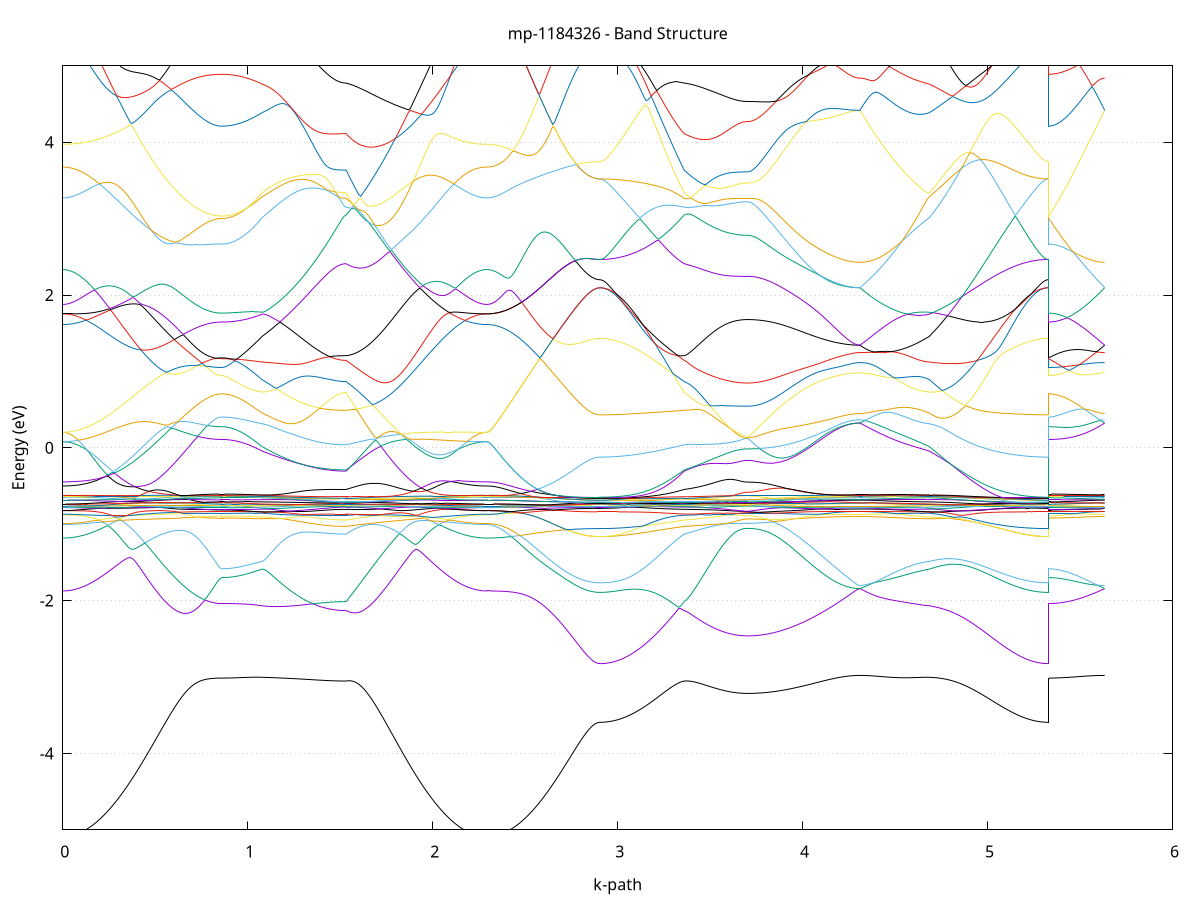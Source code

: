 set title 'mp-1184326 - Band Structure'
set xlabel 'k-path'
set ylabel 'Energy (eV)'
set grid y
set yrange [-5:5]
set terminal png size 800,600
set output 'mp-1184326_bands_gnuplot.png'
plot '-' using 1:2 with lines notitle, '-' using 1:2 with lines notitle, '-' using 1:2 with lines notitle, '-' using 1:2 with lines notitle, '-' using 1:2 with lines notitle, '-' using 1:2 with lines notitle, '-' using 1:2 with lines notitle, '-' using 1:2 with lines notitle, '-' using 1:2 with lines notitle, '-' using 1:2 with lines notitle, '-' using 1:2 with lines notitle, '-' using 1:2 with lines notitle, '-' using 1:2 with lines notitle, '-' using 1:2 with lines notitle, '-' using 1:2 with lines notitle, '-' using 1:2 with lines notitle, '-' using 1:2 with lines notitle, '-' using 1:2 with lines notitle, '-' using 1:2 with lines notitle, '-' using 1:2 with lines notitle, '-' using 1:2 with lines notitle, '-' using 1:2 with lines notitle, '-' using 1:2 with lines notitle, '-' using 1:2 with lines notitle, '-' using 1:2 with lines notitle, '-' using 1:2 with lines notitle, '-' using 1:2 with lines notitle, '-' using 1:2 with lines notitle, '-' using 1:2 with lines notitle, '-' using 1:2 with lines notitle, '-' using 1:2 with lines notitle, '-' using 1:2 with lines notitle, '-' using 1:2 with lines notitle, '-' using 1:2 with lines notitle, '-' using 1:2 with lines notitle, '-' using 1:2 with lines notitle, '-' using 1:2 with lines notitle, '-' using 1:2 with lines notitle, '-' using 1:2 with lines notitle, '-' using 1:2 with lines notitle, '-' using 1:2 with lines notitle, '-' using 1:2 with lines notitle, '-' using 1:2 with lines notitle, '-' using 1:2 with lines notitle, '-' using 1:2 with lines notitle, '-' using 1:2 with lines notitle, '-' using 1:2 with lines notitle, '-' using 1:2 with lines notitle, '-' using 1:2 with lines notitle, '-' using 1:2 with lines notitle, '-' using 1:2 with lines notitle, '-' using 1:2 with lines notitle, '-' using 1:2 with lines notitle, '-' using 1:2 with lines notitle, '-' using 1:2 with lines notitle, '-' using 1:2 with lines notitle, '-' using 1:2 with lines notitle, '-' using 1:2 with lines notitle, '-' using 1:2 with lines notitle, '-' using 1:2 with lines notitle, '-' using 1:2 with lines notitle, '-' using 1:2 with lines notitle, '-' using 1:2 with lines notitle, '-' using 1:2 with lines notitle, '-' using 1:2 with lines notitle, '-' using 1:2 with lines notitle, '-' using 1:2 with lines notitle, '-' using 1:2 with lines notitle, '-' using 1:2 with lines notitle, '-' using 1:2 with lines notitle, '-' using 1:2 with lines notitle, '-' using 1:2 with lines notitle, '-' using 1:2 with lines notitle, '-' using 1:2 with lines notitle, '-' using 1:2 with lines notitle, '-' using 1:2 with lines notitle, '-' using 1:2 with lines notitle, '-' using 1:2 with lines notitle, '-' using 1:2 with lines notitle, '-' using 1:2 with lines notitle
0.000000 -41.273371
0.009887 -41.273371
0.019775 -41.273271
0.029662 -41.273271
0.039549 -41.273171
0.049437 -41.273071
0.059324 -41.272971
0.069211 -41.272871
0.079098 -41.272671
0.088986 -41.272471
0.098873 -41.272271
0.108760 -41.272071
0.118648 -41.271871
0.128535 -41.271571
0.138422 -41.271271
0.148310 -41.270971
0.158197 -41.270671
0.168084 -41.270271
0.177972 -41.269971
0.187859 -41.269571
0.197746 -41.269171
0.207633 -41.268771
0.217521 -41.268371
0.227408 -41.267871
0.237295 -41.267471
0.247183 -41.266971
0.257070 -41.266471
0.266957 -41.265971
0.276845 -41.265371
0.286732 -41.264871
0.296619 -41.264271
0.306506 -41.263771
0.316394 -41.263171
0.326281 -41.262571
0.336168 -41.261971
0.346056 -41.261371
0.355943 -41.260671
0.365830 -41.260071
0.375718 -41.259371
0.385605 -41.258771
0.395492 -41.258071
0.405380 -41.257371
0.415267 -41.256671
0.425154 -41.255971
0.435041 -41.255271
0.444929 -41.254571
0.454816 -41.253871
0.464703 -41.253171
0.474591 -41.252471
0.484478 -41.251771
0.494365 -41.250971
0.504253 -41.250271
0.514140 -41.249571
0.524027 -41.248771
0.533915 -41.248071
0.543802 -41.247371
0.553689 -41.246571
0.563576 -41.245871
0.573464 -41.245171
0.583351 -41.244371
0.593238 -41.243671
0.603126 -41.242971
0.613013 -41.242271
0.622900 -41.241571
0.632788 -41.240871
0.642675 -41.240171
0.652562 -41.239471
0.662450 -41.238771
0.672337 -41.238071
0.682224 -41.237471
0.692111 -41.236771
0.701999 -41.236171
0.711886 -41.235571
0.721773 -41.234971
0.731661 -41.234371
0.741548 -41.233871
0.751435 -41.233371
0.761323 -41.232871
0.771210 -41.232371
0.781097 -41.231871
0.790984 -41.231471
0.800872 -41.231171
0.810759 -41.230871
0.820646 -41.230571
0.830534 -41.230371
0.840421 -41.230271
0.850308 -41.230171
0.860196 -41.230071
0.860196 -41.230071
0.870064 -41.230071
0.879933 -41.230071
0.889801 -41.230071
0.899670 -41.230071
0.909538 -41.230071
0.919406 -41.230071
0.929275 -41.230071
0.939143 -41.230071
0.949012 -41.230071
0.958880 -41.230071
0.968749 -41.230171
0.978617 -41.230171
0.988486 -41.230171
0.998354 -41.230171
1.008223 -41.230171
1.018091 -41.230171
1.027960 -41.230171
1.037828 -41.230171
1.047697 -41.230171
1.057565 -41.230171
1.067434 -41.230171
1.077302 -41.230171
1.077302 -41.230171
1.087188 -41.230171
1.097073 -41.230171
1.106959 -41.230271
1.116844 -41.230371
1.126729 -41.230371
1.136615 -41.230471
1.146500 -41.230571
1.156386 -41.230771
1.166271 -41.230871
1.176157 -41.230971
1.186042 -41.231171
1.195928 -41.231271
1.205813 -41.231471
1.215699 -41.231571
1.225584 -41.231771
1.235470 -41.231871
1.245355 -41.232071
1.255241 -41.232271
1.265126 -41.232371
1.275012 -41.232571
1.284897 -41.232671
1.294783 -41.232871
1.304668 -41.232971
1.314554 -41.233171
1.324439 -41.233271
1.334325 -41.233371
1.344210 -41.233571
1.354096 -41.233671
1.363981 -41.233771
1.373867 -41.233871
1.383752 -41.234071
1.393638 -41.234171
1.403523 -41.234271
1.413409 -41.234271
1.423294 -41.234371
1.433180 -41.234471
1.443065 -41.234571
1.452951 -41.234571
1.462836 -41.234671
1.472722 -41.234671
1.482607 -41.234771
1.492493 -41.234771
1.502378 -41.234771
1.512264 -41.234871
1.522149 -41.234871
1.532035 -41.234871
1.532035 -41.234871
1.541928 -41.235271
1.551821 -41.235671
1.561714 -41.236071
1.571607 -41.236571
1.581500 -41.236971
1.591393 -41.237471
1.601286 -41.237971
1.611179 -41.238571
1.621073 -41.239071
1.630966 -41.239671
1.640859 -41.240171
1.650752 -41.240771
1.660645 -41.241471
1.670538 -41.242071
1.680431 -41.242671
1.690324 -41.243371
1.700217 -41.243971
1.710110 -41.244671
1.720003 -41.245271
1.729897 -41.245971
1.739790 -41.246671
1.749683 -41.247371
1.759576 -41.248071
1.769469 -41.248771
1.779362 -41.249571
1.789255 -41.250271
1.799148 -41.250971
1.809041 -41.251671
1.818934 -41.252371
1.828827 -41.253071
1.838720 -41.253771
1.848614 -41.254471
1.858507 -41.255271
1.868400 -41.255971
1.878293 -41.256571
1.888186 -41.257271
1.898079 -41.257971
1.907972 -41.258671
1.917865 -41.259271
1.927758 -41.259971
1.937651 -41.260571
1.947544 -41.261271
1.957437 -41.261871
1.967331 -41.262471
1.977224 -41.263071
1.987117 -41.263671
1.997010 -41.264271
2.006903 -41.264771
2.016796 -41.265371
2.026689 -41.265871
2.036582 -41.266371
2.046475 -41.266871
2.056368 -41.267371
2.066261 -41.267871
2.076154 -41.268271
2.086048 -41.268771
2.095941 -41.269171
2.105834 -41.269571
2.115727 -41.269971
2.125620 -41.270271
2.135513 -41.270671
2.145406 -41.270971
2.155299 -41.271271
2.165192 -41.271571
2.175085 -41.271771
2.184978 -41.272071
2.194872 -41.272271
2.204765 -41.272471
2.214658 -41.272671
2.224551 -41.272871
2.234444 -41.272971
2.244337 -41.273071
2.254230 -41.273171
2.264123 -41.273271
2.274016 -41.273271
2.283909 -41.273371
2.293802 -41.273371
2.293802 -41.273371
2.303660 -41.273371
2.313517 -41.273271
2.323374 -41.273271
2.333232 -41.273171
2.343089 -41.273071
2.352946 -41.272971
2.362804 -41.272771
2.372661 -41.272571
2.382518 -41.272371
2.392375 -41.272171
2.402233 -41.271971
2.412090 -41.271671
2.421947 -41.271371
2.431805 -41.271071
2.441662 -41.270771
2.451519 -41.270371
2.461377 -41.269971
2.471234 -41.269571
2.481091 -41.269171
2.490948 -41.268771
2.500806 -41.268271
2.510663 -41.267771
2.520520 -41.267271
2.530378 -41.266771
2.540235 -41.266271
2.550092 -41.265671
2.559950 -41.265171
2.569807 -41.264571
2.579664 -41.263871
2.589522 -41.263271
2.599379 -41.262671
2.609236 -41.261971
2.619093 -41.261271
2.628951 -41.260571
2.638808 -41.259871
2.648665 -41.259171
2.658523 -41.258471
2.668380 -41.257771
2.678237 -41.256971
2.688095 -41.256171
2.697952 -41.255471
2.707809 -41.254671
2.717667 -41.253871
2.727524 -41.253071
2.737381 -41.252271
2.747238 -41.251471
2.757096 -41.250571
2.766953 -41.249771
2.776810 -41.248971
2.786668 -41.248171
2.796525 -41.247371
2.806382 -41.246571
2.816240 -41.245771
2.826097 -41.244971
2.835954 -41.244271
2.845811 -41.243571
2.855669 -41.242871
2.865526 -41.242371
2.875383 -41.241871
2.885241 -41.241471
2.895098 -41.241171
2.904955 -41.241171
2.904955 -41.241171
2.914841 -41.241171
2.924726 -41.241071
2.934612 -41.241071
2.944497 -41.240971
2.954383 -41.240971
2.964268 -41.240871
2.974154 -41.240671
2.984039 -41.240571
2.993925 -41.240471
3.003810 -41.240271
3.013696 -41.240071
3.023581 -41.239971
3.033467 -41.239671
3.043352 -41.239471
3.053238 -41.239271
3.063123 -41.238971
3.073009 -41.238771
3.082894 -41.238471
3.092780 -41.238171
3.102665 -41.237771
3.112551 -41.237471
3.122436 -41.237171
3.132322 -41.236771
3.142207 -41.236371
3.152093 -41.235971
3.161978 -41.235571
3.171864 -41.235171
3.181749 -41.234771
3.191635 -41.234371
3.201520 -41.233871
3.211406 -41.233371
3.221291 -41.232971
3.231177 -41.232471
3.241062 -41.231971
3.250948 -41.231871
3.260833 -41.232071
3.270719 -41.232271
3.280604 -41.232471
3.290490 -41.232671
3.300375 -41.232971
3.310261 -41.233271
3.320146 -41.233471
3.330032 -41.233771
3.339917 -41.234171
3.349803 -41.234471
3.359688 -41.234871
3.359688 -41.234871
3.369459 -41.235071
3.379229 -41.235271
3.389000 -41.235571
3.398771 -41.235871
3.408541 -41.236271
3.418312 -41.236571
3.428082 -41.236871
3.437853 -41.237271
3.447624 -41.237671
3.457394 -41.237971
3.467165 -41.238371
3.476935 -41.238671
3.486706 -41.238971
3.496477 -41.239371
3.506247 -41.239671
3.516018 -41.239971
3.525789 -41.240271
3.535559 -41.240571
3.545330 -41.240871
3.555100 -41.241071
3.564871 -41.241271
3.574642 -41.241571
3.584412 -41.241771
3.594183 -41.241971
3.603954 -41.242171
3.613724 -41.242271
3.623495 -41.242471
3.633265 -41.242571
3.643036 -41.242671
3.652807 -41.242771
3.662577 -41.242871
3.672348 -41.242871
3.682118 -41.242971
3.691889 -41.242971
3.701660 -41.242971
3.701660 -41.242971
3.711631 -41.242971
3.721602 -41.242971
3.731574 -41.242971
3.741545 -41.242871
3.751516 -41.242871
3.761488 -41.242771
3.771459 -41.242671
3.781430 -41.242571
3.791402 -41.242471
3.801373 -41.242371
3.811344 -41.242271
3.821315 -41.242171
3.831287 -41.241971
3.841258 -41.241871
3.851229 -41.241671
3.861201 -41.241471
3.871172 -41.241371
3.881143 -41.241171
3.891115 -41.240971
3.901086 -41.240671
3.911057 -41.240471
3.921029 -41.240271
3.931000 -41.239971
3.940971 -41.239771
3.950943 -41.239471
3.960914 -41.239271
3.970885 -41.238971
3.980856 -41.238671
3.990828 -41.238371
4.000799 -41.238071
4.010770 -41.237771
4.020742 -41.237471
4.030713 -41.237171
4.040684 -41.236871
4.050656 -41.236571
4.060627 -41.236171
4.070598 -41.235871
4.080570 -41.235571
4.090541 -41.235171
4.100512 -41.234871
4.110484 -41.234571
4.120455 -41.234171
4.130426 -41.233871
4.140398 -41.233571
4.150369 -41.233271
4.160340 -41.232971
4.170311 -41.232671
4.180283 -41.232371
4.190254 -41.232071
4.200225 -41.231771
4.210197 -41.231471
4.220168 -41.231271
4.230139 -41.231071
4.240111 -41.230871
4.250082 -41.230671
4.260053 -41.230471
4.270025 -41.230371
4.279996 -41.230271
4.289967 -41.230171
4.299939 -41.230071
4.309910 -41.230071
4.309910 -41.230071
4.319774 -41.230071
4.329639 -41.230171
4.339503 -41.230171
4.349368 -41.230171
4.359232 -41.230171
4.369097 -41.230271
4.378961 -41.230271
4.388826 -41.230371
4.398690 -41.230371
4.408554 -41.230371
4.418419 -41.230471
4.428283 -41.230471
4.438148 -41.230571
4.448012 -41.230571
4.457877 -41.230571
4.467741 -41.230571
4.477606 -41.230671
4.487470 -41.230671
4.497335 -41.230671
4.507199 -41.230671
4.517064 -41.230671
4.526928 -41.230671
4.536792 -41.230671
4.546657 -41.230671
4.556521 -41.230571
4.566386 -41.230571
4.576250 -41.230571
4.586115 -41.230471
4.595979 -41.230471
4.605844 -41.230471
4.615708 -41.230371
4.625573 -41.230371
4.635437 -41.230271
4.645302 -41.230271
4.655166 -41.230171
4.665030 -41.230171
4.674895 -41.230171
4.684759 -41.230171
4.684759 -41.230171
4.694653 -41.230171
4.704547 -41.230171
4.714440 -41.230171
4.724334 -41.230171
4.734228 -41.230171
4.744121 -41.230171
4.754015 -41.230171
4.763909 -41.230171
4.773803 -41.230271
4.783696 -41.230271
4.793590 -41.230271
4.803484 -41.230271
4.813377 -41.230271
4.823271 -41.230271
4.833165 -41.230271
4.843058 -41.230271
4.852952 -41.230271
4.862846 -41.230271
4.872739 -41.230271
4.882633 -41.230271
4.892527 -41.230271
4.902420 -41.230271
4.912314 -41.230271
4.922208 -41.230271
4.932101 -41.230371
4.941995 -41.230371
4.951889 -41.230671
4.961782 -41.231171
4.971676 -41.231571
4.981570 -41.232071
4.991463 -41.232471
5.001357 -41.232971
5.011251 -41.233371
5.021145 -41.233771
5.031038 -41.234171
5.040932 -41.234571
5.050826 -41.234971
5.060719 -41.235371
5.070613 -41.235771
5.080507 -41.236171
5.090400 -41.236571
5.100294 -41.236871
5.110188 -41.237271
5.120081 -41.237571
5.129975 -41.237871
5.139869 -41.238171
5.149762 -41.238471
5.159656 -41.238771
5.169550 -41.238971
5.179443 -41.239271
5.189337 -41.239471
5.199231 -41.239771
5.209124 -41.239971
5.219018 -41.240071
5.228912 -41.240271
5.238805 -41.240471
5.248699 -41.240571
5.258593 -41.240671
5.268487 -41.240871
5.278380 -41.240871
5.288274 -41.240971
5.298168 -41.241071
5.308061 -41.241071
5.317955 -41.241171
5.327849 -41.241171
5.327849 -41.230071
5.337706 -41.230071
5.347563 -41.230071
5.357421 -41.230071
5.367278 -41.230071
5.377135 -41.230071
5.386992 -41.230071
5.396850 -41.230071
5.406707 -41.230071
5.416564 -41.230071
5.426422 -41.230071
5.436279 -41.230071
5.446136 -41.230071
5.455994 -41.230071
5.465851 -41.230071
5.475708 -41.230071
5.485566 -41.230071
5.495423 -41.230071
5.505280 -41.230071
5.515137 -41.230071
5.524995 -41.230071
5.534852 -41.230071
5.544709 -41.230071
5.554567 -41.230071
5.564424 -41.230071
5.574281 -41.230071
5.584139 -41.230071
5.593996 -41.230071
5.603853 -41.230071
5.613710 -41.230071
5.623568 -41.230071
5.633425 -41.230071
e
0.000000 -41.197971
0.009887 -41.197971
0.019775 -41.197971
0.029662 -41.197971
0.039549 -41.197971
0.049437 -41.198071
0.059324 -41.198071
0.069211 -41.198071
0.079098 -41.198071
0.088986 -41.198171
0.098873 -41.198171
0.108760 -41.198271
0.118648 -41.198271
0.128535 -41.198371
0.138422 -41.198471
0.148310 -41.198471
0.158197 -41.198571
0.168084 -41.198671
0.177972 -41.198771
0.187859 -41.198871
0.197746 -41.198871
0.207633 -41.199071
0.217521 -41.199171
0.227408 -41.199271
0.237295 -41.199371
0.247183 -41.199471
0.257070 -41.199571
0.266957 -41.199771
0.276845 -41.199871
0.286732 -41.199971
0.296619 -41.200171
0.306506 -41.200271
0.316394 -41.200471
0.326281 -41.200671
0.336168 -41.200771
0.346056 -41.200971
0.355943 -41.201171
0.365830 -41.201371
0.375718 -41.201571
0.385605 -41.201771
0.395492 -41.201971
0.405380 -41.202171
0.415267 -41.202371
0.425154 -41.202571
0.435041 -41.202871
0.444929 -41.203071
0.454816 -41.203471
0.464703 -41.203971
0.474591 -41.204371
0.484478 -41.204871
0.494365 -41.205271
0.504253 -41.205771
0.514140 -41.206171
0.524027 -41.206571
0.533915 -41.207071
0.543802 -41.207471
0.553689 -41.207871
0.563576 -41.208271
0.573464 -41.208671
0.583351 -41.209071
0.593238 -41.209471
0.603126 -41.209871
0.613013 -41.210171
0.622900 -41.210571
0.632788 -41.210871
0.642675 -41.211271
0.652562 -41.211571
0.662450 -41.211871
0.672337 -41.212171
0.682224 -41.212471
0.692111 -41.212671
0.701999 -41.212971
0.711886 -41.213171
0.721773 -41.213471
0.731661 -41.213671
0.741548 -41.213871
0.751435 -41.214071
0.761323 -41.214171
0.771210 -41.214371
0.781097 -41.214471
0.790984 -41.214571
0.800872 -41.214671
0.810759 -41.214771
0.820646 -41.214971
0.830534 -41.215071
0.840421 -41.215171
0.850308 -41.215271
0.860196 -41.215271
0.860196 -41.215271
0.870064 -41.215271
0.879933 -41.215271
0.889801 -41.215171
0.899670 -41.215171
0.909538 -41.215271
0.919406 -41.215271
0.929275 -41.215471
0.939143 -41.215571
0.949012 -41.215671
0.958880 -41.215871
0.968749 -41.216071
0.978617 -41.216271
0.988486 -41.216471
0.998354 -41.216671
1.008223 -41.216871
1.018091 -41.217171
1.027960 -41.217371
1.037828 -41.217671
1.047697 -41.217971
1.057565 -41.218271
1.067434 -41.218571
1.077302 -41.218971
1.077302 -41.218971
1.087188 -41.219171
1.097073 -41.219371
1.106959 -41.219671
1.116844 -41.219871
1.126729 -41.220071
1.136615 -41.220271
1.146500 -41.220571
1.156386 -41.220771
1.166271 -41.220971
1.176157 -41.221171
1.186042 -41.221371
1.195928 -41.221571
1.205813 -41.221771
1.215699 -41.221971
1.225584 -41.222171
1.235470 -41.222371
1.245355 -41.222471
1.255241 -41.222671
1.265126 -41.222871
1.275012 -41.222971
1.284897 -41.223171
1.294783 -41.223371
1.304668 -41.223471
1.314554 -41.223671
1.324439 -41.223771
1.334325 -41.223871
1.344210 -41.223971
1.354096 -41.224171
1.363981 -41.224271
1.373867 -41.224371
1.383752 -41.224471
1.393638 -41.224571
1.403523 -41.224671
1.413409 -41.224771
1.423294 -41.224771
1.433180 -41.224871
1.443065 -41.224971
1.452951 -41.224971
1.462836 -41.225071
1.472722 -41.225071
1.482607 -41.225171
1.492493 -41.225171
1.502378 -41.225171
1.512264 -41.225171
1.522149 -41.225171
1.532035 -41.225171
1.532035 -41.225171
1.541928 -41.224571
1.551821 -41.223971
1.561714 -41.223371
1.571607 -41.222771
1.581500 -41.222071
1.591393 -41.221471
1.601286 -41.220771
1.611179 -41.220171
1.621073 -41.219571
1.630966 -41.218871
1.640859 -41.218171
1.650752 -41.217571
1.660645 -41.216871
1.670538 -41.216271
1.680431 -41.215571
1.690324 -41.214971
1.700217 -41.214271
1.710110 -41.213571
1.720003 -41.212971
1.729897 -41.212271
1.739790 -41.211671
1.749683 -41.210971
1.759576 -41.210371
1.769469 -41.209671
1.779362 -41.209071
1.789255 -41.208471
1.799148 -41.207771
1.809041 -41.207171
1.818934 -41.206571
1.828827 -41.205971
1.838720 -41.205371
1.848614 -41.204771
1.858507 -41.204171
1.868400 -41.203571
1.878293 -41.202971
1.888186 -41.202371
1.898079 -41.201871
1.907972 -41.201271
1.917865 -41.200771
1.927758 -41.200671
1.937651 -41.200571
1.947544 -41.200471
1.957437 -41.200271
1.967331 -41.200171
1.977224 -41.200071
1.987117 -41.199971
1.997010 -41.199871
2.006903 -41.199771
2.016796 -41.199671
2.026689 -41.199571
2.036582 -41.199471
2.046475 -41.199371
2.056368 -41.199271
2.066261 -41.199171
2.076154 -41.199071
2.086048 -41.198971
2.095941 -41.198871
2.105834 -41.198771
2.115727 -41.198671
2.125620 -41.198671
2.135513 -41.198571
2.145406 -41.198471
2.155299 -41.198371
2.165192 -41.198371
2.175085 -41.198271
2.184978 -41.198271
2.194872 -41.198171
2.204765 -41.198171
2.214658 -41.198071
2.224551 -41.198071
2.234444 -41.198071
2.244337 -41.198071
2.254230 -41.197971
2.264123 -41.197971
2.274016 -41.197971
2.283909 -41.197971
2.293802 -41.197971
2.293802 -41.197971
2.303660 -41.197971
2.313517 -41.197971
2.323374 -41.198071
2.333232 -41.198171
2.343089 -41.198271
2.352946 -41.198371
2.362804 -41.198571
2.372661 -41.198771
2.382518 -41.198971
2.392375 -41.199171
2.402233 -41.199371
2.412090 -41.199671
2.421947 -41.199971
2.431805 -41.200271
2.441662 -41.200571
2.451519 -41.200971
2.461377 -41.201371
2.471234 -41.201771
2.481091 -41.202171
2.490948 -41.202671
2.500806 -41.203071
2.510663 -41.203571
2.520520 -41.204071
2.530378 -41.204571
2.540235 -41.205171
2.550092 -41.205671
2.559950 -41.206271
2.569807 -41.206871
2.579664 -41.207571
2.589522 -41.208171
2.599379 -41.208771
2.609236 -41.209471
2.619093 -41.210171
2.628951 -41.210871
2.638808 -41.211571
2.648665 -41.212271
2.658523 -41.213071
2.668380 -41.213771
2.678237 -41.214571
2.688095 -41.215271
2.697952 -41.216071
2.707809 -41.216871
2.717667 -41.217671
2.727524 -41.218471
2.737381 -41.219271
2.747238 -41.220071
2.757096 -41.220971
2.766953 -41.221771
2.776810 -41.222571
2.786668 -41.223371
2.796525 -41.224171
2.806382 -41.224971
2.816240 -41.225771
2.826097 -41.226571
2.835954 -41.227271
2.845811 -41.227971
2.855669 -41.228671
2.865526 -41.229271
2.875383 -41.229771
2.885241 -41.230171
2.895098 -41.230371
2.904955 -41.230471
2.904955 -41.230471
2.914841 -41.230471
2.924726 -41.230471
2.934612 -41.230471
2.944497 -41.230471
2.954383 -41.230471
2.964268 -41.230471
2.974154 -41.230471
2.984039 -41.230471
2.993925 -41.230471
3.003810 -41.230471
3.013696 -41.230471
3.023581 -41.230471
3.033467 -41.230471
3.043352 -41.230471
3.053238 -41.230471
3.063123 -41.230471
3.073009 -41.230471
3.082894 -41.230571
3.092780 -41.230571
3.102665 -41.230571
3.112551 -41.230571
3.122436 -41.230671
3.132322 -41.230671
3.142207 -41.230771
3.152093 -41.230771
3.161978 -41.230871
3.171864 -41.230971
3.181749 -41.230971
3.191635 -41.231071
3.201520 -41.231171
3.211406 -41.231271
3.221291 -41.231471
3.231177 -41.231571
3.241062 -41.231771
3.250948 -41.231471
3.260833 -41.230971
3.270719 -41.230371
3.280604 -41.229871
3.290490 -41.229271
3.300375 -41.228771
3.310261 -41.228171
3.320146 -41.227571
3.330032 -41.226971
3.339917 -41.226371
3.349803 -41.225771
3.359688 -41.225171
3.359688 -41.225171
3.369459 -41.224871
3.379229 -41.224571
3.389000 -41.224171
3.398771 -41.223771
3.408541 -41.223371
3.418312 -41.222971
3.428082 -41.222471
3.437853 -41.222071
3.447624 -41.221671
3.457394 -41.221171
3.467165 -41.220771
3.476935 -41.220371
3.486706 -41.219971
3.496477 -41.219571
3.506247 -41.219171
3.516018 -41.218871
3.525789 -41.218471
3.535559 -41.218171
3.545330 -41.217871
3.555100 -41.217571
3.564871 -41.217271
3.574642 -41.216971
3.584412 -41.216771
3.594183 -41.216571
3.603954 -41.216271
3.613724 -41.216171
3.623495 -41.215971
3.633265 -41.215771
3.643036 -41.215671
3.652807 -41.215571
3.662577 -41.215471
3.672348 -41.215371
3.682118 -41.215371
3.691889 -41.215371
3.701660 -41.215371
3.701660 -41.215371
3.711631 -41.215371
3.721602 -41.215371
3.731574 -41.215371
3.741545 -41.215371
3.751516 -41.215371
3.761488 -41.215371
3.771459 -41.215271
3.781430 -41.215271
3.791402 -41.215271
3.801373 -41.215271
3.811344 -41.215271
3.821315 -41.215271
3.831287 -41.215271
3.841258 -41.215271
3.851229 -41.215271
3.861201 -41.215271
3.871172 -41.215271
3.881143 -41.215271
3.891115 -41.215271
3.901086 -41.215271
3.911057 -41.215271
3.921029 -41.215271
3.931000 -41.215271
3.940971 -41.215271
3.950943 -41.215271
3.960914 -41.215271
3.970885 -41.215271
3.980856 -41.215271
3.990828 -41.215271
4.000799 -41.215271
4.010770 -41.215271
4.020742 -41.215271
4.030713 -41.215271
4.040684 -41.215171
4.050656 -41.215171
4.060627 -41.215171
4.070598 -41.215171
4.080570 -41.215171
4.090541 -41.215171
4.100512 -41.215171
4.110484 -41.215171
4.120455 -41.215171
4.130426 -41.215171
4.140398 -41.215171
4.150369 -41.215171
4.160340 -41.215171
4.170311 -41.215171
4.180283 -41.215171
4.190254 -41.215171
4.200225 -41.215171
4.210197 -41.215171
4.220168 -41.215171
4.230139 -41.215171
4.240111 -41.215171
4.250082 -41.215171
4.260053 -41.215171
4.270025 -41.215171
4.279996 -41.215171
4.289967 -41.215171
4.299939 -41.215171
4.309910 -41.215171
4.309910 -41.215171
4.319774 -41.215171
4.329639 -41.215171
4.339503 -41.215171
4.349368 -41.215071
4.359232 -41.215071
4.369097 -41.215071
4.378961 -41.215071
4.388826 -41.215071
4.398690 -41.215071
4.408554 -41.215071
4.418419 -41.215071
4.428283 -41.215071
4.438148 -41.215171
4.448012 -41.215171
4.457877 -41.215271
4.467741 -41.215271
4.477606 -41.215371
4.487470 -41.215471
4.497335 -41.215471
4.507199 -41.215571
4.517064 -41.215771
4.526928 -41.215871
4.536792 -41.215971
4.546657 -41.216171
4.556521 -41.216271
4.566386 -41.216471
4.576250 -41.216671
4.586115 -41.216871
4.595979 -41.217071
4.605844 -41.217271
4.615708 -41.217471
4.625573 -41.217671
4.635437 -41.217871
4.645302 -41.218071
4.655166 -41.218271
4.665030 -41.218471
4.674895 -41.218771
4.684759 -41.218971
4.684759 -41.218971
4.694653 -41.219271
4.704547 -41.219571
4.714440 -41.219971
4.724334 -41.220371
4.734228 -41.220771
4.744121 -41.221171
4.754015 -41.221571
4.763909 -41.221971
4.773803 -41.222371
4.783696 -41.222771
4.793590 -41.223271
4.803484 -41.223671
4.813377 -41.224171
4.823271 -41.224571
4.833165 -41.225071
4.843058 -41.225471
4.852952 -41.225971
4.862846 -41.226471
4.872739 -41.226871
4.882633 -41.227371
4.892527 -41.227871
4.902420 -41.228371
4.912314 -41.228771
4.922208 -41.229271
4.932101 -41.229771
4.941995 -41.230171
4.951889 -41.230371
4.961782 -41.230371
4.971676 -41.230371
4.981570 -41.230371
4.991463 -41.230371
5.001357 -41.230371
5.011251 -41.230371
5.021145 -41.230371
5.031038 -41.230371
5.040932 -41.230371
5.050826 -41.230371
5.060719 -41.230371
5.070613 -41.230371
5.080507 -41.230371
5.090400 -41.230371
5.100294 -41.230371
5.110188 -41.230371
5.120081 -41.230371
5.129975 -41.230471
5.139869 -41.230471
5.149762 -41.230471
5.159656 -41.230471
5.169550 -41.230471
5.179443 -41.230471
5.189337 -41.230471
5.199231 -41.230471
5.209124 -41.230471
5.219018 -41.230471
5.228912 -41.230471
5.238805 -41.230471
5.248699 -41.230471
5.258593 -41.230471
5.268487 -41.230471
5.278380 -41.230471
5.288274 -41.230471
5.298168 -41.230471
5.308061 -41.230471
5.317955 -41.230471
5.327849 -41.230471
5.327849 -41.215271
5.337706 -41.215271
5.347563 -41.215271
5.357421 -41.215271
5.367278 -41.215271
5.377135 -41.215271
5.386992 -41.215271
5.396850 -41.215271
5.406707 -41.215271
5.416564 -41.215271
5.426422 -41.215271
5.436279 -41.215271
5.446136 -41.215271
5.455994 -41.215271
5.465851 -41.215271
5.475708 -41.215271
5.485566 -41.215271
5.495423 -41.215271
5.505280 -41.215271
5.515137 -41.215171
5.524995 -41.215171
5.534852 -41.215171
5.544709 -41.215171
5.554567 -41.215171
5.564424 -41.215171
5.574281 -41.215171
5.584139 -41.215171
5.593996 -41.215171
5.603853 -41.215171
5.613710 -41.215171
5.623568 -41.215171
5.633425 -41.215171
e
0.000000 -41.189571
0.009887 -41.189671
0.019775 -41.189671
0.029662 -41.189671
0.039549 -41.189771
0.049437 -41.189871
0.059324 -41.189871
0.069211 -41.190071
0.079098 -41.190171
0.088986 -41.190271
0.098873 -41.190471
0.108760 -41.190571
0.118648 -41.190771
0.128535 -41.190971
0.138422 -41.191171
0.148310 -41.191471
0.158197 -41.191671
0.168084 -41.191971
0.177972 -41.192171
0.187859 -41.192471
0.197746 -41.192771
0.207633 -41.193071
0.217521 -41.193471
0.227408 -41.193771
0.237295 -41.194071
0.247183 -41.194471
0.257070 -41.194871
0.266957 -41.195171
0.276845 -41.195571
0.286732 -41.195971
0.296619 -41.196371
0.306506 -41.196771
0.316394 -41.197171
0.326281 -41.197671
0.336168 -41.198071
0.346056 -41.198471
0.355943 -41.198971
0.365830 -41.199371
0.375718 -41.199871
0.385605 -41.200271
0.395492 -41.200771
0.405380 -41.201171
0.415267 -41.201671
0.425154 -41.202071
0.435041 -41.202571
0.444929 -41.203071
0.454816 -41.203371
0.464703 -41.203571
0.474591 -41.203871
0.484478 -41.204071
0.494365 -41.204371
0.504253 -41.204671
0.514140 -41.204971
0.524027 -41.205171
0.533915 -41.205471
0.543802 -41.205771
0.553689 -41.206071
0.563576 -41.206471
0.573464 -41.206771
0.583351 -41.207071
0.593238 -41.207371
0.603126 -41.207771
0.613013 -41.208071
0.622900 -41.208471
0.632788 -41.208771
0.642675 -41.209171
0.652562 -41.209471
0.662450 -41.209871
0.672337 -41.210171
0.682224 -41.210571
0.692111 -41.210971
0.701999 -41.211271
0.711886 -41.211671
0.721773 -41.212071
0.731661 -41.212371
0.741548 -41.212771
0.751435 -41.213071
0.761323 -41.213371
0.771210 -41.213671
0.781097 -41.213971
0.790984 -41.214271
0.800872 -41.214471
0.810759 -41.214771
0.820646 -41.214871
0.830534 -41.214971
0.840421 -41.214971
0.850308 -41.214971
0.860196 -41.214971
0.860196 -41.214971
0.870064 -41.215071
0.879933 -41.215071
0.889801 -41.215071
0.899670 -41.215171
0.909538 -41.215071
0.919406 -41.214971
0.929275 -41.214871
0.939143 -41.214771
0.949012 -41.214571
0.958880 -41.214471
0.968749 -41.214271
0.978617 -41.214071
0.988486 -41.213871
0.998354 -41.213671
1.008223 -41.213471
1.018091 -41.213171
1.027960 -41.212971
1.037828 -41.212671
1.047697 -41.212371
1.057565 -41.212071
1.067434 -41.211771
1.077302 -41.211471
1.077302 -41.211471
1.087188 -41.211271
1.097073 -41.210971
1.106959 -41.210671
1.116844 -41.210471
1.126729 -41.210171
1.136615 -41.209871
1.146500 -41.209471
1.156386 -41.209171
1.166271 -41.208871
1.176157 -41.208571
1.186042 -41.208171
1.195928 -41.207871
1.205813 -41.207571
1.215699 -41.207171
1.225584 -41.206871
1.235470 -41.206571
1.245355 -41.206171
1.255241 -41.205871
1.265126 -41.205571
1.275012 -41.205271
1.284897 -41.204971
1.294783 -41.204671
1.304668 -41.204371
1.314554 -41.204171
1.324439 -41.203871
1.334325 -41.203571
1.344210 -41.203371
1.354096 -41.203171
1.363981 -41.202871
1.373867 -41.202671
1.383752 -41.202471
1.393638 -41.202271
1.403523 -41.202071
1.413409 -41.201971
1.423294 -41.201771
1.433180 -41.201671
1.443065 -41.201571
1.452951 -41.201371
1.462836 -41.201271
1.472722 -41.201171
1.482607 -41.201171
1.492493 -41.201071
1.502378 -41.201071
1.512264 -41.200971
1.522149 -41.200971
1.532035 -41.200971
1.532035 -41.200971
1.541928 -41.201171
1.551821 -41.201371
1.561714 -41.201571
1.571607 -41.201771
1.581500 -41.201871
1.591393 -41.202071
1.601286 -41.202171
1.611179 -41.202271
1.621073 -41.202371
1.630966 -41.202471
1.640859 -41.202571
1.650752 -41.202571
1.660645 -41.202571
1.670538 -41.202671
1.680431 -41.202671
1.690324 -41.202671
1.700217 -41.202671
1.710110 -41.202671
1.720003 -41.202571
1.729897 -41.202571
1.739790 -41.202571
1.749683 -41.202471
1.759576 -41.202371
1.769469 -41.202371
1.779362 -41.202271
1.789255 -41.202171
1.799148 -41.202071
1.809041 -41.202071
1.818934 -41.201971
1.828827 -41.201871
1.838720 -41.201771
1.848614 -41.201571
1.858507 -41.201471
1.868400 -41.201371
1.878293 -41.201271
1.888186 -41.201171
1.898079 -41.201071
1.907972 -41.200971
1.917865 -41.200771
1.927758 -41.200171
1.937651 -41.199671
1.947544 -41.199171
1.957437 -41.198671
1.967331 -41.198171
1.977224 -41.197671
1.987117 -41.197171
1.997010 -41.196771
2.006903 -41.196271
2.016796 -41.195871
2.026689 -41.195471
2.036582 -41.195071
2.046475 -41.194671
2.056368 -41.194271
2.066261 -41.193871
2.076154 -41.193571
2.086048 -41.193171
2.095941 -41.192871
2.105834 -41.192571
2.115727 -41.192271
2.125620 -41.191971
2.135513 -41.191671
2.145406 -41.191471
2.155299 -41.191271
2.165192 -41.190971
2.175085 -41.190771
2.184978 -41.190571
2.194872 -41.190471
2.204765 -41.190271
2.214658 -41.190171
2.224551 -41.190071
2.234444 -41.189871
2.244337 -41.189871
2.254230 -41.189771
2.264123 -41.189671
2.274016 -41.189671
2.283909 -41.189671
2.293802 -41.189571
2.293802 -41.189571
2.303660 -41.189571
2.313517 -41.189571
2.323374 -41.189571
2.333232 -41.189571
2.343089 -41.189571
2.352946 -41.189671
2.362804 -41.189671
2.372661 -41.189671
2.382518 -41.189671
2.392375 -41.189671
2.402233 -41.189671
2.412090 -41.189671
2.421947 -41.189671
2.431805 -41.189671
2.441662 -41.189671
2.451519 -41.189671
2.461377 -41.189671
2.471234 -41.189671
2.481091 -41.189671
2.490948 -41.189671
2.500806 -41.189671
2.510663 -41.189671
2.520520 -41.189671
2.530378 -41.189671
2.540235 -41.189671
2.550092 -41.189671
2.559950 -41.189671
2.569807 -41.189671
2.579664 -41.189671
2.589522 -41.189671
2.599379 -41.189671
2.609236 -41.189671
2.619093 -41.189671
2.628951 -41.189771
2.638808 -41.189771
2.648665 -41.189771
2.658523 -41.189771
2.668380 -41.189771
2.678237 -41.189771
2.688095 -41.189771
2.697952 -41.189771
2.707809 -41.189771
2.717667 -41.189771
2.727524 -41.189771
2.737381 -41.189771
2.747238 -41.189771
2.757096 -41.189771
2.766953 -41.189771
2.776810 -41.189771
2.786668 -41.189771
2.796525 -41.189771
2.806382 -41.189771
2.816240 -41.189771
2.826097 -41.189771
2.835954 -41.189771
2.845811 -41.189771
2.855669 -41.189771
2.865526 -41.189771
2.875383 -41.189771
2.885241 -41.189771
2.895098 -41.189771
2.904955 -41.189771
2.904955 -41.189771
2.914841 -41.189771
2.924726 -41.189871
2.934612 -41.189871
2.944497 -41.189971
2.954383 -41.189971
2.964268 -41.190071
2.974154 -41.190171
2.984039 -41.190271
2.993925 -41.190471
3.003810 -41.190571
3.013696 -41.190771
3.023581 -41.190971
3.033467 -41.191171
3.043352 -41.191371
3.053238 -41.191571
3.063123 -41.191871
3.073009 -41.192071
3.082894 -41.192371
3.092780 -41.192571
3.102665 -41.192871
3.112551 -41.193171
3.122436 -41.193471
3.132322 -41.193771
3.142207 -41.194171
3.152093 -41.194471
3.161978 -41.194771
3.171864 -41.195071
3.181749 -41.195471
3.191635 -41.195771
3.201520 -41.196171
3.211406 -41.196471
3.221291 -41.196771
3.231177 -41.197171
3.241062 -41.197471
3.250948 -41.197871
3.260833 -41.198171
3.270719 -41.198471
3.280604 -41.198771
3.290490 -41.199071
3.300375 -41.199371
3.310261 -41.199671
3.320146 -41.199971
3.330032 -41.200271
3.339917 -41.200471
3.349803 -41.200771
3.359688 -41.200971
3.359688 -41.200971
3.369459 -41.201071
3.379229 -41.201171
3.389000 -41.201271
3.398771 -41.201371
3.408541 -41.201471
3.418312 -41.201471
3.428082 -41.201571
3.437853 -41.201671
3.447624 -41.201771
3.457394 -41.201771
3.467165 -41.201871
3.476935 -41.201971
3.486706 -41.201971
3.496477 -41.202071
3.506247 -41.202071
3.516018 -41.202171
3.525789 -41.202171
3.535559 -41.202271
3.545330 -41.202271
3.555100 -41.202371
3.564871 -41.202371
3.574642 -41.202371
3.584412 -41.202471
3.594183 -41.202471
3.603954 -41.202471
3.613724 -41.202471
3.623495 -41.202571
3.633265 -41.202571
3.643036 -41.202571
3.652807 -41.202571
3.662577 -41.202571
3.672348 -41.202571
3.682118 -41.202571
3.691889 -41.202571
3.701660 -41.202571
3.701660 -41.202571
3.711631 -41.202571
3.721602 -41.202671
3.731574 -41.202671
3.741545 -41.202671
3.751516 -41.202771
3.761488 -41.202771
3.771459 -41.202871
3.781430 -41.202971
3.791402 -41.203071
3.801373 -41.203171
3.811344 -41.203271
3.821315 -41.203371
3.831287 -41.203571
3.841258 -41.203671
3.851229 -41.203871
3.861201 -41.204071
3.871172 -41.204171
3.881143 -41.204371
3.891115 -41.204571
3.901086 -41.204771
3.911057 -41.204971
3.921029 -41.205271
3.931000 -41.205471
3.940971 -41.205771
3.950943 -41.205971
3.960914 -41.206271
3.970885 -41.206471
3.980856 -41.206771
3.990828 -41.207071
4.000799 -41.207371
4.010770 -41.207671
4.020742 -41.207971
4.030713 -41.208271
4.040684 -41.208571
4.050656 -41.208871
4.060627 -41.209171
4.070598 -41.209471
4.080570 -41.209771
4.090541 -41.210171
4.100512 -41.210471
4.110484 -41.210771
4.120455 -41.211071
4.130426 -41.211371
4.140398 -41.211771
4.150369 -41.212071
4.160340 -41.212371
4.170311 -41.212671
4.180283 -41.212971
4.190254 -41.213271
4.200225 -41.213471
4.210197 -41.213771
4.220168 -41.213971
4.230139 -41.214271
4.240111 -41.214471
4.250082 -41.214571
4.260053 -41.214771
4.270025 -41.214871
4.279996 -41.214971
4.289967 -41.215071
4.299939 -41.215171
4.309910 -41.215171
4.309910 -41.215171
4.319774 -41.215171
4.329639 -41.215171
4.339503 -41.215071
4.349368 -41.215071
4.359232 -41.215071
4.369097 -41.215071
4.378961 -41.215071
4.388826 -41.214971
4.398690 -41.214971
4.408554 -41.214871
4.418419 -41.214871
4.428283 -41.214771
4.438148 -41.214771
4.448012 -41.214671
4.457877 -41.214571
4.467741 -41.214571
4.477606 -41.214471
4.487470 -41.214371
4.497335 -41.214271
4.507199 -41.214171
4.517064 -41.214071
4.526928 -41.213971
4.536792 -41.213771
4.546657 -41.213671
4.556521 -41.213571
4.566386 -41.213471
4.576250 -41.213271
4.586115 -41.213171
4.595979 -41.212971
4.605844 -41.212871
4.615708 -41.212671
4.625573 -41.212571
4.635437 -41.212371
4.645302 -41.212171
4.655166 -41.212071
4.665030 -41.211871
4.674895 -41.211671
4.684759 -41.211471
4.684759 -41.211471
4.694653 -41.211171
4.704547 -41.210771
4.714440 -41.210471
4.724334 -41.210071
4.734228 -41.209671
4.744121 -41.209371
4.754015 -41.208971
4.763909 -41.208571
4.773803 -41.208171
4.783696 -41.207671
4.793590 -41.207271
4.803484 -41.206871
4.813377 -41.206371
4.823271 -41.205971
4.833165 -41.205571
4.843058 -41.205071
4.852952 -41.204671
4.862846 -41.204171
4.872739 -41.203671
4.882633 -41.203271
4.892527 -41.202771
4.902420 -41.202371
4.912314 -41.201871
4.922208 -41.201471
4.932101 -41.200971
4.941995 -41.200471
4.951889 -41.200071
4.961782 -41.199571
4.971676 -41.199171
4.981570 -41.198671
4.991463 -41.198271
5.001357 -41.197871
5.011251 -41.197471
5.021145 -41.196971
5.031038 -41.196571
5.040932 -41.196171
5.050826 -41.195771
5.060719 -41.195371
5.070613 -41.195071
5.080507 -41.194671
5.090400 -41.194271
5.100294 -41.193971
5.110188 -41.193671
5.120081 -41.193271
5.129975 -41.192971
5.139869 -41.192671
5.149762 -41.192371
5.159656 -41.192171
5.169550 -41.191871
5.179443 -41.191671
5.189337 -41.191371
5.199231 -41.191171
5.209124 -41.190971
5.219018 -41.190771
5.228912 -41.190671
5.238805 -41.190471
5.248699 -41.190371
5.258593 -41.190171
5.268487 -41.190071
5.278380 -41.189971
5.288274 -41.189971
5.298168 -41.189871
5.308061 -41.189871
5.317955 -41.189771
5.327849 -41.189771
5.327849 -41.214971
5.337706 -41.214971
5.347563 -41.214971
5.357421 -41.214971
5.367278 -41.214971
5.377135 -41.214971
5.386992 -41.214971
5.396850 -41.215071
5.406707 -41.215071
5.416564 -41.215071
5.426422 -41.215071
5.436279 -41.215071
5.446136 -41.215071
5.455994 -41.215071
5.465851 -41.215071
5.475708 -41.215071
5.485566 -41.215071
5.495423 -41.215071
5.505280 -41.215071
5.515137 -41.215071
5.524995 -41.215071
5.534852 -41.215071
5.544709 -41.215071
5.554567 -41.215071
5.564424 -41.215071
5.574281 -41.215071
5.584139 -41.215071
5.593996 -41.215071
5.603853 -41.215171
5.613710 -41.215171
5.623568 -41.215171
5.633425 -41.215171
e
0.000000 -31.514171
0.009887 -31.514171
0.019775 -31.514171
0.029662 -31.514171
0.039549 -31.514171
0.049437 -31.514171
0.059324 -31.514271
0.069211 -31.514271
0.079098 -31.514271
0.088986 -31.514271
0.098873 -31.514271
0.108760 -31.514271
0.118648 -31.514271
0.128535 -31.514271
0.138422 -31.514271
0.148310 -31.514271
0.158197 -31.514271
0.168084 -31.514371
0.177972 -31.514371
0.187859 -31.514371
0.197746 -31.514371
0.207633 -31.514371
0.217521 -31.514371
0.227408 -31.514471
0.237295 -31.514471
0.247183 -31.514471
0.257070 -31.514471
0.266957 -31.514471
0.276845 -31.514571
0.286732 -31.514571
0.296619 -31.514571
0.306506 -31.514571
0.316394 -31.514671
0.326281 -31.514671
0.336168 -31.514671
0.346056 -31.514671
0.355943 -31.514771
0.365830 -31.514771
0.375718 -31.514771
0.385605 -31.514771
0.395492 -31.514871
0.405380 -31.514871
0.415267 -31.514871
0.425154 -31.514871
0.435041 -31.514971
0.444929 -31.514971
0.454816 -31.514971
0.464703 -31.514971
0.474591 -31.515071
0.484478 -31.515071
0.494365 -31.515071
0.504253 -31.515071
0.514140 -31.515171
0.524027 -31.515171
0.533915 -31.515171
0.543802 -31.515171
0.553689 -31.515171
0.563576 -31.515271
0.573464 -31.515271
0.583351 -31.515271
0.593238 -31.515271
0.603126 -31.515371
0.613013 -31.515371
0.622900 -31.515371
0.632788 -31.515371
0.642675 -31.515371
0.652562 -31.515471
0.662450 -31.515471
0.672337 -31.515471
0.682224 -31.515471
0.692111 -31.515471
0.701999 -31.515471
0.711886 -31.515471
0.721773 -31.515571
0.731661 -31.515571
0.741548 -31.515571
0.751435 -31.515571
0.761323 -31.515571
0.771210 -31.515571
0.781097 -31.515571
0.790984 -31.515571
0.800872 -31.515571
0.810759 -31.515571
0.820646 -31.515571
0.830534 -31.515571
0.840421 -31.515571
0.850308 -31.515571
0.860196 -31.515571
0.860196 -31.515571
0.870064 -31.515571
0.879933 -31.515571
0.889801 -31.515571
0.899670 -31.515571
0.909538 -31.515571
0.919406 -31.515571
0.929275 -31.515571
0.939143 -31.515571
0.949012 -31.515571
0.958880 -31.515571
0.968749 -31.515471
0.978617 -31.515471
0.988486 -31.515471
0.998354 -31.515471
1.008223 -31.515471
1.018091 -31.515371
1.027960 -31.515371
1.037828 -31.515371
1.047697 -31.515271
1.057565 -31.515271
1.067434 -31.515271
1.077302 -31.515271
1.077302 -31.515271
1.087188 -31.515171
1.097073 -31.515171
1.106959 -31.515171
1.116844 -31.515171
1.126729 -31.515171
1.136615 -31.515071
1.146500 -31.515071
1.156386 -31.515071
1.166271 -31.515071
1.176157 -31.515071
1.186042 -31.514971
1.195928 -31.514971
1.205813 -31.514971
1.215699 -31.514971
1.225584 -31.514971
1.235470 -31.514971
1.245355 -31.514971
1.255241 -31.514871
1.265126 -31.514871
1.275012 -31.514871
1.284897 -31.514871
1.294783 -31.514871
1.304668 -31.514871
1.314554 -31.514871
1.324439 -31.514871
1.334325 -31.514871
1.344210 -31.514871
1.354096 -31.514871
1.363981 -31.514771
1.373867 -31.514771
1.383752 -31.514771
1.393638 -31.514771
1.403523 -31.514771
1.413409 -31.514771
1.423294 -31.514771
1.433180 -31.514771
1.443065 -31.514771
1.452951 -31.514771
1.462836 -31.514771
1.472722 -31.514771
1.482607 -31.514771
1.492493 -31.514771
1.502378 -31.514771
1.512264 -31.514771
1.522149 -31.514771
1.532035 -31.514771
1.532035 -31.514771
1.541928 -31.514771
1.551821 -31.514771
1.561714 -31.514771
1.571607 -31.514771
1.581500 -31.514771
1.591393 -31.514771
1.601286 -31.514771
1.611179 -31.514771
1.621073 -31.514771
1.630966 -31.514771
1.640859 -31.514771
1.650752 -31.514771
1.660645 -31.514771
1.670538 -31.514771
1.680431 -31.514771
1.690324 -31.514771
1.700217 -31.514771
1.710110 -31.514771
1.720003 -31.514771
1.729897 -31.514771
1.739790 -31.514771
1.749683 -31.514771
1.759576 -31.514771
1.769469 -31.514771
1.779362 -31.514771
1.789255 -31.514771
1.799148 -31.514771
1.809041 -31.514771
1.818934 -31.514771
1.828827 -31.514771
1.838720 -31.514671
1.848614 -31.514671
1.858507 -31.514671
1.868400 -31.514671
1.878293 -31.514671
1.888186 -31.514671
1.898079 -31.514671
1.907972 -31.514671
1.917865 -31.514571
1.927758 -31.514571
1.937651 -31.514571
1.947544 -31.514571
1.957437 -31.514571
1.967331 -31.514571
1.977224 -31.514571
1.987117 -31.514471
1.997010 -31.514471
2.006903 -31.514471
2.016796 -31.514471
2.026689 -31.514471
2.036582 -31.514471
2.046475 -31.514371
2.056368 -31.514371
2.066261 -31.514371
2.076154 -31.514371
2.086048 -31.514371
2.095941 -31.514371
2.105834 -31.514371
2.115727 -31.514371
2.125620 -31.514271
2.135513 -31.514271
2.145406 -31.514271
2.155299 -31.514271
2.165192 -31.514271
2.175085 -31.514271
2.184978 -31.514271
2.194872 -31.514271
2.204765 -31.514271
2.214658 -31.514271
2.224551 -31.514271
2.234444 -31.514171
2.244337 -31.514171
2.254230 -31.514171
2.264123 -31.514171
2.274016 -31.514171
2.283909 -31.514171
2.293802 -31.514171
2.293802 -31.514171
2.303660 -31.514171
2.313517 -31.514171
2.323374 -31.514171
2.333232 -31.514171
2.343089 -31.514171
2.352946 -31.514171
2.362804 -31.514171
2.372661 -31.514171
2.382518 -31.514171
2.392375 -31.514171
2.402233 -31.514171
2.412090 -31.514171
2.421947 -31.514171
2.431805 -31.514171
2.441662 -31.514171
2.451519 -31.514271
2.461377 -31.514271
2.471234 -31.514271
2.481091 -31.514271
2.490948 -31.514271
2.500806 -31.514271
2.510663 -31.514271
2.520520 -31.514271
2.530378 -31.514271
2.540235 -31.514271
2.550092 -31.514271
2.559950 -31.514271
2.569807 -31.514271
2.579664 -31.514271
2.589522 -31.514271
2.599379 -31.514271
2.609236 -31.514271
2.619093 -31.514271
2.628951 -31.514271
2.638808 -31.514271
2.648665 -31.514271
2.658523 -31.514271
2.668380 -31.514271
2.678237 -31.514271
2.688095 -31.514271
2.697952 -31.514271
2.707809 -31.514271
2.717667 -31.514271
2.727524 -31.514271
2.737381 -31.514271
2.747238 -31.514271
2.757096 -31.514271
2.766953 -31.514271
2.776810 -31.514271
2.786668 -31.514271
2.796525 -31.514271
2.806382 -31.514271
2.816240 -31.514271
2.826097 -31.514271
2.835954 -31.514271
2.845811 -31.514271
2.855669 -31.514271
2.865526 -31.514271
2.875383 -31.514271
2.885241 -31.514271
2.895098 -31.514271
2.904955 -31.514271
2.904955 -31.514271
2.914841 -31.514271
2.924726 -31.514271
2.934612 -31.514271
2.944497 -31.514271
2.954383 -31.514271
2.964268 -31.514371
2.974154 -31.514371
2.984039 -31.514371
2.993925 -31.514371
3.003810 -31.514371
3.013696 -31.514371
3.023581 -31.514371
3.033467 -31.514371
3.043352 -31.514371
3.053238 -31.514371
3.063123 -31.514371
3.073009 -31.514371
3.082894 -31.514371
3.092780 -31.514471
3.102665 -31.514471
3.112551 -31.514471
3.122436 -31.514471
3.132322 -31.514471
3.142207 -31.514471
3.152093 -31.514471
3.161978 -31.514471
3.171864 -31.514471
3.181749 -31.514571
3.191635 -31.514571
3.201520 -31.514571
3.211406 -31.514571
3.221291 -31.514571
3.231177 -31.514571
3.241062 -31.514571
3.250948 -31.514671
3.260833 -31.514671
3.270719 -31.514671
3.280604 -31.514671
3.290490 -31.514671
3.300375 -31.514671
3.310261 -31.514671
3.320146 -31.514671
3.330032 -31.514671
3.339917 -31.514771
3.349803 -31.514771
3.359688 -31.514771
3.359688 -31.514771
3.369459 -31.514771
3.379229 -31.514771
3.389000 -31.514771
3.398771 -31.514771
3.408541 -31.514771
3.418312 -31.514771
3.428082 -31.514771
3.437853 -31.514771
3.447624 -31.514771
3.457394 -31.514771
3.467165 -31.514771
3.476935 -31.514771
3.486706 -31.514771
3.496477 -31.514771
3.506247 -31.514771
3.516018 -31.514771
3.525789 -31.514771
3.535559 -31.514771
3.545330 -31.514771
3.555100 -31.514771
3.564871 -31.514771
3.574642 -31.514771
3.584412 -31.514771
3.594183 -31.514771
3.603954 -31.514771
3.613724 -31.514771
3.623495 -31.514771
3.633265 -31.514771
3.643036 -31.514771
3.652807 -31.514771
3.662577 -31.514771
3.672348 -31.514771
3.682118 -31.514771
3.691889 -31.514771
3.701660 -31.514771
3.701660 -31.514771
3.711631 -31.514771
3.721602 -31.514771
3.731574 -31.514771
3.741545 -31.514871
3.751516 -31.514871
3.761488 -31.514871
3.771459 -31.514871
3.781430 -31.514871
3.791402 -31.514871
3.801373 -31.514871
3.811344 -31.514871
3.821315 -31.514871
3.831287 -31.514871
3.841258 -31.514871
3.851229 -31.514871
3.861201 -31.514871
3.871172 -31.514871
3.881143 -31.514871
3.891115 -31.514971
3.901086 -31.514971
3.911057 -31.514971
3.921029 -31.514971
3.931000 -31.514971
3.940971 -31.514971
3.950943 -31.514971
3.960914 -31.514971
3.970885 -31.515071
3.980856 -31.515071
3.990828 -31.515071
4.000799 -31.515071
4.010770 -31.515071
4.020742 -31.515071
4.030713 -31.515071
4.040684 -31.515071
4.050656 -31.515171
4.060627 -31.515171
4.070598 -31.515171
4.080570 -31.515171
4.090541 -31.515171
4.100512 -31.515171
4.110484 -31.515171
4.120455 -31.515171
4.130426 -31.515171
4.140398 -31.515271
4.150369 -31.515271
4.160340 -31.515271
4.170311 -31.515271
4.180283 -31.515271
4.190254 -31.515271
4.200225 -31.515271
4.210197 -31.515271
4.220168 -31.515271
4.230139 -31.515271
4.240111 -31.515271
4.250082 -31.515271
4.260053 -31.515271
4.270025 -31.515271
4.279996 -31.515271
4.289967 -31.515271
4.299939 -31.515271
4.309910 -31.515271
4.309910 -31.515271
4.319774 -31.515371
4.329639 -31.515371
4.339503 -31.515371
4.349368 -31.515371
4.359232 -31.515371
4.369097 -31.515371
4.378961 -31.515371
4.388826 -31.515371
4.398690 -31.515371
4.408554 -31.515371
4.418419 -31.515371
4.428283 -31.515371
4.438148 -31.515471
4.448012 -31.515471
4.457877 -31.515471
4.467741 -31.515471
4.477606 -31.515471
4.487470 -31.515471
4.497335 -31.515471
4.507199 -31.515471
4.517064 -31.515371
4.526928 -31.515371
4.536792 -31.515371
4.546657 -31.515371
4.556521 -31.515371
4.566386 -31.515371
4.576250 -31.515371
4.586115 -31.515371
4.595979 -31.515371
4.605844 -31.515371
4.615708 -31.515371
4.625573 -31.515371
4.635437 -31.515271
4.645302 -31.515271
4.655166 -31.515271
4.665030 -31.515271
4.674895 -31.515271
4.684759 -31.515271
4.684759 -31.515271
4.694653 -31.515171
4.704547 -31.515171
4.714440 -31.515171
4.724334 -31.515071
4.734228 -31.515071
4.744121 -31.515071
4.754015 -31.514971
4.763909 -31.514971
4.773803 -31.514971
4.783696 -31.514871
4.793590 -31.514871
4.803484 -31.514871
4.813377 -31.514771
4.823271 -31.514771
4.833165 -31.514771
4.843058 -31.514771
4.852952 -31.514671
4.862846 -31.514671
4.872739 -31.514671
4.882633 -31.514671
4.892527 -31.514671
4.902420 -31.514671
4.912314 -31.514671
4.922208 -31.514671
4.932101 -31.514571
4.941995 -31.514571
4.951889 -31.514571
4.961782 -31.514571
4.971676 -31.514571
4.981570 -31.514571
4.991463 -31.514571
5.001357 -31.514571
5.011251 -31.514471
5.021145 -31.514471
5.031038 -31.514471
5.040932 -31.514471
5.050826 -31.514471
5.060719 -31.514471
5.070613 -31.514471
5.080507 -31.514471
5.090400 -31.514471
5.100294 -31.514471
5.110188 -31.514371
5.120081 -31.514371
5.129975 -31.514371
5.139869 -31.514371
5.149762 -31.514371
5.159656 -31.514371
5.169550 -31.514371
5.179443 -31.514371
5.189337 -31.514371
5.199231 -31.514371
5.209124 -31.514371
5.219018 -31.514371
5.228912 -31.514371
5.238805 -31.514371
5.248699 -31.514371
5.258593 -31.514371
5.268487 -31.514271
5.278380 -31.514271
5.288274 -31.514271
5.298168 -31.514271
5.308061 -31.514271
5.317955 -31.514271
5.327849 -31.514271
5.327849 -31.515571
5.337706 -31.515571
5.347563 -31.515571
5.357421 -31.515571
5.367278 -31.515571
5.377135 -31.515571
5.386992 -31.515571
5.396850 -31.515571
5.406707 -31.515571
5.416564 -31.515571
5.426422 -31.515571
5.436279 -31.515571
5.446136 -31.515571
5.455994 -31.515571
5.465851 -31.515571
5.475708 -31.515571
5.485566 -31.515571
5.495423 -31.515471
5.505280 -31.515471
5.515137 -31.515471
5.524995 -31.515471
5.534852 -31.515471
5.544709 -31.515471
5.554567 -31.515471
5.564424 -31.515371
5.574281 -31.515371
5.584139 -31.515371
5.593996 -31.515371
5.603853 -31.515371
5.613710 -31.515371
5.623568 -31.515371
5.633425 -31.515271
e
0.000000 -31.514171
0.009887 -31.514171
0.019775 -31.514171
0.029662 -31.514171
0.039549 -31.514171
0.049437 -31.514171
0.059324 -31.514171
0.069211 -31.514171
0.079098 -31.514171
0.088986 -31.514171
0.098873 -31.514171
0.108760 -31.514171
0.118648 -31.514171
0.128535 -31.514171
0.138422 -31.514171
0.148310 -31.514171
0.158197 -31.514171
0.168084 -31.514171
0.177972 -31.514171
0.187859 -31.514171
0.197746 -31.514171
0.207633 -31.514171
0.217521 -31.514171
0.227408 -31.514171
0.237295 -31.514171
0.247183 -31.514171
0.257070 -31.514171
0.266957 -31.514171
0.276845 -31.514171
0.286732 -31.514171
0.296619 -31.514171
0.306506 -31.514171
0.316394 -31.514171
0.326281 -31.514171
0.336168 -31.514171
0.346056 -31.514171
0.355943 -31.514171
0.365830 -31.514171
0.375718 -31.514171
0.385605 -31.514171
0.395492 -31.514171
0.405380 -31.514171
0.415267 -31.514171
0.425154 -31.514271
0.435041 -31.514271
0.444929 -31.514271
0.454816 -31.514271
0.464703 -31.514271
0.474591 -31.514271
0.484478 -31.514371
0.494365 -31.514371
0.504253 -31.514371
0.514140 -31.514371
0.524027 -31.514371
0.533915 -31.514471
0.543802 -31.514471
0.553689 -31.514471
0.563576 -31.514471
0.573464 -31.514571
0.583351 -31.514571
0.593238 -31.514571
0.603126 -31.514571
0.613013 -31.514671
0.622900 -31.514671
0.632788 -31.514671
0.642675 -31.514671
0.652562 -31.514771
0.662450 -31.514771
0.672337 -31.514771
0.682224 -31.514771
0.692111 -31.514771
0.701999 -31.514871
0.711886 -31.514871
0.721773 -31.514871
0.731661 -31.514871
0.741548 -31.514871
0.751435 -31.514971
0.761323 -31.514971
0.771210 -31.514971
0.781097 -31.514971
0.790984 -31.514971
0.800872 -31.514971
0.810759 -31.514971
0.820646 -31.514971
0.830534 -31.514971
0.840421 -31.514971
0.850308 -31.514971
0.860196 -31.514971
0.860196 -31.514971
0.870064 -31.514971
0.879933 -31.514971
0.889801 -31.514971
0.899670 -31.514971
0.909538 -31.514971
0.919406 -31.514971
0.929275 -31.514971
0.939143 -31.514971
0.949012 -31.514971
0.958880 -31.514971
0.968749 -31.514971
0.978617 -31.514971
0.988486 -31.514971
0.998354 -31.514971
1.008223 -31.514971
1.018091 -31.514971
1.027960 -31.514971
1.037828 -31.514971
1.047697 -31.514971
1.057565 -31.514971
1.067434 -31.514871
1.077302 -31.514871
1.077302 -31.514871
1.087188 -31.514871
1.097073 -31.514871
1.106959 -31.514871
1.116844 -31.514871
1.126729 -31.514871
1.136615 -31.514871
1.146500 -31.514871
1.156386 -31.514771
1.166271 -31.514771
1.176157 -31.514771
1.186042 -31.514771
1.195928 -31.514771
1.205813 -31.514671
1.215699 -31.514671
1.225584 -31.514671
1.235470 -31.514571
1.245355 -31.514571
1.255241 -31.514571
1.265126 -31.514571
1.275012 -31.514471
1.284897 -31.514471
1.294783 -31.514471
1.304668 -31.514471
1.314554 -31.514371
1.324439 -31.514371
1.334325 -31.514371
1.344210 -31.514271
1.354096 -31.514271
1.363981 -31.514271
1.373867 -31.514271
1.383752 -31.514271
1.393638 -31.514171
1.403523 -31.514171
1.413409 -31.514171
1.423294 -31.514171
1.433180 -31.514171
1.443065 -31.514071
1.452951 -31.514071
1.462836 -31.514071
1.472722 -31.514071
1.482607 -31.514071
1.492493 -31.514071
1.502378 -31.514071
1.512264 -31.514071
1.522149 -31.514071
1.532035 -31.514071
1.532035 -31.514071
1.541928 -31.514071
1.551821 -31.514071
1.561714 -31.514071
1.571607 -31.514071
1.581500 -31.514071
1.591393 -31.514071
1.601286 -31.514071
1.611179 -31.513971
1.621073 -31.513971
1.630966 -31.513971
1.640859 -31.513971
1.650752 -31.513971
1.660645 -31.513971
1.670538 -31.513971
1.680431 -31.513971
1.690324 -31.513971
1.700217 -31.513971
1.710110 -31.513971
1.720003 -31.513971
1.729897 -31.513971
1.739790 -31.513971
1.749683 -31.513971
1.759576 -31.513971
1.769469 -31.513971
1.779362 -31.513971
1.789255 -31.513971
1.799148 -31.513971
1.809041 -31.513971
1.818934 -31.513971
1.828827 -31.513971
1.838720 -31.513971
1.848614 -31.513971
1.858507 -31.514071
1.868400 -31.514071
1.878293 -31.514071
1.888186 -31.514071
1.898079 -31.514071
1.907972 -31.514071
1.917865 -31.514071
1.927758 -31.514071
1.937651 -31.514071
1.947544 -31.514071
1.957437 -31.514071
1.967331 -31.514071
1.977224 -31.514071
1.987117 -31.514071
1.997010 -31.514071
2.006903 -31.514071
2.016796 -31.514071
2.026689 -31.514071
2.036582 -31.514071
2.046475 -31.514171
2.056368 -31.514171
2.066261 -31.514171
2.076154 -31.514171
2.086048 -31.514171
2.095941 -31.514171
2.105834 -31.514171
2.115727 -31.514171
2.125620 -31.514171
2.135513 -31.514171
2.145406 -31.514171
2.155299 -31.514171
2.165192 -31.514171
2.175085 -31.514171
2.184978 -31.514171
2.194872 -31.514171
2.204765 -31.514171
2.214658 -31.514171
2.224551 -31.514171
2.234444 -31.514171
2.244337 -31.514171
2.254230 -31.514171
2.264123 -31.514171
2.274016 -31.514171
2.283909 -31.514171
2.293802 -31.514171
2.293802 -31.514171
2.303660 -31.514171
2.313517 -31.514171
2.323374 -31.514171
2.333232 -31.514171
2.343089 -31.514171
2.352946 -31.514171
2.362804 -31.514171
2.372661 -31.514171
2.382518 -31.514171
2.392375 -31.514171
2.402233 -31.514171
2.412090 -31.514171
2.421947 -31.514171
2.431805 -31.514171
2.441662 -31.514171
2.451519 -31.514271
2.461377 -31.514271
2.471234 -31.514271
2.481091 -31.514271
2.490948 -31.514271
2.500806 -31.514271
2.510663 -31.514271
2.520520 -31.514271
2.530378 -31.514271
2.540235 -31.514271
2.550092 -31.514271
2.559950 -31.514271
2.569807 -31.514271
2.579664 -31.514271
2.589522 -31.514271
2.599379 -31.514271
2.609236 -31.514271
2.619093 -31.514271
2.628951 -31.514271
2.638808 -31.514271
2.648665 -31.514271
2.658523 -31.514271
2.668380 -31.514271
2.678237 -31.514271
2.688095 -31.514271
2.697952 -31.514271
2.707809 -31.514271
2.717667 -31.514271
2.727524 -31.514271
2.737381 -31.514271
2.747238 -31.514271
2.757096 -31.514271
2.766953 -31.514271
2.776810 -31.514271
2.786668 -31.514271
2.796525 -31.514271
2.806382 -31.514271
2.816240 -31.514271
2.826097 -31.514271
2.835954 -31.514271
2.845811 -31.514271
2.855669 -31.514271
2.865526 -31.514271
2.875383 -31.514271
2.885241 -31.514271
2.895098 -31.514271
2.904955 -31.514271
2.904955 -31.514271
2.914841 -31.514271
2.924726 -31.514271
2.934612 -31.514271
2.944497 -31.514271
2.954383 -31.514271
2.964268 -31.514271
2.974154 -31.514271
2.984039 -31.514271
2.993925 -31.514271
3.003810 -31.514271
3.013696 -31.514271
3.023581 -31.514271
3.033467 -31.514271
3.043352 -31.514271
3.053238 -31.514271
3.063123 -31.514271
3.073009 -31.514271
3.082894 -31.514271
3.092780 -31.514271
3.102665 -31.514271
3.112551 -31.514271
3.122436 -31.514271
3.132322 -31.514271
3.142207 -31.514171
3.152093 -31.514171
3.161978 -31.514171
3.171864 -31.514171
3.181749 -31.514171
3.191635 -31.514171
3.201520 -31.514171
3.211406 -31.514171
3.221291 -31.514171
3.231177 -31.514171
3.241062 -31.514171
3.250948 -31.514171
3.260833 -31.514171
3.270719 -31.514071
3.280604 -31.514071
3.290490 -31.514071
3.300375 -31.514071
3.310261 -31.514071
3.320146 -31.514071
3.330032 -31.514071
3.339917 -31.514071
3.349803 -31.514071
3.359688 -31.514071
3.359688 -31.514071
3.369459 -31.514071
3.379229 -31.514071
3.389000 -31.514071
3.398771 -31.514071
3.408541 -31.514071
3.418312 -31.514071
3.428082 -31.514071
3.437853 -31.514071
3.447624 -31.514071
3.457394 -31.514071
3.467165 -31.514071
3.476935 -31.514071
3.486706 -31.514071
3.496477 -31.514071
3.506247 -31.514071
3.516018 -31.513971
3.525789 -31.513971
3.535559 -31.513971
3.545330 -31.513971
3.555100 -31.513971
3.564871 -31.513971
3.574642 -31.513971
3.584412 -31.513971
3.594183 -31.513971
3.603954 -31.513971
3.613724 -31.513971
3.623495 -31.513971
3.633265 -31.513971
3.643036 -31.513971
3.652807 -31.513971
3.662577 -31.513971
3.672348 -31.513971
3.682118 -31.513971
3.691889 -31.513971
3.701660 -31.513971
3.701660 -31.513971
3.711631 -31.513971
3.721602 -31.513971
3.731574 -31.513971
3.741545 -31.513971
3.751516 -31.513971
3.761488 -31.514071
3.771459 -31.514071
3.781430 -31.514071
3.791402 -31.514071
3.801373 -31.514071
3.811344 -31.514071
3.821315 -31.514171
3.831287 -31.514171
3.841258 -31.514171
3.851229 -31.514171
3.861201 -31.514171
3.871172 -31.514271
3.881143 -31.514271
3.891115 -31.514271
3.901086 -31.514271
3.911057 -31.514371
3.921029 -31.514371
3.931000 -31.514371
3.940971 -31.514471
3.950943 -31.514471
3.960914 -31.514471
3.970885 -31.514571
3.980856 -31.514571
3.990828 -31.514571
4.000799 -31.514671
4.010770 -31.514671
4.020742 -31.514671
4.030713 -31.514771
4.040684 -31.514771
4.050656 -31.514771
4.060627 -31.514871
4.070598 -31.514871
4.080570 -31.514871
4.090541 -31.514971
4.100512 -31.514971
4.110484 -31.514971
4.120455 -31.515071
4.130426 -31.515071
4.140398 -31.515071
4.150369 -31.515071
4.160340 -31.515171
4.170311 -31.515171
4.180283 -31.515171
4.190254 -31.515171
4.200225 -31.515171
4.210197 -31.515271
4.220168 -31.515271
4.230139 -31.515271
4.240111 -31.515271
4.250082 -31.515271
4.260053 -31.515271
4.270025 -31.515271
4.279996 -31.515271
4.289967 -31.515271
4.299939 -31.515271
4.309910 -31.515271
4.309910 -31.515271
4.319774 -31.515271
4.329639 -31.515271
4.339503 -31.515271
4.349368 -31.515271
4.359232 -31.515271
4.369097 -31.515271
4.378961 -31.515271
4.388826 -31.515171
4.398690 -31.515171
4.408554 -31.515171
4.418419 -31.515171
4.428283 -31.515171
4.438148 -31.515171
4.448012 -31.515171
4.457877 -31.515071
4.467741 -31.515071
4.477606 -31.515071
4.487470 -31.515071
4.497335 -31.515071
4.507199 -31.515071
4.517064 -31.515071
4.526928 -31.515071
4.536792 -31.515071
4.546657 -31.514971
4.556521 -31.514971
4.566386 -31.514971
4.576250 -31.514971
4.586115 -31.514971
4.595979 -31.514971
4.605844 -31.514971
4.615708 -31.514971
4.625573 -31.514971
4.635437 -31.514971
4.645302 -31.514971
4.655166 -31.514971
4.665030 -31.514871
4.674895 -31.514871
4.684759 -31.514871
4.684759 -31.514871
4.694653 -31.514871
4.704547 -31.514871
4.714440 -31.514871
4.724334 -31.514871
4.734228 -31.514871
4.744121 -31.514871
4.754015 -31.514871
4.763909 -31.514871
4.773803 -31.514771
4.783696 -31.514771
4.793590 -31.514771
4.803484 -31.514771
4.813377 -31.514771
4.823271 -31.514771
4.833165 -31.514771
4.843058 -31.514771
4.852952 -31.514671
4.862846 -31.514671
4.872739 -31.514671
4.882633 -31.514571
4.892527 -31.514571
4.902420 -31.514571
4.912314 -31.514571
4.922208 -31.514571
4.932101 -31.514471
4.941995 -31.514471
4.951889 -31.514471
4.961782 -31.514471
4.971676 -31.514471
4.981570 -31.514371
4.991463 -31.514371
5.001357 -31.514371
5.011251 -31.514371
5.021145 -31.514371
5.031038 -31.514371
5.040932 -31.514371
5.050826 -31.514371
5.060719 -31.514371
5.070613 -31.514371
5.080507 -31.514371
5.090400 -31.514271
5.100294 -31.514271
5.110188 -31.514271
5.120081 -31.514271
5.129975 -31.514271
5.139869 -31.514271
5.149762 -31.514271
5.159656 -31.514271
5.169550 -31.514271
5.179443 -31.514271
5.189337 -31.514271
5.199231 -31.514271
5.209124 -31.514271
5.219018 -31.514271
5.228912 -31.514271
5.238805 -31.514271
5.248699 -31.514271
5.258593 -31.514271
5.268487 -31.514271
5.278380 -31.514271
5.288274 -31.514271
5.298168 -31.514271
5.308061 -31.514271
5.317955 -31.514271
5.327849 -31.514271
5.327849 -31.514971
5.337706 -31.514971
5.347563 -31.514971
5.357421 -31.514971
5.367278 -31.514971
5.377135 -31.514971
5.386992 -31.515071
5.396850 -31.515071
5.406707 -31.515071
5.416564 -31.515071
5.426422 -31.515071
5.436279 -31.515071
5.446136 -31.515071
5.455994 -31.515071
5.465851 -31.515071
5.475708 -31.515071
5.485566 -31.515071
5.495423 -31.515071
5.505280 -31.515171
5.515137 -31.515171
5.524995 -31.515171
5.534852 -31.515171
5.544709 -31.515171
5.554567 -31.515171
5.564424 -31.515171
5.574281 -31.515271
5.584139 -31.515271
5.593996 -31.515271
5.603853 -31.515271
5.613710 -31.515271
5.623568 -31.515271
5.633425 -31.515271
e
0.000000 -31.484971
0.009887 -31.484971
0.019775 -31.484971
0.029662 -31.484971
0.039549 -31.484971
0.049437 -31.484971
0.059324 -31.484971
0.069211 -31.484971
0.079098 -31.484971
0.088986 -31.484971
0.098873 -31.484971
0.108760 -31.484971
0.118648 -31.484971
0.128535 -31.484971
0.138422 -31.484971
0.148310 -31.484971
0.158197 -31.484971
0.168084 -31.484971
0.177972 -31.484971
0.187859 -31.484871
0.197746 -31.484871
0.207633 -31.484871
0.217521 -31.484871
0.227408 -31.484871
0.237295 -31.484871
0.247183 -31.484871
0.257070 -31.484871
0.266957 -31.484871
0.276845 -31.484871
0.286732 -31.484871
0.296619 -31.484871
0.306506 -31.484871
0.316394 -31.484871
0.326281 -31.484871
0.336168 -31.484871
0.346056 -31.484871
0.355943 -31.484871
0.365830 -31.484871
0.375718 -31.484871
0.385605 -31.484871
0.395492 -31.484871
0.405380 -31.484871
0.415267 -31.484871
0.425154 -31.484871
0.435041 -31.484871
0.444929 -31.484871
0.454816 -31.484871
0.464703 -31.484771
0.474591 -31.484771
0.484478 -31.484771
0.494365 -31.484771
0.504253 -31.484771
0.514140 -31.484771
0.524027 -31.484771
0.533915 -31.484771
0.543802 -31.484771
0.553689 -31.484771
0.563576 -31.484771
0.573464 -31.484771
0.583351 -31.484771
0.593238 -31.484771
0.603126 -31.484771
0.613013 -31.484771
0.622900 -31.484771
0.632788 -31.484771
0.642675 -31.484771
0.652562 -31.484771
0.662450 -31.484771
0.672337 -31.484771
0.682224 -31.484771
0.692111 -31.484771
0.701999 -31.484771
0.711886 -31.484771
0.721773 -31.484771
0.731661 -31.484771
0.741548 -31.484771
0.751435 -31.484771
0.761323 -31.484771
0.771210 -31.484771
0.781097 -31.484771
0.790984 -31.484771
0.800872 -31.484771
0.810759 -31.484771
0.820646 -31.484771
0.830534 -31.484771
0.840421 -31.484771
0.850308 -31.484771
0.860196 -31.484771
0.860196 -31.484771
0.870064 -31.484771
0.879933 -31.484771
0.889801 -31.484771
0.899670 -31.484771
0.909538 -31.484671
0.919406 -31.484671
0.929275 -31.484671
0.939143 -31.484671
0.949012 -31.484671
0.958880 -31.484671
0.968749 -31.484671
0.978617 -31.484671
0.988486 -31.484671
0.998354 -31.484671
1.008223 -31.484671
1.018091 -31.484671
1.027960 -31.484671
1.037828 -31.484671
1.047697 -31.484671
1.057565 -31.484671
1.067434 -31.484571
1.077302 -31.484571
1.077302 -31.484571
1.087188 -31.484571
1.097073 -31.484571
1.106959 -31.484571
1.116844 -31.484571
1.126729 -31.484571
1.136615 -31.484571
1.146500 -31.484571
1.156386 -31.484571
1.166271 -31.484571
1.176157 -31.484571
1.186042 -31.484571
1.195928 -31.484571
1.205813 -31.484471
1.215699 -31.484471
1.225584 -31.484471
1.235470 -31.484471
1.245355 -31.484471
1.255241 -31.484471
1.265126 -31.484471
1.275012 -31.484471
1.284897 -31.484471
1.294783 -31.484471
1.304668 -31.484471
1.314554 -31.484471
1.324439 -31.484471
1.334325 -31.484471
1.344210 -31.484471
1.354096 -31.484471
1.363981 -31.484371
1.373867 -31.484371
1.383752 -31.484371
1.393638 -31.484371
1.403523 -31.484371
1.413409 -31.484371
1.423294 -31.484371
1.433180 -31.484371
1.443065 -31.484371
1.452951 -31.484371
1.462836 -31.484371
1.472722 -31.484371
1.482607 -31.484371
1.492493 -31.484371
1.502378 -31.484371
1.512264 -31.484371
1.522149 -31.484371
1.532035 -31.484371
1.532035 -31.484371
1.541928 -31.484371
1.551821 -31.484371
1.561714 -31.484371
1.571607 -31.484471
1.581500 -31.484471
1.591393 -31.484471
1.601286 -31.484471
1.611179 -31.484471
1.621073 -31.484471
1.630966 -31.484471
1.640859 -31.484571
1.650752 -31.484571
1.660645 -31.484571
1.670538 -31.484571
1.680431 -31.484571
1.690324 -31.484571
1.700217 -31.484571
1.710110 -31.484571
1.720003 -31.484671
1.729897 -31.484671
1.739790 -31.484671
1.749683 -31.484671
1.759576 -31.484671
1.769469 -31.484671
1.779362 -31.484671
1.789255 -31.484671
1.799148 -31.484671
1.809041 -31.484771
1.818934 -31.484771
1.828827 -31.484771
1.838720 -31.484771
1.848614 -31.484771
1.858507 -31.484771
1.868400 -31.484771
1.878293 -31.484771
1.888186 -31.484771
1.898079 -31.484771
1.907972 -31.484771
1.917865 -31.484771
1.927758 -31.484871
1.937651 -31.484871
1.947544 -31.484871
1.957437 -31.484871
1.967331 -31.484871
1.977224 -31.484871
1.987117 -31.484871
1.997010 -31.484871
2.006903 -31.484871
2.016796 -31.484871
2.026689 -31.484871
2.036582 -31.484871
2.046475 -31.484871
2.056368 -31.484871
2.066261 -31.484871
2.076154 -31.484871
2.086048 -31.484871
2.095941 -31.484871
2.105834 -31.484871
2.115727 -31.484871
2.125620 -31.484971
2.135513 -31.484971
2.145406 -31.484971
2.155299 -31.484971
2.165192 -31.484971
2.175085 -31.484971
2.184978 -31.484971
2.194872 -31.484971
2.204765 -31.484971
2.214658 -31.484971
2.224551 -31.484971
2.234444 -31.484971
2.244337 -31.484971
2.254230 -31.484971
2.264123 -31.484971
2.274016 -31.484971
2.283909 -31.484971
2.293802 -31.484971
2.293802 -31.484971
2.303660 -31.484971
2.313517 -31.484971
2.323374 -31.484971
2.333232 -31.484971
2.343089 -31.484971
2.352946 -31.484971
2.362804 -31.484871
2.372661 -31.484871
2.382518 -31.484871
2.392375 -31.484871
2.402233 -31.484871
2.412090 -31.484871
2.421947 -31.484871
2.431805 -31.484871
2.441662 -31.484771
2.451519 -31.484771
2.461377 -31.484771
2.471234 -31.484771
2.481091 -31.484771
2.490948 -31.484671
2.500806 -31.484671
2.510663 -31.484671
2.520520 -31.484671
2.530378 -31.484671
2.540235 -31.484571
2.550092 -31.484571
2.559950 -31.484571
2.569807 -31.484571
2.579664 -31.484471
2.589522 -31.484471
2.599379 -31.484471
2.609236 -31.484471
2.619093 -31.484371
2.628951 -31.484371
2.638808 -31.484371
2.648665 -31.484371
2.658523 -31.484271
2.668380 -31.484271
2.678237 -31.484271
2.688095 -31.484271
2.697952 -31.484171
2.707809 -31.484171
2.717667 -31.484171
2.727524 -31.484171
2.737381 -31.484171
2.747238 -31.484071
2.757096 -31.484071
2.766953 -31.484071
2.776810 -31.484071
2.786668 -31.484071
2.796525 -31.484071
2.806382 -31.484071
2.816240 -31.483971
2.826097 -31.483971
2.835954 -31.483971
2.845811 -31.483971
2.855669 -31.483971
2.865526 -31.483971
2.875383 -31.483971
2.885241 -31.483971
2.895098 -31.483971
2.904955 -31.483971
2.904955 -31.483971
2.914841 -31.483971
2.924726 -31.483971
2.934612 -31.483971
2.944497 -31.483971
2.954383 -31.483971
2.964268 -31.483971
2.974154 -31.483971
2.984039 -31.483971
2.993925 -31.483971
3.003810 -31.483971
3.013696 -31.483971
3.023581 -31.483971
3.033467 -31.483971
3.043352 -31.483971
3.053238 -31.484071
3.063123 -31.484071
3.073009 -31.484071
3.082894 -31.484071
3.092780 -31.484071
3.102665 -31.484071
3.112551 -31.484071
3.122436 -31.484071
3.132322 -31.484071
3.142207 -31.484071
3.152093 -31.484071
3.161978 -31.484071
3.171864 -31.484171
3.181749 -31.484171
3.191635 -31.484171
3.201520 -31.484171
3.211406 -31.484171
3.221291 -31.484171
3.231177 -31.484171
3.241062 -31.484171
3.250948 -31.484271
3.260833 -31.484271
3.270719 -31.484271
3.280604 -31.484271
3.290490 -31.484271
3.300375 -31.484271
3.310261 -31.484271
3.320146 -31.484271
3.330032 -31.484371
3.339917 -31.484371
3.349803 -31.484371
3.359688 -31.484371
3.359688 -31.484371
3.369459 -31.484371
3.379229 -31.484371
3.389000 -31.484371
3.398771 -31.484371
3.408541 -31.484371
3.418312 -31.484371
3.428082 -31.484471
3.437853 -31.484471
3.447624 -31.484471
3.457394 -31.484471
3.467165 -31.484471
3.476935 -31.484471
3.486706 -31.484471
3.496477 -31.484471
3.506247 -31.484471
3.516018 -31.484471
3.525789 -31.484471
3.535559 -31.484471
3.545330 -31.484471
3.555100 -31.484571
3.564871 -31.484571
3.574642 -31.484571
3.584412 -31.484571
3.594183 -31.484571
3.603954 -31.484571
3.613724 -31.484571
3.623495 -31.484571
3.633265 -31.484571
3.643036 -31.484571
3.652807 -31.484571
3.662577 -31.484571
3.672348 -31.484571
3.682118 -31.484571
3.691889 -31.484571
3.701660 -31.484571
3.701660 -31.484571
3.711631 -31.484571
3.721602 -31.484571
3.731574 -31.484571
3.741545 -31.484571
3.751516 -31.484571
3.761488 -31.484571
3.771459 -31.484571
3.781430 -31.484571
3.791402 -31.484571
3.801373 -31.484571
3.811344 -31.484571
3.821315 -31.484571
3.831287 -31.484571
3.841258 -31.484571
3.851229 -31.484571
3.861201 -31.484571
3.871172 -31.484571
3.881143 -31.484571
3.891115 -31.484571
3.901086 -31.484571
3.911057 -31.484571
3.921029 -31.484671
3.931000 -31.484671
3.940971 -31.484671
3.950943 -31.484671
3.960914 -31.484671
3.970885 -31.484671
3.980856 -31.484671
3.990828 -31.484671
4.000799 -31.484671
4.010770 -31.484671
4.020742 -31.484671
4.030713 -31.484671
4.040684 -31.484671
4.050656 -31.484671
4.060627 -31.484671
4.070598 -31.484671
4.080570 -31.484671
4.090541 -31.484671
4.100512 -31.484671
4.110484 -31.484671
4.120455 -31.484671
4.130426 -31.484671
4.140398 -31.484671
4.150369 -31.484671
4.160340 -31.484671
4.170311 -31.484671
4.180283 -31.484671
4.190254 -31.484671
4.200225 -31.484671
4.210197 -31.484671
4.220168 -31.484671
4.230139 -31.484671
4.240111 -31.484771
4.250082 -31.484771
4.260053 -31.484771
4.270025 -31.484771
4.279996 -31.484771
4.289967 -31.484771
4.299939 -31.484771
4.309910 -31.484771
4.309910 -31.484771
4.319774 -31.484771
4.329639 -31.484771
4.339503 -31.484771
4.349368 -31.484771
4.359232 -31.484771
4.369097 -31.484771
4.378961 -31.484771
4.388826 -31.484771
4.398690 -31.484771
4.408554 -31.484671
4.418419 -31.484671
4.428283 -31.484671
4.438148 -31.484671
4.448012 -31.484671
4.457877 -31.484671
4.467741 -31.484671
4.477606 -31.484671
4.487470 -31.484671
4.497335 -31.484671
4.507199 -31.484671
4.517064 -31.484671
4.526928 -31.484671
4.536792 -31.484671
4.546657 -31.484671
4.556521 -31.484671
4.566386 -31.484671
4.576250 -31.484671
4.586115 -31.484671
4.595979 -31.484671
4.605844 -31.484671
4.615708 -31.484671
4.625573 -31.484671
4.635437 -31.484671
4.645302 -31.484671
4.655166 -31.484671
4.665030 -31.484671
4.674895 -31.484571
4.684759 -31.484571
4.684759 -31.484571
4.694653 -31.484571
4.704547 -31.484571
4.714440 -31.484571
4.724334 -31.484571
4.734228 -31.484571
4.744121 -31.484571
4.754015 -31.484571
4.763909 -31.484571
4.773803 -31.484471
4.783696 -31.484471
4.793590 -31.484471
4.803484 -31.484471
4.813377 -31.484471
4.823271 -31.484471
4.833165 -31.484471
4.843058 -31.484371
4.852952 -31.484371
4.862846 -31.484371
4.872739 -31.484371
4.882633 -31.484371
4.892527 -31.484371
4.902420 -31.484371
4.912314 -31.484371
4.922208 -31.484271
4.932101 -31.484271
4.941995 -31.484271
4.951889 -31.484271
4.961782 -31.484271
4.971676 -31.484271
4.981570 -31.484271
4.991463 -31.484171
5.001357 -31.484171
5.011251 -31.484171
5.021145 -31.484171
5.031038 -31.484171
5.040932 -31.484171
5.050826 -31.484171
5.060719 -31.484171
5.070613 -31.484171
5.080507 -31.484071
5.090400 -31.484071
5.100294 -31.484071
5.110188 -31.484071
5.120081 -31.484071
5.129975 -31.484071
5.139869 -31.484071
5.149762 -31.484071
5.159656 -31.484071
5.169550 -31.484071
5.179443 -31.484071
5.189337 -31.483971
5.199231 -31.483971
5.209124 -31.483971
5.219018 -31.483971
5.228912 -31.483971
5.238805 -31.483971
5.248699 -31.483971
5.258593 -31.483971
5.268487 -31.483971
5.278380 -31.483971
5.288274 -31.483971
5.298168 -31.483971
5.308061 -31.483971
5.317955 -31.483971
5.327849 -31.483971
5.327849 -31.484771
5.337706 -31.484771
5.347563 -31.484771
5.357421 -31.484771
5.367278 -31.484771
5.377135 -31.484771
5.386992 -31.484771
5.396850 -31.484771
5.406707 -31.484771
5.416564 -31.484771
5.426422 -31.484771
5.436279 -31.484771
5.446136 -31.484771
5.455994 -31.484771
5.465851 -31.484771
5.475708 -31.484771
5.485566 -31.484771
5.495423 -31.484771
5.505280 -31.484771
5.515137 -31.484771
5.524995 -31.484771
5.534852 -31.484771
5.544709 -31.484771
5.554567 -31.484771
5.564424 -31.484771
5.574281 -31.484771
5.584139 -31.484771
5.593996 -31.484771
5.603853 -31.484771
5.613710 -31.484771
5.623568 -31.484771
5.633425 -31.484771
e
0.000000 -20.342671
0.009887 -20.342671
0.019775 -20.342871
0.029662 -20.343071
0.039549 -20.343271
0.049437 -20.343671
0.059324 -20.344071
0.069211 -20.344571
0.079098 -20.345171
0.088986 -20.345771
0.098873 -20.346471
0.108760 -20.347271
0.118648 -20.348071
0.128535 -20.349071
0.138422 -20.349971
0.148310 -20.351071
0.158197 -20.352171
0.168084 -20.353271
0.177972 -20.354471
0.187859 -20.355771
0.197746 -20.357071
0.207633 -20.358371
0.217521 -20.359771
0.227408 -20.361271
0.237295 -20.362671
0.247183 -20.364271
0.257070 -20.365771
0.266957 -20.367371
0.276845 -20.368971
0.286732 -20.370671
0.296619 -20.372271
0.306506 -20.373971
0.316394 -20.375671
0.326281 -20.377471
0.336168 -20.379171
0.346056 -20.380971
0.355943 -20.382771
0.365830 -20.384571
0.375718 -20.386371
0.385605 -20.388171
0.395492 -20.389971
0.405380 -20.391771
0.415267 -20.393571
0.425154 -20.395371
0.435041 -20.397171
0.444929 -20.398871
0.454816 -20.400671
0.464703 -20.402471
0.474591 -20.404171
0.484478 -20.405971
0.494365 -20.407671
0.504253 -20.409371
0.514140 -20.410971
0.524027 -20.412671
0.533915 -20.414271
0.543802 -20.415871
0.553689 -20.417371
0.563576 -20.418971
0.573464 -20.420471
0.583351 -20.421871
0.593238 -20.423371
0.603126 -20.424671
0.613013 -20.426071
0.622900 -20.427371
0.632788 -20.428671
0.642675 -20.429871
0.652562 -20.431071
0.662450 -20.432171
0.672337 -20.433271
0.682224 -20.434271
0.692111 -20.435271
0.701999 -20.436171
0.711886 -20.437071
0.721773 -20.437971
0.731661 -20.438671
0.741548 -20.439471
0.751435 -20.440071
0.761323 -20.440671
0.771210 -20.441271
0.781097 -20.441771
0.790984 -20.442171
0.800872 -20.442571
0.810759 -20.442871
0.820646 -20.443171
0.830534 -20.443371
0.840421 -20.443571
0.850308 -20.443671
0.860196 -20.443671
0.860196 -20.443671
0.870064 -20.443571
0.879933 -20.443171
0.889801 -20.442571
0.899670 -20.441671
0.909538 -20.440571
0.919406 -20.439171
0.929275 -20.437671
0.939143 -20.435771
0.949012 -20.433671
0.958880 -20.431371
0.968749 -20.428871
0.978617 -20.426071
0.988486 -20.423071
0.998354 -20.419871
1.008223 -20.416471
1.018091 -20.412871
1.027960 -20.408971
1.037828 -20.404971
1.047697 -20.400771
1.057565 -20.396271
1.067434 -20.391671
1.077302 -20.386971
1.077302 -20.386971
1.087188 -20.383471
1.097073 -20.379871
1.106959 -20.376171
1.116844 -20.372371
1.126729 -20.368471
1.136615 -20.364471
1.146500 -20.360471
1.156386 -20.356371
1.166271 -20.352171
1.176157 -20.347971
1.186042 -20.343671
1.195928 -20.339271
1.205813 -20.334871
1.215699 -20.330471
1.225584 -20.326071
1.235470 -20.321571
1.245355 -20.317071
1.255241 -20.312571
1.265126 -20.308171
1.275012 -20.303671
1.284897 -20.299271
1.294783 -20.294871
1.304668 -20.290571
1.314554 -20.286971
1.324439 -20.284671
1.334325 -20.282171
1.344210 -20.279671
1.354096 -20.276971
1.363981 -20.274171
1.373867 -20.271371
1.383752 -20.268371
1.393638 -20.265371
1.403523 -20.262271
1.413409 -20.258971
1.423294 -20.255771
1.433180 -20.252371
1.443065 -20.248971
1.452951 -20.245471
1.462836 -20.241871
1.472722 -20.238271
1.482607 -20.234671
1.492493 -20.232971
1.502378 -20.231971
1.512264 -20.231371
1.522149 -20.230971
1.532035 -20.230771
1.532035 -20.230771
1.541928 -20.234771
1.551821 -20.238771
1.561714 -20.242771
1.571607 -20.246671
1.581500 -20.250671
1.591393 -20.254471
1.601286 -20.258371
1.611179 -20.262171
1.621073 -20.265871
1.630966 -20.269571
1.640859 -20.273271
1.650752 -20.276871
1.660645 -20.280371
1.670538 -20.283871
1.680431 -20.287271
1.690324 -20.290671
1.700217 -20.293871
1.710110 -20.297071
1.720003 -20.300271
1.729897 -20.303271
1.739790 -20.306271
1.749683 -20.309171
1.759576 -20.311971
1.769469 -20.314671
1.779362 -20.317271
1.789255 -20.319771
1.799148 -20.322271
1.809041 -20.324571
1.818934 -20.326871
1.828827 -20.328971
1.838720 -20.331071
1.848614 -20.333071
1.858507 -20.334871
1.868400 -20.336671
1.878293 -20.338371
1.888186 -20.339871
1.898079 -20.341371
1.907972 -20.342771
1.917865 -20.344071
1.927758 -20.345171
1.937651 -20.346271
1.947544 -20.347271
1.957437 -20.348071
1.967331 -20.348871
1.977224 -20.349571
1.987117 -20.350171
1.997010 -20.350671
2.006903 -20.351071
2.016796 -20.351371
2.026689 -20.351571
2.036582 -20.351671
2.046475 -20.351771
2.056368 -20.351771
2.066261 -20.351671
2.076154 -20.351471
2.086048 -20.351271
2.095941 -20.350971
2.105834 -20.350671
2.115727 -20.350271
2.125620 -20.349771
2.135513 -20.349271
2.145406 -20.348771
2.155299 -20.348271
2.165192 -20.347671
2.175085 -20.347071
2.184978 -20.346571
2.194872 -20.345971
2.204765 -20.345471
2.214658 -20.344871
2.224551 -20.344471
2.234444 -20.343971
2.244337 -20.343571
2.254230 -20.343271
2.264123 -20.342971
2.274016 -20.342871
2.283909 -20.342671
2.293802 -20.342671
2.293802 -20.342671
2.303660 -20.342571
2.313517 -20.342371
2.323374 -20.341971
2.333232 -20.341371
2.343089 -20.340671
2.352946 -20.339871
2.362804 -20.338871
2.372661 -20.337671
2.382518 -20.336371
2.392375 -20.334871
2.402233 -20.333171
2.412090 -20.331371
2.421947 -20.329471
2.431805 -20.327371
2.441662 -20.325171
2.451519 -20.322771
2.461377 -20.320171
2.471234 -20.317471
2.481091 -20.314671
2.490948 -20.311671
2.500806 -20.308571
2.510663 -20.305371
2.520520 -20.301971
2.530378 -20.298371
2.540235 -20.294671
2.550092 -20.290871
2.559950 -20.286971
2.569807 -20.282871
2.579664 -20.278671
2.589522 -20.274371
2.599379 -20.272871
2.609236 -20.275071
2.619093 -20.277171
2.628951 -20.279171
2.638808 -20.281271
2.648665 -20.283171
2.658523 -20.285071
2.668380 -20.286871
2.678237 -20.288671
2.688095 -20.290471
2.697952 -20.292071
2.707809 -20.293671
2.717667 -20.295171
2.727524 -20.296671
2.737381 -20.298071
2.747238 -20.299371
2.757096 -20.300571
2.766953 -20.301771
2.776810 -20.302871
2.786668 -20.303871
2.796525 -20.304771
2.806382 -20.305671
2.816240 -20.306471
2.826097 -20.307171
2.835954 -20.307771
2.845811 -20.308271
2.855669 -20.308771
2.865526 -20.309071
2.875383 -20.309371
2.885241 -20.309571
2.895098 -20.309671
2.904955 -20.309771
2.904955 -20.309771
2.914841 -20.309671
2.924726 -20.309571
2.934612 -20.309271
2.944497 -20.308871
2.954383 -20.308471
2.964268 -20.307871
2.974154 -20.307171
2.984039 -20.306371
2.993925 -20.305471
3.003810 -20.304471
3.013696 -20.303371
3.023581 -20.302171
3.033467 -20.300871
3.043352 -20.299471
3.053238 -20.297971
3.063123 -20.296371
3.073009 -20.294771
3.082894 -20.292971
3.092780 -20.291071
3.102665 -20.289171
3.112551 -20.287071
3.122436 -20.284971
3.132322 -20.282771
3.142207 -20.280471
3.152093 -20.278071
3.161978 -20.275671
3.171864 -20.273171
3.181749 -20.270571
3.191635 -20.267971
3.201520 -20.265271
3.211406 -20.262571
3.221291 -20.259771
3.231177 -20.256971
3.241062 -20.254071
3.250948 -20.251171
3.260833 -20.248271
3.270719 -20.245371
3.280604 -20.242471
3.290490 -20.239471
3.300375 -20.236571
3.310261 -20.233671
3.320146 -20.230771
3.330032 -20.227971
3.339917 -20.225171
3.349803 -20.226771
3.359688 -20.230771
3.359688 -20.230771
3.369459 -20.232771
3.379229 -20.234871
3.389000 -20.237271
3.398771 -20.239771
3.408541 -20.242471
3.418312 -20.245171
3.428082 -20.247971
3.437853 -20.250771
3.447624 -20.253671
3.457394 -20.256471
3.467165 -20.259271
3.476935 -20.262071
3.486706 -20.264871
3.496477 -20.267571
3.506247 -20.270171
3.516018 -20.272671
3.525789 -20.275171
3.535559 -20.277471
3.545330 -20.279771
3.555100 -20.281871
3.564871 -20.283971
3.574642 -20.285871
3.584412 -20.287671
3.594183 -20.289271
3.603954 -20.290871
3.613724 -20.292171
3.623495 -20.293471
3.633265 -20.294571
3.643036 -20.295571
3.652807 -20.296371
3.662577 -20.297071
3.672348 -20.297571
3.682118 -20.297971
3.691889 -20.298171
3.701660 -20.298271
3.701660 -20.298271
3.711631 -20.298371
3.721602 -20.298671
3.731574 -20.299171
3.741545 -20.299971
3.751516 -20.300971
3.761488 -20.302171
3.771459 -20.303571
3.781430 -20.305171
3.791402 -20.306971
3.801373 -20.308971
3.811344 -20.311271
3.821315 -20.313671
3.831287 -20.316371
3.841258 -20.319171
3.851229 -20.322171
3.861201 -20.325271
3.871172 -20.328571
3.881143 -20.331971
3.891115 -20.335471
3.901086 -20.339171
3.911057 -20.342871
3.921029 -20.346671
3.931000 -20.350471
3.940971 -20.354371
3.950943 -20.358271
3.960914 -20.362271
3.970885 -20.366171
3.980856 -20.370171
3.990828 -20.374071
4.000799 -20.377971
4.010770 -20.381771
4.020742 -20.385571
4.030713 -20.389271
4.040684 -20.392971
4.050656 -20.396571
4.060627 -20.400071
4.070598 -20.403471
4.080570 -20.406871
4.090541 -20.410071
4.100512 -20.413171
4.110484 -20.416171
4.120455 -20.419071
4.130426 -20.421871
4.140398 -20.424471
4.150369 -20.426971
4.160340 -20.429371
4.170311 -20.431571
4.180283 -20.433671
4.190254 -20.435671
4.200225 -20.437471
4.210197 -20.439071
4.220168 -20.440571
4.230139 -20.441971
4.240111 -20.443171
4.250082 -20.444171
4.260053 -20.445071
4.270025 -20.445771
4.279996 -20.446371
4.289967 -20.446771
4.299939 -20.446971
4.309910 -20.447071
4.309910 -20.447071
4.319774 -20.447071
4.329639 -20.446971
4.339503 -20.446771
4.349368 -20.446471
4.359232 -20.446171
4.369097 -20.445771
4.378961 -20.445271
4.388826 -20.444771
4.398690 -20.444071
4.408554 -20.443271
4.418419 -20.442471
4.428283 -20.441571
4.438148 -20.440471
4.448012 -20.439371
4.457877 -20.438171
4.467741 -20.436871
4.477606 -20.435471
4.487470 -20.433871
4.497335 -20.432271
4.507199 -20.430571
4.517064 -20.428771
4.526928 -20.426971
4.536792 -20.424971
4.546657 -20.422871
4.556521 -20.420771
4.566386 -20.418471
4.576250 -20.416171
4.586115 -20.413771
4.595979 -20.411371
4.605844 -20.408771
4.615708 -20.406171
4.625573 -20.403571
4.635437 -20.400871
4.645302 -20.398171
4.655166 -20.395371
4.665030 -20.392571
4.674895 -20.389771
4.684759 -20.386971
4.684759 -20.386971
4.694653 -20.381971
4.704547 -20.376871
4.714440 -20.371571
4.724334 -20.366171
4.734228 -20.360671
4.744121 -20.354971
4.754015 -20.349171
4.763909 -20.343271
4.773803 -20.337271
4.783696 -20.331171
4.793590 -20.324971
4.803484 -20.318671
4.813377 -20.316871
4.823271 -20.317371
4.833165 -20.317871
4.843058 -20.318271
4.852952 -20.318671
4.862846 -20.318971
4.872739 -20.319271
4.882633 -20.319571
4.892527 -20.319771
4.902420 -20.319871
4.912314 -20.319971
4.922208 -20.320071
4.932101 -20.320071
4.941995 -20.320071
4.951889 -20.320071
4.961782 -20.319971
4.971676 -20.319771
4.981570 -20.319671
4.991463 -20.319471
5.001357 -20.319271
5.011251 -20.318971
5.021145 -20.318771
5.031038 -20.318471
5.040932 -20.318171
5.050826 -20.317771
5.060719 -20.317471
5.070613 -20.317071
5.080507 -20.316671
5.090400 -20.316271
5.100294 -20.315871
5.110188 -20.315571
5.120081 -20.315171
5.129975 -20.314771
5.139869 -20.314371
5.149762 -20.313971
5.159656 -20.313571
5.169550 -20.313171
5.179443 -20.312771
5.189337 -20.312471
5.199231 -20.312071
5.209124 -20.311771
5.219018 -20.311471
5.228912 -20.311171
5.238805 -20.310971
5.248699 -20.310671
5.258593 -20.310471
5.268487 -20.310271
5.278380 -20.310171
5.288274 -20.309971
5.298168 -20.309871
5.308061 -20.309871
5.317955 -20.309771
5.327849 -20.309771
5.327849 -20.443671
5.337706 -20.443671
5.347563 -20.443671
5.357421 -20.443771
5.367278 -20.443771
5.377135 -20.443871
5.386992 -20.443971
5.396850 -20.444071
5.406707 -20.444171
5.416564 -20.444371
5.426422 -20.444471
5.436279 -20.444671
5.446136 -20.444771
5.455994 -20.444971
5.465851 -20.445171
5.475708 -20.445271
5.485566 -20.445471
5.495423 -20.445671
5.505280 -20.445771
5.515137 -20.445971
5.524995 -20.446171
5.534852 -20.446271
5.544709 -20.446471
5.554567 -20.446571
5.564424 -20.446671
5.574281 -20.446771
5.584139 -20.446871
5.593996 -20.446971
5.603853 -20.446971
5.613710 -20.447071
5.623568 -20.447071
5.633425 -20.447071
e
0.000000 -20.217671
0.009887 -20.217571
0.019775 -20.217471
0.029662 -20.217171
0.039549 -20.216871
0.049437 -20.216371
0.059324 -20.215871
0.069211 -20.215171
0.079098 -20.214371
0.088986 -20.213571
0.098873 -20.212571
0.108760 -20.211471
0.118648 -20.210371
0.128535 -20.209171
0.138422 -20.207771
0.148310 -20.206371
0.158197 -20.204871
0.168084 -20.203271
0.177972 -20.201571
0.187859 -20.199771
0.197746 -20.197871
0.207633 -20.195971
0.217521 -20.193971
0.227408 -20.191871
0.237295 -20.189671
0.247183 -20.187371
0.257070 -20.185071
0.266957 -20.182671
0.276845 -20.180171
0.286732 -20.177571
0.296619 -20.174971
0.306506 -20.172271
0.316394 -20.169471
0.326281 -20.166671
0.336168 -20.163771
0.346056 -20.160871
0.355943 -20.157771
0.365830 -20.154771
0.375718 -20.151571
0.385605 -20.152471
0.395492 -20.155671
0.405380 -20.158871
0.415267 -20.162071
0.425154 -20.165171
0.435041 -20.168271
0.444929 -20.171271
0.454816 -20.174271
0.464703 -20.177171
0.474591 -20.180071
0.484478 -20.182871
0.494365 -20.185671
0.504253 -20.188471
0.514140 -20.191071
0.524027 -20.193771
0.533915 -20.196271
0.543802 -20.198771
0.553689 -20.201271
0.563576 -20.203671
0.573464 -20.205971
0.583351 -20.208171
0.593238 -20.210371
0.603126 -20.212471
0.613013 -20.214571
0.622900 -20.216571
0.632788 -20.218471
0.642675 -20.221271
0.652562 -20.226071
0.662450 -20.230771
0.672337 -20.235271
0.682224 -20.239571
0.692111 -20.243671
0.701999 -20.247571
0.711886 -20.251271
0.721773 -20.254871
0.731661 -20.258171
0.741548 -20.261171
0.751435 -20.264071
0.761323 -20.266671
0.771210 -20.269071
0.781097 -20.271171
0.790984 -20.273071
0.800872 -20.274771
0.810759 -20.276171
0.820646 -20.277371
0.830534 -20.278271
0.840421 -20.278871
0.850308 -20.279271
0.860196 -20.279371
0.860196 -20.279371
0.870064 -20.279471
0.879933 -20.279871
0.889801 -20.280471
0.899670 -20.281271
0.909538 -20.282271
0.919406 -20.283371
0.929275 -20.284671
0.939143 -20.285971
0.949012 -20.287271
0.958880 -20.288771
0.968749 -20.290171
0.978617 -20.291571
0.988486 -20.293071
0.998354 -20.294571
1.008223 -20.295971
1.018091 -20.297371
1.027960 -20.298771
1.037828 -20.300171
1.047697 -20.301471
1.057565 -20.302771
1.067434 -20.304071
1.077302 -20.305271
1.077302 -20.305271
1.087188 -20.306071
1.097073 -20.306671
1.106959 -20.307171
1.116844 -20.307571
1.126729 -20.307771
1.136615 -20.307871
1.146500 -20.307871
1.156386 -20.307671
1.166271 -20.307371
1.176157 -20.306871
1.186042 -20.306271
1.195928 -20.305571
1.205813 -20.304771
1.215699 -20.303771
1.225584 -20.302671
1.235470 -20.301371
1.245355 -20.300071
1.255241 -20.298571
1.265126 -20.296871
1.275012 -20.295171
1.284897 -20.293271
1.294783 -20.291271
1.304668 -20.289171
1.314554 -20.286271
1.324439 -20.282071
1.334325 -20.277971
1.344210 -20.273971
1.354096 -20.269971
1.363981 -20.266171
1.373867 -20.262571
1.383752 -20.258971
1.393638 -20.255671
1.403523 -20.252371
1.413409 -20.249371
1.423294 -20.246571
1.433180 -20.243971
1.443065 -20.241471
1.452951 -20.239271
1.462836 -20.237371
1.472722 -20.235671
1.482607 -20.234171
1.492493 -20.231071
1.502378 -20.227471
1.512264 -20.223971
1.522149 -20.221071
1.532035 -20.219671
1.532035 -20.219671
1.541928 -20.216971
1.551821 -20.214371
1.561714 -20.211771
1.571607 -20.209371
1.581500 -20.206871
1.591393 -20.204571
1.601286 -20.202271
1.611179 -20.200071
1.621073 -20.197971
1.630966 -20.195871
1.640859 -20.193771
1.650752 -20.191771
1.660645 -20.189871
1.670538 -20.187971
1.680431 -20.186071
1.690324 -20.184171
1.700217 -20.182371
1.710110 -20.180471
1.720003 -20.178671
1.729897 -20.176871
1.739790 -20.174971
1.749683 -20.173171
1.759576 -20.171271
1.769469 -20.169371
1.779362 -20.167471
1.789255 -20.165471
1.799148 -20.163571
1.809041 -20.161571
1.818934 -20.159471
1.828827 -20.157371
1.838720 -20.155271
1.848614 -20.153071
1.858507 -20.150871
1.868400 -20.148671
1.878293 -20.146371
1.888186 -20.143971
1.898079 -20.141571
1.907972 -20.139171
1.917865 -20.136671
1.927758 -20.139571
1.937651 -20.143471
1.947544 -20.147271
1.957437 -20.151071
1.967331 -20.154671
1.977224 -20.158271
1.987117 -20.161771
1.997010 -20.165171
2.006903 -20.168471
2.016796 -20.171671
2.026689 -20.174771
2.036582 -20.177771
2.046475 -20.180671
2.056368 -20.183471
2.066261 -20.186271
2.076154 -20.188871
2.086048 -20.191371
2.095941 -20.193771
2.105834 -20.196071
2.115727 -20.198171
2.125620 -20.200271
2.135513 -20.202271
2.145406 -20.204071
2.155299 -20.205871
2.165192 -20.207471
2.175085 -20.208971
2.184978 -20.210371
2.194872 -20.211571
2.204765 -20.212771
2.214658 -20.213771
2.224551 -20.214671
2.234444 -20.215471
2.244337 -20.216171
2.254230 -20.216671
2.264123 -20.217171
2.274016 -20.217471
2.283909 -20.217571
2.293802 -20.217671
2.293802 -20.217671
2.303660 -20.217771
2.313517 -20.218071
2.323374 -20.218571
2.333232 -20.219271
2.343089 -20.220071
2.352946 -20.221071
2.362804 -20.222271
2.372661 -20.223671
2.382518 -20.225171
2.392375 -20.226771
2.402233 -20.228471
2.412090 -20.230371
2.421947 -20.232271
2.431805 -20.234271
2.441662 -20.236371
2.451519 -20.238571
2.461377 -20.240771
2.471234 -20.243071
2.481091 -20.245271
2.490948 -20.247671
2.500806 -20.249971
2.510663 -20.252271
2.520520 -20.254671
2.530378 -20.256971
2.540235 -20.259371
2.550092 -20.261671
2.559950 -20.263971
2.569807 -20.266271
2.579664 -20.268471
2.589522 -20.270771
2.599379 -20.272871
2.609236 -20.275071
2.619093 -20.277171
2.628951 -20.279171
2.638808 -20.281271
2.648665 -20.283171
2.658523 -20.285071
2.668380 -20.286871
2.678237 -20.288671
2.688095 -20.290471
2.697952 -20.292071
2.707809 -20.293671
2.717667 -20.295171
2.727524 -20.296671
2.737381 -20.298071
2.747238 -20.299371
2.757096 -20.300571
2.766953 -20.301771
2.776810 -20.302871
2.786668 -20.303871
2.796525 -20.304771
2.806382 -20.305671
2.816240 -20.306471
2.826097 -20.307171
2.835954 -20.307771
2.845811 -20.308271
2.855669 -20.308771
2.865526 -20.309071
2.875383 -20.309371
2.885241 -20.309571
2.895098 -20.309671
2.904955 -20.309771
2.904955 -20.309771
2.914841 -20.309671
2.924726 -20.309571
2.934612 -20.309271
2.944497 -20.308871
2.954383 -20.308371
2.964268 -20.307771
2.974154 -20.307071
2.984039 -20.306271
2.993925 -20.305371
3.003810 -20.304371
3.013696 -20.303271
3.023581 -20.301971
3.033467 -20.300671
3.043352 -20.299271
3.053238 -20.297671
3.063123 -20.296071
3.073009 -20.294271
3.082894 -20.292471
3.092780 -20.290571
3.102665 -20.288571
3.112551 -20.286471
3.122436 -20.284271
3.132322 -20.281971
3.142207 -20.279571
3.152093 -20.277071
3.161978 -20.274571
3.171864 -20.271971
3.181749 -20.269271
3.191635 -20.266471
3.201520 -20.263571
3.211406 -20.260671
3.221291 -20.257671
3.231177 -20.254571
3.241062 -20.251471
3.250948 -20.248271
3.260833 -20.245071
3.270719 -20.241771
3.280604 -20.238471
3.290490 -20.235071
3.300375 -20.231571
3.310261 -20.228171
3.320146 -20.224571
3.330032 -20.221071
3.339917 -20.222771
3.349803 -20.222371
3.359688 -20.219671
3.359688 -20.219671
3.369459 -20.218371
3.379229 -20.216971
3.389000 -20.215471
3.398771 -20.213971
3.408541 -20.212371
3.418312 -20.210671
3.428082 -20.208971
3.437853 -20.207171
3.447624 -20.205471
3.457394 -20.203671
3.467165 -20.201871
3.476935 -20.199971
3.486706 -20.198171
3.496477 -20.196271
3.506247 -20.194471
3.516018 -20.192671
3.525789 -20.190871
3.535559 -20.189071
3.545330 -20.187371
3.555100 -20.185671
3.564871 -20.184071
3.574642 -20.182471
3.584412 -20.180971
3.594183 -20.179571
3.603954 -20.178171
3.613724 -20.176971
3.623495 -20.175771
3.633265 -20.174771
3.643036 -20.173871
3.652807 -20.173071
3.662577 -20.172471
3.672348 -20.171971
3.682118 -20.171571
3.691889 -20.171371
3.701660 -20.171271
3.701660 -20.171271
3.711631 -20.171371
3.721602 -20.171671
3.731574 -20.172171
3.741545 -20.172871
3.751516 -20.173671
3.761488 -20.174571
3.771459 -20.175571
3.781430 -20.176671
3.791402 -20.177871
3.801373 -20.178971
3.811344 -20.180071
3.821315 -20.181171
3.831287 -20.182171
3.841258 -20.183071
3.851229 -20.185071
3.861201 -20.188371
3.871172 -20.191571
3.881143 -20.194871
3.891115 -20.198171
3.901086 -20.201371
3.911057 -20.204671
3.921029 -20.207871
3.931000 -20.210971
3.940971 -20.214071
3.950943 -20.217171
3.960914 -20.220171
3.970885 -20.223171
3.980856 -20.226071
3.990828 -20.228871
4.000799 -20.231671
4.010770 -20.234271
4.020742 -20.236871
4.030713 -20.239471
4.040684 -20.241871
4.050656 -20.244271
4.060627 -20.246471
4.070598 -20.248671
4.080570 -20.250771
4.090541 -20.252771
4.100512 -20.254671
4.110484 -20.256571
4.120455 -20.258271
4.130426 -20.259971
4.140398 -20.261471
4.150369 -20.262971
4.160340 -20.264271
4.170311 -20.265571
4.180283 -20.266771
4.190254 -20.267871
4.200225 -20.268871
4.210197 -20.269771
4.220168 -20.270671
4.230139 -20.271371
4.240111 -20.272071
4.250082 -20.272571
4.260053 -20.273071
4.270025 -20.273471
4.279996 -20.273771
4.289967 -20.273971
4.299939 -20.274071
4.309910 -20.274171
4.309910 -20.274171
4.319774 -20.274171
4.329639 -20.274171
4.339503 -20.274171
4.349368 -20.274171
4.359232 -20.274171
4.369097 -20.274271
4.378961 -20.274371
4.388826 -20.274571
4.398690 -20.274871
4.408554 -20.275171
4.418419 -20.275571
4.428283 -20.276071
4.438148 -20.276671
4.448012 -20.277371
4.457877 -20.278071
4.467741 -20.278971
4.477606 -20.279971
4.487470 -20.281071
4.497335 -20.282171
4.507199 -20.283371
4.517064 -20.284671
4.526928 -20.285971
4.536792 -20.287371
4.546657 -20.288771
4.556521 -20.290171
4.566386 -20.291571
4.576250 -20.292971
4.586115 -20.294271
4.595979 -20.295671
4.605844 -20.296971
4.615708 -20.298271
4.625573 -20.299471
4.635437 -20.300671
4.645302 -20.301671
4.655166 -20.302771
4.665030 -20.303671
4.674895 -20.304471
4.684759 -20.305271
4.684759 -20.305271
4.694653 -20.306471
4.704547 -20.307571
4.714440 -20.308671
4.724334 -20.309671
4.734228 -20.310671
4.744121 -20.311671
4.754015 -20.312571
4.763909 -20.313371
4.773803 -20.314171
4.783696 -20.314871
4.793590 -20.315571
4.803484 -20.316271
4.813377 -20.312371
4.823271 -20.306071
4.833165 -20.299671
4.843058 -20.293171
4.852952 -20.286771
4.862846 -20.280271
4.872739 -20.273871
4.882633 -20.267371
4.892527 -20.260971
4.902420 -20.254571
4.912314 -20.248271
4.922208 -20.241971
4.932101 -20.235771
4.941995 -20.229671
4.951889 -20.223571
4.961782 -20.217671
4.971676 -20.211871
4.981570 -20.206071
4.991463 -20.200471
5.001357 -20.195071
5.011251 -20.199271
5.021145 -20.205171
5.031038 -20.211071
5.040932 -20.216771
5.050826 -20.222471
5.060719 -20.227971
5.070613 -20.233471
5.080507 -20.238771
5.090400 -20.243871
5.100294 -20.248871
5.110188 -20.253771
5.120081 -20.258471
5.129975 -20.262971
5.139869 -20.267371
5.149762 -20.271571
5.159656 -20.275571
5.169550 -20.279271
5.179443 -20.282871
5.189337 -20.286271
5.199231 -20.289471
5.209124 -20.292371
5.219018 -20.295171
5.228912 -20.297671
5.238805 -20.299971
5.248699 -20.301971
5.258593 -20.303771
5.268487 -20.305371
5.278380 -20.306671
5.288274 -20.307771
5.298168 -20.308671
5.308061 -20.309271
5.317955 -20.309671
5.327849 -20.309771
5.327849 -20.279371
5.337706 -20.279371
5.347563 -20.279371
5.357421 -20.279271
5.367278 -20.279171
5.377135 -20.279071
5.386992 -20.278871
5.396850 -20.278771
5.406707 -20.278571
5.416564 -20.278371
5.426422 -20.278171
5.436279 -20.277871
5.446136 -20.277671
5.455994 -20.277371
5.465851 -20.277171
5.475708 -20.276871
5.485566 -20.276571
5.495423 -20.276371
5.505280 -20.276071
5.515137 -20.275871
5.524995 -20.275571
5.534852 -20.275371
5.544709 -20.275171
5.554567 -20.274971
5.564424 -20.274771
5.574281 -20.274571
5.584139 -20.274471
5.593996 -20.274371
5.603853 -20.274271
5.613710 -20.274171
5.623568 -20.274171
5.633425 -20.274171
e
0.000000 -20.217671
0.009887 -20.217571
0.019775 -20.217171
0.029662 -20.216471
0.039549 -20.215571
0.049437 -20.214371
0.059324 -20.212871
0.069211 -20.211171
0.079098 -20.209171
0.088986 -20.206871
0.098873 -20.204371
0.108760 -20.201671
0.118648 -20.198671
0.128535 -20.195371
0.138422 -20.191871
0.148310 -20.188171
0.158197 -20.184171
0.168084 -20.179971
0.177972 -20.175571
0.187859 -20.170871
0.197746 -20.166071
0.207633 -20.160971
0.217521 -20.155771
0.227408 -20.150271
0.237295 -20.144571
0.247183 -20.138771
0.257070 -20.132771
0.266957 -20.126571
0.276845 -20.120271
0.286732 -20.119071
0.296619 -20.122471
0.306506 -20.125871
0.316394 -20.129271
0.326281 -20.132671
0.336168 -20.136071
0.346056 -20.139371
0.355943 -20.142671
0.365830 -20.145971
0.375718 -20.149271
0.385605 -20.148371
0.395492 -20.145171
0.405380 -20.141871
0.415267 -20.138571
0.425154 -20.135171
0.435041 -20.131671
0.444929 -20.128171
0.454816 -20.124671
0.464703 -20.124771
0.474591 -20.129771
0.484478 -20.134871
0.494365 -20.140071
0.504253 -20.145471
0.514140 -20.150971
0.524027 -20.156471
0.533915 -20.162071
0.543802 -20.167671
0.553689 -20.173271
0.563576 -20.178871
0.573464 -20.184371
0.583351 -20.189971
0.593238 -20.195371
0.603126 -20.200771
0.613013 -20.206071
0.622900 -20.211271
0.632788 -20.216371
0.642675 -20.220271
0.652562 -20.222071
0.662450 -20.223671
0.672337 -20.225371
0.682224 -20.226871
0.692111 -20.228271
0.701999 -20.229671
0.711886 -20.230971
0.721773 -20.232171
0.731661 -20.233371
0.741548 -20.234371
0.751435 -20.235371
0.761323 -20.236271
0.771210 -20.237071
0.781097 -20.237771
0.790984 -20.238371
0.800872 -20.238971
0.810759 -20.239471
0.820646 -20.239771
0.830534 -20.240071
0.840421 -20.240271
0.850308 -20.240471
0.860196 -20.240471
0.860196 -20.240471
0.870064 -20.240371
0.879933 -20.239871
0.889801 -20.239071
0.899670 -20.237971
0.909538 -20.236671
0.919406 -20.235171
0.929275 -20.233371
0.939143 -20.231571
0.949012 -20.229571
0.958880 -20.227371
0.968749 -20.225171
0.978617 -20.222871
0.988486 -20.220471
0.998354 -20.217971
1.008223 -20.215471
1.018091 -20.212971
1.027960 -20.210271
1.037828 -20.207671
1.047697 -20.204971
1.057565 -20.202271
1.067434 -20.199471
1.077302 -20.196671
1.077302 -20.196671
1.087188 -20.194671
1.097073 -20.192671
1.106959 -20.190571
1.116844 -20.188371
1.126729 -20.186171
1.136615 -20.183971
1.146500 -20.181771
1.156386 -20.179471
1.166271 -20.177271
1.176157 -20.174971
1.186042 -20.172771
1.195928 -20.170471
1.205813 -20.168271
1.215699 -20.166171
1.225584 -20.164071
1.235470 -20.162071
1.245355 -20.160171
1.255241 -20.158371
1.265126 -20.156771
1.275012 -20.155271
1.284897 -20.154071
1.294783 -20.153171
1.304668 -20.152471
1.314554 -20.152171
1.324439 -20.152271
1.334325 -20.152671
1.344210 -20.153571
1.354096 -20.154871
1.363981 -20.156571
1.373867 -20.158571
1.383752 -20.160971
1.393638 -20.163571
1.403523 -20.166471
1.413409 -20.169571
1.423294 -20.172871
1.433180 -20.176371
1.443065 -20.179871
1.452951 -20.183571
1.462836 -20.187271
1.472722 -20.190971
1.482607 -20.194771
1.492493 -20.198571
1.502378 -20.202271
1.512264 -20.205771
1.522149 -20.208771
1.532035 -20.210171
1.532035 -20.210171
1.541928 -20.206571
1.551821 -20.202871
1.561714 -20.199171
1.571607 -20.195471
1.581500 -20.191771
1.591393 -20.187971
1.601286 -20.184271
1.611179 -20.180571
1.621073 -20.176871
1.630966 -20.173171
1.640859 -20.169471
1.650752 -20.165771
1.660645 -20.162171
1.670538 -20.158571
1.680431 -20.154971
1.690324 -20.151371
1.700217 -20.147871
1.710110 -20.144371
1.720003 -20.140971
1.729897 -20.137571
1.739790 -20.134171
1.749683 -20.130871
1.759576 -20.127671
1.769469 -20.124471
1.779362 -20.121271
1.789255 -20.118271
1.799148 -20.115271
1.809041 -20.112271
1.818934 -20.109371
1.828827 -20.106571
1.838720 -20.103871
1.848614 -20.105871
1.858507 -20.110371
1.868400 -20.114671
1.878293 -20.119071
1.888186 -20.123271
1.898079 -20.127471
1.907972 -20.131571
1.917865 -20.135671
1.927758 -20.134171
1.937651 -20.131571
1.947544 -20.128971
1.957437 -20.126371
1.967331 -20.123671
1.977224 -20.127071
1.987117 -20.131371
1.997010 -20.135671
2.006903 -20.139871
2.016796 -20.144171
2.026689 -20.148271
2.036582 -20.152371
2.046475 -20.156471
2.056368 -20.160471
2.066261 -20.164371
2.076154 -20.168271
2.086048 -20.171971
2.095941 -20.175671
2.105834 -20.179271
2.115727 -20.182771
2.125620 -20.186071
2.135513 -20.189371
2.145406 -20.192471
2.155299 -20.195471
2.165192 -20.198271
2.175085 -20.200971
2.184978 -20.203471
2.194872 -20.205771
2.204765 -20.207971
2.214658 -20.209971
2.224551 -20.211671
2.234444 -20.213271
2.244337 -20.214571
2.254230 -20.215671
2.264123 -20.216571
2.274016 -20.217171
2.283909 -20.217571
2.293802 -20.217671
2.293802 -20.217671
2.303660 -20.217771
2.313517 -20.218071
2.323374 -20.218571
2.333232 -20.219271
2.343089 -20.220071
2.352946 -20.221071
2.362804 -20.222271
2.372661 -20.223671
2.382518 -20.225171
2.392375 -20.226771
2.402233 -20.228471
2.412090 -20.230371
2.421947 -20.232271
2.431805 -20.234271
2.441662 -20.236371
2.451519 -20.238571
2.461377 -20.240771
2.471234 -20.243071
2.481091 -20.245271
2.490948 -20.247671
2.500806 -20.249971
2.510663 -20.252271
2.520520 -20.254671
2.530378 -20.256971
2.540235 -20.259371
2.550092 -20.261671
2.559950 -20.263971
2.569807 -20.266271
2.579664 -20.268471
2.589522 -20.270771
2.599379 -20.269971
2.609236 -20.265371
2.619093 -20.260671
2.628951 -20.255871
2.638808 -20.250971
2.648665 -20.245971
2.658523 -20.240771
2.668380 -20.235571
2.678237 -20.230271
2.688095 -20.224771
2.697952 -20.219271
2.707809 -20.213671
2.717667 -20.207971
2.727524 -20.202171
2.737381 -20.196271
2.747238 -20.190371
2.757096 -20.184371
2.766953 -20.178371
2.776810 -20.172271
2.786668 -20.166171
2.796525 -20.160071
2.806382 -20.153871
2.816240 -20.147771
2.826097 -20.141671
2.835954 -20.135771
2.845811 -20.129871
2.855669 -20.124271
2.865526 -20.119071
2.875383 -20.114371
2.885241 -20.110571
2.895098 -20.107971
2.904955 -20.107071
2.904955 -20.107071
2.914841 -20.107171
2.924726 -20.107371
2.934612 -20.107771
2.944497 -20.108271
2.954383 -20.108971
2.964268 -20.109771
2.974154 -20.110771
2.984039 -20.111871
2.993925 -20.113071
3.003810 -20.114471
3.013696 -20.115971
3.023581 -20.117671
3.033467 -20.119471
3.043352 -20.121471
3.053238 -20.123471
3.063123 -20.125671
3.073009 -20.128071
3.082894 -20.130471
3.092780 -20.133071
3.102665 -20.135771
3.112551 -20.138571
3.122436 -20.141471
3.132322 -20.144471
3.142207 -20.147571
3.152093 -20.150771
3.161978 -20.154071
3.171864 -20.157371
3.181749 -20.160871
3.191635 -20.164371
3.201520 -20.167971
3.211406 -20.171671
3.221291 -20.175371
3.231177 -20.179071
3.241062 -20.182971
3.250948 -20.186771
3.260833 -20.190671
3.270719 -20.194671
3.280604 -20.198571
3.290490 -20.202571
3.300375 -20.206571
3.310261 -20.210671
3.320146 -20.214671
3.330032 -20.218671
3.339917 -20.217471
3.349803 -20.213871
3.359688 -20.210171
3.359688 -20.210171
3.369459 -20.208571
3.379229 -20.206871
3.389000 -20.205071
3.398771 -20.203271
3.408541 -20.201471
3.418312 -20.199571
3.428082 -20.197671
3.437853 -20.195771
3.447624 -20.193771
3.457394 -20.191771
3.467165 -20.189671
3.476935 -20.187671
3.486706 -20.185571
3.496477 -20.183471
3.506247 -20.181471
3.516018 -20.179371
3.525789 -20.177271
3.535559 -20.175271
3.545330 -20.173271
3.555100 -20.171271
3.564871 -20.169371
3.574642 -20.167471
3.584412 -20.165771
3.594183 -20.163971
3.603954 -20.162371
3.613724 -20.160871
3.623495 -20.159471
3.633265 -20.158171
3.643036 -20.156971
3.652807 -20.155971
3.662577 -20.155171
3.672348 -20.154571
3.682118 -20.154071
3.691889 -20.153771
3.701660 -20.153671
3.701660 -20.153671
3.711631 -20.153871
3.721602 -20.154471
3.731574 -20.155371
3.741545 -20.156671
3.751516 -20.158171
3.761488 -20.160071
3.771459 -20.162271
3.781430 -20.164571
3.791402 -20.167171
3.801373 -20.169871
3.811344 -20.172771
3.821315 -20.175671
3.831287 -20.178771
3.841258 -20.181871
3.851229 -20.183871
3.861201 -20.184671
3.871172 -20.185271
3.881143 -20.185871
3.891115 -20.186271
3.901086 -20.186571
3.911057 -20.186871
3.921029 -20.186971
3.931000 -20.186971
3.940971 -20.186971
3.950943 -20.186871
3.960914 -20.186671
3.970885 -20.186371
3.980856 -20.185971
3.990828 -20.185571
4.000799 -20.185171
4.010770 -20.184671
4.020742 -20.184071
4.030713 -20.183471
4.040684 -20.182871
4.050656 -20.182271
4.060627 -20.181571
4.070598 -20.180871
4.080570 -20.180171
4.090541 -20.179471
4.100512 -20.178771
4.110484 -20.178071
4.120455 -20.177471
4.130426 -20.176771
4.140398 -20.176071
4.150369 -20.175371
4.160340 -20.174771
4.170311 -20.174171
4.180283 -20.173571
4.190254 -20.173071
4.200225 -20.172571
4.210197 -20.172071
4.220168 -20.171571
4.230139 -20.171171
4.240111 -20.170871
4.250082 -20.170571
4.260053 -20.170271
4.270025 -20.170071
4.279996 -20.169871
4.289967 -20.169771
4.299939 -20.169671
4.309910 -20.169671
4.309910 -20.169671
4.319774 -20.173171
4.329639 -20.176571
4.339503 -20.179771
4.349368 -20.182971
4.359232 -20.186071
4.369097 -20.188971
4.378961 -20.191671
4.388826 -20.194271
4.398690 -20.196771
4.408554 -20.198971
4.418419 -20.201071
4.428283 -20.202971
4.438148 -20.204671
4.448012 -20.206171
4.457877 -20.207571
4.467741 -20.208671
4.477606 -20.209571
4.487470 -20.210271
4.497335 -20.210771
4.507199 -20.211171
4.517064 -20.211371
4.526928 -20.211371
4.536792 -20.211271
4.546657 -20.211071
4.556521 -20.210671
4.566386 -20.210171
4.576250 -20.209471
4.586115 -20.208771
4.595979 -20.207971
4.605844 -20.207071
4.615708 -20.206071
4.625573 -20.204971
4.635437 -20.203771
4.645302 -20.202571
4.655166 -20.201171
4.665030 -20.199771
4.674895 -20.198271
4.684759 -20.196671
4.684759 -20.196671
4.694653 -20.193871
4.704547 -20.191071
4.714440 -20.188171
4.724334 -20.185371
4.734228 -20.182471
4.744121 -20.179571
4.754015 -20.176671
4.763909 -20.173771
4.773803 -20.170771
4.783696 -20.167871
4.793590 -20.164971
4.803484 -20.162071
4.813377 -20.159071
4.823271 -20.156171
4.833165 -20.153271
4.843058 -20.150371
4.852952 -20.147471
4.862846 -20.144571
4.872739 -20.141671
4.882633 -20.138771
4.892527 -20.135971
4.902420 -20.133071
4.912314 -20.138171
4.922208 -20.144271
4.932101 -20.150371
4.941995 -20.156571
4.951889 -20.162671
4.961782 -20.168871
4.971676 -20.174971
4.981570 -20.181171
4.991463 -20.187271
5.001357 -20.193271
5.011251 -20.189671
5.021145 -20.184471
5.031038 -20.179471
5.040932 -20.174571
5.050826 -20.169871
5.060719 -20.165371
5.070613 -20.160971
5.080507 -20.156771
5.090400 -20.152671
5.100294 -20.148871
5.110188 -20.145171
5.120081 -20.141671
5.129975 -20.138371
5.139869 -20.135171
5.149762 -20.132271
5.159656 -20.129471
5.169550 -20.126771
5.179443 -20.124371
5.189337 -20.122071
5.199231 -20.119971
5.209124 -20.118071
5.219018 -20.116271
5.228912 -20.114671
5.238805 -20.113171
5.248699 -20.111871
5.258593 -20.110771
5.268487 -20.109771
5.278380 -20.108971
5.288274 -20.108271
5.298168 -20.107771
5.308061 -20.107371
5.317955 -20.107171
5.327849 -20.107071
5.327849 -20.240471
5.337706 -20.240371
5.347563 -20.240171
5.357421 -20.239771
5.367278 -20.239271
5.377135 -20.238571
5.386992 -20.237671
5.396850 -20.236671
5.406707 -20.235571
5.416564 -20.234271
5.426422 -20.232771
5.436279 -20.231171
5.446136 -20.229371
5.455994 -20.227471
5.465851 -20.225471
5.475708 -20.223271
5.485566 -20.220871
5.495423 -20.218471
5.505280 -20.215771
5.515137 -20.213071
5.524995 -20.210171
5.534852 -20.207071
5.544709 -20.203871
5.554567 -20.200571
5.564424 -20.197171
5.574281 -20.193571
5.584139 -20.189871
5.593996 -20.186071
5.603853 -20.182171
5.613710 -20.178071
5.623568 -20.173971
5.633425 -20.169671
e
0.000000 -20.047271
0.009887 -20.047371
0.019775 -20.047871
0.029662 -20.048571
0.039549 -20.049471
0.049437 -20.050771
0.059324 -20.052171
0.069211 -20.053871
0.079098 -20.055771
0.088986 -20.057871
0.098873 -20.060171
0.108760 -20.062571
0.118648 -20.065071
0.128535 -20.067771
0.138422 -20.070571
0.148310 -20.073471
0.158197 -20.076371
0.168084 -20.079471
0.177972 -20.082571
0.187859 -20.085771
0.197746 -20.088971
0.207633 -20.092171
0.217521 -20.095471
0.227408 -20.098771
0.237295 -20.102171
0.247183 -20.105571
0.257070 -20.108871
0.266957 -20.112271
0.276845 -20.115671
0.286732 -20.113771
0.296619 -20.107071
0.306506 -20.100271
0.316394 -20.093371
0.326281 -20.086371
0.336168 -20.079171
0.346056 -20.080071
0.355943 -20.082671
0.365830 -20.085471
0.375718 -20.088471
0.385605 -20.091771
0.395492 -20.095171
0.405380 -20.098771
0.415267 -20.102571
0.425154 -20.106671
0.435041 -20.110871
0.444929 -20.115371
0.454816 -20.119971
0.464703 -20.121071
0.474591 -20.117471
0.484478 -20.113771
0.494365 -20.110071
0.504253 -20.106371
0.514140 -20.102571
0.524027 -20.098771
0.533915 -20.094971
0.543802 -20.091071
0.553689 -20.087271
0.563576 -20.083371
0.573464 -20.079371
0.583351 -20.075471
0.593238 -20.071571
0.603126 -20.067571
0.613013 -20.063571
0.622900 -20.059671
0.632788 -20.055671
0.642675 -20.051671
0.652562 -20.047671
0.662450 -20.043771
0.672337 -20.039771
0.682224 -20.035871
0.692111 -20.031971
0.701999 -20.028171
0.711886 -20.024271
0.721773 -20.020571
0.731661 -20.016771
0.741548 -20.013171
0.751435 -20.009571
0.761323 -20.006871
0.771210 -20.007071
0.781097 -20.007271
0.790984 -20.007371
0.800872 -20.007571
0.810759 -20.007671
0.820646 -20.007771
0.830534 -20.007771
0.840421 -20.007871
0.850308 -20.007871
0.860196 -20.007871
0.860196 -20.007871
0.870064 -20.007971
0.879933 -20.008071
0.889801 -20.008271
0.899670 -20.008571
0.909538 -20.008971
0.919406 -20.009471
0.929275 -20.010071
0.939143 -20.010771
0.949012 -20.011571
0.958880 -20.012471
0.968749 -20.013471
0.978617 -20.014671
0.988486 -20.015871
0.998354 -20.017271
1.008223 -20.018671
1.018091 -20.020371
1.027960 -20.022071
1.037828 -20.023971
1.047697 -20.025971
1.057565 -20.028171
1.067434 -20.030571
1.077302 -20.033071
1.077302 -20.033071
1.087188 -20.034971
1.097073 -20.036871
1.106959 -20.038971
1.116844 -20.041071
1.126729 -20.043171
1.136615 -20.045471
1.146500 -20.047771
1.156386 -20.050071
1.166271 -20.052571
1.176157 -20.054971
1.186042 -20.057571
1.195928 -20.060071
1.205813 -20.062671
1.215699 -20.065371
1.225584 -20.067971
1.235470 -20.070671
1.245355 -20.073271
1.255241 -20.075871
1.265126 -20.078371
1.275012 -20.080771
1.284897 -20.082971
1.294783 -20.085071
1.304668 -20.086971
1.314554 -20.088571
1.324439 -20.089971
1.334325 -20.091071
1.344210 -20.091771
1.354096 -20.092271
1.363981 -20.092371
1.373867 -20.092271
1.383752 -20.091971
1.393638 -20.091571
1.403523 -20.090871
1.413409 -20.090171
1.423294 -20.089471
1.433180 -20.088671
1.443065 -20.087871
1.452951 -20.087071
1.462836 -20.086371
1.472722 -20.085771
1.482607 -20.085171
1.492493 -20.084671
1.502378 -20.084271
1.512264 -20.083971
1.522149 -20.083871
1.532035 -20.083771
1.532035 -20.083771
1.541928 -20.082271
1.551821 -20.080571
1.561714 -20.078571
1.571607 -20.076471
1.581500 -20.074071
1.591393 -20.071571
1.601286 -20.068771
1.611179 -20.065771
1.621073 -20.062571
1.630966 -20.059271
1.640859 -20.055771
1.650752 -20.052071
1.660645 -20.048171
1.670538 -20.044171
1.680431 -20.039971
1.690324 -20.035671
1.700217 -20.034371
1.710110 -20.039371
1.720003 -20.044271
1.729897 -20.049271
1.739790 -20.054171
1.749683 -20.059071
1.759576 -20.063871
1.769469 -20.068671
1.779362 -20.073471
1.789255 -20.078271
1.799148 -20.082971
1.809041 -20.087671
1.818934 -20.092271
1.828827 -20.096871
1.838720 -20.101471
1.848614 -20.101171
1.858507 -20.098571
1.868400 -20.095971
1.878293 -20.093571
1.888186 -20.091171
1.898079 -20.091671
1.907972 -20.096171
1.917865 -20.100571
1.927758 -20.105071
1.937651 -20.109471
1.947544 -20.113871
1.957437 -20.118271
1.967331 -20.122671
1.977224 -20.120971
1.987117 -20.118171
1.997010 -20.115371
2.006903 -20.112571
2.016796 -20.109771
2.026689 -20.106871
2.036582 -20.103971
2.046475 -20.101071
2.056368 -20.098171
2.066261 -20.095271
2.076154 -20.092371
2.086048 -20.089371
2.095941 -20.086471
2.105834 -20.083571
2.115727 -20.080771
2.125620 -20.077871
2.135513 -20.075071
2.145406 -20.072371
2.155299 -20.069671
2.165192 -20.067071
2.175085 -20.064471
2.184978 -20.062071
2.194872 -20.059771
2.204765 -20.057571
2.214658 -20.055571
2.224551 -20.053771
2.234444 -20.052071
2.244337 -20.050671
2.254230 -20.049471
2.264123 -20.048471
2.274016 -20.047771
2.283909 -20.047371
2.293802 -20.047271
2.293802 -20.047271
2.303660 -20.047171
2.313517 -20.046771
2.323374 -20.046171
2.333232 -20.045371
2.343089 -20.044271
2.352946 -20.042971
2.362804 -20.041471
2.372661 -20.039871
2.382518 -20.037971
2.392375 -20.035871
2.402233 -20.033671
2.412090 -20.031371
2.421947 -20.028871
2.431805 -20.026271
2.441662 -20.023471
2.451519 -20.020671
2.461377 -20.017771
2.471234 -20.014771
2.481091 -20.011671
2.490948 -20.008471
2.500806 -20.005271
2.510663 -20.001971
2.520520 -19.998671
2.530378 -19.995271
2.540235 -19.991971
2.550092 -19.988571
2.559950 -19.985071
2.569807 -19.981671
2.579664 -19.978271
2.589522 -19.974771
2.599379 -19.971371
2.609236 -19.967971
2.619093 -19.964471
2.628951 -19.961071
2.638808 -19.957771
2.648665 -19.954371
2.658523 -19.951071
2.668380 -19.947771
2.678237 -19.944571
2.688095 -19.941371
2.697952 -19.938171
2.707809 -19.939971
2.717667 -19.946471
2.727524 -19.952971
2.737381 -19.959471
2.747238 -19.966071
2.757096 -19.972671
2.766953 -19.979271
2.776810 -19.985971
2.786668 -19.992571
2.796525 -19.999171
2.806382 -20.005771
2.816240 -20.012271
2.826097 -20.018771
2.835954 -20.025071
2.845811 -20.031171
2.855669 -20.036971
2.865526 -20.042471
2.875383 -20.047271
2.885241 -20.051171
2.895098 -20.053771
2.904955 -20.054771
2.904955 -20.054771
2.914841 -20.054771
2.924726 -20.054971
2.934612 -20.055271
2.944497 -20.055671
2.954383 -20.056171
2.964268 -20.056871
2.974154 -20.057571
2.984039 -20.058371
2.993925 -20.059271
3.003810 -20.060271
3.013696 -20.061371
3.023581 -20.062471
3.033467 -20.063671
3.043352 -20.064971
3.053238 -20.066271
3.063123 -20.067571
3.073009 -20.068871
3.082894 -20.070271
3.092780 -20.071571
3.102665 -20.072971
3.112551 -20.074371
3.122436 -20.075671
3.132322 -20.077071
3.142207 -20.078371
3.152093 -20.079571
3.161978 -20.080771
3.171864 -20.081971
3.181749 -20.083071
3.191635 -20.084071
3.201520 -20.085071
3.211406 -20.085971
3.221291 -20.086771
3.231177 -20.087471
3.241062 -20.087971
3.250948 -20.088471
3.260833 -20.088871
3.270719 -20.089071
3.280604 -20.089171
3.290490 -20.089071
3.300375 -20.088871
3.310261 -20.088471
3.320146 -20.087871
3.330032 -20.087171
3.339917 -20.086171
3.349803 -20.085071
3.359688 -20.083771
3.359688 -20.083771
3.369459 -20.082971
3.379229 -20.081971
3.389000 -20.080771
3.398771 -20.079371
3.408541 -20.077771
3.418312 -20.076071
3.428082 -20.074171
3.437853 -20.072271
3.447624 -20.070271
3.457394 -20.068171
3.467165 -20.066171
3.476935 -20.064071
3.486706 -20.061971
3.496477 -20.059871
3.506247 -20.057771
3.516018 -20.055771
3.525789 -20.053871
3.535559 -20.051971
3.545330 -20.050271
3.555100 -20.048571
3.564871 -20.046971
3.574642 -20.045571
3.584412 -20.044171
3.594183 -20.042971
3.603954 -20.041971
3.613724 -20.040971
3.623495 -20.040171
3.633265 -20.039471
3.643036 -20.038971
3.652807 -20.038471
3.662577 -20.038071
3.672348 -20.037871
3.682118 -20.037671
3.691889 -20.037571
3.701660 -20.037471
3.701660 -20.037471
3.711631 -20.037471
3.721602 -20.037271
3.731574 -20.036971
3.741545 -20.036671
3.751516 -20.036371
3.761488 -20.036171
3.771459 -20.036171
3.781430 -20.036571
3.791402 -20.037171
3.801373 -20.038271
3.811344 -20.039771
3.821315 -20.041571
3.831287 -20.043771
3.841258 -20.046271
3.851229 -20.049071
3.861201 -20.052071
3.871172 -20.055271
3.881143 -20.058571
3.891115 -20.062071
3.901086 -20.065571
3.911057 -20.069271
3.921029 -20.072971
3.931000 -20.076671
3.940971 -20.080471
3.950943 -20.084271
3.960914 -20.088071
3.970885 -20.091871
3.980856 -20.095571
3.990828 -20.099371
4.000799 -20.103071
4.010770 -20.106671
4.020742 -20.110271
4.030713 -20.113871
4.040684 -20.117371
4.050656 -20.120771
4.060627 -20.124171
4.070598 -20.127371
4.080570 -20.130571
4.090541 -20.133671
4.100512 -20.136671
4.110484 -20.139571
4.120455 -20.142271
4.130426 -20.144971
4.140398 -20.147471
4.150369 -20.149971
4.160340 -20.152271
4.170311 -20.154371
4.180283 -20.156471
4.190254 -20.158371
4.200225 -20.160171
4.210197 -20.161771
4.220168 -20.163271
4.230139 -20.164571
4.240111 -20.165771
4.250082 -20.166771
4.260053 -20.167671
4.270025 -20.168371
4.279996 -20.168871
4.289967 -20.169271
4.299939 -20.169571
4.309910 -20.169671
4.309910 -20.169671
4.319774 -20.166071
4.329639 -20.162371
4.339503 -20.158571
4.349368 -20.154771
4.359232 -20.150871
4.369097 -20.146871
4.378961 -20.142771
4.388826 -20.138671
4.398690 -20.134471
4.408554 -20.130171
4.418419 -20.125871
4.428283 -20.121571
4.438148 -20.117171
4.448012 -20.112671
4.457877 -20.108271
4.467741 -20.103771
4.477606 -20.099271
4.487470 -20.094671
4.497335 -20.090171
4.507199 -20.085671
4.517064 -20.081171
4.526928 -20.076671
4.536792 -20.072271
4.546657 -20.067871
4.556521 -20.063571
4.566386 -20.059271
4.576250 -20.055171
4.586115 -20.051271
4.595979 -20.047471
4.605844 -20.043871
4.615708 -20.040571
4.625573 -20.037671
4.635437 -20.035171
4.645302 -20.033271
4.655166 -20.032071
4.665030 -20.031571
4.674895 -20.031971
4.684759 -20.033071
4.684759 -20.033071
4.694653 -20.035771
4.704547 -20.038671
4.714440 -20.041671
4.724334 -20.044971
4.734228 -20.048371
4.744121 -20.051971
4.754015 -20.055671
4.763909 -20.059671
4.773803 -20.063871
4.783696 -20.068171
4.793590 -20.072671
4.803484 -20.077371
4.813377 -20.082271
4.823271 -20.087271
4.833165 -20.092471
4.843058 -20.097771
4.852952 -20.103271
4.862846 -20.108771
4.872739 -20.114471
4.882633 -20.120271
4.892527 -20.126171
4.902420 -20.132171
4.912314 -20.130271
4.922208 -20.127471
4.932101 -20.124671
4.941995 -20.121871
4.951889 -20.119171
4.961782 -20.116471
4.971676 -20.113771
4.981570 -20.111071
4.991463 -20.108471
5.001357 -20.105871
5.011251 -20.103371
5.021145 -20.100871
5.031038 -20.098371
5.040932 -20.095871
5.050826 -20.093471
5.060719 -20.091171
5.070613 -20.088871
5.080507 -20.086571
5.090400 -20.084371
5.100294 -20.082271
5.110188 -20.080171
5.120081 -20.078071
5.129975 -20.076171
5.139869 -20.074271
5.149762 -20.072371
5.159656 -20.070671
5.169550 -20.068971
5.179443 -20.067371
5.189337 -20.065771
5.199231 -20.064371
5.209124 -20.062971
5.219018 -20.061771
5.228912 -20.060571
5.238805 -20.059471
5.248699 -20.058471
5.258593 -20.057671
5.268487 -20.056871
5.278380 -20.056271
5.288274 -20.055671
5.298168 -20.055271
5.308061 -20.054971
5.317955 -20.054771
5.327849 -20.054771
5.327849 -20.007871
5.337706 -20.009471
5.347563 -20.013371
5.357421 -20.018271
5.367278 -20.023771
5.377135 -20.029471
5.386992 -20.035371
5.396850 -20.041271
5.406707 -20.047171
5.416564 -20.053071
5.426422 -20.058971
5.436279 -20.064871
5.446136 -20.070771
5.455994 -20.076571
5.465851 -20.082371
5.475708 -20.088071
5.485566 -20.093771
5.495423 -20.099371
5.505280 -20.104871
5.515137 -20.110371
5.524995 -20.115771
5.534852 -20.121171
5.544709 -20.126371
5.554567 -20.131571
5.564424 -20.136671
5.574281 -20.141671
5.584139 -20.146571
5.593996 -20.151371
5.603853 -20.156071
5.613710 -20.160771
5.623568 -20.165271
5.633425 -20.169671
e
0.000000 -20.047271
0.009887 -20.047271
0.019775 -20.047371
0.029662 -20.047471
0.039549 -20.047571
0.049437 -20.047771
0.059324 -20.047971
0.069211 -20.048271
0.079098 -20.048571
0.088986 -20.048871
0.098873 -20.049271
0.108760 -20.049771
0.118648 -20.050271
0.128535 -20.050771
0.138422 -20.051371
0.148310 -20.051971
0.158197 -20.052671
0.168084 -20.053371
0.177972 -20.054171
0.187859 -20.055071
0.197746 -20.055971
0.207633 -20.056871
0.217521 -20.057971
0.227408 -20.059071
0.237295 -20.060271
0.247183 -20.061471
0.257070 -20.062871
0.266957 -20.064271
0.276845 -20.065771
0.286732 -20.067471
0.296619 -20.069171
0.306506 -20.071071
0.316394 -20.073071
0.326281 -20.075271
0.336168 -20.077571
0.346056 -20.071971
0.355943 -20.064571
0.365830 -20.057171
0.375718 -20.049671
0.385605 -20.042071
0.395492 -20.034371
0.405380 -20.026771
0.415267 -20.018971
0.425154 -20.011271
0.435041 -20.003471
0.444929 -19.995671
0.454816 -19.987871
0.464703 -19.980171
0.474591 -19.972771
0.484478 -19.975771
0.494365 -19.978471
0.504253 -19.981071
0.514140 -19.983471
0.524027 -19.985671
0.533915 -19.987671
0.543802 -19.989571
0.553689 -19.991271
0.563576 -19.992771
0.573464 -19.994271
0.583351 -19.995571
0.593238 -19.996771
0.603126 -19.997871
0.613013 -19.998971
0.622900 -19.999871
0.632788 -20.000771
0.642675 -20.001471
0.652562 -20.002271
0.662450 -20.002871
0.672337 -20.003471
0.682224 -20.003971
0.692111 -20.004471
0.701999 -20.004971
0.711886 -20.005371
0.721773 -20.005771
0.731661 -20.006071
0.741548 -20.006371
0.751435 -20.006671
0.761323 -20.006171
0.771210 -20.002771
0.781097 -19.999671
0.790984 -19.996671
0.800872 -19.993871
0.810759 -19.991371
0.820646 -19.989171
0.830534 -19.987371
0.840421 -19.986071
0.850308 -19.985271
0.860196 -19.984971
0.860196 -19.984971
0.870064 -19.984971
0.879933 -19.984871
0.889801 -19.984771
0.899670 -19.984671
0.909538 -19.984471
0.919406 -19.984371
0.929275 -19.984071
0.939143 -19.983871
0.949012 -19.983571
0.958880 -19.983171
0.968749 -19.982871
0.978617 -19.982471
0.988486 -19.981971
0.998354 -19.981571
1.008223 -19.981071
1.018091 -19.980571
1.027960 -19.979971
1.037828 -19.979371
1.047697 -19.978771
1.057565 -19.978171
1.067434 -19.977471
1.077302 -19.976771
1.077302 -19.976771
1.087188 -19.976371
1.097073 -19.976271
1.106959 -19.976271
1.116844 -19.976371
1.126729 -19.976671
1.136615 -19.977171
1.146500 -19.977671
1.156386 -19.978271
1.166271 -19.978971
1.176157 -19.979671
1.186042 -19.980471
1.195928 -19.981171
1.205813 -19.981971
1.215699 -19.982671
1.225584 -19.983371
1.235470 -19.984071
1.245355 -19.984671
1.255241 -19.985271
1.265126 -19.985771
1.275012 -19.986271
1.284897 -19.986571
1.294783 -19.986871
1.304668 -19.987071
1.314554 -19.987171
1.324439 -19.987171
1.334325 -19.987071
1.344210 -19.986871
1.354096 -19.986571
1.363981 -19.986071
1.373867 -19.985471
1.383752 -19.984771
1.393638 -19.983871
1.403523 -19.982971
1.413409 -19.981771
1.423294 -19.980571
1.433180 -19.979171
1.443065 -19.977571
1.452951 -19.975971
1.462836 -19.974171
1.472722 -19.972271
1.482607 -19.970171
1.492493 -19.968171
1.502378 -19.966071
1.512264 -19.964071
1.522149 -19.962571
1.532035 -19.961871
1.532035 -19.961871
1.541928 -19.963871
1.551821 -19.965971
1.561714 -19.968171
1.571607 -19.970371
1.581500 -19.975071
1.591393 -19.979971
1.601286 -19.984871
1.611179 -19.989771
1.621073 -19.994671
1.630966 -19.999671
1.640859 -20.004571
1.650752 -20.009571
1.660645 -20.014571
1.670538 -20.019471
1.680431 -20.024471
1.690324 -20.029471
1.700217 -20.031271
1.710110 -20.026771
1.720003 -20.022171
1.729897 -20.020271
1.739790 -20.024071
1.749683 -20.027971
1.759576 -20.031871
1.769469 -20.035871
1.779362 -20.039971
1.789255 -20.044071
1.799148 -20.048271
1.809041 -20.052471
1.818934 -20.056771
1.828827 -20.060971
1.838720 -20.065371
1.848614 -20.069671
1.858507 -20.074071
1.868400 -20.078471
1.878293 -20.082871
1.888186 -20.087271
1.898079 -20.088871
1.907972 -20.086571
1.917865 -20.084371
1.927758 -20.082271
1.937651 -20.080271
1.947544 -20.078271
1.957437 -20.076371
1.967331 -20.074571
1.977224 -20.072771
1.987117 -20.071071
1.997010 -20.069471
2.006903 -20.067871
2.016796 -20.066371
2.026689 -20.064971
2.036582 -20.063571
2.046475 -20.062271
2.056368 -20.061071
2.066261 -20.059871
2.076154 -20.058771
2.086048 -20.057671
2.095941 -20.056671
2.105834 -20.055771
2.115727 -20.054871
2.125620 -20.053971
2.135513 -20.053171
2.145406 -20.052471
2.155299 -20.051771
2.165192 -20.051171
2.175085 -20.050571
2.184978 -20.050071
2.194872 -20.049571
2.204765 -20.049071
2.214658 -20.048671
2.224551 -20.048371
2.234444 -20.048071
2.244337 -20.047771
2.254230 -20.047571
2.264123 -20.047471
2.274016 -20.047371
2.283909 -20.047271
2.293802 -20.047271
2.293802 -20.047271
2.303660 -20.047171
2.313517 -20.046771
2.323374 -20.046171
2.333232 -20.045371
2.343089 -20.044271
2.352946 -20.042971
2.362804 -20.041471
2.372661 -20.039871
2.382518 -20.037971
2.392375 -20.035871
2.402233 -20.033671
2.412090 -20.031371
2.421947 -20.028871
2.431805 -20.026271
2.441662 -20.023471
2.451519 -20.020671
2.461377 -20.017771
2.471234 -20.014771
2.481091 -20.011671
2.490948 -20.008471
2.500806 -20.005271
2.510663 -20.001971
2.520520 -19.998671
2.530378 -19.995271
2.540235 -19.991971
2.550092 -19.988571
2.559950 -19.985071
2.569807 -19.981671
2.579664 -19.978271
2.589522 -19.974771
2.599379 -19.971371
2.609236 -19.967971
2.619093 -19.964471
2.628951 -19.961071
2.638808 -19.957771
2.648665 -19.954371
2.658523 -19.951071
2.668380 -19.947771
2.678237 -19.944571
2.688095 -19.941371
2.697952 -19.938171
2.707809 -19.935071
2.717667 -19.932871
2.727524 -19.932571
2.737381 -19.932271
2.747238 -19.932071
2.757096 -19.931771
2.766953 -19.931571
2.776810 -19.931271
2.786668 -19.931071
2.796525 -19.930871
2.806382 -19.930671
2.816240 -19.930571
2.826097 -19.930371
2.835954 -19.930271
2.845811 -19.930171
2.855669 -19.930071
2.865526 -19.929971
2.875383 -19.929871
2.885241 -19.929871
2.895098 -19.929771
2.904955 -19.929771
2.904955 -19.929771
2.914841 -19.929771
2.924726 -19.929871
2.934612 -19.929971
2.944497 -19.930071
2.954383 -19.930271
2.964268 -19.930471
2.974154 -19.930671
2.984039 -19.930871
2.993925 -19.931171
3.003810 -19.931471
3.013696 -19.931871
3.023581 -19.932171
3.033467 -19.932571
3.043352 -19.932971
3.053238 -19.933371
3.063123 -19.933771
3.073009 -19.934171
3.082894 -19.934671
3.092780 -19.935171
3.102665 -19.935671
3.112551 -19.936171
3.122436 -19.936671
3.132322 -19.937171
3.142207 -19.937771
3.152093 -19.938371
3.161978 -19.938971
3.171864 -19.939571
3.181749 -19.940271
3.191635 -19.940971
3.201520 -19.941671
3.211406 -19.942471
3.221291 -19.943271
3.231177 -19.944171
3.241062 -19.945071
3.250948 -19.946071
3.260833 -19.947071
3.270719 -19.948271
3.280604 -19.949371
3.290490 -19.950671
3.300375 -19.951971
3.310261 -19.953371
3.320146 -19.954971
3.330032 -19.956471
3.339917 -19.958171
3.349803 -19.959971
3.359688 -19.961871
3.359688 -19.961871
3.369459 -19.962771
3.379229 -19.963671
3.389000 -19.964671
3.398771 -19.965771
3.408541 -19.966871
3.418312 -19.967971
3.428082 -19.969171
3.437853 -19.971171
3.447624 -19.973971
3.457394 -19.976771
3.467165 -19.979571
3.476935 -19.982371
3.486706 -19.985171
3.496477 -19.987971
3.506247 -19.990771
3.516018 -19.993471
3.525789 -19.996171
3.535559 -19.998871
3.545330 -20.001471
3.555100 -20.004071
3.564871 -20.006471
3.574642 -20.008871
3.584412 -20.011171
3.594183 -20.013271
3.603954 -20.015371
3.613724 -20.017171
3.623495 -20.018971
3.633265 -20.020571
3.643036 -20.021871
3.652807 -20.023171
3.662577 -20.024171
3.672348 -20.024971
3.682118 -20.025471
3.691889 -20.025871
3.701660 -20.025971
3.701660 -20.025971
3.711631 -20.025771
3.721602 -20.025171
3.731574 -20.024171
3.741545 -20.022771
3.751516 -20.021071
3.761488 -20.019071
3.771459 -20.016771
3.781430 -20.014171
3.791402 -20.011371
3.801373 -20.008471
3.811344 -20.005371
3.821315 -20.002171
3.831287 -19.998871
3.841258 -19.995571
3.851229 -19.992171
3.861201 -19.988771
3.871172 -19.985471
3.881143 -19.982171
3.891115 -19.978971
3.901086 -19.975871
3.911057 -19.972871
3.921029 -19.969871
3.931000 -19.967071
3.940971 -19.964371
3.950943 -19.961871
3.960914 -19.959371
3.970885 -19.957071
3.980856 -19.954871
3.990828 -19.952771
4.000799 -19.950871
4.010770 -19.949071
4.020742 -19.947371
4.030713 -19.945671
4.040684 -19.944171
4.050656 -19.942771
4.060627 -19.941471
4.070598 -19.940171
4.080570 -19.939071
4.090541 -19.937971
4.100512 -19.936871
4.110484 -19.935971
4.120455 -19.935071
4.130426 -19.934171
4.140398 -19.933371
4.150369 -19.932671
4.160340 -19.931971
4.170311 -19.931271
4.180283 -19.930771
4.190254 -19.930171
4.200225 -19.929671
4.210197 -19.929271
4.220168 -19.928771
4.230139 -19.928471
4.240111 -19.928171
4.250082 -19.927871
4.260053 -19.927571
4.270025 -19.927471
4.279996 -19.927271
4.289967 -19.927171
4.299939 -19.927071
4.309910 -19.927071
4.309910 -19.927071
4.319774 -19.927071
4.329639 -19.927071
4.339503 -19.927071
4.349368 -19.927071
4.359232 -19.927071
4.369097 -19.927071
4.378961 -19.927071
4.388826 -19.926971
4.398690 -19.926971
4.408554 -19.926871
4.418419 -19.926871
4.428283 -19.926771
4.438148 -19.926671
4.448012 -19.926471
4.457877 -19.926371
4.467741 -19.926171
4.477606 -19.926071
4.487470 -19.925871
4.497335 -19.925671
4.507199 -19.925371
4.517064 -19.925171
4.526928 -19.924971
4.536792 -19.926571
4.546657 -19.931471
4.556521 -19.936371
4.566386 -19.941171
4.576250 -19.945871
4.586115 -19.950471
4.595979 -19.954871
4.605844 -19.959071
4.615708 -19.963071
4.625573 -19.966771
4.635437 -19.969971
4.645302 -19.972671
4.655166 -19.974871
4.665030 -19.976171
4.674895 -19.976871
4.684759 -19.976771
4.684759 -19.976771
4.694653 -19.976071
4.704547 -19.975371
4.714440 -19.974571
4.724334 -19.973771
4.734228 -19.972971
4.744121 -19.972171
4.754015 -19.971271
4.763909 -19.970471
4.773803 -19.969571
4.783696 -19.968671
4.793590 -19.967771
4.803484 -19.966771
4.813377 -19.965871
4.823271 -19.964871
4.833165 -19.963971
4.843058 -19.962971
4.852952 -19.961971
4.862846 -19.960971
4.872739 -19.960071
4.882633 -19.959071
4.892527 -19.958071
4.902420 -19.957071
4.912314 -19.956071
4.922208 -19.955071
4.932101 -19.954071
4.941995 -19.953071
4.951889 -19.952071
4.961782 -19.951071
4.971676 -19.950171
4.981570 -19.949171
4.991463 -19.948271
5.001357 -19.947271
5.011251 -19.946371
5.021145 -19.945471
5.031038 -19.944571
5.040932 -19.943671
5.050826 -19.942871
5.060719 -19.941971
5.070613 -19.941171
5.080507 -19.940371
5.090400 -19.939571
5.100294 -19.938871
5.110188 -19.938171
5.120081 -19.937471
5.129975 -19.936771
5.139869 -19.936071
5.149762 -19.935471
5.159656 -19.934871
5.169550 -19.934271
5.179443 -19.933771
5.189337 -19.933271
5.199231 -19.932771
5.209124 -19.932371
5.219018 -19.931971
5.228912 -19.931571
5.238805 -19.931271
5.248699 -19.930971
5.258593 -19.930671
5.268487 -19.930471
5.278380 -19.930271
5.288274 -19.930071
5.298168 -19.929971
5.308061 -19.929871
5.317955 -19.929771
5.327849 -19.929771
5.327849 -19.984971
5.337706 -19.983371
5.347563 -19.979471
5.357421 -19.974471
5.367278 -19.968971
5.377135 -19.963271
5.386992 -19.957371
5.396850 -19.951471
5.406707 -19.945571
5.416564 -19.939571
5.426422 -19.933571
5.436279 -19.927671
5.446136 -19.925871
5.455994 -19.925871
5.465851 -19.925971
5.475708 -19.926071
5.485566 -19.926171
5.495423 -19.926271
5.505280 -19.926371
5.515137 -19.926471
5.524995 -19.926571
5.534852 -19.926671
5.544709 -19.926671
5.554567 -19.926771
5.564424 -19.926871
5.574281 -19.926871
5.584139 -19.926971
5.593996 -19.926971
5.603853 -19.927071
5.613710 -19.927071
5.623568 -19.927071
5.633425 -19.927071
e
0.000000 -19.944171
0.009887 -19.944071
0.019775 -19.943671
0.029662 -19.943071
0.039549 -19.942271
0.049437 -19.941271
0.059324 -19.939971
0.069211 -19.938571
0.079098 -19.937071
0.088986 -19.935271
0.098873 -19.933471
0.108760 -19.931471
0.118648 -19.929471
0.128535 -19.927271
0.138422 -19.925071
0.148310 -19.922771
0.158197 -19.920471
0.168084 -19.918071
0.177972 -19.915671
0.187859 -19.913171
0.197746 -19.910671
0.207633 -19.908271
0.217521 -19.905771
0.227408 -19.903171
0.237295 -19.900671
0.247183 -19.898171
0.257070 -19.895671
0.266957 -19.893071
0.276845 -19.890571
0.286732 -19.888071
0.296619 -19.885571
0.306506 -19.891171
0.316394 -19.897071
0.326281 -19.902871
0.336168 -19.908571
0.346056 -19.914271
0.355943 -19.919871
0.365830 -19.925371
0.375718 -19.930671
0.385605 -19.935771
0.395492 -19.940771
0.405380 -19.945571
0.415267 -19.950071
0.425154 -19.954471
0.435041 -19.958571
0.444929 -19.962471
0.454816 -19.966071
0.464703 -19.969571
0.474591 -19.972371
0.484478 -19.964671
0.494365 -19.956971
0.504253 -19.949371
0.514140 -19.941871
0.524027 -19.934371
0.533915 -19.926971
0.543802 -19.919671
0.553689 -19.912471
0.563576 -19.905371
0.573464 -19.898371
0.583351 -19.891571
0.593238 -19.884871
0.603126 -19.878371
0.613013 -19.871971
0.622900 -19.865771
0.632788 -19.868071
0.642675 -19.870971
0.652562 -19.873871
0.662450 -19.876771
0.672337 -19.879771
0.682224 -19.882771
0.692111 -19.885771
0.701999 -19.888771
0.711886 -19.891771
0.721773 -19.894871
0.731661 -19.897871
0.741548 -19.900871
0.751435 -19.903771
0.761323 -19.906671
0.771210 -19.909571
0.781097 -19.912271
0.790984 -19.914871
0.800872 -19.917271
0.810759 -19.919471
0.820646 -19.921471
0.830534 -19.923071
0.840421 -19.924271
0.850308 -19.924971
0.860196 -19.925271
0.860196 -19.925271
0.870064 -19.925171
0.879933 -19.925171
0.889801 -19.925171
0.899670 -19.925071
0.909538 -19.924971
0.919406 -19.924871
0.929275 -19.924771
0.939143 -19.924571
0.949012 -19.924371
0.958880 -19.924171
0.968749 -19.923971
0.978617 -19.923771
0.988486 -19.923471
0.998354 -19.923171
1.008223 -19.922871
1.018091 -19.922571
1.027960 -19.922171
1.037828 -19.921771
1.047697 -19.921371
1.057565 -19.920971
1.067434 -19.920471
1.077302 -19.919971
1.077302 -19.919971
1.087188 -19.919471
1.097073 -19.918871
1.106959 -19.917971
1.116844 -19.917071
1.126729 -19.915871
1.136615 -19.914671
1.146500 -19.913371
1.156386 -19.912071
1.166271 -19.910671
1.176157 -19.909371
1.186042 -19.907971
1.195928 -19.906671
1.205813 -19.905371
1.215699 -19.904171
1.225584 -19.903171
1.235470 -19.902171
1.245355 -19.901371
1.255241 -19.900671
1.265126 -19.900171
1.275012 -19.899871
1.284897 -19.899771
1.294783 -19.899971
1.304668 -19.900271
1.314554 -19.900871
1.324439 -19.901771
1.334325 -19.902971
1.344210 -19.904271
1.354096 -19.905971
1.363981 -19.907771
1.373867 -19.909871
1.383752 -19.912171
1.393638 -19.914571
1.403523 -19.917271
1.413409 -19.919971
1.423294 -19.922771
1.433180 -19.925671
1.443065 -19.928671
1.452951 -19.931671
1.462836 -19.934771
1.472722 -19.937771
1.482607 -19.940671
1.492493 -19.943571
1.502378 -19.946271
1.512264 -19.948671
1.522149 -19.950571
1.532035 -19.951271
1.532035 -19.951271
1.541928 -19.955971
1.551821 -19.960671
1.561714 -19.965471
1.571607 -19.970271
1.581500 -19.972771
1.591393 -19.975271
1.601286 -19.977871
1.611179 -19.980571
1.621073 -19.983371
1.630966 -19.986271
1.640859 -19.989271
1.650752 -19.992371
1.660645 -19.995571
1.670538 -19.998871
1.680431 -20.002171
1.690324 -20.005671
1.700217 -20.009171
1.710110 -20.012771
1.720003 -20.016471
1.729897 -20.017471
1.739790 -20.012671
1.749683 -20.007771
1.759576 -20.002871
1.769469 -19.997971
1.779362 -19.992971
1.789255 -19.988071
1.799148 -19.983071
1.809041 -19.978071
1.818934 -19.973171
1.828827 -19.968271
1.838720 -19.963371
1.848614 -19.958571
1.858507 -19.953871
1.868400 -19.949371
1.878293 -19.944871
1.888186 -19.940571
1.898079 -19.936371
1.907972 -19.932371
1.917865 -19.928671
1.927758 -19.925171
1.937651 -19.921971
1.947544 -19.918971
1.957437 -19.916371
1.967331 -19.914171
1.977224 -19.912271
1.987117 -19.910771
1.997010 -19.909671
2.006903 -19.908871
2.016796 -19.908471
2.026689 -19.908471
2.036582 -19.908671
2.046475 -19.909271
2.056368 -19.910071
2.066261 -19.911071
2.076154 -19.912271
2.086048 -19.913671
2.095941 -19.915171
2.105834 -19.916871
2.115727 -19.918571
2.125620 -19.920471
2.135513 -19.922271
2.145406 -19.924271
2.155299 -19.926171
2.165192 -19.928171
2.175085 -19.930071
2.184978 -19.931971
2.194872 -19.933771
2.204765 -19.935471
2.214658 -19.937171
2.224551 -19.938671
2.234444 -19.940071
2.244337 -19.941271
2.254230 -19.942271
2.264123 -19.943071
2.274016 -19.943671
2.283909 -19.944071
2.293802 -19.944171
2.293802 -19.944171
2.303660 -19.944171
2.313517 -19.944171
2.323374 -19.944071
2.333232 -19.944071
2.343089 -19.943971
2.352946 -19.943871
2.362804 -19.943771
2.372661 -19.943571
2.382518 -19.943471
2.392375 -19.943271
2.402233 -19.943071
2.412090 -19.942871
2.421947 -19.942671
2.431805 -19.942471
2.441662 -19.942171
2.451519 -19.941971
2.461377 -19.941671
2.471234 -19.941371
2.481091 -19.941071
2.490948 -19.940771
2.500806 -19.940471
2.510663 -19.940171
2.520520 -19.939871
2.530378 -19.939471
2.540235 -19.939171
2.550092 -19.938771
2.559950 -19.938471
2.569807 -19.938071
2.579664 -19.937771
2.589522 -19.937371
2.599379 -19.936971
2.609236 -19.936671
2.619093 -19.936271
2.628951 -19.935871
2.638808 -19.935571
2.648665 -19.935171
2.658523 -19.934871
2.668380 -19.934471
2.678237 -19.934171
2.688095 -19.933871
2.697952 -19.933671
2.707809 -19.935071
2.717667 -19.932071
2.727524 -19.929071
2.737381 -19.926171
2.747238 -19.923371
2.757096 -19.920571
2.766953 -19.917971
2.776810 -19.915371
2.786668 -19.912971
2.796525 -19.910571
2.806382 -19.908371
2.816240 -19.906371
2.826097 -19.904471
2.835954 -19.902771
2.845811 -19.901171
2.855669 -19.899871
2.865526 -19.898771
2.875383 -19.897871
2.885241 -19.897271
2.895098 -19.896871
2.904955 -19.896671
2.904955 -19.896671
2.914841 -19.896671
2.924726 -19.896671
2.934612 -19.896671
2.944497 -19.896671
2.954383 -19.896671
2.964268 -19.896571
2.974154 -19.896571
2.984039 -19.896471
2.993925 -19.896371
3.003810 -19.896371
3.013696 -19.896271
3.023581 -19.896171
3.033467 -19.896071
3.043352 -19.895971
3.053238 -19.895871
3.063123 -19.895671
3.073009 -19.895571
3.082894 -19.895371
3.092780 -19.895271
3.102665 -19.895071
3.112551 -19.894871
3.122436 -19.894671
3.132322 -19.894471
3.142207 -19.894271
3.152093 -19.893971
3.161978 -19.893771
3.171864 -19.893471
3.181749 -19.893171
3.191635 -19.892871
3.201520 -19.892571
3.211406 -19.892171
3.221291 -19.891971
3.231177 -19.895671
3.241062 -19.899571
3.250948 -19.903471
3.260833 -19.907471
3.270719 -19.911571
3.280604 -19.915771
3.290490 -19.919971
3.300375 -19.924271
3.310261 -19.928671
3.320146 -19.933071
3.330032 -19.937571
3.339917 -19.942071
3.349803 -19.946671
3.359688 -19.951271
3.359688 -19.951271
3.369459 -19.953471
3.379229 -19.955671
3.389000 -19.958071
3.398771 -19.960571
3.408541 -19.963171
3.418312 -19.965771
3.428082 -19.968471
3.437853 -19.970371
3.447624 -19.971571
3.457394 -19.972771
3.467165 -19.973971
3.476935 -19.975271
3.486706 -19.976471
3.496477 -19.977671
3.506247 -19.978771
3.516018 -19.979871
3.525789 -19.980971
3.535559 -19.981971
3.545330 -19.982971
3.555100 -19.983871
3.564871 -19.984671
3.574642 -19.985371
3.584412 -19.985971
3.594183 -19.986571
3.603954 -19.987071
3.613724 -19.987371
3.623495 -19.987671
3.633265 -19.987871
3.643036 -19.988071
3.652807 -19.988171
3.662577 -19.988271
3.672348 -19.988271
3.682118 -19.988371
3.691889 -19.988371
3.701660 -19.988371
3.701660 -19.988371
3.711631 -19.988371
3.721602 -19.988471
3.731574 -19.988571
3.741545 -19.988671
3.751516 -19.988671
3.761488 -19.988571
3.771459 -19.988171
3.781430 -19.987371
3.791402 -19.986271
3.801373 -19.984771
3.811344 -19.982871
3.821315 -19.980571
3.831287 -19.977871
3.841258 -19.974871
3.851229 -19.971571
3.861201 -19.968071
3.871172 -19.964471
3.881143 -19.960571
3.891115 -19.956571
3.901086 -19.952471
3.911057 -19.948371
3.921029 -19.944071
3.931000 -19.939771
3.940971 -19.935471
3.950943 -19.931071
3.960914 -19.926771
3.970885 -19.922371
3.980856 -19.917971
3.990828 -19.913671
4.000799 -19.909371
4.010770 -19.905071
4.020742 -19.900771
4.030713 -19.896571
4.040684 -19.892371
4.050656 -19.888271
4.060627 -19.884171
4.070598 -19.880271
4.080570 -19.876271
4.090541 -19.872471
4.100512 -19.868671
4.110484 -19.865071
4.120455 -19.861471
4.130426 -19.857971
4.140398 -19.854571
4.150369 -19.851271
4.160340 -19.848171
4.170311 -19.845071
4.180283 -19.842171
4.190254 -19.839471
4.200225 -19.836771
4.210197 -19.834371
4.220168 -19.832071
4.230139 -19.829871
4.240111 -19.827971
4.250082 -19.826271
4.260053 -19.824771
4.270025 -19.823471
4.279996 -19.822471
4.289967 -19.821671
4.299939 -19.821271
4.309910 -19.821171
4.309910 -19.821171
4.319774 -19.824871
4.329639 -19.828671
4.339503 -19.832671
4.349368 -19.836671
4.359232 -19.840871
4.369097 -19.845171
4.378961 -19.849571
4.388826 -19.853971
4.398690 -19.858571
4.408554 -19.863171
4.418419 -19.867771
4.428283 -19.872471
4.438148 -19.877271
4.448012 -19.882071
4.457877 -19.886971
4.467741 -19.891871
4.477606 -19.896771
4.487470 -19.901771
4.497335 -19.906671
4.507199 -19.911671
4.517064 -19.916671
4.526928 -19.921671
4.536792 -19.924671
4.546657 -19.924371
4.556521 -19.924071
4.566386 -19.923771
4.576250 -19.923471
4.586115 -19.923171
4.595979 -19.922871
4.605844 -19.922571
4.615708 -19.922271
4.625573 -19.921871
4.635437 -19.921571
4.645302 -19.921271
4.655166 -19.920971
4.665030 -19.920571
4.674895 -19.920271
4.684759 -19.919971
4.684759 -19.919971
4.694653 -19.919471
4.704547 -19.918871
4.714440 -19.918271
4.724334 -19.917671
4.734228 -19.916971
4.744121 -19.916271
4.754015 -19.915571
4.763909 -19.914771
4.773803 -19.913971
4.783696 -19.913171
4.793590 -19.912271
4.803484 -19.911271
4.813377 -19.910271
4.823271 -19.909271
4.833165 -19.908171
4.843058 -19.907071
4.852952 -19.905871
4.862846 -19.904671
4.872739 -19.903371
4.882633 -19.902071
4.892527 -19.900671
4.902420 -19.899271
4.912314 -19.897771
4.922208 -19.896171
4.932101 -19.894571
4.941995 -19.892871
4.951889 -19.891171
4.961782 -19.889371
4.971676 -19.887571
4.981570 -19.886271
4.991463 -19.887171
5.001357 -19.887871
5.011251 -19.888571
5.021145 -19.889271
5.031038 -19.889971
5.040932 -19.890471
5.050826 -19.891071
5.060719 -19.891571
5.070613 -19.892071
5.080507 -19.892471
5.090400 -19.892871
5.100294 -19.893271
5.110188 -19.893571
5.120081 -19.893971
5.129975 -19.894271
5.139869 -19.894571
5.149762 -19.894771
5.159656 -19.894971
5.169550 -19.895271
5.179443 -19.895471
5.189337 -19.895571
5.199231 -19.895771
5.209124 -19.895971
5.219018 -19.896071
5.228912 -19.896171
5.238805 -19.896271
5.248699 -19.896371
5.258593 -19.896471
5.268487 -19.896571
5.278380 -19.896571
5.288274 -19.896671
5.298168 -19.896671
5.308061 -19.896671
5.317955 -19.896671
5.327849 -19.896671
5.327849 -19.925271
5.337706 -19.925271
5.347563 -19.925271
5.357421 -19.925271
5.367278 -19.925271
5.377135 -19.925371
5.386992 -19.925371
5.396850 -19.925471
5.406707 -19.925471
5.416564 -19.925571
5.426422 -19.925671
5.436279 -19.925771
5.446136 -19.921771
5.455994 -19.915871
5.465851 -19.909971
5.475708 -19.904171
5.485566 -19.898471
5.495423 -19.892771
5.505280 -19.887071
5.515137 -19.881571
5.524995 -19.876071
5.534852 -19.870571
5.544709 -19.865271
5.554567 -19.859971
5.564424 -19.854771
5.574281 -19.849671
5.584139 -19.844671
5.593996 -19.839771
5.603853 -19.834971
5.613710 -19.830271
5.623568 -19.825671
5.633425 -19.821171
e
0.000000 -19.784071
0.009887 -19.784171
0.019775 -19.784171
0.029662 -19.784271
0.039549 -19.784371
0.049437 -19.784471
0.059324 -19.784671
0.069211 -19.784871
0.079098 -19.785171
0.088986 -19.787571
0.098873 -19.790171
0.108760 -19.793071
0.118648 -19.796271
0.128535 -19.799671
0.138422 -19.803371
0.148310 -19.807171
0.158197 -19.811271
0.168084 -19.815671
0.177972 -19.820171
0.187859 -19.824871
0.197746 -19.829671
0.207633 -19.834771
0.217521 -19.839971
0.227408 -19.845271
0.237295 -19.850771
0.247183 -19.856371
0.257070 -19.861971
0.266957 -19.867771
0.276845 -19.873571
0.286732 -19.879471
0.296619 -19.885271
0.306506 -19.883071
0.316394 -19.880571
0.326281 -19.878071
0.336168 -19.875571
0.346056 -19.873171
0.355943 -19.870671
0.365830 -19.868271
0.375718 -19.865871
0.385605 -19.863471
0.395492 -19.861071
0.405380 -19.858771
0.415267 -19.856371
0.425154 -19.854071
0.435041 -19.851771
0.444929 -19.849471
0.454816 -19.847271
0.464703 -19.844971
0.474591 -19.842771
0.484478 -19.840571
0.494365 -19.838371
0.504253 -19.836271
0.514140 -19.837071
0.524027 -19.839471
0.533915 -19.841771
0.543802 -19.844171
0.553689 -19.846671
0.563576 -19.849171
0.573464 -19.851771
0.583351 -19.854371
0.593238 -19.856971
0.603126 -19.859771
0.613013 -19.862471
0.622900 -19.865271
0.632788 -19.859671
0.642675 -19.853871
0.652562 -19.848271
0.662450 -19.842771
0.672337 -19.837571
0.682224 -19.832571
0.692111 -19.827771
0.701999 -19.823271
0.711886 -19.818971
0.721773 -19.814871
0.731661 -19.811071
0.741548 -19.807571
0.751435 -19.804271
0.761323 -19.801271
0.771210 -19.798471
0.781097 -19.796071
0.790984 -19.793871
0.800872 -19.791971
0.810759 -19.790371
0.820646 -19.788971
0.830534 -19.788171
0.840421 -19.787871
0.850308 -19.787771
0.860196 -19.787671
0.860196 -19.787671
0.870064 -19.787771
0.879933 -19.788071
0.889801 -19.788571
0.899670 -19.789171
0.909538 -19.790071
0.919406 -19.791071
0.929275 -19.792271
0.939143 -19.793671
0.949012 -19.795171
0.958880 -19.796871
0.968749 -19.798771
0.978617 -19.800771
0.988486 -19.802871
0.998354 -19.805171
1.008223 -19.807571
1.018091 -19.809971
1.027960 -19.812571
1.037828 -19.815171
1.047697 -19.817971
1.057565 -19.820671
1.067434 -19.823471
1.077302 -19.826371
1.077302 -19.826371
1.087188 -19.828371
1.097073 -19.830471
1.106959 -19.832571
1.116844 -19.834671
1.126729 -19.836671
1.136615 -19.838771
1.146500 -19.840871
1.156386 -19.842971
1.166271 -19.844971
1.176157 -19.846971
1.186042 -19.848971
1.195928 -19.850971
1.205813 -19.852871
1.215699 -19.854771
1.225584 -19.856571
1.235470 -19.858371
1.245355 -19.860071
1.255241 -19.861771
1.265126 -19.863371
1.275012 -19.864871
1.284897 -19.866371
1.294783 -19.867871
1.304668 -19.869171
1.314554 -19.870571
1.324439 -19.871771
1.334325 -19.872971
1.344210 -19.874071
1.354096 -19.875171
1.363981 -19.876171
1.373867 -19.877171
1.383752 -19.877971
1.393638 -19.878871
1.403523 -19.879571
1.413409 -19.880271
1.423294 -19.880971
1.433180 -19.881571
1.443065 -19.882071
1.452951 -19.882571
1.462836 -19.882971
1.472722 -19.883271
1.482607 -19.883571
1.492493 -19.883871
1.502378 -19.884071
1.512264 -19.884171
1.522149 -19.884271
1.532035 -19.884271
1.532035 -19.884271
1.541928 -19.883571
1.551821 -19.882771
1.561714 -19.881971
1.571607 -19.881071
1.581500 -19.880171
1.591393 -19.879271
1.601286 -19.878271
1.611179 -19.877271
1.621073 -19.876271
1.630966 -19.875171
1.640859 -19.874071
1.650752 -19.872871
1.660645 -19.871671
1.670538 -19.870471
1.680431 -19.869171
1.690324 -19.867771
1.700217 -19.866471
1.710110 -19.864971
1.720003 -19.863571
1.729897 -19.862071
1.739790 -19.860571
1.749683 -19.858971
1.759576 -19.857271
1.769469 -19.855671
1.779362 -19.853971
1.789255 -19.852171
1.799148 -19.850371
1.809041 -19.848571
1.818934 -19.846771
1.828827 -19.844871
1.838720 -19.842971
1.848614 -19.841071
1.858507 -19.839071
1.868400 -19.837071
1.878293 -19.835071
1.888186 -19.833071
1.898079 -19.831071
1.907972 -19.829971
1.917865 -19.830271
1.927758 -19.830471
1.937651 -19.830471
1.947544 -19.830271
1.957437 -19.829871
1.967331 -19.829371
1.977224 -19.828571
1.987117 -19.827471
1.997010 -19.826171
2.006903 -19.824671
2.016796 -19.822971
2.026689 -19.821071
2.036582 -19.818971
2.046475 -19.816771
2.056368 -19.814471
2.066261 -19.812071
2.076154 -19.809571
2.086048 -19.807171
2.095941 -19.804671
2.105834 -19.802271
2.115727 -19.799871
2.125620 -19.797571
2.135513 -19.795271
2.145406 -19.793171
2.155299 -19.791071
2.165192 -19.789071
2.175085 -19.787271
2.184978 -19.785971
2.194872 -19.785671
2.204765 -19.785371
2.214658 -19.785071
2.224551 -19.784871
2.234444 -19.784671
2.244337 -19.784471
2.254230 -19.784371
2.264123 -19.784271
2.274016 -19.784171
2.283909 -19.784171
2.293802 -19.784071
2.293802 -19.784071
2.303660 -19.784171
2.313517 -19.784471
2.323374 -19.785071
2.333232 -19.785671
2.343089 -19.786671
2.352946 -19.787771
2.362804 -19.789071
2.372661 -19.790571
2.382518 -19.792271
2.392375 -19.794171
2.402233 -19.796271
2.412090 -19.798571
2.421947 -19.800971
2.431805 -19.803671
2.441662 -19.806471
2.451519 -19.809571
2.461377 -19.812771
2.471234 -19.816071
2.481091 -19.819671
2.490948 -19.823371
2.500806 -19.827271
2.510663 -19.831371
2.520520 -19.835571
2.530378 -19.839871
2.540235 -19.844371
2.550092 -19.849071
2.559950 -19.853871
2.569807 -19.858871
2.579664 -19.863871
2.589522 -19.869171
2.599379 -19.874471
2.609236 -19.879871
2.619093 -19.885471
2.628951 -19.891171
2.638808 -19.896971
2.648665 -19.902871
2.658523 -19.908871
2.668380 -19.914871
2.678237 -19.921071
2.688095 -19.927271
2.697952 -19.933471
2.707809 -19.933171
2.717667 -19.932071
2.727524 -19.929071
2.737381 -19.926171
2.747238 -19.923371
2.757096 -19.920571
2.766953 -19.917971
2.776810 -19.915371
2.786668 -19.912971
2.796525 -19.910571
2.806382 -19.908371
2.816240 -19.906371
2.826097 -19.904471
2.835954 -19.902771
2.845811 -19.901171
2.855669 -19.899871
2.865526 -19.898771
2.875383 -19.897871
2.885241 -19.897271
2.895098 -19.896871
2.904955 -19.896671
2.904955 -19.896671
2.914841 -19.896671
2.924726 -19.896471
2.934612 -19.896071
2.944497 -19.895671
2.954383 -19.895071
2.964268 -19.894271
2.974154 -19.893471
2.984039 -19.892471
2.993925 -19.891371
3.003810 -19.890271
3.013696 -19.888971
3.023581 -19.887571
3.033467 -19.886171
3.043352 -19.884671
3.053238 -19.883071
3.063123 -19.881471
3.073009 -19.879771
3.082894 -19.877971
3.092780 -19.876271
3.102665 -19.874371
3.112551 -19.872571
3.122436 -19.870671
3.132322 -19.868871
3.142207 -19.866971
3.152093 -19.868071
3.161978 -19.871171
3.171864 -19.874371
3.181749 -19.877771
3.191635 -19.881171
3.201520 -19.884671
3.211406 -19.888271
3.221291 -19.891871
3.231177 -19.891471
3.241062 -19.891071
3.250948 -19.890671
3.260833 -19.890171
3.270719 -19.889671
3.280604 -19.889271
3.290490 -19.888671
3.300375 -19.888171
3.310261 -19.887571
3.320146 -19.886971
3.330032 -19.886371
3.339917 -19.885671
3.349803 -19.884971
3.359688 -19.884271
3.359688 -19.884271
3.369459 -19.883971
3.379229 -19.883471
3.389000 -19.882971
3.398771 -19.882371
3.408541 -19.881771
3.418312 -19.881171
3.428082 -19.880571
3.437853 -19.879871
3.447624 -19.879171
3.457394 -19.878571
3.467165 -19.877871
3.476935 -19.877171
3.486706 -19.876571
3.496477 -19.875971
3.506247 -19.875371
3.516018 -19.874771
3.525789 -19.874171
3.535559 -19.873671
3.545330 -19.873171
3.555100 -19.873771
3.564871 -19.875671
3.574642 -19.877371
3.584412 -19.879171
3.594183 -19.880771
3.603954 -19.882271
3.613724 -19.883671
3.623495 -19.884971
3.633265 -19.886171
3.643036 -19.887171
3.652807 -19.888071
3.662577 -19.888871
3.672348 -19.889471
3.682118 -19.889871
3.691889 -19.890171
3.701660 -19.890171
3.701660 -19.890171
3.711631 -19.890171
3.721602 -19.890071
3.731574 -19.889871
3.741545 -19.889571
3.751516 -19.889271
3.761488 -19.888771
3.771459 -19.888271
3.781430 -19.887671
3.791402 -19.886971
3.801373 -19.886171
3.811344 -19.885271
3.821315 -19.884271
3.831287 -19.883171
3.841258 -19.881971
3.851229 -19.880571
3.861201 -19.879171
3.871172 -19.877671
3.881143 -19.875971
3.891115 -19.874171
3.901086 -19.872271
3.911057 -19.870271
3.921029 -19.868071
3.931000 -19.865871
3.940971 -19.863471
3.950943 -19.860971
3.960914 -19.858471
3.970885 -19.855871
3.980856 -19.853171
3.990828 -19.850371
4.000799 -19.847571
4.010770 -19.844671
4.020742 -19.841871
4.030713 -19.838971
4.040684 -19.836171
4.050656 -19.833371
4.060627 -19.830571
4.070598 -19.827871
4.080570 -19.825271
4.090541 -19.822771
4.100512 -19.820471
4.110484 -19.818371
4.120455 -19.816771
4.130426 -19.815671
4.140398 -19.815171
4.150369 -19.815071
4.160340 -19.815371
4.170311 -19.815871
4.180283 -19.816371
4.190254 -19.816971
4.200225 -19.817571
4.210197 -19.818071
4.220168 -19.818671
4.230139 -19.819171
4.240111 -19.819571
4.250082 -19.819971
4.260053 -19.820371
4.270025 -19.820571
4.279996 -19.820871
4.289967 -19.820971
4.299939 -19.821071
4.309910 -19.821171
4.309910 -19.821171
4.319774 -19.817571
4.329639 -19.813971
4.339503 -19.810571
4.349368 -19.807271
4.359232 -19.803971
4.369097 -19.800871
4.378961 -19.797771
4.388826 -19.794871
4.398690 -19.792071
4.408554 -19.790271
4.418419 -19.790971
4.428283 -19.791671
4.438148 -19.792471
4.448012 -19.793271
4.457877 -19.794171
4.467741 -19.795071
4.477606 -19.796071
4.487470 -19.797071
4.497335 -19.798171
4.507199 -19.799371
4.517064 -19.800571
4.526928 -19.801771
4.536792 -19.803071
4.546657 -19.804471
4.556521 -19.805771
4.566386 -19.807271
4.576250 -19.808671
4.586115 -19.810171
4.595979 -19.811671
4.605844 -19.813271
4.615708 -19.814871
4.625573 -19.816471
4.635437 -19.818071
4.645302 -19.819771
4.655166 -19.821371
4.665030 -19.823071
4.674895 -19.824671
4.684759 -19.826371
4.684759 -19.826371
4.694653 -19.829271
4.704547 -19.832071
4.714440 -19.834971
4.724334 -19.837771
4.734228 -19.840671
4.744121 -19.843371
4.754015 -19.846171
4.763909 -19.848771
4.773803 -19.851371
4.783696 -19.853971
4.793590 -19.856371
4.803484 -19.858771
4.813377 -19.861071
4.823271 -19.863171
4.833165 -19.865271
4.843058 -19.867271
4.852952 -19.869171
4.862846 -19.871071
4.872739 -19.872771
4.882633 -19.874371
4.892527 -19.875871
4.902420 -19.877371
4.912314 -19.878771
4.922208 -19.880071
4.932101 -19.881271
4.941995 -19.882371
4.951889 -19.883471
4.961782 -19.884471
4.971676 -19.885371
4.981570 -19.885671
4.991463 -19.883771
5.001357 -19.881771
5.011251 -19.879771
5.021145 -19.877671
5.031038 -19.875571
5.040932 -19.873471
5.050826 -19.871271
5.060719 -19.869071
5.070613 -19.866871
5.080507 -19.864671
5.090400 -19.864071
5.100294 -19.866371
5.110188 -19.868571
5.120081 -19.870771
5.129975 -19.872971
5.139869 -19.875071
5.149762 -19.877071
5.159656 -19.878971
5.169550 -19.880871
5.179443 -19.882671
5.189337 -19.884371
5.199231 -19.885971
5.209124 -19.887471
5.219018 -19.888871
5.228912 -19.890171
5.238805 -19.891371
5.248699 -19.892471
5.258593 -19.893471
5.268487 -19.894371
5.278380 -19.895071
5.288274 -19.895671
5.298168 -19.896071
5.308061 -19.896471
5.317955 -19.896671
5.327849 -19.896671
5.327849 -19.787671
5.337706 -19.787671
5.347563 -19.787671
5.357421 -19.787671
5.367278 -19.787671
5.377135 -19.787671
5.386992 -19.787671
5.396850 -19.787671
5.406707 -19.787671
5.416564 -19.787671
5.426422 -19.787571
5.436279 -19.787571
5.446136 -19.787571
5.455994 -19.787571
5.465851 -19.787571
5.475708 -19.787571
5.485566 -19.787571
5.495423 -19.787471
5.505280 -19.787471
5.515137 -19.787471
5.524995 -19.787471
5.534852 -19.787371
5.544709 -19.787371
5.554567 -19.789371
5.564424 -19.792871
5.574281 -19.796571
5.584139 -19.800371
5.593996 -19.804271
5.603853 -19.808271
5.613710 -19.812471
5.623568 -19.816771
5.633425 -19.821171
e
0.000000 -19.776071
0.009887 -19.776171
0.019775 -19.776571
0.029662 -19.777371
0.039549 -19.778371
0.049437 -19.779671
0.059324 -19.781171
0.069211 -19.783071
0.079098 -19.785171
0.088986 -19.785371
0.098873 -19.785671
0.108760 -19.786071
0.118648 -19.786371
0.128535 -19.786871
0.138422 -19.787271
0.148310 -19.787771
0.158197 -19.788271
0.168084 -19.788871
0.177972 -19.789471
0.187859 -19.790071
0.197746 -19.790771
0.207633 -19.791471
0.217521 -19.792171
0.227408 -19.792971
0.237295 -19.793871
0.247183 -19.794671
0.257070 -19.795671
0.266957 -19.796571
0.276845 -19.797571
0.286732 -19.798671
0.296619 -19.799771
0.306506 -19.800971
0.316394 -19.802171
0.326281 -19.803371
0.336168 -19.804671
0.346056 -19.806071
0.355943 -19.807471
0.365830 -19.808871
0.375718 -19.810471
0.385605 -19.811971
0.395492 -19.813571
0.405380 -19.815271
0.415267 -19.816971
0.425154 -19.818771
0.435041 -19.820571
0.444929 -19.822471
0.454816 -19.824371
0.464703 -19.826371
0.474591 -19.828371
0.484478 -19.830471
0.494365 -19.832671
0.504253 -19.834871
0.514140 -19.834171
0.524027 -19.832071
0.533915 -19.829971
0.543802 -19.827971
0.553689 -19.825871
0.563576 -19.823971
0.573464 -19.821971
0.583351 -19.820071
0.593238 -19.818171
0.603126 -19.816271
0.613013 -19.814471
0.622900 -19.812671
0.632788 -19.810971
0.642675 -19.809271
0.652562 -19.807571
0.662450 -19.805971
0.672337 -19.804371
0.682224 -19.802871
0.692111 -19.801371
0.701999 -19.799971
0.711886 -19.798671
0.721773 -19.797371
0.731661 -19.796071
0.741548 -19.794971
0.751435 -19.793871
0.761323 -19.792871
0.771210 -19.791871
0.781097 -19.791071
0.790984 -19.790271
0.800872 -19.789571
0.810759 -19.788971
0.820646 -19.788571
0.830534 -19.787971
0.840421 -19.787271
0.850308 -19.786771
0.860196 -19.786671
0.860196 -19.786671
0.870064 -19.786671
0.879933 -19.786671
0.889801 -19.786771
0.899670 -19.786871
0.909538 -19.786971
0.919406 -19.787171
0.929275 -19.787271
0.939143 -19.787571
0.949012 -19.787771
0.958880 -19.787971
0.968749 -19.788271
0.978617 -19.788571
0.988486 -19.788871
0.998354 -19.789271
1.008223 -19.789671
1.018091 -19.790071
1.027960 -19.790471
1.037828 -19.790871
1.047697 -19.791371
1.057565 -19.791871
1.067434 -19.792371
1.077302 -19.792871
1.077302 -19.792871
1.087188 -19.793371
1.097073 -19.793971
1.106959 -19.794671
1.116844 -19.795471
1.126729 -19.796471
1.136615 -19.797571
1.146500 -19.798771
1.156386 -19.800071
1.166271 -19.801471
1.176157 -19.802971
1.186042 -19.804571
1.195928 -19.806171
1.205813 -19.807871
1.215699 -19.809671
1.225584 -19.811471
1.235470 -19.813171
1.245355 -19.814971
1.255241 -19.816771
1.265126 -19.818471
1.275012 -19.820171
1.284897 -19.821771
1.294783 -19.823271
1.304668 -19.824671
1.314554 -19.825871
1.324439 -19.827071
1.334325 -19.828071
1.344210 -19.828871
1.354096 -19.829571
1.363981 -19.830171
1.373867 -19.830671
1.383752 -19.830971
1.393638 -19.831271
1.403523 -19.831371
1.413409 -19.831471
1.423294 -19.831571
1.433180 -19.831571
1.443065 -19.831471
1.452951 -19.831471
1.462836 -19.831371
1.472722 -19.831271
1.482607 -19.831271
1.492493 -19.831171
1.502378 -19.831071
1.512264 -19.831071
1.522149 -19.831071
1.532035 -19.831071
1.532035 -19.831071
1.541928 -19.830971
1.551821 -19.830771
1.561714 -19.830671
1.571607 -19.830471
1.581500 -19.830171
1.591393 -19.829871
1.601286 -19.829571
1.611179 -19.829171
1.621073 -19.828671
1.630966 -19.828271
1.640859 -19.827771
1.650752 -19.827171
1.660645 -19.826571
1.670538 -19.825971
1.680431 -19.825371
1.690324 -19.824671
1.700217 -19.823971
1.710110 -19.823171
1.720003 -19.822471
1.729897 -19.821671
1.739790 -19.821371
1.749683 -19.821571
1.759576 -19.821971
1.769469 -19.822371
1.779362 -19.822771
1.789255 -19.823271
1.799148 -19.823771
1.809041 -19.824271
1.818934 -19.824871
1.828827 -19.825471
1.838720 -19.826171
1.848614 -19.826771
1.858507 -19.827371
1.868400 -19.828071
1.878293 -19.828571
1.888186 -19.829171
1.898079 -19.829671
1.907972 -19.828971
1.917865 -19.826971
1.927758 -19.824871
1.937651 -19.822871
1.947544 -19.820771
1.957437 -19.818771
1.967331 -19.816671
1.977224 -19.814671
1.987117 -19.812671
1.997010 -19.810671
2.006903 -19.808671
2.016796 -19.806771
2.026689 -19.804871
2.036582 -19.802971
2.046475 -19.801171
2.056368 -19.799371
2.066261 -19.797671
2.076154 -19.795971
2.086048 -19.794271
2.095941 -19.792671
2.105834 -19.791171
2.115727 -19.789671
2.125620 -19.788571
2.135513 -19.788071
2.145406 -19.787571
2.155299 -19.787171
2.165192 -19.786771
2.175085 -19.786371
2.184978 -19.785471
2.194872 -19.783871
2.204765 -19.782471
2.214658 -19.781071
2.224551 -19.779971
2.234444 -19.778871
2.244337 -19.778071
2.254230 -19.777371
2.264123 -19.776771
2.274016 -19.776371
2.283909 -19.776071
2.293802 -19.776071
2.293802 -19.776071
2.303660 -19.776071
2.313517 -19.776071
2.323374 -19.776171
2.333232 -19.776371
2.343089 -19.776471
2.352946 -19.776671
2.362804 -19.776971
2.372661 -19.777171
2.382518 -19.777571
2.392375 -19.777871
2.402233 -19.778271
2.412090 -19.778671
2.421947 -19.779171
2.431805 -19.779671
2.441662 -19.780171
2.451519 -19.780771
2.461377 -19.781371
2.471234 -19.781971
2.481091 -19.782671
2.490948 -19.783371
2.500806 -19.784171
2.510663 -19.784971
2.520520 -19.785771
2.530378 -19.786571
2.540235 -19.787471
2.550092 -19.788471
2.559950 -19.789371
2.569807 -19.790371
2.579664 -19.791371
2.589522 -19.792471
2.599379 -19.793571
2.609236 -19.794671
2.619093 -19.795871
2.628951 -19.797071
2.638808 -19.798271
2.648665 -19.799471
2.658523 -19.800771
2.668380 -19.802071
2.678237 -19.803371
2.688095 -19.804671
2.697952 -19.806071
2.707809 -19.807471
2.717667 -19.808871
2.727524 -19.810271
2.737381 -19.811671
2.747238 -19.813071
2.757096 -19.814371
2.766953 -19.815771
2.776810 -19.817171
2.786668 -19.818471
2.796525 -19.819771
2.806382 -19.821071
2.816240 -19.822271
2.826097 -19.823371
2.835954 -19.824471
2.845811 -19.825371
2.855669 -19.826271
2.865526 -19.826971
2.875383 -19.827471
2.885241 -19.827871
2.895098 -19.828171
2.904955 -19.828271
2.904955 -19.828271
2.914841 -19.828271
2.924726 -19.828471
2.934612 -19.828871
2.944497 -19.829271
2.954383 -19.829871
2.964268 -19.830671
2.974154 -19.831471
2.984039 -19.832471
2.993925 -19.833571
3.003810 -19.834871
3.013696 -19.836171
3.023581 -19.837671
3.033467 -19.839371
3.043352 -19.841071
3.053238 -19.842971
3.063123 -19.844971
3.073009 -19.847071
3.082894 -19.849271
3.092780 -19.851671
3.102665 -19.854071
3.112551 -19.856671
3.122436 -19.859371
3.132322 -19.862171
3.142207 -19.865071
3.152093 -19.865071
3.161978 -19.863171
3.171864 -19.861271
3.181749 -19.859371
3.191635 -19.857471
3.201520 -19.855671
3.211406 -19.853771
3.221291 -19.851971
3.231177 -19.850171
3.241062 -19.848471
3.250948 -19.846771
3.260833 -19.845071
3.270719 -19.843471
3.280604 -19.841871
3.290490 -19.840271
3.300375 -19.838771
3.310261 -19.837371
3.320146 -19.835971
3.330032 -19.834571
3.339917 -19.833271
3.349803 -19.832071
3.359688 -19.831071
3.359688 -19.831071
3.369459 -19.833071
3.379229 -19.835171
3.389000 -19.837371
3.398771 -19.839471
3.408541 -19.841671
3.418312 -19.843871
3.428082 -19.846071
3.437853 -19.848271
3.447624 -19.850471
3.457394 -19.852671
3.467165 -19.854971
3.476935 -19.857171
3.486706 -19.859271
3.496477 -19.861471
3.506247 -19.863671
3.516018 -19.865771
3.525789 -19.867771
3.535559 -19.869871
3.545330 -19.871871
3.555100 -19.872671
3.564871 -19.872171
3.574642 -19.871771
3.584412 -19.871371
3.594183 -19.870971
3.603954 -19.870671
3.613724 -19.870371
3.623495 -19.870071
3.633265 -19.869771
3.643036 -19.869571
3.652807 -19.869371
3.662577 -19.869271
3.672348 -19.869171
3.682118 -19.869071
3.691889 -19.868971
3.701660 -19.868971
3.701660 -19.868971
3.711631 -19.868871
3.721602 -19.868371
3.731574 -19.867671
3.741545 -19.866571
3.751516 -19.865371
3.761488 -19.863771
3.771459 -19.862071
3.781430 -19.860171
3.791402 -19.858071
3.801373 -19.855771
3.811344 -19.853471
3.821315 -19.850971
3.831287 -19.848471
3.841258 -19.845871
3.851229 -19.843271
3.861201 -19.840571
3.871172 -19.837871
3.881143 -19.835171
3.891115 -19.832571
3.901086 -19.829871
3.911057 -19.827271
3.921029 -19.824671
3.931000 -19.822171
3.940971 -19.819671
3.950943 -19.817271
3.960914 -19.814871
3.970885 -19.812671
3.980856 -19.810371
3.990828 -19.808271
4.000799 -19.806271
4.010770 -19.804271
4.020742 -19.802371
4.030713 -19.800671
4.040684 -19.799971
4.050656 -19.800971
4.060627 -19.801971
4.070598 -19.802971
4.080570 -19.803871
4.090541 -19.804671
4.100512 -19.805371
4.110484 -19.805871
4.120455 -19.805971
4.130426 -19.805671
4.140398 -19.804771
4.150369 -19.803571
4.160340 -19.801971
4.170311 -19.800371
4.180283 -19.798771
4.190254 -19.797171
4.200225 -19.795671
4.210197 -19.794271
4.220168 -19.792971
4.230139 -19.791771
4.240111 -19.790771
4.250082 -19.789771
4.260053 -19.788971
4.270025 -19.788371
4.279996 -19.787871
4.289967 -19.787471
4.299939 -19.787271
4.309910 -19.787171
4.309910 -19.787171
4.319774 -19.787271
4.329639 -19.787371
4.339503 -19.787471
4.349368 -19.787671
4.359232 -19.787971
4.369097 -19.788371
4.378961 -19.788771
4.388826 -19.789171
4.398690 -19.789771
4.408554 -19.789371
4.418419 -19.786971
4.428283 -19.787071
4.438148 -19.787071
4.448012 -19.787171
4.457877 -19.787271
4.467741 -19.787371
4.477606 -19.787571
4.487470 -19.787671
4.497335 -19.787871
4.507199 -19.787971
4.517064 -19.788171
4.526928 -19.788371
4.536792 -19.788571
4.546657 -19.788871
4.556521 -19.789071
4.566386 -19.789271
4.576250 -19.789571
4.586115 -19.789871
4.595979 -19.790171
4.605844 -19.790471
4.615708 -19.790671
4.625573 -19.790971
4.635437 -19.791371
4.645302 -19.791671
4.655166 -19.791971
4.665030 -19.792271
4.674895 -19.792571
4.684759 -19.792871
4.684759 -19.792871
4.694653 -19.793471
4.704547 -19.793971
4.714440 -19.794571
4.724334 -19.795171
4.734228 -19.795771
4.744121 -19.796471
4.754015 -19.797071
4.763909 -19.797771
4.773803 -19.798371
4.783696 -19.799071
4.793590 -19.799771
4.803484 -19.800471
4.813377 -19.801171
4.823271 -19.801971
4.833165 -19.802671
4.843058 -19.803371
4.852952 -19.804171
4.862846 -19.805371
4.872739 -19.807871
4.882633 -19.810471
4.892527 -19.812971
4.902420 -19.815571
4.912314 -19.818071
4.922208 -19.820671
4.932101 -19.823371
4.941995 -19.825971
4.951889 -19.828571
4.961782 -19.831171
4.971676 -19.833771
4.981570 -19.836371
4.991463 -19.839071
5.001357 -19.841671
5.011251 -19.844171
5.021145 -19.846771
5.031038 -19.849371
5.040932 -19.851871
5.050826 -19.854371
5.060719 -19.856871
5.070613 -19.859271
5.080507 -19.861671
5.090400 -19.862371
5.100294 -19.860171
5.110188 -19.857971
5.120081 -19.855771
5.129975 -19.853671
5.139869 -19.851471
5.149762 -19.849471
5.159656 -19.847371
5.169550 -19.845471
5.179443 -19.843571
5.189337 -19.841771
5.199231 -19.839971
5.209124 -19.838371
5.219018 -19.836871
5.228912 -19.835371
5.238805 -19.834071
5.248699 -19.832871
5.258593 -19.831871
5.268487 -19.830871
5.278380 -19.830071
5.288274 -19.829471
5.298168 -19.828871
5.308061 -19.828571
5.317955 -19.828371
5.327849 -19.828271
5.327849 -19.786671
5.337706 -19.786671
5.347563 -19.786671
5.357421 -19.786671
5.367278 -19.786671
5.377135 -19.786671
5.386992 -19.786671
5.396850 -19.786671
5.406707 -19.786671
5.416564 -19.786671
5.426422 -19.786771
5.436279 -19.786771
5.446136 -19.786771
5.455994 -19.786771
5.465851 -19.786771
5.475708 -19.786771
5.485566 -19.786771
5.495423 -19.786871
5.505280 -19.786871
5.515137 -19.786871
5.524995 -19.786871
5.534852 -19.786971
5.544709 -19.786971
5.554567 -19.787371
5.564424 -19.787371
5.574281 -19.787371
5.584139 -19.787271
5.593996 -19.787271
5.603853 -19.787271
5.613710 -19.787271
5.623568 -19.787171
5.633425 -19.787171
e
0.000000 -19.776071
0.009887 -19.775971
0.019775 -19.775971
0.029662 -19.775871
0.039549 -19.775771
0.049437 -19.775571
0.059324 -19.775371
0.069211 -19.775071
0.079098 -19.774771
0.088986 -19.774471
0.098873 -19.774171
0.108760 -19.773771
0.118648 -19.773371
0.128535 -19.772871
0.138422 -19.772371
0.148310 -19.771871
0.158197 -19.771371
0.168084 -19.770771
0.177972 -19.770171
0.187859 -19.769571
0.197746 -19.768971
0.207633 -19.768271
0.217521 -19.767671
0.227408 -19.766971
0.237295 -19.766271
0.247183 -19.765571
0.257070 -19.764871
0.266957 -19.764071
0.276845 -19.763371
0.286732 -19.762671
0.296619 -19.761871
0.306506 -19.761171
0.316394 -19.760371
0.326281 -19.759671
0.336168 -19.758871
0.346056 -19.758171
0.355943 -19.757471
0.365830 -19.756771
0.375718 -19.756071
0.385605 -19.755371
0.395492 -19.754671
0.405380 -19.753971
0.415267 -19.753371
0.425154 -19.752771
0.435041 -19.752171
0.444929 -19.751571
0.454816 -19.750971
0.464703 -19.750471
0.474591 -19.749871
0.484478 -19.749471
0.494365 -19.748971
0.504253 -19.748571
0.514140 -19.748171
0.524027 -19.747771
0.533915 -19.747371
0.543802 -19.747071
0.553689 -19.746771
0.563576 -19.746571
0.573464 -19.746271
0.583351 -19.746071
0.593238 -19.745971
0.603126 -19.745771
0.613013 -19.745671
0.622900 -19.745671
0.632788 -19.745571
0.642675 -19.745571
0.652562 -19.745571
0.662450 -19.745571
0.672337 -19.745671
0.682224 -19.745771
0.692111 -19.745871
0.701999 -19.745971
0.711886 -19.746171
0.721773 -19.746271
0.731661 -19.746471
0.741548 -19.746671
0.751435 -19.746771
0.761323 -19.746971
0.771210 -19.747171
0.781097 -19.747371
0.790984 -19.747571
0.800872 -19.747671
0.810759 -19.747771
0.820646 -19.747971
0.830534 -19.748071
0.840421 -19.748071
0.850308 -19.748171
0.860196 -19.748171
0.860196 -19.748171
0.870064 -19.748171
0.879933 -19.748271
0.889801 -19.748571
0.899670 -19.748771
0.909538 -19.749171
0.919406 -19.749571
0.929275 -19.750171
0.939143 -19.750771
0.949012 -19.751471
0.958880 -19.752171
0.968749 -19.753071
0.978617 -19.753971
0.988486 -19.754971
0.998354 -19.755971
1.008223 -19.757171
1.018091 -19.758371
1.027960 -19.759671
1.037828 -19.760971
1.047697 -19.762371
1.057565 -19.763871
1.067434 -19.765471
1.077302 -19.767071
1.077302 -19.767071
1.087188 -19.768271
1.097073 -19.769471
1.106959 -19.770771
1.116844 -19.772071
1.126729 -19.773471
1.136615 -19.774871
1.146500 -19.776371
1.156386 -19.777771
1.166271 -19.779371
1.176157 -19.780971
1.186042 -19.782571
1.195928 -19.784171
1.205813 -19.785871
1.215699 -19.787571
1.225584 -19.789371
1.235470 -19.791071
1.245355 -19.792871
1.255241 -19.794671
1.265126 -19.796571
1.275012 -19.798371
1.284897 -19.800171
1.294783 -19.802071
1.304668 -19.803871
1.314554 -19.805671
1.324439 -19.807571
1.334325 -19.809271
1.344210 -19.811071
1.354096 -19.812771
1.363981 -19.814471
1.373867 -19.816171
1.383752 -19.817771
1.393638 -19.819271
1.403523 -19.820771
1.413409 -19.822171
1.423294 -19.823471
1.433180 -19.824671
1.443065 -19.825771
1.452951 -19.826771
1.462836 -19.827771
1.472722 -19.828571
1.482607 -19.829271
1.492493 -19.829871
1.502378 -19.830271
1.512264 -19.830571
1.522149 -19.830771
1.532035 -19.830871
1.532035 -19.830871
1.541928 -19.829771
1.551821 -19.828671
1.561714 -19.827671
1.571607 -19.826771
1.581500 -19.825871
1.591393 -19.825071
1.601286 -19.824371
1.611179 -19.823771
1.621073 -19.823171
1.630966 -19.822571
1.640859 -19.822171
1.650752 -19.821771
1.660645 -19.821471
1.670538 -19.821171
1.680431 -19.821071
1.690324 -19.820871
1.700217 -19.820871
1.710110 -19.820871
1.720003 -19.820971
1.729897 -19.821171
1.739790 -19.820871
1.749683 -19.819971
1.759576 -19.819171
1.769469 -19.818271
1.779362 -19.817371
1.789255 -19.816471
1.799148 -19.815571
1.809041 -19.814571
1.818934 -19.813671
1.828827 -19.812771
1.838720 -19.811771
1.848614 -19.810871
1.858507 -19.809871
1.868400 -19.808971
1.878293 -19.807971
1.888186 -19.807071
1.898079 -19.806171
1.907972 -19.805171
1.917865 -19.804271
1.927758 -19.803371
1.937651 -19.802471
1.947544 -19.801571
1.957437 -19.800671
1.967331 -19.799771
1.977224 -19.798971
1.987117 -19.798171
1.997010 -19.797271
2.006903 -19.796471
2.016796 -19.795671
2.026689 -19.794971
2.036582 -19.794171
2.046475 -19.793471
2.056368 -19.792771
2.066261 -19.792071
2.076154 -19.791471
2.086048 -19.790871
2.095941 -19.790271
2.105834 -19.789671
2.115727 -19.789071
2.125620 -19.788271
2.135513 -19.786971
2.145406 -19.785671
2.155299 -19.784471
2.165192 -19.783371
2.175085 -19.782271
2.184978 -19.781271
2.194872 -19.780371
2.204765 -19.779571
2.214658 -19.778871
2.224551 -19.778171
2.234444 -19.777571
2.244337 -19.777171
2.254230 -19.776771
2.264123 -19.776471
2.274016 -19.776171
2.283909 -19.776071
2.293802 -19.776071
2.293802 -19.776071
2.303660 -19.776071
2.313517 -19.776071
2.323374 -19.776171
2.333232 -19.776371
2.343089 -19.776471
2.352946 -19.776671
2.362804 -19.776971
2.372661 -19.777171
2.382518 -19.777571
2.392375 -19.777871
2.402233 -19.778271
2.412090 -19.778671
2.421947 -19.779171
2.431805 -19.779671
2.441662 -19.780171
2.451519 -19.780771
2.461377 -19.781371
2.471234 -19.781971
2.481091 -19.782671
2.490948 -19.783371
2.500806 -19.784171
2.510663 -19.784971
2.520520 -19.785771
2.530378 -19.786571
2.540235 -19.787471
2.550092 -19.788471
2.559950 -19.789371
2.569807 -19.790371
2.579664 -19.791371
2.589522 -19.792471
2.599379 -19.793571
2.609236 -19.794671
2.619093 -19.795871
2.628951 -19.797071
2.638808 -19.798271
2.648665 -19.799471
2.658523 -19.800771
2.668380 -19.802071
2.678237 -19.803371
2.688095 -19.804671
2.697952 -19.806071
2.707809 -19.807471
2.717667 -19.808871
2.727524 -19.810271
2.737381 -19.811671
2.747238 -19.813071
2.757096 -19.814371
2.766953 -19.815771
2.776810 -19.817171
2.786668 -19.818471
2.796525 -19.819771
2.806382 -19.821071
2.816240 -19.822271
2.826097 -19.823371
2.835954 -19.824471
2.845811 -19.825371
2.855669 -19.826271
2.865526 -19.826971
2.875383 -19.827471
2.885241 -19.827871
2.895098 -19.828171
2.904955 -19.828271
2.904955 -19.828271
2.914841 -19.828271
2.924726 -19.828271
2.934612 -19.828171
2.944497 -19.828171
2.954383 -19.828171
2.964268 -19.828071
2.974154 -19.827971
2.984039 -19.827971
2.993925 -19.827871
3.003810 -19.827871
3.013696 -19.827771
3.023581 -19.827671
3.033467 -19.827671
3.043352 -19.827571
3.053238 -19.827571
3.063123 -19.827571
3.073009 -19.827571
3.082894 -19.827571
3.092780 -19.827571
3.102665 -19.827671
3.112551 -19.827671
3.122436 -19.827771
3.132322 -19.827871
3.142207 -19.827971
3.152093 -19.828071
3.161978 -19.828271
3.171864 -19.828371
3.181749 -19.828571
3.191635 -19.828771
3.201520 -19.828971
3.211406 -19.829171
3.221291 -19.829371
3.231177 -19.829571
3.241062 -19.829771
3.250948 -19.829971
3.260833 -19.830171
3.270719 -19.830371
3.280604 -19.830571
3.290490 -19.830671
3.300375 -19.830871
3.310261 -19.830971
3.320146 -19.831071
3.330032 -19.831071
3.339917 -19.831071
3.349803 -19.831071
3.359688 -19.830871
3.359688 -19.830871
3.369459 -19.828371
3.379229 -19.825771
3.389000 -19.823171
3.398771 -19.820571
3.408541 -19.818071
3.418312 -19.815671
3.428082 -19.813171
3.437853 -19.810871
3.447624 -19.808471
3.457394 -19.806271
3.467165 -19.804071
3.476935 -19.801971
3.486706 -19.799871
3.496477 -19.797871
3.506247 -19.795971
3.516018 -19.794071
3.525789 -19.792371
3.535559 -19.790671
3.545330 -19.789071
3.555100 -19.787571
3.564871 -19.786171
3.574642 -19.784771
3.584412 -19.783571
3.594183 -19.782371
3.603954 -19.781371
3.613724 -19.780371
3.623495 -19.779571
3.633265 -19.778771
3.643036 -19.778171
3.652807 -19.777571
3.662577 -19.777071
3.672348 -19.776771
3.682118 -19.776471
3.691889 -19.776371
3.701660 -19.776271
3.701660 -19.776271
3.711631 -19.776271
3.721602 -19.776371
3.731574 -19.776471
3.741545 -19.776671
3.751516 -19.776871
3.761488 -19.777171
3.771459 -19.777471
3.781430 -19.777871
3.791402 -19.778271
3.801373 -19.778771
3.811344 -19.779271
3.821315 -19.779771
3.831287 -19.780371
3.841258 -19.781071
3.851229 -19.781771
3.861201 -19.782471
3.871172 -19.783171
3.881143 -19.783971
3.891115 -19.784871
3.901086 -19.785671
3.911057 -19.786571
3.921029 -19.787471
3.931000 -19.788471
3.940971 -19.789471
3.950943 -19.790471
3.960914 -19.791471
3.970885 -19.792471
3.980856 -19.793571
3.990828 -19.794571
4.000799 -19.795671
4.010770 -19.796771
4.020742 -19.797771
4.030713 -19.798871
4.040684 -19.798971
4.050656 -19.797371
4.060627 -19.795871
4.070598 -19.794571
4.080570 -19.793271
4.090541 -19.792071
4.100512 -19.791071
4.110484 -19.790071
4.120455 -19.789171
4.130426 -19.788471
4.140398 -19.787771
4.150369 -19.787271
4.160340 -19.786871
4.170311 -19.786471
4.180283 -19.786171
4.190254 -19.786071
4.200225 -19.785971
4.210197 -19.785871
4.220168 -19.785971
4.230139 -19.786071
4.240111 -19.786171
4.250082 -19.786371
4.260053 -19.786571
4.270025 -19.786771
4.279996 -19.786871
4.289967 -19.787071
4.299939 -19.787071
4.309910 -19.787171
4.309910 -19.787171
4.319774 -19.787171
4.329639 -19.787071
4.339503 -19.787071
4.349368 -19.786971
4.359232 -19.786971
4.369097 -19.786971
4.378961 -19.786871
4.388826 -19.786871
4.398690 -19.786871
4.408554 -19.786971
4.418419 -19.786771
4.428283 -19.784271
4.438148 -19.781971
4.448012 -19.779771
4.457877 -19.777671
4.467741 -19.775771
4.477606 -19.773971
4.487470 -19.772271
4.497335 -19.770771
4.507199 -19.769371
4.517064 -19.768071
4.526928 -19.766971
4.536792 -19.765971
4.546657 -19.765171
4.556521 -19.764471
4.566386 -19.763871
4.576250 -19.763471
4.586115 -19.763171
4.595979 -19.762971
4.605844 -19.762971
4.615708 -19.763071
4.625573 -19.763271
4.635437 -19.763671
4.645302 -19.764071
4.655166 -19.764671
4.665030 -19.765371
4.674895 -19.766171
4.684759 -19.767071
4.684759 -19.767071
4.694653 -19.768771
4.704547 -19.770471
4.714440 -19.772371
4.724334 -19.774171
4.734228 -19.776071
4.744121 -19.778071
4.754015 -19.780171
4.763909 -19.782171
4.773803 -19.784371
4.783696 -19.786571
4.793590 -19.788771
4.803484 -19.790971
4.813377 -19.793371
4.823271 -19.795671
4.833165 -19.798071
4.843058 -19.800471
4.852952 -19.802871
4.862846 -19.804871
4.872739 -19.805671
4.882633 -19.806371
4.892527 -19.807171
4.902420 -19.807871
4.912314 -19.808671
4.922208 -19.809371
4.932101 -19.810171
4.941995 -19.810871
4.951889 -19.811571
4.961782 -19.812371
4.971676 -19.813071
4.981570 -19.813771
4.991463 -19.814471
5.001357 -19.815171
5.011251 -19.815871
5.021145 -19.816571
5.031038 -19.817271
5.040932 -19.817871
5.050826 -19.818571
5.060719 -19.819171
5.070613 -19.819771
5.080507 -19.820371
5.090400 -19.820971
5.100294 -19.821471
5.110188 -19.822071
5.120081 -19.822571
5.129975 -19.823071
5.139869 -19.823571
5.149762 -19.824071
5.159656 -19.824471
5.169550 -19.824871
5.179443 -19.825271
5.189337 -19.825671
5.199231 -19.825971
5.209124 -19.826371
5.219018 -19.826671
5.228912 -19.826871
5.238805 -19.827171
5.248699 -19.827371
5.258593 -19.827571
5.268487 -19.827771
5.278380 -19.827871
5.288274 -19.828071
5.298168 -19.828171
5.308061 -19.828171
5.317955 -19.828271
5.327849 -19.828271
5.327849 -19.748171
5.337706 -19.748271
5.347563 -19.748471
5.357421 -19.748871
5.367278 -19.749471
5.377135 -19.750171
5.386992 -19.751071
5.396850 -19.752071
5.406707 -19.753271
5.416564 -19.754671
5.426422 -19.756171
5.436279 -19.757771
5.446136 -19.759571
5.455994 -19.761571
5.465851 -19.763671
5.475708 -19.765971
5.485566 -19.768371
5.495423 -19.770971
5.505280 -19.773671
5.515137 -19.776571
5.524995 -19.779471
5.534852 -19.782671
5.544709 -19.785971
5.554567 -19.786971
5.564424 -19.786971
5.574281 -19.786971
5.584139 -19.787071
5.593996 -19.787071
5.603853 -19.787071
5.613710 -19.787071
5.623568 -19.787171
5.633425 -19.787171
e
0.000000 -5.088671
0.009887 -5.088071
0.019775 -5.086371
0.029662 -5.083571
0.039549 -5.079571
0.049437 -5.074471
0.059324 -5.068271
0.069211 -5.060871
0.079098 -5.052471
0.088986 -5.042871
0.098873 -5.032171
0.108760 -5.020371
0.118648 -5.007471
0.128535 -4.993571
0.138422 -4.978471
0.148310 -4.962371
0.158197 -4.945171
0.168084 -4.926971
0.177972 -4.907771
0.187859 -4.887471
0.197746 -4.866171
0.207633 -4.843971
0.217521 -4.820671
0.227408 -4.796471
0.237295 -4.771271
0.247183 -4.745171
0.257070 -4.718171
0.266957 -4.690171
0.276845 -4.661371
0.286732 -4.631671
0.296619 -4.601171
0.306506 -4.569771
0.316394 -4.537671
0.326281 -4.504671
0.336168 -4.470971
0.346056 -4.436571
0.355943 -4.401471
0.365830 -4.365571
0.375718 -4.329171
0.385605 -4.291971
0.395492 -4.254271
0.405380 -4.215971
0.415267 -4.177171
0.425154 -4.137871
0.435041 -4.098071
0.444929 -4.057871
0.454816 -4.017271
0.464703 -3.976371
0.474591 -3.935171
0.484478 -3.893671
0.494365 -3.852071
0.504253 -3.810271
0.514140 -3.768471
0.524027 -3.726671
0.533915 -3.684871
0.543802 -3.643371
0.553689 -3.602071
0.563576 -3.561171
0.573464 -3.520771
0.583351 -3.481071
0.593238 -3.442071
0.603126 -3.403971
0.613013 -3.366971
0.622900 -3.331171
0.632788 -3.296871
0.642675 -3.264171
0.652562 -3.233271
0.662450 -3.204371
0.672337 -3.177571
0.682224 -3.153071
0.692111 -3.130871
0.701999 -3.111071
0.711886 -3.093671
0.721773 -3.078571
0.731661 -3.065571
0.741548 -3.054671
0.751435 -3.045571
0.761323 -3.038071
0.771210 -3.032071
0.781097 -3.027271
0.790984 -3.023471
0.800872 -3.020571
0.810759 -3.018271
0.820646 -3.016671
0.830534 -3.015471
0.840421 -3.014771
0.850308 -3.014271
0.860196 -3.014171
0.860196 -3.014171
0.870064 -3.014071
0.879933 -3.013871
0.889801 -3.013571
0.899670 -3.013071
0.909538 -3.012571
0.919406 -3.011871
0.929275 -3.011071
0.939143 -3.010271
0.949012 -3.009371
0.958880 -3.008471
0.968749 -3.007471
0.978617 -3.006571
0.988486 -3.005671
0.998354 -3.004771
1.008223 -3.004071
1.018091 -3.003471
1.027960 -3.002971
1.037828 -3.002671
1.047697 -3.002471
1.057565 -3.002671
1.067434 -3.003071
1.077302 -3.003771
1.077302 -3.003771
1.087188 -3.004471
1.097073 -3.005171
1.106959 -3.006071
1.116844 -3.006871
1.126729 -3.007871
1.136615 -3.008771
1.146500 -3.009771
1.156386 -3.010771
1.166271 -3.011871
1.176157 -3.012971
1.186042 -3.013971
1.195928 -3.015171
1.205813 -3.016271
1.215699 -3.017371
1.225584 -3.018571
1.235470 -3.019771
1.245355 -3.021071
1.255241 -3.022271
1.265126 -3.023571
1.275012 -3.024871
1.284897 -3.026271
1.294783 -3.027571
1.304668 -3.028971
1.314554 -3.030471
1.324439 -3.031871
1.334325 -3.033271
1.344210 -3.034771
1.354096 -3.036171
1.363981 -3.037671
1.373867 -3.039071
1.383752 -3.040471
1.393638 -3.041871
1.403523 -3.043171
1.413409 -3.044471
1.423294 -3.045771
1.433180 -3.046871
1.443065 -3.047971
1.452951 -3.048971
1.462836 -3.049871
1.472722 -3.050671
1.482607 -3.051371
1.492493 -3.051871
1.502378 -3.052371
1.512264 -3.052671
1.522149 -3.052871
1.532035 -3.052971
1.532035 -3.052971
1.541928 -3.049571
1.551821 -3.049071
1.561714 -3.051771
1.571607 -3.057771
1.581500 -3.067271
1.591393 -3.080171
1.601286 -3.096671
1.611179 -3.116471
1.621073 -3.139371
1.630966 -3.165171
1.640859 -3.193571
1.650752 -3.224471
1.660645 -3.257471
1.670538 -3.292271
1.680431 -3.328671
1.690324 -3.366471
1.700217 -3.405571
1.710110 -3.445571
1.720003 -3.486371
1.729897 -3.527871
1.739790 -3.569971
1.749683 -3.612371
1.759576 -3.655171
1.769469 -3.698171
1.779362 -3.741171
1.789255 -3.784271
1.799148 -3.827371
1.809041 -3.870271
1.818934 -3.912971
1.828827 -3.955371
1.838720 -3.997571
1.848614 -4.039371
1.858507 -4.080671
1.868400 -4.121671
1.878293 -4.162071
1.888186 -4.201971
1.898079 -4.241271
1.907972 -4.279971
1.917865 -4.318071
1.927758 -4.355471
1.937651 -4.392171
1.947544 -4.428071
1.957437 -4.463271
1.967331 -4.497771
1.977224 -4.531371
1.987117 -4.564171
1.997010 -4.596071
2.006903 -4.627171
2.016796 -4.657371
2.026689 -4.686671
2.036582 -4.715071
2.046475 -4.742471
2.056368 -4.768971
2.066261 -4.794471
2.076154 -4.818971
2.086048 -4.842471
2.095941 -4.864971
2.105834 -4.886471
2.115727 -4.906871
2.125620 -4.926271
2.135513 -4.944671
2.145406 -4.961871
2.155299 -4.978171
2.165192 -4.993271
2.175085 -5.007271
2.184978 -5.020171
2.194872 -5.032071
2.204765 -5.042771
2.214658 -5.052371
2.224551 -5.060871
2.234444 -5.068271
2.244337 -5.074471
2.254230 -5.079571
2.264123 -5.083571
2.274016 -5.086371
2.283909 -5.088071
2.293802 -5.088671
2.293802 -5.088671
2.303660 -5.088071
2.313517 -5.086471
2.323374 -5.083671
2.333232 -5.079671
2.343089 -5.074671
2.352946 -5.068471
2.362804 -5.061271
2.372661 -5.052871
2.382518 -5.043371
2.392375 -5.032871
2.402233 -5.021171
2.412090 -5.008471
2.421947 -4.994571
2.431805 -4.979671
2.441662 -4.963771
2.451519 -4.946771
2.461377 -4.928671
2.471234 -4.909671
2.481091 -4.889571
2.490948 -4.868471
2.500806 -4.846371
2.510663 -4.823271
2.520520 -4.799171
2.530378 -4.774171
2.540235 -4.748271
2.550092 -4.721471
2.559950 -4.693671
2.569807 -4.665071
2.579664 -4.635671
2.589522 -4.605371
2.599379 -4.574271
2.609236 -4.542371
2.619093 -4.509771
2.628951 -4.476371
2.638808 -4.442371
2.648665 -4.407671
2.658523 -4.372371
2.668380 -4.336471
2.678237 -4.300071
2.688095 -4.263171
2.697952 -4.225871
2.707809 -4.188171
2.717667 -4.150171
2.727524 -4.111971
2.737381 -4.073571
2.747238 -4.035171
2.757096 -3.996871
2.766953 -3.958671
2.776810 -3.920871
2.786668 -3.883471
2.796525 -3.846871
2.806382 -3.811171
2.816240 -3.776671
2.826097 -3.743671
2.835954 -3.712571
2.845811 -3.683971
2.855669 -3.658171
2.865526 -3.635871
2.875383 -3.617671
2.885241 -3.604171
2.895098 -3.595871
2.904955 -3.592971
2.904955 -3.592971
2.914841 -3.592671
2.924726 -3.591571
2.934612 -3.589771
2.944497 -3.587171
2.954383 -3.583971
2.964268 -3.579971
2.974154 -3.575271
2.984039 -3.569871
2.993925 -3.563671
3.003810 -3.556871
3.013696 -3.549371
3.023581 -3.541171
3.033467 -3.532371
3.043352 -3.522771
3.053238 -3.512571
3.063123 -3.501771
3.073009 -3.490271
3.082894 -3.478271
3.092780 -3.465571
3.102665 -3.452271
3.112551 -3.438471
3.122436 -3.424071
3.132322 -3.409171
3.142207 -3.393771
3.152093 -3.377871
3.161978 -3.361571
3.171864 -3.344871
3.181749 -3.327871
3.191635 -3.310471
3.201520 -3.292771
3.211406 -3.274971
3.221291 -3.256971
3.231177 -3.238771
3.241062 -3.220671
3.250948 -3.202671
3.260833 -3.184871
3.270719 -3.167271
3.280604 -3.150171
3.290490 -3.133771
3.300375 -3.117971
3.310261 -3.103271
3.320146 -3.089771
3.330032 -3.077671
3.339917 -3.067271
3.349803 -3.058971
3.359688 -3.052971
3.359688 -3.052971
3.369459 -3.051771
3.379229 -3.052171
3.389000 -3.054171
3.398771 -3.057271
3.408541 -3.061571
3.418312 -3.066671
3.428082 -3.072471
3.437853 -3.078871
3.447624 -3.085771
3.457394 -3.092871
3.467165 -3.100271
3.476935 -3.107771
3.486706 -3.115371
3.496477 -3.122871
3.506247 -3.130371
3.516018 -3.137771
3.525789 -3.144971
3.535559 -3.151871
3.545330 -3.158671
3.555100 -3.165071
3.564871 -3.171171
3.574642 -3.176971
3.584412 -3.182371
3.594183 -3.187471
3.603954 -3.192071
3.613724 -3.196371
3.623495 -3.200171
3.633265 -3.203571
3.643036 -3.206571
3.652807 -3.209071
3.662577 -3.211171
3.672348 -3.212771
3.682118 -3.213971
3.691889 -3.214671
3.701660 -3.214871
3.701660 -3.214871
3.711631 -3.214771
3.721602 -3.214371
3.731574 -3.213871
3.741545 -3.212971
3.751516 -3.211971
3.761488 -3.210671
3.771459 -3.209171
3.781430 -3.207471
3.791402 -3.205571
3.801373 -3.203371
3.811344 -3.200971
3.821315 -3.198371
3.831287 -3.195471
3.841258 -3.192471
3.851229 -3.189171
3.861201 -3.185771
3.871172 -3.182071
3.881143 -3.178271
3.891115 -3.174171
3.901086 -3.169971
3.911057 -3.165571
3.921029 -3.160971
3.931000 -3.156271
3.940971 -3.151371
3.950943 -3.146271
3.960914 -3.141071
3.970885 -3.135671
3.980856 -3.130271
3.990828 -3.124671
4.000799 -3.118971
4.010770 -3.113171
4.020742 -3.107271
4.030713 -3.101271
4.040684 -3.095271
4.050656 -3.089271
4.060627 -3.083171
4.070598 -3.076971
4.080570 -3.070871
4.090541 -3.064871
4.100512 -3.058771
4.110484 -3.052771
4.120455 -3.046871
4.130426 -3.041071
4.140398 -3.035371
4.150369 -3.029871
4.160340 -3.024471
4.170311 -3.019271
4.180283 -3.014271
4.190254 -3.009571
4.200225 -3.005071
4.210197 -3.000971
4.220168 -2.997071
4.230139 -2.993571
4.240111 -2.990371
4.250082 -2.987571
4.260053 -2.985171
4.270025 -2.983271
4.279996 -2.981671
4.289967 -2.980571
4.299939 -2.979871
4.309910 -2.979671
4.309910 -2.979671
4.319774 -2.979771
4.329639 -2.980171
4.339503 -2.980871
4.349368 -2.981771
4.359232 -2.982871
4.369097 -2.984171
4.378961 -2.985671
4.388826 -2.987271
4.398690 -2.988971
4.408554 -2.990871
4.418419 -2.992771
4.428283 -2.994771
4.438148 -2.996671
4.448012 -2.998571
4.457877 -3.000371
4.467741 -3.002171
4.477606 -3.003771
4.487470 -3.005271
4.497335 -3.006571
4.507199 -3.007671
4.517064 -3.008571
4.526928 -3.009271
4.536792 -3.009771
4.546657 -3.010071
4.556521 -3.010171
4.566386 -3.009971
4.576250 -3.009671
4.586115 -3.009171
4.595979 -3.008571
4.605844 -3.007771
4.615708 -3.006971
4.625573 -3.006171
4.635437 -3.005271
4.645302 -3.004571
4.655166 -3.003971
4.665030 -3.003571
4.674895 -3.003471
4.684759 -3.003771
4.684759 -3.003771
4.694653 -3.004871
4.704547 -3.006271
4.714440 -3.008071
4.724334 -3.010271
4.734228 -3.012971
4.744121 -3.016071
4.754015 -3.019671
4.763909 -3.023871
4.773803 -3.028471
4.783696 -3.033671
4.793590 -3.039471
4.803484 -3.045771
4.813377 -3.052671
4.823271 -3.060071
4.833165 -3.068071
4.843058 -3.076671
4.852952 -3.085771
4.862846 -3.095471
4.872739 -3.105671
4.882633 -3.116371
4.892527 -3.127571
4.902420 -3.139271
4.912314 -3.151371
4.922208 -3.163971
4.932101 -3.176871
4.941995 -3.190071
4.951889 -3.203671
4.961782 -3.217571
4.971676 -3.231671
4.981570 -3.245971
4.991463 -3.260471
5.001357 -3.275071
5.011251 -3.289771
5.021145 -3.304471
5.031038 -3.319171
5.040932 -3.333871
5.050826 -3.348571
5.060719 -3.363071
5.070613 -3.377371
5.080507 -3.391571
5.090400 -3.405471
5.100294 -3.419071
5.110188 -3.432471
5.120081 -3.445471
5.129975 -3.458071
5.139869 -3.470271
5.149762 -3.482071
5.159656 -3.493371
5.169550 -3.504171
5.179443 -3.514471
5.189337 -3.524171
5.199231 -3.533371
5.209124 -3.541971
5.219018 -3.549871
5.228912 -3.557271
5.238805 -3.563971
5.248699 -3.569971
5.258593 -3.575271
5.268487 -3.579971
5.278380 -3.583971
5.288274 -3.587171
5.298168 -3.589771
5.308061 -3.591571
5.317955 -3.592671
5.327849 -3.592971
5.327849 -3.014171
5.337706 -3.014071
5.347563 -3.013871
5.357421 -3.013371
5.367278 -3.012871
5.377135 -3.012071
5.386992 -3.011171
5.396850 -3.010171
5.406707 -3.009071
5.416564 -3.007771
5.426422 -3.006371
5.436279 -3.004871
5.446136 -3.003271
5.455994 -3.001671
5.465851 -2.999971
5.475708 -2.998271
5.485566 -2.996471
5.495423 -2.994771
5.505280 -2.993071
5.515137 -2.991371
5.524995 -2.989671
5.534852 -2.988171
5.544709 -2.986671
5.554567 -2.985271
5.564424 -2.983971
5.574281 -2.982871
5.584139 -2.981971
5.593996 -2.981171
5.603853 -2.980471
5.613710 -2.980071
5.623568 -2.979771
5.633425 -2.979671
e
0.000000 -1.873771
0.009887 -1.873271
0.019775 -1.871871
0.029662 -1.869571
0.039549 -1.866371
0.049437 -1.862271
0.059324 -1.857271
0.069211 -1.851371
0.079098 -1.844571
0.088986 -1.836871
0.098873 -1.828471
0.108760 -1.819171
0.118648 -1.809071
0.128535 -1.798171
0.138422 -1.786571
0.148310 -1.774271
0.158197 -1.761271
0.168084 -1.747571
0.177972 -1.733371
0.187859 -1.718471
0.197746 -1.703071
0.207633 -1.687171
0.217521 -1.670771
0.227408 -1.653971
0.237295 -1.636871
0.247183 -1.619471
0.257070 -1.601671
0.266957 -1.583771
0.276845 -1.565771
0.286732 -1.547671
0.296619 -1.529671
0.306506 -1.511771
0.316394 -1.494371
0.326281 -1.477471
0.336168 -1.461871
0.346056 -1.448271
0.355943 -1.438871
0.365830 -1.437471
0.375718 -1.448271
0.385605 -1.470271
0.395492 -1.498871
0.405380 -1.530871
0.415267 -1.564571
0.425154 -1.598971
0.435041 -1.633771
0.444929 -1.668571
0.454816 -1.703071
0.464703 -1.737371
0.474591 -1.771071
0.484478 -1.804271
0.494365 -1.836671
0.504253 -1.868271
0.514140 -1.898871
0.524027 -1.928571
0.533915 -1.957071
0.543802 -1.984371
0.553689 -2.010271
0.563576 -2.034771
0.573464 -2.057671
0.583351 -2.078871
0.593238 -2.098171
0.603126 -2.115471
0.613013 -2.130571
0.622900 -2.143371
0.632788 -2.153671
0.642675 -2.161271
0.652562 -2.165971
0.662450 -2.167571
0.672337 -2.166171
0.682224 -2.161371
0.692111 -2.153271
0.701999 -2.141871
0.711886 -2.127271
0.721773 -2.109371
0.731661 -2.088571
0.741548 -2.064871
0.751435 -2.038671
0.761323 -2.010071
0.771210 -1.994071
0.781097 -2.003371
0.790984 -2.011671
0.800872 -2.018871
0.810759 -2.024971
0.820646 -2.029971
0.830534 -2.033871
0.840421 -2.036671
0.850308 -2.038271
0.860196 -2.038871
0.860196 -2.038871
0.870064 -2.038871
0.879933 -2.038971
0.889801 -2.039171
0.899670 -2.039371
0.909538 -2.039671
0.919406 -2.040071
0.929275 -2.040571
0.939143 -2.041171
0.949012 -2.041771
0.958880 -2.042571
0.968749 -2.043571
0.978617 -2.044671
0.988486 -2.045871
0.998354 -2.047371
1.008223 -2.048971
1.018091 -2.050771
1.027960 -2.052871
1.037828 -2.055271
1.047697 -2.057871
1.057565 -2.060871
1.067434 -2.064071
1.077302 -2.067771
1.077302 -2.067771
1.087188 -2.070271
1.097073 -2.072371
1.106959 -2.074171
1.116844 -2.075571
1.126729 -2.076771
1.136615 -2.077571
1.146500 -2.077971
1.156386 -2.078171
1.166271 -2.078071
1.176157 -2.077671
1.186042 -2.077071
1.195928 -2.076171
1.205813 -2.075071
1.215699 -2.073771
1.225584 -2.072271
1.235470 -2.070471
1.245355 -2.068671
1.255241 -2.066571
1.265126 -2.064471
1.275012 -2.062171
1.284897 -2.059771
1.294783 -2.057271
1.304668 -2.054771
1.314554 -2.052171
1.324439 -2.049571
1.334325 -2.046871
1.344210 -2.044271
1.354096 -2.043671
1.363981 -2.053471
1.373867 -2.062571
1.383752 -2.071171
1.393638 -2.079071
1.403523 -2.086371
1.413409 -2.093071
1.423294 -2.099271
1.433180 -2.104771
1.443065 -2.109771
1.452951 -2.114171
1.462836 -2.118071
1.472722 -2.121471
1.482607 -2.124271
1.492493 -2.126571
1.502378 -2.128371
1.512264 -2.129571
1.522149 -2.130371
1.532035 -2.130671
1.532035 -2.130671
1.541928 -2.141471
1.551821 -2.150171
1.561714 -2.156471
1.571607 -2.159971
1.581500 -2.160571
1.591393 -2.158171
1.601286 -2.152771
1.611179 -2.144371
1.621073 -2.133271
1.630966 -2.119371
1.640859 -2.103071
1.650752 -2.084571
1.660645 -2.064071
1.670538 -2.041771
1.680431 -2.017771
1.690324 -1.992471
1.700217 -1.965871
1.710110 -1.938071
1.720003 -1.909371
1.729897 -1.879871
1.739790 -1.849571
1.749683 -1.818671
1.759576 -1.787171
1.769469 -1.755271
1.779362 -1.722971
1.789255 -1.690371
1.799148 -1.657671
1.809041 -1.624671
1.818934 -1.591771
1.828827 -1.558871
1.838720 -1.526071
1.848614 -1.493471
1.858507 -1.461271
1.868400 -1.429571
1.878293 -1.398871
1.888186 -1.369671
1.898079 -1.344071
1.907972 -1.328671
1.917865 -1.332271
1.927758 -1.347871
1.937651 -1.367471
1.947544 -1.388571
1.957437 -1.410371
1.967331 -1.432371
1.977224 -1.454471
1.987117 -1.476571
1.997010 -1.498571
2.006903 -1.520271
2.016796 -1.541671
2.026689 -1.562671
2.036582 -1.583371
2.046475 -1.603571
2.056368 -1.623271
2.066261 -1.642371
2.076154 -1.660971
2.086048 -1.678871
2.095941 -1.696171
2.105834 -1.712771
2.115727 -1.728771
2.125620 -1.743871
2.135513 -1.758371
2.145406 -1.771971
2.155299 -1.784871
2.165192 -1.796871
2.175085 -1.808071
2.184978 -1.818471
2.194872 -1.827971
2.204765 -1.836571
2.214658 -1.844371
2.224551 -1.851171
2.234444 -1.857171
2.244337 -1.862271
2.254230 -1.866371
2.264123 -1.869571
2.274016 -1.871871
2.283909 -1.873271
2.293802 -1.873771
2.293802 -1.873771
2.303660 -1.873771
2.313517 -1.873971
2.323374 -1.874171
2.333232 -1.874471
2.343089 -1.874871
2.352946 -1.875471
2.362804 -1.876171
2.372661 -1.877171
2.382518 -1.878271
2.392375 -1.879671
2.402233 -1.881371
2.412090 -1.883371
2.421947 -1.885871
2.431805 -1.888771
2.441662 -1.892171
2.451519 -1.896171
2.461377 -1.900771
2.471234 -1.906071
2.481091 -1.912171
2.490948 -1.919171
2.500806 -1.926971
2.510663 -1.935771
2.520520 -1.945671
2.530378 -1.956571
2.540235 -1.968671
2.550092 -1.981871
2.559950 -1.996271
2.569807 -2.011771
2.579664 -2.028471
2.589522 -2.046271
2.599379 -2.065171
2.609236 -2.085171
2.619093 -2.106171
2.628951 -2.128171
2.638808 -2.151071
2.648665 -2.174771
2.658523 -2.199371
2.668380 -2.224771
2.678237 -2.250871
2.688095 -2.277771
2.697952 -2.305171
2.707809 -2.333271
2.717667 -2.361971
2.727524 -2.391171
2.737381 -2.420871
2.747238 -2.450871
2.757096 -2.481271
2.766953 -2.511971
2.776810 -2.542671
2.786668 -2.573371
2.796525 -2.603871
2.806382 -2.633971
2.816240 -2.663371
2.826097 -2.691671
2.835954 -2.718671
2.845811 -2.743771
2.855669 -2.766571
2.865526 -2.786471
2.875383 -2.802771
2.885241 -2.814871
2.895098 -2.822471
2.904955 -2.824971
2.904955 -2.824971
2.914841 -2.824571
2.924726 -2.823271
2.934612 -2.821071
2.944497 -2.818071
2.954383 -2.814071
2.964268 -2.809371
2.974154 -2.803671
2.984039 -2.797171
2.993925 -2.789871
3.003810 -2.781671
3.013696 -2.772671
3.023581 -2.762771
3.033467 -2.752071
3.043352 -2.740571
3.053238 -2.728271
3.063123 -2.715071
3.073009 -2.701171
3.082894 -2.686471
3.092780 -2.670971
3.102665 -2.654771
3.112551 -2.637671
3.122436 -2.619971
3.132322 -2.601471
3.142207 -2.582271
3.152093 -2.562471
3.161978 -2.541871
3.171864 -2.520571
3.181749 -2.498671
3.191635 -2.476171
3.201520 -2.452971
3.211406 -2.429271
3.221291 -2.404871
3.231177 -2.379971
3.241062 -2.354471
3.250948 -2.328471
3.260833 -2.301971
3.270719 -2.274971
3.280604 -2.247471
3.290490 -2.219571
3.300375 -2.191271
3.310261 -2.162471
3.320146 -2.133371
3.330032 -2.103871
3.339917 -2.103771
3.349803 -2.117971
3.359688 -2.130671
3.359688 -2.130671
3.369459 -2.138971
3.379229 -2.151671
3.389000 -2.166371
3.398771 -2.181971
3.408541 -2.197871
3.418312 -2.213871
3.428082 -2.229671
3.437853 -2.245071
3.447624 -2.260271
3.457394 -2.274871
3.467165 -2.289171
3.476935 -2.302871
3.486706 -2.316071
3.496477 -2.328871
3.506247 -2.340971
3.516018 -2.352571
3.525789 -2.363671
3.535559 -2.374171
3.545330 -2.384071
3.555100 -2.393471
3.564871 -2.402171
3.574642 -2.410371
3.584412 -2.417971
3.594183 -2.424971
3.603954 -2.431271
3.613724 -2.437071
3.623495 -2.442271
3.633265 -2.446871
3.643036 -2.450871
3.652807 -2.454171
3.662577 -2.456971
3.672348 -2.459071
3.682118 -2.460571
3.691889 -2.461571
3.701660 -2.461871
3.701660 -2.461871
3.711631 -2.461671
3.721602 -2.460971
3.731574 -2.459971
3.741545 -2.458471
3.751516 -2.456571
3.761488 -2.454271
3.771459 -2.451571
3.781430 -2.448471
3.791402 -2.444971
3.801373 -2.441071
3.811344 -2.436771
3.821315 -2.431971
3.831287 -2.426871
3.841258 -2.421371
3.851229 -2.415571
3.861201 -2.409271
3.871172 -2.402671
3.881143 -2.395671
3.891115 -2.388371
3.901086 -2.380671
3.911057 -2.372571
3.921029 -2.364171
3.931000 -2.355471
3.940971 -2.346471
3.950943 -2.337071
3.960914 -2.327371
3.970885 -2.317371
3.980856 -2.306971
3.990828 -2.296371
4.000799 -2.285471
4.010770 -2.274271
4.020742 -2.262771
4.030713 -2.251071
4.040684 -2.238971
4.050656 -2.226671
4.060627 -2.214171
4.070598 -2.201271
4.080570 -2.188271
4.090541 -2.174871
4.100512 -2.161371
4.110484 -2.147471
4.120455 -2.133471
4.130426 -2.119171
4.140398 -2.104671
4.150369 -2.089871
4.160340 -2.074971
4.170311 -2.059771
4.180283 -2.044271
4.190254 -2.028671
4.200225 -2.012871
4.210197 -1.996871
4.220168 -1.980571
4.230139 -1.964171
4.240111 -1.947571
4.250082 -1.930871
4.260053 -1.913971
4.270025 -1.897171
4.279996 -1.880371
4.289967 -1.864071
4.299939 -1.849771
4.309910 -1.842671
4.309910 -1.842671
4.319774 -1.853571
4.329639 -1.866171
4.339503 -1.878771
4.349368 -1.890871
4.359232 -1.902271
4.369097 -1.912971
4.378961 -1.922871
4.388826 -1.932071
4.398690 -1.940571
4.408554 -1.948371
4.418419 -1.955671
4.428283 -1.962271
4.438148 -1.968471
4.448012 -1.974271
4.457877 -1.979671
4.467741 -1.984671
4.477606 -1.989471
4.487470 -1.994071
4.497335 -1.998471
4.507199 -2.002671
4.517064 -2.006871
4.526928 -2.010971
4.536792 -2.014971
4.546657 -2.018971
4.556521 -2.022871
4.566386 -2.026771
4.576250 -2.030671
4.586115 -2.034571
4.595979 -2.038471
4.605844 -2.042271
4.615708 -2.045971
4.625573 -2.049571
4.635437 -2.053171
4.645302 -2.056471
4.655166 -2.059671
4.665030 -2.062671
4.674895 -2.065371
4.684759 -2.067771
4.684759 -2.067771
4.694653 -2.071771
4.704547 -2.076171
4.714440 -2.080971
4.724334 -2.086171
4.734228 -2.091971
4.744121 -2.098171
4.754015 -2.104871
4.763909 -2.112171
4.773803 -2.119871
4.783696 -2.128271
4.793590 -2.137171
4.803484 -2.146571
4.813377 -2.156671
4.823271 -2.167271
4.833165 -2.178471
4.843058 -2.190271
4.852952 -2.202571
4.862846 -2.215471
4.872739 -2.228971
4.882633 -2.242971
4.892527 -2.257471
4.902420 -2.272371
4.912314 -2.287871
4.922208 -2.303671
4.932101 -2.319971
4.941995 -2.336571
4.951889 -2.353471
4.961782 -2.370671
4.971676 -2.388071
4.981570 -2.405771
4.991463 -2.423571
5.001357 -2.441471
5.011251 -2.459371
5.021145 -2.477371
5.031038 -2.495271
5.040932 -2.513171
5.050826 -2.530871
5.060719 -2.548471
5.070613 -2.565871
5.080507 -2.582971
5.090400 -2.599771
5.100294 -2.616171
5.110188 -2.632271
5.120081 -2.647871
5.129975 -2.663071
5.139869 -2.677771
5.149762 -2.691871
5.159656 -2.705471
5.169550 -2.718471
5.179443 -2.730871
5.189337 -2.742471
5.199231 -2.753471
5.209124 -2.763771
5.219018 -2.773371
5.228912 -2.782171
5.238805 -2.790171
5.248699 -2.797371
5.258593 -2.803771
5.268487 -2.809371
5.278380 -2.814171
5.288274 -2.818071
5.298168 -2.821071
5.308061 -2.823271
5.317955 -2.824571
5.327849 -2.824971
5.327849 -2.038871
5.337706 -2.038671
5.347563 -2.037971
5.357421 -2.036771
5.367278 -2.035171
5.377135 -2.033171
5.386992 -2.030671
5.396850 -2.027771
5.406707 -2.024371
5.416564 -2.020471
5.426422 -2.016271
5.436279 -2.011571
5.446136 -2.006471
5.455994 -2.000971
5.465851 -1.994971
5.475708 -1.988671
5.485566 -1.981971
5.495423 -1.974871
5.505280 -1.967371
5.515137 -1.959571
5.524995 -1.951371
5.534852 -1.942871
5.544709 -1.934071
5.554567 -1.924871
5.564424 -1.915471
5.574281 -1.905771
5.584139 -1.895771
5.593996 -1.885571
5.603853 -1.875171
5.613710 -1.864471
5.623568 -1.853671
5.633425 -1.842671
e
0.000000 -1.181271
0.009887 -1.180971
0.019775 -1.180071
0.029662 -1.178671
0.039549 -1.176571
0.049437 -1.173971
0.059324 -1.170771
0.069211 -1.167071
0.079098 -1.162771
0.088986 -1.157871
0.098873 -1.152371
0.108760 -1.146371
0.118648 -1.139871
0.128535 -1.132771
0.138422 -1.125171
0.148310 -1.116971
0.158197 -1.108371
0.168084 -1.099171
0.177972 -1.089571
0.187859 -1.079471
0.197746 -1.068971
0.207633 -1.058071
0.217521 -1.046771
0.227408 -1.035171
0.237295 -1.023671
0.247183 -1.022471
0.257070 -1.040571
0.266957 -1.061471
0.276845 -1.084271
0.286732 -1.108871
0.296619 -1.134971
0.306506 -1.162571
0.316394 -1.191171
0.326281 -1.220571
0.336168 -1.249971
0.346056 -1.278471
0.355943 -1.303771
0.365830 -1.321871
0.375718 -1.328671
0.385605 -1.324771
0.395492 -1.314871
0.405380 -1.302071
0.415267 -1.287971
0.425154 -1.273371
0.435041 -1.258671
0.444929 -1.246271
0.454816 -1.274271
0.464703 -1.302671
0.474591 -1.331271
0.484478 -1.359971
0.494365 -1.388671
0.504253 -1.417371
0.514140 -1.445971
0.524027 -1.474371
0.533915 -1.502571
0.543802 -1.530571
0.553689 -1.558071
0.563576 -1.585271
0.573464 -1.611971
0.583351 -1.638171
0.593238 -1.663871
0.603126 -1.688971
0.613013 -1.713471
0.622900 -1.737271
0.632788 -1.760471
0.642675 -1.782771
0.652562 -1.804471
0.662450 -1.825271
0.672337 -1.845271
0.682224 -1.864371
0.692111 -1.882571
0.701999 -1.899971
0.711886 -1.916371
0.721773 -1.931771
0.731661 -1.946271
0.741548 -1.959771
0.751435 -1.972271
0.761323 -1.983671
0.771210 -1.979571
0.781097 -1.947271
0.790984 -1.913571
0.800872 -1.878771
0.810759 -1.843171
0.820646 -1.807371
0.830534 -1.771971
0.840421 -1.738571
0.850308 -1.710971
0.860196 -1.698771
0.860196 -1.698771
0.870064 -1.698571
0.879933 -1.697671
0.889801 -1.696371
0.899670 -1.694371
0.909538 -1.691971
0.919406 -1.688971
0.929275 -1.685471
0.939143 -1.681471
0.949012 -1.677071
0.958880 -1.672071
0.968749 -1.666771
0.978617 -1.660971
0.988486 -1.654771
0.998354 -1.648271
1.008223 -1.641371
1.018091 -1.634271
1.027960 -1.626871
1.037828 -1.619371
1.047697 -1.611671
1.057565 -1.603871
1.067434 -1.596071
1.077302 -1.588371
1.077302 -1.588371
1.087188 -1.590071
1.097073 -1.602271
1.106959 -1.619571
1.116844 -1.638971
1.126729 -1.659271
1.136615 -1.680071
1.146500 -1.701071
1.156386 -1.721871
1.166271 -1.742571
1.176157 -1.762971
1.186042 -1.783071
1.195928 -1.802771
1.205813 -1.821971
1.215699 -1.840771
1.225584 -1.859171
1.235470 -1.876971
1.245355 -1.894171
1.255241 -1.910871
1.265126 -1.926971
1.275012 -1.942471
1.284897 -1.957271
1.294783 -1.971571
1.304668 -1.985171
1.314554 -1.998171
1.324439 -2.010471
1.334325 -2.022171
1.344210 -2.033271
1.354096 -2.041671
1.363981 -2.039071
1.373867 -2.036471
1.383752 -2.034071
1.393638 -2.031671
1.403523 -2.029371
1.413409 -2.027171
1.423294 -2.025071
1.433180 -2.023171
1.443065 -2.021371
1.452951 -2.019771
1.462836 -2.018371
1.472722 -2.017071
1.482607 -2.015971
1.492493 -2.015071
1.502378 -2.014371
1.512264 -2.013871
1.522149 -2.013471
1.532035 -2.013371
1.532035 -2.013371
1.541928 -1.982671
1.551821 -1.951671
1.561714 -1.920471
1.571607 -1.889171
1.581500 -1.857571
1.591393 -1.825871
1.601286 -1.794071
1.611179 -1.762171
1.621073 -1.730171
1.630966 -1.698171
1.640859 -1.666171
1.650752 -1.634171
1.660645 -1.602271
1.670538 -1.570371
1.680431 -1.538671
1.690324 -1.507071
1.700217 -1.475571
1.710110 -1.444371
1.720003 -1.413371
1.729897 -1.382571
1.739790 -1.352171
1.749683 -1.322171
1.759576 -1.292471
1.769469 -1.263371
1.779362 -1.234671
1.789255 -1.206671
1.799148 -1.179271
1.809041 -1.152671
1.818934 -1.126871
1.828827 -1.133671
1.838720 -1.150471
1.848614 -1.168071
1.858507 -1.186371
1.868400 -1.205071
1.878293 -1.223871
1.888186 -1.242171
1.898079 -1.257971
1.907972 -1.264571
1.917865 -1.253371
1.927758 -1.231171
1.937651 -1.206071
1.947544 -1.180771
1.957437 -1.155871
1.967331 -1.131971
1.977224 -1.109271
1.987117 -1.087771
1.997010 -1.067571
2.006903 -1.048871
2.016796 -1.031571
2.026689 -1.015571
2.036582 -1.007671
2.046475 -1.018771
2.056368 -1.029771
2.066261 -1.040671
2.076154 -1.051371
2.086048 -1.061871
2.095941 -1.072071
2.105834 -1.082071
2.115727 -1.091571
2.125620 -1.100771
2.135513 -1.109571
2.145406 -1.117971
2.155299 -1.125871
2.165192 -1.133271
2.175085 -1.140171
2.184978 -1.146671
2.194872 -1.152571
2.204765 -1.157971
2.214658 -1.162771
2.224551 -1.167071
2.234444 -1.170871
2.244337 -1.173971
2.254230 -1.176571
2.264123 -1.178671
2.274016 -1.180071
2.283909 -1.180971
2.293802 -1.181271
2.293802 -1.181271
2.303660 -1.181171
2.313517 -1.180771
2.323374 -1.180171
2.333232 -1.179371
2.343089 -1.178271
2.352946 -1.177071
2.362804 -1.175571
2.372661 -1.173871
2.382518 -1.171971
2.392375 -1.169871
2.402233 -1.167571
2.412090 -1.165071
2.421947 -1.162471
2.431805 -1.174371
2.441662 -1.194471
2.451519 -1.215071
2.461377 -1.236071
2.471234 -1.257271
2.481091 -1.278571
2.490948 -1.299871
2.500806 -1.321171
2.510663 -1.342271
2.520520 -1.363171
2.530378 -1.383671
2.540235 -1.403871
2.550092 -1.423671
2.559950 -1.443071
2.569807 -1.462071
2.579664 -1.480571
2.589522 -1.498771
2.599379 -1.516571
2.609236 -1.534071
2.619093 -1.551371
2.628951 -1.568371
2.638808 -1.585271
2.648665 -1.601971
2.658523 -1.618571
2.668380 -1.634971
2.678237 -1.651371
2.688095 -1.667671
2.697952 -1.683771
2.707809 -1.699771
2.717667 -1.715571
2.727524 -1.731071
2.737381 -1.746271
2.747238 -1.761071
2.757096 -1.775371
2.766953 -1.789171
2.776810 -1.802371
2.786668 -1.814871
2.796525 -1.826671
2.806382 -1.837571
2.816240 -1.847671
2.826097 -1.856871
2.835954 -1.865071
2.845811 -1.872271
2.855669 -1.878371
2.865526 -1.883471
2.875383 -1.887371
2.885241 -1.890271
2.895098 -1.891971
2.904955 -1.892571
2.904955 -1.892571
2.914841 -1.892271
2.924726 -1.891471
2.934612 -1.890171
2.944497 -1.888371
2.954383 -1.886071
2.964268 -1.883371
2.974154 -1.880371
2.984039 -1.877171
2.993925 -1.873671
3.003810 -1.870171
3.013696 -1.866671
3.023581 -1.863271
3.033467 -1.860071
3.043352 -1.857171
3.053238 -1.854771
3.063123 -1.852771
3.073009 -1.851271
3.082894 -1.850471
3.092780 -1.850171
3.102665 -1.850671
3.112551 -1.851771
3.122436 -1.853671
3.132322 -1.856371
3.142207 -1.859871
3.152093 -1.864271
3.161978 -1.869571
3.171864 -1.875671
3.181749 -1.882871
3.191635 -1.890971
3.201520 -1.899971
3.211406 -1.910071
3.221291 -1.921171
3.231177 -1.933171
3.241062 -1.946171
3.250948 -1.959971
3.260833 -1.974671
3.270719 -1.990071
3.280604 -2.005971
3.290490 -2.022471
3.300375 -2.039171
3.310261 -2.055871
3.320146 -2.072371
3.330032 -2.088471
3.339917 -2.073971
3.349803 -2.043871
3.359688 -2.013371
3.359688 -2.013371
3.369459 -1.995471
3.379229 -1.970971
3.389000 -1.942271
3.398771 -1.910671
3.408541 -1.877171
3.418312 -1.842071
3.428082 -1.805871
3.437853 -1.768771
3.447624 -1.731171
3.457394 -1.693071
3.467165 -1.654671
3.476935 -1.616271
3.486706 -1.577871
3.496477 -1.539771
3.506247 -1.501971
3.516018 -1.464671
3.525789 -1.427971
3.535559 -1.392071
3.545330 -1.357071
3.555100 -1.323071
3.564871 -1.290371
3.574642 -1.258971
3.584412 -1.229171
3.594183 -1.201171
3.603954 -1.175171
3.613724 -1.151371
3.623495 -1.129971
3.633265 -1.111271
3.643036 -1.095371
3.652807 -1.082171
3.662577 -1.071871
3.672348 -1.064071
3.682118 -1.058671
3.691889 -1.055571
3.701660 -1.054571
3.701660 -1.054571
3.711631 -1.054871
3.721602 -1.055871
3.731574 -1.057471
3.741545 -1.059871
3.751516 -1.063071
3.761488 -1.067071
3.771459 -1.071971
3.781430 -1.077771
3.791402 -1.084671
3.801373 -1.092571
3.811344 -1.101671
3.821315 -1.111771
3.831287 -1.123071
3.841258 -1.135371
3.851229 -1.148671
3.861201 -1.162971
3.871172 -1.178271
3.881143 -1.194371
3.891115 -1.211371
3.901086 -1.228971
3.911057 -1.247271
3.921029 -1.266171
3.931000 -1.285571
3.940971 -1.305371
3.950943 -1.325471
3.960914 -1.345971
3.970885 -1.366571
3.980856 -1.387471
3.990828 -1.408371
4.000799 -1.429271
4.010770 -1.450271
4.020742 -1.471071
4.030713 -1.491771
4.040684 -1.512371
4.050656 -1.532671
4.060627 -1.552671
4.070598 -1.572371
4.080570 -1.591671
4.090541 -1.610571
4.100512 -1.628971
4.110484 -1.646871
4.120455 -1.664271
4.130426 -1.681071
4.140398 -1.697271
4.150369 -1.712771
4.160340 -1.727571
4.170311 -1.741571
4.180283 -1.754871
4.190254 -1.767371
4.200225 -1.778971
4.210197 -1.789671
4.220168 -1.799571
4.230139 -1.808371
4.240111 -1.816371
4.250082 -1.823271
4.260053 -1.829171
4.270025 -1.833971
4.279996 -1.837771
4.289967 -1.840471
4.299939 -1.842071
4.309910 -1.842671
4.309910 -1.842671
4.319774 -1.833371
4.329639 -1.823871
4.339503 -1.813871
4.349368 -1.803671
4.359232 -1.793071
4.369097 -1.782271
4.378961 -1.771271
4.388826 -1.764271
4.398690 -1.758971
4.408554 -1.753571
4.418419 -1.748271
4.428283 -1.742871
4.438148 -1.737371
4.448012 -1.731771
4.457877 -1.726071
4.467741 -1.720271
4.477606 -1.714371
4.487470 -1.708271
4.497335 -1.702071
4.507199 -1.695771
4.517064 -1.689371
4.526928 -1.682871
4.536792 -1.676371
4.546657 -1.669771
4.556521 -1.663171
4.566386 -1.656571
4.576250 -1.650071
4.586115 -1.643571
4.595979 -1.637271
4.605844 -1.631071
4.615708 -1.624971
4.625573 -1.619071
4.635437 -1.613471
4.645302 -1.607971
4.655166 -1.602671
4.665030 -1.597671
4.674895 -1.592871
4.684759 -1.588371
4.684759 -1.588371
4.694653 -1.580671
4.704547 -1.573271
4.714440 -1.566071
4.724334 -1.559171
4.734228 -1.552771
4.744121 -1.546771
4.754015 -1.541471
4.763909 -1.536671
4.773803 -1.532571
4.783696 -1.529271
4.793590 -1.526771
4.803484 -1.525071
4.813377 -1.524271
4.823271 -1.524371
4.833165 -1.525371
4.843058 -1.527171
4.852952 -1.529971
4.862846 -1.533571
4.872739 -1.538071
4.882633 -1.543371
4.892527 -1.549371
4.902420 -1.556171
4.912314 -1.563571
4.922208 -1.571571
4.932101 -1.580171
4.941995 -1.589271
4.951889 -1.598871
4.961782 -1.608771
4.971676 -1.619071
4.981570 -1.629671
4.991463 -1.640471
5.001357 -1.651471
5.011251 -1.662571
5.021145 -1.673771
5.031038 -1.684971
5.040932 -1.696271
5.050826 -1.707471
5.060719 -1.718571
5.070613 -1.729571
5.080507 -1.740371
5.090400 -1.751071
5.100294 -1.761471
5.110188 -1.771671
5.120081 -1.781571
5.129975 -1.791171
5.139869 -1.800471
5.149762 -1.809371
5.159656 -1.817871
5.169550 -1.826071
5.179443 -1.833871
5.189337 -1.841171
5.199231 -1.848071
5.209124 -1.854471
5.219018 -1.860471
5.228912 -1.865971
5.238805 -1.870971
5.248699 -1.875371
5.258593 -1.879371
5.268487 -1.882871
5.278380 -1.885771
5.288274 -1.888271
5.298168 -1.890071
5.308061 -1.891471
5.317955 -1.892271
5.327849 -1.892571
5.327849 -1.698771
5.337706 -1.699071
5.347563 -1.699871
5.357421 -1.701271
5.367278 -1.703171
5.377135 -1.705571
5.386992 -1.708471
5.396850 -1.711771
5.406707 -1.715471
5.416564 -1.719571
5.426422 -1.723971
5.436279 -1.728671
5.446136 -1.733571
5.455994 -1.738671
5.465851 -1.743871
5.475708 -1.749071
5.485566 -1.754371
5.495423 -1.759671
5.505280 -1.764771
5.515137 -1.769771
5.524995 -1.774571
5.534852 -1.779171
5.544709 -1.783371
5.554567 -1.787371
5.564424 -1.790871
5.574281 -1.794071
5.584139 -1.796871
5.593996 -1.799071
5.603853 -1.808871
5.613710 -1.820271
5.623568 -1.831471
5.633425 -1.842671
e
0.000000 -1.003571
0.009887 -1.003471
0.019775 -1.003171
0.029662 -1.002771
0.039549 -1.002071
0.049437 -1.001271
0.059324 -1.000271
0.069211 -0.999171
0.079098 -0.997871
0.088986 -0.996371
0.098873 -0.994771
0.108760 -0.993071
0.118648 -0.991271
0.128535 -0.989371
0.138422 -0.987371
0.148310 -0.985271
0.158197 -0.983171
0.168084 -0.980971
0.177972 -0.978771
0.187859 -0.976571
0.197746 -0.974271
0.207633 -0.972071
0.217521 -0.973271
0.227408 -0.987271
0.237295 -1.002471
0.247183 -1.008771
0.257070 -0.997271
0.266957 -0.984771
0.276845 -0.971871
0.286732 -0.958971
0.296619 -0.953371
0.306506 -0.951671
0.316394 -0.949971
0.326281 -0.965971
0.336168 -0.983471
0.346056 -1.002271
0.355943 -1.022271
0.365830 -1.043471
0.375718 -1.065771
0.385605 -1.089171
0.395492 -1.113471
0.405380 -1.138671
0.415267 -1.164671
0.425154 -1.191271
0.435041 -1.218571
0.444929 -1.244171
0.454816 -1.229871
0.464703 -1.216071
0.474591 -1.202671
0.484478 -1.189771
0.494365 -1.177471
0.504253 -1.165671
0.514140 -1.154571
0.524027 -1.144071
0.533915 -1.134271
0.543802 -1.125171
0.553689 -1.116771
0.563576 -1.109071
0.573464 -1.102171
0.583351 -1.096071
0.593238 -1.090871
0.603126 -1.086671
0.613013 -1.083471
0.622900 -1.081371
0.632788 -1.080571
0.642675 -1.081271
0.652562 -1.083571
0.662450 -1.087871
0.672337 -1.094371
0.682224 -1.103271
0.692111 -1.114971
0.701999 -1.129371
0.711886 -1.146671
0.721773 -1.166771
0.731661 -1.189571
0.741548 -1.214771
0.751435 -1.242271
0.761323 -1.271771
0.771210 -1.302971
0.781097 -1.335571
0.790984 -1.369471
0.800872 -1.404271
0.810759 -1.439671
0.820646 -1.475371
0.830534 -1.510571
0.840421 -1.543871
0.850308 -1.571371
0.860196 -1.583471
0.860196 -1.583471
0.870064 -1.583271
0.879933 -1.582371
0.889801 -1.580971
0.899670 -1.579071
0.909538 -1.576671
0.919406 -1.573671
0.929275 -1.570271
0.939143 -1.566371
0.949012 -1.561971
0.958880 -1.557271
0.968749 -1.552171
0.978617 -1.546771
0.988486 -1.541071
0.998354 -1.535171
1.008223 -1.529071
1.018091 -1.522871
1.027960 -1.516571
1.037828 -1.510271
1.047697 -1.504071
1.057565 -1.497871
1.067434 -1.491871
1.077302 -1.486171
1.077302 -1.486171
1.087188 -1.475171
1.097073 -1.453971
1.106959 -1.428371
1.116844 -1.401071
1.126729 -1.373571
1.136615 -1.346271
1.146500 -1.319671
1.156386 -1.294171
1.166271 -1.269871
1.176157 -1.246971
1.186042 -1.225571
1.195928 -1.205871
1.205813 -1.187971
1.215699 -1.171871
1.225584 -1.157671
1.235470 -1.145371
1.245355 -1.134971
1.255241 -1.126171
1.265126 -1.119171
1.275012 -1.113571
1.284897 -1.109271
1.294783 -1.106171
1.304668 -1.104071
1.314554 -1.102871
1.324439 -1.102471
1.334325 -1.102571
1.344210 -1.103271
1.354096 -1.104271
1.363981 -1.105671
1.373867 -1.107371
1.383752 -1.109171
1.393638 -1.111071
1.403523 -1.113071
1.413409 -1.115071
1.423294 -1.117071
1.433180 -1.119071
1.443065 -1.120871
1.452951 -1.122671
1.462836 -1.124171
1.472722 -1.125671
1.482607 -1.126871
1.492493 -1.127871
1.502378 -1.128671
1.512264 -1.129271
1.522149 -1.129671
1.532035 -1.129771
1.532035 -1.129771
1.541928 -1.113671
1.551821 -1.098471
1.561714 -1.084371
1.571607 -1.071271
1.581500 -1.059171
1.591393 -1.048271
1.601286 -1.038471
1.611179 -1.029871
1.621073 -1.022471
1.630966 -1.016171
1.640859 -1.011171
1.650752 -1.007271
1.660645 -1.004671
1.670538 -1.003171
1.680431 -1.002871
1.690324 -1.003771
1.700217 -1.005871
1.710110 -1.009071
1.720003 -1.013371
1.729897 -1.018871
1.739790 -1.025571
1.749683 -1.033271
1.759576 -1.042171
1.769469 -1.052071
1.779362 -1.063171
1.789255 -1.075271
1.799148 -1.088371
1.809041 -1.102471
1.818934 -1.117571
1.828827 -1.101971
1.838720 -1.078271
1.848614 -1.055871
1.858507 -1.034971
1.868400 -1.015771
1.878293 -0.998671
1.888186 -0.984171
1.898079 -0.972571
1.907972 -0.963971
1.917865 -0.958171
1.927758 -0.954571
1.937651 -0.952671
1.947544 -0.951771
1.957437 -0.951771
1.967331 -0.952271
1.977224 -0.953171
1.987117 -0.954371
1.997010 -0.963671
2.006903 -0.974471
2.016796 -0.985471
2.026689 -0.996471
2.036582 -1.001071
2.046475 -0.987771
2.056368 -0.975871
2.066261 -0.968771
2.076154 -0.970771
2.086048 -0.972971
2.095941 -0.975071
2.105834 -0.977171
2.115727 -0.979371
2.125620 -0.981471
2.135513 -0.983571
2.145406 -0.985571
2.155299 -0.987571
2.165192 -0.989571
2.175085 -0.991371
2.184978 -0.993171
2.194872 -0.994871
2.204765 -0.996371
2.214658 -0.997871
2.224551 -0.999171
2.234444 -1.000271
2.244337 -1.001271
2.254230 -1.002071
2.264123 -1.002771
2.274016 -1.003171
2.283909 -1.003471
2.293802 -1.003571
2.293802 -1.003571
2.303660 -1.004771
2.313517 -1.008371
2.323374 -1.014071
2.333232 -1.021871
2.343089 -1.031471
2.352946 -1.042671
2.362804 -1.055271
2.372661 -1.069271
2.382518 -1.084371
2.392375 -1.100571
2.402233 -1.117771
2.412090 -1.135871
2.421947 -1.154771
2.431805 -1.159671
2.441662 -1.156771
2.451519 -1.153771
2.461377 -1.150671
2.471234 -1.147371
2.481091 -1.164271
2.490948 -1.181771
2.500806 -1.199871
2.510663 -1.218571
2.520520 -1.237571
2.530378 -1.257071
2.540235 -1.276771
2.550092 -1.296771
2.559950 -1.316971
2.569807 -1.337271
2.579664 -1.357571
2.589522 -1.377871
2.599379 -1.398071
2.609236 -1.418171
2.619093 -1.438071
2.628951 -1.457671
2.638808 -1.477071
2.648665 -1.496071
2.658523 -1.514671
2.668380 -1.532871
2.678237 -1.550571
2.688095 -1.567771
2.697952 -1.584471
2.707809 -1.600571
2.717667 -1.615971
2.727524 -1.630871
2.737381 -1.644971
2.747238 -1.658471
2.757096 -1.671271
2.766953 -1.683371
2.776810 -1.694671
2.786668 -1.705171
2.796525 -1.714871
2.806382 -1.723871
2.816240 -1.731971
2.826097 -1.739271
2.835954 -1.745771
2.845811 -1.751371
2.855669 -1.756171
2.865526 -1.760071
2.875383 -1.763171
2.885241 -1.765271
2.895098 -1.766671
2.904955 -1.767071
2.904955 -1.767071
2.914841 -1.766871
2.924726 -1.766171
2.934612 -1.765071
2.944497 -1.763471
2.954383 -1.761471
2.964268 -1.758871
2.974154 -1.755671
2.984039 -1.751871
2.993925 -1.747471
3.003810 -1.742271
3.013696 -1.736371
3.023581 -1.729571
3.033467 -1.721871
3.043352 -1.713171
3.053238 -1.703571
3.063123 -1.692971
3.073009 -1.681371
3.082894 -1.668771
3.092780 -1.655171
3.102665 -1.640771
3.112551 -1.625471
3.122436 -1.609271
3.132322 -1.592371
3.142207 -1.574771
3.152093 -1.556371
3.161978 -1.537471
3.171864 -1.517971
3.181749 -1.497971
3.191635 -1.477571
3.201520 -1.456771
3.211406 -1.435571
3.221291 -1.414171
3.231177 -1.392571
3.241062 -1.370871
3.250948 -1.349171
3.260833 -1.327471
3.270719 -1.305871
3.280604 -1.284471
3.290490 -1.263271
3.300375 -1.242471
3.310261 -1.222171
3.320146 -1.202371
3.330032 -1.183071
3.339917 -1.164571
3.349803 -1.146771
3.359688 -1.129771
3.359688 -1.129771
3.369459 -1.122471
3.379229 -1.115171
3.389000 -1.107971
3.398771 -1.100871
3.408541 -1.093771
3.418312 -1.086871
3.428082 -1.080071
3.437853 -1.073371
3.447624 -1.066871
3.457394 -1.060471
3.467165 -1.054271
3.476935 -1.048171
3.486706 -1.042271
3.496477 -1.036471
3.506247 -1.030971
3.516018 -1.025571
3.525789 -1.020271
3.535559 -1.015171
3.545330 -1.010171
3.555100 -1.005271
3.564871 -1.000571
3.574642 -0.995771
3.584412 -0.993671
3.594183 -0.992771
3.603954 -0.991971
3.613724 -0.991271
3.623495 -0.990571
3.633265 -0.989971
3.643036 -0.989471
3.652807 -0.989071
3.662577 -0.988771
3.672348 -0.988471
3.682118 -0.988271
3.691889 -0.988171
3.701660 -0.988171
3.701660 -0.988171
3.711631 -0.987971
3.721602 -0.987671
3.731574 -0.987171
3.741545 -0.986471
3.751516 -0.985471
3.761488 -0.984371
3.771459 -0.983071
3.781430 -0.981471
3.791402 -0.979771
3.801373 -0.977871
3.811344 -0.975871
3.821315 -0.973671
3.831287 -0.971571
3.841258 -0.971371
3.851229 -0.979571
3.861201 -0.990471
3.871172 -1.002171
3.881143 -1.014571
3.891115 -1.027571
3.901086 -1.041171
3.911057 -1.055371
3.921029 -1.070171
3.931000 -1.085571
3.940971 -1.101571
3.950943 -1.117971
3.960914 -1.134971
3.970885 -1.152371
3.980856 -1.170171
3.990828 -1.188471
4.000799 -1.207071
4.010770 -1.226071
4.020742 -1.245271
4.030713 -1.264871
4.040684 -1.284571
4.050656 -1.304571
4.060627 -1.324671
4.070598 -1.344971
4.080570 -1.365371
4.090541 -1.385771
4.100512 -1.406371
4.110484 -1.426871
4.120455 -1.447471
4.130426 -1.468071
4.140398 -1.488571
4.150369 -1.509071
4.160340 -1.529571
4.170311 -1.549871
4.180283 -1.570171
4.190254 -1.590371
4.200225 -1.610371
4.210197 -1.630271
4.220168 -1.650071
4.230139 -1.669571
4.240111 -1.688971
4.250082 -1.708171
4.260053 -1.727071
4.270025 -1.745671
4.279996 -1.763771
4.289967 -1.781071
4.299939 -1.795971
4.309910 -1.803271
4.309910 -1.803271
4.319774 -1.800971
4.329639 -1.796471
4.339503 -1.791271
4.349368 -1.785871
4.359232 -1.780371
4.369097 -1.774971
4.378961 -1.769571
4.388826 -1.759971
4.398690 -1.748571
4.408554 -1.737071
4.418419 -1.725371
4.428283 -1.713571
4.438148 -1.701771
4.448012 -1.690071
4.457877 -1.678271
4.467741 -1.666571
4.477606 -1.654871
4.487470 -1.643471
4.497335 -1.632071
4.507199 -1.620971
4.517064 -1.610071
4.526928 -1.599471
4.536792 -1.589171
4.546657 -1.579171
4.556521 -1.569571
4.566386 -1.560271
4.576250 -1.551471
4.586115 -1.543071
4.595979 -1.535171
4.605844 -1.527771
4.615708 -1.520771
4.625573 -1.514371
4.635437 -1.508371
4.645302 -1.502971
4.655166 -1.497971
4.665030 -1.493571
4.674895 -1.489671
4.684759 -1.486171
4.684759 -1.486171
4.694653 -1.480571
4.704547 -1.475471
4.714440 -1.470671
4.724334 -1.466271
4.734228 -1.462371
4.744121 -1.459071
4.754015 -1.456271
4.763909 -1.454071
4.773803 -1.452471
4.783696 -1.451571
4.793590 -1.451271
4.803484 -1.451671
4.813377 -1.452771
4.823271 -1.454471
4.833165 -1.456871
4.843058 -1.459871
4.852952 -1.463471
4.862846 -1.467671
4.872739 -1.472571
4.882633 -1.477871
4.892527 -1.483771
4.902420 -1.490071
4.912314 -1.496871
4.922208 -1.504071
4.932101 -1.511571
4.941995 -1.519471
4.951889 -1.527671
4.961782 -1.536071
4.971676 -1.544771
4.981570 -1.553571
4.991463 -1.562471
5.001357 -1.571571
5.011251 -1.580771
5.021145 -1.589871
5.031038 -1.599071
5.040932 -1.608271
5.050826 -1.617371
5.060719 -1.626371
5.070613 -1.635371
5.080507 -1.644071
5.090400 -1.652771
5.100294 -1.661171
5.110188 -1.669371
5.120081 -1.677371
5.129975 -1.685171
5.139869 -1.692671
5.149762 -1.699871
5.159656 -1.706771
5.169550 -1.713371
5.179443 -1.719671
5.189337 -1.725571
5.199231 -1.731071
5.209124 -1.736271
5.219018 -1.741171
5.228912 -1.745571
5.238805 -1.749571
5.248699 -1.753271
5.258593 -1.756471
5.268487 -1.759271
5.278380 -1.761671
5.288274 -1.763571
5.298168 -1.765071
5.308061 -1.766171
5.317955 -1.766871
5.327849 -1.767071
5.327849 -1.583471
5.337706 -1.583871
5.347563 -1.585171
5.357421 -1.587171
5.367278 -1.590071
5.377135 -1.593671
5.386992 -1.598071
5.396850 -1.603171
5.406707 -1.608871
5.416564 -1.615371
5.426422 -1.622371
5.436279 -1.630071
5.446136 -1.638171
5.455994 -1.646871
5.465851 -1.655971
5.475708 -1.665471
5.485566 -1.675371
5.495423 -1.685571
5.505280 -1.696071
5.515137 -1.706771
5.524995 -1.717771
5.534852 -1.728871
5.544709 -1.740171
5.554567 -1.751571
5.564424 -1.762971
5.574281 -1.774471
5.584139 -1.785971
5.593996 -1.797471
5.603853 -1.800871
5.613710 -1.802171
5.623568 -1.802971
5.633425 -1.803271
e
0.000000 -0.991671
0.009887 -0.991571
0.019775 -0.991171
0.029662 -0.990371
0.039549 -0.989371
0.049437 -0.988071
0.059324 -0.986571
0.069211 -0.984771
0.079098 -0.982671
0.088986 -0.980371
0.098873 -0.977771
0.108760 -0.975071
0.118648 -0.972171
0.128535 -0.968971
0.138422 -0.965771
0.148310 -0.962271
0.158197 -0.958771
0.168084 -0.955171
0.177972 -0.951371
0.187859 -0.947571
0.197746 -0.949671
0.207633 -0.960771
0.217521 -0.969871
0.227408 -0.967571
0.237295 -0.965471
0.247183 -0.963271
0.257070 -0.961171
0.266957 -0.959171
0.276845 -0.957171
0.286732 -0.955271
0.296619 -0.946171
0.306506 -0.934871
0.316394 -0.949771
0.326281 -0.948371
0.336168 -0.946871
0.346056 -0.945371
0.355943 -0.944071
0.365830 -0.942771
0.375718 -0.941671
0.385605 -0.940571
0.395492 -0.939571
0.405380 -0.938571
0.415267 -0.937671
0.425154 -0.936871
0.435041 -0.936071
0.444929 -0.935371
0.454816 -0.934571
0.464703 -0.933871
0.474591 -0.933271
0.484478 -0.932571
0.494365 -0.931871
0.504253 -0.931271
0.514140 -0.930571
0.524027 -0.929871
0.533915 -0.929171
0.543802 -0.928371
0.553689 -0.927571
0.563576 -0.926771
0.573464 -0.925971
0.583351 -0.925071
0.593238 -0.924171
0.603126 -0.923171
0.613013 -0.922071
0.622900 -0.921071
0.632788 -0.919871
0.642675 -0.918671
0.652562 -0.917471
0.662450 -0.916171
0.672337 -0.914871
0.682224 -0.913471
0.692111 -0.912071
0.701999 -0.910671
0.711886 -0.909171
0.721773 -0.907671
0.731661 -0.906171
0.741548 -0.909271
0.751435 -0.911671
0.761323 -0.913571
0.771210 -0.915071
0.781097 -0.916171
0.790984 -0.916971
0.800872 -0.917571
0.810759 -0.918071
0.820646 -0.918371
0.830534 -0.918571
0.840421 -0.918771
0.850308 -0.918771
0.860196 -0.918871
0.860196 -0.918871
0.870064 -0.918871
0.879933 -0.918971
0.889801 -0.919171
0.899670 -0.919371
0.909538 -0.919671
0.919406 -0.919971
0.929275 -0.920371
0.939143 -0.920771
0.949012 -0.921271
0.958880 -0.921871
0.968749 -0.922371
0.978617 -0.922971
0.988486 -0.923671
0.998354 -0.924271
1.008223 -0.924871
1.018091 -0.925471
1.027960 -0.926071
1.037828 -0.926671
1.047697 -0.927171
1.057565 -0.927571
1.067434 -0.927871
1.077302 -0.928071
1.077302 -0.928071
1.087188 -0.928171
1.097073 -0.928271
1.106959 -0.928271
1.116844 -0.928271
1.126729 -0.928071
1.136615 -0.927871
1.146500 -0.927571
1.156386 -0.927071
1.166271 -0.926371
1.176157 -0.925571
1.186042 -0.927671
1.195928 -0.931071
1.205813 -0.934571
1.215699 -0.938271
1.225584 -0.942071
1.235470 -0.945971
1.245355 -0.949971
1.255241 -0.953971
1.265126 -0.958071
1.275012 -0.962071
1.284897 -0.966171
1.294783 -0.970271
1.304668 -0.974271
1.314554 -0.978271
1.324439 -0.982171
1.334325 -0.986071
1.344210 -0.989771
1.354096 -0.993471
1.363981 -0.996971
1.373867 -1.000371
1.383752 -1.003571
1.393638 -1.006671
1.403523 -1.009571
1.413409 -1.012371
1.423294 -1.014871
1.433180 -1.017271
1.443065 -1.019471
1.452951 -1.021371
1.462836 -1.023171
1.472722 -1.024671
1.482607 -1.025971
1.492493 -1.027071
1.502378 -1.027871
1.512264 -1.028471
1.522149 -1.028871
1.532035 -1.028971
1.532035 -1.028971
1.541928 -1.025771
1.551821 -1.022571
1.561714 -1.019471
1.571607 -1.016371
1.581500 -1.013271
1.591393 -1.010371
1.601286 -1.007371
1.611179 -1.004471
1.621073 -1.001571
1.630966 -0.998771
1.640859 -0.995971
1.650752 -0.993271
1.660645 -0.990471
1.670538 -0.987871
1.680431 -0.985171
1.690324 -0.982571
1.700217 -0.979971
1.710110 -0.977471
1.720003 -0.974871
1.729897 -0.972471
1.739790 -0.969971
1.749683 -0.967471
1.759576 -0.965071
1.769469 -0.962671
1.779362 -0.960371
1.789255 -0.957971
1.799148 -0.955671
1.809041 -0.953371
1.818934 -0.951071
1.828827 -0.948771
1.838720 -0.946571
1.848614 -0.944371
1.858507 -0.942071
1.868400 -0.939871
1.878293 -0.937771
1.888186 -0.935571
1.898079 -0.933371
1.907972 -0.931271
1.917865 -0.929171
1.927758 -0.926971
1.937651 -0.924871
1.947544 -0.922871
1.957437 -0.923471
1.967331 -0.932971
1.977224 -0.942871
1.987117 -0.953071
1.997010 -0.955771
2.006903 -0.957371
2.016796 -0.958971
2.026689 -0.960771
2.036582 -0.962671
2.046475 -0.964671
2.056368 -0.966671
2.066261 -0.965171
2.076154 -0.955871
2.086048 -0.949171
2.095941 -0.947671
2.105834 -0.949971
2.115727 -0.953071
2.125620 -0.956371
2.135513 -0.959671
2.145406 -0.962971
2.155299 -0.966271
2.165192 -0.969371
2.175085 -0.972371
2.184978 -0.975271
2.194872 -0.977971
2.204765 -0.980471
2.214658 -0.982671
2.224551 -0.984771
2.234444 -0.986571
2.244337 -0.988071
2.254230 -0.989371
2.264123 -0.990371
2.274016 -0.991171
2.283909 -0.991571
2.293802 -0.991671
2.293802 -0.991671
2.303660 -0.992171
2.313517 -0.993671
2.323374 -0.996171
2.333232 -0.999571
2.343089 -1.003971
2.352946 -1.009371
2.362804 -1.015771
2.372661 -1.023071
2.382518 -1.031371
2.392375 -1.040671
2.402233 -1.050871
2.412090 -1.062071
2.421947 -1.074171
2.431805 -1.087171
2.441662 -1.100971
2.451519 -1.115671
2.461377 -1.131171
2.471234 -1.147371
2.481091 -1.144071
2.490948 -1.140771
2.500806 -1.137271
2.510663 -1.133871
2.520520 -1.130371
2.530378 -1.126871
2.540235 -1.123471
2.550092 -1.119971
2.559950 -1.116571
2.569807 -1.113271
2.579664 -1.109971
2.589522 -1.106671
2.599379 -1.103571
2.609236 -1.100471
2.619093 -1.097471
2.628951 -1.094671
2.638808 -1.091871
2.648665 -1.089171
2.658523 -1.086671
2.668380 -1.084171
2.678237 -1.081871
2.688095 -1.079671
2.697952 -1.077571
2.707809 -1.075571
2.717667 -1.073671
2.727524 -1.074571
2.737381 -1.083571
2.747238 -1.092171
2.757096 -1.100271
2.766953 -1.107971
2.776810 -1.115271
2.786668 -1.122071
2.796525 -1.128271
2.806382 -1.134071
2.816240 -1.139371
2.826097 -1.144071
2.835954 -1.148271
2.845811 -1.151971
2.855669 -1.155071
2.865526 -1.157671
2.875383 -1.159571
2.885241 -1.161071
2.895098 -1.161871
2.904955 -1.162171
2.904955 -1.162171
2.914841 -1.162071
2.924726 -1.161771
2.934612 -1.161171
2.944497 -1.160471
2.954383 -1.159471
2.964268 -1.158271
2.974154 -1.156871
2.984039 -1.155271
2.993925 -1.153471
3.003810 -1.151471
3.013696 -1.149371
3.023581 -1.146971
3.033467 -1.144471
3.043352 -1.141871
3.053238 -1.139071
3.063123 -1.136071
3.073009 -1.133071
3.082894 -1.129871
3.092780 -1.126571
3.102665 -1.123171
3.112551 -1.119671
3.122436 -1.116171
3.132322 -1.112571
3.142207 -1.108871
3.152093 -1.105171
3.161978 -1.101471
3.171864 -1.097671
3.181749 -1.093871
3.191635 -1.090071
3.201520 -1.086271
3.211406 -1.082471
3.221291 -1.078671
3.231177 -1.074871
3.241062 -1.071071
3.250948 -1.067371
3.260833 -1.063671
3.270719 -1.060071
3.280604 -1.056371
3.290490 -1.052771
3.300375 -1.049271
3.310261 -1.045771
3.320146 -1.042371
3.330032 -1.038871
3.339917 -1.035571
3.349803 -1.032271
3.359688 -1.028971
3.359688 -1.028971
3.369459 -1.027471
3.379229 -1.025871
3.389000 -1.024271
3.398771 -1.022571
3.408541 -1.020871
3.418312 -1.019071
3.428082 -1.017271
3.437853 -1.015471
3.447624 -1.013671
3.457394 -1.011971
3.467165 -1.010171
3.476935 -1.008471
3.486706 -1.006771
3.496477 -1.005171
3.506247 -1.003671
3.516018 -1.002171
3.525789 -1.000671
3.535559 -0.999371
3.545330 -0.998071
3.555100 -0.996871
3.564871 -0.995671
3.574642 -0.994671
3.584412 -0.990971
3.594183 -0.986171
3.603954 -0.981171
3.613724 -0.975971
3.623495 -0.970571
3.633265 -0.964671
3.643036 -0.958571
3.652807 -0.952271
3.662577 -0.945971
3.672348 -0.940071
3.682118 -0.935171
3.691889 -0.931771
3.701660 -0.930571
3.701660 -0.930571
3.711631 -0.930671
3.721602 -0.931071
3.731574 -0.931771
3.741545 -0.932571
3.751516 -0.933571
3.761488 -0.934671
3.771459 -0.935771
3.781430 -0.936871
3.791402 -0.937771
3.801373 -0.938571
3.811344 -0.939771
3.821315 -0.948471
3.831287 -0.957471
3.841258 -0.965071
3.851229 -0.964671
3.861201 -0.962071
3.871172 -0.959071
3.881143 -0.955971
3.891115 -0.952671
3.901086 -0.949171
3.911057 -0.945571
3.921029 -0.941971
3.931000 -0.938171
3.940971 -0.934371
3.950943 -0.930471
3.960914 -0.928271
3.970885 -0.926871
3.980856 -0.925471
3.990828 -0.924171
4.000799 -0.922771
4.010770 -0.921471
4.020742 -0.920071
4.030713 -0.918771
4.040684 -0.917571
4.050656 -0.916271
4.060627 -0.915071
4.070598 -0.913871
4.080570 -0.912771
4.090541 -0.911571
4.100512 -0.910571
4.110484 -0.909471
4.120455 -0.908471
4.130426 -0.907471
4.140398 -0.906571
4.150369 -0.905671
4.160340 -0.904871
4.170311 -0.904071
4.180283 -0.903371
4.190254 -0.902671
4.200225 -0.901971
4.210197 -0.901471
4.220168 -0.900871
4.230139 -0.900371
4.240111 -0.899971
4.250082 -0.899571
4.260053 -0.899271
4.270025 -0.898971
4.279996 -0.898771
4.289967 -0.898671
4.299939 -0.898571
4.309910 -0.898571
4.309910 -0.898571
4.319774 -0.898571
4.329639 -0.898771
4.339503 -0.899071
4.349368 -0.899471
4.359232 -0.899971
4.369097 -0.900571
4.378961 -0.901171
4.388826 -0.901971
4.398690 -0.902771
4.408554 -0.903671
4.418419 -0.904571
4.428283 -0.905571
4.438148 -0.906571
4.448012 -0.907671
4.457877 -0.908771
4.467741 -0.909871
4.477606 -0.910971
4.487470 -0.912071
4.497335 -0.913271
4.507199 -0.914371
4.517064 -0.915571
4.526928 -0.916671
4.536792 -0.917771
4.546657 -0.918871
4.556521 -0.919971
4.566386 -0.920971
4.576250 -0.921971
4.586115 -0.922871
4.595979 -0.923771
4.605844 -0.924571
4.615708 -0.925271
4.625573 -0.925971
4.635437 -0.926571
4.645302 -0.927071
4.655166 -0.927471
4.665030 -0.927771
4.674895 -0.927971
4.684759 -0.928071
4.684759 -0.928071
4.694653 -0.928171
4.704547 -0.928071
4.714440 -0.927871
4.724334 -0.927371
4.734228 -0.926671
4.744121 -0.925771
4.754015 -0.924571
4.763909 -0.923071
4.773803 -0.921371
4.783696 -0.921771
4.793590 -0.924071
4.803484 -0.926471
4.813377 -0.929071
4.823271 -0.931771
4.833165 -0.934671
4.843058 -0.937671
4.852952 -0.940871
4.862846 -0.944171
4.872739 -0.947671
4.882633 -0.951371
4.892527 -0.955271
4.902420 -0.959371
4.912314 -0.963571
4.922208 -0.968071
4.932101 -0.972671
4.941995 -0.977971
4.951889 -0.983771
4.961782 -0.989571
4.971676 -0.995371
4.981570 -1.001271
4.991463 -1.007271
5.001357 -1.013271
5.011251 -1.019271
5.021145 -1.025371
5.031038 -1.031471
5.040932 -1.037571
5.050826 -1.043771
5.060719 -1.049971
5.070613 -1.056171
5.080507 -1.062371
5.090400 -1.068571
5.100294 -1.074671
5.110188 -1.080871
5.120081 -1.086871
5.129975 -1.092871
5.139869 -1.098771
5.149762 -1.104571
5.159656 -1.110271
5.169550 -1.115771
5.179443 -1.121071
5.189337 -1.126071
5.199231 -1.130771
5.209124 -1.135171
5.219018 -1.139371
5.228912 -1.143271
5.238805 -1.146771
5.248699 -1.149971
5.258593 -1.152771
5.268487 -1.155271
5.278380 -1.157371
5.288274 -1.159071
5.298168 -1.160471
5.308061 -1.161371
5.317955 -1.161971
5.327849 -1.162171
5.327849 -0.918871
5.337706 -0.918771
5.347563 -0.918671
5.357421 -0.918471
5.367278 -0.918171
5.377135 -0.917771
5.386992 -0.917371
5.396850 -0.916871
5.406707 -0.916271
5.416564 -0.915571
5.426422 -0.914871
5.436279 -0.914071
5.446136 -0.913271
5.455994 -0.912371
5.465851 -0.911471
5.475708 -0.910471
5.485566 -0.909471
5.495423 -0.908471
5.505280 -0.907471
5.515137 -0.906471
5.524995 -0.905471
5.534852 -0.904471
5.544709 -0.903571
5.554567 -0.902671
5.564424 -0.901771
5.574281 -0.900971
5.584139 -0.900271
5.593996 -0.899671
5.603853 -0.899171
5.613710 -0.898871
5.623568 -0.898671
5.633425 -0.898571
e
0.000000 -0.878171
0.009887 -0.878271
0.019775 -0.878671
0.029662 -0.879171
0.039549 -0.879971
0.049437 -0.880971
0.059324 -0.882371
0.069211 -0.883871
0.079098 -0.885771
0.088986 -0.887971
0.098873 -0.890571
0.108760 -0.893571
0.118648 -0.897071
0.128535 -0.901071
0.138422 -0.905571
0.148310 -0.910771
0.158197 -0.916671
0.168084 -0.923471
0.177972 -0.931071
0.187859 -0.939771
0.197746 -0.943771
0.207633 -0.939971
0.217521 -0.936071
0.227408 -0.932171
0.237295 -0.928371
0.247183 -0.924571
0.257070 -0.920871
0.266957 -0.917171
0.276845 -0.913571
0.286732 -0.909971
0.296619 -0.921171
0.306506 -0.933371
0.316394 -0.920871
0.326281 -0.908771
0.336168 -0.897171
0.346056 -0.890771
0.355943 -0.887871
0.365830 -0.885571
0.375718 -0.884971
0.385605 -0.884371
0.395492 -0.883671
0.405380 -0.882871
0.415267 -0.882071
0.425154 -0.881171
0.435041 -0.880271
0.444929 -0.879371
0.454816 -0.878371
0.464703 -0.877371
0.474591 -0.876371
0.484478 -0.875371
0.494365 -0.874371
0.504253 -0.873371
0.514140 -0.872371
0.524027 -0.871371
0.533915 -0.870371
0.543802 -0.869471
0.553689 -0.868471
0.563576 -0.867571
0.573464 -0.866671
0.583351 -0.865871
0.593238 -0.864971
0.603126 -0.864271
0.613013 -0.863471
0.622900 -0.862771
0.632788 -0.862071
0.642675 -0.861471
0.652562 -0.860871
0.662450 -0.866071
0.672337 -0.873171
0.682224 -0.880071
0.692111 -0.886671
0.701999 -0.892671
0.711886 -0.897971
0.721773 -0.902471
0.731661 -0.906171
0.741548 -0.904671
0.751435 -0.903271
0.761323 -0.901771
0.771210 -0.900371
0.781097 -0.898971
0.790984 -0.897671
0.800872 -0.896471
0.810759 -0.895471
0.820646 -0.894571
0.830534 -0.893771
0.840421 -0.893271
0.850308 -0.892871
0.860196 -0.892771
0.860196 -0.892771
0.870064 -0.892771
0.879933 -0.892871
0.889801 -0.892971
0.899670 -0.893171
0.909538 -0.893371
0.919406 -0.893571
0.929275 -0.893871
0.939143 -0.894271
0.949012 -0.894671
0.958880 -0.895071
0.968749 -0.895571
0.978617 -0.896171
0.988486 -0.896771
0.998354 -0.897371
1.008223 -0.898071
1.018091 -0.898871
1.027960 -0.899771
1.037828 -0.900671
1.047697 -0.901571
1.057565 -0.902671
1.067434 -0.903771
1.077302 -0.904871
1.077302 -0.904871
1.087188 -0.905871
1.097073 -0.907071
1.106959 -0.908371
1.116844 -0.909971
1.126729 -0.911871
1.136615 -0.913871
1.146500 -0.916171
1.156386 -0.918771
1.166271 -0.921571
1.176157 -0.924471
1.186042 -0.924371
1.195928 -0.922971
1.205813 -0.921271
1.215699 -0.919271
1.225584 -0.916971
1.235470 -0.914471
1.245355 -0.911771
1.255241 -0.908971
1.265126 -0.906271
1.275012 -0.903871
1.284897 -0.901871
1.294783 -0.900671
1.304668 -0.900371
1.314554 -0.901071
1.324439 -0.902771
1.334325 -0.904971
1.344210 -0.907671
1.354096 -0.910571
1.363981 -0.913571
1.373867 -0.916671
1.383752 -0.919671
1.393638 -0.922671
1.403523 -0.925471
1.413409 -0.928171
1.423294 -0.930771
1.433180 -0.933071
1.443065 -0.935271
1.452951 -0.937271
1.462836 -0.939071
1.472722 -0.940671
1.482607 -0.941971
1.492493 -0.943071
1.502378 -0.943971
1.512264 -0.944571
1.522149 -0.944971
1.532035 -0.945071
1.532035 -0.945071
1.541928 -0.941171
1.551821 -0.937371
1.561714 -0.933571
1.571607 -0.929671
1.581500 -0.925871
1.591393 -0.921971
1.601286 -0.918171
1.611179 -0.914371
1.621073 -0.910571
1.630966 -0.906871
1.640859 -0.903171
1.650752 -0.899471
1.660645 -0.895771
1.670538 -0.892171
1.680431 -0.888571
1.690324 -0.885871
1.700217 -0.887071
1.710110 -0.888371
1.720003 -0.889571
1.729897 -0.890871
1.739790 -0.892271
1.749683 -0.893571
1.759576 -0.894971
1.769469 -0.896271
1.779362 -0.897571
1.789255 -0.898871
1.799148 -0.900171
1.809041 -0.901271
1.818934 -0.902371
1.828827 -0.903271
1.838720 -0.903971
1.848614 -0.904271
1.858507 -0.904271
1.868400 -0.903571
1.878293 -0.902071
1.888186 -0.899271
1.898079 -0.894971
1.907972 -0.891971
1.917865 -0.893671
1.927758 -0.897771
1.937651 -0.905871
1.947544 -0.914371
1.957437 -0.920771
1.967331 -0.918671
1.977224 -0.916671
1.987117 -0.914571
1.997010 -0.912571
2.006903 -0.914571
2.016796 -0.917471
2.026689 -0.920571
2.036582 -0.923671
2.046475 -0.926871
2.056368 -0.930071
2.066261 -0.933171
2.076154 -0.936071
2.086048 -0.937371
2.095941 -0.934371
2.105834 -0.928371
2.115727 -0.922371
2.125620 -0.916671
2.135513 -0.911571
2.145406 -0.906871
2.155299 -0.902671
2.165192 -0.898971
2.175085 -0.895571
2.184978 -0.892571
2.194872 -0.889871
2.204765 -0.887571
2.214658 -0.885471
2.224551 -0.883771
2.234444 -0.882271
2.244337 -0.880971
2.254230 -0.879971
2.264123 -0.879171
2.274016 -0.878671
2.283909 -0.878271
2.293802 -0.878171
2.293802 -0.878171
2.303660 -0.877671
2.313517 -0.876171
2.323374 -0.873871
2.333232 -0.870971
2.343089 -0.867571
2.352946 -0.866871
2.362804 -0.866171
2.372661 -0.865371
2.382518 -0.864471
2.392375 -0.863471
2.402233 -0.862371
2.412090 -0.861171
2.421947 -0.859871
2.431805 -0.858471
2.441662 -0.857071
2.451519 -0.855471
2.461377 -0.853771
2.471234 -0.852071
2.481091 -0.855671
2.490948 -0.860171
2.500806 -0.865171
2.510663 -0.870471
2.520520 -0.876371
2.530378 -0.882771
2.540235 -0.889671
2.550092 -0.897071
2.559950 -0.904971
2.569807 -0.913371
2.579664 -0.922271
2.589522 -0.931571
2.599379 -0.941271
2.609236 -0.951271
2.619093 -0.961571
2.628951 -0.972071
2.638808 -0.982671
2.648665 -0.993371
2.658523 -1.003971
2.668380 -1.014671
2.678237 -1.025171
2.688095 -1.035571
2.697952 -1.045771
2.707809 -1.055671
2.717667 -1.065271
2.727524 -1.074571
2.737381 -1.083571
2.747238 -1.092171
2.757096 -1.100271
2.766953 -1.107971
2.776810 -1.115271
2.786668 -1.122071
2.796525 -1.128271
2.806382 -1.134071
2.816240 -1.139371
2.826097 -1.144071
2.835954 -1.148271
2.845811 -1.151971
2.855669 -1.155071
2.865526 -1.157671
2.875383 -1.159571
2.885241 -1.161071
2.895098 -1.161871
2.904955 -1.162171
2.904955 -1.162171
2.914841 -1.161871
2.924726 -1.161071
2.934612 -1.159671
2.944497 -1.157671
2.954383 -1.155071
2.964268 -1.151971
2.974154 -1.148371
2.984039 -1.144171
2.993925 -1.139471
3.003810 -1.134271
3.013696 -1.128571
3.023581 -1.122371
3.033467 -1.115671
3.043352 -1.108571
3.053238 -1.100971
3.063123 -1.093071
3.073009 -1.084771
3.082894 -1.076071
3.092780 -1.067171
3.102665 -1.057971
3.112551 -1.048471
3.122436 -1.038871
3.132322 -1.029171
3.142207 -1.021371
3.152093 -1.018471
3.161978 -1.015571
3.171864 -1.012571
3.181749 -1.009471
3.191635 -1.006371
3.201520 -1.003071
3.211406 -0.999771
3.221291 -0.996471
3.231177 -0.993071
3.241062 -0.989571
3.250948 -0.986071
3.260833 -0.982471
3.270719 -0.978871
3.280604 -0.975271
3.290490 -0.971571
3.300375 -0.967871
3.310261 -0.964071
3.320146 -0.960271
3.330032 -0.956571
3.339917 -0.952671
3.349803 -0.948871
3.359688 -0.945071
3.359688 -0.945071
3.369459 -0.943271
3.379229 -0.941471
3.389000 -0.939571
3.398771 -0.937571
3.408541 -0.935571
3.418312 -0.933371
3.428082 -0.931071
3.437853 -0.928771
3.447624 -0.926271
3.457394 -0.923671
3.467165 -0.921071
3.476935 -0.918271
3.486706 -0.915471
3.496477 -0.912571
3.506247 -0.909471
3.516018 -0.906371
3.525789 -0.903171
3.535559 -0.899971
3.545330 -0.896671
3.555100 -0.893271
3.564871 -0.889871
3.574642 -0.886371
3.584412 -0.882871
3.594183 -0.879371
3.603954 -0.879371
3.613724 -0.879471
3.623495 -0.879871
3.633265 -0.880371
3.643036 -0.881171
3.652807 -0.882271
3.662577 -0.883571
3.672348 -0.885171
3.682118 -0.886771
3.691889 -0.888071
3.701660 -0.888571
3.701660 -0.888571
3.711631 -0.889071
3.721602 -0.890471
3.731574 -0.892871
3.741545 -0.896171
3.751516 -0.900271
3.761488 -0.905171
3.771459 -0.910771
3.781430 -0.917071
3.791402 -0.924071
3.801373 -0.931571
3.811344 -0.939271
3.821315 -0.939671
3.831287 -0.939871
3.841258 -0.939771
3.851229 -0.939571
3.861201 -0.939171
3.871172 -0.938571
3.881143 -0.937771
3.891115 -0.936871
3.901086 -0.935771
3.911057 -0.934671
3.921029 -0.933471
3.931000 -0.932271
3.940971 -0.930971
3.950943 -0.929571
3.960914 -0.926471
3.970885 -0.922471
3.980856 -0.918471
3.990828 -0.914371
4.000799 -0.910371
4.010770 -0.906271
4.020742 -0.902271
4.030713 -0.898271
4.040684 -0.894271
4.050656 -0.890471
4.060627 -0.886671
4.070598 -0.883071
4.080570 -0.879771
4.090541 -0.876871
4.100512 -0.874671
4.110484 -0.873371
4.120455 -0.872671
4.130426 -0.872271
4.140398 -0.872071
4.150369 -0.871971
4.160340 -0.871771
4.170311 -0.871671
4.180283 -0.871571
4.190254 -0.871571
4.200225 -0.871471
4.210197 -0.871371
4.220168 -0.871271
4.230139 -0.871171
4.240111 -0.871171
4.250082 -0.871071
4.260053 -0.871071
4.270025 -0.870971
4.279996 -0.870971
4.289967 -0.870971
4.299939 -0.870871
4.309910 -0.870871
4.309910 -0.870871
4.319774 -0.870871
4.329639 -0.870771
4.339503 -0.870571
4.349368 -0.870371
4.359232 -0.870071
4.369097 -0.869771
4.378961 -0.869371
4.388826 -0.868871
4.398690 -0.868471
4.408554 -0.867971
4.418419 -0.867471
4.428283 -0.866871
4.438148 -0.866371
4.448012 -0.865771
4.457877 -0.865171
4.467741 -0.864571
4.477606 -0.863971
4.487470 -0.863371
4.497335 -0.862671
4.507199 -0.862371
4.517064 -0.865271
4.526928 -0.868171
4.536792 -0.871171
4.546657 -0.874171
4.556521 -0.877171
4.566386 -0.880171
4.576250 -0.883171
4.586115 -0.885971
4.595979 -0.888771
4.605844 -0.891371
4.615708 -0.893771
4.625573 -0.896071
4.635437 -0.898171
4.645302 -0.899971
4.655166 -0.901571
4.665030 -0.902971
4.674895 -0.904071
4.684759 -0.904871
4.684759 -0.904871
4.694653 -0.906171
4.704547 -0.907571
4.714440 -0.908971
4.724334 -0.910471
4.734228 -0.912071
4.744121 -0.913871
4.754015 -0.915671
4.763909 -0.917571
4.773803 -0.919671
4.783696 -0.919371
4.793590 -0.917171
4.803484 -0.914671
4.813377 -0.912171
4.823271 -0.911871
4.833165 -0.917071
4.843058 -0.922371
4.852952 -0.927671
4.862846 -0.933071
4.872739 -0.938571
4.882633 -0.944071
4.892527 -0.949571
4.902420 -0.955171
4.912314 -0.960871
4.922208 -0.966471
4.932101 -0.972171
4.941995 -0.977571
4.951889 -0.982571
4.961782 -0.987771
4.971676 -0.993171
4.981570 -0.998671
4.991463 -1.004471
5.001357 -1.010271
5.011251 -1.016371
5.021145 -1.022471
5.031038 -1.028771
5.040932 -1.035071
5.050826 -1.041471
5.060719 -1.047971
5.070613 -1.054471
5.080507 -1.060971
5.090400 -1.067471
5.100294 -1.073871
5.110188 -1.080271
5.120081 -1.086571
5.129975 -1.092771
5.139869 -1.098671
5.149762 -1.104371
5.159656 -1.109971
5.169550 -1.115371
5.179443 -1.120571
5.189337 -1.125571
5.199231 -1.130271
5.209124 -1.134771
5.219018 -1.138971
5.228912 -1.142871
5.238805 -1.146371
5.248699 -1.149671
5.258593 -1.152571
5.268487 -1.155071
5.278380 -1.157171
5.288274 -1.158971
5.298168 -1.160371
5.308061 -1.161371
5.317955 -1.161971
5.327849 -1.162171
5.327849 -0.892771
5.337706 -0.892571
5.347563 -0.892071
5.357421 -0.891071
5.367278 -0.889771
5.377135 -0.888071
5.386992 -0.886171
5.396850 -0.883871
5.406707 -0.881371
5.416564 -0.878671
5.426422 -0.875871
5.436279 -0.872871
5.446136 -0.869771
5.455994 -0.866671
5.465851 -0.863571
5.475708 -0.862871
5.485566 -0.863471
5.495423 -0.864071
5.505280 -0.864771
5.515137 -0.865371
5.524995 -0.866071
5.534852 -0.866671
5.544709 -0.867371
5.554567 -0.867971
5.564424 -0.868571
5.574281 -0.869071
5.584139 -0.869671
5.593996 -0.870071
5.603853 -0.870371
5.613710 -0.870671
5.623568 -0.870871
5.633425 -0.870871
e
0.000000 -0.868771
0.009887 -0.868871
0.019775 -0.869171
0.029662 -0.869571
0.039549 -0.870171
0.049437 -0.870871
0.059324 -0.871671
0.069211 -0.872471
0.079098 -0.873471
0.088986 -0.874371
0.098873 -0.875371
0.108760 -0.876371
0.118648 -0.877271
0.128535 -0.878271
0.138422 -0.879171
0.148310 -0.880071
0.158197 -0.880971
0.168084 -0.881771
0.177972 -0.882571
0.187859 -0.883271
0.197746 -0.883971
0.207633 -0.884671
0.217521 -0.885171
0.227408 -0.885771
0.237295 -0.886171
0.247183 -0.886571
0.257070 -0.886871
0.266957 -0.887271
0.276845 -0.897371
0.286732 -0.908671
0.296619 -0.906571
0.306506 -0.903171
0.316394 -0.899971
0.326281 -0.896771
0.336168 -0.893671
0.346056 -0.886471
0.355943 -0.886071
0.365830 -0.885171
0.375718 -0.882471
0.385605 -0.879971
0.395492 -0.877471
0.405380 -0.875071
0.415267 -0.872771
0.425154 -0.870671
0.435041 -0.868571
0.444929 -0.866571
0.454816 -0.864571
0.464703 -0.862771
0.474591 -0.860971
0.484478 -0.859271
0.494365 -0.857671
0.504253 -0.856071
0.514140 -0.854671
0.524027 -0.853171
0.533915 -0.851871
0.543802 -0.850571
0.553689 -0.849371
0.563576 -0.848271
0.573464 -0.847171
0.583351 -0.846071
0.593238 -0.845071
0.603126 -0.844171
0.613013 -0.843371
0.622900 -0.842471
0.632788 -0.846871
0.642675 -0.852771
0.652562 -0.859271
0.662450 -0.860271
0.672337 -0.859771
0.682224 -0.859371
0.692111 -0.858971
0.701999 -0.858571
0.711886 -0.858271
0.721773 -0.857971
0.731661 -0.857771
0.741548 -0.857671
0.751435 -0.857571
0.761323 -0.857471
0.771210 -0.857471
0.781097 -0.857571
0.790984 -0.857671
0.800872 -0.857771
0.810759 -0.857871
0.820646 -0.857971
0.830534 -0.858071
0.840421 -0.858171
0.850308 -0.858271
0.860196 -0.858271
0.860196 -0.858271
0.870064 -0.858271
0.879933 -0.858171
0.889801 -0.858071
0.899670 -0.857971
0.909538 -0.857871
0.919406 -0.857571
0.929275 -0.857371
0.939143 -0.857071
0.949012 -0.856771
0.958880 -0.856471
0.968749 -0.856071
0.978617 -0.855771
0.988486 -0.855371
0.998354 -0.854971
1.008223 -0.854571
1.018091 -0.854171
1.027960 -0.853971
1.037828 -0.853771
1.047697 -0.853771
1.057565 -0.854071
1.067434 -0.854871
1.077302 -0.856271
1.077302 -0.856271
1.087188 -0.857571
1.097073 -0.859171
1.106959 -0.860871
1.116844 -0.862671
1.126729 -0.864371
1.136615 -0.866171
1.146500 -0.867771
1.156386 -0.869371
1.166271 -0.870771
1.176157 -0.872171
1.186042 -0.873371
1.195928 -0.874471
1.205813 -0.875471
1.215699 -0.876371
1.225584 -0.877171
1.235470 -0.877971
1.245355 -0.878671
1.255241 -0.879271
1.265126 -0.879771
1.275012 -0.880271
1.284897 -0.880671
1.294783 -0.881071
1.304668 -0.881371
1.314554 -0.881671
1.324439 -0.881971
1.334325 -0.882171
1.344210 -0.882371
1.354096 -0.882471
1.363981 -0.882671
1.373867 -0.882771
1.383752 -0.882771
1.393638 -0.882871
1.403523 -0.882871
1.413409 -0.882971
1.423294 -0.882971
1.433180 -0.882971
1.443065 -0.882871
1.452951 -0.882871
1.462836 -0.882871
1.472722 -0.882871
1.482607 -0.882871
1.492493 -0.882871
1.502378 -0.882771
1.512264 -0.882771
1.522149 -0.882771
1.532035 -0.882771
1.532035 -0.882771
1.541928 -0.881471
1.551821 -0.880471
1.561714 -0.879771
1.571607 -0.879271
1.581500 -0.878971
1.591393 -0.878971
1.601286 -0.879071
1.611179 -0.879371
1.621073 -0.879771
1.630966 -0.880371
1.640859 -0.881071
1.650752 -0.881871
1.660645 -0.882771
1.670538 -0.883771
1.680431 -0.884771
1.690324 -0.884971
1.700217 -0.881471
1.710110 -0.878071
1.720003 -0.876371
1.729897 -0.876671
1.739790 -0.877071
1.749683 -0.877471
1.759576 -0.877871
1.769469 -0.878271
1.779362 -0.878771
1.789255 -0.879371
1.799148 -0.879971
1.809041 -0.880671
1.818934 -0.881371
1.828827 -0.882171
1.838720 -0.883071
1.848614 -0.884071
1.858507 -0.885171
1.868400 -0.886271
1.878293 -0.887571
1.888186 -0.888871
1.898079 -0.890371
1.907972 -0.889071
1.917865 -0.890271
1.927758 -0.895471
1.937651 -0.897371
1.947544 -0.899471
1.957437 -0.901671
1.967331 -0.903971
1.977224 -0.906471
1.987117 -0.909071
1.997010 -0.911771
2.006903 -0.910571
2.016796 -0.908571
2.026689 -0.906571
2.036582 -0.904571
2.046475 -0.902671
2.056368 -0.900671
2.066261 -0.898771
2.076154 -0.896871
2.086048 -0.894971
2.095941 -0.893171
2.105834 -0.891371
2.115727 -0.889571
2.125620 -0.887771
2.135513 -0.885971
2.145406 -0.884271
2.155299 -0.882671
2.165192 -0.881071
2.175085 -0.879471
2.184978 -0.878071
2.194872 -0.876571
2.204765 -0.875271
2.214658 -0.874071
2.224551 -0.872871
2.234444 -0.871871
2.244337 -0.870971
2.254230 -0.870171
2.264123 -0.869571
2.274016 -0.869171
2.283909 -0.868871
2.293802 -0.868771
2.293802 -0.868771
2.303660 -0.868771
2.313517 -0.868571
2.323374 -0.868371
2.333232 -0.867971
2.343089 -0.867471
2.352946 -0.863971
2.362804 -0.860171
2.372661 -0.856371
2.382518 -0.852571
2.392375 -0.848771
2.402233 -0.845171
2.412090 -0.841671
2.421947 -0.838371
2.431805 -0.838771
2.441662 -0.841571
2.451519 -0.844571
2.461377 -0.847971
2.471234 -0.851671
2.481091 -0.855671
2.490948 -0.860171
2.500806 -0.865171
2.510663 -0.870471
2.520520 -0.876371
2.530378 -0.882771
2.540235 -0.889671
2.550092 -0.897071
2.559950 -0.904971
2.569807 -0.913371
2.579664 -0.922271
2.589522 -0.931571
2.599379 -0.941271
2.609236 -0.951271
2.619093 -0.961571
2.628951 -0.972071
2.638808 -0.982671
2.648665 -0.993371
2.658523 -1.003971
2.668380 -1.014671
2.678237 -1.025171
2.688095 -1.035571
2.697952 -1.045771
2.707809 -1.055671
2.717667 -1.065271
2.727524 -1.071871
2.737381 -1.070271
2.747238 -1.068671
2.757096 -1.067271
2.766953 -1.065871
2.776810 -1.064671
2.786668 -1.063571
2.796525 -1.062471
2.806382 -1.061571
2.816240 -1.060771
2.826097 -1.059971
2.835954 -1.059371
2.845811 -1.058771
2.855669 -1.058271
2.865526 -1.057871
2.875383 -1.057571
2.885241 -1.057371
2.895098 -1.057271
2.904955 -1.057171
2.904955 -1.057171
2.914841 -1.057171
2.924726 -1.056971
2.934612 -1.056571
2.944497 -1.056171
2.954383 -1.055571
2.964268 -1.054771
2.974154 -1.053971
2.984039 -1.052971
2.993925 -1.051871
3.003810 -1.050671
3.013696 -1.049271
3.023581 -1.047771
3.033467 -1.046171
3.043352 -1.044471
3.053238 -1.042671
3.063123 -1.040671
3.073009 -1.038671
3.082894 -1.036471
3.092780 -1.034171
3.102665 -1.031771
3.112551 -1.029371
3.122436 -1.026771
3.132322 -1.024071
3.142207 -1.019271
3.152093 -1.009471
3.161978 -0.999771
3.171864 -0.990071
3.181749 -0.980571
3.191635 -0.971371
3.201520 -0.962371
3.211406 -0.953871
3.221291 -0.945671
3.231177 -0.937971
3.241062 -0.930671
3.250948 -0.923971
3.260833 -0.917771
3.270719 -0.912071
3.280604 -0.906971
3.290490 -0.902371
3.300375 -0.898271
3.310261 -0.894571
3.320146 -0.891471
3.330032 -0.888671
3.339917 -0.886371
3.349803 -0.884371
3.359688 -0.882771
3.359688 -0.882771
3.369459 -0.882071
3.379229 -0.881371
3.389000 -0.880671
3.398771 -0.880071
3.408541 -0.879471
3.418312 -0.879071
3.428082 -0.878871
3.437853 -0.878671
3.447624 -0.878671
3.457394 -0.878671
3.467165 -0.878771
3.476935 -0.878871
3.486706 -0.878971
3.496477 -0.879071
3.506247 -0.879171
3.516018 -0.879271
3.525789 -0.879271
3.535559 -0.879371
3.545330 -0.879371
3.555100 -0.879371
3.564871 -0.879271
3.574642 -0.879271
3.584412 -0.879271
3.594183 -0.879271
3.603954 -0.875871
3.613724 -0.872371
3.623495 -0.868971
3.633265 -0.865471
3.643036 -0.862171
3.652807 -0.858871
3.662577 -0.858771
3.672348 -0.859271
3.682118 -0.859571
3.691889 -0.859671
3.701660 -0.859771
3.701660 -0.859771
3.711631 -0.859771
3.721602 -0.859871
3.731574 -0.859971
3.741545 -0.859971
3.751516 -0.860071
3.761488 -0.859971
3.771459 -0.859971
3.781430 -0.859771
3.791402 -0.859471
3.801373 -0.859171
3.811344 -0.858671
3.821315 -0.858171
3.831287 -0.857571
3.841258 -0.856871
3.851229 -0.856571
3.861201 -0.857571
3.871172 -0.858471
3.881143 -0.859471
3.891115 -0.860371
3.901086 -0.861271
3.911057 -0.862071
3.921029 -0.862871
3.931000 -0.863671
3.940971 -0.864371
3.950943 -0.864971
3.960914 -0.865671
3.970885 -0.866271
3.980856 -0.866771
3.990828 -0.867271
4.000799 -0.867671
4.010770 -0.868071
4.020742 -0.868471
4.030713 -0.868771
4.040684 -0.868971
4.050656 -0.869171
4.060627 -0.869271
4.070598 -0.869171
4.080570 -0.868971
4.090541 -0.868271
4.100512 -0.866971
4.110484 -0.864971
4.120455 -0.862371
4.130426 -0.859571
4.140398 -0.856771
4.150369 -0.854071
4.160340 -0.851371
4.170311 -0.848971
4.180283 -0.846571
4.190254 -0.844471
4.200225 -0.842571
4.210197 -0.840871
4.220168 -0.839271
4.230139 -0.837971
4.240111 -0.836871
4.250082 -0.835871
4.260053 -0.835071
4.270025 -0.834471
4.279996 -0.834071
4.289967 -0.833671
4.299939 -0.833571
4.309910 -0.833471
4.309910 -0.833471
4.319774 -0.833871
4.329639 -0.834271
4.339503 -0.834871
4.349368 -0.835471
4.359232 -0.836071
4.369097 -0.836871
4.378961 -0.837771
4.388826 -0.838771
4.398690 -0.839871
4.408554 -0.841171
4.418419 -0.842571
4.428283 -0.844171
4.438148 -0.845871
4.448012 -0.847771
4.457877 -0.849871
4.467741 -0.852071
4.477606 -0.854371
4.487470 -0.856971
4.497335 -0.859571
4.507199 -0.862071
4.517064 -0.861471
4.526928 -0.860771
4.536792 -0.860171
4.546657 -0.859571
4.556521 -0.858871
4.566386 -0.858271
4.576250 -0.857671
4.586115 -0.857071
4.595979 -0.856571
4.605844 -0.855971
4.615708 -0.855471
4.625573 -0.855071
4.635437 -0.854771
4.645302 -0.854671
4.655166 -0.854671
4.665030 -0.854871
4.674895 -0.855471
4.684759 -0.856271
4.684759 -0.856271
4.694653 -0.858271
4.704547 -0.860771
4.714440 -0.863871
4.724334 -0.867171
4.734228 -0.870871
4.744121 -0.874771
4.754015 -0.878871
4.763909 -0.883171
4.773803 -0.887571
4.783696 -0.892171
4.793590 -0.896971
4.803484 -0.901871
4.813377 -0.906771
4.823271 -0.909471
4.833165 -0.906971
4.843058 -0.905071
4.852952 -0.904471
4.862846 -0.905871
4.872739 -0.909271
4.882633 -0.913971
4.892527 -0.919271
4.902420 -0.924871
4.912314 -0.930671
4.922208 -0.936471
4.932101 -0.942271
4.941995 -0.947971
4.951889 -0.953571
4.961782 -0.959171
4.971676 -0.964571
4.981570 -0.969871
4.991463 -0.974971
5.001357 -0.979971
5.011251 -0.984771
5.021145 -0.989471
5.031038 -0.993971
5.040932 -0.998271
5.050826 -1.002471
5.060719 -1.006471
5.070613 -1.010371
5.080507 -1.013971
5.090400 -1.017571
5.100294 -1.020871
5.110188 -1.024071
5.120081 -1.027071
5.129975 -1.029971
5.139869 -1.032671
5.149762 -1.035271
5.159656 -1.037671
5.169550 -1.039971
5.179443 -1.042071
5.189337 -1.044071
5.199231 -1.045871
5.209124 -1.047571
5.219018 -1.049071
5.228912 -1.050471
5.238805 -1.051771
5.248699 -1.052971
5.258593 -1.053971
5.268487 -1.054771
5.278380 -1.055571
5.288274 -1.056171
5.298168 -1.056571
5.308061 -1.056971
5.317955 -1.057171
5.327849 -1.057171
5.327849 -0.858271
5.337706 -0.858271
5.347563 -0.858371
5.357421 -0.858471
5.367278 -0.858671
5.377135 -0.858771
5.386992 -0.859071
5.396850 -0.859371
5.406707 -0.859671
5.416564 -0.859971
5.426422 -0.860371
5.436279 -0.860771
5.446136 -0.861271
5.455994 -0.861771
5.465851 -0.862371
5.475708 -0.860471
5.485566 -0.857471
5.495423 -0.854671
5.505280 -0.851971
5.515137 -0.849371
5.524995 -0.846971
5.534852 -0.844871
5.544709 -0.842871
5.554567 -0.841171
5.564424 -0.839671
5.574281 -0.838271
5.584139 -0.837171
5.593996 -0.836071
5.603853 -0.835271
5.613710 -0.834571
5.623568 -0.833971
5.633425 -0.833471
e
0.000000 -0.822471
0.009887 -0.822471
0.019775 -0.822471
0.029662 -0.822571
0.039549 -0.822671
0.049437 -0.822771
0.059324 -0.822871
0.069211 -0.823171
0.079098 -0.823371
0.088986 -0.823771
0.098873 -0.824271
0.108760 -0.824771
0.118648 -0.825571
0.128535 -0.826471
0.138422 -0.827571
0.148310 -0.828971
0.158197 -0.830671
0.168084 -0.832771
0.177972 -0.835271
0.187859 -0.838271
0.197746 -0.841871
0.207633 -0.845971
0.217521 -0.850871
0.227408 -0.856371
0.237295 -0.862771
0.247183 -0.869971
0.257070 -0.878071
0.266957 -0.887171
0.276845 -0.887371
0.286732 -0.887471
0.296619 -0.887471
0.306506 -0.887471
0.316394 -0.887371
0.326281 -0.887171
0.336168 -0.886871
0.346056 -0.886271
0.355943 -0.876171
0.365830 -0.866971
0.375718 -0.858971
0.385605 -0.851871
0.395492 -0.845971
0.405380 -0.840971
0.415267 -0.836971
0.425154 -0.833571
0.435041 -0.830871
0.444929 -0.828771
0.454816 -0.826971
0.464703 -0.825671
0.474591 -0.824571
0.484478 -0.823771
0.494365 -0.823171
0.504253 -0.822771
0.514140 -0.822571
0.524027 -0.822571
0.533915 -0.822771
0.543802 -0.823171
0.553689 -0.823871
0.563576 -0.824871
0.573464 -0.826171
0.583351 -0.827971
0.593238 -0.830371
0.603126 -0.833371
0.613013 -0.837071
0.622900 -0.841571
0.632788 -0.841771
0.642675 -0.840971
0.652562 -0.840371
0.662450 -0.839671
0.672337 -0.839071
0.682224 -0.838571
0.692111 -0.838071
0.701999 -0.837571
0.711886 -0.837171
0.721773 -0.836771
0.731661 -0.836371
0.741548 -0.836071
0.751435 -0.835771
0.761323 -0.835471
0.771210 -0.835171
0.781097 -0.834971
0.790984 -0.834771
0.800872 -0.834671
0.810759 -0.834471
0.820646 -0.834371
0.830534 -0.834271
0.840421 -0.834271
0.850308 -0.834171
0.860196 -0.834171
0.860196 -0.834171
0.870064 -0.834171
0.879933 -0.834171
0.889801 -0.834271
0.899670 -0.834271
0.909538 -0.834271
0.919406 -0.834371
0.929275 -0.834371
0.939143 -0.834471
0.949012 -0.834471
0.958880 -0.834571
0.968749 -0.834671
0.978617 -0.834771
0.988486 -0.834871
0.998354 -0.835071
1.008223 -0.835171
1.018091 -0.835371
1.027960 -0.835571
1.037828 -0.835771
1.047697 -0.836571
1.057565 -0.838371
1.067434 -0.839771
1.077302 -0.840771
1.077302 -0.840771
1.087188 -0.841071
1.097073 -0.841071
1.106959 -0.840771
1.116844 -0.840271
1.126729 -0.839671
1.136615 -0.840371
1.146500 -0.841271
1.156386 -0.842171
1.166271 -0.843271
1.176157 -0.844471
1.186042 -0.845871
1.195928 -0.847471
1.205813 -0.849371
1.215699 -0.851471
1.225584 -0.853971
1.235470 -0.856571
1.245355 -0.859371
1.255241 -0.862271
1.265126 -0.865171
1.275012 -0.867871
1.284897 -0.870271
1.294783 -0.872071
1.304668 -0.873171
1.314554 -0.873571
1.324439 -0.873271
1.334325 -0.872671
1.344210 -0.871871
1.354096 -0.871071
1.363981 -0.870271
1.373867 -0.869571
1.383752 -0.868971
1.393638 -0.868571
1.403523 -0.868171
1.413409 -0.867871
1.423294 -0.867571
1.433180 -0.867371
1.443065 -0.867271
1.452951 -0.867171
1.462836 -0.867071
1.472722 -0.866971
1.482607 -0.866971
1.492493 -0.866871
1.502378 -0.866871
1.512264 -0.866871
1.522149 -0.866871
1.532035 -0.866871
1.532035 -0.866871
1.541928 -0.867771
1.551821 -0.868671
1.561714 -0.869471
1.571607 -0.870171
1.581500 -0.870871
1.591393 -0.871471
1.601286 -0.871971
1.611179 -0.872471
1.621073 -0.872971
1.630966 -0.873371
1.640859 -0.873771
1.650752 -0.874171
1.660645 -0.874471
1.670538 -0.874871
1.680431 -0.875171
1.690324 -0.875471
1.700217 -0.875771
1.710110 -0.876071
1.720003 -0.874671
1.729897 -0.871371
1.739790 -0.868171
1.749683 -0.865071
1.759576 -0.862071
1.769469 -0.859271
1.779362 -0.856671
1.789255 -0.854271
1.799148 -0.852271
1.809041 -0.850871
1.818934 -0.850071
1.828827 -0.850271
1.838720 -0.851471
1.848614 -0.853671
1.858507 -0.856871
1.868400 -0.860871
1.878293 -0.865571
1.888186 -0.870871
1.898079 -0.876771
1.907972 -0.883271
1.917865 -0.881871
1.927758 -0.873771
1.937651 -0.865471
1.947544 -0.857371
1.957437 -0.849771
1.967331 -0.842771
1.977224 -0.836471
1.987117 -0.830871
1.997010 -0.825871
2.006903 -0.821471
2.016796 -0.817571
2.026689 -0.814171
2.036582 -0.811171
2.046475 -0.808671
2.056368 -0.806471
2.066261 -0.804771
2.076154 -0.803571
2.086048 -0.802971
2.095941 -0.803171
2.105834 -0.803771
2.115727 -0.804871
2.125620 -0.806271
2.135513 -0.807671
2.145406 -0.809071
2.155299 -0.810571
2.165192 -0.812071
2.175085 -0.813471
2.184978 -0.814771
2.194872 -0.815971
2.204765 -0.817171
2.214658 -0.818271
2.224551 -0.819171
2.234444 -0.820071
2.244337 -0.820771
2.254230 -0.821371
2.264123 -0.821871
2.274016 -0.822171
2.283909 -0.822371
2.293802 -0.822471
2.293802 -0.822471
2.303660 -0.822471
2.313517 -0.822771
2.323374 -0.823171
2.333232 -0.823671
2.343089 -0.824371
2.352946 -0.825171
2.362804 -0.826271
2.372661 -0.827471
2.382518 -0.828771
2.392375 -0.830371
2.402233 -0.832171
2.412090 -0.834071
2.421947 -0.836371
2.431805 -0.838771
2.441662 -0.841571
2.451519 -0.844571
2.461377 -0.847971
2.471234 -0.851671
2.481091 -0.850171
2.490948 -0.848271
2.500806 -0.846371
2.510663 -0.844371
2.520520 -0.842271
2.530378 -0.840171
2.540235 -0.838071
2.550092 -0.835871
2.559950 -0.833771
2.569807 -0.831571
2.579664 -0.829371
2.589522 -0.827271
2.599379 -0.825171
2.609236 -0.823071
2.619093 -0.821071
2.628951 -0.819071
2.638808 -0.817171
2.648665 -0.815271
2.658523 -0.815271
2.668380 -0.816971
2.678237 -0.818571
2.688095 -0.820271
2.697952 -0.821871
2.707809 -0.823471
2.717667 -0.825071
2.727524 -0.826471
2.737381 -0.827871
2.747238 -0.829171
2.757096 -0.830371
2.766953 -0.831471
2.776810 -0.832471
2.786668 -0.833371
2.796525 -0.834271
2.806382 -0.834971
2.816240 -0.835671
2.826097 -0.836171
2.835954 -0.836671
2.845811 -0.837071
2.855669 -0.837471
2.865526 -0.837771
2.875383 -0.837971
2.885241 -0.838071
2.895098 -0.838171
2.904955 -0.838171
2.904955 -0.838171
2.914841 -0.838171
2.924726 -0.838271
2.934612 -0.838271
2.944497 -0.838271
2.954383 -0.838271
2.964268 -0.838371
2.974154 -0.838371
2.984039 -0.838471
2.993925 -0.838471
3.003810 -0.838571
3.013696 -0.838671
3.023581 -0.838771
3.033467 -0.838871
3.043352 -0.839071
3.053238 -0.839171
3.063123 -0.839371
3.073009 -0.839571
3.082894 -0.839871
3.092780 -0.840171
3.102665 -0.840471
3.112551 -0.840871
3.122436 -0.841271
3.132322 -0.841771
3.142207 -0.842271
3.152093 -0.842871
3.161978 -0.843571
3.171864 -0.844271
3.181749 -0.845071
3.191635 -0.845971
3.201520 -0.846971
3.211406 -0.848071
3.221291 -0.849171
3.231177 -0.850371
3.241062 -0.851671
3.250948 -0.852971
3.260833 -0.854371
3.270719 -0.855771
3.280604 -0.857071
3.290490 -0.858471
3.300375 -0.859771
3.310261 -0.861171
3.320146 -0.862371
3.330032 -0.863571
3.339917 -0.864771
3.349803 -0.865871
3.359688 -0.866871
3.359688 -0.866871
3.369459 -0.867171
3.379229 -0.867471
3.389000 -0.867571
3.398771 -0.867471
3.408541 -0.867171
3.418312 -0.866571
3.428082 -0.865871
3.437853 -0.864971
3.447624 -0.863871
3.457394 -0.862671
3.467165 -0.861471
3.476935 -0.860271
3.486706 -0.859171
3.496477 -0.858071
3.506247 -0.857071
3.516018 -0.856171
3.525789 -0.855471
3.535559 -0.854871
3.545330 -0.854471
3.555100 -0.854171
3.564871 -0.854071
3.574642 -0.854071
3.584412 -0.854271
3.594183 -0.854671
3.603954 -0.855071
3.613724 -0.855671
3.623495 -0.856271
3.633265 -0.856971
3.643036 -0.857671
3.652807 -0.858271
3.662577 -0.855771
3.672348 -0.852871
3.682118 -0.850471
3.691889 -0.848671
3.701660 -0.847971
3.701660 -0.847971
3.711631 -0.847871
3.721602 -0.847471
3.731574 -0.846871
3.741545 -0.846171
3.751516 -0.845271
3.761488 -0.845571
3.771459 -0.847071
3.781430 -0.848471
3.791402 -0.849771
3.801373 -0.850971
3.811344 -0.852171
3.821315 -0.853371
3.831287 -0.854471
3.841258 -0.855471
3.851229 -0.855971
3.861201 -0.855071
3.871172 -0.854171
3.881143 -0.853071
3.891115 -0.851971
3.901086 -0.850771
3.911057 -0.849571
3.921029 -0.848371
3.931000 -0.847171
3.940971 -0.845871
3.950943 -0.844671
3.960914 -0.843571
3.970885 -0.842371
3.980856 -0.841371
3.990828 -0.840371
4.000799 -0.839471
4.010770 -0.838671
4.020742 -0.837971
4.030713 -0.837371
4.040684 -0.836771
4.050656 -0.836271
4.060627 -0.835871
4.070598 -0.835471
4.080570 -0.835171
4.090541 -0.834871
4.100512 -0.834671
4.110484 -0.834471
4.120455 -0.834271
4.130426 -0.834171
4.140398 -0.834071
4.150369 -0.833971
4.160340 -0.833871
4.170311 -0.833771
4.180283 -0.833671
4.190254 -0.833671
4.200225 -0.833571
4.210197 -0.833571
4.220168 -0.833571
4.230139 -0.833571
4.240111 -0.833471
4.250082 -0.833471
4.260053 -0.833471
4.270025 -0.833471
4.279996 -0.833471
4.289967 -0.833471
4.299939 -0.833471
4.309910 -0.833471
4.309910 -0.833471
4.319774 -0.833171
4.329639 -0.832971
4.339503 -0.832771
4.349368 -0.832771
4.359232 -0.832671
4.369097 -0.832771
4.378961 -0.832771
4.388826 -0.832871
4.398690 -0.833071
4.408554 -0.833171
4.418419 -0.833371
4.428283 -0.833571
4.438148 -0.833671
4.448012 -0.833871
4.457877 -0.834071
4.467741 -0.834271
4.477606 -0.834471
4.487470 -0.834771
4.497335 -0.834971
4.507199 -0.835171
4.517064 -0.835371
4.526928 -0.835571
4.536792 -0.835771
4.546657 -0.835971
4.556521 -0.836271
4.566386 -0.836471
4.576250 -0.836671
4.586115 -0.836971
4.595979 -0.837171
4.605844 -0.837371
4.615708 -0.837671
4.625573 -0.837971
4.635437 -0.838271
4.645302 -0.838671
4.655166 -0.839171
4.665030 -0.839671
4.674895 -0.840271
4.684759 -0.840771
4.684759 -0.840771
4.694653 -0.841271
4.704547 -0.841271
4.714440 -0.841071
4.724334 -0.840571
4.734228 -0.841271
4.744121 -0.842771
4.754015 -0.844771
4.763909 -0.847171
4.773803 -0.850071
4.783696 -0.853471
4.793590 -0.857371
4.803484 -0.861671
4.813377 -0.866271
4.823271 -0.870971
4.833165 -0.875571
4.843058 -0.879671
4.852952 -0.882471
4.862846 -0.883071
4.872739 -0.881771
4.882633 -0.879271
4.892527 -0.876071
4.902420 -0.872671
4.912314 -0.869171
4.922208 -0.865771
4.932101 -0.862571
4.941995 -0.859471
4.951889 -0.856771
4.961782 -0.854171
4.971676 -0.851971
4.981570 -0.850071
4.991463 -0.848471
5.001357 -0.846971
5.011251 -0.845871
5.021145 -0.844771
5.031038 -0.843971
5.040932 -0.843271
5.050826 -0.842571
5.060719 -0.842071
5.070613 -0.841571
5.080507 -0.841171
5.090400 -0.840871
5.100294 -0.840571
5.110188 -0.840271
5.120081 -0.840071
5.129975 -0.839771
5.139869 -0.839571
5.149762 -0.839471
5.159656 -0.839271
5.169550 -0.839171
5.179443 -0.838971
5.189337 -0.838871
5.199231 -0.838771
5.209124 -0.838671
5.219018 -0.838571
5.228912 -0.838571
5.238805 -0.838471
5.248699 -0.838371
5.258593 -0.838371
5.268487 -0.838371
5.278380 -0.838271
5.288274 -0.838271
5.298168 -0.838271
5.308061 -0.838271
5.317955 -0.838171
5.327849 -0.838171
5.327849 -0.834171
5.337706 -0.834171
5.347563 -0.834171
5.357421 -0.834171
5.367278 -0.834071
5.377135 -0.834071
5.386992 -0.833971
5.396850 -0.833871
5.406707 -0.833771
5.416564 -0.833671
5.426422 -0.833571
5.436279 -0.833371
5.446136 -0.833271
5.455994 -0.833171
5.465851 -0.832971
5.475708 -0.832871
5.485566 -0.832771
5.495423 -0.832571
5.505280 -0.832471
5.515137 -0.832371
5.524995 -0.832271
5.534852 -0.832171
5.544709 -0.832171
5.554567 -0.832071
5.564424 -0.832071
5.574281 -0.832171
5.584139 -0.832171
5.593996 -0.832371
5.603853 -0.832471
5.613710 -0.832771
5.623568 -0.833071
5.633425 -0.833471
e
0.000000 -0.822471
0.009887 -0.822271
0.019775 -0.821771
0.029662 -0.821071
0.039549 -0.819971
0.049437 -0.818771
0.059324 -0.817271
0.069211 -0.815571
0.079098 -0.813871
0.088986 -0.811971
0.098873 -0.810071
0.108760 -0.808071
0.118648 -0.806171
0.128535 -0.804171
0.138422 -0.802371
0.148310 -0.800571
0.158197 -0.798871
0.168084 -0.797271
0.177972 -0.795771
0.187859 -0.794371
0.197746 -0.793171
0.207633 -0.792171
0.217521 -0.792371
0.227408 -0.792571
0.237295 -0.792671
0.247183 -0.792671
0.257070 -0.792571
0.266957 -0.792471
0.276845 -0.792171
0.286732 -0.791971
0.296619 -0.791671
0.306506 -0.791371
0.316394 -0.790971
0.326281 -0.790571
0.336168 -0.790171
0.346056 -0.789771
0.355943 -0.789271
0.365830 -0.788771
0.375718 -0.788371
0.385605 -0.787871
0.395492 -0.787371
0.405380 -0.786871
0.415267 -0.786371
0.425154 -0.785871
0.435041 -0.785371
0.444929 -0.784971
0.454816 -0.784471
0.464703 -0.784571
0.474591 -0.784571
0.484478 -0.784671
0.494365 -0.784671
0.504253 -0.784771
0.514140 -0.784771
0.524027 -0.784871
0.533915 -0.784871
0.543802 -0.784971
0.553689 -0.786171
0.563576 -0.788471
0.573464 -0.790871
0.583351 -0.793171
0.593238 -0.795471
0.603126 -0.797471
0.613013 -0.799271
0.622900 -0.800871
0.632788 -0.802171
0.642675 -0.803271
0.652562 -0.804171
0.662450 -0.804871
0.672337 -0.805471
0.682224 -0.805971
0.692111 -0.806371
0.701999 -0.806671
0.711886 -0.806971
0.721773 -0.807171
0.731661 -0.807371
0.741548 -0.807471
0.751435 -0.807571
0.761323 -0.807671
0.771210 -0.807771
0.781097 -0.808171
0.790984 -0.809471
0.800872 -0.810671
0.810759 -0.811671
0.820646 -0.812471
0.830534 -0.813171
0.840421 -0.813571
0.850308 -0.813871
0.860196 -0.813971
0.860196 -0.813971
0.870064 -0.814071
0.879933 -0.814271
0.889801 -0.814571
0.899670 -0.814971
0.909538 -0.815571
0.919406 -0.816271
0.929275 -0.817171
0.939143 -0.818071
0.949012 -0.819171
0.958880 -0.820471
0.968749 -0.821871
0.978617 -0.823371
0.988486 -0.824971
0.998354 -0.826771
1.008223 -0.828571
1.018091 -0.830571
1.027960 -0.832571
1.037828 -0.834571
1.047697 -0.836071
1.057565 -0.836371
1.067434 -0.836771
1.077302 -0.837171
1.077302 -0.837171
1.087188 -0.837571
1.097073 -0.837971
1.106959 -0.838471
1.116844 -0.839071
1.126729 -0.839671
1.136615 -0.838871
1.146500 -0.837971
1.156386 -0.836971
1.166271 -0.835971
1.176157 -0.834871
1.186042 -0.833671
1.195928 -0.832371
1.205813 -0.831071
1.215699 -0.829771
1.225584 -0.829871
1.235470 -0.831271
1.245355 -0.832371
1.255241 -0.833171
1.265126 -0.833671
1.275012 -0.833871
1.284897 -0.833871
1.294783 -0.833571
1.304668 -0.833071
1.314554 -0.832271
1.324439 -0.831371
1.334325 -0.830071
1.344210 -0.828771
1.354096 -0.827171
1.363981 -0.825571
1.373867 -0.823871
1.383752 -0.822071
1.393638 -0.820371
1.403523 -0.818571
1.413409 -0.816871
1.423294 -0.815271
1.433180 -0.813771
1.443065 -0.812271
1.452951 -0.810971
1.462836 -0.809671
1.472722 -0.808571
1.482607 -0.807671
1.492493 -0.806871
1.502378 -0.806171
1.512264 -0.805771
1.522149 -0.805471
1.532035 -0.805371
1.532035 -0.805371
1.541928 -0.805871
1.551821 -0.806371
1.561714 -0.806871
1.571607 -0.807271
1.581500 -0.807571
1.591393 -0.807871
1.601286 -0.807971
1.611179 -0.807971
1.621073 -0.807971
1.630966 -0.807671
1.640859 -0.807271
1.650752 -0.806771
1.660645 -0.806071
1.670538 -0.805171
1.680431 -0.804171
1.690324 -0.802971
1.700217 -0.801671
1.710110 -0.800271
1.720003 -0.800171
1.729897 -0.802271
1.739790 -0.804471
1.749683 -0.806671
1.759576 -0.808871
1.769469 -0.811171
1.779362 -0.813471
1.789255 -0.815771
1.799148 -0.817871
1.809041 -0.819671
1.818934 -0.821071
1.828827 -0.821871
1.838720 -0.821971
1.848614 -0.821371
1.858507 -0.820171
1.868400 -0.818571
1.878293 -0.816771
1.888186 -0.814871
1.898079 -0.812771
1.907972 -0.810771
1.917865 -0.808671
1.927758 -0.806571
1.937651 -0.804571
1.947544 -0.802571
1.957437 -0.800671
1.967331 -0.798771
1.977224 -0.796971
1.987117 -0.795271
1.997010 -0.793671
2.006903 -0.792071
2.016796 -0.790671
2.026689 -0.791571
2.036582 -0.793071
2.046475 -0.794571
2.056368 -0.795971
2.066261 -0.797471
2.076154 -0.798971
2.086048 -0.800371
2.095941 -0.801871
2.105834 -0.803371
2.115727 -0.804771
2.125620 -0.806171
2.135513 -0.807671
2.145406 -0.809071
2.155299 -0.810471
2.165192 -0.811771
2.175085 -0.813071
2.184978 -0.814371
2.194872 -0.815571
2.204765 -0.816771
2.214658 -0.817771
2.224551 -0.818771
2.234444 -0.819671
2.244337 -0.820471
2.254230 -0.821171
2.264123 -0.821771
2.274016 -0.822071
2.283909 -0.822371
2.293802 -0.822471
2.293802 -0.822471
2.303660 -0.822471
2.313517 -0.822771
2.323374 -0.823171
2.333232 -0.823671
2.343089 -0.824371
2.352946 -0.825171
2.362804 -0.826271
2.372661 -0.827371
2.382518 -0.828771
2.392375 -0.830371
2.402233 -0.832171
2.412090 -0.834071
2.421947 -0.836371
2.431805 -0.835171
2.441662 -0.832171
2.451519 -0.829271
2.461377 -0.826571
2.471234 -0.823971
2.481091 -0.821571
2.490948 -0.819371
2.500806 -0.817271
2.510663 -0.815271
2.520520 -0.813571
2.530378 -0.811971
2.540235 -0.810471
2.550092 -0.809271
2.559950 -0.808371
2.569807 -0.807671
2.579664 -0.807371
2.589522 -0.807371
2.599379 -0.807671
2.609236 -0.808371
2.619093 -0.809471
2.628951 -0.810671
2.638808 -0.812071
2.648665 -0.813671
2.658523 -0.813471
2.668380 -0.811771
2.678237 -0.810071
2.688095 -0.808471
2.697952 -0.806971
2.707809 -0.805571
2.717667 -0.804171
2.727524 -0.802971
2.737381 -0.801771
2.747238 -0.800571
2.757096 -0.799571
2.766953 -0.798571
2.776810 -0.797671
2.786668 -0.796871
2.796525 -0.796071
2.806382 -0.795471
2.816240 -0.794771
2.826097 -0.794271
2.835954 -0.793771
2.845811 -0.793371
2.855669 -0.793071
2.865526 -0.792771
2.875383 -0.792471
2.885241 -0.792371
2.895098 -0.792271
2.904955 -0.792271
2.904955 -0.792271
2.914841 -0.792171
2.924726 -0.791971
2.934612 -0.791571
2.944497 -0.791171
2.954383 -0.790471
2.964268 -0.789771
2.974154 -0.788971
2.984039 -0.787971
2.993925 -0.786971
3.003810 -0.785771
3.013696 -0.784571
3.023581 -0.783271
3.033467 -0.781971
3.043352 -0.780671
3.053238 -0.779271
3.063123 -0.777871
3.073009 -0.776571
3.082894 -0.777371
3.092780 -0.778271
3.102665 -0.779171
3.112551 -0.780271
3.122436 -0.781371
3.132322 -0.782471
3.142207 -0.783771
3.152093 -0.784971
3.161978 -0.786271
3.171864 -0.787571
3.181749 -0.788871
3.191635 -0.790171
3.201520 -0.791471
3.211406 -0.792671
3.221291 -0.793871
3.231177 -0.795071
3.241062 -0.796171
3.250948 -0.797171
3.260833 -0.798171
3.270719 -0.799071
3.280604 -0.799971
3.290490 -0.800771
3.300375 -0.801471
3.310261 -0.802271
3.320146 -0.802871
3.330032 -0.803571
3.339917 -0.804171
3.349803 -0.804771
3.359688 -0.805371
3.359688 -0.805371
3.369459 -0.805671
3.379229 -0.805871
3.389000 -0.806171
3.398771 -0.806571
3.408541 -0.806871
3.418312 -0.807271
3.428082 -0.807671
3.437853 -0.808171
3.447624 -0.808671
3.457394 -0.809171
3.467165 -0.809771
3.476935 -0.810371
3.486706 -0.810971
3.496477 -0.811671
3.506247 -0.812371
3.516018 -0.813171
3.525789 -0.814071
3.535559 -0.814871
3.545330 -0.815871
3.555100 -0.816871
3.564871 -0.817971
3.574642 -0.819071
3.584412 -0.820271
3.594183 -0.821571
3.603954 -0.822871
3.613724 -0.824171
3.623495 -0.825571
3.633265 -0.826871
3.643036 -0.828271
3.652807 -0.829471
3.662577 -0.830571
3.672348 -0.831571
3.682118 -0.832271
3.691889 -0.832771
3.701660 -0.832871
3.701660 -0.832871
3.711631 -0.834971
3.721602 -0.837571
3.731574 -0.839871
3.741545 -0.841971
3.751516 -0.843871
3.761488 -0.844271
3.771459 -0.843171
3.781430 -0.841971
3.791402 -0.840771
3.801373 -0.839571
3.811344 -0.838371
3.821315 -0.837171
3.831287 -0.835871
3.841258 -0.834671
3.851229 -0.833471
3.861201 -0.832271
3.871172 -0.831171
3.881143 -0.829971
3.891115 -0.828871
3.901086 -0.827671
3.911057 -0.826571
3.921029 -0.825471
3.931000 -0.824271
3.940971 -0.823071
3.950943 -0.821871
3.960914 -0.820671
3.970885 -0.819271
3.980856 -0.817971
3.990828 -0.816571
4.000799 -0.815071
4.010770 -0.813571
4.020742 -0.811971
4.030713 -0.810371
4.040684 -0.808771
4.050656 -0.807271
4.060627 -0.805671
4.070598 -0.804071
4.080570 -0.802571
4.090541 -0.801171
4.100512 -0.800571
4.110484 -0.801271
4.120455 -0.801871
4.130426 -0.802371
4.140398 -0.802771
4.150369 -0.803171
4.160340 -0.803471
4.170311 -0.803771
4.180283 -0.803871
4.190254 -0.803871
4.200225 -0.803871
4.210197 -0.803771
4.220168 -0.803471
4.230139 -0.803171
4.240111 -0.802871
4.250082 -0.802471
4.260053 -0.802071
4.270025 -0.801671
4.279996 -0.801271
4.289967 -0.801071
4.299939 -0.800871
4.309910 -0.800771
4.309910 -0.800771
4.319774 -0.800871
4.329639 -0.800971
4.339503 -0.801071
4.349368 -0.801271
4.359232 -0.801471
4.369097 -0.801771
4.378961 -0.802171
4.388826 -0.802471
4.398690 -0.802871
4.408554 -0.803371
4.418419 -0.803871
4.428283 -0.804471
4.438148 -0.805171
4.448012 -0.805871
4.457877 -0.806671
4.467741 -0.807471
4.477606 -0.808471
4.487470 -0.809471
4.497335 -0.810571
4.507199 -0.811771
4.517064 -0.813071
4.526928 -0.814471
4.536792 -0.815971
4.546657 -0.817471
4.556521 -0.819071
4.566386 -0.820771
4.576250 -0.822471
4.586115 -0.824271
4.595979 -0.825971
4.605844 -0.827771
4.615708 -0.829571
4.625573 -0.831271
4.635437 -0.832871
4.645302 -0.834271
4.655166 -0.835371
4.665030 -0.836271
4.674895 -0.836771
4.684759 -0.837171
4.684759 -0.837171
4.694653 -0.837671
4.704547 -0.838371
4.714440 -0.839071
4.724334 -0.840071
4.734228 -0.839871
4.744121 -0.839071
4.754015 -0.838171
4.763909 -0.837171
4.773803 -0.836171
4.783696 -0.835071
4.793590 -0.833971
4.803484 -0.832871
4.813377 -0.831671
4.823271 -0.830471
4.833165 -0.829171
4.843058 -0.827871
4.852952 -0.826571
4.862846 -0.825271
4.872739 -0.825171
4.882633 -0.824971
4.892527 -0.824671
4.902420 -0.824171
4.912314 -0.823471
4.922208 -0.822671
4.932101 -0.821671
4.941995 -0.820471
4.951889 -0.819071
4.961782 -0.817471
4.971676 -0.815671
4.981570 -0.813671
4.991463 -0.811471
5.001357 -0.809271
5.011251 -0.806971
5.021145 -0.804571
5.031038 -0.802471
5.040932 -0.801171
5.050826 -0.799971
5.060719 -0.798771
5.070613 -0.797671
5.080507 -0.796571
5.090400 -0.795571
5.100294 -0.794571
5.110188 -0.793671
5.120081 -0.792771
5.129975 -0.791971
5.139869 -0.791171
5.149762 -0.790571
5.159656 -0.789971
5.169550 -0.789371
5.179443 -0.788971
5.189337 -0.788671
5.199231 -0.788371
5.209124 -0.788271
5.219018 -0.788271
5.228912 -0.788371
5.238805 -0.788671
5.248699 -0.789071
5.258593 -0.789571
5.268487 -0.790071
5.278380 -0.790671
5.288274 -0.791171
5.298168 -0.791671
5.308061 -0.791971
5.317955 -0.792171
5.327849 -0.792271
5.327849 -0.813971
5.337706 -0.813971
5.347563 -0.813871
5.357421 -0.813571
5.367278 -0.813271
5.377135 -0.812871
5.386992 -0.812471
5.396850 -0.811871
5.406707 -0.811371
5.416564 -0.810771
5.426422 -0.810071
5.436279 -0.809371
5.446136 -0.808671
5.455994 -0.807971
5.465851 -0.807271
5.475708 -0.806671
5.485566 -0.805971
5.495423 -0.805371
5.505280 -0.804771
5.515137 -0.804171
5.524995 -0.803671
5.534852 -0.803171
5.544709 -0.802671
5.554567 -0.802271
5.564424 -0.801971
5.574281 -0.801671
5.584139 -0.801371
5.593996 -0.801171
5.603853 -0.800971
5.613710 -0.800871
5.623568 -0.800771
5.633425 -0.800771
e
0.000000 -0.782871
0.009887 -0.782871
0.019775 -0.782971
0.029662 -0.783071
0.039549 -0.783271
0.049437 -0.783571
0.059324 -0.783871
0.069211 -0.784271
0.079098 -0.784671
0.088986 -0.785171
0.098873 -0.785771
0.108760 -0.786371
0.118648 -0.786971
0.128535 -0.787671
0.138422 -0.788271
0.148310 -0.788971
0.158197 -0.789671
0.168084 -0.790271
0.177972 -0.790871
0.187859 -0.791371
0.197746 -0.791771
0.207633 -0.792071
0.217521 -0.790971
0.227408 -0.790071
0.237295 -0.789271
0.247183 -0.788571
0.257070 -0.787871
0.266957 -0.787371
0.276845 -0.786871
0.286732 -0.786371
0.296619 -0.786071
0.306506 -0.785671
0.316394 -0.785471
0.326281 -0.785171
0.336168 -0.784971
0.346056 -0.784871
0.355943 -0.784671
0.365830 -0.784571
0.375718 -0.784571
0.385605 -0.784471
0.395492 -0.784471
0.405380 -0.784371
0.415267 -0.784371
0.425154 -0.784371
0.435041 -0.784471
0.444929 -0.784471
0.454816 -0.784471
0.464703 -0.783971
0.474591 -0.783471
0.484478 -0.782971
0.494365 -0.782471
0.504253 -0.781971
0.514140 -0.781471
0.524027 -0.780971
0.533915 -0.781571
0.543802 -0.783771
0.553689 -0.785071
0.563576 -0.785071
0.573464 -0.785071
0.583351 -0.785171
0.593238 -0.785171
0.603126 -0.785271
0.613013 -0.785271
0.622900 -0.785271
0.632788 -0.785371
0.642675 -0.785371
0.652562 -0.785871
0.662450 -0.787571
0.672337 -0.789371
0.682224 -0.791171
0.692111 -0.792971
0.701999 -0.794771
0.711886 -0.796671
0.721773 -0.798471
0.731661 -0.800271
0.741548 -0.801971
0.751435 -0.803671
0.761323 -0.805271
0.771210 -0.806771
0.781097 -0.807871
0.790984 -0.807871
0.800872 -0.807971
0.810759 -0.807971
0.820646 -0.807971
0.830534 -0.808071
0.840421 -0.808071
0.850308 -0.808071
0.860196 -0.808071
0.860196 -0.808071
0.870064 -0.808071
0.879933 -0.807971
0.889801 -0.807971
0.899670 -0.807871
0.909538 -0.807871
0.919406 -0.807771
0.929275 -0.807671
0.939143 -0.807471
0.949012 -0.807371
0.958880 -0.807171
0.968749 -0.806971
0.978617 -0.806771
0.988486 -0.806471
0.998354 -0.806171
1.008223 -0.805871
1.018091 -0.805471
1.027960 -0.805071
1.037828 -0.804671
1.047697 -0.804171
1.057565 -0.803671
1.067434 -0.803071
1.077302 -0.802371
1.077302 -0.802371
1.087188 -0.801971
1.097073 -0.801671
1.106959 -0.801871
1.116844 -0.803071
1.126729 -0.804971
1.136615 -0.807471
1.146500 -0.810171
1.156386 -0.812971
1.166271 -0.815771
1.176157 -0.818571
1.186042 -0.821271
1.195928 -0.823871
1.205813 -0.826171
1.215699 -0.828171
1.225584 -0.828371
1.235470 -0.826871
1.245355 -0.825371
1.255241 -0.823871
1.265126 -0.822271
1.275012 -0.820571
1.284897 -0.818871
1.294783 -0.817171
1.304668 -0.815371
1.314554 -0.813471
1.324439 -0.811571
1.334325 -0.809671
1.344210 -0.807671
1.354096 -0.805671
1.363981 -0.803571
1.373867 -0.801471
1.383752 -0.799271
1.393638 -0.797171
1.403523 -0.794971
1.413409 -0.792771
1.423294 -0.790571
1.433180 -0.788471
1.443065 -0.786371
1.452951 -0.784371
1.462836 -0.782371
1.472722 -0.780671
1.482607 -0.779071
1.492493 -0.777771
1.502378 -0.776671
1.512264 -0.775871
1.522149 -0.775371
1.532035 -0.775171
1.532035 -0.775171
1.541928 -0.775271
1.551821 -0.775271
1.561714 -0.775171
1.571607 -0.775371
1.581500 -0.776671
1.591393 -0.778071
1.601286 -0.779471
1.611179 -0.780971
1.621073 -0.782471
1.630966 -0.783971
1.640859 -0.785571
1.650752 -0.787171
1.660645 -0.788871
1.670538 -0.790671
1.680431 -0.792471
1.690324 -0.794271
1.700217 -0.796171
1.710110 -0.798171
1.720003 -0.798671
1.729897 -0.797071
1.739790 -0.795471
1.749683 -0.793771
1.759576 -0.792071
1.769469 -0.790371
1.779362 -0.788671
1.789255 -0.787071
1.799148 -0.785471
1.809041 -0.783971
1.818934 -0.782571
1.828827 -0.781171
1.838720 -0.779971
1.848614 -0.778771
1.858507 -0.777671
1.868400 -0.776671
1.878293 -0.775771
1.888186 -0.774871
1.898079 -0.774171
1.907972 -0.774571
1.917865 -0.775871
1.927758 -0.777271
1.937651 -0.778671
1.947544 -0.780071
1.957437 -0.781471
1.967331 -0.782971
1.977224 -0.784371
1.987117 -0.785771
1.997010 -0.787271
2.006903 -0.788671
2.016796 -0.790171
2.026689 -0.789271
2.036582 -0.787971
2.046475 -0.788471
2.056368 -0.789871
2.066261 -0.791071
2.076154 -0.792071
2.086048 -0.792671
2.095941 -0.792771
2.105834 -0.792371
2.115727 -0.791671
2.125620 -0.790871
2.135513 -0.790071
2.145406 -0.789271
2.155299 -0.788471
2.165192 -0.787671
2.175085 -0.786971
2.184978 -0.786371
2.194872 -0.785771
2.204765 -0.785171
2.214658 -0.784671
2.224551 -0.784271
2.234444 -0.783871
2.244337 -0.783571
2.254230 -0.783271
2.264123 -0.783071
2.274016 -0.782971
2.283909 -0.782871
2.293802 -0.782871
2.293802 -0.782871
2.303660 -0.782771
2.313517 -0.782571
2.323374 -0.782271
2.333232 -0.781871
2.343089 -0.781371
2.352946 -0.780671
2.362804 -0.779971
2.372661 -0.779171
2.382518 -0.778271
2.392375 -0.777371
2.402233 -0.776771
2.412090 -0.776271
2.421947 -0.775671
2.431805 -0.775071
2.441662 -0.774671
2.451519 -0.775571
2.461377 -0.776471
2.471234 -0.777471
2.481091 -0.778471
2.490948 -0.779571
2.500806 -0.780671
2.510663 -0.781871
2.520520 -0.782971
2.530378 -0.784171
2.540235 -0.785371
2.550092 -0.786471
2.559950 -0.787471
2.569807 -0.788371
2.579664 -0.789171
2.589522 -0.789571
2.599379 -0.789871
2.609236 -0.789871
2.619093 -0.789671
2.628951 -0.789271
2.638808 -0.788871
2.648665 -0.788371
2.658523 -0.787771
2.668380 -0.787171
2.678237 -0.786571
2.688095 -0.785971
2.697952 -0.785371
2.707809 -0.784871
2.717667 -0.784271
2.727524 -0.783771
2.737381 -0.783271
2.747238 -0.782871
2.757096 -0.782371
2.766953 -0.781971
2.776810 -0.781671
2.786668 -0.781271
2.796525 -0.780971
2.806382 -0.780671
2.816240 -0.780371
2.826097 -0.780171
2.835954 -0.779971
2.845811 -0.779771
2.855669 -0.779671
2.865526 -0.779471
2.875383 -0.779371
2.885241 -0.779371
2.895098 -0.779271
2.904955 -0.779271
2.904955 -0.779271
2.914841 -0.779271
2.924726 -0.779171
2.934612 -0.779071
2.944497 -0.778871
2.954383 -0.778671
2.964268 -0.778371
2.974154 -0.778071
2.984039 -0.777671
2.993925 -0.777171
3.003810 -0.776671
3.013696 -0.776171
3.023581 -0.775571
3.033467 -0.774871
3.043352 -0.774671
3.053238 -0.775171
3.063123 -0.775871
3.073009 -0.776571
3.082894 -0.775171
3.092780 -0.773871
3.102665 -0.772471
3.112551 -0.771271
3.122436 -0.769971
3.132322 -0.768771
3.142207 -0.767671
3.152093 -0.766471
3.161978 -0.765471
3.171864 -0.764371
3.181749 -0.764371
3.191635 -0.765371
3.201520 -0.766371
3.211406 -0.767371
3.221291 -0.768271
3.231177 -0.769171
3.241062 -0.769971
3.250948 -0.770771
3.260833 -0.771471
3.270719 -0.772071
3.280604 -0.772671
3.290490 -0.773271
3.300375 -0.773671
3.310261 -0.774071
3.320146 -0.774471
3.330032 -0.774771
3.339917 -0.774971
3.349803 -0.775071
3.359688 -0.775171
3.359688 -0.775171
3.369459 -0.775271
3.379229 -0.775371
3.389000 -0.775571
3.398771 -0.775671
3.408541 -0.775871
3.418312 -0.776171
3.428082 -0.776571
3.437853 -0.777771
3.447624 -0.779071
3.457394 -0.780371
3.467165 -0.781771
3.476935 -0.783271
3.486706 -0.784771
3.496477 -0.786371
3.506247 -0.788071
3.516018 -0.789871
3.525789 -0.791671
3.535559 -0.793571
3.545330 -0.795471
3.555100 -0.797571
3.564871 -0.799671
3.574642 -0.801871
3.584412 -0.804071
3.594183 -0.806471
3.603954 -0.808871
3.613724 -0.811371
3.623495 -0.813971
3.633265 -0.816571
3.643036 -0.819171
3.652807 -0.821771
3.662577 -0.824371
3.672348 -0.826871
3.682118 -0.829071
3.691889 -0.830671
3.701660 -0.831271
3.701660 -0.831271
3.711631 -0.828971
3.721602 -0.825871
3.731574 -0.822571
3.741545 -0.819271
3.751516 -0.815971
3.761488 -0.812671
3.771459 -0.809471
3.781430 -0.806371
3.791402 -0.803271
3.801373 -0.800371
3.811344 -0.797571
3.821315 -0.794971
3.831287 -0.792571
3.841258 -0.790371
3.851229 -0.788471
3.861201 -0.786971
3.871172 -0.785871
3.881143 -0.785171
3.891115 -0.784871
3.901086 -0.784971
3.911057 -0.785271
3.921029 -0.785771
3.931000 -0.786471
3.940971 -0.787171
3.950943 -0.788071
3.960914 -0.788871
3.970885 -0.789771
3.980856 -0.790671
3.990828 -0.791571
4.000799 -0.792471
4.010770 -0.793371
4.020742 -0.794271
4.030713 -0.795171
4.040684 -0.795971
4.050656 -0.796871
4.060627 -0.797671
4.070598 -0.798471
4.080570 -0.799171
4.090541 -0.799971
4.100512 -0.799771
4.110484 -0.798371
4.120455 -0.797171
4.130426 -0.795971
4.140398 -0.794771
4.150369 -0.793771
4.160340 -0.792771
4.170311 -0.791771
4.180283 -0.790971
4.190254 -0.790171
4.200225 -0.789371
4.210197 -0.788671
4.220168 -0.788071
4.230139 -0.787471
4.240111 -0.786871
4.250082 -0.786371
4.260053 -0.785871
4.270025 -0.785471
4.279996 -0.785071
4.289967 -0.784671
4.299939 -0.784471
4.309910 -0.784371
4.309910 -0.784371
4.319774 -0.785371
4.329639 -0.786471
4.339503 -0.787571
4.349368 -0.788671
4.359232 -0.789771
4.369097 -0.790871
4.378961 -0.791971
4.388826 -0.793171
4.398690 -0.794271
4.408554 -0.795371
4.418419 -0.796471
4.428283 -0.797471
4.438148 -0.798471
4.448012 -0.799371
4.457877 -0.800271
4.467741 -0.801071
4.477606 -0.801771
4.487470 -0.802371
4.497335 -0.802971
4.507199 -0.803471
4.517064 -0.803871
4.526928 -0.804171
4.536792 -0.804471
4.546657 -0.804671
4.556521 -0.804771
4.566386 -0.804871
4.576250 -0.804871
4.586115 -0.804871
4.595979 -0.804771
4.605844 -0.804671
4.615708 -0.804471
4.625573 -0.804271
4.635437 -0.804071
4.645302 -0.803771
4.655166 -0.803471
4.665030 -0.803171
4.674895 -0.802771
4.684759 -0.802371
4.684759 -0.802371
4.694653 -0.801671
4.704547 -0.800871
4.714440 -0.800071
4.724334 -0.802771
4.734228 -0.806171
4.744121 -0.809371
4.754015 -0.812471
4.763909 -0.815271
4.773803 -0.817571
4.783696 -0.819571
4.793590 -0.821271
4.803484 -0.822471
4.813377 -0.823471
4.823271 -0.824171
4.833165 -0.824671
4.843058 -0.825071
4.852952 -0.825171
4.862846 -0.825271
4.872739 -0.823971
4.882633 -0.822671
4.892527 -0.821271
4.902420 -0.819971
4.912314 -0.818571
4.922208 -0.817171
4.932101 -0.815771
4.941995 -0.814471
4.951889 -0.813071
4.961782 -0.811671
4.971676 -0.810271
4.981570 -0.808971
4.991463 -0.807571
5.001357 -0.806271
5.011251 -0.804971
5.021145 -0.803671
5.031038 -0.802271
5.040932 -0.799971
5.050826 -0.797671
5.060719 -0.795571
5.070613 -0.793471
5.080507 -0.791471
5.090400 -0.789571
5.100294 -0.787771
5.110188 -0.786071
5.120081 -0.784471
5.129975 -0.783071
5.139869 -0.781771
5.149762 -0.780571
5.159656 -0.779471
5.169550 -0.778471
5.179443 -0.777471
5.189337 -0.776671
5.199231 -0.775971
5.209124 -0.775371
5.219018 -0.774771
5.228912 -0.774271
5.238805 -0.775471
5.248699 -0.776571
5.258593 -0.777371
5.268487 -0.778071
5.278380 -0.778471
5.288274 -0.778771
5.298168 -0.779071
5.308061 -0.779171
5.317955 -0.779271
5.327849 -0.779271
5.327849 -0.808071
5.337706 -0.808071
5.347563 -0.807971
5.357421 -0.807871
5.367278 -0.807771
5.377135 -0.807671
5.386992 -0.807471
5.396850 -0.807271
5.406707 -0.806971
5.416564 -0.806671
5.426422 -0.806371
5.436279 -0.805971
5.446136 -0.805471
5.455994 -0.804971
5.465851 -0.804371
5.475708 -0.803671
5.485566 -0.802871
5.495423 -0.802071
5.505280 -0.801071
5.515137 -0.800071
5.524995 -0.798971
5.534852 -0.797771
5.544709 -0.796571
5.554567 -0.795271
5.564424 -0.793871
5.574281 -0.792471
5.584139 -0.791071
5.593996 -0.789671
5.603853 -0.788271
5.613710 -0.786971
5.623568 -0.785671
5.633425 -0.784371
e
0.000000 -0.779771
0.009887 -0.779771
0.019775 -0.779771
0.029662 -0.779871
0.039549 -0.779971
0.049437 -0.780071
0.059324 -0.780171
0.069211 -0.780271
0.079098 -0.780471
0.088986 -0.780671
0.098873 -0.780871
0.108760 -0.781071
0.118648 -0.781371
0.128535 -0.781671
0.138422 -0.781971
0.148310 -0.782271
0.158197 -0.782571
0.168084 -0.782871
0.177972 -0.783171
0.187859 -0.783471
0.197746 -0.783771
0.207633 -0.784071
0.217521 -0.784271
0.227408 -0.784471
0.237295 -0.784571
0.247183 -0.784671
0.257070 -0.784671
0.266957 -0.784571
0.276845 -0.784371
0.286732 -0.783971
0.296619 -0.783571
0.306506 -0.782971
0.316394 -0.782171
0.326281 -0.781171
0.336168 -0.780071
0.346056 -0.778771
0.355943 -0.777271
0.365830 -0.775671
0.375718 -0.774071
0.385605 -0.772571
0.395492 -0.771171
0.405380 -0.770071
0.415267 -0.769271
0.425154 -0.768871
0.435041 -0.768671
0.444929 -0.768871
0.454816 -0.769471
0.464703 -0.770271
0.474591 -0.771271
0.484478 -0.772571
0.494365 -0.773971
0.504253 -0.775671
0.514140 -0.777471
0.524027 -0.779471
0.533915 -0.780471
0.543802 -0.779971
0.553689 -0.779371
0.563576 -0.778871
0.573464 -0.778371
0.583351 -0.777871
0.593238 -0.777371
0.603126 -0.777471
0.613013 -0.779071
0.622900 -0.780671
0.632788 -0.782271
0.642675 -0.783971
0.652562 -0.785271
0.662450 -0.785371
0.672337 -0.785371
0.682224 -0.785371
0.692111 -0.785371
0.701999 -0.785371
0.711886 -0.785371
0.721773 -0.785371
0.731661 -0.785371
0.741548 -0.785371
0.751435 -0.785371
0.761323 -0.785371
0.771210 -0.785371
0.781097 -0.785371
0.790984 -0.785371
0.800872 -0.785271
0.810759 -0.785271
0.820646 -0.785271
0.830534 -0.785271
0.840421 -0.785271
0.850308 -0.785271
0.860196 -0.785271
0.860196 -0.785271
0.870064 -0.785271
0.879933 -0.785271
0.889801 -0.785171
0.899670 -0.785071
0.909538 -0.784971
0.919406 -0.784771
0.929275 -0.784571
0.939143 -0.784271
0.949012 -0.783971
0.958880 -0.783671
0.968749 -0.783271
0.978617 -0.782871
0.988486 -0.782371
0.998354 -0.781871
1.008223 -0.781271
1.018091 -0.780671
1.027960 -0.780071
1.037828 -0.779371
1.047697 -0.780571
1.057565 -0.783371
1.067434 -0.786371
1.077302 -0.789471
1.077302 -0.789471
1.087188 -0.791671
1.097073 -0.793771
1.106959 -0.795371
1.116844 -0.796171
1.126729 -0.796171
1.136615 -0.795671
1.146500 -0.794971
1.156386 -0.794071
1.166271 -0.793171
1.176157 -0.792171
1.186042 -0.791171
1.195928 -0.790171
1.205813 -0.789071
1.215699 -0.787971
1.225584 -0.786871
1.235470 -0.785771
1.245355 -0.784671
1.255241 -0.783571
1.265126 -0.782471
1.275012 -0.781371
1.284897 -0.780371
1.294783 -0.779271
1.304668 -0.778171
1.314554 -0.777171
1.324439 -0.776171
1.334325 -0.775271
1.344210 -0.774371
1.354096 -0.773471
1.363981 -0.772671
1.373867 -0.771871
1.383752 -0.771271
1.393638 -0.770671
1.403523 -0.770271
1.413409 -0.769871
1.423294 -0.769671
1.433180 -0.769571
1.443065 -0.769471
1.452951 -0.769471
1.462836 -0.769571
1.472722 -0.769771
1.482607 -0.769871
1.492493 -0.770071
1.502378 -0.770171
1.512264 -0.770371
1.522149 -0.770371
1.532035 -0.770471
1.532035 -0.770471
1.541928 -0.771571
1.551821 -0.772871
1.561714 -0.774071
1.571607 -0.775071
1.581500 -0.774971
1.591393 -0.774771
1.601286 -0.774471
1.611179 -0.774271
1.621073 -0.773971
1.630966 -0.773671
1.640859 -0.773271
1.650752 -0.772971
1.660645 -0.772571
1.670538 -0.772171
1.680431 -0.771771
1.690324 -0.771271
1.700217 -0.770871
1.710110 -0.770371
1.720003 -0.769971
1.729897 -0.769471
1.739790 -0.768971
1.749683 -0.768571
1.759576 -0.768071
1.769469 -0.767671
1.779362 -0.767271
1.789255 -0.766871
1.799148 -0.766571
1.809041 -0.766371
1.818934 -0.766271
1.828827 -0.766271
1.838720 -0.766371
1.848614 -0.766571
1.858507 -0.767771
1.868400 -0.769071
1.878293 -0.770471
1.888186 -0.771771
1.898079 -0.773171
1.907972 -0.773471
1.917865 -0.772871
1.927758 -0.772371
1.937651 -0.773471
1.947544 -0.774571
1.957437 -0.775771
1.967331 -0.777071
1.977224 -0.778371
1.987117 -0.779671
1.997010 -0.781071
2.006903 -0.782571
2.016796 -0.783971
2.026689 -0.785471
2.036582 -0.786971
2.046475 -0.786771
2.056368 -0.785671
2.066261 -0.784671
2.076154 -0.783771
2.086048 -0.782971
2.095941 -0.782171
2.105834 -0.781571
2.115727 -0.781071
2.125620 -0.780571
2.135513 -0.780171
2.145406 -0.779871
2.155299 -0.779671
2.165192 -0.779471
2.175085 -0.779371
2.184978 -0.779371
2.194872 -0.779371
2.204765 -0.779371
2.214658 -0.779371
2.224551 -0.779471
2.234444 -0.779471
2.244337 -0.779571
2.254230 -0.779671
2.264123 -0.779671
2.274016 -0.779671
2.283909 -0.779771
2.293802 -0.779771
2.293802 -0.779771
2.303660 -0.779671
2.313517 -0.779671
2.323374 -0.779471
2.333232 -0.779271
2.343089 -0.779071
2.352946 -0.778771
2.362804 -0.778471
2.372661 -0.778071
2.382518 -0.777671
2.392375 -0.777271
2.402233 -0.776771
2.412090 -0.776271
2.421947 -0.775671
2.431805 -0.775071
2.441662 -0.774471
2.451519 -0.773871
2.461377 -0.773271
2.471234 -0.772571
2.481091 -0.771871
2.490948 -0.771171
2.500806 -0.770471
2.510663 -0.769771
2.520520 -0.769071
2.530378 -0.768371
2.540235 -0.767671
2.550092 -0.766971
2.559950 -0.766271
2.569807 -0.765671
2.579664 -0.765171
2.589522 -0.764671
2.599379 -0.764371
2.609236 -0.764171
2.619093 -0.764171
2.628951 -0.764171
2.638808 -0.764371
2.648665 -0.764671
2.658523 -0.765071
2.668380 -0.765471
2.678237 -0.765871
2.688095 -0.766371
2.697952 -0.766771
2.707809 -0.767271
2.717667 -0.767671
2.727524 -0.768171
2.737381 -0.768571
2.747238 -0.768971
2.757096 -0.769371
2.766953 -0.769671
2.776810 -0.770071
2.786668 -0.770371
2.796525 -0.770671
2.806382 -0.770871
2.816240 -0.771071
2.826097 -0.771371
2.835954 -0.771471
2.845811 -0.771671
2.855669 -0.771771
2.865526 -0.771871
2.875383 -0.771971
2.885241 -0.772071
2.895098 -0.772071
2.904955 -0.772071
2.904955 -0.772071
2.914841 -0.772071
2.924726 -0.772171
2.934612 -0.772171
2.944497 -0.772271
2.954383 -0.772271
2.964268 -0.772371
2.974154 -0.772471
2.984039 -0.772671
2.993925 -0.772871
3.003810 -0.773071
3.013696 -0.773371
3.023581 -0.773771
3.033467 -0.774171
3.043352 -0.774171
3.053238 -0.773371
3.063123 -0.772471
3.073009 -0.771571
3.082894 -0.770671
3.092780 -0.769571
3.102665 -0.768471
3.112551 -0.767371
3.122436 -0.766771
3.132322 -0.766271
3.142207 -0.765771
3.152093 -0.765271
3.161978 -0.764771
3.171864 -0.764171
3.181749 -0.763571
3.191635 -0.762971
3.201520 -0.762371
3.211406 -0.761771
3.221291 -0.761171
3.231177 -0.760571
3.241062 -0.760071
3.250948 -0.759971
3.260833 -0.760571
3.270719 -0.761371
3.280604 -0.762271
3.290490 -0.763171
3.300375 -0.764071
3.310261 -0.765071
3.320146 -0.766071
3.330032 -0.767071
3.339917 -0.768171
3.349803 -0.769271
3.359688 -0.770471
3.359688 -0.770471
3.369459 -0.770971
3.379229 -0.771671
3.389000 -0.772471
3.398771 -0.773371
3.408541 -0.774371
3.418312 -0.775471
3.428082 -0.776371
3.437853 -0.776571
3.447624 -0.776771
3.457394 -0.776971
3.467165 -0.777171
3.476935 -0.777171
3.486706 -0.777171
3.496477 -0.777171
3.506247 -0.776971
3.516018 -0.776671
3.525789 -0.776371
3.535559 -0.775871
3.545330 -0.775271
3.555100 -0.774571
3.564871 -0.773771
3.574642 -0.772871
3.584412 -0.771971
3.594183 -0.770971
3.603954 -0.769871
3.613724 -0.768871
3.623495 -0.767871
3.633265 -0.766871
3.643036 -0.765871
3.652807 -0.765071
3.662577 -0.764371
3.672348 -0.763771
3.682118 -0.763371
3.691889 -0.763071
3.701660 -0.762971
3.701660 -0.762971
3.711631 -0.763071
3.721602 -0.763371
3.731574 -0.763871
3.741545 -0.764571
3.751516 -0.765471
3.761488 -0.766471
3.771459 -0.767571
3.781430 -0.768771
3.791402 -0.769971
3.801373 -0.771271
3.811344 -0.772571
3.821315 -0.773771
3.831287 -0.774971
3.841258 -0.776171
3.851229 -0.777171
3.861201 -0.778171
3.871172 -0.779071
3.881143 -0.779771
3.891115 -0.780471
3.901086 -0.780971
3.911057 -0.781371
3.921029 -0.781671
3.931000 -0.781971
3.940971 -0.782071
3.950943 -0.782071
3.960914 -0.781971
3.970885 -0.781871
3.980856 -0.781671
3.990828 -0.781371
4.000799 -0.781071
4.010770 -0.780671
4.020742 -0.780271
4.030713 -0.779871
4.040684 -0.779471
4.050656 -0.779071
4.060627 -0.778671
4.070598 -0.778371
4.080570 -0.778071
4.090541 -0.777871
4.100512 -0.777771
4.110484 -0.777771
4.120455 -0.777871
4.130426 -0.778071
4.140398 -0.778271
4.150369 -0.778471
4.160340 -0.778771
4.170311 -0.779071
4.180283 -0.779371
4.190254 -0.779671
4.200225 -0.779971
4.210197 -0.780371
4.220168 -0.780671
4.230139 -0.780971
4.240111 -0.781371
4.250082 -0.782071
4.260053 -0.782771
4.270025 -0.783271
4.279996 -0.783771
4.289967 -0.784071
4.299939 -0.784271
4.309910 -0.784371
4.309910 -0.784371
4.319774 -0.783471
4.329639 -0.783171
4.339503 -0.783171
4.349368 -0.783271
4.359232 -0.783371
4.369097 -0.783371
4.378961 -0.783471
4.388826 -0.783571
4.398690 -0.783671
4.408554 -0.783671
4.418419 -0.783771
4.428283 -0.783871
4.438148 -0.783971
4.448012 -0.784071
4.457877 -0.784171
4.467741 -0.784171
4.477606 -0.784271
4.487470 -0.784271
4.497335 -0.784271
4.507199 -0.784271
4.517064 -0.784271
4.526928 -0.784171
4.536792 -0.784071
4.546657 -0.783971
4.556521 -0.783871
4.566386 -0.783671
4.576250 -0.783571
4.586115 -0.783371
4.595979 -0.783171
4.605844 -0.783071
4.615708 -0.782971
4.625573 -0.782971
4.635437 -0.783271
4.645302 -0.783871
4.655166 -0.784871
4.665030 -0.786171
4.674895 -0.787671
4.684759 -0.789471
4.684759 -0.789471
4.694653 -0.792671
4.704547 -0.795971
4.714440 -0.799371
4.724334 -0.799171
4.734228 -0.798171
4.744121 -0.797171
4.754015 -0.796071
4.763909 -0.794871
4.773803 -0.793571
4.783696 -0.792271
4.793590 -0.790971
4.803484 -0.789471
4.813377 -0.788071
4.823271 -0.786471
4.833165 -0.784971
4.843058 -0.783371
4.852952 -0.781671
4.862846 -0.780071
4.872739 -0.778371
4.882633 -0.776671
4.892527 -0.775071
4.902420 -0.773371
4.912314 -0.771671
4.922208 -0.770071
4.932101 -0.768471
4.941995 -0.766871
4.951889 -0.765371
4.961782 -0.763971
4.971676 -0.763071
4.981570 -0.763171
4.991463 -0.763171
5.001357 -0.763271
5.011251 -0.763271
5.021145 -0.763271
5.031038 -0.763271
5.040932 -0.763171
5.050826 -0.763171
5.060719 -0.763171
5.070613 -0.763071
5.080507 -0.762971
5.090400 -0.762971
5.100294 -0.762971
5.110188 -0.762971
5.120081 -0.763071
5.129975 -0.763371
5.139869 -0.764171
5.149762 -0.764871
5.159656 -0.765571
5.169550 -0.766271
5.179443 -0.766971
5.189337 -0.768071
5.199231 -0.769571
5.209124 -0.771171
5.219018 -0.772771
5.228912 -0.774271
5.238805 -0.773771
5.248699 -0.773471
5.258593 -0.773071
5.268487 -0.772871
5.278380 -0.772571
5.288274 -0.772371
5.298168 -0.772271
5.308061 -0.772171
5.317955 -0.772171
5.327849 -0.772071
5.327849 -0.785271
5.337706 -0.785271
5.347563 -0.785271
5.357421 -0.785271
5.367278 -0.785171
5.377135 -0.785171
5.386992 -0.785171
5.396850 -0.785071
5.406707 -0.784971
5.416564 -0.784971
5.426422 -0.784871
5.436279 -0.784771
5.446136 -0.784671
5.455994 -0.784571
5.465851 -0.784471
5.475708 -0.784371
5.485566 -0.784171
5.495423 -0.784071
5.505280 -0.783971
5.515137 -0.783871
5.524995 -0.783771
5.534852 -0.783671
5.544709 -0.783571
5.554567 -0.783471
5.564424 -0.783371
5.574281 -0.783271
5.584139 -0.783171
5.593996 -0.783071
5.603853 -0.783071
5.613710 -0.783071
5.623568 -0.783071
5.633425 -0.784371
e
0.000000 -0.779771
0.009887 -0.779671
0.019775 -0.779571
0.029662 -0.779271
0.039549 -0.778871
0.049437 -0.778371
0.059324 -0.777771
0.069211 -0.777071
0.079098 -0.776371
0.088986 -0.775471
0.098873 -0.774471
0.108760 -0.773371
0.118648 -0.772171
0.128535 -0.770971
0.138422 -0.769571
0.148310 -0.768271
0.158197 -0.766871
0.168084 -0.765571
0.177972 -0.764271
0.187859 -0.763771
0.197746 -0.763371
0.207633 -0.762971
0.217521 -0.762671
0.227408 -0.762271
0.237295 -0.761971
0.247183 -0.761571
0.257070 -0.761271
0.266957 -0.761071
0.276845 -0.760771
0.286732 -0.760571
0.296619 -0.760371
0.306506 -0.760171
0.316394 -0.759971
0.326281 -0.759871
0.336168 -0.759871
0.346056 -0.759771
0.355943 -0.759771
0.365830 -0.759771
0.375718 -0.759871
0.385605 -0.759971
0.395492 -0.760171
0.405380 -0.760371
0.415267 -0.760571
0.425154 -0.760871
0.435041 -0.761271
0.444929 -0.761671
0.454816 -0.762171
0.464703 -0.762771
0.474591 -0.763371
0.484478 -0.764071
0.494365 -0.764771
0.504253 -0.765571
0.514140 -0.766471
0.524027 -0.767371
0.533915 -0.768471
0.543802 -0.769571
0.553689 -0.770671
0.563576 -0.771871
0.573464 -0.773171
0.583351 -0.774571
0.593238 -0.775971
0.603126 -0.776771
0.613013 -0.776271
0.622900 -0.775671
0.632788 -0.775171
0.642675 -0.774571
0.652562 -0.773971
0.662450 -0.773471
0.672337 -0.772871
0.682224 -0.772271
0.692111 -0.771671
0.701999 -0.771071
0.711886 -0.770371
0.721773 -0.769771
0.731661 -0.769171
0.741548 -0.768471
0.751435 -0.767871
0.761323 -0.767171
0.771210 -0.766571
0.781097 -0.765971
0.790984 -0.765271
0.800872 -0.764671
0.810759 -0.764171
0.820646 -0.763671
0.830534 -0.763171
0.840421 -0.762871
0.850308 -0.762671
0.860196 -0.762571
0.860196 -0.762571
0.870064 -0.762571
0.879933 -0.762471
0.889801 -0.762471
0.899670 -0.762371
0.909538 -0.762271
0.919406 -0.762171
0.929275 -0.762071
0.939143 -0.761971
0.949012 -0.761771
0.958880 -0.761571
0.968749 -0.763071
0.978617 -0.764771
0.988486 -0.766671
0.998354 -0.768571
1.008223 -0.770771
1.018091 -0.772971
1.027960 -0.775371
1.037828 -0.777871
1.047697 -0.778571
1.057565 -0.777871
1.067434 -0.777071
1.077302 -0.776171
1.077302 -0.776171
1.087188 -0.775571
1.097073 -0.774971
1.106959 -0.774371
1.116844 -0.773671
1.126729 -0.772971
1.136615 -0.772371
1.146500 -0.771671
1.156386 -0.770971
1.166271 -0.770271
1.176157 -0.769571
1.186042 -0.768871
1.195928 -0.768071
1.205813 -0.767371
1.215699 -0.766671
1.225584 -0.765971
1.235470 -0.765271
1.245355 -0.764571
1.255241 -0.763871
1.265126 -0.763271
1.275012 -0.762671
1.284897 -0.761971
1.294783 -0.761471
1.304668 -0.760871
1.314554 -0.760371
1.324439 -0.759871
1.334325 -0.759371
1.344210 -0.758871
1.354096 -0.758471
1.363981 -0.758071
1.373867 -0.757671
1.383752 -0.757271
1.393638 -0.756871
1.403523 -0.756471
1.413409 -0.756071
1.423294 -0.755671
1.433180 -0.755271
1.443065 -0.754771
1.452951 -0.754271
1.462836 -0.753771
1.472722 -0.753271
1.482607 -0.752671
1.492493 -0.752071
1.502378 -0.751571
1.512264 -0.751071
1.522149 -0.750771
1.532035 -0.750671
1.532035 -0.750671
1.541928 -0.750171
1.551821 -0.749671
1.561714 -0.749271
1.571607 -0.749171
1.581500 -0.749071
1.591393 -0.748871
1.601286 -0.748671
1.611179 -0.748471
1.621073 -0.748271
1.630966 -0.748071
1.640859 -0.747771
1.650752 -0.747471
1.660645 -0.747271
1.670538 -0.747071
1.680431 -0.747371
1.690324 -0.747971
1.700217 -0.748671
1.710110 -0.749571
1.720003 -0.750471
1.729897 -0.751571
1.739790 -0.752671
1.749683 -0.753771
1.759576 -0.754971
1.769469 -0.756171
1.779362 -0.757371
1.789255 -0.758671
1.799148 -0.759971
1.809041 -0.761171
1.818934 -0.762471
1.828827 -0.763771
1.838720 -0.765071
1.848614 -0.766471
1.858507 -0.766971
1.868400 -0.767471
1.878293 -0.768071
1.888186 -0.768771
1.898079 -0.769571
1.907972 -0.770471
1.917865 -0.771371
1.927758 -0.772271
1.937651 -0.771771
1.947544 -0.771271
1.957437 -0.770871
1.967331 -0.770571
1.977224 -0.770271
1.987117 -0.769971
1.997010 -0.769771
2.006903 -0.769671
2.016796 -0.769471
2.026689 -0.769471
2.036582 -0.769471
2.046475 -0.769471
2.056368 -0.769571
2.066261 -0.769771
2.076154 -0.769971
2.086048 -0.770271
2.095941 -0.770671
2.105834 -0.771071
2.115727 -0.771571
2.125620 -0.772171
2.135513 -0.772771
2.145406 -0.773371
2.155299 -0.773971
2.165192 -0.774671
2.175085 -0.775271
2.184978 -0.775871
2.194872 -0.776471
2.204765 -0.777071
2.214658 -0.777571
2.224551 -0.778071
2.234444 -0.778471
2.244337 -0.778871
2.254230 -0.779171
2.264123 -0.779471
2.274016 -0.779571
2.283909 -0.779671
2.293802 -0.779771
2.293802 -0.779771
2.303660 -0.779671
2.313517 -0.779671
2.323374 -0.779471
2.333232 -0.779271
2.343089 -0.779071
2.352946 -0.778771
2.362804 -0.778471
2.372661 -0.778071
2.382518 -0.777671
2.392375 -0.777271
2.402233 -0.776371
2.412090 -0.775271
2.421947 -0.774171
2.431805 -0.773871
2.441662 -0.774471
2.451519 -0.773871
2.461377 -0.773271
2.471234 -0.772571
2.481091 -0.771871
2.490948 -0.771171
2.500806 -0.770471
2.510663 -0.769771
2.520520 -0.769071
2.530378 -0.768371
2.540235 -0.767671
2.550092 -0.766971
2.559950 -0.766271
2.569807 -0.765671
2.579664 -0.765171
2.589522 -0.764671
2.599379 -0.764371
2.609236 -0.764171
2.619093 -0.764171
2.628951 -0.764171
2.638808 -0.764371
2.648665 -0.764671
2.658523 -0.765071
2.668380 -0.765471
2.678237 -0.765871
2.688095 -0.766371
2.697952 -0.766771
2.707809 -0.767271
2.717667 -0.767671
2.727524 -0.768171
2.737381 -0.768571
2.747238 -0.768971
2.757096 -0.769371
2.766953 -0.769671
2.776810 -0.770071
2.786668 -0.770371
2.796525 -0.770671
2.806382 -0.770871
2.816240 -0.771071
2.826097 -0.771371
2.835954 -0.771471
2.845811 -0.771671
2.855669 -0.771771
2.865526 -0.771871
2.875383 -0.771971
2.885241 -0.772071
2.895098 -0.772071
2.904955 -0.772071
2.904955 -0.772071
2.914841 -0.772071
2.924726 -0.772071
2.934612 -0.771971
2.944497 -0.771971
2.954383 -0.771871
2.964268 -0.771671
2.974154 -0.771571
2.984039 -0.771371
2.993925 -0.771171
3.003810 -0.770971
3.013696 -0.770771
3.023581 -0.770471
3.033467 -0.770271
3.043352 -0.769971
3.053238 -0.769571
3.063123 -0.769271
3.073009 -0.768871
3.082894 -0.768571
3.092780 -0.768171
3.102665 -0.767671
3.112551 -0.767271
3.122436 -0.766171
3.132322 -0.764871
3.142207 -0.763571
3.152093 -0.762271
3.161978 -0.762171
3.171864 -0.763271
3.181749 -0.763371
3.191635 -0.762471
3.201520 -0.761571
3.211406 -0.760671
3.221291 -0.759771
3.231177 -0.758971
3.241062 -0.758571
3.250948 -0.758671
3.260833 -0.758171
3.270719 -0.757471
3.280604 -0.756771
3.290490 -0.755971
3.300375 -0.755271
3.310261 -0.754471
3.320146 -0.753671
3.330032 -0.752871
3.339917 -0.752071
3.349803 -0.751271
3.359688 -0.750671
3.359688 -0.750671
3.369459 -0.750471
3.379229 -0.750171
3.389000 -0.749971
3.398771 -0.750371
3.408541 -0.750871
3.418312 -0.751271
3.428082 -0.751671
3.437853 -0.752071
3.447624 -0.752371
3.457394 -0.752671
3.467165 -0.752971
3.476935 -0.753171
3.486706 -0.753371
3.496477 -0.753571
3.506247 -0.753671
3.516018 -0.753771
3.525789 -0.753771
3.535559 -0.753771
3.545330 -0.753771
3.555100 -0.753771
3.564871 -0.753671
3.574642 -0.753671
3.584412 -0.753571
3.594183 -0.753471
3.603954 -0.753371
3.613724 -0.753371
3.623495 -0.753271
3.633265 -0.753171
3.643036 -0.753071
3.652807 -0.752971
3.662577 -0.752971
3.672348 -0.752871
3.682118 -0.752871
3.691889 -0.752871
3.701660 -0.752871
3.701660 -0.752871
3.711631 -0.753571
3.721602 -0.754871
3.731574 -0.756271
3.741545 -0.757671
3.751516 -0.759071
3.761488 -0.760371
3.771459 -0.761671
3.781430 -0.762971
3.791402 -0.764171
3.801373 -0.765371
3.811344 -0.766471
3.821315 -0.767471
3.831287 -0.768271
3.841258 -0.769071
3.851229 -0.769571
3.861201 -0.769871
3.871172 -0.769971
3.881143 -0.769671
3.891115 -0.769171
3.901086 -0.768371
3.911057 -0.767571
3.921029 -0.766671
3.931000 -0.765871
3.940971 -0.765071
3.950943 -0.764471
3.960914 -0.764071
3.970885 -0.764571
3.980856 -0.765371
3.990828 -0.766071
4.000799 -0.766771
4.010770 -0.767471
4.020742 -0.768071
4.030713 -0.768671
4.040684 -0.769271
4.050656 -0.769771
4.060627 -0.770171
4.070598 -0.770471
4.080570 -0.770771
4.090541 -0.770871
4.100512 -0.770971
4.110484 -0.770871
4.120455 -0.771571
4.130426 -0.772371
4.140398 -0.773271
4.150369 -0.774071
4.160340 -0.774971
4.170311 -0.775771
4.180283 -0.776671
4.190254 -0.777471
4.200225 -0.778271
4.210197 -0.779171
4.220168 -0.779971
4.230139 -0.780671
4.240111 -0.781271
4.250082 -0.781571
4.260053 -0.781871
4.270025 -0.782171
4.279996 -0.782471
4.289967 -0.782671
4.299939 -0.782871
4.309910 -0.782971
4.309910 -0.782971
4.319774 -0.782871
4.329639 -0.782171
4.339503 -0.781171
4.349368 -0.780171
4.359232 -0.779271
4.369097 -0.778371
4.378961 -0.777571
4.388826 -0.776771
4.398690 -0.776071
4.408554 -0.775471
4.418419 -0.774871
4.428283 -0.774271
4.438148 -0.773771
4.448012 -0.773271
4.457877 -0.772871
4.467741 -0.772471
4.477606 -0.772171
4.487470 -0.771871
4.497335 -0.771571
4.507199 -0.771471
4.517064 -0.771271
4.526928 -0.771271
4.536792 -0.771271
4.546657 -0.771371
4.556521 -0.771571
4.566386 -0.771871
4.576250 -0.772271
4.586115 -0.772771
4.595979 -0.773371
4.605844 -0.774171
4.615708 -0.774871
4.625573 -0.775671
4.635437 -0.776371
4.645302 -0.776871
4.655166 -0.776971
4.665030 -0.776971
4.674895 -0.776671
4.684759 -0.776171
4.684759 -0.776171
4.694653 -0.775371
4.704547 -0.774471
4.714440 -0.773571
4.724334 -0.772671
4.734228 -0.771671
4.744121 -0.770771
4.754015 -0.769871
4.763909 -0.768971
4.773803 -0.768071
4.783696 -0.767271
4.793590 -0.766471
4.803484 -0.765771
4.813377 -0.765171
4.823271 -0.764571
4.833165 -0.764071
4.843058 -0.763671
4.852952 -0.763371
4.862846 -0.763171
4.872739 -0.762971
4.882633 -0.762871
4.892527 -0.762871
4.902420 -0.762871
4.912314 -0.762871
4.922208 -0.762871
4.932101 -0.762871
4.941995 -0.762971
4.951889 -0.762971
4.961782 -0.763071
4.971676 -0.762571
4.981570 -0.761271
4.991463 -0.760171
5.001357 -0.759271
5.011251 -0.758471
5.021145 -0.757971
5.031038 -0.757771
5.040932 -0.757871
5.050826 -0.758071
5.060719 -0.758471
5.070613 -0.759071
5.080507 -0.759671
5.090400 -0.760371
5.100294 -0.761071
5.110188 -0.761871
5.120081 -0.762671
5.129975 -0.763171
5.139869 -0.763471
5.149762 -0.763971
5.159656 -0.764571
5.169550 -0.765571
5.179443 -0.766671
5.189337 -0.767571
5.199231 -0.768171
5.209124 -0.768771
5.219018 -0.769271
5.228912 -0.769771
5.238805 -0.770171
5.248699 -0.770571
5.258593 -0.770971
5.268487 -0.771271
5.278380 -0.771471
5.288274 -0.771771
5.298168 -0.771871
5.308061 -0.771971
5.317955 -0.772071
5.327849 -0.772071
5.327849 -0.762571
5.337706 -0.762571
5.347563 -0.762571
5.357421 -0.762671
5.367278 -0.762771
5.377135 -0.762971
5.386992 -0.763071
5.396850 -0.763271
5.406707 -0.763471
5.416564 -0.763771
5.426422 -0.763971
5.436279 -0.764271
5.446136 -0.765071
5.455994 -0.766071
5.465851 -0.766971
5.475708 -0.767971
5.485566 -0.768871
5.495423 -0.769771
5.505280 -0.770771
5.515137 -0.771671
5.524995 -0.772571
5.534852 -0.773571
5.544709 -0.774471
5.554567 -0.775471
5.564424 -0.776471
5.574281 -0.777471
5.584139 -0.778571
5.593996 -0.779671
5.603853 -0.780771
5.613710 -0.781871
5.623568 -0.782971
5.633425 -0.782971
e
0.000000 -0.768471
0.009887 -0.768471
0.019775 -0.768371
0.029662 -0.768371
0.039549 -0.768271
0.049437 -0.768071
0.059324 -0.767971
0.069211 -0.767771
0.079098 -0.767571
0.088986 -0.767271
0.098873 -0.767071
0.108760 -0.766771
0.118648 -0.766471
0.128535 -0.766071
0.138422 -0.765771
0.148310 -0.765371
0.158197 -0.764971
0.168084 -0.764571
0.177972 -0.764171
0.187859 -0.763271
0.197746 -0.762371
0.207633 -0.761771
0.217521 -0.761271
0.227408 -0.760771
0.237295 -0.760471
0.247183 -0.760071
0.257070 -0.759771
0.266957 -0.759471
0.276845 -0.759171
0.286732 -0.758871
0.296619 -0.758571
0.306506 -0.758271
0.316394 -0.757971
0.326281 -0.757671
0.336168 -0.757371
0.346056 -0.757071
0.355943 -0.756771
0.365830 -0.756571
0.375718 -0.756271
0.385605 -0.755971
0.395492 -0.755671
0.405380 -0.755371
0.415267 -0.755071
0.425154 -0.754871
0.435041 -0.754571
0.444929 -0.754271
0.454816 -0.754071
0.464703 -0.753771
0.474591 -0.753571
0.484478 -0.753371
0.494365 -0.753171
0.504253 -0.752971
0.514140 -0.752871
0.524027 -0.752671
0.533915 -0.752571
0.543802 -0.752471
0.553689 -0.752371
0.563576 -0.752271
0.573464 -0.752171
0.583351 -0.752171
0.593238 -0.752171
0.603126 -0.752071
0.613013 -0.752071
0.622900 -0.752171
0.632788 -0.752171
0.642675 -0.752171
0.652562 -0.752171
0.662450 -0.752271
0.672337 -0.752271
0.682224 -0.752371
0.692111 -0.752371
0.701999 -0.752471
0.711886 -0.752471
0.721773 -0.752571
0.731661 -0.752571
0.741548 -0.752671
0.751435 -0.752671
0.761323 -0.752671
0.771210 -0.752771
0.781097 -0.752771
0.790984 -0.752771
0.800872 -0.752871
0.810759 -0.752871
0.820646 -0.752871
0.830534 -0.752871
0.840421 -0.752871
0.850308 -0.752871
0.860196 -0.752871
0.860196 -0.752871
0.870064 -0.752971
0.879933 -0.753271
0.889801 -0.753771
0.899670 -0.754471
0.909538 -0.755271
0.919406 -0.756171
0.929275 -0.757271
0.939143 -0.758571
0.949012 -0.759971
0.958880 -0.761371
0.968749 -0.761371
0.978617 -0.761171
0.988486 -0.760871
0.998354 -0.760671
1.008223 -0.760371
1.018091 -0.760071
1.027960 -0.759771
1.037828 -0.759371
1.047697 -0.759071
1.057565 -0.758671
1.067434 -0.758271
1.077302 -0.757971
1.077302 -0.757971
1.087188 -0.757671
1.097073 -0.757471
1.106959 -0.757271
1.116844 -0.757071
1.126729 -0.756971
1.136615 -0.756771
1.146500 -0.756671
1.156386 -0.756571
1.166271 -0.756471
1.176157 -0.756271
1.186042 -0.756171
1.195928 -0.755971
1.205813 -0.755771
1.215699 -0.755571
1.225584 -0.755371
1.235470 -0.755071
1.245355 -0.754771
1.255241 -0.754471
1.265126 -0.754071
1.275012 -0.753671
1.284897 -0.753171
1.294783 -0.752671
1.304668 -0.752171
1.314554 -0.751571
1.324439 -0.751471
1.334325 -0.751771
1.344210 -0.752071
1.354096 -0.752371
1.363981 -0.752571
1.373867 -0.752771
1.383752 -0.752971
1.393638 -0.752971
1.403523 -0.752971
1.413409 -0.752871
1.423294 -0.752771
1.433180 -0.752471
1.443065 -0.752171
1.452951 -0.751871
1.462836 -0.751471
1.472722 -0.751071
1.482607 -0.750771
1.492493 -0.750471
1.502378 -0.750471
1.512264 -0.750471
1.522149 -0.750471
1.532035 -0.750471
1.532035 -0.750471
1.541928 -0.749671
1.551821 -0.749371
1.561714 -0.749271
1.571607 -0.748871
1.581500 -0.748471
1.591393 -0.748071
1.601286 -0.747671
1.611179 -0.747371
1.621073 -0.747171
1.630966 -0.746971
1.640859 -0.746771
1.650752 -0.746771
1.660645 -0.746871
1.670538 -0.746971
1.680431 -0.746671
1.690324 -0.746471
1.700217 -0.746171
1.710110 -0.745871
1.720003 -0.745871
1.729897 -0.746471
1.739790 -0.746971
1.749683 -0.747571
1.759576 -0.748071
1.769469 -0.748571
1.779362 -0.749071
1.789255 -0.749471
1.799148 -0.749671
1.809041 -0.749871
1.818934 -0.749971
1.828827 -0.749871
1.838720 -0.749571
1.848614 -0.749171
1.858507 -0.748571
1.868400 -0.747971
1.878293 -0.747171
1.888186 -0.746471
1.898079 -0.745771
1.907972 -0.745271
1.917865 -0.745171
1.927758 -0.745371
1.937651 -0.745971
1.947544 -0.746771
1.957437 -0.747671
1.967331 -0.748771
1.977224 -0.749871
1.987117 -0.751071
1.997010 -0.752171
2.006903 -0.753271
2.016796 -0.754371
2.026689 -0.755471
2.036582 -0.756571
2.046475 -0.757471
2.056368 -0.758471
2.066261 -0.759371
2.076154 -0.760271
2.086048 -0.761071
2.095941 -0.761771
2.105834 -0.762471
2.115727 -0.763171
2.125620 -0.763771
2.135513 -0.764371
2.145406 -0.764871
2.155299 -0.765371
2.165192 -0.765871
2.175085 -0.766271
2.184978 -0.766571
2.194872 -0.766971
2.204765 -0.767271
2.214658 -0.767471
2.224551 -0.767771
2.234444 -0.767971
2.244337 -0.768071
2.254230 -0.768271
2.264123 -0.768371
2.274016 -0.768371
2.283909 -0.768471
2.293802 -0.768471
2.293802 -0.768471
2.303660 -0.768471
2.313517 -0.768571
2.323374 -0.768671
2.333232 -0.768871
2.343089 -0.769171
2.352946 -0.769471
2.362804 -0.769771
2.372661 -0.770171
2.382518 -0.770671
2.392375 -0.771171
2.402233 -0.771771
2.412090 -0.772371
2.421947 -0.773071
2.431805 -0.772971
2.441662 -0.771771
2.451519 -0.770571
2.461377 -0.769371
2.471234 -0.768071
2.481091 -0.766771
2.490948 -0.765471
2.500806 -0.764171
2.510663 -0.762771
2.520520 -0.761471
2.530378 -0.760071
2.540235 -0.759771
2.550092 -0.759571
2.559950 -0.759471
2.569807 -0.759271
2.579664 -0.759071
2.589522 -0.758771
2.599379 -0.758471
2.609236 -0.758071
2.619093 -0.757571
2.628951 -0.756971
2.638808 -0.756271
2.648665 -0.755471
2.658523 -0.754771
2.668380 -0.753971
2.678237 -0.753171
2.688095 -0.752471
2.697952 -0.751771
2.707809 -0.751171
2.717667 -0.750671
2.727524 -0.750271
2.737381 -0.749971
2.747238 -0.749671
2.757096 -0.749471
2.766953 -0.749271
2.776810 -0.749071
2.786668 -0.748871
2.796525 -0.748671
2.806382 -0.748471
2.816240 -0.748371
2.826097 -0.748171
2.835954 -0.748071
2.845811 -0.747971
2.855669 -0.747871
2.865526 -0.747771
2.875383 -0.747771
2.885241 -0.747671
2.895098 -0.747671
2.904955 -0.747671
2.904955 -0.747671
2.914841 -0.747671
2.924726 -0.747671
2.934612 -0.747771
2.944497 -0.747771
2.954383 -0.747871
2.964268 -0.747971
2.974154 -0.748071
2.984039 -0.748171
2.993925 -0.748271
3.003810 -0.748471
3.013696 -0.748571
3.023581 -0.748771
3.033467 -0.748971
3.043352 -0.749171
3.053238 -0.749471
3.063123 -0.750271
3.073009 -0.751471
3.082894 -0.752671
3.092780 -0.753971
3.102665 -0.755171
3.112551 -0.756371
3.122436 -0.757571
3.132322 -0.758771
3.142207 -0.759871
3.152093 -0.761071
3.161978 -0.760771
3.171864 -0.759371
3.181749 -0.757871
3.191635 -0.756371
3.201520 -0.755971
3.211406 -0.756571
3.221291 -0.757271
3.231177 -0.757971
3.241062 -0.758171
3.250948 -0.757471
3.260833 -0.756671
3.270719 -0.755971
3.280604 -0.755271
3.290490 -0.754671
3.300375 -0.753971
3.310261 -0.753371
3.320146 -0.752771
3.330032 -0.752271
3.339917 -0.751671
3.349803 -0.751171
3.359688 -0.750471
3.359688 -0.750471
3.369459 -0.750071
3.379229 -0.749671
3.389000 -0.749971
3.398771 -0.749671
3.408541 -0.749371
3.418312 -0.749071
3.428082 -0.748871
3.437853 -0.748571
3.447624 -0.748371
3.457394 -0.748071
3.467165 -0.747871
3.476935 -0.747771
3.486706 -0.747571
3.496477 -0.747471
3.506247 -0.747371
3.516018 -0.747371
3.525789 -0.747271
3.535559 -0.747371
3.545330 -0.747471
3.555100 -0.747571
3.564871 -0.747771
3.574642 -0.747971
3.584412 -0.748171
3.594183 -0.748471
3.603954 -0.748771
3.613724 -0.748971
3.623495 -0.749271
3.633265 -0.749471
3.643036 -0.749771
3.652807 -0.749971
3.662577 -0.750071
3.672348 -0.750271
3.682118 -0.750371
3.691889 -0.750371
3.701660 -0.750371
3.701660 -0.750371
3.711631 -0.749671
3.721602 -0.748371
3.731574 -0.746871
3.741545 -0.745371
3.751516 -0.743871
3.761488 -0.743971
3.771459 -0.744771
3.781430 -0.745771
3.791402 -0.746771
3.801373 -0.747771
3.811344 -0.748871
3.821315 -0.749971
3.831287 -0.751071
3.841258 -0.752171
3.851229 -0.753271
3.861201 -0.754271
3.871172 -0.755371
3.881143 -0.756371
3.891115 -0.757371
3.901086 -0.758371
3.911057 -0.759371
3.921029 -0.760271
3.931000 -0.761171
3.940971 -0.762071
3.950943 -0.762871
3.960914 -0.763771
3.970885 -0.763771
3.980856 -0.763671
3.990828 -0.763671
4.000799 -0.763771
4.010770 -0.764071
4.020742 -0.764471
4.030713 -0.764971
4.040684 -0.765471
4.050656 -0.766171
4.060627 -0.766771
4.070598 -0.767571
4.080570 -0.768271
4.090541 -0.769071
4.100512 -0.769871
4.110484 -0.770671
4.120455 -0.770771
4.130426 -0.770571
4.140398 -0.770371
4.150369 -0.770071
4.160340 -0.769771
4.170311 -0.769571
4.180283 -0.769271
4.190254 -0.769071
4.200225 -0.768871
4.210197 -0.768671
4.220168 -0.768471
4.230139 -0.768271
4.240111 -0.768171
4.250082 -0.768071
4.260053 -0.767971
4.270025 -0.767871
4.279996 -0.767871
4.289967 -0.767771
4.299939 -0.767771
4.309910 -0.767771
4.309910 -0.767771
4.319774 -0.767771
4.329639 -0.767771
4.339503 -0.767771
4.349368 -0.767671
4.359232 -0.767571
4.369097 -0.767571
4.378961 -0.767471
4.388826 -0.767271
4.398690 -0.767171
4.408554 -0.766971
4.418419 -0.766771
4.428283 -0.766571
4.438148 -0.766371
4.448012 -0.766071
4.457877 -0.765771
4.467741 -0.765471
4.477606 -0.765171
4.487470 -0.764771
4.497335 -0.764471
4.507199 -0.764071
4.517064 -0.763671
4.526928 -0.763371
4.536792 -0.762971
4.546657 -0.762571
4.556521 -0.762171
4.566386 -0.761771
4.576250 -0.761371
4.586115 -0.760971
4.595979 -0.760671
4.605844 -0.760271
4.615708 -0.759971
4.625573 -0.759571
4.635437 -0.759271
4.645302 -0.758971
4.655166 -0.758671
4.665030 -0.758471
4.674895 -0.758171
4.684759 -0.757971
4.684759 -0.757971
4.694653 -0.757471
4.704547 -0.757071
4.714440 -0.756571
4.724334 -0.756171
4.734228 -0.755671
4.744121 -0.755171
4.754015 -0.754671
4.763909 -0.754171
4.773803 -0.753571
4.783696 -0.753071
4.793590 -0.752471
4.803484 -0.751871
4.813377 -0.751271
4.823271 -0.751271
4.833165 -0.751771
4.843058 -0.752171
4.852952 -0.752571
4.862846 -0.752971
4.872739 -0.753371
4.882633 -0.753671
4.892527 -0.753971
4.902420 -0.754171
4.912314 -0.754471
4.922208 -0.754671
4.932101 -0.754871
4.941995 -0.754971
4.951889 -0.755171
4.961782 -0.755271
4.971676 -0.755371
4.981570 -0.755371
4.991463 -0.755371
5.001357 -0.755371
5.011251 -0.755371
5.021145 -0.755371
5.031038 -0.755271
5.040932 -0.755171
5.050826 -0.755071
5.060719 -0.754871
5.070613 -0.754671
5.080507 -0.754471
5.090400 -0.754271
5.100294 -0.754071
5.110188 -0.753771
5.120081 -0.753471
5.129975 -0.753171
5.139869 -0.752771
5.149762 -0.752471
5.159656 -0.752071
5.169550 -0.751671
5.179443 -0.751271
5.189337 -0.750971
5.199231 -0.750571
5.209124 -0.750171
5.219018 -0.749871
5.228912 -0.749471
5.238805 -0.749171
5.248699 -0.748871
5.258593 -0.748571
5.268487 -0.748371
5.278380 -0.748171
5.288274 -0.747971
5.298168 -0.747871
5.308061 -0.747771
5.317955 -0.747671
5.327849 -0.747671
5.327849 -0.752871
5.337706 -0.753671
5.347563 -0.754771
5.357421 -0.755871
5.367278 -0.756971
5.377135 -0.758071
5.386992 -0.759071
5.396850 -0.760071
5.406707 -0.761171
5.416564 -0.762171
5.426422 -0.763171
5.436279 -0.764171
5.446136 -0.764471
5.455994 -0.764771
5.465851 -0.764971
5.475708 -0.765271
5.485566 -0.765571
5.495423 -0.765771
5.505280 -0.766071
5.515137 -0.766271
5.524995 -0.766471
5.534852 -0.766671
5.544709 -0.766871
5.554567 -0.767071
5.564424 -0.767271
5.574281 -0.767371
5.584139 -0.767471
5.593996 -0.767571
5.603853 -0.767671
5.613710 -0.767771
5.623568 -0.767771
5.633425 -0.767771
e
0.000000 -0.762171
0.009887 -0.762171
0.019775 -0.762171
0.029662 -0.762071
0.039549 -0.762071
0.049437 -0.761971
0.059324 -0.761971
0.069211 -0.761871
0.079098 -0.761771
0.088986 -0.761571
0.098873 -0.761471
0.108760 -0.761271
0.118648 -0.761071
0.128535 -0.760871
0.138422 -0.760571
0.148310 -0.760271
0.158197 -0.759871
0.168084 -0.759371
0.177972 -0.758571
0.187859 -0.757671
0.197746 -0.756371
0.207633 -0.755171
0.217521 -0.754371
0.227408 -0.753571
0.237295 -0.752671
0.247183 -0.751671
0.257070 -0.750771
0.266957 -0.749671
0.276845 -0.748671
0.286732 -0.747571
0.296619 -0.746371
0.306506 -0.745171
0.316394 -0.743971
0.326281 -0.742571
0.336168 -0.741271
0.346056 -0.739771
0.355943 -0.738271
0.365830 -0.736671
0.375718 -0.734971
0.385605 -0.733171
0.395492 -0.731371
0.405380 -0.729471
0.415267 -0.727671
0.425154 -0.725871
0.435041 -0.724071
0.444929 -0.722471
0.454816 -0.722271
0.464703 -0.722471
0.474591 -0.722671
0.484478 -0.722871
0.494365 -0.722971
0.504253 -0.723071
0.514140 -0.723171
0.524027 -0.723271
0.533915 -0.723271
0.543802 -0.723171
0.553689 -0.723571
0.563576 -0.724471
0.573464 -0.725371
0.583351 -0.726271
0.593238 -0.727271
0.603126 -0.728271
0.613013 -0.729271
0.622900 -0.730371
0.632788 -0.731471
0.642675 -0.732571
0.652562 -0.733671
0.662450 -0.734771
0.672337 -0.735971
0.682224 -0.737071
0.692111 -0.738171
0.701999 -0.739271
0.711886 -0.740371
0.721773 -0.741471
0.731661 -0.742571
0.741548 -0.743671
0.751435 -0.744671
0.761323 -0.745671
0.771210 -0.746671
0.781097 -0.747571
0.790984 -0.748471
0.800872 -0.749371
0.810759 -0.750071
0.820646 -0.750771
0.830534 -0.751371
0.840421 -0.751771
0.850308 -0.752071
0.860196 -0.752171
0.860196 -0.752171
0.870064 -0.752171
0.879933 -0.752171
0.889801 -0.752171
0.899670 -0.752071
0.909538 -0.752071
0.919406 -0.752071
0.929275 -0.751971
0.939143 -0.751971
0.949012 -0.751971
0.958880 -0.751871
0.968749 -0.751871
0.978617 -0.751871
0.988486 -0.751771
0.998354 -0.751771
1.008223 -0.751771
1.018091 -0.751771
1.027960 -0.751771
1.037828 -0.751771
1.047697 -0.751771
1.057565 -0.751871
1.067434 -0.751871
1.077302 -0.751871
1.077302 -0.751871
1.087188 -0.751871
1.097073 -0.751871
1.106959 -0.751671
1.116844 -0.751471
1.126729 -0.751171
1.136615 -0.750771
1.146500 -0.750371
1.156386 -0.749971
1.166271 -0.749471
1.176157 -0.748971
1.186042 -0.748371
1.195928 -0.747871
1.205813 -0.747271
1.215699 -0.747571
1.225584 -0.747871
1.235470 -0.748271
1.245355 -0.748571
1.255241 -0.748971
1.265126 -0.749371
1.275012 -0.749671
1.284897 -0.750071
1.294783 -0.750371
1.304668 -0.750771
1.314554 -0.751071
1.324439 -0.750971
1.334325 -0.750271
1.344210 -0.749671
1.354096 -0.748871
1.363981 -0.748171
1.373867 -0.747371
1.383752 -0.746571
1.393638 -0.746971
1.403523 -0.747371
1.413409 -0.747771
1.423294 -0.748171
1.433180 -0.748471
1.443065 -0.748771
1.452951 -0.749071
1.462836 -0.749371
1.472722 -0.749571
1.482607 -0.749671
1.492493 -0.749771
1.502378 -0.749671
1.512264 -0.749471
1.522149 -0.749371
1.532035 -0.749371
1.532035 -0.749371
1.541928 -0.749371
1.551821 -0.748871
1.561714 -0.748071
1.571607 -0.747271
1.581500 -0.746471
1.591393 -0.745771
1.601286 -0.744971
1.611179 -0.744271
1.621073 -0.743471
1.630966 -0.742771
1.640859 -0.742171
1.650752 -0.742071
1.660645 -0.742471
1.670538 -0.742971
1.680431 -0.743571
1.690324 -0.744071
1.700217 -0.744671
1.710110 -0.745271
1.720003 -0.745571
1.729897 -0.745271
1.739790 -0.744871
1.749683 -0.744571
1.759576 -0.744171
1.769469 -0.743771
1.779362 -0.743371
1.789255 -0.742971
1.799148 -0.742571
1.809041 -0.742171
1.818934 -0.741671
1.828827 -0.741271
1.838720 -0.740871
1.848614 -0.740471
1.858507 -0.740171
1.868400 -0.739971
1.878293 -0.739771
1.888186 -0.739671
1.898079 -0.739771
1.907972 -0.739871
1.917865 -0.740171
1.927758 -0.740571
1.937651 -0.741071
1.947544 -0.741671
1.957437 -0.742371
1.967331 -0.743171
1.977224 -0.743971
1.987117 -0.744971
1.997010 -0.745971
2.006903 -0.746971
2.016796 -0.748071
2.026689 -0.749071
2.036582 -0.750171
2.046475 -0.751271
2.056368 -0.752271
2.066261 -0.753271
2.076154 -0.754271
2.086048 -0.755171
2.095941 -0.756071
2.105834 -0.756871
2.115727 -0.757571
2.125620 -0.758171
2.135513 -0.758771
2.145406 -0.759271
2.155299 -0.759671
2.165192 -0.760171
2.175085 -0.760571
2.184978 -0.760871
2.194872 -0.761171
2.204765 -0.761371
2.214658 -0.761571
2.224551 -0.761771
2.234444 -0.761871
2.244337 -0.761971
2.254230 -0.762071
2.264123 -0.762071
2.274016 -0.762171
2.283909 -0.762171
2.293802 -0.762171
2.293802 -0.762171
2.303660 -0.762171
2.313517 -0.762171
2.323374 -0.762171
2.333232 -0.762071
2.343089 -0.762071
2.352946 -0.761971
2.362804 -0.761971
2.372661 -0.761871
2.382518 -0.761771
2.392375 -0.761671
2.402233 -0.761571
2.412090 -0.761471
2.421947 -0.761371
2.431805 -0.761271
2.441662 -0.761171
2.451519 -0.760971
2.461377 -0.760871
2.471234 -0.760771
2.481091 -0.760571
2.490948 -0.760471
2.500806 -0.760271
2.510663 -0.760171
2.520520 -0.760071
2.530378 -0.759871
2.540235 -0.759771
2.550092 -0.759571
2.559950 -0.759471
2.569807 -0.759271
2.579664 -0.759071
2.589522 -0.758771
2.599379 -0.758471
2.609236 -0.758071
2.619093 -0.757571
2.628951 -0.756971
2.638808 -0.756271
2.648665 -0.755471
2.658523 -0.754771
2.668380 -0.753971
2.678237 -0.753171
2.688095 -0.752471
2.697952 -0.751771
2.707809 -0.751171
2.717667 -0.750671
2.727524 -0.750271
2.737381 -0.749971
2.747238 -0.749671
2.757096 -0.749471
2.766953 -0.749271
2.776810 -0.749071
2.786668 -0.748871
2.796525 -0.748671
2.806382 -0.748471
2.816240 -0.748371
2.826097 -0.748171
2.835954 -0.748071
2.845811 -0.747971
2.855669 -0.747871
2.865526 -0.747771
2.875383 -0.747771
2.885241 -0.747671
2.895098 -0.747671
2.904955 -0.747671
2.904955 -0.747671
2.914841 -0.747671
2.924726 -0.747671
2.934612 -0.747771
2.944497 -0.747771
2.954383 -0.747871
2.964268 -0.747971
2.974154 -0.748071
2.984039 -0.748171
2.993925 -0.748271
3.003810 -0.748371
3.013696 -0.748371
3.023581 -0.748471
3.033467 -0.748471
3.043352 -0.748571
3.053238 -0.748971
3.063123 -0.749771
3.073009 -0.749971
3.082894 -0.750271
3.092780 -0.750671
3.102665 -0.750971
3.112551 -0.751371
3.122436 -0.751771
3.132322 -0.752171
3.142207 -0.752671
3.152093 -0.753171
3.161978 -0.753671
3.171864 -0.754171
3.181749 -0.754771
3.191635 -0.755371
3.201520 -0.754971
3.211406 -0.753471
3.221291 -0.751971
3.231177 -0.750571
3.241062 -0.749171
3.250948 -0.747871
3.260833 -0.746771
3.270719 -0.747171
3.280604 -0.747571
3.290490 -0.747971
3.300375 -0.748271
3.310261 -0.748571
3.320146 -0.748771
3.330032 -0.748971
3.339917 -0.749171
3.349803 -0.749271
3.359688 -0.749371
3.359688 -0.749371
3.369459 -0.749471
3.379229 -0.749571
3.389000 -0.749071
3.398771 -0.748571
3.408541 -0.747971
3.418312 -0.747371
3.428082 -0.746671
3.437853 -0.746071
3.447624 -0.745371
3.457394 -0.744771
3.467165 -0.744071
3.476935 -0.743471
3.486706 -0.742971
3.496477 -0.742471
3.506247 -0.741971
3.516018 -0.741671
3.525789 -0.741471
3.535559 -0.741371
3.545330 -0.741371
3.555100 -0.741371
3.564871 -0.741371
3.574642 -0.741471
3.584412 -0.741471
3.594183 -0.741571
3.603954 -0.741571
3.613724 -0.741571
3.623495 -0.741571
3.633265 -0.741571
3.643036 -0.741571
3.652807 -0.741571
3.662577 -0.741571
3.672348 -0.741571
3.682118 -0.741571
3.691889 -0.741571
3.701660 -0.741571
3.701660 -0.741571
3.711631 -0.741671
3.721602 -0.741771
3.731574 -0.742171
3.741545 -0.742571
3.751516 -0.743171
3.761488 -0.742471
3.771459 -0.741071
3.781430 -0.739871
3.791402 -0.738671
3.801373 -0.737771
3.811344 -0.736971
3.821315 -0.736471
3.831287 -0.736171
3.841258 -0.736071
3.851229 -0.736171
3.861201 -0.736271
3.871172 -0.736571
3.881143 -0.736771
3.891115 -0.737071
3.901086 -0.737371
3.911057 -0.737671
3.921029 -0.737871
3.931000 -0.738071
3.940971 -0.738171
3.950943 -0.738271
3.960914 -0.738271
3.970885 -0.738171
3.980856 -0.738071
3.990828 -0.737971
4.000799 -0.737771
4.010770 -0.737571
4.020742 -0.737371
4.030713 -0.737271
4.040684 -0.737071
4.050656 -0.736971
4.060627 -0.736871
4.070598 -0.736771
4.080570 -0.736571
4.090541 -0.736471
4.100512 -0.736371
4.110484 -0.736171
4.120455 -0.735971
4.130426 -0.735771
4.140398 -0.735471
4.150369 -0.735171
4.160340 -0.734871
4.170311 -0.734371
4.180283 -0.733871
4.190254 -0.733371
4.200225 -0.732771
4.210197 -0.732071
4.220168 -0.731371
4.230139 -0.730471
4.240111 -0.729671
4.250082 -0.728671
4.260053 -0.727671
4.270025 -0.726671
4.279996 -0.725571
4.289967 -0.724471
4.299939 -0.723471
4.309910 -0.722871
4.309910 -0.722871
4.319774 -0.723371
4.329639 -0.724171
4.339503 -0.724971
4.349368 -0.725871
4.359232 -0.726771
4.369097 -0.727771
4.378961 -0.728671
4.388826 -0.729671
4.398690 -0.730571
4.408554 -0.731571
4.418419 -0.732471
4.428283 -0.733471
4.438148 -0.734371
4.448012 -0.735271
4.457877 -0.736171
4.467741 -0.737171
4.477606 -0.738071
4.487470 -0.738971
4.497335 -0.739971
4.507199 -0.740971
4.517064 -0.741971
4.526928 -0.742971
4.536792 -0.744071
4.546657 -0.745071
4.556521 -0.746071
4.566386 -0.747071
4.576250 -0.748071
4.586115 -0.748871
4.595979 -0.749571
4.605844 -0.750271
4.615708 -0.750771
4.625573 -0.751171
4.635437 -0.751471
4.645302 -0.751671
4.655166 -0.751771
4.665030 -0.751871
4.674895 -0.751871
4.684759 -0.751871
4.684759 -0.751871
4.694653 -0.751971
4.704547 -0.751971
4.714440 -0.752071
4.724334 -0.752071
4.734228 -0.752071
4.744121 -0.752071
4.754015 -0.752071
4.763909 -0.751971
4.773803 -0.751871
4.783696 -0.751771
4.793590 -0.751571
4.803484 -0.751271
4.813377 -0.750871
4.823271 -0.750671
4.833165 -0.750071
4.843058 -0.749371
4.852952 -0.748771
4.862846 -0.748071
4.872739 -0.747371
4.882633 -0.746671
4.892527 -0.745971
4.902420 -0.746171
4.912314 -0.746371
4.922208 -0.746571
4.932101 -0.746671
4.941995 -0.746871
4.951889 -0.747071
4.961782 -0.747171
4.971676 -0.747271
4.981570 -0.747371
4.991463 -0.747371
5.001357 -0.747371
5.011251 -0.747271
5.021145 -0.747071
5.031038 -0.746771
5.040932 -0.746471
5.050826 -0.746271
5.060719 -0.746071
5.070613 -0.746071
5.080507 -0.746071
5.090400 -0.746071
5.100294 -0.746171
5.110188 -0.746271
5.120081 -0.746371
5.129975 -0.746571
5.139869 -0.746671
5.149762 -0.746771
5.159656 -0.746871
5.169550 -0.746971
5.179443 -0.747071
5.189337 -0.747071
5.199231 -0.747171
5.209124 -0.747271
5.219018 -0.747371
5.228912 -0.747371
5.238805 -0.747471
5.248699 -0.747471
5.258593 -0.747571
5.268487 -0.747571
5.278380 -0.747571
5.288274 -0.747671
5.298168 -0.747671
5.308061 -0.747671
5.317955 -0.747671
5.327849 -0.747671
5.327849 -0.752171
5.337706 -0.751371
5.347563 -0.750271
5.357421 -0.749071
5.367278 -0.747971
5.377135 -0.746771
5.386992 -0.745571
5.396850 -0.744371
5.406707 -0.743271
5.416564 -0.742071
5.426422 -0.740871
5.436279 -0.739771
5.446136 -0.738571
5.455994 -0.737471
5.465851 -0.736371
5.475708 -0.735271
5.485566 -0.734171
5.495423 -0.733071
5.505280 -0.732071
5.515137 -0.731071
5.524995 -0.730171
5.534852 -0.729271
5.544709 -0.728371
5.554567 -0.727571
5.564424 -0.726771
5.574281 -0.726071
5.584139 -0.725371
5.593996 -0.724771
5.603853 -0.724271
5.613710 -0.723771
5.623568 -0.723271
5.633425 -0.722871
e
0.000000 -0.762171
0.009887 -0.762171
0.019775 -0.762171
0.029662 -0.762071
0.039549 -0.761971
0.049437 -0.761871
0.059324 -0.761771
0.069211 -0.761571
0.079098 -0.761371
0.088986 -0.761171
0.098873 -0.760871
0.108760 -0.760571
0.118648 -0.760271
0.128535 -0.759871
0.138422 -0.759471
0.148310 -0.758971
0.158197 -0.758471
0.168084 -0.757871
0.177972 -0.757271
0.187859 -0.756671
0.197746 -0.755971
0.207633 -0.754871
0.217521 -0.753071
0.227408 -0.751271
0.237295 -0.749271
0.247183 -0.747271
0.257070 -0.745171
0.266957 -0.743071
0.276845 -0.740971
0.286732 -0.738871
0.296619 -0.736871
0.306506 -0.734771
0.316394 -0.732871
0.326281 -0.730971
0.336168 -0.729171
0.346056 -0.727571
0.355943 -0.726071
0.365830 -0.724871
0.375718 -0.723771
0.385605 -0.722971
0.395492 -0.722371
0.405380 -0.722071
0.415267 -0.721871
0.425154 -0.721871
0.435041 -0.721871
0.444929 -0.722071
0.454816 -0.721071
0.464703 -0.719771
0.474591 -0.719571
0.484478 -0.719771
0.494365 -0.720071
0.504253 -0.720471
0.514140 -0.720871
0.524027 -0.721471
0.533915 -0.722071
0.543802 -0.722871
0.553689 -0.723071
0.563576 -0.722971
0.573464 -0.722771
0.583351 -0.722471
0.593238 -0.722171
0.603126 -0.721771
0.613013 -0.721371
0.622900 -0.720971
0.632788 -0.720471
0.642675 -0.719871
0.652562 -0.720271
0.662450 -0.720871
0.672337 -0.721371
0.682224 -0.721971
0.692111 -0.722671
0.701999 -0.723271
0.711886 -0.724071
0.721773 -0.724871
0.731661 -0.725771
0.741548 -0.726771
0.751435 -0.727871
0.761323 -0.729071
0.771210 -0.730271
0.781097 -0.731571
0.790984 -0.732671
0.800872 -0.733771
0.810759 -0.734771
0.820646 -0.735571
0.830534 -0.736171
0.840421 -0.736571
0.850308 -0.736871
0.860196 -0.736971
0.860196 -0.736971
0.870064 -0.736971
0.879933 -0.736871
0.889801 -0.736771
0.899670 -0.736671
0.909538 -0.736571
0.919406 -0.736471
0.929275 -0.736471
0.939143 -0.736371
0.949012 -0.736371
0.958880 -0.736471
0.968749 -0.736571
0.978617 -0.736771
0.988486 -0.737071
0.998354 -0.737371
1.008223 -0.737771
1.018091 -0.738271
1.027960 -0.738771
1.037828 -0.739371
1.047697 -0.739971
1.057565 -0.740671
1.067434 -0.741271
1.077302 -0.741971
1.077302 -0.741971
1.087188 -0.742471
1.097073 -0.742971
1.106959 -0.743371
1.116844 -0.743771
1.126729 -0.744171
1.136615 -0.744571
1.146500 -0.744971
1.156386 -0.745371
1.166271 -0.745771
1.176157 -0.746071
1.186042 -0.746471
1.195928 -0.746871
1.205813 -0.747171
1.215699 -0.746671
1.225584 -0.745971
1.235470 -0.745371
1.245355 -0.744671
1.255241 -0.743971
1.265126 -0.743271
1.275012 -0.742571
1.284897 -0.742671
1.294783 -0.743071
1.304668 -0.743471
1.314554 -0.743771
1.324439 -0.744171
1.334325 -0.744571
1.344210 -0.744971
1.354096 -0.745371
1.363981 -0.745771
1.373867 -0.746171
1.383752 -0.746571
1.393638 -0.745871
1.403523 -0.745071
1.413409 -0.744271
1.423294 -0.743571
1.433180 -0.742771
1.443065 -0.742171
1.452951 -0.741571
1.462836 -0.740971
1.472722 -0.740571
1.482607 -0.740171
1.492493 -0.739971
1.502378 -0.739871
1.512264 -0.739771
1.522149 -0.739771
1.532035 -0.739771
1.532035 -0.739771
1.541928 -0.739671
1.551821 -0.739571
1.561714 -0.739571
1.571607 -0.739671
1.581500 -0.739771
1.591393 -0.739971
1.601286 -0.740171
1.611179 -0.740471
1.621073 -0.740771
1.630966 -0.741171
1.640859 -0.741571
1.650752 -0.741471
1.660645 -0.740971
1.670538 -0.740371
1.680431 -0.739871
1.690324 -0.740171
1.700217 -0.740371
1.710110 -0.740471
1.720003 -0.740571
1.729897 -0.740471
1.739790 -0.740371
1.749683 -0.740271
1.759576 -0.740171
1.769469 -0.739971
1.779362 -0.739771
1.789255 -0.739671
1.799148 -0.739471
1.809041 -0.739271
1.818934 -0.739171
1.828827 -0.738971
1.838720 -0.738771
1.848614 -0.738671
1.858507 -0.738471
1.868400 -0.738371
1.878293 -0.738271
1.888186 -0.738571
1.898079 -0.738971
1.907972 -0.739371
1.917865 -0.739871
1.927758 -0.740371
1.937651 -0.740971
1.947544 -0.741571
1.957437 -0.742271
1.967331 -0.742971
1.977224 -0.743771
1.987117 -0.744571
1.997010 -0.745471
2.006903 -0.746471
2.016796 -0.747371
2.026689 -0.748371
2.036582 -0.749471
2.046475 -0.750471
2.056368 -0.751571
2.066261 -0.752571
2.076154 -0.753571
2.086048 -0.754571
2.095941 -0.755471
2.105834 -0.756271
2.115727 -0.757071
2.125620 -0.757871
2.135513 -0.758571
2.145406 -0.759171
2.155299 -0.759671
2.165192 -0.760071
2.175085 -0.760471
2.184978 -0.760771
2.194872 -0.760971
2.204765 -0.761271
2.214658 -0.761471
2.224551 -0.761671
2.234444 -0.761771
2.244337 -0.761871
2.254230 -0.761971
2.264123 -0.762071
2.274016 -0.762171
2.283909 -0.762171
2.293802 -0.762171
2.293802 -0.762171
2.303660 -0.762171
2.313517 -0.762171
2.323374 -0.762171
2.333232 -0.762071
2.343089 -0.762071
2.352946 -0.761971
2.362804 -0.761971
2.372661 -0.761871
2.382518 -0.761771
2.392375 -0.761671
2.402233 -0.761571
2.412090 -0.761471
2.421947 -0.761371
2.431805 -0.761271
2.441662 -0.761171
2.451519 -0.760971
2.461377 -0.760871
2.471234 -0.760771
2.481091 -0.760571
2.490948 -0.760471
2.500806 -0.760271
2.510663 -0.760171
2.520520 -0.759971
2.530378 -0.759871
2.540235 -0.758771
2.550092 -0.757371
2.559950 -0.755971
2.569807 -0.754571
2.579664 -0.753171
2.589522 -0.751771
2.599379 -0.750271
2.609236 -0.748871
2.619093 -0.749071
2.628951 -0.749371
2.638808 -0.749571
2.648665 -0.749571
2.658523 -0.749671
2.668380 -0.749571
2.678237 -0.749471
2.688095 -0.749271
2.697952 -0.748871
2.707809 -0.748371
2.717667 -0.747771
2.727524 -0.747071
2.737381 -0.746171
2.747238 -0.745271
2.757096 -0.744371
2.766953 -0.743471
2.776810 -0.742471
2.786668 -0.741471
2.796525 -0.740571
2.806382 -0.739571
2.816240 -0.738671
2.826097 -0.737771
2.835954 -0.736871
2.845811 -0.736071
2.855669 -0.735371
2.865526 -0.734771
2.875383 -0.734271
2.885241 -0.733871
2.895098 -0.733571
2.904955 -0.733471
2.904955 -0.733471
2.914841 -0.733771
2.924726 -0.734371
2.934612 -0.735171
2.944497 -0.736171
2.954383 -0.737171
2.964268 -0.738271
2.974154 -0.739371
2.984039 -0.740571
2.993925 -0.741671
3.003810 -0.742871
3.013696 -0.744071
3.023581 -0.745371
3.033467 -0.746571
3.043352 -0.747771
3.053238 -0.748471
3.063123 -0.748471
3.073009 -0.748371
3.082894 -0.748271
3.092780 -0.748071
3.102665 -0.747871
3.112551 -0.747571
3.122436 -0.747371
3.132322 -0.747071
3.142207 -0.746771
3.152093 -0.746471
3.161978 -0.746171
3.171864 -0.745871
3.181749 -0.745671
3.191635 -0.745471
3.201520 -0.745471
3.211406 -0.745471
3.221291 -0.745571
3.231177 -0.745771
3.241062 -0.746071
3.250948 -0.746471
3.260833 -0.746571
3.270719 -0.745471
3.280604 -0.744371
3.290490 -0.743471
3.300375 -0.742671
3.310261 -0.741871
3.320146 -0.741271
3.330032 -0.740771
3.339917 -0.740371
3.349803 -0.740071
3.359688 -0.739771
3.359688 -0.739771
3.369459 -0.739571
3.379229 -0.739171
3.389000 -0.738571
3.398771 -0.737771
3.408541 -0.736871
3.418312 -0.735971
3.428082 -0.734871
3.437853 -0.733871
3.447624 -0.732771
3.457394 -0.731771
3.467165 -0.731971
3.476935 -0.732571
3.486706 -0.733071
3.496477 -0.733571
3.506247 -0.733871
3.516018 -0.734071
3.525789 -0.734171
3.535559 -0.734071
3.545330 -0.733871
3.555100 -0.733471
3.564871 -0.733071
3.574642 -0.732671
3.584412 -0.732171
3.594183 -0.731771
3.603954 -0.731271
3.613724 -0.730771
3.623495 -0.730371
3.633265 -0.729971
3.643036 -0.729571
3.652807 -0.729271
3.662577 -0.728971
3.672348 -0.728771
3.682118 -0.728571
3.691889 -0.728471
3.701660 -0.728471
3.701660 -0.728471
3.711631 -0.728771
3.721602 -0.729371
3.731574 -0.730171
3.741545 -0.731071
3.751516 -0.731871
3.761488 -0.732471
3.771459 -0.733071
3.781430 -0.733471
3.791402 -0.733771
3.801373 -0.733971
3.811344 -0.734171
3.821315 -0.734271
3.831287 -0.734271
3.841258 -0.734371
3.851229 -0.734371
3.861201 -0.734371
3.871172 -0.734371
3.881143 -0.734371
3.891115 -0.734371
3.901086 -0.734371
3.911057 -0.734371
3.921029 -0.734371
3.931000 -0.734371
3.940971 -0.734471
3.950943 -0.734471
3.960914 -0.734471
3.970885 -0.734471
3.980856 -0.734471
3.990828 -0.734471
4.000799 -0.734371
4.010770 -0.734371
4.020742 -0.734271
4.030713 -0.734171
4.040684 -0.733971
4.050656 -0.733871
4.060627 -0.733571
4.070598 -0.733371
4.080570 -0.733071
4.090541 -0.732671
4.100512 -0.732271
4.110484 -0.731871
4.120455 -0.731371
4.130426 -0.730871
4.140398 -0.730271
4.150369 -0.729771
4.160340 -0.729171
4.170311 -0.728571
4.180283 -0.727871
4.190254 -0.727271
4.200225 -0.726671
4.210197 -0.726071
4.220168 -0.725571
4.230139 -0.725071
4.240111 -0.724571
4.250082 -0.724171
4.260053 -0.723771
4.270025 -0.723471
4.279996 -0.723271
4.289967 -0.723071
4.299939 -0.722971
4.309910 -0.722871
4.309910 -0.722871
4.319774 -0.722671
4.329639 -0.722371
4.339503 -0.722171
4.349368 -0.722071
4.359232 -0.721871
4.369097 -0.721871
4.378961 -0.721771
4.388826 -0.721771
4.398690 -0.721871
4.408554 -0.721971
4.418419 -0.722171
4.428283 -0.722971
4.438148 -0.723871
4.448012 -0.724771
4.457877 -0.725871
4.467741 -0.726871
4.477606 -0.727971
4.487470 -0.729071
4.497335 -0.730071
4.507199 -0.731171
4.517064 -0.732071
4.526928 -0.732971
4.536792 -0.733771
4.546657 -0.734571
4.556521 -0.735271
4.566386 -0.735871
4.576250 -0.736471
4.586115 -0.737071
4.595979 -0.737571
4.605844 -0.738071
4.615708 -0.738571
4.625573 -0.739171
4.635437 -0.739671
4.645302 -0.740171
4.655166 -0.740671
4.665030 -0.741071
4.674895 -0.741571
4.684759 -0.741971
4.684759 -0.741971
4.694653 -0.742771
4.704547 -0.743471
4.714440 -0.744171
4.724334 -0.744971
4.734228 -0.745671
4.744121 -0.746371
4.754015 -0.747071
4.763909 -0.747771
4.773803 -0.748371
4.783696 -0.749071
4.793590 -0.749671
4.803484 -0.750171
4.813377 -0.750771
4.823271 -0.750471
4.833165 -0.749871
4.843058 -0.749271
4.852952 -0.748571
4.862846 -0.747771
4.872739 -0.746871
4.882633 -0.745971
4.892527 -0.745971
4.902420 -0.745271
4.912314 -0.744571
4.922208 -0.743771
4.932101 -0.743071
4.941995 -0.742271
4.951889 -0.741471
4.961782 -0.740771
4.971676 -0.739971
4.981570 -0.739071
4.991463 -0.738271
5.001357 -0.739071
5.011251 -0.739671
5.021145 -0.740171
5.031038 -0.740371
5.040932 -0.740471
5.050826 -0.740171
5.060719 -0.739671
5.070613 -0.738971
5.080507 -0.737971
5.090400 -0.736971
5.100294 -0.735871
5.110188 -0.734671
5.120081 -0.733371
5.129975 -0.732171
5.139869 -0.730971
5.149762 -0.731671
5.159656 -0.733571
5.169550 -0.735371
5.179443 -0.736971
5.189337 -0.738171
5.199231 -0.739071
5.209124 -0.739471
5.219018 -0.739671
5.228912 -0.739471
5.238805 -0.739171
5.248699 -0.738671
5.258593 -0.738071
5.268487 -0.737371
5.278380 -0.736571
5.288274 -0.735771
5.298168 -0.734971
5.308061 -0.734271
5.317955 -0.733671
5.327849 -0.733471
5.327849 -0.736971
5.337706 -0.736971
5.347563 -0.736771
5.357421 -0.736671
5.367278 -0.736371
5.377135 -0.736071
5.386992 -0.735671
5.396850 -0.735171
5.406707 -0.734671
5.416564 -0.734071
5.426422 -0.733371
5.436279 -0.732771
5.446136 -0.731971
5.455994 -0.731271
5.465851 -0.730471
5.475708 -0.729671
5.485566 -0.728771
5.495423 -0.727971
5.505280 -0.727171
5.515137 -0.726371
5.524995 -0.725571
5.534852 -0.724771
5.544709 -0.724071
5.554567 -0.723371
5.564424 -0.722771
5.574281 -0.722271
5.584139 -0.721771
5.593996 -0.721771
5.603853 -0.721971
5.613710 -0.722271
5.623568 -0.722571
5.633425 -0.722871
e
0.000000 -0.735871
0.009887 -0.735871
0.019775 -0.735871
0.029662 -0.735871
0.039549 -0.735871
0.049437 -0.735871
0.059324 -0.735871
0.069211 -0.735871
0.079098 -0.735871
0.088986 -0.735771
0.098873 -0.735771
0.108760 -0.735671
0.118648 -0.735571
0.128535 -0.735571
0.138422 -0.735471
0.148310 -0.735271
0.158197 -0.735171
0.168084 -0.734971
0.177972 -0.734771
0.187859 -0.734471
0.197746 -0.734171
0.207633 -0.733871
0.217521 -0.733471
0.227408 -0.733071
0.237295 -0.732671
0.247183 -0.732171
0.257070 -0.731571
0.266957 -0.730971
0.276845 -0.730371
0.286732 -0.729771
0.296619 -0.729071
0.306506 -0.728371
0.316394 -0.727571
0.326281 -0.726771
0.336168 -0.726071
0.346056 -0.725271
0.355943 -0.724471
0.365830 -0.723771
0.375718 -0.723071
0.385605 -0.722371
0.395492 -0.721671
0.405380 -0.721171
0.415267 -0.720671
0.425154 -0.720171
0.435041 -0.719871
0.444929 -0.719671
0.454816 -0.719571
0.464703 -0.719471
0.474591 -0.718571
0.484478 -0.717571
0.494365 -0.716871
0.504253 -0.716271
0.514140 -0.715871
0.524027 -0.715571
0.533915 -0.715571
0.543802 -0.715671
0.553689 -0.715771
0.563576 -0.716071
0.573464 -0.716371
0.583351 -0.716771
0.593238 -0.717271
0.603126 -0.717671
0.613013 -0.718171
0.622900 -0.718671
0.632788 -0.719271
0.642675 -0.719771
0.652562 -0.719371
0.662450 -0.718771
0.672337 -0.718071
0.682224 -0.717471
0.692111 -0.716771
0.701999 -0.716171
0.711886 -0.715471
0.721773 -0.714771
0.731661 -0.714071
0.741548 -0.713371
0.751435 -0.712671
0.761323 -0.712071
0.771210 -0.713271
0.781097 -0.714671
0.790984 -0.715771
0.800872 -0.716571
0.810759 -0.717171
0.820646 -0.717671
0.830534 -0.717971
0.840421 -0.718171
0.850308 -0.718371
0.860196 -0.718371
0.860196 -0.718371
0.870064 -0.718471
0.879933 -0.718671
0.889801 -0.719071
0.899670 -0.719571
0.909538 -0.720171
0.919406 -0.720771
0.929275 -0.721571
0.939143 -0.722371
0.949012 -0.723171
0.958880 -0.724071
0.968749 -0.724971
0.978617 -0.725971
0.988486 -0.726871
0.998354 -0.727871
1.008223 -0.728771
1.018091 -0.729771
1.027960 -0.730771
1.037828 -0.731671
1.047697 -0.732571
1.057565 -0.733571
1.067434 -0.734471
1.077302 -0.735271
1.077302 -0.735271
1.087188 -0.735871
1.097073 -0.736471
1.106959 -0.736971
1.116844 -0.737471
1.126729 -0.737871
1.136615 -0.738271
1.146500 -0.738571
1.156386 -0.738971
1.166271 -0.739271
1.176157 -0.739571
1.186042 -0.739771
1.195928 -0.740071
1.205813 -0.740371
1.215699 -0.740571
1.225584 -0.740871
1.235470 -0.741171
1.245355 -0.741471
1.255241 -0.741771
1.265126 -0.742071
1.275012 -0.742371
1.284897 -0.741871
1.294783 -0.741071
1.304668 -0.740371
1.314554 -0.739571
1.324439 -0.738871
1.334325 -0.738071
1.344210 -0.737371
1.354096 -0.736571
1.363981 -0.735871
1.373867 -0.735171
1.383752 -0.734371
1.393638 -0.733671
1.403523 -0.732971
1.413409 -0.732371
1.423294 -0.731671
1.433180 -0.731071
1.443065 -0.730471
1.452951 -0.729871
1.462836 -0.729271
1.472722 -0.728671
1.482607 -0.728071
1.492493 -0.727471
1.502378 -0.726771
1.512264 -0.726071
1.522149 -0.725271
1.532035 -0.724571
1.532035 -0.724571
1.541928 -0.725671
1.551821 -0.726771
1.561714 -0.727971
1.571607 -0.729071
1.581500 -0.730271
1.591393 -0.731371
1.601286 -0.732471
1.611179 -0.733671
1.621073 -0.734671
1.630966 -0.735771
1.640859 -0.736771
1.650752 -0.737671
1.660645 -0.738471
1.670538 -0.739171
1.680431 -0.739771
1.690324 -0.739371
1.700217 -0.738971
1.710110 -0.738571
1.720003 -0.738171
1.729897 -0.737871
1.739790 -0.737671
1.749683 -0.737471
1.759576 -0.737271
1.769469 -0.737171
1.779362 -0.737071
1.789255 -0.736971
1.799148 -0.736971
1.809041 -0.737071
1.818934 -0.737071
1.828827 -0.737171
1.838720 -0.737371
1.848614 -0.737571
1.858507 -0.737771
1.868400 -0.737971
1.878293 -0.738171
1.888186 -0.738071
1.898079 -0.737971
1.907972 -0.737771
1.917865 -0.737671
1.927758 -0.737571
1.937651 -0.737471
1.947544 -0.737371
1.957437 -0.737271
1.967331 -0.737171
1.977224 -0.737071
1.987117 -0.736971
1.997010 -0.736871
2.006903 -0.736771
2.016796 -0.736671
2.026689 -0.736671
2.036582 -0.736571
2.046475 -0.736471
2.056368 -0.736471
2.066261 -0.736371
2.076154 -0.736371
2.086048 -0.736271
2.095941 -0.736271
2.105834 -0.736171
2.115727 -0.736171
2.125620 -0.736171
2.135513 -0.736071
2.145406 -0.736071
2.155299 -0.736071
2.165192 -0.736071
2.175085 -0.735971
2.184978 -0.735971
2.194872 -0.735971
2.204765 -0.735971
2.214658 -0.735971
2.224551 -0.735971
2.234444 -0.735971
2.244337 -0.735871
2.254230 -0.735871
2.264123 -0.735871
2.274016 -0.735871
2.283909 -0.735871
2.293802 -0.735871
2.293802 -0.735871
2.303660 -0.735871
2.313517 -0.735971
2.323374 -0.735971
2.333232 -0.736071
2.343089 -0.736171
2.352946 -0.736271
2.362804 -0.736471
2.372661 -0.736671
2.382518 -0.736871
2.392375 -0.737071
2.402233 -0.737371
2.412090 -0.737671
2.421947 -0.737971
2.431805 -0.738371
2.441662 -0.738771
2.451519 -0.739271
2.461377 -0.739671
2.471234 -0.740271
2.481091 -0.740771
2.490948 -0.741371
2.500806 -0.741971
2.510663 -0.742671
2.520520 -0.743271
2.530378 -0.743971
2.540235 -0.744671
2.550092 -0.745371
2.559950 -0.746071
2.569807 -0.746671
2.579664 -0.747271
2.589522 -0.747871
2.599379 -0.748371
2.609236 -0.748771
2.619093 -0.749071
2.628951 -0.749371
2.638808 -0.749571
2.648665 -0.749571
2.658523 -0.749671
2.668380 -0.749571
2.678237 -0.749471
2.688095 -0.749271
2.697952 -0.748871
2.707809 -0.748371
2.717667 -0.747771
2.727524 -0.747071
2.737381 -0.746171
2.747238 -0.745271
2.757096 -0.744371
2.766953 -0.743471
2.776810 -0.742471
2.786668 -0.741471
2.796525 -0.740571
2.806382 -0.739571
2.816240 -0.738671
2.826097 -0.737771
2.835954 -0.736871
2.845811 -0.736071
2.855669 -0.735371
2.865526 -0.734771
2.875383 -0.734271
2.885241 -0.733871
2.895098 -0.733571
2.904955 -0.733471
2.904955 -0.733471
2.914841 -0.733471
2.924726 -0.733271
2.934612 -0.733071
2.944497 -0.732671
2.954383 -0.732271
2.964268 -0.731671
2.974154 -0.731071
2.984039 -0.730271
2.993925 -0.729371
3.003810 -0.728371
3.013696 -0.727271
3.023581 -0.726171
3.033467 -0.724871
3.043352 -0.723471
3.053238 -0.722971
3.063123 -0.723771
3.073009 -0.724671
3.082894 -0.725571
3.092780 -0.726471
3.102665 -0.727271
3.112551 -0.728171
3.122436 -0.729071
3.132322 -0.729871
3.142207 -0.730671
3.152093 -0.731371
3.161978 -0.732071
3.171864 -0.732671
3.181749 -0.733171
3.191635 -0.733471
3.201520 -0.733771
3.211406 -0.733771
3.221291 -0.733671
3.231177 -0.733371
3.241062 -0.732971
3.250948 -0.732471
3.260833 -0.731871
3.270719 -0.731071
3.280604 -0.730271
3.290490 -0.729471
3.300375 -0.728471
3.310261 -0.727471
3.320146 -0.726771
3.330032 -0.726171
3.339917 -0.725471
3.349803 -0.724771
3.359688 -0.724571
3.359688 -0.724571
3.369459 -0.725071
3.379229 -0.725671
3.389000 -0.726271
3.398771 -0.726971
3.408541 -0.727671
3.418312 -0.728371
3.428082 -0.729171
3.437853 -0.729871
3.447624 -0.730571
3.457394 -0.731271
3.467165 -0.730871
3.476935 -0.730071
3.486706 -0.729371
3.496477 -0.728771
3.506247 -0.728271
3.516018 -0.727971
3.525789 -0.727771
3.535559 -0.727471
3.545330 -0.727371
3.555100 -0.727171
3.564871 -0.727071
3.574642 -0.726871
3.584412 -0.726771
3.594183 -0.726571
3.603954 -0.726371
3.613724 -0.726171
3.623495 -0.725971
3.633265 -0.725671
3.643036 -0.725471
3.652807 -0.725071
3.662577 -0.724771
3.672348 -0.724471
3.682118 -0.724071
3.691889 -0.723771
3.701660 -0.723671
3.701660 -0.723671
3.711631 -0.723671
3.721602 -0.723771
3.731574 -0.723971
3.741545 -0.724271
3.751516 -0.724471
3.761488 -0.724671
3.771459 -0.724871
3.781430 -0.725071
3.791402 -0.725071
3.801373 -0.724971
3.811344 -0.724671
3.821315 -0.724171
3.831287 -0.723471
3.841258 -0.722571
3.851229 -0.721671
3.861201 -0.720571
3.871172 -0.719471
3.881143 -0.718471
3.891115 -0.717471
3.901086 -0.716471
3.911057 -0.715671
3.921029 -0.714871
3.931000 -0.714271
3.940971 -0.713871
3.950943 -0.713471
3.960914 -0.713271
3.970885 -0.713071
3.980856 -0.712871
3.990828 -0.712671
4.000799 -0.712471
4.010770 -0.712171
4.020742 -0.711871
4.030713 -0.711471
4.040684 -0.711071
4.050656 -0.710571
4.060627 -0.710071
4.070598 -0.709571
4.080570 -0.709071
4.090541 -0.708571
4.100512 -0.708071
4.110484 -0.707671
4.120455 -0.707271
4.130426 -0.707071
4.140398 -0.706971
4.150369 -0.706971
4.160340 -0.707071
4.170311 -0.707371
4.180283 -0.707771
4.190254 -0.708371
4.200225 -0.709071
4.210197 -0.709871
4.220168 -0.710871
4.230139 -0.711871
4.240111 -0.712971
4.250082 -0.714171
4.260053 -0.715371
4.270025 -0.716571
4.279996 -0.717771
4.289967 -0.719071
4.299939 -0.720171
4.309910 -0.720671
4.309910 -0.720671
4.319774 -0.720571
4.329639 -0.720271
4.339503 -0.719971
4.349368 -0.719871
4.359232 -0.719771
4.369097 -0.719871
4.378961 -0.720071
4.388826 -0.720371
4.398690 -0.720871
4.408554 -0.721471
4.418419 -0.722071
4.428283 -0.722271
4.438148 -0.722471
4.448012 -0.722771
4.457877 -0.723071
4.467741 -0.723371
4.477606 -0.723771
4.487470 -0.724171
4.497335 -0.724671
4.507199 -0.725071
4.517064 -0.725671
4.526928 -0.726171
4.536792 -0.726771
4.546657 -0.727271
4.556521 -0.727871
4.566386 -0.728471
4.576250 -0.729071
4.586115 -0.729671
4.595979 -0.730271
4.605844 -0.730871
4.615708 -0.731471
4.625573 -0.732071
4.635437 -0.732671
4.645302 -0.733171
4.655166 -0.733771
4.665030 -0.734271
4.674895 -0.734771
4.684759 -0.735271
4.684759 -0.735271
4.694653 -0.736171
4.704547 -0.736971
4.714440 -0.737771
4.724334 -0.738471
4.734228 -0.739171
4.744121 -0.739871
4.754015 -0.740471
4.763909 -0.741071
4.773803 -0.741671
4.783696 -0.742171
4.793590 -0.742671
4.803484 -0.743071
4.813377 -0.743571
4.823271 -0.743971
4.833165 -0.744271
4.843058 -0.744571
4.852952 -0.744971
4.862846 -0.745171
4.872739 -0.745471
4.882633 -0.745671
4.892527 -0.744971
4.902420 -0.743971
4.912314 -0.742871
4.922208 -0.741871
4.932101 -0.740771
4.941995 -0.739671
4.951889 -0.738671
4.961782 -0.737571
4.971676 -0.736571
4.981570 -0.737371
4.991463 -0.738271
5.001357 -0.737471
5.011251 -0.736671
5.021145 -0.735771
5.031038 -0.734871
5.040932 -0.734071
5.050826 -0.733171
5.060719 -0.732271
5.070613 -0.731471
5.080507 -0.730571
5.090400 -0.729771
5.100294 -0.728971
5.110188 -0.728271
5.120081 -0.728171
5.129975 -0.728871
5.139869 -0.730071
5.149762 -0.729671
5.159656 -0.728471
5.169550 -0.728071
5.179443 -0.728571
5.189337 -0.729171
5.199231 -0.729671
5.209124 -0.730271
5.219018 -0.730771
5.228912 -0.731271
5.238805 -0.731671
5.248699 -0.732071
5.258593 -0.732371
5.268487 -0.732671
5.278380 -0.732971
5.288274 -0.733171
5.298168 -0.733271
5.308061 -0.733371
5.317955 -0.733471
5.327849 -0.733471
5.327849 -0.718371
5.337706 -0.718371
5.347563 -0.718471
5.357421 -0.718471
5.367278 -0.718571
5.377135 -0.718671
5.386992 -0.718671
5.396850 -0.718871
5.406707 -0.718971
5.416564 -0.719071
5.426422 -0.719271
5.436279 -0.719371
5.446136 -0.719571
5.455994 -0.719671
5.465851 -0.719871
5.475708 -0.719971
5.485566 -0.720171
5.495423 -0.720271
5.505280 -0.720471
5.515137 -0.720571
5.524995 -0.720671
5.534852 -0.720871
5.544709 -0.720971
5.554567 -0.721071
5.564424 -0.721271
5.574281 -0.721371
5.584139 -0.721571
5.593996 -0.721371
5.603853 -0.721071
5.613710 -0.720871
5.623568 -0.720771
5.633425 -0.720671
e
0.000000 -0.735871
0.009887 -0.735871
0.019775 -0.735771
0.029662 -0.735571
0.039549 -0.735271
0.049437 -0.734971
0.059324 -0.734571
0.069211 -0.734071
0.079098 -0.733471
0.088986 -0.732771
0.098873 -0.731971
0.108760 -0.731171
0.118648 -0.730171
0.128535 -0.729071
0.138422 -0.727971
0.148310 -0.726671
0.158197 -0.725371
0.168084 -0.723871
0.177972 -0.722371
0.187859 -0.720871
0.197746 -0.719271
0.207633 -0.717671
0.217521 -0.716071
0.227408 -0.714371
0.237295 -0.712771
0.247183 -0.711171
0.257070 -0.709671
0.266957 -0.708171
0.276845 -0.706671
0.286732 -0.705271
0.296619 -0.703971
0.306506 -0.702671
0.316394 -0.703171
0.326281 -0.703771
0.336168 -0.704271
0.346056 -0.704571
0.355943 -0.704771
0.365830 -0.704771
0.375718 -0.704571
0.385605 -0.704171
0.395492 -0.703471
0.405380 -0.702571
0.415267 -0.701471
0.425154 -0.700271
0.435041 -0.698971
0.444929 -0.697571
0.454816 -0.696171
0.464703 -0.694671
0.474591 -0.693271
0.484478 -0.691771
0.494365 -0.690371
0.504253 -0.688971
0.514140 -0.687671
0.524027 -0.686371
0.533915 -0.685071
0.543802 -0.683871
0.553689 -0.682771
0.563576 -0.681771
0.573464 -0.680771
0.583351 -0.679971
0.593238 -0.679171
0.603126 -0.678471
0.613013 -0.677971
0.622900 -0.677471
0.632788 -0.677071
0.642675 -0.676771
0.652562 -0.676671
0.662450 -0.676571
0.672337 -0.676571
0.682224 -0.676671
0.692111 -0.681771
0.701999 -0.688071
0.711886 -0.693771
0.721773 -0.698671
0.731661 -0.702871
0.741548 -0.706371
0.751435 -0.709271
0.761323 -0.711471
0.771210 -0.711471
0.781097 -0.710871
0.790984 -0.710371
0.800872 -0.709871
0.810759 -0.709371
0.820646 -0.709071
0.830534 -0.708771
0.840421 -0.708571
0.850308 -0.708371
0.860196 -0.708371
0.860196 -0.708371
0.870064 -0.708371
0.879933 -0.708271
0.889801 -0.708071
0.899670 -0.707871
0.909538 -0.707571
0.919406 -0.707371
0.929275 -0.707071
0.939143 -0.706871
0.949012 -0.706671
0.958880 -0.706471
0.968749 -0.706371
0.978617 -0.706271
0.988486 -0.706171
0.998354 -0.706171
1.008223 -0.706171
1.018091 -0.706271
1.027960 -0.706371
1.037828 -0.706571
1.047697 -0.706771
1.057565 -0.707071
1.067434 -0.707371
1.077302 -0.707771
1.077302 -0.707771
1.087188 -0.708071
1.097073 -0.708371
1.106959 -0.708671
1.116844 -0.708971
1.126729 -0.709271
1.136615 -0.709571
1.146500 -0.709871
1.156386 -0.710171
1.166271 -0.710471
1.176157 -0.710771
1.186042 -0.711171
1.195928 -0.711471
1.205813 -0.711871
1.215699 -0.712171
1.225584 -0.712571
1.235470 -0.712971
1.245355 -0.713371
1.255241 -0.713871
1.265126 -0.714271
1.275012 -0.714771
1.284897 -0.715171
1.294783 -0.715671
1.304668 -0.716171
1.314554 -0.716571
1.324439 -0.717071
1.334325 -0.717571
1.344210 -0.717971
1.354096 -0.718371
1.363981 -0.718771
1.373867 -0.719171
1.383752 -0.719571
1.393638 -0.719871
1.403523 -0.720171
1.413409 -0.720471
1.423294 -0.720771
1.433180 -0.720971
1.443065 -0.721171
1.452951 -0.721371
1.462836 -0.721571
1.472722 -0.721671
1.482607 -0.721771
1.492493 -0.721871
1.502378 -0.721971
1.512264 -0.721971
1.522149 -0.723171
1.532035 -0.723971
1.532035 -0.723971
1.541928 -0.723171
1.551821 -0.722371
1.561714 -0.721471
1.571607 -0.720671
1.581500 -0.719771
1.591393 -0.718871
1.601286 -0.718071
1.611179 -0.717271
1.621073 -0.716571
1.630966 -0.715971
1.640859 -0.715471
1.650752 -0.715171
1.660645 -0.714971
1.670538 -0.714871
1.680431 -0.714971
1.690324 -0.715171
1.700217 -0.715471
1.710110 -0.715871
1.720003 -0.716371
1.729897 -0.716971
1.739790 -0.717671
1.749683 -0.718371
1.759576 -0.719171
1.769469 -0.719971
1.779362 -0.720871
1.789255 -0.721771
1.799148 -0.722771
1.809041 -0.723871
1.818934 -0.724871
1.828827 -0.726071
1.838720 -0.727171
1.848614 -0.728271
1.858507 -0.729371
1.868400 -0.730471
1.878293 -0.731571
1.888186 -0.732471
1.898079 -0.733171
1.907972 -0.733571
1.917865 -0.733571
1.927758 -0.733271
1.937651 -0.732471
1.947544 -0.731571
1.957437 -0.730471
1.967331 -0.729371
1.977224 -0.728371
1.987117 -0.727471
1.997010 -0.726671
2.006903 -0.725971
2.016796 -0.725471
2.026689 -0.725171
2.036582 -0.724971
2.046475 -0.724971
2.056368 -0.724971
2.066261 -0.725171
2.076154 -0.725471
2.086048 -0.725871
2.095941 -0.726271
2.105834 -0.726871
2.115727 -0.727371
2.125620 -0.727971
2.135513 -0.728671
2.145406 -0.729271
2.155299 -0.729971
2.165192 -0.730671
2.175085 -0.731271
2.184978 -0.731871
2.194872 -0.732571
2.204765 -0.733071
2.214658 -0.733671
2.224551 -0.734171
2.234444 -0.734571
2.244337 -0.734971
2.254230 -0.735271
2.264123 -0.735571
2.274016 -0.735771
2.283909 -0.735871
2.293802 -0.735871
2.293802 -0.735871
2.303660 -0.735871
2.313517 -0.735971
2.323374 -0.735971
2.333232 -0.736071
2.343089 -0.736171
2.352946 -0.736271
2.362804 -0.736471
2.372661 -0.736671
2.382518 -0.736871
2.392375 -0.737071
2.402233 -0.737371
2.412090 -0.737671
2.421947 -0.737971
2.431805 -0.738371
2.441662 -0.738771
2.451519 -0.739271
2.461377 -0.739671
2.471234 -0.740271
2.481091 -0.740771
2.490948 -0.741371
2.500806 -0.741971
2.510663 -0.742671
2.520520 -0.743271
2.530378 -0.743971
2.540235 -0.744671
2.550092 -0.745371
2.559950 -0.746071
2.569807 -0.746671
2.579664 -0.747271
2.589522 -0.747871
2.599379 -0.748371
2.609236 -0.748771
2.619093 -0.747371
2.628951 -0.745971
2.638808 -0.744471
2.648665 -0.743071
2.658523 -0.741571
2.668380 -0.740071
2.678237 -0.738571
2.688095 -0.737071
2.697952 -0.735571
2.707809 -0.733971
2.717667 -0.732471
2.727524 -0.730971
2.737381 -0.729371
2.747238 -0.727871
2.757096 -0.726271
2.766953 -0.724771
2.776810 -0.723271
2.786668 -0.721671
2.796525 -0.721271
2.806382 -0.722571
2.816240 -0.723771
2.826097 -0.724771
2.835954 -0.725671
2.845811 -0.726471
2.855669 -0.727071
2.865526 -0.727571
2.875383 -0.727971
2.885241 -0.728271
2.895098 -0.728471
2.904955 -0.728571
2.904955 -0.728571
2.914841 -0.728371
2.924726 -0.727771
2.934612 -0.727071
2.944497 -0.726371
2.954383 -0.725571
2.964268 -0.724771
2.974154 -0.724071
2.984039 -0.723371
2.993925 -0.722771
3.003810 -0.722371
3.013696 -0.722071
3.023581 -0.721871
3.033467 -0.721871
3.043352 -0.722071
3.053238 -0.722471
3.063123 -0.722871
3.073009 -0.723371
3.082894 -0.723871
3.092780 -0.724471
3.102665 -0.724971
3.112551 -0.725571
3.122436 -0.726071
3.132322 -0.726571
3.142207 -0.726971
3.152093 -0.727471
3.161978 -0.727871
3.171864 -0.728171
3.181749 -0.728471
3.191635 -0.728771
3.201520 -0.728971
3.211406 -0.729171
3.221291 -0.729271
3.231177 -0.729371
3.241062 -0.729271
3.250948 -0.729271
3.260833 -0.729071
3.270719 -0.728871
3.280604 -0.728671
3.290490 -0.728271
3.300375 -0.727871
3.310261 -0.727371
3.320146 -0.726471
3.330032 -0.725471
3.339917 -0.724371
3.349803 -0.723371
3.359688 -0.723971
3.359688 -0.723971
3.369459 -0.723771
3.379229 -0.723771
3.389000 -0.723871
3.398771 -0.723871
3.408541 -0.723971
3.418312 -0.723971
3.428082 -0.723971
3.437853 -0.723871
3.447624 -0.723771
3.457394 -0.723671
3.467165 -0.723371
3.476935 -0.722971
3.486706 -0.722471
3.496477 -0.721871
3.506247 -0.721271
3.516018 -0.720571
3.525789 -0.719871
3.535559 -0.719271
3.545330 -0.718771
3.555100 -0.718371
3.564871 -0.718071
3.574642 -0.717971
3.584412 -0.717971
3.594183 -0.718071
3.603954 -0.718171
3.613724 -0.718471
3.623495 -0.718871
3.633265 -0.719171
3.643036 -0.719671
3.652807 -0.720071
3.662577 -0.720571
3.672348 -0.721071
3.682118 -0.721471
3.691889 -0.721871
3.701660 -0.721971
3.701660 -0.721971
3.711631 -0.721771
3.721602 -0.721071
3.731574 -0.720171
3.741545 -0.719171
3.751516 -0.718271
3.761488 -0.717371
3.771459 -0.716471
3.781430 -0.715771
3.791402 -0.715071
3.801373 -0.714371
3.811344 -0.713771
3.821315 -0.713271
3.831287 -0.712671
3.841258 -0.712171
3.851229 -0.711671
3.861201 -0.711171
3.871172 -0.710671
3.881143 -0.710171
3.891115 -0.709571
3.901086 -0.709071
3.911057 -0.708471
3.921029 -0.707771
3.931000 -0.707171
3.940971 -0.706471
3.950943 -0.705671
3.960914 -0.704971
3.970885 -0.704171
3.980856 -0.703271
3.990828 -0.702471
4.000799 -0.701471
4.010770 -0.700571
4.020742 -0.699671
4.030713 -0.698671
4.040684 -0.697671
4.050656 -0.696871
4.060627 -0.696171
4.070598 -0.695471
4.080570 -0.694871
4.090541 -0.694171
4.100512 -0.693571
4.110484 -0.693071
4.120455 -0.692471
4.130426 -0.691971
4.140398 -0.691471
4.150369 -0.690971
4.160340 -0.690471
4.170311 -0.689871
4.180283 -0.689371
4.190254 -0.688871
4.200225 -0.688371
4.210197 -0.687871
4.220168 -0.687371
4.230139 -0.686871
4.240111 -0.686471
4.250082 -0.686071
4.260053 -0.685671
4.270025 -0.685371
4.279996 -0.685171
4.289967 -0.684971
4.299939 -0.684871
4.309910 -0.684771
4.309910 -0.684771
4.319774 -0.684871
4.329639 -0.685071
4.339503 -0.685371
4.349368 -0.685871
4.359232 -0.686371
4.369097 -0.686971
4.378961 -0.687671
4.388826 -0.688471
4.398690 -0.689371
4.408554 -0.690271
4.418419 -0.691171
4.428283 -0.692171
4.438148 -0.693071
4.448012 -0.694071
4.457877 -0.695071
4.467741 -0.695971
4.477606 -0.696971
4.487470 -0.697771
4.497335 -0.698671
4.507199 -0.699471
4.517064 -0.700271
4.526928 -0.700971
4.536792 -0.701671
4.546657 -0.702271
4.556521 -0.702871
4.566386 -0.703471
4.576250 -0.703971
4.586115 -0.704471
4.595979 -0.704871
4.605844 -0.705271
4.615708 -0.705671
4.625573 -0.706071
4.635437 -0.706371
4.645302 -0.706671
4.655166 -0.706971
4.665030 -0.707271
4.674895 -0.707571
4.684759 -0.707771
4.684759 -0.707771
4.694653 -0.708271
4.704547 -0.708771
4.714440 -0.709271
4.724334 -0.709871
4.734228 -0.710571
4.744121 -0.711271
4.754015 -0.712071
4.763909 -0.712871
4.773803 -0.713771
4.783696 -0.714671
4.793590 -0.715571
4.803484 -0.716571
4.813377 -0.717671
4.823271 -0.718671
4.833165 -0.719871
4.843058 -0.720971
4.852952 -0.722171
4.862846 -0.723371
4.872739 -0.724571
4.882633 -0.725771
4.892527 -0.727071
4.902420 -0.728271
4.912314 -0.729471
4.922208 -0.730771
4.932101 -0.731971
4.941995 -0.733171
4.951889 -0.734271
4.961782 -0.735371
4.971676 -0.736471
4.981570 -0.735571
4.991463 -0.734571
5.001357 -0.733671
5.011251 -0.732671
5.021145 -0.731871
5.031038 -0.730971
5.040932 -0.730271
5.050826 -0.729571
5.060719 -0.728971
5.070613 -0.728471
5.080507 -0.727971
5.090400 -0.727771
5.100294 -0.727671
5.110188 -0.727771
5.120081 -0.727571
5.129975 -0.727171
5.139869 -0.727071
5.149762 -0.727171
5.159656 -0.727571
5.169550 -0.727271
5.179443 -0.726071
5.189337 -0.724871
5.199231 -0.723771
5.209124 -0.722671
5.219018 -0.721571
5.228912 -0.721471
5.238805 -0.722271
5.248699 -0.722971
5.258593 -0.723771
5.268487 -0.724571
5.278380 -0.725471
5.288274 -0.726271
5.298168 -0.727071
5.308061 -0.727771
5.317955 -0.728371
5.327849 -0.728571
5.327849 -0.708371
5.337706 -0.708371
5.347563 -0.708171
5.357421 -0.707971
5.367278 -0.707571
5.377135 -0.707171
5.386992 -0.706571
5.396850 -0.705971
5.406707 -0.705271
5.416564 -0.704571
5.426422 -0.703671
5.436279 -0.702771
5.446136 -0.701871
5.455994 -0.700771
5.465851 -0.699771
5.475708 -0.698671
5.485566 -0.697471
5.495423 -0.696371
5.505280 -0.695171
5.515137 -0.693971
5.524995 -0.692871
5.534852 -0.691671
5.544709 -0.690571
5.554567 -0.689571
5.564424 -0.688571
5.574281 -0.687671
5.584139 -0.686871
5.593996 -0.686171
5.603853 -0.685571
5.613710 -0.685171
5.623568 -0.684871
5.633425 -0.684771
e
0.000000 -0.685471
0.009887 -0.685571
0.019775 -0.685571
0.029662 -0.685671
0.039549 -0.685871
0.049437 -0.686071
0.059324 -0.686271
0.069211 -0.686571
0.079098 -0.686871
0.088986 -0.687171
0.098873 -0.687571
0.108760 -0.688071
0.118648 -0.688471
0.128535 -0.689071
0.138422 -0.689571
0.148310 -0.690171
0.158197 -0.690871
0.168084 -0.691471
0.177972 -0.692171
0.187859 -0.692971
0.197746 -0.693671
0.207633 -0.694471
0.217521 -0.695271
0.227408 -0.696171
0.237295 -0.696971
0.247183 -0.697771
0.257070 -0.698671
0.266957 -0.699471
0.276845 -0.700271
0.286732 -0.701071
0.296619 -0.701871
0.306506 -0.702571
0.316394 -0.701371
0.326281 -0.700171
0.336168 -0.699071
0.346056 -0.697971
0.355943 -0.696871
0.365830 -0.695871
0.375718 -0.694971
0.385605 -0.693971
0.395492 -0.693071
0.405380 -0.692171
0.415267 -0.691371
0.425154 -0.690471
0.435041 -0.689571
0.444929 -0.688771
0.454816 -0.687971
0.464703 -0.687071
0.474591 -0.686271
0.484478 -0.685371
0.494365 -0.684571
0.504253 -0.683671
0.514140 -0.682871
0.524027 -0.681971
0.533915 -0.681071
0.543802 -0.680171
0.553689 -0.679171
0.563576 -0.678271
0.573464 -0.677371
0.583351 -0.676371
0.593238 -0.675371
0.603126 -0.674371
0.613013 -0.673371
0.622900 -0.672371
0.632788 -0.671371
0.642675 -0.670371
0.652562 -0.669371
0.662450 -0.668371
0.672337 -0.667371
0.682224 -0.674771
0.692111 -0.676771
0.701999 -0.676971
0.711886 -0.677271
0.721773 -0.677571
0.731661 -0.677871
0.741548 -0.678271
0.751435 -0.678671
0.761323 -0.679071
0.771210 -0.679471
0.781097 -0.679871
0.790984 -0.680171
0.800872 -0.680571
0.810759 -0.680871
0.820646 -0.681171
0.830534 -0.681371
0.840421 -0.681471
0.850308 -0.681571
0.860196 -0.681671
0.860196 -0.681671
0.870064 -0.681671
0.879933 -0.681671
0.889801 -0.681571
0.899670 -0.681571
0.909538 -0.681471
0.919406 -0.681371
0.929275 -0.681271
0.939143 -0.681171
0.949012 -0.681071
0.958880 -0.680871
0.968749 -0.680771
0.978617 -0.680571
0.988486 -0.680371
0.998354 -0.680171
1.008223 -0.679971
1.018091 -0.679671
1.027960 -0.679471
1.037828 -0.679271
1.047697 -0.679071
1.057565 -0.678871
1.067434 -0.678671
1.077302 -0.678471
1.077302 -0.678471
1.087188 -0.678371
1.097073 -0.678271
1.106959 -0.678071
1.116844 -0.677971
1.126729 -0.677871
1.136615 -0.677671
1.146500 -0.677671
1.156386 -0.677571
1.166271 -0.677671
1.176157 -0.677771
1.186042 -0.677971
1.195928 -0.678271
1.205813 -0.678571
1.215699 -0.679171
1.225584 -0.679771
1.235470 -0.680471
1.245355 -0.681271
1.255241 -0.682271
1.265126 -0.683271
1.275012 -0.684371
1.284897 -0.685571
1.294783 -0.686871
1.304668 -0.688171
1.314554 -0.689571
1.324439 -0.690971
1.334325 -0.692371
1.344210 -0.693871
1.354096 -0.695371
1.363981 -0.696871
1.373867 -0.698371
1.383752 -0.699871
1.393638 -0.701371
1.403523 -0.702871
1.413409 -0.704271
1.423294 -0.705671
1.433180 -0.707071
1.443065 -0.708371
1.452951 -0.710571
1.462836 -0.712671
1.472722 -0.714771
1.482607 -0.716771
1.492493 -0.718671
1.502378 -0.720371
1.512264 -0.721871
1.522149 -0.722071
1.532035 -0.722071
1.532035 -0.722071
1.541928 -0.720871
1.551821 -0.719571
1.561714 -0.718371
1.571607 -0.717071
1.581500 -0.715871
1.591393 -0.714571
1.601286 -0.713271
1.611179 -0.711871
1.621073 -0.711371
1.630966 -0.710871
1.640859 -0.710271
1.650752 -0.709571
1.660645 -0.708871
1.670538 -0.708171
1.680431 -0.707271
1.690324 -0.706471
1.700217 -0.705571
1.710110 -0.704571
1.720003 -0.703471
1.729897 -0.702371
1.739790 -0.701271
1.749683 -0.700071
1.759576 -0.698771
1.769469 -0.697471
1.779362 -0.696071
1.789255 -0.694671
1.799148 -0.693271
1.809041 -0.691771
1.818934 -0.690271
1.828827 -0.688771
1.838720 -0.687171
1.848614 -0.685671
1.858507 -0.684371
1.868400 -0.684071
1.878293 -0.683771
1.888186 -0.683471
1.898079 -0.683071
1.907972 -0.682671
1.917865 -0.682171
1.927758 -0.681571
1.937651 -0.680771
1.947544 -0.679971
1.957437 -0.679871
1.967331 -0.680771
1.977224 -0.681671
1.987117 -0.682571
1.997010 -0.683571
2.006903 -0.684571
2.016796 -0.685471
2.026689 -0.686271
2.036582 -0.687071
2.046475 -0.687771
2.056368 -0.688371
2.066261 -0.688871
2.076154 -0.689271
2.086048 -0.689571
2.095941 -0.689671
2.105834 -0.689771
2.115727 -0.689771
2.125620 -0.689671
2.135513 -0.689571
2.145406 -0.689271
2.155299 -0.689071
2.165192 -0.688771
2.175085 -0.688471
2.184978 -0.688071
2.194872 -0.687771
2.204765 -0.687371
2.214658 -0.687071
2.224551 -0.686671
2.234444 -0.686371
2.244337 -0.686171
2.254230 -0.685971
2.264123 -0.685771
2.274016 -0.685671
2.283909 -0.685571
2.293802 -0.685471
2.293802 -0.685471
2.303660 -0.685571
2.313517 -0.685571
2.323374 -0.685771
2.333232 -0.685871
2.343089 -0.686071
2.352946 -0.686371
2.362804 -0.686671
2.372661 -0.686971
2.382518 -0.687371
2.392375 -0.687871
2.402233 -0.688271
2.412090 -0.688871
2.421947 -0.689371
2.431805 -0.689971
2.441662 -0.690571
2.451519 -0.691271
2.461377 -0.691971
2.471234 -0.692671
2.481091 -0.693371
2.490948 -0.694171
2.500806 -0.694871
2.510663 -0.695671
2.520520 -0.696471
2.530378 -0.697171
2.540235 -0.697971
2.550092 -0.698671
2.559950 -0.699371
2.569807 -0.700071
2.579664 -0.700771
2.589522 -0.701371
2.599379 -0.701971
2.609236 -0.702571
2.619093 -0.703071
2.628951 -0.703571
2.638808 -0.704071
2.648665 -0.704471
2.658523 -0.704871
2.668380 -0.705271
2.678237 -0.705671
2.688095 -0.705971
2.697952 -0.706371
2.707809 -0.706671
2.717667 -0.706971
2.727524 -0.708571
2.737381 -0.710871
2.747238 -0.712971
2.757096 -0.714871
2.766953 -0.716671
2.776810 -0.718371
2.786668 -0.719871
2.796525 -0.720171
2.806382 -0.718671
2.816240 -0.717171
2.826097 -0.715771
2.835954 -0.714371
2.845811 -0.713071
2.855669 -0.713371
2.865526 -0.713871
2.875383 -0.714271
2.885241 -0.714571
2.895098 -0.714771
2.904955 -0.714871
2.904955 -0.714871
2.914841 -0.714871
2.924726 -0.715071
2.934612 -0.715271
2.944497 -0.715571
2.954383 -0.715971
2.964268 -0.716471
2.974154 -0.717071
2.984039 -0.717671
2.993925 -0.718271
3.003810 -0.718971
3.013696 -0.719771
3.023581 -0.720471
3.033467 -0.721271
3.043352 -0.722071
3.053238 -0.722071
3.063123 -0.720571
3.073009 -0.719071
3.082894 -0.717471
3.092780 -0.715971
3.102665 -0.716071
3.112551 -0.716171
3.122436 -0.716171
3.132322 -0.716271
3.142207 -0.716371
3.152093 -0.716371
3.161978 -0.716471
3.171864 -0.716471
3.181749 -0.716471
3.191635 -0.716471
3.201520 -0.716471
3.211406 -0.716471
3.221291 -0.716471
3.231177 -0.716471
3.241062 -0.716371
3.250948 -0.716371
3.260833 -0.716271
3.270719 -0.716171
3.280604 -0.716071
3.290490 -0.716871
3.300375 -0.717971
3.310261 -0.718971
3.320146 -0.720071
3.330032 -0.721171
3.339917 -0.722271
3.349803 -0.723171
3.359688 -0.722071
3.359688 -0.722071
3.369459 -0.721271
3.379229 -0.720271
3.389000 -0.719171
3.398771 -0.717871
3.408541 -0.716571
3.418312 -0.715371
3.428082 -0.714071
3.437853 -0.713571
3.447624 -0.713471
3.457394 -0.713471
3.467165 -0.713371
3.476935 -0.713371
3.486706 -0.713371
3.496477 -0.713371
3.506247 -0.713371
3.516018 -0.713471
3.525789 -0.713571
3.535559 -0.713671
3.545330 -0.713771
3.555100 -0.713871
3.564871 -0.713971
3.574642 -0.714171
3.584412 -0.714271
3.594183 -0.714471
3.603954 -0.714671
3.613724 -0.714771
3.623495 -0.714971
3.633265 -0.715171
3.643036 -0.715271
3.652807 -0.715471
3.662577 -0.715571
3.672348 -0.715671
3.682118 -0.715671
3.691889 -0.715771
3.701660 -0.715771
3.701660 -0.715771
3.711631 -0.715671
3.721602 -0.715571
3.731574 -0.715271
3.741545 -0.714871
3.751516 -0.714471
3.761488 -0.713971
3.771459 -0.713471
3.781430 -0.712871
3.791402 -0.712371
3.801373 -0.711771
3.811344 -0.711271
3.821315 -0.710771
3.831287 -0.710271
3.841258 -0.709871
3.851229 -0.709371
3.861201 -0.709071
3.871172 -0.708671
3.881143 -0.708371
3.891115 -0.708071
3.901086 -0.707671
3.911057 -0.707371
3.921029 -0.706871
3.931000 -0.706371
3.940971 -0.705771
3.950943 -0.705071
3.960914 -0.704271
3.970885 -0.703471
3.980856 -0.702671
3.990828 -0.701771
4.000799 -0.700871
4.010770 -0.700071
4.020742 -0.699271
4.030713 -0.698371
4.040684 -0.697671
4.050656 -0.696571
4.060627 -0.695571
4.070598 -0.694471
4.080570 -0.693371
4.090541 -0.692271
4.100512 -0.691271
4.110484 -0.690171
4.120455 -0.689071
4.130426 -0.687971
4.140398 -0.686871
4.150369 -0.685771
4.160340 -0.684671
4.170311 -0.683671
4.180283 -0.682671
4.190254 -0.681671
4.200225 -0.680671
4.210197 -0.679771
4.220168 -0.678871
4.230139 -0.678071
4.240111 -0.677371
4.250082 -0.676671
4.260053 -0.676071
4.270025 -0.675571
4.279996 -0.675171
4.289967 -0.674871
4.299939 -0.674671
4.309910 -0.674671
4.309910 -0.674671
4.319774 -0.675171
4.329639 -0.675571
4.339503 -0.676071
4.349368 -0.676471
4.359232 -0.676771
4.369097 -0.677171
4.378961 -0.677371
4.388826 -0.677671
4.398690 -0.677871
4.408554 -0.677971
4.418419 -0.678171
4.428283 -0.678271
4.438148 -0.678371
4.448012 -0.678371
4.457877 -0.678471
4.467741 -0.678471
4.477606 -0.678571
4.487470 -0.678571
4.497335 -0.678571
4.507199 -0.678671
4.517064 -0.678671
4.526928 -0.678671
4.536792 -0.678771
4.546657 -0.678771
4.556521 -0.678771
4.566386 -0.678771
4.576250 -0.678871
4.586115 -0.678871
4.595979 -0.678871
4.605844 -0.678871
4.615708 -0.678871
4.625573 -0.678871
4.635437 -0.678771
4.645302 -0.678771
4.655166 -0.678671
4.665030 -0.678671
4.674895 -0.678571
4.684759 -0.678471
4.684759 -0.678471
4.694653 -0.678371
4.704547 -0.678271
4.714440 -0.678271
4.724334 -0.678271
4.734228 -0.678271
4.744121 -0.678471
4.754015 -0.678571
4.763909 -0.678871
4.773803 -0.679171
4.783696 -0.679571
4.793590 -0.680071
4.803484 -0.680571
4.813377 -0.681071
4.823271 -0.681771
4.833165 -0.682471
4.843058 -0.683171
4.852952 -0.683971
4.862846 -0.684871
4.872739 -0.685771
4.882633 -0.686671
4.892527 -0.687571
4.902420 -0.689371
4.912314 -0.691271
4.922208 -0.693071
4.932101 -0.694871
4.941995 -0.696671
4.951889 -0.698371
4.961782 -0.700071
4.971676 -0.701771
4.981570 -0.703371
4.991463 -0.704971
5.001357 -0.706571
5.011251 -0.708071
5.021145 -0.709571
5.031038 -0.710971
5.040932 -0.712371
5.050826 -0.713671
5.060719 -0.714971
5.070613 -0.716171
5.080507 -0.717271
5.090400 -0.718371
5.100294 -0.719371
5.110188 -0.720171
5.120081 -0.720871
5.129975 -0.721271
5.139869 -0.721371
5.149762 -0.721071
5.159656 -0.720571
5.169550 -0.719871
5.179443 -0.719071
5.189337 -0.718671
5.199231 -0.719371
5.209124 -0.720071
5.219018 -0.720771
5.228912 -0.720571
5.238805 -0.719571
5.248699 -0.718671
5.258593 -0.717871
5.268487 -0.717071
5.278380 -0.716471
5.288274 -0.715871
5.298168 -0.715471
5.308061 -0.715071
5.317955 -0.714871
5.327849 -0.714871
5.327849 -0.681671
5.337706 -0.681671
5.347563 -0.681671
5.357421 -0.681571
5.367278 -0.681571
5.377135 -0.681471
5.386992 -0.681471
5.396850 -0.681371
5.406707 -0.681271
5.416564 -0.681171
5.426422 -0.681071
5.436279 -0.680971
5.446136 -0.680771
5.455994 -0.680671
5.465851 -0.680471
5.475708 -0.680271
5.485566 -0.680171
5.495423 -0.679971
5.505280 -0.679671
5.515137 -0.679471
5.524995 -0.679271
5.534852 -0.678971
5.544709 -0.678671
5.554567 -0.678371
5.564424 -0.678071
5.574281 -0.677671
5.584139 -0.677271
5.593996 -0.676771
5.603853 -0.676371
5.613710 -0.675771
5.623568 -0.675271
5.633425 -0.674671
e
0.000000 -0.685471
0.009887 -0.685471
0.019775 -0.685471
0.029662 -0.685271
0.039549 -0.685171
0.049437 -0.684971
0.059324 -0.684771
0.069211 -0.684471
0.079098 -0.684171
0.088986 -0.683771
0.098873 -0.683471
0.108760 -0.683071
0.118648 -0.682671
0.128535 -0.682271
0.138422 -0.681771
0.148310 -0.681371
0.158197 -0.680971
0.168084 -0.680571
0.177972 -0.680171
0.187859 -0.679871
0.197746 -0.679571
0.207633 -0.679271
0.217521 -0.679071
0.227408 -0.678971
0.237295 -0.678871
0.247183 -0.678771
0.257070 -0.678671
0.266957 -0.678571
0.276845 -0.678371
0.286732 -0.678071
0.296619 -0.677571
0.306506 -0.676871
0.316394 -0.675871
0.326281 -0.674471
0.336168 -0.672571
0.346056 -0.670071
0.355943 -0.669971
0.365830 -0.670471
0.375718 -0.670771
0.385605 -0.670971
0.395492 -0.670971
0.405380 -0.670871
0.415267 -0.670771
0.425154 -0.672771
0.435041 -0.674571
0.444929 -0.676171
0.454816 -0.677471
0.464703 -0.678571
0.474591 -0.679271
0.484478 -0.679771
0.494365 -0.679971
0.504253 -0.679871
0.514140 -0.679371
0.524027 -0.678771
0.533915 -0.677771
0.543802 -0.676671
0.553689 -0.675371
0.563576 -0.673871
0.573464 -0.672271
0.583351 -0.670571
0.593238 -0.668771
0.603126 -0.666971
0.613013 -0.665071
0.622900 -0.663271
0.632788 -0.661471
0.642675 -0.659871
0.652562 -0.658871
0.662450 -0.660771
0.672337 -0.667371
0.682224 -0.666371
0.692111 -0.665371
0.701999 -0.664371
0.711886 -0.663471
0.721773 -0.662471
0.731661 -0.661571
0.741548 -0.660771
0.751435 -0.659871
0.761323 -0.659071
0.771210 -0.658371
0.781097 -0.657571
0.790984 -0.656971
0.800872 -0.656371
0.810759 -0.655871
0.820646 -0.655471
0.830534 -0.655071
0.840421 -0.654871
0.850308 -0.654771
0.860196 -0.654671
0.860196 -0.654671
0.870064 -0.654671
0.879933 -0.654671
0.889801 -0.654671
0.899670 -0.654671
0.909538 -0.654671
0.919406 -0.654671
0.929275 -0.654571
0.939143 -0.654571
0.949012 -0.654571
0.958880 -0.654571
0.968749 -0.654571
0.978617 -0.654571
0.988486 -0.654471
0.998354 -0.654471
1.008223 -0.654471
1.018091 -0.654471
1.027960 -0.654371
1.037828 -0.654371
1.047697 -0.654371
1.057565 -0.654371
1.067434 -0.654471
1.077302 -0.654471
1.077302 -0.654471
1.087188 -0.654671
1.097073 -0.654871
1.106959 -0.655171
1.116844 -0.655771
1.126729 -0.656471
1.136615 -0.657271
1.146500 -0.658271
1.156386 -0.659371
1.166271 -0.660571
1.176157 -0.661771
1.186042 -0.663071
1.195928 -0.664371
1.205813 -0.665771
1.215699 -0.667271
1.225584 -0.668671
1.235470 -0.670171
1.245355 -0.671671
1.255241 -0.673271
1.265126 -0.674871
1.275012 -0.676471
1.284897 -0.678171
1.294783 -0.679871
1.304668 -0.681571
1.314554 -0.683271
1.324439 -0.684971
1.334325 -0.686771
1.344210 -0.688571
1.354096 -0.690371
1.363981 -0.692171
1.373867 -0.694071
1.383752 -0.695971
1.393638 -0.697971
1.403523 -0.699871
1.413409 -0.701971
1.423294 -0.704071
1.433180 -0.706171
1.443065 -0.708371
1.452951 -0.709571
1.462836 -0.710671
1.472722 -0.711671
1.482607 -0.712571
1.492493 -0.713271
1.502378 -0.713971
1.512264 -0.714371
1.522149 -0.714671
1.532035 -0.714771
1.532035 -0.714771
1.541928 -0.714471
1.551821 -0.714171
1.561714 -0.713871
1.571607 -0.713571
1.581500 -0.713171
1.591393 -0.712771
1.601286 -0.712371
1.611179 -0.711871
1.621073 -0.710571
1.630966 -0.709271
1.640859 -0.707871
1.650752 -0.706571
1.660645 -0.705171
1.670538 -0.703871
1.680431 -0.702471
1.690324 -0.701171
1.700217 -0.699771
1.710110 -0.698471
1.720003 -0.697171
1.729897 -0.695871
1.739790 -0.694571
1.749683 -0.693171
1.759576 -0.691871
1.769469 -0.690571
1.779362 -0.689271
1.789255 -0.687871
1.799148 -0.687071
1.809041 -0.686471
1.818934 -0.685871
1.828827 -0.685471
1.838720 -0.685071
1.848614 -0.684671
1.858507 -0.684071
1.868400 -0.682571
1.878293 -0.681171
1.888186 -0.679871
1.898079 -0.678771
1.907972 -0.678171
1.917865 -0.677871
1.927758 -0.678071
1.937651 -0.678571
1.947544 -0.679171
1.957437 -0.678971
1.967331 -0.677871
1.977224 -0.676571
1.987117 -0.675171
1.997010 -0.673671
2.006903 -0.672071
2.016796 -0.670371
2.026689 -0.668571
2.036582 -0.666771
2.046475 -0.666871
2.056368 -0.668171
2.066261 -0.669471
2.076154 -0.670771
2.086048 -0.671971
2.095941 -0.673271
2.105834 -0.674471
2.115727 -0.675571
2.125620 -0.676671
2.135513 -0.677771
2.145406 -0.678771
2.155299 -0.679671
2.165192 -0.680471
2.175085 -0.681271
2.184978 -0.681971
2.194872 -0.682571
2.204765 -0.683171
2.214658 -0.683671
2.224551 -0.684071
2.234444 -0.684471
2.244337 -0.684771
2.254230 -0.685071
2.264123 -0.685271
2.274016 -0.685371
2.283909 -0.685471
2.293802 -0.685471
2.293802 -0.685471
2.303660 -0.685571
2.313517 -0.685571
2.323374 -0.685771
2.333232 -0.685871
2.343089 -0.686071
2.352946 -0.686371
2.362804 -0.686671
2.372661 -0.686971
2.382518 -0.687371
2.392375 -0.687871
2.402233 -0.688271
2.412090 -0.688871
2.421947 -0.689371
2.431805 -0.689971
2.441662 -0.690571
2.451519 -0.691271
2.461377 -0.691971
2.471234 -0.692671
2.481091 -0.693371
2.490948 -0.694171
2.500806 -0.694871
2.510663 -0.695671
2.520520 -0.696471
2.530378 -0.697171
2.540235 -0.697971
2.550092 -0.698671
2.559950 -0.699371
2.569807 -0.700071
2.579664 -0.700771
2.589522 -0.701371
2.599379 -0.701971
2.609236 -0.702571
2.619093 -0.703071
2.628951 -0.703571
2.638808 -0.704071
2.648665 -0.704471
2.658523 -0.704871
2.668380 -0.705271
2.678237 -0.705671
2.688095 -0.705971
2.697952 -0.706371
2.707809 -0.706671
2.717667 -0.706971
2.727524 -0.707371
2.737381 -0.707671
2.747238 -0.707971
2.757096 -0.708371
2.766953 -0.708771
2.776810 -0.709171
2.786668 -0.709671
2.796525 -0.710171
2.806382 -0.710671
2.816240 -0.711171
2.826097 -0.711771
2.835954 -0.712371
2.845811 -0.712871
2.855669 -0.713371
2.865526 -0.713871
2.875383 -0.714271
2.885241 -0.714571
2.895098 -0.714771
2.904955 -0.714871
2.904955 -0.714871
2.914841 -0.714871
2.924726 -0.714871
2.934612 -0.714871
2.944497 -0.714871
2.954383 -0.714971
2.964268 -0.714971
2.974154 -0.715071
2.984039 -0.715071
2.993925 -0.715171
3.003810 -0.715271
3.013696 -0.715371
3.023581 -0.715371
3.033467 -0.715471
3.043352 -0.715571
3.053238 -0.715671
3.063123 -0.715771
3.073009 -0.715871
3.082894 -0.715871
3.092780 -0.715971
3.102665 -0.714471
3.112551 -0.713071
3.122436 -0.711771
3.132322 -0.710571
3.142207 -0.709671
3.152093 -0.709071
3.161978 -0.708671
3.171864 -0.708471
3.181749 -0.708571
3.191635 -0.708871
3.201520 -0.709271
3.211406 -0.709871
3.221291 -0.710571
3.231177 -0.711271
3.241062 -0.712071
3.250948 -0.712971
3.260833 -0.713871
3.270719 -0.714871
3.280604 -0.715871
3.290490 -0.715971
3.300375 -0.715871
3.310261 -0.715671
3.320146 -0.715571
3.330032 -0.715371
3.339917 -0.715171
3.349803 -0.714971
3.359688 -0.714771
3.359688 -0.714771
3.369459 -0.714571
3.379229 -0.714471
3.389000 -0.714271
3.398771 -0.714171
3.408541 -0.713971
3.418312 -0.713871
3.428082 -0.713671
3.437853 -0.712871
3.447624 -0.711771
3.457394 -0.710871
3.467165 -0.710171
3.476935 -0.709671
3.486706 -0.709271
3.496477 -0.709071
3.506247 -0.708871
3.516018 -0.708771
3.525789 -0.708671
3.535559 -0.708571
3.545330 -0.708571
3.555100 -0.708471
3.564871 -0.708371
3.574642 -0.708271
3.584412 -0.708171
3.594183 -0.708171
3.603954 -0.708071
3.613724 -0.707971
3.623495 -0.707871
3.633265 -0.707871
3.643036 -0.707871
3.652807 -0.707771
3.662577 -0.707771
3.672348 -0.707771
3.682118 -0.707771
3.691889 -0.707771
3.701660 -0.707771
3.701660 -0.707771
3.711631 -0.707671
3.721602 -0.707471
3.731574 -0.707071
3.741545 -0.706571
3.751516 -0.705971
3.761488 -0.705171
3.771459 -0.704271
3.781430 -0.703271
3.791402 -0.702171
3.801373 -0.701071
3.811344 -0.699771
3.821315 -0.698471
3.831287 -0.697071
3.841258 -0.695671
3.851229 -0.694271
3.861201 -0.692671
3.871172 -0.691171
3.881143 -0.689571
3.891115 -0.688071
3.901086 -0.686471
3.911057 -0.684771
3.921029 -0.683171
3.931000 -0.681571
3.940971 -0.679971
3.950943 -0.678271
3.960914 -0.676671
3.970885 -0.675071
3.980856 -0.673571
3.990828 -0.672671
4.000799 -0.672471
4.010770 -0.672271
4.020742 -0.672071
4.030713 -0.671771
4.040684 -0.671571
4.050656 -0.671271
4.060627 -0.671071
4.070598 -0.670871
4.080570 -0.670771
4.090541 -0.670671
4.100512 -0.670671
4.110484 -0.670771
4.120455 -0.670871
4.130426 -0.670971
4.140398 -0.671171
4.150369 -0.671471
4.160340 -0.671671
4.170311 -0.671971
4.180283 -0.672271
4.190254 -0.672571
4.200225 -0.672871
4.210197 -0.673071
4.220168 -0.673371
4.230139 -0.673571
4.240111 -0.673871
4.250082 -0.674071
4.260053 -0.674171
4.270025 -0.674371
4.279996 -0.674471
4.289967 -0.674571
4.299939 -0.674671
4.309910 -0.674671
4.309910 -0.674671
4.319774 -0.674171
4.329639 -0.673671
4.339503 -0.673171
4.349368 -0.672671
4.359232 -0.672171
4.369097 -0.671671
4.378961 -0.671171
4.388826 -0.670571
4.398690 -0.670071
4.408554 -0.669471
4.418419 -0.668871
4.428283 -0.668271
4.438148 -0.667571
4.448012 -0.666971
4.457877 -0.666271
4.467741 -0.665571
4.477606 -0.664871
4.487470 -0.664171
4.497335 -0.663371
4.507199 -0.662671
4.517064 -0.661971
4.526928 -0.661271
4.536792 -0.660471
4.546657 -0.659871
4.556521 -0.659171
4.566386 -0.658571
4.576250 -0.657971
4.586115 -0.657371
4.595979 -0.656871
4.605844 -0.656371
4.615708 -0.655871
4.625573 -0.655471
4.635437 -0.655171
4.645302 -0.654871
4.655166 -0.654671
4.665030 -0.654571
4.674895 -0.654471
4.684759 -0.654471
4.684759 -0.654471
4.694653 -0.654671
4.704547 -0.654971
4.714440 -0.655671
4.724334 -0.656771
4.734228 -0.658071
4.744121 -0.659671
4.754015 -0.661271
4.763909 -0.663071
4.773803 -0.664771
4.783696 -0.666671
4.793590 -0.668471
4.803484 -0.670371
4.813377 -0.672271
4.823271 -0.674171
4.833165 -0.676071
4.843058 -0.677971
4.852952 -0.679871
4.862846 -0.681771
4.872739 -0.683771
4.882633 -0.685671
4.892527 -0.687471
4.902420 -0.688571
4.912314 -0.689571
4.922208 -0.690571
4.932101 -0.691571
4.941995 -0.692571
4.951889 -0.693571
4.961782 -0.694571
4.971676 -0.695571
4.981570 -0.696571
4.991463 -0.697571
5.001357 -0.698571
5.011251 -0.699571
5.021145 -0.700471
5.031038 -0.701371
5.040932 -0.702271
5.050826 -0.703171
5.060719 -0.703971
5.070613 -0.704771
5.080507 -0.705571
5.090400 -0.706271
5.100294 -0.707071
5.110188 -0.707671
5.120081 -0.708371
5.129975 -0.708971
5.139869 -0.710571
5.149762 -0.713271
5.159656 -0.715271
5.169550 -0.716671
5.179443 -0.717771
5.189337 -0.718171
5.199231 -0.717271
5.209124 -0.716371
5.219018 -0.715471
5.228912 -0.714471
5.238805 -0.713671
5.248699 -0.713971
5.258593 -0.714171
5.268487 -0.714371
5.278380 -0.714471
5.288274 -0.714671
5.298168 -0.714771
5.308061 -0.714771
5.317955 -0.714871
5.327849 -0.714871
5.327849 -0.654671
5.337706 -0.654671
5.347563 -0.654771
5.357421 -0.654971
5.367278 -0.655171
5.377135 -0.655471
5.386992 -0.655771
5.396850 -0.656271
5.406707 -0.656671
5.416564 -0.657171
5.426422 -0.657771
5.436279 -0.658471
5.446136 -0.659171
5.455994 -0.659871
5.465851 -0.660671
5.475708 -0.661471
5.485566 -0.662271
5.495423 -0.663171
5.505280 -0.663971
5.515137 -0.664871
5.524995 -0.665771
5.534852 -0.666671
5.544709 -0.667571
5.554567 -0.668471
5.564424 -0.669371
5.574281 -0.670171
5.584139 -0.671071
5.593996 -0.671871
5.603853 -0.672571
5.613710 -0.673271
5.623568 -0.673971
5.633425 -0.674671
e
0.000000 -0.646271
0.009887 -0.646271
0.019775 -0.646171
0.029662 -0.646071
0.039549 -0.645971
0.049437 -0.645771
0.059324 -0.645571
0.069211 -0.645271
0.079098 -0.644971
0.088986 -0.644671
0.098873 -0.644271
0.108760 -0.643871
0.118648 -0.643971
0.128535 -0.644971
0.138422 -0.646071
0.148310 -0.647171
0.158197 -0.648271
0.168084 -0.649471
0.177972 -0.650671
0.187859 -0.651971
0.197746 -0.653271
0.207633 -0.654471
0.217521 -0.655771
0.227408 -0.657071
0.237295 -0.658371
0.247183 -0.659571
0.257070 -0.660871
0.266957 -0.662071
0.276845 -0.663171
0.286732 -0.664271
0.296619 -0.665371
0.306506 -0.666371
0.316394 -0.667271
0.326281 -0.668071
0.336168 -0.668871
0.346056 -0.669471
0.355943 -0.666671
0.365830 -0.662571
0.375718 -0.661271
0.385605 -0.663771
0.395492 -0.666171
0.405380 -0.668571
0.415267 -0.670671
0.425154 -0.670271
0.435041 -0.669771
0.444929 -0.669071
0.454816 -0.668171
0.464703 -0.667171
0.474591 -0.665971
0.484478 -0.664771
0.494365 -0.663271
0.504253 -0.661771
0.514140 -0.660071
0.524027 -0.658371
0.533915 -0.656471
0.543802 -0.654571
0.553689 -0.652571
0.563576 -0.650471
0.573464 -0.648371
0.583351 -0.646271
0.593238 -0.644171
0.603126 -0.641971
0.613013 -0.641171
0.622900 -0.640971
0.632788 -0.640771
0.642675 -0.640471
0.652562 -0.646271
0.662450 -0.651571
0.672337 -0.651771
0.682224 -0.650471
0.692111 -0.648871
0.701999 -0.647271
0.711886 -0.645671
0.721773 -0.644071
0.731661 -0.642571
0.741548 -0.641171
0.751435 -0.639871
0.761323 -0.638571
0.771210 -0.637471
0.781097 -0.636471
0.790984 -0.635471
0.800872 -0.635571
0.810759 -0.635771
0.820646 -0.635871
0.830534 -0.636071
0.840421 -0.636171
0.850308 -0.636171
0.860196 -0.636171
0.860196 -0.636171
0.870064 -0.636171
0.879933 -0.636271
0.889801 -0.636271
0.899670 -0.636271
0.909538 -0.636371
0.919406 -0.636471
0.929275 -0.636571
0.939143 -0.636671
0.949012 -0.636971
0.958880 -0.637471
0.968749 -0.638171
0.978617 -0.638871
0.988486 -0.639571
0.998354 -0.640371
1.008223 -0.641271
1.018091 -0.642271
1.027960 -0.643271
1.037828 -0.644371
1.047697 -0.645471
1.057565 -0.646671
1.067434 -0.647871
1.077302 -0.649171
1.077302 -0.649171
1.087188 -0.650071
1.097073 -0.650871
1.106959 -0.651671
1.116844 -0.652471
1.126729 -0.653071
1.136615 -0.653671
1.146500 -0.654171
1.156386 -0.654771
1.166271 -0.655271
1.176157 -0.655871
1.186042 -0.656471
1.195928 -0.657171
1.205813 -0.657971
1.215699 -0.658871
1.225584 -0.659771
1.235470 -0.660771
1.245355 -0.661871
1.255241 -0.663071
1.265126 -0.664371
1.275012 -0.665771
1.284897 -0.667171
1.294783 -0.668771
1.304668 -0.670471
1.314554 -0.672171
1.324439 -0.673971
1.334325 -0.675871
1.344210 -0.677771
1.354096 -0.679771
1.363981 -0.681771
1.373867 -0.683871
1.383752 -0.685871
1.393638 -0.687871
1.403523 -0.689871
1.413409 -0.691871
1.423294 -0.693671
1.433180 -0.695471
1.443065 -0.697171
1.452951 -0.698671
1.462836 -0.700071
1.472722 -0.701271
1.482607 -0.702371
1.492493 -0.703271
1.502378 -0.703971
1.512264 -0.704471
1.522149 -0.704771
1.532035 -0.704871
1.532035 -0.704871
1.541928 -0.704871
1.551821 -0.704871
1.561714 -0.704871
1.571607 -0.704871
1.581500 -0.704771
1.591393 -0.704771
1.601286 -0.704571
1.611179 -0.704371
1.621073 -0.704171
1.630966 -0.703771
1.640859 -0.703271
1.650752 -0.702571
1.660645 -0.701771
1.670538 -0.700871
1.680431 -0.699871
1.690324 -0.698771
1.700217 -0.697571
1.710110 -0.696371
1.720003 -0.695171
1.729897 -0.693971
1.739790 -0.692771
1.749683 -0.691571
1.759576 -0.690471
1.769469 -0.689471
1.779362 -0.688571
1.789255 -0.687771
1.799148 -0.686471
1.809041 -0.685071
1.818934 -0.683471
1.828827 -0.681971
1.838720 -0.680271
1.848614 -0.678471
1.858507 -0.676571
1.868400 -0.674571
1.878293 -0.672571
1.888186 -0.672471
1.898079 -0.672271
1.907972 -0.671871
1.917865 -0.670971
1.927758 -0.669771
1.937651 -0.668371
1.947544 -0.666871
1.957437 -0.665271
1.967331 -0.663671
1.977224 -0.662071
1.987117 -0.661271
1.997010 -0.661771
2.006903 -0.662471
2.016796 -0.663371
2.026689 -0.664471
2.036582 -0.665571
2.046475 -0.664871
2.056368 -0.663071
2.066261 -0.661171
2.076154 -0.659371
2.086048 -0.657571
2.095941 -0.655771
2.105834 -0.654171
2.115727 -0.652471
2.125620 -0.650971
2.135513 -0.649471
2.145406 -0.648071
2.155299 -0.646771
2.165192 -0.645571
2.175085 -0.644471
2.184978 -0.644471
2.194872 -0.644671
2.204765 -0.644871
2.214658 -0.645171
2.224551 -0.645371
2.234444 -0.645571
2.244337 -0.645771
2.254230 -0.645971
2.264123 -0.646171
2.274016 -0.646271
2.283909 -0.646271
2.293802 -0.646271
2.293802 -0.646271
2.303660 -0.646271
2.313517 -0.646271
2.323374 -0.646271
2.333232 -0.646271
2.343089 -0.646271
2.352946 -0.646271
2.362804 -0.646271
2.372661 -0.646271
2.382518 -0.646271
2.392375 -0.646271
2.402233 -0.646271
2.412090 -0.646271
2.421947 -0.646271
2.431805 -0.646271
2.441662 -0.646271
2.451519 -0.646271
2.461377 -0.646171
2.471234 -0.646171
2.481091 -0.646171
2.490948 -0.646971
2.500806 -0.647771
2.510663 -0.648571
2.520520 -0.649471
2.530378 -0.650271
2.540235 -0.651171
2.550092 -0.652071
2.559950 -0.652971
2.569807 -0.653871
2.579664 -0.656471
2.589522 -0.660971
2.599379 -0.665371
2.609236 -0.669671
2.619093 -0.673671
2.628951 -0.677671
2.638808 -0.681471
2.648665 -0.685071
2.658523 -0.688571
2.668380 -0.691871
2.678237 -0.695071
2.688095 -0.698071
2.697952 -0.700971
2.707809 -0.703671
2.717667 -0.706171
2.727524 -0.707371
2.737381 -0.707671
2.747238 -0.707971
2.757096 -0.708371
2.766953 -0.708771
2.776810 -0.709171
2.786668 -0.709671
2.796525 -0.710171
2.806382 -0.710671
2.816240 -0.711171
2.826097 -0.711771
2.835954 -0.712371
2.845811 -0.712871
2.855669 -0.711871
2.865526 -0.710771
2.875383 -0.709871
2.885241 -0.709171
2.895098 -0.708771
2.904955 -0.708571
2.904955 -0.708571
2.914841 -0.708671
2.924726 -0.708871
2.934612 -0.709271
2.944497 -0.709771
2.954383 -0.710271
2.964268 -0.710871
2.974154 -0.711571
2.984039 -0.712171
2.993925 -0.712671
3.003810 -0.713171
3.013696 -0.713571
3.023581 -0.713771
3.033467 -0.713771
3.043352 -0.713671
3.053238 -0.713371
3.063123 -0.713071
3.073009 -0.712571
3.082894 -0.712171
3.092780 -0.711671
3.102665 -0.711171
3.112551 -0.710671
3.122436 -0.710171
3.132322 -0.709671
3.142207 -0.709271
3.152093 -0.708771
3.161978 -0.708371
3.171864 -0.707971
3.181749 -0.707671
3.191635 -0.707271
3.201520 -0.706971
3.211406 -0.706671
3.221291 -0.706371
3.231177 -0.706171
3.241062 -0.705971
3.250948 -0.705771
3.260833 -0.705571
3.270719 -0.705471
3.280604 -0.705271
3.290490 -0.705171
3.300375 -0.705071
3.310261 -0.705071
3.320146 -0.704971
3.330032 -0.704971
3.339917 -0.704871
3.349803 -0.704871
3.359688 -0.704871
3.359688 -0.704871
3.369459 -0.704871
3.379229 -0.704871
3.389000 -0.704771
3.398771 -0.704771
3.408541 -0.704571
3.418312 -0.704471
3.428082 -0.704171
3.437853 -0.703871
3.447624 -0.703371
3.457394 -0.702671
3.467165 -0.701871
3.476935 -0.700771
3.486706 -0.699571
3.496477 -0.698271
3.506247 -0.696871
3.516018 -0.695471
3.525789 -0.694071
3.535559 -0.692671
3.545330 -0.691271
3.555100 -0.689871
3.564871 -0.688571
3.574642 -0.687371
3.584412 -0.686171
3.594183 -0.685071
3.603954 -0.683971
3.613724 -0.683971
3.623495 -0.684271
3.633265 -0.684471
3.643036 -0.684671
3.652807 -0.684871
3.662577 -0.684971
3.672348 -0.685071
3.682118 -0.685171
3.691889 -0.685171
3.701660 -0.685271
3.701660 -0.685271
3.711631 -0.685171
3.721602 -0.685071
3.731574 -0.684871
3.741545 -0.684671
3.751516 -0.684271
3.761488 -0.683871
3.771459 -0.683371
3.781430 -0.682871
3.791402 -0.682171
3.801373 -0.681471
3.811344 -0.680671
3.821315 -0.679871
3.831287 -0.678971
3.841258 -0.677971
3.851229 -0.676971
3.861201 -0.675871
3.871172 -0.674871
3.881143 -0.673771
3.891115 -0.672871
3.901086 -0.672271
3.911057 -0.672071
3.921029 -0.672271
3.931000 -0.672571
3.940971 -0.672771
3.950943 -0.672971
3.960914 -0.672971
3.970885 -0.672971
3.980856 -0.672871
3.990828 -0.671971
4.000799 -0.670371
4.010770 -0.668871
4.020742 -0.667371
4.030713 -0.665971
4.040684 -0.664471
4.050656 -0.663071
4.060627 -0.661771
4.070598 -0.660471
4.080570 -0.659171
4.090541 -0.657871
4.100512 -0.656671
4.110484 -0.655571
4.120455 -0.654471
4.130426 -0.653371
4.140398 -0.652371
4.150369 -0.651471
4.160340 -0.650571
4.170311 -0.649671
4.180283 -0.648871
4.190254 -0.648171
4.200225 -0.647671
4.210197 -0.647171
4.220168 -0.646871
4.230139 -0.646771
4.240111 -0.646871
4.250082 -0.646971
4.260053 -0.647071
4.270025 -0.647271
4.279996 -0.647371
4.289967 -0.647471
4.299939 -0.647571
4.309910 -0.647571
4.309910 -0.647571
4.319774 -0.647571
4.329639 -0.647371
4.339503 -0.647171
4.349368 -0.646771
4.359232 -0.646371
4.369097 -0.645971
4.378961 -0.645471
4.388826 -0.644971
4.398690 -0.644471
4.408554 -0.643971
4.418419 -0.643571
4.428283 -0.643071
4.438148 -0.642671
4.448012 -0.642371
4.457877 -0.642071
4.467741 -0.641871
4.477606 -0.641971
4.487470 -0.641971
4.497335 -0.641971
4.507199 -0.641971
4.517064 -0.641971
4.526928 -0.641971
4.536792 -0.641871
4.546657 -0.641771
4.556521 -0.641871
4.566386 -0.642071
4.576250 -0.642471
4.586115 -0.642871
4.595979 -0.643371
4.605844 -0.643871
4.615708 -0.644371
4.625573 -0.645071
4.635437 -0.645671
4.645302 -0.646271
4.655166 -0.646971
4.665030 -0.647671
4.674895 -0.648471
4.684759 -0.649171
4.684759 -0.649171
4.694653 -0.650371
4.704547 -0.651471
4.714440 -0.652371
4.724334 -0.652771
4.734228 -0.653071
4.744121 -0.653171
4.754015 -0.653171
4.763909 -0.653171
4.773803 -0.653171
4.783696 -0.653171
4.793590 -0.653171
4.803484 -0.653071
4.813377 -0.653071
4.823271 -0.652971
4.833165 -0.652971
4.843058 -0.653171
4.852952 -0.653871
4.862846 -0.654571
4.872739 -0.655271
4.882633 -0.655971
4.892527 -0.656771
4.902420 -0.657471
4.912314 -0.658171
4.922208 -0.658971
4.932101 -0.659671
4.941995 -0.660471
4.951889 -0.661271
4.961782 -0.662371
4.971676 -0.663671
4.981570 -0.664971
4.991463 -0.666371
5.001357 -0.667771
5.011251 -0.669271
5.021145 -0.670871
5.031038 -0.672671
5.040932 -0.674571
5.050826 -0.676671
5.060719 -0.679071
5.070613 -0.681871
5.080507 -0.685271
5.090400 -0.689171
5.100294 -0.693571
5.110188 -0.698271
5.120081 -0.702871
5.129975 -0.707071
5.139869 -0.709571
5.149762 -0.710171
5.159656 -0.710671
5.169550 -0.711171
5.179443 -0.711571
5.189337 -0.712071
5.199231 -0.712471
5.209124 -0.712771
5.219018 -0.713171
5.228912 -0.713471
5.238805 -0.713571
5.248699 -0.712771
5.258593 -0.711871
5.268487 -0.711071
5.278380 -0.710371
5.288274 -0.709771
5.298168 -0.709271
5.308061 -0.708871
5.317955 -0.708671
5.327849 -0.708571
5.327849 -0.636171
5.337706 -0.636171
5.347563 -0.636271
5.357421 -0.636271
5.367278 -0.636371
5.377135 -0.636371
5.386992 -0.636471
5.396850 -0.636671
5.406707 -0.636771
5.416564 -0.636871
5.426422 -0.637071
5.436279 -0.637271
5.446136 -0.637371
5.455994 -0.637571
5.465851 -0.638071
5.475708 -0.638671
5.485566 -0.639271
5.495423 -0.639871
5.505280 -0.640571
5.515137 -0.641271
5.524995 -0.641971
5.534852 -0.642671
5.544709 -0.643371
5.554567 -0.644071
5.564424 -0.644771
5.574281 -0.645471
5.584139 -0.646071
5.593996 -0.646571
5.603853 -0.646971
5.613710 -0.647371
5.623568 -0.647571
5.633425 -0.647571
e
0.000000 -0.637971
0.009887 -0.637971
0.019775 -0.638171
0.029662 -0.638371
0.039549 -0.638671
0.049437 -0.639071
0.059324 -0.639471
0.069211 -0.640071
0.079098 -0.640771
0.088986 -0.641471
0.098873 -0.642271
0.108760 -0.643071
0.118648 -0.643371
0.128535 -0.642871
0.138422 -0.642371
0.148310 -0.641871
0.158197 -0.641271
0.168084 -0.640671
0.177972 -0.640071
0.187859 -0.639471
0.197746 -0.638771
0.207633 -0.638171
0.217521 -0.637571
0.227408 -0.636971
0.237295 -0.637471
0.247183 -0.638071
0.257070 -0.638871
0.266957 -0.639571
0.276845 -0.640571
0.286732 -0.641671
0.296619 -0.642971
0.306506 -0.644471
0.316394 -0.646271
0.326281 -0.648371
0.336168 -0.650671
0.346056 -0.653071
0.355943 -0.655671
0.365830 -0.658071
0.375718 -0.656771
0.385605 -0.650471
0.395492 -0.642971
0.405380 -0.635071
0.415267 -0.635471
0.425154 -0.635871
0.435041 -0.636371
0.444929 -0.636771
0.454816 -0.637171
0.464703 -0.637671
0.474591 -0.638071
0.484478 -0.638471
0.494365 -0.638971
0.504253 -0.639371
0.514140 -0.639671
0.524027 -0.640071
0.533915 -0.640371
0.543802 -0.640671
0.553689 -0.640871
0.563576 -0.641071
0.573464 -0.641171
0.583351 -0.641271
0.593238 -0.641271
0.603126 -0.641271
0.613013 -0.639771
0.622900 -0.637671
0.632788 -0.635571
0.642675 -0.637671
0.652562 -0.640171
0.662450 -0.639771
0.672337 -0.639271
0.682224 -0.638771
0.692111 -0.638271
0.701999 -0.637671
0.711886 -0.637071
0.721773 -0.636471
0.731661 -0.635871
0.741548 -0.635271
0.751435 -0.634671
0.761323 -0.634871
0.771210 -0.635071
0.781097 -0.635271
0.790984 -0.635471
0.800872 -0.634671
0.810759 -0.634171
0.820646 -0.634271
0.830534 -0.634471
0.840421 -0.634571
0.850308 -0.634571
0.860196 -0.634571
0.860196 -0.634571
0.870064 -0.634671
0.879933 -0.634671
0.889801 -0.634871
0.899670 -0.635071
0.909538 -0.635371
0.919406 -0.635671
0.929275 -0.635971
0.939143 -0.636471
0.949012 -0.636771
0.958880 -0.636971
0.968749 -0.637071
0.978617 -0.637271
0.988486 -0.637471
0.998354 -0.637771
1.008223 -0.638371
1.018091 -0.638971
1.027960 -0.639571
1.037828 -0.640171
1.047697 -0.640771
1.057565 -0.641471
1.067434 -0.642071
1.077302 -0.642671
1.077302 -0.642671
1.087188 -0.643171
1.097073 -0.643871
1.106959 -0.644571
1.116844 -0.645371
1.126729 -0.646171
1.136615 -0.647071
1.146500 -0.648071
1.156386 -0.648971
1.166271 -0.649971
1.176157 -0.650971
1.186042 -0.651971
1.195928 -0.652971
1.205813 -0.653871
1.215699 -0.654871
1.225584 -0.655771
1.235470 -0.656671
1.245355 -0.657571
1.255241 -0.658471
1.265126 -0.659271
1.275012 -0.660071
1.284897 -0.660871
1.294783 -0.661571
1.304668 -0.662271
1.314554 -0.662971
1.324439 -0.663571
1.334325 -0.664271
1.344210 -0.664771
1.354096 -0.665371
1.363981 -0.665871
1.373867 -0.666371
1.383752 -0.666771
1.393638 -0.667171
1.403523 -0.667571
1.413409 -0.667871
1.423294 -0.668171
1.433180 -0.668471
1.443065 -0.668771
1.452951 -0.668971
1.462836 -0.669171
1.472722 -0.669271
1.482607 -0.669471
1.492493 -0.669571
1.502378 -0.669671
1.512264 -0.669671
1.522149 -0.669771
1.532035 -0.669771
1.532035 -0.669771
1.541928 -0.669871
1.551821 -0.670071
1.561714 -0.670171
1.571607 -0.670371
1.581500 -0.670471
1.591393 -0.670571
1.601286 -0.670671
1.611179 -0.670771
1.621073 -0.670771
1.630966 -0.670871
1.640859 -0.670871
1.650752 -0.670971
1.660645 -0.670971
1.670538 -0.670971
1.680431 -0.671071
1.690324 -0.671071
1.700217 -0.671071
1.710110 -0.671071
1.720003 -0.671071
1.729897 -0.671071
1.739790 -0.671071
1.749683 -0.671071
1.759576 -0.671071
1.769469 -0.671171
1.779362 -0.671171
1.789255 -0.671271
1.799148 -0.671271
1.809041 -0.671371
1.818934 -0.671471
1.828827 -0.671671
1.838720 -0.671771
1.848614 -0.671971
1.858507 -0.672071
1.868400 -0.672271
1.878293 -0.672371
1.888186 -0.670571
1.898079 -0.668571
1.907972 -0.666671
1.917865 -0.665071
1.927758 -0.663671
1.937651 -0.662571
1.947544 -0.661771
1.957437 -0.661171
1.967331 -0.660971
1.977224 -0.660971
1.987117 -0.660471
1.997010 -0.658871
2.006903 -0.657371
2.016796 -0.655871
2.026689 -0.654371
2.036582 -0.652971
2.046475 -0.651571
2.056368 -0.650271
2.066261 -0.649071
2.076154 -0.647971
2.086048 -0.647071
2.095941 -0.646171
2.105834 -0.645471
2.115727 -0.644871
2.125620 -0.644471
2.135513 -0.644171
2.145406 -0.644071
2.155299 -0.644071
2.165192 -0.644071
2.175085 -0.644271
2.184978 -0.643371
2.194872 -0.642471
2.204765 -0.641571
2.214658 -0.640771
2.224551 -0.640171
2.234444 -0.639571
2.244337 -0.639071
2.254230 -0.638671
2.264123 -0.638371
2.274016 -0.638171
2.283909 -0.637971
2.293802 -0.637971
2.293802 -0.637971
2.303660 -0.637971
2.313517 -0.638071
2.323374 -0.638171
2.333232 -0.638371
2.343089 -0.638571
2.352946 -0.638871
2.362804 -0.639171
2.372661 -0.639571
2.382518 -0.639971
2.392375 -0.640371
2.402233 -0.640871
2.412090 -0.641371
2.421947 -0.641971
2.431805 -0.642571
2.441662 -0.643271
2.451519 -0.643971
2.461377 -0.644671
2.471234 -0.645371
2.481091 -0.646171
2.490948 -0.646171
2.500806 -0.646171
2.510663 -0.646171
2.520520 -0.646171
2.530378 -0.646171
2.540235 -0.646171
2.550092 -0.646071
2.559950 -0.646871
2.569807 -0.651771
2.579664 -0.654771
2.589522 -0.655671
2.599379 -0.656571
2.609236 -0.657471
2.619093 -0.658371
2.628951 -0.659371
2.638808 -0.660271
2.648665 -0.661271
2.658523 -0.662171
2.668380 -0.663171
2.678237 -0.664071
2.688095 -0.665071
2.697952 -0.666171
2.707809 -0.667171
2.717667 -0.668271
2.727524 -0.669971
2.737381 -0.671571
2.747238 -0.673171
2.757096 -0.674671
2.766953 -0.676071
2.776810 -0.677471
2.786668 -0.678671
2.796525 -0.679871
2.806382 -0.680871
2.816240 -0.681771
2.826097 -0.682571
2.835954 -0.683271
2.845811 -0.684371
2.855669 -0.685571
2.865526 -0.686571
2.875383 -0.687471
2.885241 -0.688171
2.895098 -0.688571
2.904955 -0.688671
2.904955 -0.688671
2.914841 -0.688671
2.924726 -0.688471
2.934612 -0.688271
2.944497 -0.687871
2.954383 -0.687471
2.964268 -0.686971
2.974154 -0.686571
2.984039 -0.686871
2.993925 -0.687171
3.003810 -0.687571
3.013696 -0.687971
3.023581 -0.688371
3.033467 -0.688871
3.043352 -0.689271
3.053238 -0.689771
3.063123 -0.690271
3.073009 -0.690671
3.082894 -0.691171
3.092780 -0.691471
3.102665 -0.691871
3.112551 -0.692071
3.122436 -0.692271
3.132322 -0.692271
3.142207 -0.692071
3.152093 -0.691671
3.161978 -0.690971
3.171864 -0.690171
3.181749 -0.689171
3.191635 -0.688071
3.201520 -0.686871
3.211406 -0.685471
3.221291 -0.684171
3.231177 -0.682771
3.241062 -0.681371
3.250948 -0.679971
3.260833 -0.678571
3.270719 -0.677171
3.280604 -0.675771
3.290490 -0.674471
3.300375 -0.673071
3.310261 -0.671771
3.320146 -0.670371
3.330032 -0.669171
3.339917 -0.669371
3.349803 -0.669571
3.359688 -0.669771
3.359688 -0.669771
3.369459 -0.670071
3.379229 -0.670571
3.389000 -0.671271
3.398771 -0.671971
3.408541 -0.672671
3.418312 -0.673371
3.428082 -0.674171
3.437853 -0.674871
3.447624 -0.675571
3.457394 -0.676271
3.467165 -0.676971
3.476935 -0.677571
3.486706 -0.678171
3.496477 -0.678771
3.506247 -0.679371
3.516018 -0.679971
3.525789 -0.680471
3.535559 -0.680971
3.545330 -0.681471
3.555100 -0.681871
3.564871 -0.682271
3.574642 -0.682671
3.584412 -0.683071
3.594183 -0.683471
3.603954 -0.683771
3.613724 -0.683071
3.623495 -0.682171
3.633265 -0.681471
3.643036 -0.680771
3.652807 -0.680271
3.662577 -0.679771
3.672348 -0.679471
3.682118 -0.679171
3.691889 -0.679071
3.701660 -0.678971
3.701660 -0.678971
3.711631 -0.678871
3.721602 -0.678571
3.731574 -0.677971
3.741545 -0.677171
3.751516 -0.676171
3.761488 -0.674971
3.771459 -0.673671
3.781430 -0.672271
3.791402 -0.670771
3.801373 -0.669171
3.811344 -0.667471
3.821315 -0.665771
3.831287 -0.664171
3.841258 -0.662471
3.851229 -0.662371
3.861201 -0.664071
3.871172 -0.665571
3.881143 -0.666771
3.891115 -0.667671
3.901086 -0.667971
3.911057 -0.667671
3.921029 -0.666771
3.931000 -0.665571
3.940971 -0.664271
3.950943 -0.662871
3.960914 -0.661471
3.970885 -0.660071
3.980856 -0.658671
3.990828 -0.657271
4.000799 -0.655871
4.010770 -0.654571
4.020742 -0.653171
4.030713 -0.651871
4.040684 -0.650671
4.050656 -0.649371
4.060627 -0.648271
4.070598 -0.647071
4.080570 -0.646071
4.090541 -0.645071
4.100512 -0.644071
4.110484 -0.643171
4.120455 -0.642271
4.130426 -0.641471
4.140398 -0.641371
4.150369 -0.641571
4.160340 -0.641871
4.170311 -0.642171
4.180283 -0.642471
4.190254 -0.642671
4.200225 -0.642871
4.210197 -0.642971
4.220168 -0.642871
4.230139 -0.642671
4.240111 -0.642371
4.250082 -0.641971
4.260053 -0.641571
4.270025 -0.641171
4.279996 -0.640771
4.289967 -0.640571
4.299939 -0.640371
4.309910 -0.640271
4.309910 -0.640271
4.319774 -0.640271
4.329639 -0.640371
4.339503 -0.640371
4.349368 -0.640471
4.359232 -0.640571
4.369097 -0.640771
4.378961 -0.640871
4.388826 -0.641071
4.398690 -0.641171
4.408554 -0.641271
4.418419 -0.641471
4.428283 -0.641571
4.438148 -0.641671
4.448012 -0.641771
4.457877 -0.641871
4.467741 -0.641871
4.477606 -0.641671
4.487470 -0.641471
4.497335 -0.641371
4.507199 -0.641371
4.517064 -0.641371
4.526928 -0.641371
4.536792 -0.641471
4.546657 -0.641571
4.556521 -0.641671
4.566386 -0.641571
4.576250 -0.641471
4.586115 -0.641271
4.595979 -0.641171
4.605844 -0.640971
4.615708 -0.641071
4.625573 -0.641171
4.635437 -0.641371
4.645302 -0.641571
4.655166 -0.641771
4.665030 -0.642071
4.674895 -0.642371
4.684759 -0.642671
4.684759 -0.642671
4.694653 -0.643371
4.704547 -0.643971
4.714440 -0.644671
4.724334 -0.645271
4.734228 -0.645871
4.744121 -0.646571
4.754015 -0.647171
4.763909 -0.647871
4.773803 -0.648571
4.783696 -0.649171
4.793590 -0.649871
4.803484 -0.650471
4.813377 -0.651171
4.823271 -0.651871
4.833165 -0.652571
4.843058 -0.652871
4.852952 -0.652871
4.862846 -0.652871
4.872739 -0.652771
4.882633 -0.653371
4.892527 -0.654371
4.902420 -0.655471
4.912314 -0.656471
4.922208 -0.657571
4.932101 -0.658771
4.941995 -0.659871
4.951889 -0.661071
4.961782 -0.661971
4.971676 -0.662771
4.981570 -0.663571
4.991463 -0.664371
5.001357 -0.665271
5.011251 -0.666071
5.021145 -0.666871
5.031038 -0.667671
5.040932 -0.668571
5.050826 -0.669371
5.060719 -0.670271
5.070613 -0.671071
5.080507 -0.671971
5.090400 -0.672771
5.100294 -0.673671
5.110188 -0.674471
5.120081 -0.675371
5.129975 -0.676171
5.139869 -0.677071
5.149762 -0.677871
5.159656 -0.678771
5.169550 -0.679571
5.179443 -0.680371
5.189337 -0.681271
5.199231 -0.682071
5.209124 -0.682871
5.219018 -0.683571
5.228912 -0.684371
5.238805 -0.685071
5.248699 -0.685771
5.258593 -0.686371
5.268487 -0.686971
5.278380 -0.687471
5.288274 -0.687871
5.298168 -0.688271
5.308061 -0.688471
5.317955 -0.688671
5.327849 -0.688671
5.327849 -0.634571
5.337706 -0.634671
5.347563 -0.634671
5.357421 -0.634771
5.367278 -0.634871
5.377135 -0.634971
5.386992 -0.635171
5.396850 -0.635471
5.406707 -0.635671
5.416564 -0.635971
5.426422 -0.636271
5.436279 -0.636671
5.446136 -0.637171
5.455994 -0.637571
5.465851 -0.637771
5.475708 -0.637971
5.485566 -0.638171
5.495423 -0.638371
5.505280 -0.638571
5.515137 -0.638771
5.524995 -0.638971
5.534852 -0.639171
5.544709 -0.639371
5.554567 -0.639571
5.564424 -0.639671
5.574281 -0.639871
5.584139 -0.639971
5.593996 -0.640071
5.603853 -0.640171
5.613710 -0.640271
5.623568 -0.640271
5.633425 -0.640271
e
0.000000 -0.633271
0.009887 -0.633271
0.019775 -0.633271
0.029662 -0.633171
0.039549 -0.633171
0.049437 -0.633171
0.059324 -0.633071
0.069211 -0.633071
0.079098 -0.633071
0.088986 -0.632971
0.098873 -0.632971
0.108760 -0.632871
0.118648 -0.632771
0.128535 -0.632771
0.138422 -0.632671
0.148310 -0.632671
0.158197 -0.632671
0.168084 -0.632571
0.177972 -0.633171
0.187859 -0.633971
0.197746 -0.634771
0.207633 -0.635471
0.217521 -0.636171
0.227408 -0.636771
0.237295 -0.636371
0.247183 -0.635771
0.257070 -0.635271
0.266957 -0.634771
0.276845 -0.634271
0.286732 -0.633871
0.296619 -0.633571
0.306506 -0.633371
0.316394 -0.633171
0.326281 -0.633171
0.336168 -0.633171
0.346056 -0.633271
0.355943 -0.633471
0.365830 -0.633671
0.375718 -0.633971
0.385605 -0.634371
0.395492 -0.634671
0.405380 -0.634171
0.415267 -0.633271
0.425154 -0.633271
0.435041 -0.633271
0.444929 -0.633271
0.454816 -0.633271
0.464703 -0.633271
0.474591 -0.633371
0.484478 -0.633271
0.494365 -0.633271
0.504253 -0.633271
0.514140 -0.633271
0.524027 -0.633271
0.533915 -0.633271
0.543802 -0.633271
0.553689 -0.633271
0.563576 -0.633271
0.573464 -0.633271
0.583351 -0.633171
0.593238 -0.633271
0.603126 -0.633271
0.613013 -0.633271
0.622900 -0.633271
0.632788 -0.633271
0.642675 -0.633471
0.652562 -0.633371
0.662450 -0.633471
0.672337 -0.633571
0.682224 -0.633671
0.692111 -0.633771
0.701999 -0.633871
0.711886 -0.633971
0.721773 -0.634171
0.731661 -0.634371
0.741548 -0.634471
0.751435 -0.634671
0.761323 -0.634071
0.771210 -0.633471
0.781097 -0.633471
0.790984 -0.633671
0.800872 -0.633971
0.810759 -0.633971
0.820646 -0.633371
0.830534 -0.632971
0.840421 -0.632671
0.850308 -0.632471
0.860196 -0.632371
0.860196 -0.632371
0.870064 -0.632471
0.879933 -0.632571
0.889801 -0.632771
0.899670 -0.632971
0.909538 -0.633271
0.919406 -0.633671
0.929275 -0.634071
0.939143 -0.634571
0.949012 -0.635071
0.958880 -0.635571
0.968749 -0.636071
0.978617 -0.636671
0.988486 -0.637171
0.998354 -0.637671
1.008223 -0.637871
1.018091 -0.638071
1.027960 -0.638371
1.037828 -0.638671
1.047697 -0.638971
1.057565 -0.639271
1.067434 -0.639671
1.077302 -0.639971
1.077302 -0.639971
1.087188 -0.640271
1.097073 -0.640571
1.106959 -0.640871
1.116844 -0.641171
1.126729 -0.641471
1.136615 -0.641771
1.146500 -0.642171
1.156386 -0.642571
1.166271 -0.643071
1.176157 -0.643471
1.186042 -0.644071
1.195928 -0.644571
1.205813 -0.645171
1.215699 -0.645771
1.225584 -0.646471
1.235470 -0.647171
1.245355 -0.647871
1.255241 -0.648571
1.265126 -0.649271
1.275012 -0.649971
1.284897 -0.650771
1.294783 -0.651471
1.304668 -0.652271
1.314554 -0.652971
1.324439 -0.653771
1.334325 -0.654471
1.344210 -0.655271
1.354096 -0.656071
1.363981 -0.656771
1.373867 -0.657571
1.383752 -0.658271
1.393638 -0.659071
1.403523 -0.659771
1.413409 -0.660471
1.423294 -0.661171
1.433180 -0.661771
1.443065 -0.662371
1.452951 -0.662971
1.462836 -0.663471
1.472722 -0.663871
1.482607 -0.664271
1.492493 -0.664571
1.502378 -0.664871
1.512264 -0.665071
1.522149 -0.665171
1.532035 -0.665171
1.532035 -0.665171
1.541928 -0.663971
1.551821 -0.662671
1.561714 -0.661471
1.571607 -0.660271
1.581500 -0.659271
1.591393 -0.659271
1.601286 -0.659371
1.611179 -0.659371
1.621073 -0.659371
1.630966 -0.659471
1.640859 -0.659571
1.650752 -0.659671
1.660645 -0.659771
1.670538 -0.659871
1.680431 -0.659971
1.690324 -0.660071
1.700217 -0.660071
1.710110 -0.660171
1.720003 -0.660271
1.729897 -0.660271
1.739790 -0.660271
1.749683 -0.660171
1.759576 -0.660071
1.769469 -0.659971
1.779362 -0.659771
1.789255 -0.659471
1.799148 -0.659171
1.809041 -0.658771
1.818934 -0.658271
1.828827 -0.657671
1.838720 -0.657071
1.848614 -0.656271
1.858507 -0.655371
1.868400 -0.654271
1.878293 -0.653071
1.888186 -0.651671
1.898079 -0.649971
1.907972 -0.648171
1.917865 -0.646171
1.927758 -0.644071
1.937651 -0.642171
1.947544 -0.640371
1.957437 -0.638971
1.967331 -0.637871
1.977224 -0.637071
1.987117 -0.636471
1.997010 -0.635971
2.006903 -0.635471
2.016796 -0.634971
2.026689 -0.634471
2.036582 -0.633971
2.046475 -0.633371
2.056368 -0.632771
2.066261 -0.632171
2.076154 -0.632171
2.086048 -0.632171
2.095941 -0.632271
2.105834 -0.632271
2.115727 -0.632371
2.125620 -0.632471
2.135513 -0.632471
2.145406 -0.632571
2.155299 -0.632671
2.165192 -0.632671
2.175085 -0.632771
2.184978 -0.632871
2.194872 -0.632871
2.204765 -0.632971
2.214658 -0.632971
2.224551 -0.633071
2.234444 -0.633071
2.244337 -0.633171
2.254230 -0.633171
2.264123 -0.633171
2.274016 -0.633271
2.283909 -0.633271
2.293802 -0.633271
2.293802 -0.633271
2.303660 -0.633171
2.313517 -0.632871
2.323374 -0.632471
2.333232 -0.631871
2.343089 -0.631071
2.352946 -0.630071
2.362804 -0.628871
2.372661 -0.627471
2.382518 -0.625871
2.392375 -0.625671
2.402233 -0.626371
2.412090 -0.627071
2.421947 -0.627871
2.431805 -0.628771
2.441662 -0.629671
2.451519 -0.630571
2.461377 -0.631571
2.471234 -0.632671
2.481091 -0.633771
2.490948 -0.634871
2.500806 -0.636071
2.510663 -0.637171
2.520520 -0.638471
2.530378 -0.639671
2.540235 -0.640971
2.550092 -0.642271
2.559950 -0.646071
2.569807 -0.646071
2.579664 -0.646371
2.589522 -0.647771
2.599379 -0.649171
2.609236 -0.650571
2.619093 -0.652071
2.628951 -0.653571
2.638808 -0.655171
2.648665 -0.656671
2.658523 -0.658271
2.668380 -0.659971
2.678237 -0.661571
2.688095 -0.663271
2.697952 -0.664971
2.707809 -0.666671
2.717667 -0.668271
2.727524 -0.669971
2.737381 -0.671571
2.747238 -0.673171
2.757096 -0.674671
2.766953 -0.676071
2.776810 -0.677471
2.786668 -0.678671
2.796525 -0.679871
2.806382 -0.680871
2.816240 -0.681771
2.826097 -0.682571
2.835954 -0.683271
2.845811 -0.683871
2.855669 -0.684371
2.865526 -0.684771
2.875383 -0.685071
2.885241 -0.685271
2.895098 -0.685371
2.904955 -0.685471
2.904955 -0.685471
2.914841 -0.685471
2.924726 -0.685571
2.934612 -0.685671
2.944497 -0.685771
2.954383 -0.685971
2.964268 -0.686271
2.974154 -0.686371
2.984039 -0.685671
2.993925 -0.684971
3.003810 -0.684171
3.013696 -0.683371
3.023581 -0.682571
3.033467 -0.681771
3.043352 -0.680871
3.053238 -0.679971
3.063123 -0.679071
3.073009 -0.678171
3.082894 -0.677271
3.092780 -0.676371
3.102665 -0.675471
3.112551 -0.674571
3.122436 -0.673671
3.132322 -0.672771
3.142207 -0.671871
3.152093 -0.671071
3.161978 -0.670171
3.171864 -0.669371
3.181749 -0.668571
3.191635 -0.667771
3.201520 -0.667071
3.211406 -0.666371
3.221291 -0.666571
3.231177 -0.666871
3.241062 -0.667171
3.250948 -0.667371
3.260833 -0.667671
3.270719 -0.667871
3.280604 -0.668071
3.290490 -0.668371
3.300375 -0.668571
3.310261 -0.668771
3.320146 -0.668971
3.330032 -0.669071
3.339917 -0.667771
3.349803 -0.666471
3.359688 -0.665171
3.359688 -0.665171
3.369459 -0.664371
3.379229 -0.663271
3.389000 -0.662071
3.398771 -0.660671
3.408541 -0.660271
3.418312 -0.660471
3.428082 -0.660671
3.437853 -0.660871
3.447624 -0.661071
3.457394 -0.661171
3.467165 -0.661171
3.476935 -0.660971
3.486706 -0.660771
3.496477 -0.660271
3.506247 -0.659671
3.516018 -0.658771
3.525789 -0.657571
3.535559 -0.656171
3.545330 -0.654371
3.555100 -0.652171
3.564871 -0.649571
3.574642 -0.646471
3.584412 -0.642871
3.594183 -0.638771
3.603954 -0.634071
3.613724 -0.631571
3.623495 -0.630771
3.633265 -0.630071
3.643036 -0.629471
3.652807 -0.628971
3.662577 -0.628571
3.672348 -0.628171
3.682118 -0.627971
3.691889 -0.627771
3.701660 -0.627771
3.701660 -0.627771
3.711631 -0.628271
3.721602 -0.629571
3.731574 -0.631471
3.741545 -0.633871
3.751516 -0.636571
3.761488 -0.639471
3.771459 -0.642371
3.781430 -0.645271
3.791402 -0.648071
3.801373 -0.650871
3.811344 -0.653471
3.821315 -0.655971
3.831287 -0.658271
3.841258 -0.660371
3.851229 -0.660771
3.861201 -0.659071
3.871172 -0.657471
3.881143 -0.655971
3.891115 -0.654471
3.901086 -0.652971
3.911057 -0.651571
3.921029 -0.650271
3.931000 -0.649071
3.940971 -0.647871
3.950943 -0.646771
3.960914 -0.645771
3.970885 -0.644871
3.980856 -0.643971
3.990828 -0.643171
4.000799 -0.642571
4.010770 -0.641971
4.020742 -0.641471
4.030713 -0.641071
4.040684 -0.640771
4.050656 -0.640471
4.060627 -0.640371
4.070598 -0.640271
4.080570 -0.640271
4.090541 -0.640371
4.100512 -0.640471
4.110484 -0.640571
4.120455 -0.640771
4.130426 -0.641071
4.140398 -0.640671
4.150369 -0.639871
4.160340 -0.639071
4.170311 -0.638371
4.180283 -0.637671
4.190254 -0.636971
4.200225 -0.636271
4.210197 -0.635671
4.220168 -0.634971
4.230139 -0.634371
4.240111 -0.633771
4.250082 -0.633271
4.260053 -0.632771
4.270025 -0.632371
4.279996 -0.631971
4.289967 -0.631771
4.299939 -0.631571
4.309910 -0.631471
4.309910 -0.631471
4.319774 -0.631571
4.329639 -0.631571
4.339503 -0.631771
4.349368 -0.631871
4.359232 -0.632071
4.369097 -0.632271
4.378961 -0.632571
4.388826 -0.632771
4.398690 -0.633171
4.408554 -0.633471
4.418419 -0.633771
4.428283 -0.634171
4.438148 -0.634571
4.448012 -0.634971
4.457877 -0.635371
4.467741 -0.635771
4.477606 -0.636171
4.487470 -0.636671
4.497335 -0.637071
4.507199 -0.637471
4.517064 -0.637971
4.526928 -0.638371
4.536792 -0.638771
4.546657 -0.639171
4.556521 -0.639571
4.566386 -0.639871
4.576250 -0.640171
4.586115 -0.640471
4.595979 -0.640671
4.605844 -0.640871
4.615708 -0.640871
4.625573 -0.640671
4.635437 -0.640471
4.645302 -0.640271
4.655166 -0.640071
4.665030 -0.639971
4.674895 -0.639871
4.684759 -0.639971
4.684759 -0.639971
4.694653 -0.640371
4.704547 -0.640771
4.714440 -0.641271
4.724334 -0.641771
4.734228 -0.642271
4.744121 -0.642771
4.754015 -0.643271
4.763909 -0.643871
4.773803 -0.644471
4.783696 -0.645171
4.793590 -0.645871
4.803484 -0.646571
4.813377 -0.647271
4.823271 -0.648071
4.833165 -0.648871
4.843058 -0.649671
4.852952 -0.650571
4.862846 -0.651471
4.872739 -0.652371
4.882633 -0.652771
4.892527 -0.652771
4.902420 -0.652771
4.912314 -0.652771
4.922208 -0.652771
4.932101 -0.652771
4.941995 -0.652871
4.951889 -0.652971
4.961782 -0.653171
4.971676 -0.653471
4.981570 -0.653871
4.991463 -0.654371
5.001357 -0.655071
5.011251 -0.655771
5.021145 -0.656671
5.031038 -0.657571
5.040932 -0.658571
5.050826 -0.659471
5.060719 -0.660571
5.070613 -0.661571
5.080507 -0.662671
5.090400 -0.663671
5.100294 -0.664771
5.110188 -0.665871
5.120081 -0.668871
5.129975 -0.671271
5.139869 -0.673271
5.149762 -0.674971
5.159656 -0.676471
5.169550 -0.677771
5.179443 -0.678871
5.189337 -0.679871
5.199231 -0.680771
5.209124 -0.681571
5.219018 -0.682271
5.228912 -0.682871
5.238805 -0.683471
5.248699 -0.683871
5.258593 -0.684271
5.268487 -0.684571
5.278380 -0.684871
5.288274 -0.685071
5.298168 -0.685271
5.308061 -0.685371
5.317955 -0.685471
5.327849 -0.685471
5.327849 -0.632371
5.337706 -0.632371
5.347563 -0.632371
5.357421 -0.632371
5.367278 -0.632371
5.377135 -0.632371
5.386992 -0.632371
5.396850 -0.632371
5.406707 -0.632371
5.416564 -0.632371
5.426422 -0.632371
5.436279 -0.632371
5.446136 -0.632271
5.455994 -0.632271
5.465851 -0.632171
5.475708 -0.632171
5.485566 -0.632071
5.495423 -0.632071
5.505280 -0.631971
5.515137 -0.631971
5.524995 -0.631871
5.534852 -0.631871
5.544709 -0.631771
5.554567 -0.631771
5.564424 -0.631671
5.574281 -0.631671
5.584139 -0.631671
5.593996 -0.631571
5.603853 -0.631571
5.613710 -0.631571
5.623568 -0.631571
5.633425 -0.631471
e
0.000000 -0.622271
0.009887 -0.622271
0.019775 -0.622471
0.029662 -0.622671
0.039549 -0.622971
0.049437 -0.623371
0.059324 -0.623771
0.069211 -0.624371
0.079098 -0.624971
0.088986 -0.625671
0.098873 -0.626371
0.108760 -0.627171
0.118648 -0.627971
0.128535 -0.628871
0.138422 -0.629671
0.148310 -0.630571
0.158197 -0.631471
0.168084 -0.632371
0.177972 -0.632571
0.187859 -0.632571
0.197746 -0.632471
0.207633 -0.632471
0.217521 -0.632471
0.227408 -0.632471
0.237295 -0.632471
0.247183 -0.632571
0.257070 -0.632571
0.266957 -0.632571
0.276845 -0.632571
0.286732 -0.632671
0.296619 -0.632671
0.306506 -0.632771
0.316394 -0.632771
0.326281 -0.632871
0.336168 -0.632871
0.346056 -0.632971
0.355943 -0.632971
0.365830 -0.633071
0.375718 -0.633071
0.385605 -0.633171
0.395492 -0.633171
0.405380 -0.633171
0.415267 -0.624471
0.425154 -0.623471
0.435041 -0.623271
0.444929 -0.622971
0.454816 -0.622671
0.464703 -0.622471
0.474591 -0.622271
0.484478 -0.621971
0.494365 -0.621771
0.504253 -0.621571
0.514140 -0.621471
0.524027 -0.621271
0.533915 -0.621071
0.543802 -0.620971
0.553689 -0.620871
0.563576 -0.620671
0.573464 -0.620571
0.583351 -0.620471
0.593238 -0.620471
0.603126 -0.620371
0.613013 -0.620271
0.622900 -0.620271
0.632788 -0.628271
0.642675 -0.633371
0.652562 -0.631471
0.662450 -0.629671
0.672337 -0.628471
0.682224 -0.628371
0.692111 -0.628871
0.701999 -0.629571
0.711886 -0.630171
0.721773 -0.630771
0.731661 -0.631371
0.741548 -0.631871
0.751435 -0.632371
0.761323 -0.632771
0.771210 -0.633071
0.781097 -0.632871
0.790984 -0.632371
0.800872 -0.631871
0.810759 -0.631471
0.820646 -0.631071
0.830534 -0.630771
0.840421 -0.630571
0.850308 -0.630471
0.860196 -0.630371
0.860196 -0.630371
0.870064 -0.630471
0.879933 -0.630471
0.889801 -0.630571
0.899670 -0.630671
0.909538 -0.630871
0.919406 -0.630971
0.929275 -0.631271
0.939143 -0.631471
0.949012 -0.631771
0.958880 -0.632071
0.968749 -0.632371
0.978617 -0.632771
0.988486 -0.633071
0.998354 -0.633571
1.008223 -0.633971
1.018091 -0.634371
1.027960 -0.634871
1.037828 -0.635371
1.047697 -0.635871
1.057565 -0.636371
1.067434 -0.636871
1.077302 -0.637371
1.077302 -0.637371
1.087188 -0.637671
1.097073 -0.637971
1.106959 -0.638371
1.116844 -0.638671
1.126729 -0.638971
1.136615 -0.639371
1.146500 -0.639771
1.156386 -0.640271
1.166271 -0.640771
1.176157 -0.641371
1.186042 -0.641971
1.195928 -0.642671
1.205813 -0.643371
1.215699 -0.644071
1.225584 -0.644771
1.235470 -0.645471
1.245355 -0.646171
1.255241 -0.646871
1.265126 -0.647671
1.275012 -0.648371
1.284897 -0.649071
1.294783 -0.649771
1.304668 -0.650471
1.314554 -0.651071
1.324439 -0.651771
1.334325 -0.652371
1.344210 -0.653071
1.354096 -0.653671
1.363981 -0.654271
1.373867 -0.654871
1.383752 -0.655371
1.393638 -0.655871
1.403523 -0.656371
1.413409 -0.656871
1.423294 -0.657371
1.433180 -0.657771
1.443065 -0.658071
1.452951 -0.658471
1.462836 -0.658771
1.472722 -0.659071
1.482607 -0.659271
1.492493 -0.659471
1.502378 -0.659571
1.512264 -0.659671
1.522149 -0.659771
1.532035 -0.659771
1.532035 -0.659771
1.541928 -0.659671
1.551821 -0.659471
1.561714 -0.659471
1.571607 -0.659371
1.581500 -0.659071
1.591393 -0.657871
1.601286 -0.656671
1.611179 -0.655571
1.621073 -0.654471
1.630966 -0.653371
1.640859 -0.652271
1.650752 -0.651271
1.660645 -0.650271
1.670538 -0.649271
1.680431 -0.648271
1.690324 -0.647271
1.700217 -0.646371
1.710110 -0.645471
1.720003 -0.644571
1.729897 -0.643771
1.739790 -0.642971
1.749683 -0.642171
1.759576 -0.641471
1.769469 -0.640671
1.779362 -0.639971
1.789255 -0.639371
1.799148 -0.638671
1.809041 -0.638071
1.818934 -0.637571
1.828827 -0.636971
1.838720 -0.636471
1.848614 -0.636071
1.858507 -0.635571
1.868400 -0.635171
1.878293 -0.634771
1.888186 -0.634471
1.898079 -0.634071
1.907972 -0.633771
1.917865 -0.633571
1.927758 -0.633271
1.937651 -0.633071
1.947544 -0.632871
1.957437 -0.632671
1.967331 -0.632571
1.977224 -0.632471
1.987117 -0.632371
1.997010 -0.632271
2.006903 -0.632171
2.016796 -0.632171
2.026689 -0.632071
2.036582 -0.632071
2.046475 -0.632071
2.056368 -0.632071
2.066261 -0.632071
2.076154 -0.631471
2.086048 -0.630771
2.095941 -0.630171
2.105834 -0.629471
2.115727 -0.628871
2.125620 -0.628171
2.135513 -0.627571
2.145406 -0.626971
2.155299 -0.626371
2.165192 -0.625871
2.175085 -0.625371
2.184978 -0.624871
2.194872 -0.624471
2.204765 -0.624171
2.214658 -0.623771
2.224551 -0.623471
2.234444 -0.623171
2.244337 -0.622871
2.254230 -0.622671
2.264123 -0.622471
2.274016 -0.622371
2.283909 -0.622271
2.293802 -0.622271
2.293802 -0.622271
2.303660 -0.622271
2.313517 -0.622371
2.323374 -0.622571
2.333232 -0.622771
2.343089 -0.623071
2.352946 -0.623471
2.362804 -0.623971
2.372661 -0.624471
2.382518 -0.624971
2.392375 -0.625671
2.402233 -0.626371
2.412090 -0.627071
2.421947 -0.627871
2.431805 -0.628771
2.441662 -0.629671
2.451519 -0.630571
2.461377 -0.631571
2.471234 -0.632671
2.481091 -0.633771
2.490948 -0.634871
2.500806 -0.636071
2.510663 -0.637171
2.520520 -0.638471
2.530378 -0.639671
2.540235 -0.640971
2.550092 -0.642271
2.559950 -0.643571
2.569807 -0.644971
2.579664 -0.646371
2.589522 -0.647771
2.599379 -0.649171
2.609236 -0.650571
2.619093 -0.652071
2.628951 -0.653571
2.638808 -0.655171
2.648665 -0.656671
2.658523 -0.658271
2.668380 -0.659971
2.678237 -0.661571
2.688095 -0.663271
2.697952 -0.664971
2.707809 -0.666671
2.717667 -0.668271
2.727524 -0.669371
2.737381 -0.670471
2.747238 -0.671671
2.757096 -0.672871
2.766953 -0.674071
2.776810 -0.675371
2.786668 -0.676671
2.796525 -0.677971
2.806382 -0.679271
2.816240 -0.680571
2.826097 -0.681871
2.835954 -0.683171
2.845811 -0.683871
2.855669 -0.684371
2.865526 -0.684771
2.875383 -0.685071
2.885241 -0.685271
2.895098 -0.685371
2.904955 -0.685471
2.904955 -0.685471
2.914841 -0.685271
2.924726 -0.684971
2.934612 -0.684271
2.944497 -0.683471
2.954383 -0.682371
2.964268 -0.681171
2.974154 -0.679771
2.984039 -0.678271
2.993925 -0.676671
3.003810 -0.674971
3.013696 -0.673271
3.023581 -0.671471
3.033467 -0.669671
3.043352 -0.667771
3.053238 -0.665971
3.063123 -0.664271
3.073009 -0.662971
3.082894 -0.663171
3.092780 -0.663371
3.102665 -0.663571
3.112551 -0.663871
3.122436 -0.664071
3.132322 -0.664271
3.142207 -0.664571
3.152093 -0.664771
3.161978 -0.665071
3.171864 -0.665371
3.181749 -0.665571
3.191635 -0.665871
3.201520 -0.666071
3.211406 -0.666371
3.221291 -0.665671
3.231177 -0.665071
3.241062 -0.664471
3.250948 -0.663871
3.260833 -0.663271
3.270719 -0.662771
3.280604 -0.662271
3.290490 -0.661871
3.300375 -0.661471
3.310261 -0.661071
3.320146 -0.660771
3.330032 -0.660471
3.339917 -0.660171
3.349803 -0.659971
3.359688 -0.659771
3.359688 -0.659771
3.369459 -0.659771
3.379229 -0.659771
3.389000 -0.659871
3.398771 -0.660071
3.408541 -0.659271
3.418312 -0.657871
3.428082 -0.656371
3.437853 -0.654871
3.447624 -0.653371
3.457394 -0.651871
3.467165 -0.650371
3.476935 -0.648871
3.486706 -0.647371
3.496477 -0.645871
3.506247 -0.644471
3.516018 -0.642971
3.525789 -0.641671
3.535559 -0.640271
3.545330 -0.638971
3.555100 -0.637771
3.564871 -0.636571
3.574642 -0.635371
3.584412 -0.634371
3.594183 -0.633371
3.603954 -0.632371
3.613724 -0.628871
3.623495 -0.626271
3.633265 -0.625871
3.643036 -0.625671
3.652807 -0.625371
3.662577 -0.625171
3.672348 -0.625071
3.682118 -0.624971
3.691889 -0.624871
3.701660 -0.624871
3.701660 -0.624871
3.711631 -0.624871
3.721602 -0.624871
3.731574 -0.624871
3.741545 -0.624871
3.751516 -0.624871
3.761488 -0.624871
3.771459 -0.624971
3.781430 -0.624971
3.791402 -0.624971
3.801373 -0.625071
3.811344 -0.625071
3.821315 -0.625171
3.831287 -0.625171
3.841258 -0.625271
3.851229 -0.625271
3.861201 -0.625371
3.871172 -0.625371
3.881143 -0.625471
3.891115 -0.625471
3.901086 -0.625571
3.911057 -0.625571
3.921029 -0.625671
3.931000 -0.625671
3.940971 -0.625671
3.950943 -0.625671
3.960914 -0.625671
3.970885 -0.625671
3.980856 -0.625571
3.990828 -0.625471
4.000799 -0.625371
4.010770 -0.625171
4.020742 -0.624971
4.030713 -0.624771
4.040684 -0.624471
4.050656 -0.624071
4.060627 -0.623771
4.070598 -0.623371
4.080570 -0.622971
4.090541 -0.622471
4.100512 -0.622071
4.110484 -0.621571
4.120455 -0.621071
4.130426 -0.620671
4.140398 -0.620171
4.150369 -0.619771
4.160340 -0.619371
4.170311 -0.619471
4.180283 -0.620671
4.190254 -0.621971
4.200225 -0.623271
4.210197 -0.624571
4.220168 -0.625671
4.230139 -0.626771
4.240111 -0.627771
4.250082 -0.628671
4.260053 -0.629471
4.270025 -0.630171
4.279996 -0.630671
4.289967 -0.631171
4.299939 -0.631371
4.309910 -0.631471
4.309910 -0.631471
4.319774 -0.631471
4.329639 -0.631371
4.339503 -0.631171
4.349368 -0.630971
4.359232 -0.630771
4.369097 -0.630471
4.378961 -0.630171
4.388826 -0.629871
4.398690 -0.629571
4.408554 -0.629271
4.418419 -0.629071
4.428283 -0.628771
4.438148 -0.628571
4.448012 -0.628371
4.457877 -0.628271
4.467741 -0.628271
4.477606 -0.628171
4.487470 -0.628271
4.497335 -0.628271
4.507199 -0.628471
4.517064 -0.628671
4.526928 -0.628871
4.536792 -0.629171
4.546657 -0.629471
4.556521 -0.629871
4.566386 -0.630271
4.576250 -0.630771
4.586115 -0.631271
4.595979 -0.631871
4.605844 -0.632371
4.615708 -0.633071
4.625573 -0.633671
4.635437 -0.634371
4.645302 -0.635071
4.655166 -0.635671
4.665030 -0.636371
4.674895 -0.636971
4.684759 -0.637371
4.684759 -0.637371
4.694653 -0.637871
4.704547 -0.638371
4.714440 -0.638871
4.724334 -0.639371
4.734228 -0.639871
4.744121 -0.640371
4.754015 -0.640871
4.763909 -0.641371
4.773803 -0.641871
4.783696 -0.642371
4.793590 -0.642871
4.803484 -0.643371
4.813377 -0.643871
4.823271 -0.644271
4.833165 -0.644771
4.843058 -0.645271
4.852952 -0.645771
4.862846 -0.646271
4.872739 -0.646771
4.882633 -0.647271
4.892527 -0.647771
4.902420 -0.648271
4.912314 -0.648871
4.922208 -0.649371
4.932101 -0.649871
4.941995 -0.650371
4.951889 -0.650871
4.961782 -0.651471
4.971676 -0.651971
4.981570 -0.652471
4.991463 -0.652971
5.001357 -0.653371
5.011251 -0.653871
5.021145 -0.654371
5.031038 -0.654771
5.040932 -0.655271
5.050826 -0.655671
5.060719 -0.656071
5.070613 -0.656471
5.080507 -0.656871
5.090400 -0.657171
5.100294 -0.662071
5.110188 -0.665871
5.120081 -0.666971
5.129975 -0.667971
5.139869 -0.669071
5.149762 -0.670171
5.159656 -0.671271
5.169550 -0.672371
5.179443 -0.673471
5.189337 -0.674571
5.199231 -0.675671
5.209124 -0.676671
5.219018 -0.677771
5.228912 -0.678871
5.238805 -0.679871
5.248699 -0.680871
5.258593 -0.681771
5.268487 -0.682671
5.278380 -0.683471
5.288274 -0.684071
5.298168 -0.684671
5.308061 -0.685071
5.317955 -0.685371
5.327849 -0.685471
5.327849 -0.630371
5.337706 -0.630371
5.347563 -0.630371
5.357421 -0.630471
5.367278 -0.630471
5.377135 -0.630471
5.386992 -0.630471
5.396850 -0.630571
5.406707 -0.630571
5.416564 -0.630671
5.426422 -0.630671
5.436279 -0.630771
5.446136 -0.630771
5.455994 -0.630871
5.465851 -0.630871
5.475708 -0.630971
5.485566 -0.630971
5.495423 -0.631071
5.505280 -0.631071
5.515137 -0.631171
5.524995 -0.631171
5.534852 -0.631271
5.544709 -0.631271
5.554567 -0.631371
5.564424 -0.631371
5.574281 -0.631371
5.584139 -0.631371
5.593996 -0.631471
5.603853 -0.631471
5.613710 -0.631471
5.623568 -0.631471
5.633425 -0.631471
e
0.000000 -0.622271
0.009887 -0.622271
0.019775 -0.622271
0.029662 -0.622271
0.039549 -0.622271
0.049437 -0.622371
0.059324 -0.622371
0.069211 -0.622471
0.079098 -0.622571
0.088986 -0.622571
0.098873 -0.622671
0.108760 -0.622771
0.118648 -0.622871
0.128535 -0.623071
0.138422 -0.623171
0.148310 -0.623271
0.158197 -0.623471
0.168084 -0.623571
0.177972 -0.623771
0.187859 -0.623971
0.197746 -0.624171
0.207633 -0.624371
0.217521 -0.624571
0.227408 -0.624771
0.237295 -0.624971
0.247183 -0.625171
0.257070 -0.625371
0.266957 -0.625571
0.276845 -0.625771
0.286732 -0.625871
0.296619 -0.625971
0.306506 -0.625971
0.316394 -0.625971
0.326281 -0.625871
0.336168 -0.625771
0.346056 -0.625671
0.355943 -0.625371
0.365830 -0.625171
0.375718 -0.624871
0.385605 -0.624671
0.395492 -0.624371
0.405380 -0.624071
0.415267 -0.623771
0.425154 -0.613971
0.435041 -0.603071
0.444929 -0.592071
0.454816 -0.581571
0.464703 -0.572071
0.474591 -0.574571
0.484478 -0.579671
0.494365 -0.584371
0.504253 -0.588771
0.514140 -0.592771
0.524027 -0.596371
0.533915 -0.599771
0.543802 -0.602871
0.553689 -0.605771
0.563576 -0.608371
0.573464 -0.610771
0.583351 -0.612971
0.593238 -0.615071
0.603126 -0.616871
0.613013 -0.618671
0.622900 -0.620171
0.632788 -0.621571
0.642675 -0.622871
0.652562 -0.623971
0.662450 -0.624871
0.672337 -0.625071
0.682224 -0.624071
0.692111 -0.622471
0.701999 -0.620771
0.711886 -0.620671
0.721773 -0.620771
0.731661 -0.620871
0.741548 -0.620971
0.751435 -0.621171
0.761323 -0.621371
0.771210 -0.621471
0.781097 -0.621671
0.790984 -0.621871
0.800872 -0.622071
0.810759 -0.622271
0.820646 -0.622371
0.830534 -0.622471
0.840421 -0.622571
0.850308 -0.622671
0.860196 -0.622671
0.860196 -0.622671
0.870064 -0.622671
0.879933 -0.622571
0.889801 -0.622471
0.899670 -0.622171
0.909538 -0.621971
0.919406 -0.621671
0.929275 -0.621371
0.939143 -0.621071
0.949012 -0.620671
0.958880 -0.620371
0.968749 -0.620071
0.978617 -0.619671
0.988486 -0.619371
0.998354 -0.619071
1.008223 -0.618771
1.018091 -0.618571
1.027960 -0.618371
1.037828 -0.618171
1.047697 -0.618071
1.057565 -0.617971
1.067434 -0.618171
1.077302 -0.619171
1.077302 -0.619171
1.087188 -0.619871
1.097073 -0.620671
1.106959 -0.621471
1.116844 -0.622271
1.126729 -0.623171
1.136615 -0.623971
1.146500 -0.624871
1.156386 -0.625771
1.166271 -0.626571
1.176157 -0.627471
1.186042 -0.628271
1.195928 -0.629071
1.205813 -0.629871
1.215699 -0.630571
1.225584 -0.631271
1.235470 -0.631971
1.245355 -0.632571
1.255241 -0.633171
1.265126 -0.633771
1.275012 -0.634271
1.284897 -0.634771
1.294783 -0.635271
1.304668 -0.635771
1.314554 -0.636171
1.324439 -0.636571
1.334325 -0.636971
1.344210 -0.637371
1.354096 -0.637771
1.363981 -0.638071
1.373867 -0.638371
1.383752 -0.638671
1.393638 -0.638871
1.403523 -0.639171
1.413409 -0.639371
1.423294 -0.639571
1.433180 -0.639671
1.443065 -0.639871
1.452951 -0.639971
1.462836 -0.640171
1.472722 -0.640271
1.482607 -0.640271
1.492493 -0.640371
1.502378 -0.640471
1.512264 -0.640471
1.522149 -0.640471
1.532035 -0.640471
1.532035 -0.640471
1.541928 -0.640271
1.551821 -0.640171
1.561714 -0.640071
1.571607 -0.639971
1.581500 -0.639971
1.591393 -0.639971
1.601286 -0.640071
1.611179 -0.640071
1.621073 -0.640171
1.630966 -0.640271
1.640859 -0.640371
1.650752 -0.640471
1.660645 -0.640571
1.670538 -0.640571
1.680431 -0.640571
1.690324 -0.640471
1.700217 -0.640271
1.710110 -0.639871
1.720003 -0.639371
1.729897 -0.638771
1.739790 -0.637871
1.749683 -0.636671
1.759576 -0.635271
1.769469 -0.633571
1.779362 -0.631471
1.789255 -0.628971
1.799148 -0.626071
1.809041 -0.622671
1.818934 -0.618871
1.828827 -0.614471
1.838720 -0.609571
1.848614 -0.604071
1.858507 -0.597871
1.868400 -0.591171
1.878293 -0.583671
1.888186 -0.575571
1.898079 -0.569571
1.907972 -0.572071
1.917865 -0.573471
1.927758 -0.573671
1.937651 -0.572371
1.947544 -0.569571
1.957437 -0.565071
1.967331 -0.559171
1.977224 -0.568771
1.987117 -0.577371
1.997010 -0.584971
2.006903 -0.591571
2.016796 -0.597371
2.026689 -0.602371
2.036582 -0.606771
2.046475 -0.610471
2.056368 -0.613671
2.066261 -0.616371
2.076154 -0.618571
2.086048 -0.620471
2.095941 -0.622071
2.105834 -0.623271
2.115727 -0.624171
2.125620 -0.624771
2.135513 -0.625171
2.145406 -0.625371
2.155299 -0.625371
2.165192 -0.625271
2.175085 -0.625071
2.184978 -0.624771
2.194872 -0.624471
2.204765 -0.624071
2.214658 -0.623671
2.224551 -0.623371
2.234444 -0.623071
2.244337 -0.622771
2.254230 -0.622571
2.264123 -0.622471
2.274016 -0.622371
2.283909 -0.622271
2.293802 -0.622271
2.293802 -0.622271
2.303660 -0.622271
2.313517 -0.622371
2.323374 -0.622571
2.333232 -0.622771
2.343089 -0.623071
2.352946 -0.623471
2.362804 -0.623971
2.372661 -0.624471
2.382518 -0.624971
2.392375 -0.624071
2.402233 -0.622071
2.412090 -0.619771
2.421947 -0.617271
2.431805 -0.614571
2.441662 -0.611471
2.451519 -0.608171
2.461377 -0.604571
2.471234 -0.600671
2.481091 -0.601971
2.490948 -0.608271
2.500806 -0.614271
2.510663 -0.620171
2.520520 -0.625871
2.530378 -0.631371
2.540235 -0.636771
2.550092 -0.641871
2.559950 -0.643571
2.569807 -0.644971
2.579664 -0.646071
2.589522 -0.646071
2.599379 -0.646071
2.609236 -0.646071
2.619093 -0.646071
2.628951 -0.645971
2.638808 -0.645971
2.648665 -0.645971
2.658523 -0.645971
2.668380 -0.645971
2.678237 -0.645971
2.688095 -0.645971
2.697952 -0.645971
2.707809 -0.645871
2.717667 -0.645871
2.727524 -0.645871
2.737381 -0.645871
2.747238 -0.647871
2.757096 -0.649671
2.766953 -0.651271
2.776810 -0.652671
2.786668 -0.653971
2.796525 -0.655171
2.806382 -0.656271
2.816240 -0.657171
2.826097 -0.658071
2.835954 -0.658771
2.845811 -0.659371
2.855669 -0.659971
2.865526 -0.660371
2.875383 -0.660771
2.885241 -0.660971
2.895098 -0.661071
2.904955 -0.661171
2.904955 -0.661171
2.914841 -0.661171
2.924726 -0.661171
2.934612 -0.661271
2.944497 -0.661271
2.954383 -0.661371
2.964268 -0.661371
2.974154 -0.661471
2.984039 -0.661571
2.993925 -0.661671
3.003810 -0.661771
3.013696 -0.661971
3.023581 -0.662071
3.033467 -0.662271
3.043352 -0.662471
3.053238 -0.662571
3.063123 -0.662771
3.073009 -0.662571
3.082894 -0.661071
3.092780 -0.659571
3.102665 -0.658271
3.112551 -0.657171
3.122436 -0.656071
3.132322 -0.655071
3.142207 -0.654171
3.152093 -0.653271
3.161978 -0.652371
3.171864 -0.651571
3.181749 -0.650771
3.191635 -0.650071
3.201520 -0.649271
3.211406 -0.648571
3.221291 -0.647771
3.231177 -0.647071
3.241062 -0.646371
3.250948 -0.645671
3.260833 -0.645071
3.270719 -0.644471
3.280604 -0.643871
3.290490 -0.643271
3.300375 -0.642771
3.310261 -0.642271
3.320146 -0.641771
3.330032 -0.641371
3.339917 -0.641071
3.349803 -0.640771
3.359688 -0.640471
3.359688 -0.640471
3.369459 -0.640371
3.379229 -0.640171
3.389000 -0.639771
3.398771 -0.639371
3.408541 -0.638971
3.418312 -0.638371
3.428082 -0.637871
3.437853 -0.637171
3.447624 -0.636571
3.457394 -0.635971
3.467165 -0.635271
3.476935 -0.634571
3.486706 -0.633871
3.496477 -0.633171
3.506247 -0.632571
3.516018 -0.631871
3.525789 -0.631271
3.535559 -0.630671
3.545330 -0.630071
3.555100 -0.629471
3.564871 -0.628871
3.574642 -0.628371
3.584412 -0.627871
3.594183 -0.627371
3.603954 -0.626971
3.613724 -0.626571
3.623495 -0.623071
3.633265 -0.616871
3.643036 -0.610371
3.652807 -0.603671
3.662577 -0.597171
3.672348 -0.591171
3.682118 -0.586271
3.691889 -0.583071
3.701660 -0.581871
3.701660 -0.581871
3.711631 -0.581271
3.721602 -0.579571
3.731574 -0.576871
3.741545 -0.573471
3.751516 -0.569471
3.761488 -0.565171
3.771459 -0.560671
3.781430 -0.556071
3.791402 -0.551471
3.801373 -0.546971
3.811344 -0.542771
3.821315 -0.538871
3.831287 -0.535471
3.841258 -0.532571
3.851229 -0.530371
3.861201 -0.528771
3.871172 -0.528071
3.881143 -0.528171
3.891115 -0.528971
3.901086 -0.530571
3.911057 -0.532871
3.921029 -0.535871
3.931000 -0.541271
3.940971 -0.546671
3.950943 -0.551871
3.960914 -0.556871
3.970885 -0.561671
3.980856 -0.566171
3.990828 -0.570571
4.000799 -0.574671
4.010770 -0.578571
4.020742 -0.582271
4.030713 -0.585771
4.040684 -0.589171
4.050656 -0.592271
4.060627 -0.595271
4.070598 -0.598071
4.080570 -0.600871
4.090541 -0.603571
4.100512 -0.606071
4.110484 -0.608271
4.120455 -0.610171
4.130426 -0.612071
4.140398 -0.613871
4.150369 -0.615671
4.160340 -0.617271
4.170311 -0.618271
4.180283 -0.618171
4.190254 -0.618271
4.200225 -0.618871
4.210197 -0.619371
4.220168 -0.619871
4.230139 -0.620271
4.240111 -0.620671
4.250082 -0.621071
4.260053 -0.621371
4.270025 -0.621671
4.279996 -0.621871
4.289967 -0.622071
4.299939 -0.622171
4.309910 -0.622171
4.309910 -0.622171
4.319774 -0.622171
4.329639 -0.622171
4.339503 -0.622071
4.349368 -0.621971
4.359232 -0.621871
4.369097 -0.621771
4.378961 -0.621671
4.388826 -0.621471
4.398690 -0.621371
4.408554 -0.621171
4.418419 -0.620971
4.428283 -0.620871
4.438148 -0.620671
4.448012 -0.620471
4.457877 -0.620371
4.467741 -0.620171
4.477606 -0.620071
4.487470 -0.619871
4.497335 -0.619771
4.507199 -0.619671
4.517064 -0.619471
4.526928 -0.619371
4.536792 -0.619271
4.546657 -0.619171
4.556521 -0.619071
4.566386 -0.618971
4.576250 -0.618871
4.586115 -0.618771
4.595979 -0.618771
4.605844 -0.618671
4.615708 -0.618571
4.625573 -0.618571
4.635437 -0.618471
4.645302 -0.618471
4.655166 -0.618471
4.665030 -0.618471
4.674895 -0.618671
4.684759 -0.619171
4.684759 -0.619171
4.694653 -0.620171
4.704547 -0.621171
4.714440 -0.622171
4.724334 -0.623171
4.734228 -0.624171
4.744121 -0.625171
4.754015 -0.626171
4.763909 -0.627171
4.773803 -0.628171
4.783696 -0.629271
4.793590 -0.630271
4.803484 -0.631271
4.813377 -0.632271
4.823271 -0.633271
4.833165 -0.634371
4.843058 -0.635371
4.852952 -0.636371
4.862846 -0.637371
4.872739 -0.638371
4.882633 -0.639471
4.892527 -0.640471
4.902420 -0.641471
4.912314 -0.642471
4.922208 -0.643471
4.932101 -0.644471
4.941995 -0.645371
4.951889 -0.646271
4.961782 -0.647071
4.971676 -0.647871
4.981570 -0.648471
4.991463 -0.648971
5.001357 -0.649371
5.011251 -0.649671
5.021145 -0.649871
5.031038 -0.649971
5.040932 -0.650071
5.050826 -0.650071
5.060719 -0.650171
5.070613 -0.650771
5.080507 -0.651471
5.090400 -0.657171
5.100294 -0.657571
5.110188 -0.657871
5.120081 -0.658171
5.129975 -0.658471
5.139869 -0.658771
5.149762 -0.658971
5.159656 -0.659271
5.169550 -0.659471
5.179443 -0.659671
5.189337 -0.659871
5.199231 -0.660071
5.209124 -0.660271
5.219018 -0.660371
5.228912 -0.660471
5.238805 -0.660671
5.248699 -0.660771
5.258593 -0.660871
5.268487 -0.660971
5.278380 -0.660971
5.288274 -0.661071
5.298168 -0.661071
5.308061 -0.661171
5.317955 -0.661171
5.327849 -0.661171
5.327849 -0.622671
5.337706 -0.622671
5.347563 -0.622671
5.357421 -0.622671
5.367278 -0.622671
5.377135 -0.622671
5.386992 -0.622671
5.396850 -0.622671
5.406707 -0.622671
5.416564 -0.622671
5.426422 -0.622571
5.436279 -0.622571
5.446136 -0.622571
5.455994 -0.622571
5.465851 -0.622571
5.475708 -0.622471
5.485566 -0.622471
5.495423 -0.622471
5.505280 -0.622471
5.515137 -0.622371
5.524995 -0.622371
5.534852 -0.622371
5.544709 -0.622371
5.554567 -0.622271
5.564424 -0.622271
5.574281 -0.622271
5.584139 -0.622271
5.593996 -0.622171
5.603853 -0.622171
5.613710 -0.622171
5.623568 -0.622171
5.633425 -0.622171
e
0.000000 -0.499771
0.009887 -0.499571
0.019775 -0.499071
0.029662 -0.498171
0.039549 -0.496971
0.049437 -0.495271
0.059324 -0.493271
0.069211 -0.490871
0.079098 -0.487971
0.088986 -0.484771
0.098873 -0.480971
0.108760 -0.476671
0.118648 -0.471871
0.128535 -0.466571
0.138422 -0.460671
0.148310 -0.454171
0.158197 -0.446971
0.168084 -0.439171
0.177972 -0.430771
0.187859 -0.421571
0.197746 -0.411671
0.207633 -0.401071
0.217521 -0.389671
0.227408 -0.378671
0.237295 -0.370671
0.247183 -0.372771
0.257070 -0.395371
0.266957 -0.415871
0.276845 -0.434371
0.286732 -0.450671
0.296619 -0.464771
0.306506 -0.476671
0.316394 -0.486471
0.326281 -0.494371
0.336168 -0.500471
0.346056 -0.504871
0.355943 -0.507871
0.365830 -0.509671
0.375718 -0.510271
0.385605 -0.509971
0.395492 -0.513571
0.405380 -0.523571
0.415267 -0.532871
0.425154 -0.541371
0.435041 -0.549171
0.444929 -0.556371
0.454816 -0.562971
0.464703 -0.568971
0.474591 -0.564071
0.484478 -0.557871
0.494365 -0.553671
0.504253 -0.551371
0.514140 -0.550771
0.524027 -0.551671
0.533915 -0.553971
0.543802 -0.557471
0.553689 -0.562271
0.563576 -0.567971
0.573464 -0.574671
0.583351 -0.582271
0.593238 -0.590571
0.603126 -0.599571
0.613013 -0.608871
0.622900 -0.618571
0.632788 -0.620271
0.642675 -0.620271
0.652562 -0.620271
0.662450 -0.620271
0.672337 -0.620371
0.682224 -0.620371
0.692111 -0.620471
0.701999 -0.620571
0.711886 -0.619071
0.721773 -0.617371
0.731661 -0.615771
0.741548 -0.614271
0.751435 -0.612871
0.761323 -0.611571
0.771210 -0.610371
0.781097 -0.609271
0.790984 -0.608271
0.800872 -0.607471
0.810759 -0.606771
0.820646 -0.606171
0.830534 -0.605671
0.840421 -0.605271
0.850308 -0.605071
0.860196 -0.605071
0.860196 -0.605071
0.870064 -0.605071
0.879933 -0.605171
0.889801 -0.605371
0.899670 -0.605671
0.909538 -0.605971
0.919406 -0.606371
0.929275 -0.606871
0.939143 -0.607371
0.949012 -0.607971
0.958880 -0.608571
0.968749 -0.609271
0.978617 -0.610071
0.988486 -0.610871
0.998354 -0.611671
1.008223 -0.612471
1.018091 -0.613371
1.027960 -0.614271
1.037828 -0.615271
1.047697 -0.616171
1.057565 -0.617171
1.067434 -0.617871
1.077302 -0.617971
1.077302 -0.617971
1.087188 -0.617871
1.097073 -0.617771
1.106959 -0.617471
1.116844 -0.616971
1.126729 -0.616271
1.136615 -0.615271
1.146500 -0.614071
1.156386 -0.612471
1.166271 -0.610571
1.176157 -0.608371
1.186042 -0.605871
1.195928 -0.603071
1.205813 -0.599871
1.215699 -0.596571
1.225584 -0.592971
1.235470 -0.589271
1.245355 -0.585371
1.255241 -0.581571
1.265126 -0.577771
1.275012 -0.574071
1.284897 -0.570471
1.294783 -0.567171
1.304668 -0.564071
1.314554 -0.561171
1.324439 -0.558571
1.334325 -0.556271
1.344210 -0.554271
1.354096 -0.552571
1.363981 -0.550971
1.373867 -0.549771
1.383752 -0.548671
1.393638 -0.547771
1.403523 -0.547071
1.413409 -0.546471
1.423294 -0.545971
1.433180 -0.545571
1.443065 -0.545371
1.452951 -0.545071
1.462836 -0.544971
1.472722 -0.544871
1.482607 -0.544771
1.492493 -0.544671
1.502378 -0.544671
1.512264 -0.544671
1.522149 -0.544671
1.532035 -0.544571
1.532035 -0.544571
1.541928 -0.537371
1.551821 -0.530071
1.561714 -0.522771
1.571607 -0.515471
1.581500 -0.508271
1.591393 -0.501371
1.601286 -0.494771
1.611179 -0.488571
1.621073 -0.482871
1.630966 -0.477871
1.640859 -0.473471
1.650752 -0.469871
1.660645 -0.467171
1.670538 -0.465271
1.680431 -0.464271
1.690324 -0.464271
1.700217 -0.465271
1.710110 -0.467071
1.720003 -0.469771
1.729897 -0.473271
1.739790 -0.477571
1.749683 -0.482471
1.759576 -0.488071
1.769469 -0.493971
1.779362 -0.500371
1.789255 -0.506971
1.799148 -0.513671
1.809041 -0.520571
1.818934 -0.527271
1.828827 -0.533971
1.838720 -0.540371
1.848614 -0.546471
1.858507 -0.552171
1.868400 -0.557471
1.878293 -0.562171
1.888186 -0.566271
1.898079 -0.566771
1.907972 -0.557271
1.917865 -0.547171
1.927758 -0.536571
1.937651 -0.525471
1.947544 -0.536471
1.957437 -0.548371
1.967331 -0.558971
1.977224 -0.551271
1.987117 -0.542371
1.997010 -0.532271
2.006903 -0.521471
2.016796 -0.510171
2.026689 -0.498771
2.036582 -0.487571
2.046475 -0.476971
2.056368 -0.467271
2.066261 -0.458671
2.076154 -0.451471
2.086048 -0.445671
2.095941 -0.441171
2.105834 -0.443671
2.115727 -0.447971
2.125620 -0.452471
2.135513 -0.457071
2.145406 -0.461771
2.155299 -0.466271
2.165192 -0.470671
2.175085 -0.474771
2.184978 -0.478671
2.194872 -0.482271
2.204765 -0.485571
2.214658 -0.488571
2.224551 -0.491171
2.234444 -0.493471
2.244337 -0.495371
2.254230 -0.496971
2.264123 -0.498171
2.274016 -0.499071
2.283909 -0.499571
2.293802 -0.499771
2.293802 -0.499771
2.303660 -0.500271
2.313517 -0.501771
2.323374 -0.504071
2.333232 -0.507371
2.343089 -0.511371
2.352946 -0.516171
2.362804 -0.521571
2.372661 -0.527471
2.382518 -0.533771
2.392375 -0.540471
2.402233 -0.547271
2.412090 -0.554271
2.421947 -0.561371
2.431805 -0.568371
2.441662 -0.575371
2.451519 -0.582271
2.461377 -0.588971
2.471234 -0.595571
2.481091 -0.596371
2.490948 -0.591771
2.500806 -0.586771
2.510663 -0.581371
2.520520 -0.575671
2.530378 -0.569471
2.540235 -0.574171
2.550092 -0.579071
2.559950 -0.583671
2.569807 -0.588171
2.579664 -0.592371
2.589522 -0.596471
2.599379 -0.600271
2.609236 -0.603871
2.619093 -0.607371
2.628951 -0.610671
2.638808 -0.613871
2.648665 -0.616871
2.658523 -0.619671
2.668380 -0.623671
2.678237 -0.627971
2.688095 -0.631871
2.697952 -0.635271
2.707809 -0.638371
2.717667 -0.641171
2.727524 -0.643571
2.737381 -0.645871
2.747238 -0.647871
2.757096 -0.649671
2.766953 -0.651271
2.776810 -0.652671
2.786668 -0.653971
2.796525 -0.655171
2.806382 -0.656271
2.816240 -0.657171
2.826097 -0.658071
2.835954 -0.658771
2.845811 -0.659371
2.855669 -0.659971
2.865526 -0.660371
2.875383 -0.660771
2.885241 -0.660971
2.895098 -0.661071
2.904955 -0.661171
2.904955 -0.661171
2.914841 -0.661171
2.924726 -0.661071
2.934612 -0.660871
2.944497 -0.660671
2.954383 -0.660471
2.964268 -0.660071
2.974154 -0.659671
2.984039 -0.659271
2.993925 -0.658771
3.003810 -0.658171
3.013696 -0.657471
3.023581 -0.656771
3.033467 -0.655971
3.043352 -0.655071
3.053238 -0.654171
3.063123 -0.653071
3.073009 -0.651971
3.082894 -0.650771
3.092780 -0.649371
3.102665 -0.647971
3.112551 -0.646471
3.122436 -0.644771
3.132322 -0.642971
3.142207 -0.641071
3.152093 -0.638971
3.161978 -0.636771
3.171864 -0.634371
3.181749 -0.631871
3.191635 -0.629071
3.201520 -0.626171
3.211406 -0.623071
3.221291 -0.619671
3.231177 -0.616071
3.241062 -0.612271
3.250948 -0.608171
3.260833 -0.603771
3.270719 -0.599171
3.280604 -0.594271
3.290490 -0.589071
3.300375 -0.583471
3.310261 -0.577671
3.320146 -0.571571
3.330032 -0.565171
3.339917 -0.558571
3.349803 -0.551671
3.359688 -0.544571
3.359688 -0.544571
3.369459 -0.541371
3.379229 -0.537871
3.389000 -0.534071
3.398771 -0.530071
3.408541 -0.525871
3.418312 -0.521271
3.428082 -0.516571
3.437853 -0.511471
3.447624 -0.506071
3.457394 -0.500371
3.467165 -0.494471
3.476935 -0.488271
3.486706 -0.481771
3.496477 -0.475071
3.506247 -0.468171
3.516018 -0.461071
3.525789 -0.453971
3.535559 -0.446871
3.545330 -0.439971
3.555100 -0.433371
3.564871 -0.427371
3.574642 -0.422071
3.584412 -0.417771
3.594183 -0.414771
3.603954 -0.413171
3.613724 -0.413271
3.623495 -0.414971
3.633265 -0.418271
3.643036 -0.422771
3.652807 -0.428171
3.662577 -0.433971
3.672348 -0.439571
3.682118 -0.444371
3.691889 -0.447571
3.701660 -0.448671
3.701660 -0.448671
3.711631 -0.448871
3.721602 -0.449371
3.731574 -0.450171
3.741545 -0.451371
3.751516 -0.452971
3.761488 -0.454971
3.771459 -0.457471
3.781430 -0.460371
3.791402 -0.463771
3.801373 -0.467771
3.811344 -0.472171
3.821315 -0.476971
3.831287 -0.482171
3.841258 -0.487771
3.851229 -0.493571
3.861201 -0.499571
3.871172 -0.505671
3.881143 -0.511771
3.891115 -0.517871
3.901086 -0.523971
3.911057 -0.529871
3.921029 -0.535671
3.931000 -0.539371
3.940971 -0.543271
3.950943 -0.547471
3.960914 -0.551971
3.970885 -0.556571
3.980856 -0.561171
3.990828 -0.565871
4.000799 -0.570471
4.010770 -0.574971
4.020742 -0.579271
4.030713 -0.583471
4.040684 -0.587371
4.050656 -0.591171
4.060627 -0.594671
4.070598 -0.597871
4.080570 -0.600771
4.090541 -0.603271
4.100512 -0.605671
4.110484 -0.607871
4.120455 -0.610071
4.130426 -0.611871
4.140398 -0.613371
4.150369 -0.614671
4.160340 -0.615771
4.170311 -0.616771
4.180283 -0.617571
4.190254 -0.617871
4.200225 -0.617471
4.210197 -0.617071
4.220168 -0.616771
4.230139 -0.616471
4.240111 -0.616171
4.250082 -0.615971
4.260053 -0.615771
4.270025 -0.615571
4.279996 -0.615471
4.289967 -0.615371
4.299939 -0.615371
4.309910 -0.615271
4.309910 -0.615271
4.319774 -0.615271
4.329639 -0.615271
4.339503 -0.615171
4.349368 -0.615171
4.359232 -0.615071
4.369097 -0.614971
4.378961 -0.614771
4.388826 -0.614571
4.398690 -0.614371
4.408554 -0.614171
4.418419 -0.613971
4.428283 -0.613671
4.438148 -0.613371
4.448012 -0.613071
4.457877 -0.612871
4.467741 -0.612571
4.477606 -0.612371
4.487470 -0.612171
4.497335 -0.611971
4.507199 -0.611771
4.517064 -0.611671
4.526928 -0.611671
4.536792 -0.611671
4.546657 -0.611771
4.556521 -0.611971
4.566386 -0.612171
4.576250 -0.612471
4.586115 -0.612771
4.595979 -0.613271
4.605844 -0.613671
4.615708 -0.614271
4.625573 -0.614871
4.635437 -0.615471
4.645302 -0.616071
4.655166 -0.616771
4.665030 -0.617371
4.674895 -0.617771
4.684759 -0.617971
4.684759 -0.617971
4.694653 -0.617971
4.704547 -0.618171
4.714440 -0.618371
4.724334 -0.618571
4.734228 -0.618971
4.744121 -0.619371
4.754015 -0.619871
4.763909 -0.620371
4.773803 -0.621071
4.783696 -0.621771
4.793590 -0.622471
4.803484 -0.623371
4.813377 -0.624171
4.823271 -0.625171
4.833165 -0.626171
4.843058 -0.627171
4.852952 -0.628171
4.862846 -0.629271
4.872739 -0.630371
4.882633 -0.631571
4.892527 -0.632671
4.902420 -0.633871
4.912314 -0.634971
4.922208 -0.636071
4.932101 -0.637271
4.941995 -0.638371
4.951889 -0.639471
4.961782 -0.640571
4.971676 -0.641571
4.981570 -0.642671
4.991463 -0.643671
5.001357 -0.644671
5.011251 -0.645571
5.021145 -0.646471
5.031038 -0.647371
5.040932 -0.648271
5.050826 -0.649171
5.060719 -0.649971
5.070613 -0.650171
5.080507 -0.650971
5.090400 -0.652271
5.100294 -0.652971
5.110188 -0.653671
5.120081 -0.654271
5.129975 -0.654871
5.139869 -0.655471
5.149762 -0.656071
5.159656 -0.656571
5.169550 -0.657171
5.179443 -0.657571
5.189337 -0.658071
5.199231 -0.658471
5.209124 -0.658871
5.219018 -0.659271
5.228912 -0.659571
5.238805 -0.659871
5.248699 -0.660171
5.258593 -0.660371
5.268487 -0.660571
5.278380 -0.660771
5.288274 -0.660871
5.298168 -0.660971
5.308061 -0.661071
5.317955 -0.661171
5.327849 -0.661171
5.327849 -0.605071
5.337706 -0.605071
5.347563 -0.605171
5.357421 -0.605271
5.367278 -0.605471
5.377135 -0.605771
5.386992 -0.606071
5.396850 -0.606471
5.406707 -0.606771
5.416564 -0.607271
5.426422 -0.607671
5.436279 -0.608171
5.446136 -0.608671
5.455994 -0.609271
5.465851 -0.609771
5.475708 -0.610271
5.485566 -0.610871
5.495423 -0.611371
5.505280 -0.611871
5.515137 -0.612371
5.524995 -0.612771
5.534852 -0.613171
5.544709 -0.613571
5.554567 -0.613971
5.564424 -0.614271
5.574281 -0.614571
5.584139 -0.614771
5.593996 -0.614971
5.603853 -0.615071
5.613710 -0.615171
5.623568 -0.615271
5.633425 -0.615271
e
0.000000 -0.445271
0.009887 -0.445171
0.019775 -0.444971
0.029662 -0.444571
0.039549 -0.443971
0.049437 -0.443271
0.059324 -0.442371
0.069211 -0.441171
0.079098 -0.439871
0.088986 -0.438271
0.098873 -0.436471
0.108760 -0.434371
0.118648 -0.431971
0.128535 -0.429271
0.138422 -0.426271
0.148310 -0.422771
0.158197 -0.418971
0.168084 -0.414671
0.177972 -0.409971
0.187859 -0.404771
0.197746 -0.399071
0.207633 -0.392771
0.217521 -0.385971
0.227408 -0.377571
0.237295 -0.364671
0.247183 -0.362071
0.257070 -0.352871
0.266957 -0.342971
0.276845 -0.332471
0.286732 -0.343771
0.296619 -0.363471
0.306506 -0.382471
0.316394 -0.400671
0.326281 -0.418071
0.336168 -0.434471
0.346056 -0.450071
0.355943 -0.464671
0.365830 -0.478271
0.375718 -0.490971
0.385605 -0.502671
0.395492 -0.508871
0.405380 -0.506971
0.415267 -0.504371
0.425154 -0.501071
0.435041 -0.496971
0.444929 -0.491871
0.454816 -0.485471
0.464703 -0.477371
0.474591 -0.467471
0.484478 -0.455271
0.494365 -0.441071
0.504253 -0.424971
0.514140 -0.407171
0.524027 -0.387971
0.533915 -0.367571
0.543802 -0.346271
0.553689 -0.323971
0.563576 -0.300971
0.573464 -0.277171
0.583351 -0.252771
0.593238 -0.227771
0.603126 -0.202271
0.613013 -0.176271
0.622900 -0.149871
0.632788 -0.122971
0.642675 -0.095771
0.652562 -0.068171
0.662450 -0.040371
0.672337 -0.012371
0.682224 0.015829
0.692111 0.044129
0.701999 0.072529
0.711886 0.100829
0.721773 0.129029
0.731661 0.149029
0.741548 0.143329
0.751435 0.138029
0.761323 0.133229
0.771210 0.128729
0.781097 0.124729
0.790984 0.121129
0.800872 0.118029
0.810759 0.115429
0.820646 0.113229
0.830534 0.111529
0.840421 0.110329
0.850308 0.109629
0.860196 0.109329
0.860196 0.109329
0.870064 0.109029
0.879933 0.108029
0.889801 0.106329
0.899670 0.104029
0.909538 0.101029
0.919406 0.097429
0.929275 0.093129
0.939143 0.088129
0.949012 0.082629
0.958880 0.076329
0.968749 0.069529
0.978617 0.062129
0.988486 0.054029
0.998354 0.045429
1.008223 0.036229
1.018091 0.026429
1.027960 0.016129
1.037828 0.005329
1.047697 -0.005971
1.057565 -0.017771
1.067434 -0.030071
1.077302 -0.042771
1.077302 -0.042771
1.087188 -0.051871
1.097073 -0.060971
1.106959 -0.069971
1.116844 -0.078871
1.126729 -0.087671
1.136615 -0.096471
1.146500 -0.105071
1.156386 -0.113671
1.166271 -0.122071
1.176157 -0.130271
1.186042 -0.138471
1.195928 -0.146471
1.205813 -0.154271
1.215699 -0.161971
1.225584 -0.169471
1.235470 -0.176771
1.245355 -0.183971
1.255241 -0.190871
1.265126 -0.197671
1.275012 -0.204171
1.284897 -0.210571
1.294783 -0.216671
1.304668 -0.223471
1.314554 -0.230271
1.324439 -0.236871
1.334325 -0.243071
1.344210 -0.249071
1.354096 -0.254671
1.363981 -0.260071
1.373867 -0.265171
1.383752 -0.269871
1.393638 -0.274371
1.403523 -0.278571
1.413409 -0.282371
1.423294 -0.285971
1.433180 -0.289271
1.443065 -0.292171
1.452951 -0.294871
1.462836 -0.297171
1.472722 -0.299171
1.482607 -0.300971
1.492493 -0.302371
1.502378 -0.303471
1.512264 -0.304271
1.522149 -0.304671
1.532035 -0.304871
1.532035 -0.304871
1.541928 -0.280971
1.551821 -0.256571
1.561714 -0.236371
1.571607 -0.218371
1.581500 -0.200371
1.591393 -0.182371
1.601286 -0.164471
1.611179 -0.146571
1.621073 -0.128971
1.630966 -0.111571
1.640859 -0.094571
1.650752 -0.077871
1.660645 -0.061671
1.670538 -0.045971
1.680431 -0.030871
1.690324 -0.016471
1.700217 -0.002771
1.710110 0.010229
1.720003 0.020729
1.729897 -0.011671
1.739790 -0.043571
1.749683 -0.074971
1.759576 -0.105871
1.769469 -0.136171
1.779362 -0.165771
1.789255 -0.194771
1.799148 -0.223071
1.809041 -0.250571
1.818934 -0.277371
1.828827 -0.303271
1.838720 -0.328371
1.848614 -0.352571
1.858507 -0.375871
1.868400 -0.398171
1.878293 -0.419371
1.888186 -0.439571
1.898079 -0.458671
1.907972 -0.476571
1.917865 -0.493371
1.927758 -0.508971
1.937651 -0.523271
1.947544 -0.514171
1.957437 -0.502771
1.967331 -0.491471
1.977224 -0.480571
1.987117 -0.470171
1.997010 -0.460671
2.006903 -0.452271
2.016796 -0.445171
2.026689 -0.439571
2.036582 -0.435471
2.046475 -0.432971
2.056368 -0.431871
2.066261 -0.432271
2.076154 -0.433871
2.086048 -0.436371
2.095941 -0.439771
2.105834 -0.437871
2.115727 -0.435771
2.125620 -0.434571
2.135513 -0.434071
2.145406 -0.434071
2.155299 -0.434571
2.165192 -0.435271
2.175085 -0.436271
2.184978 -0.437371
2.194872 -0.438471
2.204765 -0.439571
2.214658 -0.440671
2.224551 -0.441671
2.234444 -0.442571
2.244337 -0.443371
2.254230 -0.444071
2.264123 -0.444571
2.274016 -0.444971
2.283909 -0.445171
2.293802 -0.445271
2.293802 -0.445271
2.303660 -0.445671
2.313517 -0.446871
2.323374 -0.448771
2.333232 -0.451471
2.343089 -0.454971
2.352946 -0.458971
2.362804 -0.463671
2.372661 -0.468871
2.382518 -0.474471
2.392375 -0.480471
2.402233 -0.486771
2.412090 -0.493271
2.421947 -0.499971
2.431805 -0.506771
2.441662 -0.513571
2.451519 -0.520371
2.461377 -0.527071
2.471234 -0.533571
2.481091 -0.540071
2.490948 -0.546271
2.500806 -0.552271
2.510663 -0.558071
2.520520 -0.563671
2.530378 -0.569071
2.540235 -0.562871
2.550092 -0.555771
2.559950 -0.548271
2.569807 -0.545071
2.579664 -0.556671
2.589522 -0.567271
2.599379 -0.576971
2.609236 -0.585771
2.619093 -0.593771
2.628951 -0.601071
2.638808 -0.607671
2.648665 -0.613571
2.658523 -0.618871
2.668380 -0.623671
2.678237 -0.627971
2.688095 -0.631871
2.697952 -0.635271
2.707809 -0.638371
2.717667 -0.641171
2.727524 -0.643571
2.737381 -0.645871
2.747238 -0.645871
2.757096 -0.645871
2.766953 -0.645871
2.776810 -0.645871
2.786668 -0.645871
2.796525 -0.645871
2.806382 -0.646371
2.816240 -0.647171
2.826097 -0.647871
2.835954 -0.648471
2.845811 -0.648971
2.855669 -0.649471
2.865526 -0.649771
2.875383 -0.650071
2.885241 -0.650271
2.895098 -0.650371
2.904955 -0.650471
2.904955 -0.650471
2.914841 -0.650371
2.924726 -0.650371
2.934612 -0.650271
2.944497 -0.650171
2.954383 -0.649971
2.964268 -0.649771
2.974154 -0.649471
2.984039 -0.649171
2.993925 -0.648771
3.003810 -0.648371
3.013696 -0.647771
3.023581 -0.647071
3.033467 -0.646271
3.043352 -0.645271
3.053238 -0.643971
3.063123 -0.642471
3.073009 -0.640671
3.082894 -0.638471
3.092780 -0.635971
3.102665 -0.632971
3.112551 -0.629571
3.122436 -0.625571
3.132322 -0.621271
3.142207 -0.616271
3.152093 -0.610871
3.161978 -0.604771
3.171864 -0.598071
3.181749 -0.590671
3.191635 -0.582571
3.201520 -0.573671
3.211406 -0.563871
3.221291 -0.553171
3.231177 -0.541571
3.241062 -0.529071
3.250948 -0.515571
3.260833 -0.500971
3.270719 -0.485471
3.280604 -0.468971
3.290490 -0.451471
3.300375 -0.432971
3.310261 -0.413671
3.320146 -0.393471
3.330032 -0.372471
3.339917 -0.350571
3.349803 -0.328071
3.359688 -0.304871
3.359688 -0.304871
3.369459 -0.294571
3.379229 -0.284571
3.389000 -0.274871
3.398771 -0.265671
3.408541 -0.256871
3.418312 -0.248571
3.428082 -0.240971
3.437853 -0.233871
3.447624 -0.227571
3.457394 -0.221871
3.467165 -0.216971
3.476935 -0.212871
3.486706 -0.209571
3.496477 -0.206971
3.506247 -0.205171
3.516018 -0.204071
3.525789 -0.203671
3.535559 -0.203771
3.545330 -0.204271
3.555100 -0.205071
3.564871 -0.205971
3.574642 -0.206671
3.584412 -0.206971
3.594183 -0.206471
3.603954 -0.205171
3.613724 -0.202771
3.623495 -0.199171
3.633265 -0.194571
3.643036 -0.189271
3.652807 -0.183471
3.662577 -0.177771
3.672348 -0.172471
3.682118 -0.168271
3.691889 -0.165571
3.701660 -0.164571
3.701660 -0.164571
3.711631 -0.165271
3.721602 -0.167171
3.731574 -0.170171
3.741545 -0.174071
3.751516 -0.178471
3.761488 -0.183071
3.771459 -0.187771
3.781430 -0.191971
3.791402 -0.195671
3.801373 -0.198571
3.811344 -0.200571
3.821315 -0.201471
3.831287 -0.201371
3.841258 -0.200071
3.851229 -0.197671
3.861201 -0.194071
3.871172 -0.189471
3.881143 -0.183871
3.891115 -0.177171
3.901086 -0.169671
3.911057 -0.161171
3.921029 -0.151871
3.931000 -0.141771
3.940971 -0.130871
3.950943 -0.119271
3.960914 -0.107071
3.970885 -0.094271
3.980856 -0.080771
3.990828 -0.066771
4.000799 -0.052271
4.010770 -0.037371
4.020742 -0.021971
4.030713 -0.006271
4.040684 0.009829
4.050656 0.026129
4.060627 0.042729
4.070598 0.059529
4.080570 0.076329
4.090541 0.093229
4.100512 0.110129
4.110484 0.126929
4.120455 0.143529
4.130426 0.159929
4.140398 0.175929
4.150369 0.191529
4.160340 0.206529
4.170311 0.221029
4.180283 0.234829
4.190254 0.247729
4.200225 0.259829
4.210197 0.271029
4.220168 0.281229
4.230139 0.290429
4.240111 0.298529
4.250082 0.305529
4.260053 0.311429
4.270025 0.316229
4.279996 0.320029
4.289967 0.322729
4.299939 0.324329
4.309910 0.324829
4.309910 0.324829
4.319774 0.312429
4.329639 0.299929
4.339503 0.287329
4.349368 0.274829
4.359232 0.262329
4.369097 0.249829
4.378961 0.237529
4.388826 0.225329
4.398690 0.213229
4.408554 0.201329
4.418419 0.189629
4.428283 0.178129
4.438148 0.166929
4.448012 0.155929
4.457877 0.145129
4.467741 0.134729
4.477606 0.124529
4.487470 0.114629
4.497335 0.105029
4.507199 0.095729
4.517064 0.086729
4.526928 0.077929
4.536792 0.069429
4.546657 0.061129
4.556521 0.053029
4.566386 0.045229
4.576250 0.037529
4.586115 0.030029
4.595979 0.022629
4.605844 0.015329
4.615708 0.008029
4.625573 0.000829
4.635437 -0.006371
4.645302 -0.013471
4.655166 -0.020771
4.665030 -0.027971
4.674895 -0.035371
4.684759 -0.042771
4.684759 -0.042771
4.694653 -0.055871
4.704547 -0.069471
4.714440 -0.083271
4.724334 -0.097471
4.734228 -0.111971
4.744121 -0.126771
4.754015 -0.141771
4.763909 -0.156971
4.773803 -0.172271
4.783696 -0.187771
4.793590 -0.203371
4.803484 -0.219071
4.813377 -0.238271
4.823271 -0.257571
4.833165 -0.276671
4.843058 -0.295671
4.852952 -0.314571
4.862846 -0.333171
4.872739 -0.351671
4.882633 -0.369971
4.892527 -0.387971
4.902420 -0.405771
4.912314 -0.423371
4.922208 -0.440571
4.932101 -0.457571
4.941995 -0.474171
4.951889 -0.490371
4.961782 -0.506271
4.971676 -0.521671
4.981570 -0.536671
4.991463 -0.551071
5.001357 -0.565071
5.011251 -0.578471
5.021145 -0.591271
5.031038 -0.603371
5.040932 -0.614771
5.050826 -0.625271
5.060719 -0.634971
5.070613 -0.643571
5.080507 -0.650171
5.090400 -0.650171
5.100294 -0.650171
5.110188 -0.650071
5.120081 -0.650071
5.129975 -0.650071
5.139869 -0.650071
5.149762 -0.650071
5.159656 -0.649971
5.169550 -0.649971
5.179443 -0.649971
5.189337 -0.649971
5.199231 -0.649971
5.209124 -0.649971
5.219018 -0.649971
5.228912 -0.649971
5.238805 -0.649971
5.248699 -0.649971
5.258593 -0.650071
5.268487 -0.650071
5.278380 -0.650171
5.288274 -0.650271
5.298168 -0.650271
5.308061 -0.650371
5.317955 -0.650371
5.327849 -0.650471
5.327849 0.109329
5.337706 0.109529
5.347563 0.109929
5.357421 0.110729
5.367278 0.111829
5.377135 0.113229
5.386992 0.115029
5.396850 0.117129
5.406707 0.119729
5.416564 0.122629
5.426422 0.126029
5.436279 0.129829
5.446136 0.134229
5.455994 0.139029
5.465851 0.144429
5.475708 0.150329
5.485566 0.156829
5.495423 0.163829
5.505280 0.171529
5.515137 0.179829
5.524995 0.188629
5.534852 0.198129
5.544709 0.208229
5.554567 0.219029
5.564424 0.230329
5.574281 0.242229
5.584139 0.254729
5.593996 0.267729
5.603853 0.281329
5.613710 0.295329
5.623568 0.309829
5.633425 0.324829
e
0.000000 0.080129
0.009887 0.079429
0.019775 0.077429
0.029662 0.074229
0.039549 0.069629
0.049437 0.063829
0.059324 0.056729
0.069211 0.048329
0.079098 0.038829
0.088986 0.028029
0.098873 0.016129
0.108760 0.003129
0.118648 -0.010871
0.128535 -0.025971
0.138422 -0.050171
0.148310 -0.080771
0.158197 -0.111871
0.168084 -0.143171
0.177972 -0.174471
0.187859 -0.205471
0.197746 -0.235971
0.207633 -0.265771
0.217521 -0.294671
0.227408 -0.322171
0.237295 -0.348271
0.247183 -0.351171
0.257070 -0.336771
0.266957 -0.321771
0.276845 -0.323571
0.286732 -0.321271
0.296619 -0.309471
0.306506 -0.296971
0.316394 -0.283771
0.326281 -0.269971
0.336168 -0.255571
0.346056 -0.240471
0.355943 -0.224871
0.365830 -0.208571
0.375718 -0.191771
0.385605 -0.174371
0.395492 -0.156371
0.405380 -0.137971
0.415267 -0.118971
0.425154 -0.099571
0.435041 -0.079771
0.444929 -0.059471
0.454816 -0.038771
0.464703 -0.017771
0.474591 0.003529
0.484478 0.025229
0.494365 0.047129
0.504253 0.069329
0.514140 0.091729
0.524027 0.114329
0.533915 0.137029
0.543802 0.159929
0.553689 0.182829
0.563576 0.205829
0.573464 0.228929
0.583351 0.251929
0.593238 0.256629
0.603126 0.248429
0.613013 0.240029
0.622900 0.231529
0.632788 0.223129
0.642675 0.214729
0.652562 0.206429
0.662450 0.198329
0.672337 0.190429
0.682224 0.182829
0.692111 0.175429
0.701999 0.168329
0.711886 0.161529
0.721773 0.155129
0.731661 0.157029
0.741548 0.184729
0.751435 0.211929
0.761323 0.238429
0.771210 0.264129
0.781097 0.288729
0.790984 0.289229
0.800872 0.285929
0.810759 0.283129
0.820646 0.280729
0.830534 0.278929
0.840421 0.277529
0.850308 0.276729
0.860196 0.276529
0.860196 0.276529
0.870064 0.275829
0.879933 0.273829
0.889801 0.270429
0.899670 0.265829
0.909538 0.259829
0.919406 0.252729
0.929275 0.244329
0.939143 0.234829
0.949012 0.224229
0.958880 0.212629
0.968749 0.200029
0.978617 0.186529
0.988486 0.172229
0.998354 0.157129
1.008223 0.141329
1.018091 0.124829
1.027960 0.107829
1.037828 0.090329
1.047697 0.072429
1.057565 0.054129
1.067434 0.035429
1.077302 0.016529
1.077302 0.016529
1.087188 0.003029
1.097073 -0.010171
1.106959 -0.023171
1.116844 -0.035871
1.126729 -0.048371
1.136615 -0.060671
1.146500 -0.072671
1.156386 -0.084371
1.166271 -0.095771
1.176157 -0.106871
1.186042 -0.117671
1.195928 -0.128171
1.205813 -0.138371
1.215699 -0.148271
1.225584 -0.157871
1.235470 -0.167171
1.245355 -0.176071
1.255241 -0.184771
1.265126 -0.193071
1.275012 -0.201171
1.284897 -0.208871
1.294783 -0.216271
1.304668 -0.222471
1.314554 -0.228171
1.324439 -0.233571
1.334325 -0.238771
1.344210 -0.243671
1.354096 -0.248371
1.363981 -0.252771
1.373867 -0.256971
1.383752 -0.260971
1.393638 -0.264671
1.403523 -0.268071
1.413409 -0.271271
1.423294 -0.274171
1.433180 -0.276871
1.443065 -0.279271
1.452951 -0.281371
1.462836 -0.283271
1.472722 -0.284971
1.482607 -0.286371
1.492493 -0.287471
1.502378 -0.288371
1.512264 -0.288971
1.522149 -0.289371
1.532035 -0.289471
1.532035 -0.289471
1.541928 -0.271971
1.551821 -0.254171
1.561714 -0.231671
1.571607 -0.206271
1.581500 -0.180471
1.591393 -0.154371
1.601286 -0.128071
1.611179 -0.101571
1.621073 -0.075071
1.630966 -0.048471
1.640859 -0.022171
1.650752 0.003929
1.660645 0.029529
1.670538 0.054529
1.680431 0.078629
1.690324 0.101729
1.700217 0.085029
1.710110 0.053229
1.720003 0.022429
1.729897 0.033729
1.739790 0.044229
1.749683 0.053829
1.759576 0.062629
1.769469 0.070629
1.779362 0.077729
1.789255 0.084029
1.799148 0.089629
1.809041 0.094529
1.818934 0.098729
1.828827 0.102429
1.838720 0.105429
1.848614 0.107929
1.858507 0.110029
1.868400 0.089929
1.878293 0.068929
1.888186 0.048529
1.898079 0.028829
1.907972 0.009729
1.917865 -0.008571
1.927758 -0.026171
1.937651 -0.042771
1.947544 -0.058571
1.957437 -0.073271
1.967331 -0.086771
1.977224 -0.099171
1.987117 -0.110171
1.997010 -0.119671
2.006903 -0.127471
2.016796 -0.133471
2.026689 -0.137471
2.036582 -0.139171
2.046475 -0.138371
2.056368 -0.135071
2.066261 -0.128971
2.076154 -0.120271
2.086048 -0.108871
2.095941 -0.095271
2.105834 -0.079471
2.115727 -0.061971
2.125620 -0.043171
2.135513 -0.023371
2.145406 -0.009471
2.155299 0.000729
2.165192 0.010629
2.175085 0.020029
2.184978 0.029029
2.194872 0.037429
2.204765 0.045229
2.214658 0.052329
2.224551 0.058729
2.234444 0.064229
2.244337 0.069029
2.254230 0.073029
2.264123 0.076129
2.274016 0.078329
2.283909 0.079629
2.293802 0.080129
2.293802 0.080129
2.303660 0.072029
2.313517 0.052229
2.323374 0.026929
2.333232 -0.000671
2.343089 -0.029271
2.352946 -0.058171
2.362804 -0.087071
2.372661 -0.115671
2.382518 -0.144071
2.392375 -0.171971
2.402233 -0.199271
2.412090 -0.226171
2.421947 -0.252371
2.431805 -0.277971
2.441662 -0.302871
2.451519 -0.326971
2.461377 -0.350371
2.471234 -0.372871
2.481091 -0.394571
2.490948 -0.415271
2.500806 -0.435071
2.510663 -0.453871
2.520520 -0.471671
2.530378 -0.488471
2.540235 -0.504171
2.550092 -0.518871
2.559950 -0.532471
2.569807 -0.545071
2.579664 -0.556671
2.589522 -0.567271
2.599379 -0.576971
2.609236 -0.585771
2.619093 -0.593771
2.628951 -0.601071
2.638808 -0.607671
2.648665 -0.613571
2.658523 -0.618871
2.668380 -0.622371
2.678237 -0.624871
2.688095 -0.627371
2.697952 -0.629571
2.707809 -0.631771
2.717667 -0.633771
2.727524 -0.635671
2.737381 -0.637471
2.747238 -0.639071
2.757096 -0.640571
2.766953 -0.641971
2.776810 -0.643271
2.786668 -0.644371
2.796525 -0.645371
2.806382 -0.645871
2.816240 -0.645871
2.826097 -0.645871
2.835954 -0.645771
2.845811 -0.645771
2.855669 -0.645771
2.865526 -0.645771
2.875383 -0.645771
2.885241 -0.645771
2.895098 -0.645771
2.904955 -0.645771
2.904955 -0.645771
2.914841 -0.645671
2.924726 -0.645471
2.934612 -0.645071
2.944497 -0.644471
2.954383 -0.643671
2.964268 -0.642771
2.974154 -0.641571
2.984039 -0.640271
2.993925 -0.638671
3.003810 -0.636971
3.013696 -0.634971
3.023581 -0.632671
3.033467 -0.630071
3.043352 -0.627271
3.053238 -0.624071
3.063123 -0.620571
3.073009 -0.616671
3.082894 -0.612371
3.092780 -0.607671
3.102665 -0.602471
3.112551 -0.596871
3.122436 -0.590671
3.132322 -0.584071
3.142207 -0.576871
3.152093 -0.569171
3.161978 -0.560871
3.171864 -0.552071
3.181749 -0.542671
3.191635 -0.532671
3.201520 -0.522271
3.211406 -0.511171
3.221291 -0.499571
3.231177 -0.487471
3.241062 -0.474871
3.250948 -0.461771
3.260833 -0.448171
3.270719 -0.434071
3.280604 -0.419571
3.290490 -0.404571
3.300375 -0.389171
3.310261 -0.373371
3.320146 -0.357271
3.330032 -0.340771
3.339917 -0.323971
3.349803 -0.306871
3.359688 -0.289471
3.359688 -0.289471
3.369459 -0.281671
3.379229 -0.273571
3.389000 -0.265371
3.398771 -0.256871
3.408541 -0.248271
3.418312 -0.239371
3.428082 -0.230471
3.437853 -0.221271
3.447624 -0.212071
3.457394 -0.202671
3.467165 -0.193171
3.476935 -0.183571
3.486706 -0.173971
3.496477 -0.164171
3.506247 -0.154471
3.516018 -0.144671
3.525789 -0.134971
3.535559 -0.125271
3.545330 -0.115571
3.555100 -0.106071
3.564871 -0.096671
3.574642 -0.087371
3.584412 -0.078371
3.594183 -0.069671
3.603954 -0.061171
3.613724 -0.053171
3.623495 -0.045671
3.633265 -0.038771
3.643036 -0.032571
3.652807 -0.027071
3.662577 -0.022571
3.672348 -0.018871
3.682118 -0.016271
3.691889 -0.014671
3.701660 -0.014071
3.701660 -0.014071
3.711631 -0.013971
3.721602 -0.013671
3.731574 -0.013071
3.741545 -0.012371
3.751516 -0.011371
3.761488 -0.010371
3.771459 -0.015171
3.781430 -0.032071
3.791402 -0.048771
3.801373 -0.064371
3.811344 -0.078771
3.821315 -0.091671
3.831287 -0.103071
3.841258 -0.112771
3.851229 -0.120771
3.861201 -0.126871
3.871172 -0.130971
3.881143 -0.133171
3.891115 -0.133271
3.901086 -0.131571
3.911057 -0.127871
3.921029 -0.122471
3.931000 -0.115471
3.940971 -0.106871
3.950943 -0.096871
3.960914 -0.085671
3.970885 -0.073271
3.980856 -0.059971
3.990828 -0.045771
4.000799 -0.030771
4.010770 -0.015171
4.020742 0.000929
4.030713 0.017429
4.040684 0.034329
4.050656 0.051529
4.060627 0.068829
4.070598 0.086129
4.080570 0.103529
4.090541 0.120629
4.100512 0.137529
4.110484 0.154129
4.120455 0.170229
4.130426 0.185729
4.140398 0.200429
4.150369 0.214429
4.160340 0.227529
4.170311 0.239829
4.180283 0.251129
4.190254 0.261629
4.200225 0.271229
4.210197 0.280129
4.220168 0.288329
4.230139 0.295729
4.240111 0.302329
4.250082 0.308129
4.260053 0.313129
4.270025 0.317329
4.279996 0.320529
4.289967 0.322929
4.299939 0.324329
4.309910 0.324829
4.309910 0.324829
4.319774 0.337129
4.329639 0.349229
4.339503 0.355629
4.349368 0.350029
4.359232 0.342729
4.369097 0.334629
4.378961 0.325929
4.388826 0.316829
4.398690 0.307429
4.408554 0.297829
4.418419 0.288029
4.428283 0.278129
4.438148 0.268129
4.448012 0.258129
4.457877 0.248229
4.467741 0.238229
4.477606 0.228229
4.487470 0.218329
4.497335 0.208529
4.507199 0.198729
4.517064 0.188929
4.526928 0.179229
4.536792 0.169629
4.546657 0.159929
4.556521 0.150229
4.566386 0.140629
4.576250 0.130829
4.586115 0.121029
4.595979 0.111229
4.605844 0.101229
4.615708 0.091129
4.625573 0.080829
4.635437 0.070429
4.645302 0.059929
4.655166 0.049229
4.665030 0.038429
4.674895 0.027529
4.684759 0.016529
4.684759 0.016529
4.694653 -0.002771
4.704547 -0.022171
4.714440 -0.041671
4.724334 -0.061371
4.734228 -0.081071
4.744121 -0.100871
4.754015 -0.120671
4.763909 -0.140371
4.773803 -0.160071
4.783696 -0.179771
4.793590 -0.199371
4.803484 -0.218871
4.813377 -0.234771
4.823271 -0.250471
4.833165 -0.266071
4.843058 -0.281671
4.852952 -0.297171
4.862846 -0.312571
4.872739 -0.327771
4.882633 -0.342771
4.892527 -0.357471
4.902420 -0.372071
4.912314 -0.386271
4.922208 -0.400271
4.932101 -0.413871
4.941995 -0.427071
4.951889 -0.439971
4.961782 -0.452471
4.971676 -0.464571
4.981570 -0.476271
4.991463 -0.487471
5.001357 -0.498271
5.011251 -0.508671
5.021145 -0.518571
5.031038 -0.528071
5.040932 -0.537171
5.050826 -0.545771
5.060719 -0.553871
5.070613 -0.561671
5.080507 -0.568971
5.090400 -0.575871
5.100294 -0.582371
5.110188 -0.588571
5.120081 -0.594271
5.129975 -0.599671
5.139869 -0.604671
5.149762 -0.609371
5.159656 -0.613771
5.169550 -0.617771
5.179443 -0.621471
5.189337 -0.624971
5.199231 -0.628071
5.209124 -0.630871
5.219018 -0.633471
5.228912 -0.635771
5.238805 -0.637871
5.248699 -0.639671
5.258593 -0.641171
5.268487 -0.642471
5.278380 -0.643571
5.288274 -0.644371
5.298168 -0.645071
5.308061 -0.645471
5.317955 -0.645671
5.327849 -0.645771
5.327849 0.276529
5.337706 0.276229
5.347563 0.275429
5.357421 0.274329
5.367278 0.272929
5.377135 0.271429
5.386992 0.270029
5.396850 0.268729
5.406707 0.267829
5.416564 0.267229
5.426422 0.267229
5.436279 0.267629
5.446136 0.268629
5.455994 0.270229
5.465851 0.272429
5.475708 0.275229
5.485566 0.278729
5.495423 0.282729
5.505280 0.287429
5.515137 0.292629
5.524995 0.298429
5.534852 0.304729
5.544709 0.311529
5.554567 0.318629
5.564424 0.326129
5.574281 0.333729
5.584139 0.341329
5.593996 0.348729
5.603853 0.355429
5.613710 0.355829
5.623568 0.340129
5.633425 0.324829
e
0.000000 0.080129
0.009887 0.080329
0.019775 0.081129
0.029662 0.082329
0.039549 0.084129
0.049437 0.086329
0.059324 0.089029
0.069211 0.092229
0.079098 0.095929
0.088986 0.087429
0.098873 0.062729
0.108760 0.036329
0.118648 0.008629
0.128535 -0.020371
0.138422 -0.041971
0.148310 -0.058971
0.158197 -0.076671
0.168084 -0.095171
0.177972 -0.114371
0.187859 -0.134271
0.197746 -0.154571
0.207633 -0.175271
0.217521 -0.196371
0.227408 -0.217671
0.237295 -0.239071
0.247183 -0.260471
0.257070 -0.281771
0.266957 -0.302871
0.276845 -0.305971
0.286732 -0.289471
0.296619 -0.272371
0.306506 -0.254571
0.316394 -0.236171
0.326281 -0.217171
0.336168 -0.197571
0.346056 -0.177471
0.355943 -0.156871
0.365830 -0.135771
0.375718 -0.114371
0.385605 -0.092471
0.395492 -0.070271
0.405380 -0.047871
0.415267 -0.025171
0.425154 -0.002371
0.435041 0.020629
0.444929 0.043529
0.454816 0.066429
0.464703 0.089229
0.474591 0.111729
0.484478 0.133829
0.494365 0.155629
0.504253 0.176729
0.514140 0.197129
0.524027 0.216629
0.533915 0.235029
0.543802 0.251729
0.553689 0.265929
0.563576 0.273429
0.573464 0.271029
0.583351 0.264329
0.593238 0.274929
0.603126 0.297929
0.613013 0.320729
0.622900 0.341329
0.632788 0.344129
0.642675 0.345429
0.652562 0.345329
0.662450 0.344029
0.672337 0.341729
0.682224 0.338529
0.692111 0.334729
0.701999 0.330429
0.711886 0.325729
0.721773 0.320829
0.731661 0.315829
0.741548 0.310829
0.751435 0.306029
0.761323 0.301429
0.771210 0.297029
0.781097 0.292929
0.790984 0.312029
0.800872 0.333629
0.810759 0.353029
0.820646 0.370029
0.830534 0.383829
0.840421 0.394229
0.850308 0.400629
0.860196 0.402729
0.860196 0.402729
0.870064 0.402529
0.879933 0.401729
0.889801 0.400429
0.899670 0.398529
0.909538 0.396229
0.919406 0.393429
0.929275 0.390129
0.939143 0.386529
0.949012 0.382429
0.958880 0.378129
0.968749 0.373429
0.978617 0.368529
0.988486 0.363429
0.998354 0.358129
1.008223 0.352829
1.018091 0.347429
1.027960 0.342029
1.037828 0.336629
1.047697 0.331229
1.057565 0.325929
1.067434 0.320729
1.077302 0.315429
1.077302 0.315429
1.087188 0.310729
1.097073 0.304629
1.106959 0.297329
1.116844 0.289129
1.126729 0.280329
1.136615 0.271029
1.146500 0.261629
1.156386 0.252229
1.166271 0.243029
1.176157 0.234029
1.186042 0.225229
1.195928 0.216729
1.205813 0.208329
1.215699 0.200229
1.225584 0.192129
1.235470 0.184029
1.245355 0.175929
1.255241 0.167829
1.265126 0.159729
1.275012 0.151729
1.284897 0.143729
1.294783 0.135929
1.304668 0.128229
1.314554 0.120729
1.324439 0.113529
1.334325 0.106629
1.344210 0.100029
1.354096 0.093729
1.363981 0.087829
1.373867 0.082129
1.383752 0.076929
1.393638 0.072029
1.403523 0.067429
1.413409 0.063229
1.423294 0.059429
1.433180 0.055929
1.443065 0.052729
1.452951 0.050029
1.462836 0.047529
1.472722 0.045429
1.482607 0.043629
1.492493 0.042129
1.502378 0.041029
1.512264 0.040229
1.522149 0.039729
1.532035 0.039629
1.532035 0.039629
1.541928 0.045229
1.551821 0.050929
1.561714 0.056529
1.571607 0.062129
1.581500 0.067629
1.591393 0.073229
1.601286 0.078629
1.611179 0.084029
1.621073 0.089329
1.630966 0.094529
1.640859 0.099629
1.650752 0.104629
1.660645 0.109229
1.670538 0.113429
1.680431 0.116029
1.690324 0.110429
1.700217 0.123529
1.710110 0.137329
1.720003 0.140929
1.729897 0.144829
1.739790 0.148729
1.749683 0.152629
1.759576 0.156429
1.769469 0.160029
1.779362 0.163529
1.789255 0.166929
1.799148 0.170229
1.809041 0.173229
1.818934 0.176229
1.828827 0.178229
1.838720 0.156129
1.848614 0.133629
1.858507 0.111529
1.868400 0.111629
1.878293 0.101229
1.888186 0.084029
1.898079 0.066529
1.907972 0.049229
1.917865 0.032029
1.927758 0.015329
1.937651 -0.000871
1.947544 -0.016271
1.957437 -0.030871
1.967331 -0.044271
1.977224 -0.056371
1.987117 -0.066971
1.997010 -0.075971
2.006903 -0.083071
2.016796 -0.088171
2.026689 -0.091171
2.036582 -0.092071
2.046475 -0.090871
2.056368 -0.087771
2.066261 -0.082771
2.076154 -0.076371
2.086048 -0.068671
2.095941 -0.059871
2.105834 -0.050471
2.115727 -0.040471
2.125620 -0.030171
2.135513 -0.019771
2.145406 -0.002871
2.155299 0.017929
2.165192 0.038729
2.175085 0.059229
2.184978 0.079229
2.194872 0.084129
2.204765 0.083329
2.214658 0.082629
2.224551 0.082029
2.234444 0.081529
2.244337 0.081129
2.254230 0.080729
2.264123 0.080429
2.274016 0.080229
2.283909 0.080129
2.293802 0.080129
2.293802 0.080129
2.303660 0.072029
2.313517 0.052229
2.323374 0.026929
2.333232 -0.000671
2.343089 -0.029271
2.352946 -0.058171
2.362804 -0.087071
2.372661 -0.115671
2.382518 -0.144071
2.392375 -0.171971
2.402233 -0.199271
2.412090 -0.226171
2.421947 -0.252371
2.431805 -0.277971
2.441662 -0.302871
2.451519 -0.326971
2.461377 -0.350371
2.471234 -0.372871
2.481091 -0.394571
2.490948 -0.415271
2.500806 -0.435071
2.510663 -0.453871
2.520520 -0.471671
2.530378 -0.488471
2.540235 -0.504171
2.550092 -0.518871
2.559950 -0.532471
2.569807 -0.540171
2.579664 -0.531671
2.589522 -0.522671
2.599379 -0.513171
2.609236 -0.503071
2.619093 -0.492471
2.628951 -0.481371
2.638808 -0.469771
2.648665 -0.457671
2.658523 -0.445071
2.668380 -0.431971
2.678237 -0.418371
2.688095 -0.404371
2.697952 -0.389871
2.707809 -0.375071
2.717667 -0.359871
2.727524 -0.344271
2.737381 -0.328471
2.747238 -0.312471
2.757096 -0.296371
2.766953 -0.280071
2.776810 -0.263871
2.786668 -0.247671
2.796525 -0.231771
2.806382 -0.216171
2.816240 -0.201071
2.826097 -0.186571
2.835954 -0.172971
2.845811 -0.160471
2.855669 -0.149271
2.865526 -0.139571
2.875383 -0.131771
2.885241 -0.125971
2.895098 -0.122471
2.904955 -0.121271
2.904955 -0.121271
2.914841 -0.121171
2.924726 -0.120871
2.934612 -0.120471
2.944497 -0.119871
2.954383 -0.119071
2.964268 -0.118071
2.974154 -0.116871
2.984039 -0.115571
2.993925 -0.114071
3.003810 -0.112371
3.013696 -0.110471
3.023581 -0.108471
3.033467 -0.106271
3.043352 -0.103871
3.053238 -0.101371
3.063123 -0.098671
3.073009 -0.095871
3.082894 -0.092871
3.092780 -0.089671
3.102665 -0.086371
3.112551 -0.082871
3.122436 -0.079271
3.132322 -0.075471
3.142207 -0.071571
3.152093 -0.067571
3.161978 -0.063371
3.171864 -0.059071
3.181749 -0.054671
3.191635 -0.050171
3.201520 -0.045471
3.211406 -0.040771
3.221291 -0.035871
3.231177 -0.030871
3.241062 -0.025871
3.250948 -0.020771
3.260833 -0.015471
3.270719 -0.010171
3.280604 -0.004871
3.290490 0.000529
3.300375 0.006029
3.310261 0.011529
3.320146 0.017129
3.330032 0.022729
3.339917 0.028329
3.349803 0.033929
3.359688 0.039629
3.359688 0.039629
3.369459 0.041829
3.379229 0.043529
3.389000 0.044729
3.398771 0.045529
3.408541 0.046129
3.418312 0.046329
3.428082 0.046529
3.437853 0.046529
3.447624 0.046429
3.457394 0.046429
3.467165 0.046329
3.476935 0.046429
3.486706 0.046629
3.496477 0.047029
3.506247 0.047629
3.516018 0.048329
3.525789 0.049429
3.535559 0.050629
3.545330 0.052229
3.555100 0.054029
3.564871 0.056129
3.574642 0.058629
3.584412 0.061329
3.594183 0.064529
3.603954 0.068129
3.613724 0.072129
3.623495 0.076529
3.633265 0.081529
3.643036 0.087129
3.652807 0.093429
3.662577 0.100329
3.672348 0.107929
3.682118 0.116229
3.691889 0.125129
3.701660 0.125729
3.701660 0.125629
3.711631 0.108529
3.721602 0.087029
3.731574 0.065629
3.741545 0.044829
3.751516 0.024629
3.761488 0.005329
3.771459 -0.007171
3.781430 -0.006271
3.791402 -0.004371
3.801373 -0.002171
3.811344 0.000229
3.821315 0.003029
3.831287 0.006029
3.841258 0.009329
3.851229 0.012929
3.861201 0.016729
3.871172 0.020929
3.881143 0.025329
3.891115 0.030029
3.901086 0.035029
3.911057 0.040329
3.921029 0.045929
3.931000 0.051929
3.940971 0.058129
3.950943 0.064729
3.960914 0.071529
3.970885 0.078729
3.980856 0.086129
3.990828 0.093929
4.000799 0.101929
4.010770 0.110229
4.020742 0.118929
4.030713 0.127729
4.040684 0.136929
4.050656 0.146229
4.060627 0.155829
4.070598 0.165629
4.080570 0.175729
4.090541 0.185929
4.100512 0.196329
4.110484 0.206929
4.120455 0.217729
4.130426 0.228629
4.140398 0.239729
4.150369 0.251029
4.160340 0.262329
4.170311 0.273729
4.180283 0.284929
4.190254 0.295829
4.200225 0.306329
4.210197 0.316129
4.220168 0.325329
4.230139 0.333729
4.240111 0.341229
4.250082 0.347729
4.260053 0.353329
4.270025 0.357929
4.279996 0.361529
4.289967 0.364129
4.299939 0.365729
4.309910 0.366229
4.309910 0.366229
4.319774 0.365129
4.329639 0.362229
4.339503 0.363029
4.349368 0.374429
4.359232 0.386229
4.369097 0.397829
4.378961 0.409029
4.388826 0.419829
4.398690 0.430129
4.408554 0.439629
4.418419 0.448229
4.428283 0.455529
4.438148 0.461229
4.448012 0.464629
4.457877 0.465729
4.467741 0.464629
4.477606 0.461729
4.487470 0.457429
4.497335 0.451829
4.507199 0.445229
4.517064 0.437729
4.526928 0.429629
4.536792 0.421029
4.546657 0.412029
4.556521 0.402929
4.566386 0.393729
4.576250 0.384529
4.586115 0.375629
4.595979 0.367029
4.605844 0.358929
4.615708 0.351229
4.625573 0.344229
4.635437 0.337829
4.645302 0.332029
4.655166 0.327029
4.665030 0.322529
4.674895 0.318729
4.684759 0.315429
4.684759 0.315429
4.694653 0.309929
4.704547 0.304129
4.714440 0.297729
4.724334 0.290429
4.734228 0.281929
4.744121 0.272129
4.754015 0.261129
4.763909 0.248929
4.773803 0.235929
4.783696 0.222329
4.793590 0.208529
4.803484 0.194629
4.813377 0.180729
4.823271 0.166929
4.833165 0.153429
4.843058 0.140229
4.852952 0.127429
4.862846 0.114929
4.872739 0.102929
4.882633 0.091229
4.892527 0.080029
4.902420 0.069229
4.912314 0.058829
4.922208 0.048929
4.932101 0.039329
4.941995 0.030129
4.951889 0.021429
4.961782 0.012929
4.971676 0.004929
4.981570 -0.002771
4.991463 -0.010171
5.001357 -0.017271
5.011251 -0.023971
5.021145 -0.030471
5.031038 -0.036671
5.040932 -0.042571
5.050826 -0.048171
5.060719 -0.053571
5.070613 -0.058671
5.080507 -0.063571
5.090400 -0.068271
5.100294 -0.072771
5.110188 -0.076971
5.120081 -0.080971
5.129975 -0.084871
5.139869 -0.088471
5.149762 -0.091871
5.159656 -0.095071
5.169550 -0.098071
5.179443 -0.100871
5.189337 -0.103571
5.199231 -0.105971
5.209124 -0.108271
5.219018 -0.110371
5.228912 -0.112271
5.238805 -0.113971
5.248699 -0.115471
5.258593 -0.116871
5.268487 -0.118071
5.278380 -0.119071
5.288274 -0.119871
5.298168 -0.120471
5.308061 -0.120871
5.317955 -0.121171
5.327849 -0.121271
5.327849 0.402729
5.337706 0.403629
5.347563 0.406029
5.357421 0.409929
5.367278 0.415129
5.377135 0.421429
5.386992 0.428629
5.396850 0.436529
5.406707 0.444829
5.416564 0.453329
5.426422 0.461929
5.436279 0.470329
5.446136 0.478429
5.455994 0.485829
5.465851 0.492429
5.475708 0.498129
5.485566 0.502529
5.495423 0.505629
5.505280 0.507329
5.515137 0.507529
5.524995 0.504929
5.534852 0.488429
5.544709 0.471629
5.554567 0.454829
5.564424 0.438029
5.574281 0.421329
5.584139 0.404629
5.593996 0.388129
5.603853 0.371929
5.613710 0.361029
5.623568 0.364829
5.633425 0.366229
e
0.000000 0.203529
0.009887 0.202029
0.019775 0.197329
0.029662 0.189729
0.039549 0.179129
0.049437 0.165729
0.059324 0.149629
0.069211 0.131129
0.079098 0.110329
0.088986 0.100129
0.098873 0.104729
0.108760 0.109729
0.118648 0.115229
0.128535 0.121129
0.138422 0.127429
0.148310 0.134129
0.158197 0.141229
0.168084 0.148629
0.177972 0.156329
0.187859 0.164429
0.197746 0.172729
0.207633 0.181329
0.217521 0.190129
0.227408 0.199129
0.237295 0.208229
0.247183 0.217429
0.257070 0.226829
0.266957 0.236129
0.276845 0.245429
0.286732 0.254729
0.296619 0.263829
0.306506 0.272729
0.316394 0.281429
0.326281 0.289729
0.336168 0.297729
0.346056 0.305229
0.355943 0.312329
0.365830 0.318729
0.375718 0.324529
0.385605 0.329629
0.395492 0.334029
0.405380 0.337529
0.415267 0.340229
0.425154 0.342029
0.435041 0.343029
0.444929 0.343029
0.454816 0.342129
0.464703 0.340429
0.474591 0.337929
0.484478 0.334529
0.494365 0.330429
0.504253 0.325629
0.514140 0.320129
0.524027 0.314229
0.533915 0.308029
0.543802 0.301729
0.553689 0.296429
0.563576 0.295929
0.573464 0.303729
0.583351 0.313729
0.593238 0.322929
0.603126 0.330729
0.613013 0.336929
0.622900 0.343429
0.632788 0.365929
0.642675 0.388229
0.652562 0.410229
0.662450 0.431929
0.672337 0.453329
0.682224 0.474329
0.692111 0.494829
0.701999 0.514929
0.711886 0.534429
0.721773 0.553329
0.731661 0.571529
0.741548 0.589029
0.751435 0.605729
0.761323 0.621529
0.771210 0.636329
0.781097 0.650029
0.790984 0.662429
0.800872 0.673629
0.810759 0.683329
0.820646 0.691529
0.830534 0.698029
0.840421 0.702729
0.850308 0.705629
0.860196 0.706629
0.860196 0.706629
0.870064 0.705929
0.879933 0.703829
0.889801 0.700429
0.899670 0.695629
0.909538 0.689529
0.919406 0.682229
0.929275 0.673729
0.939143 0.664029
0.949012 0.653329
0.958880 0.641629
0.968749 0.628929
0.978617 0.615429
0.988486 0.601129
0.998354 0.586129
1.008223 0.570629
1.018091 0.554729
1.027960 0.538329
1.037828 0.521829
1.047697 0.505129
1.057565 0.488629
1.067434 0.472229
1.077302 0.456429
1.077302 0.456429
1.087188 0.445329
1.097073 0.434029
1.106959 0.422529
1.116844 0.411029
1.126729 0.399529
1.136615 0.388029
1.146500 0.376829
1.156386 0.366029
1.166271 0.355729
1.176157 0.346129
1.186042 0.337529
1.195928 0.329929
1.205813 0.323829
1.215699 0.319229
1.225584 0.316429
1.235470 0.315629
1.245355 0.316729
1.255241 0.320029
1.265126 0.325329
1.275012 0.332729
1.284897 0.342029
1.294783 0.353229
1.304668 0.366129
1.314554 0.380529
1.324439 0.396329
1.334325 0.413429
1.344210 0.431529
1.354096 0.450529
1.363981 0.470129
1.373867 0.490329
1.383752 0.510729
1.393638 0.517329
1.403523 0.513129
1.413409 0.509329
1.423294 0.506029
1.433180 0.503129
1.443065 0.500629
1.452951 0.498529
1.462836 0.496729
1.472722 0.495229
1.482607 0.494029
1.492493 0.493029
1.502378 0.492329
1.512264 0.491829
1.522149 0.491529
1.532035 0.491429
1.532035 0.491429
1.541928 0.493829
1.551821 0.496429
1.561714 0.499229
1.571607 0.502329
1.581500 0.505729
1.591393 0.490229
1.601286 0.452029
1.611179 0.414229
1.621073 0.376729
1.630966 0.339629
1.640859 0.302929
1.650752 0.266729
1.660645 0.231029
1.670538 0.196229
1.680431 0.163229
1.690324 0.138929
1.700217 0.134729
1.710110 0.143629
1.720003 0.161829
1.729897 0.177729
1.739790 0.191029
1.749683 0.201429
1.759576 0.208829
1.769469 0.213029
1.779362 0.214029
1.789255 0.212029
1.799148 0.207129
1.809041 0.199629
1.818934 0.189929
1.828827 0.179029
1.838720 0.164929
1.848614 0.150329
1.858507 0.134629
1.868400 0.118229
1.878293 0.112829
1.888186 0.113729
1.898079 0.114229
1.907972 0.114529
1.917865 0.114529
1.927758 0.114229
1.937651 0.113829
1.947544 0.113229
1.957437 0.112529
1.967331 0.111629
1.977224 0.110629
1.987117 0.109529
1.997010 0.108329
2.006903 0.107029
2.016796 0.105829
2.026689 0.104429
2.036582 0.103129
2.046475 0.101729
2.056368 0.100329
2.066261 0.098929
2.076154 0.097529
2.086048 0.096229
2.095941 0.094929
2.105834 0.093629
2.115727 0.092329
2.125620 0.091129
2.135513 0.089929
2.145406 0.088829
2.155299 0.087729
2.165192 0.086729
2.175085 0.085729
2.184978 0.084929
2.194872 0.098429
2.204765 0.116629
2.214658 0.133629
2.224551 0.149129
2.234444 0.162929
2.244337 0.175029
2.254230 0.185129
2.264123 0.193129
2.274016 0.198929
2.283909 0.202429
2.293802 0.203529
2.293802 0.203529
2.303660 0.212029
2.313517 0.232829
2.323374 0.259929
2.333232 0.290129
2.343089 0.321929
2.352946 0.354829
2.362804 0.388329
2.372661 0.422429
2.382518 0.456929
2.392375 0.491829
2.402233 0.526829
2.412090 0.562229
2.421947 0.597729
2.431805 0.633329
2.441662 0.669129
2.451519 0.704929
2.461377 0.740929
2.471234 0.776929
2.481091 0.812929
2.490948 0.849029
2.500806 0.885029
2.510663 0.921129
2.520520 0.957129
2.530378 0.993029
2.540235 1.029029
2.550092 1.064829
2.559950 1.100529
2.569807 1.136229
2.579664 1.171829
2.589522 1.150229
2.599379 1.123629
2.609236 1.096629
2.619093 1.069329
2.628951 1.041829
2.638808 1.014029
2.648665 0.986129
2.658523 0.958129
2.668380 0.930129
2.678237 0.901929
2.688095 0.873929
2.697952 0.845829
2.707809 0.817929
2.717667 0.790229
2.727524 0.762729
2.737381 0.735529
2.747238 0.708729
2.757096 0.682329
2.766953 0.656429
2.776810 0.631229
2.786668 0.606729
2.796525 0.583029
2.806382 0.560329
2.816240 0.538829
2.826097 0.518629
2.835954 0.499929
2.845811 0.482929
2.855669 0.468029
2.865526 0.455229
2.875383 0.445029
2.885241 0.437529
2.895098 0.433029
2.904955 0.431429
2.904955 0.431429
2.914841 0.431529
2.924726 0.431629
2.934612 0.431929
2.944497 0.432229
2.954383 0.432629
2.964268 0.433229
2.974154 0.433829
2.984039 0.434529
2.993925 0.435329
3.003810 0.436229
3.013696 0.437129
3.023581 0.438229
3.033467 0.439329
3.043352 0.440429
3.053238 0.441729
3.063123 0.442929
3.073009 0.444329
3.082894 0.445629
3.092780 0.447029
3.102665 0.448529
3.112551 0.450029
3.122436 0.451529
3.132322 0.453029
3.142207 0.454529
3.152093 0.456129
3.161978 0.457629
3.171864 0.459229
3.181749 0.460829
3.191635 0.462329
3.201520 0.463929
3.211406 0.465529
3.221291 0.467029
3.231177 0.468629
3.241062 0.470129
3.250948 0.471729
3.260833 0.473329
3.270719 0.474829
3.280604 0.476429
3.290490 0.478129
3.300375 0.479729
3.310261 0.481529
3.320146 0.483229
3.330032 0.485129
3.339917 0.487129
3.349803 0.489229
3.359688 0.491429
3.359688 0.491429
3.369459 0.492629
3.379229 0.494229
3.389000 0.496029
3.398771 0.497929
3.408541 0.499729
3.418312 0.501129
3.428082 0.501829
3.437853 0.501329
3.447624 0.498829
3.457394 0.493529
3.467165 0.484929
3.476935 0.473129
3.486706 0.459129
3.496477 0.443729
3.506247 0.427529
3.516018 0.410929
3.525789 0.394129
3.535559 0.377329
3.545330 0.360529
3.555100 0.343929
3.564871 0.327429
3.574642 0.311229
3.584412 0.295329
3.594183 0.279629
3.603954 0.264329
3.613724 0.245729
3.623495 0.224229
3.633265 0.204029
3.643036 0.185329
3.652807 0.168529
3.662577 0.154029
3.672348 0.142029
3.682118 0.133029
3.691889 0.127529
3.701660 0.132829
3.701660 0.132729
3.711631 0.133629
3.721602 0.136229
3.731574 0.140329
3.741545 0.145729
3.751516 0.152129
3.761488 0.159429
3.771459 0.167129
3.781430 0.175129
3.791402 0.183229
3.801373 0.191229
3.811344 0.199029
3.821315 0.206529
3.831287 0.213629
3.841258 0.220429
3.851229 0.226729
3.861201 0.232729
3.871172 0.238329
3.881143 0.243629
3.891115 0.248729
3.901086 0.253429
3.911057 0.258029
3.921029 0.262529
3.931000 0.266829
3.940971 0.271029
3.950943 0.275229
3.960914 0.279429
3.970885 0.283629
3.980856 0.287929
3.990828 0.292229
4.000799 0.296529
4.010770 0.301029
4.020742 0.305629
4.030713 0.310329
4.040684 0.315129
4.050656 0.320029
4.060627 0.325129
4.070598 0.330329
4.080570 0.335629
4.090541 0.341129
4.100512 0.346729
4.110484 0.352429
4.120455 0.358329
4.130426 0.364229
4.140398 0.370329
4.150369 0.376429
4.160340 0.382629
4.170311 0.388829
4.180283 0.395129
4.190254 0.401329
4.200225 0.407529
4.210197 0.413529
4.220168 0.419329
4.230139 0.424829
4.240111 0.430029
4.250082 0.434729
4.260053 0.438929
4.270025 0.442529
4.279996 0.445429
4.289967 0.447429
4.299939 0.448729
4.309910 0.449129
4.309910 0.449129
4.319774 0.449929
4.329639 0.452229
4.339503 0.455629
4.349368 0.459729
4.359232 0.464129
4.369097 0.468729
4.378961 0.473129
4.388826 0.477229
4.398690 0.481029
4.408554 0.484329
4.418419 0.487329
4.428283 0.490229
4.438148 0.493229
4.448012 0.496829
4.457877 0.501129
4.467741 0.505829
4.477606 0.510629
4.487470 0.515229
4.497335 0.519329
4.507199 0.522829
4.517064 0.525729
4.526928 0.527829
4.536792 0.529229
4.546657 0.529729
4.556521 0.529429
4.566386 0.528229
4.576250 0.526229
4.586115 0.523429
4.595979 0.519729
4.605844 0.515229
4.615708 0.510029
4.625573 0.504029
4.635437 0.497329
4.645302 0.490129
4.655166 0.482229
4.665030 0.473929
4.674895 0.465329
4.684759 0.456429
4.684759 0.456429
4.694653 0.441229
4.704547 0.427229
4.714440 0.414729
4.724334 0.404129
4.734228 0.395929
4.744121 0.390429
4.754015 0.387729
4.763909 0.387829
4.773803 0.390429
4.783696 0.395329
4.793590 0.402629
4.803484 0.411929
4.813377 0.423429
4.823271 0.436829
4.833165 0.452229
4.843058 0.469529
4.852952 0.488829
4.862846 0.509929
4.872739 0.532929
4.882633 0.551329
4.892527 0.541029
4.902420 0.531529
4.912314 0.522729
4.922208 0.514729
4.932101 0.507329
4.941995 0.500629
4.951889 0.494529
4.961782 0.489029
4.971676 0.484129
4.981570 0.479629
4.991463 0.475729
5.001357 0.472129
5.011251 0.468929
5.021145 0.466029
5.031038 0.463429
5.040932 0.461129
5.050826 0.459029
5.060719 0.457129
5.070613 0.455329
5.080507 0.453729
5.090400 0.452229
5.100294 0.450729
5.110188 0.449429
5.120081 0.448029
5.129975 0.446829
5.139869 0.445529
5.149762 0.444329
5.159656 0.443229
5.169550 0.442029
5.179443 0.440929
5.189337 0.439929
5.199231 0.438829
5.209124 0.437829
5.219018 0.436929
5.228912 0.436029
5.238805 0.435229
5.248699 0.434429
5.258593 0.433829
5.268487 0.433229
5.278380 0.432629
5.288274 0.432229
5.298168 0.431929
5.308061 0.431629
5.317955 0.431529
5.327849 0.431429
5.327849 0.706629
5.337706 0.705929
5.347563 0.704129
5.357421 0.701129
5.367278 0.696829
5.377135 0.691429
5.386992 0.684929
5.396850 0.677329
5.406707 0.668629
5.416564 0.658929
5.426422 0.648329
5.436279 0.636929
5.446136 0.624629
5.455994 0.611529
5.465851 0.597829
5.475708 0.583529
5.485566 0.568629
5.495423 0.553229
5.505280 0.537429
5.515137 0.521329
5.524995 0.506229
5.534852 0.503429
5.544709 0.499429
5.554567 0.494229
5.564424 0.488029
5.574281 0.481229
5.584139 0.474029
5.593996 0.466829
5.603853 0.460129
5.613710 0.454429
5.623568 0.450529
5.633425 0.449129
e
0.000000 0.203529
0.009887 0.203929
0.019775 0.205129
0.029662 0.207129
0.039549 0.209829
0.049437 0.213429
0.059324 0.217729
0.069211 0.222729
0.079098 0.228529
0.088986 0.235129
0.098873 0.242329
0.108760 0.250329
0.118648 0.259029
0.128535 0.268429
0.138422 0.278429
0.148310 0.289129
0.158197 0.300429
0.168084 0.312329
0.177972 0.324829
0.187859 0.337929
0.197746 0.351529
0.207633 0.365729
0.217521 0.380429
0.227408 0.395529
0.237295 0.411229
0.247183 0.427229
0.257070 0.443729
0.266957 0.460629
0.276845 0.477929
0.286732 0.495529
0.296619 0.513429
0.306506 0.531629
0.316394 0.550129
0.326281 0.568829
0.336168 0.587729
0.346056 0.606729
0.355943 0.625929
0.365830 0.645229
0.375718 0.664529
0.385605 0.683929
0.395492 0.703329
0.405380 0.722629
0.415267 0.741829
0.425154 0.760929
0.435041 0.779829
0.444929 0.798529
0.454816 0.817029
0.464703 0.835129
0.474591 0.852929
0.484478 0.870329
0.494365 0.887229
0.504253 0.903729
0.514140 0.919629
0.524027 0.935029
0.533915 0.949729
0.543802 0.963829
0.553689 0.977229
0.563576 0.985429
0.573464 0.976829
0.583351 0.970429
0.593238 0.966229
0.603126 0.964329
0.613013 0.964629
0.622900 0.967129
0.632788 0.971629
0.642675 0.977929
0.652562 0.985929
0.662450 0.995229
0.672337 1.005829
0.682224 1.017329
0.692111 1.029429
0.701999 1.042129
0.711886 1.055029
0.721773 1.068029
0.731661 1.078429
0.741548 1.076929
0.751435 1.074929
0.761323 1.072529
0.771210 1.067829
0.781097 1.047029
0.790984 1.026929
0.800872 1.007929
0.810759 0.990429
0.820646 0.975129
0.830534 0.962329
0.840421 0.952829
0.850308 0.946829
0.860196 0.944829
0.860196 0.944829
0.870064 0.942129
0.879933 0.934829
0.889801 0.924429
0.899670 0.912329
0.909538 0.899129
0.919406 0.885629
0.929275 0.871929
0.939143 0.858329
0.949012 0.844929
0.958880 0.831929
0.968749 0.819429
0.978617 0.807329
0.988486 0.795929
0.998354 0.785129
1.008223 0.775129
1.018091 0.765929
1.027960 0.757629
1.037828 0.750229
1.047697 0.743829
1.057565 0.738529
1.067434 0.734329
1.077302 0.731329
1.077302 0.731329
1.087188 0.730829
1.097073 0.732629
1.106959 0.736529
1.116844 0.742329
1.126729 0.749829
1.136615 0.758729
1.146500 0.768929
1.156386 0.771929
1.166271 0.756729
1.176157 0.741729
1.186042 0.726929
1.195928 0.712429
1.205813 0.698129
1.215699 0.684229
1.225584 0.670729
1.235470 0.657529
1.245355 0.644829
1.255241 0.632629
1.265126 0.620829
1.275012 0.609629
1.284897 0.598929
1.294783 0.588729
1.304668 0.579029
1.314554 0.569929
1.324439 0.561429
1.334325 0.553429
1.344210 0.546129
1.354096 0.539229
1.363981 0.532929
1.373867 0.527229
1.383752 0.522029
1.393638 0.531329
1.403523 0.551929
1.413409 0.572229
1.423294 0.592029
1.433180 0.611329
1.443065 0.629729
1.452951 0.647229
1.462836 0.663429
1.472722 0.678329
1.482607 0.691529
1.492493 0.702929
1.502378 0.712229
1.512264 0.719029
1.522149 0.723329
1.532035 0.724729
1.532035 0.724729
1.541928 0.685029
1.551821 0.645629
1.561714 0.606429
1.571607 0.567429
1.581500 0.528629
1.591393 0.509529
1.601286 0.513629
1.611179 0.518229
1.621073 0.523329
1.630966 0.529029
1.640859 0.535329
1.650752 0.542329
1.660645 0.550029
1.670538 0.558529
1.680431 0.548129
1.690324 0.523629
1.700217 0.498829
1.710110 0.473829
1.720003 0.448829
1.729897 0.423729
1.739790 0.398629
1.749683 0.373529
1.759576 0.348529
1.769469 0.323629
1.779362 0.298929
1.789255 0.274329
1.799148 0.250129
1.809041 0.226129
1.818934 0.202429
1.828827 0.179029
1.838720 0.181629
1.848614 0.184129
1.858507 0.186529
1.868400 0.188729
1.878293 0.190729
1.888186 0.192629
1.898079 0.194429
1.907972 0.196029
1.917865 0.197529
1.927758 0.198929
1.937651 0.200129
1.947544 0.201229
1.957437 0.202229
1.967331 0.203129
1.977224 0.203829
1.987117 0.204529
1.997010 0.205129
2.006903 0.205529
2.016796 0.205929
2.026689 0.206229
2.036582 0.206529
2.046475 0.206629
2.056368 0.206729
2.066261 0.206829
2.076154 0.206829
2.086048 0.206729
2.095941 0.206729
2.105834 0.206529
2.115727 0.206429
2.125620 0.206229
2.135513 0.206029
2.145406 0.205829
2.155299 0.205629
2.165192 0.205429
2.175085 0.205129
2.184978 0.204929
2.194872 0.204729
2.204765 0.204529
2.214658 0.204329
2.224551 0.204229
2.234444 0.204029
2.244337 0.203929
2.254230 0.203729
2.264123 0.203729
2.274016 0.203629
2.283909 0.203629
2.293802 0.203529
2.293802 0.203529
2.303660 0.212029
2.313517 0.232829
2.323374 0.259929
2.333232 0.290129
2.343089 0.321929
2.352946 0.354829
2.362804 0.388329
2.372661 0.422429
2.382518 0.456929
2.392375 0.491829
2.402233 0.526829
2.412090 0.562229
2.421947 0.597729
2.431805 0.633329
2.441662 0.669129
2.451519 0.704929
2.461377 0.740929
2.471234 0.776929
2.481091 0.812929
2.490948 0.849029
2.500806 0.885029
2.510663 0.921129
2.520520 0.957129
2.530378 0.993029
2.540235 1.029029
2.550092 1.064829
2.559950 1.100529
2.569807 1.136229
2.579664 1.171829
2.589522 1.207329
2.599379 1.242629
2.609236 1.277829
2.619093 1.312929
2.628951 1.347929
2.638808 1.382729
2.648665 1.417429
2.658523 1.415129
2.668380 1.401129
2.678237 1.388929
2.688095 1.378629
2.697952 1.370129
2.707809 1.363429
2.717667 1.358629
2.727524 1.355429
2.737381 1.353929
2.747238 1.353929
2.757096 1.355429
2.766953 1.358229
2.776810 1.362329
2.786668 1.367329
2.796525 1.373229
2.806382 1.379829
2.816240 1.386929
2.826097 1.394229
2.835954 1.401529
2.845811 1.408629
2.855669 1.415129
2.865526 1.421029
2.875383 1.425829
2.885241 1.429429
2.895098 1.431629
2.904955 1.432329
2.904955 1.432329
2.914841 1.431929
2.924726 1.430729
2.934612 1.428729
2.944497 1.426029
2.954383 1.422429
2.964268 1.418129
2.974154 1.413029
2.984039 1.407229
2.993925 1.400729
3.003810 1.393629
3.013696 1.385729
3.023581 1.377329
3.033467 1.368229
3.043352 1.358529
3.053238 1.348329
3.063123 1.337629
3.073009 1.326329
3.082894 1.314629
3.092780 1.302429
3.102665 1.289729
3.112551 1.276629
3.122436 1.263129
3.132322 1.249129
3.142207 1.234729
3.152093 1.220029
3.161978 1.204829
3.171864 1.189229
3.181749 1.173329
3.191635 1.157029
3.201520 1.140329
3.211406 1.123429
3.221291 1.106329
3.231177 1.089129
3.241062 1.071729
3.250948 1.054429
3.260833 1.037129
3.270719 1.019929
3.280604 1.002829
3.290490 0.985829
3.300375 0.965129
3.310261 0.924929
3.320146 0.884629
3.330032 0.844529
3.339917 0.804429
3.349803 0.764529
3.359688 0.724729
3.359688 0.724729
3.369459 0.707029
3.379229 0.689229
3.389000 0.671429
3.398771 0.653829
3.408541 0.636329
3.418312 0.619229
3.428082 0.602929
3.437853 0.587729
3.447624 0.574529
3.457394 0.564029
3.467165 0.556829
3.476935 0.552629
3.486706 0.550529
3.496477 0.549729
3.506247 0.532529
3.516018 0.504329
3.525789 0.476329
3.535559 0.448629
3.545330 0.421229
3.555100 0.394329
3.564871 0.367829
3.574642 0.341929
3.584412 0.316629
3.594183 0.292129
3.603954 0.268429
3.613724 0.249329
3.623495 0.234729
3.633265 0.220629
3.643036 0.206829
3.652807 0.193629
3.662577 0.180829
3.672348 0.168629
3.682118 0.156929
3.691889 0.146029
3.701660 0.137729
3.701660 0.137729
3.711631 0.155129
3.721602 0.177729
3.731574 0.200729
3.741545 0.223929
3.751516 0.247329
3.761488 0.270729
3.771459 0.294229
3.781430 0.317629
3.791402 0.341029
3.801373 0.364229
3.811344 0.387329
3.821315 0.410229
3.831287 0.432829
3.841258 0.455329
3.851229 0.477429
3.861201 0.499229
3.871172 0.520729
3.881143 0.541729
3.891115 0.562429
3.901086 0.582729
3.911057 0.602529
3.921029 0.621829
3.931000 0.640729
3.940971 0.659029
3.950943 0.676929
3.960914 0.694229
3.970885 0.710929
3.980856 0.727129
3.990828 0.742729
4.000799 0.757829
4.010770 0.772329
4.020742 0.786229
4.030713 0.799629
4.040684 0.812329
4.050656 0.824629
4.060627 0.836229
4.070598 0.847429
4.080570 0.858029
4.090541 0.868129
4.100512 0.877729
4.110484 0.886829
4.120455 0.895529
4.130426 0.903729
4.140398 0.911529
4.150369 0.918929
4.160340 0.925929
4.170311 0.932529
4.180283 0.938729
4.190254 0.944629
4.200225 0.950129
4.210197 0.955229
4.220168 0.959929
4.230139 0.964229
4.240111 0.968129
4.250082 0.971529
4.260053 0.974529
4.270025 0.977029
4.279996 0.978929
4.289967 0.980329
4.299939 0.981229
4.309910 0.981529
4.309910 0.981529
4.319774 0.981029
4.329639 0.979629
4.339503 0.977429
4.349368 0.974329
4.359232 0.970629
4.369097 0.966229
4.378961 0.961329
4.388826 0.956029
4.398690 0.950629
4.408554 0.945129
4.418419 0.939829
4.428283 0.934729
4.438148 0.930129
4.448012 0.925929
4.457877 0.922429
4.467741 0.919629
4.477606 0.917529
4.487470 0.916229
4.497335 0.912529
4.507199 0.897229
4.517064 0.882329
4.526928 0.867829
4.536792 0.853729
4.546657 0.840229
4.556521 0.827229
4.566386 0.814929
4.576250 0.803329
4.586115 0.792429
4.595979 0.782229
4.605844 0.772929
4.615708 0.764529
4.625573 0.756929
4.635437 0.750229
4.645302 0.744529
4.655166 0.739829
4.665030 0.736029
4.674895 0.733129
4.684759 0.731329
4.684759 0.731329
4.694653 0.729529
4.704547 0.729129
4.714440 0.729929
4.724334 0.732229
4.734228 0.736029
4.744121 0.741129
4.754015 0.747829
4.763909 0.732729
4.773803 0.714029
4.783696 0.695929
4.793590 0.678329
4.803484 0.661329
4.813377 0.645029
4.823271 0.629329
4.833165 0.614429
4.843058 0.600229
4.852952 0.586829
4.862846 0.574229
4.872739 0.562429
4.882633 0.557729
4.892527 0.584229
4.902420 0.612529
4.912314 0.642429
4.922208 0.674029
4.932101 0.707029
4.941995 0.741529
4.951889 0.777429
4.961782 0.814429
4.971676 0.852529
4.981570 0.891629
4.991463 0.931429
5.001357 0.971729
5.011251 1.012229
5.021145 1.052329
5.031038 1.091329
5.040932 1.127929
5.050826 1.160729
5.060719 1.188229
5.070613 1.210529
5.080507 1.228929
5.090400 1.244829
5.100294 1.259029
5.110188 1.272229
5.120081 1.284729
5.129975 1.296729
5.139869 1.308329
5.149762 1.319529
5.159656 1.330329
5.169550 1.340829
5.179443 1.350829
5.189337 1.360429
5.199231 1.369629
5.209124 1.378329
5.219018 1.386529
5.228912 1.394129
5.238805 1.401129
5.248699 1.407429
5.258593 1.413129
5.268487 1.418129
5.278380 1.422429
5.288274 1.426029
5.298168 1.428729
5.308061 1.430729
5.317955 1.431929
5.327849 1.432329
5.327849 0.944829
5.337706 0.945329
5.347563 0.947029
5.357421 0.949629
5.367278 0.953429
5.377135 0.958229
5.386992 0.964029
5.396850 0.970829
5.406707 0.978629
5.416564 0.987429
5.426422 0.997029
5.436279 1.007529
5.446136 1.005029
5.455994 0.993929
5.465851 0.983829
5.475708 0.975129
5.485566 0.967829
5.495423 0.962029
5.505280 0.957829
5.515137 0.955229
5.524995 0.954229
5.534852 0.954629
5.544709 0.956229
5.554567 0.958829
5.564424 0.962229
5.574281 0.965929
5.584139 0.969829
5.593996 0.973629
5.603853 0.976829
5.613710 0.979329
5.623568 0.980929
5.633425 0.981529
e
0.000000 1.614029
0.009887 1.614329
0.019775 1.615429
0.029662 1.617329
0.039549 1.619929
0.049437 1.623229
0.059324 1.627129
0.069211 1.631829
0.079098 1.637129
0.088986 1.643129
0.098873 1.649729
0.108760 1.656829
0.118648 1.664529
0.128535 1.668329
0.138422 1.655629
0.148310 1.642329
0.158197 1.628429
0.168084 1.613929
0.177972 1.598929
0.187859 1.583529
0.197746 1.567829
0.207633 1.551829
0.217521 1.535529
0.227408 1.519129
0.237295 1.502629
0.247183 1.486129
0.257070 1.469729
0.266957 1.453529
0.276845 1.437429
0.286732 1.421729
0.296619 1.406429
0.306506 1.391529
0.316394 1.377229
0.326281 1.363629
0.336168 1.350729
0.346056 1.338629
0.355943 1.327429
0.365830 1.317229
0.375718 1.308129
0.385605 1.300129
0.395492 1.293229
0.405380 1.287629
0.415267 1.283029
0.425154 1.273829
0.435041 1.247429
0.444929 1.220429
0.454816 1.194129
0.464703 1.168629
0.474591 1.144229
0.484478 1.120829
0.494365 1.098629
0.504253 1.077629
0.514140 1.058129
0.524027 1.040029
0.533915 1.023629
0.543802 1.008929
0.553689 0.996229
0.563576 0.989829
0.573464 1.001729
0.583351 1.012829
0.593238 1.023129
0.603126 1.032529
0.613013 1.041129
0.622900 1.048829
0.632788 1.055629
0.642675 1.061629
0.652562 1.066629
0.662450 1.070829
0.672337 1.074229
0.682224 1.076829
0.692111 1.078529
0.701999 1.079529
0.711886 1.079829
0.721773 1.079429
0.731661 1.080829
0.741548 1.093429
0.751435 1.105529
0.761323 1.088829
0.771210 1.069929
0.781097 1.067029
0.790984 1.064129
0.800872 1.061229
0.810759 1.058529
0.820646 1.056129
0.830534 1.054129
0.840421 1.052529
0.850308 1.051629
0.860196 1.051229
0.860196 1.051229
0.870064 1.054229
0.879933 1.062329
0.889801 1.074129
0.899670 1.088329
0.909538 1.104029
0.919406 1.120729
0.929275 1.138329
0.939143 1.131929
0.949012 1.120129
0.958880 1.107229
0.968749 1.093329
0.978617 1.078429
0.988486 1.062629
0.998354 1.045929
1.008223 1.028629
1.018091 1.010529
1.027960 0.991929
1.037828 0.972829
1.047697 0.953329
1.057565 0.933429
1.067434 0.913329
1.077302 0.893029
1.077302 0.893029
1.087188 0.878429
1.097073 0.863529
1.106959 0.848429
1.116844 0.833229
1.126729 0.817929
1.136615 0.802529
1.146500 0.787129
1.156386 0.780029
1.166271 0.791929
1.176157 0.804429
1.186042 0.817329
1.195928 0.830429
1.205813 0.843629
1.215699 0.856729
1.225584 0.869529
1.235470 0.881829
1.245355 0.893429
1.255241 0.904129
1.265126 0.913629
1.275012 0.921929
1.284897 0.928629
1.294783 0.933829
1.304668 0.937329
1.314554 0.939329
1.324439 0.939829
1.334325 0.939129
1.344210 0.937429
1.354096 0.934929
1.363981 0.931629
1.373867 0.927929
1.383752 0.923729
1.393638 0.919329
1.403523 0.914629
1.413409 0.909929
1.423294 0.905029
1.433180 0.900229
1.443065 0.895429
1.452951 0.890729
1.462836 0.886129
1.472722 0.881729
1.482607 0.877729
1.492493 0.874029
1.502378 0.870929
1.512264 0.868529
1.522149 0.866929
1.532035 0.866429
1.532035 0.866429
1.541928 0.848529
1.551821 0.830229
1.561714 0.811529
1.571607 0.792329
1.581500 0.772629
1.591393 0.752429
1.601286 0.731629
1.611179 0.710329
1.621073 0.688529
1.630966 0.666129
1.640859 0.643329
1.650752 0.620129
1.660645 0.596529
1.670538 0.572429
1.680431 0.567829
1.690324 0.578129
1.700217 0.589329
1.710110 0.601629
1.720003 0.614829
1.729897 0.629129
1.739790 0.644529
1.749683 0.660929
1.759576 0.678429
1.769469 0.696929
1.779362 0.716429
1.789255 0.736829
1.799148 0.758129
1.809041 0.780229
1.818934 0.803029
1.828827 0.826629
1.838720 0.850929
1.848614 0.875729
1.858507 0.901029
1.868400 0.926829
1.878293 0.952929
1.888186 0.979529
1.898079 1.006229
1.907972 1.033329
1.917865 1.060429
1.927758 1.087729
1.937651 1.115129
1.947544 1.142529
1.957437 1.169829
1.967331 1.197029
1.977224 1.224129
1.987117 1.251029
1.997010 1.277729
2.006903 1.304129
2.016796 1.330229
2.026689 1.355829
2.036582 1.381129
2.046475 1.405929
2.056368 1.430229
2.066261 1.453929
2.076154 1.477029
2.086048 1.499529
2.095941 1.521329
2.105834 1.542329
2.115727 1.562629
2.125620 1.582129
2.135513 1.600629
2.145406 1.618329
2.155299 1.635129
2.165192 1.650829
2.175085 1.665629
2.184978 1.658829
2.194872 1.651129
2.204765 1.644029
2.214658 1.637729
2.224551 1.632229
2.234444 1.627329
2.244337 1.623329
2.254230 1.619929
2.264123 1.617329
2.274016 1.615429
2.283909 1.614329
2.293802 1.614029
2.293802 1.614029
2.303660 1.613429
2.313517 1.611629
2.323374 1.608629
2.333232 1.604429
2.343089 1.599029
2.352946 1.592529
2.362804 1.584829
2.372661 1.576029
2.382518 1.566029
2.392375 1.555029
2.402233 1.542929
2.412090 1.529729
2.421947 1.515529
2.431805 1.500429
2.441662 1.484229
2.451519 1.467229
2.461377 1.449229
2.471234 1.430429
2.481091 1.410729
2.490948 1.390229
2.500806 1.369029
2.510663 1.347129
2.520520 1.324429
2.530378 1.301229
2.540235 1.277329
2.550092 1.252929
2.559950 1.227929
2.569807 1.202529
2.579664 1.176629
2.589522 1.207329
2.599379 1.242629
2.609236 1.277829
2.619093 1.312929
2.628951 1.347929
2.638808 1.382729
2.648665 1.417429
2.658523 1.451829
2.668380 1.486129
2.678237 1.520229
2.688095 1.554129
2.697952 1.587829
2.707809 1.621229
2.717667 1.654329
2.727524 1.687129
2.737381 1.719629
2.747238 1.751629
2.757096 1.783129
2.766953 1.814129
2.776810 1.844529
2.786668 1.874129
2.796525 1.902929
2.806382 1.930629
2.816240 1.957229
2.826097 1.982329
2.835954 2.005829
2.845811 2.027429
2.855669 2.046629
2.865526 2.063229
2.875383 2.076729
2.885241 2.086629
2.895098 2.092829
2.904955 2.094929
2.904955 2.094929
2.914841 2.093429
2.924726 2.089229
2.934612 2.082129
2.944497 2.072229
2.954383 2.059729
2.964268 2.044729
2.974154 2.027229
2.984039 2.007429
2.993925 1.985629
3.003810 1.961729
3.013696 1.936129
3.023581 1.908929
3.033467 1.880329
3.043352 1.850529
3.053238 1.819729
3.063123 1.788129
3.073009 1.755929
3.082894 1.723229
3.092780 1.690429
3.102665 1.657529
3.112551 1.624729
3.122436 1.592429
3.132322 1.560629
3.142207 1.529529
3.152093 1.499329
3.161978 1.470229
3.171864 1.442329
3.181749 1.415729
3.191635 1.390629
3.201520 1.363629
3.211406 1.324729
3.221291 1.285429
3.231177 1.245929
3.241062 1.206129
3.250948 1.166229
3.260833 1.126129
3.270719 1.086029
3.280604 1.045729
3.290490 1.005429
3.300375 0.968929
3.310261 0.952129
3.320146 0.935229
3.330032 0.918329
3.339917 0.901229
3.349803 0.883929
3.359688 0.866429
3.359688 0.866429
3.369459 0.857229
3.379229 0.845229
3.389000 0.830629
3.398771 0.813429
3.408541 0.794029
3.418312 0.772529
3.428082 0.749229
3.437853 0.724629
3.447624 0.698729
3.457394 0.672129
3.467165 0.644729
3.476935 0.617029
3.486706 0.588929
3.496477 0.560729
3.506247 0.549629
3.516018 0.549829
3.525789 0.550129
3.535559 0.550429
3.545330 0.550729
3.555100 0.550829
3.564871 0.550829
3.574642 0.550729
3.584412 0.550429
3.594183 0.550029
3.603954 0.549629
3.613724 0.549029
3.623495 0.548429
3.633265 0.547829
3.643036 0.547229
3.652807 0.546729
3.662577 0.546229
3.672348 0.545829
3.682118 0.545529
3.691889 0.545329
3.701660 0.545229
3.701660 0.545229
3.711631 0.545729
3.721602 0.547229
3.731574 0.549729
3.741545 0.553229
3.751516 0.557729
3.761488 0.563329
3.771459 0.569929
3.781430 0.577629
3.791402 0.586229
3.801373 0.595929
3.811344 0.606629
3.821315 0.618129
3.831287 0.630529
3.841258 0.643729
3.851229 0.657629
3.861201 0.672129
3.871172 0.687129
3.881143 0.702629
3.891115 0.718429
3.901086 0.734529
3.911057 0.750729
3.921029 0.767129
3.931000 0.783529
3.940971 0.799829
3.950943 0.816029
3.960914 0.832129
3.970885 0.847929
3.980856 0.863429
3.990828 0.878629
4.000799 0.893329
4.010770 0.907629
4.020742 0.921329
4.030713 0.934429
4.040684 0.946829
4.050656 0.958529
4.060627 0.969429
4.070598 0.979529
4.080570 0.988829
4.090541 0.997329
4.100512 1.005129
4.110484 1.012229
4.120455 1.018829
4.130426 1.024929
4.140398 1.030529
4.150369 1.036029
4.160340 1.041329
4.170311 1.046529
4.180283 1.051829
4.190254 1.057129
4.200225 1.062729
4.210197 1.068429
4.220168 1.074329
4.230139 1.080429
4.240111 1.086529
4.250082 1.092729
4.260053 1.098629
4.270025 1.104129
4.279996 1.108829
4.289967 1.112529
4.299939 1.114829
4.309910 1.115629
4.309910 1.115629
4.319774 1.115229
4.329639 1.113829
4.339503 1.111329
4.349368 1.107429
4.359232 1.102029
4.369097 1.094929
4.378961 1.086129
4.388826 1.075729
4.398690 1.063929
4.408554 1.050929
4.418419 1.036929
4.428283 1.022229
4.438148 1.006929
4.448012 0.991329
4.457877 0.975529
4.467741 0.959629
4.477606 0.943829
4.487470 0.928029
4.497335 0.915629
4.507199 0.915729
4.517064 0.916529
4.526928 0.917929
4.536792 0.919729
4.546657 0.921929
4.556521 0.924329
4.566386 0.926829
4.576250 0.929229
4.586115 0.931429
4.595979 0.933229
4.605844 0.934329
4.615708 0.934429
4.625573 0.933429
4.635437 0.930929
4.645302 0.926929
4.655166 0.921129
4.665030 0.913429
4.674895 0.904029
4.684759 0.893029
4.684759 0.893029
4.694653 0.872529
4.704547 0.852029
4.714440 0.831629
4.724334 0.811329
4.734228 0.791229
4.744121 0.771329
4.754015 0.751829
4.763909 0.756029
4.773803 0.765729
4.783696 0.776929
4.793590 0.789629
4.803484 0.803929
4.813377 0.819629
4.823271 0.836829
4.833165 0.855429
4.843058 0.875529
4.852952 0.896829
4.862846 0.919429
4.872739 0.943329
4.882633 0.968329
4.892527 0.994429
4.902420 1.021629
4.912314 1.049729
4.922208 1.078729
4.932101 1.108529
4.941995 1.139129
4.951889 1.149129
4.961782 1.156529
4.971676 1.164529
4.981570 1.173229
4.991463 1.182629
5.001357 1.192929
5.011251 1.204329
5.021145 1.217129
5.031038 1.232029
5.040932 1.250129
5.050826 1.272729
5.060719 1.301129
5.070613 1.335029
5.080507 1.373029
5.090400 1.413729
5.100294 1.455729
5.110188 1.498429
5.120081 1.541329
5.129975 1.584029
5.139869 1.626229
5.149762 1.667629
5.159656 1.708129
5.169550 1.747429
5.179443 1.785529
5.189337 1.822029
5.199231 1.856829
5.209124 1.889829
5.219018 1.920929
5.228912 1.949729
5.238805 1.976329
5.248699 2.000529
5.258593 2.022129
5.268487 2.041129
5.278380 2.057429
5.288274 2.070829
5.298168 2.081329
5.308061 2.088829
5.317955 2.093329
5.327849 2.094929
5.327849 1.051229
5.337706 1.051429
5.347563 1.051829
5.357421 1.052629
5.367278 1.053629
5.377135 1.055029
5.386992 1.056629
5.396850 1.058529
5.406707 1.057629
5.416564 1.043629
5.426422 1.030029
5.436279 1.017129
5.446136 1.018929
5.455994 1.031029
5.465851 1.044029
5.475708 1.057629
5.485566 1.071929
5.495423 1.086929
5.505280 1.090229
5.515137 1.093429
5.524995 1.096529
5.534852 1.099429
5.544709 1.102229
5.554567 1.104929
5.564424 1.107229
5.574281 1.109429
5.584139 1.111229
5.593996 1.112829
5.603853 1.114029
5.613710 1.114929
5.623568 1.115429
5.633425 1.115629
e
0.000000 1.753629
0.009887 1.753129
0.019775 1.751529
0.029662 1.748829
0.039549 1.745129
0.049437 1.740329
0.059324 1.734629
0.069211 1.727829
0.079098 1.720129
0.088986 1.711429
0.098873 1.701929
0.108760 1.691529
0.118648 1.680329
0.128535 1.672729
0.138422 1.681429
0.148310 1.690629
0.158197 1.700129
0.168084 1.710029
0.177972 1.720129
0.187859 1.730529
0.197746 1.741129
0.207633 1.751829
0.217521 1.762629
0.227408 1.773429
0.237295 1.784129
0.247183 1.794729
0.257070 1.805129
0.266957 1.779329
0.276845 1.746929
0.286732 1.714529
0.296619 1.681929
0.306506 1.649329
0.316394 1.616729
0.326281 1.584329
0.336168 1.551929
0.346056 1.519829
0.355943 1.487929
0.365830 1.456329
0.375718 1.425029
0.385605 1.394229
0.395492 1.363929
0.405380 1.334129
0.415267 1.305129
0.425154 1.282729
0.435041 1.279529
0.444929 1.279129
0.454816 1.280129
0.464703 1.282429
0.474591 1.286129
0.484478 1.291029
0.494365 1.297129
0.504253 1.304229
0.514140 1.312429
0.524027 1.321629
0.533915 1.331629
0.543802 1.342429
0.553689 1.353829
0.563576 1.365829
0.573464 1.378429
0.583351 1.391329
0.593238 1.404629
0.603126 1.417729
0.613013 1.395229
0.622900 1.373229
0.632788 1.351629
0.642675 1.330529
0.652562 1.309829
0.662450 1.289429
0.672337 1.269429
0.682224 1.249729
0.692111 1.230129
0.701999 1.210529
0.711886 1.190929
0.721773 1.171129
0.731661 1.151029
0.741548 1.130629
0.751435 1.109829
0.761323 1.117029
0.771210 1.127929
0.781097 1.137929
0.790984 1.147029
0.800872 1.155029
0.810759 1.162029
0.820646 1.167729
0.830534 1.172029
0.840421 1.168729
0.850308 1.166829
0.860196 1.166129
0.860196 1.166129
0.870064 1.166029
0.879933 1.165729
0.889801 1.165229
0.899670 1.164529
0.909538 1.159729
0.919406 1.151729
0.929275 1.142429
0.939143 1.156529
0.949012 1.158129
0.958880 1.156229
0.968749 1.154129
0.978617 1.151929
0.988486 1.149529
0.998354 1.146929
1.008223 1.144329
1.018091 1.141529
1.027960 1.138629
1.037828 1.135729
1.047697 1.132729
1.057565 1.129729
1.067434 1.126729
1.077302 1.123829
1.077302 1.123829
1.087188 1.121729
1.097073 1.119729
1.106959 1.117729
1.116844 1.115729
1.126729 1.113729
1.136615 1.111629
1.146500 1.109629
1.156386 1.107529
1.166271 1.105429
1.176157 1.103329
1.186042 1.101229
1.195928 1.099129
1.205813 1.097129
1.215699 1.095329
1.225584 1.093829
1.235470 1.092529
1.245355 1.091829
1.255241 1.091629
1.265126 1.092229
1.275012 1.093829
1.284897 1.096429
1.294783 1.100129
1.304668 1.104829
1.314554 1.110529
1.324439 1.117129
1.334325 1.124229
1.344210 1.131729
1.354096 1.139329
1.363981 1.147029
1.373867 1.154429
1.383752 1.161529
1.393638 1.168229
1.403523 1.174429
1.413409 1.180129
1.423294 1.185129
1.433180 1.189629
1.443065 1.193429
1.452951 1.183829
1.462836 1.174929
1.472722 1.167029
1.482607 1.160329
1.492493 1.154829
1.502378 1.150429
1.512264 1.147329
1.522149 1.145429
1.532035 1.144829
1.532035 1.144829
1.541928 1.127129
1.551821 1.109629
1.561714 1.092129
1.571607 1.074829
1.581500 1.057529
1.591393 1.040229
1.601286 1.023129
1.611179 1.006129
1.621073 0.989329
1.630966 0.972829
1.640859 0.956629
1.650752 0.940829
1.660645 0.925629
1.670538 0.911129
1.680431 0.897629
1.690324 0.885229
1.700217 0.874329
1.710110 0.865029
1.720003 0.857929
1.729897 0.853129
1.739790 0.851029
1.749683 0.852029
1.759576 0.856229
1.769469 0.863829
1.779362 0.874729
1.789255 0.889029
1.799148 0.906429
1.809041 0.926629
1.818934 0.949529
1.828827 0.974729
1.838720 1.001929
1.848614 1.030929
1.858507 1.061329
1.868400 1.093029
1.878293 1.125829
1.888186 1.159529
1.898079 1.193929
1.907972 1.228929
1.917865 1.264329
1.927758 1.300029
1.937651 1.336029
1.947544 1.372029
1.957437 1.407929
1.967331 1.443729
1.977224 1.479129
1.987117 1.514129
1.997010 1.548329
2.006903 1.581629
2.016796 1.613729
2.026689 1.644229
2.036582 1.672629
2.046475 1.698429
2.056368 1.721129
2.066261 1.739929
2.076154 1.754629
2.086048 1.765129
2.095941 1.761029
2.105834 1.746829
2.115727 1.733329
2.125620 1.720529
2.135513 1.708529
2.145406 1.697129
2.155299 1.686529
2.165192 1.676529
2.175085 1.667329
2.184978 1.679329
2.194872 1.691929
2.204765 1.703529
2.214658 1.713929
2.224551 1.723129
2.234444 1.731129
2.244337 1.738029
2.254230 1.743629
2.264123 1.748029
2.274016 1.751129
2.283909 1.753029
2.293802 1.753629
2.293802 1.753629
2.303660 1.754129
2.313517 1.755429
2.323374 1.757629
2.333232 1.760629
2.343089 1.764629
2.352946 1.769429
2.362804 1.775029
2.372661 1.781529
2.382518 1.788929
2.392375 1.797129
2.402233 1.806229
2.412090 1.816129
2.421947 1.826829
2.431805 1.838329
2.441662 1.850629
2.451519 1.863629
2.461377 1.877529
2.471234 1.892029
2.481091 1.906929
2.490948 1.874429
2.500806 1.841529
2.510663 1.808529
2.520520 1.775529
2.530378 1.742929
2.540235 1.710729
2.550092 1.679229
2.559950 1.648529
2.569807 1.618829
2.579664 1.590229
2.589522 1.562929
2.599379 1.536929
2.609236 1.512429
2.619093 1.489629
2.628951 1.468329
2.638808 1.448829
2.648665 1.431029
2.658523 1.451829
2.668380 1.486129
2.678237 1.520229
2.688095 1.554129
2.697952 1.587829
2.707809 1.621229
2.717667 1.654329
2.727524 1.687129
2.737381 1.719629
2.747238 1.751629
2.757096 1.783129
2.766953 1.814129
2.776810 1.844529
2.786668 1.874129
2.796525 1.902929
2.806382 1.930629
2.816240 1.957229
2.826097 1.982329
2.835954 2.005829
2.845811 2.027429
2.855669 2.046629
2.865526 2.063229
2.875383 2.076729
2.885241 2.086629
2.895098 2.092829
2.904955 2.094929
2.904955 2.094929
2.914841 2.093829
2.924726 2.090729
2.934612 2.085429
2.944497 2.078129
2.954383 2.068829
2.964268 2.057529
2.974154 2.044229
2.984039 2.029029
2.993925 2.009529
3.003810 1.980529
3.013696 1.951529
3.023581 1.922529
3.033467 1.893629
3.043352 1.864929
3.053238 1.836529
3.063123 1.808329
3.073009 1.780529
3.082894 1.753029
3.092780 1.725929
3.102665 1.699229
3.112551 1.672929
3.122436 1.647029
3.132322 1.621629
3.142207 1.588529
3.152093 1.552329
3.161978 1.515629
3.171864 1.478329
3.181749 1.440529
3.191635 1.402329
3.201520 1.367029
3.211406 1.345029
3.221291 1.324629
3.231177 1.305929
3.241062 1.288829
3.250948 1.273329
3.260833 1.259529
3.270719 1.247229
3.280604 1.236429
3.290490 1.227229
3.300375 1.219629
3.310261 1.213529
3.320146 1.209029
3.330032 1.198329
3.339917 1.180329
3.349803 1.162529
3.359688 1.144829
3.359688 1.144829
3.369459 1.132029
3.379229 1.114529
3.389000 1.096229
3.398771 1.078729
3.408541 1.062229
3.418312 1.046929
3.428082 1.032829
3.437853 1.019629
3.447624 1.007329
3.457394 0.995829
3.467165 0.984829
3.476935 0.974329
3.486706 0.964429
3.496477 0.954829
3.506247 0.945629
3.516018 0.936729
3.525789 0.928229
3.535559 0.920129
3.545330 0.912429
3.555100 0.905029
3.564871 0.898029
3.574642 0.891429
3.584412 0.885329
3.594183 0.879529
3.603954 0.874229
3.613724 0.869429
3.623495 0.865129
3.633265 0.861229
3.643036 0.857829
3.652807 0.855029
3.662577 0.852629
3.672348 0.850829
3.682118 0.849529
3.691889 0.848729
3.701660 0.848429
3.701660 0.848429
3.711631 0.848829
3.721602 0.849829
3.731574 0.851529
3.741545 0.853829
3.751516 0.856829
3.761488 0.860429
3.771459 0.864529
3.781430 0.869329
3.791402 0.874529
3.801373 0.880329
3.811344 0.886529
3.821315 0.893129
3.831287 0.900129
3.841258 0.907429
3.851229 0.915029
3.861201 0.922829
3.871172 0.930829
3.881143 0.938929
3.891115 0.947229
3.901086 0.955529
3.911057 0.963929
3.921029 0.972229
3.931000 0.980529
3.940971 0.988729
3.950943 0.996929
3.960914 1.004929
3.970885 1.012829
3.980856 1.020629
3.990828 1.028329
4.000799 1.035929
4.010770 1.043429
4.020742 1.050829
4.030713 1.058329
4.040684 1.065829
4.050656 1.073429
4.060627 1.081129
4.070598 1.089029
4.080570 1.097129
4.090541 1.105329
4.100512 1.113829
4.110484 1.122429
4.120455 1.131029
4.130426 1.139729
4.140398 1.148329
4.150369 1.156829
4.160340 1.165129
4.170311 1.173129
4.180283 1.181029
4.190254 1.188529
4.200225 1.195629
4.210197 1.202529
4.220168 1.208929
4.230139 1.215029
4.240111 1.220829
4.250082 1.226329
4.260053 1.231429
4.270025 1.236229
4.279996 1.240429
4.289967 1.244029
4.299939 1.246429
4.309910 1.247329
4.309910 1.247329
4.319774 1.247429
4.329639 1.247729
4.339503 1.248229
4.349368 1.249229
4.359232 1.250429
4.369097 1.251929
4.378961 1.253629
4.388826 1.253629
4.398690 1.249729
4.408554 1.247329
4.418419 1.246129
4.428283 1.246029
4.438148 1.246829
4.448012 1.248429
4.457877 1.250829
4.467741 1.253729
4.477606 1.257329
4.487470 1.256829
4.497335 1.253429
4.507199 1.249229
4.517064 1.244129
4.526928 1.238229
4.536792 1.231629
4.546657 1.224229
4.556521 1.216229
4.566386 1.207629
4.576250 1.198629
4.586115 1.189329
4.595979 1.179929
4.605844 1.170629
4.615708 1.161629
4.625573 1.153229
4.635437 1.145529
4.645302 1.138929
4.655166 1.133429
4.665030 1.129129
4.674895 1.125929
4.684759 1.123829
4.684759 1.123829
4.694653 1.120929
4.704547 1.118129
4.714440 1.115429
4.724334 1.112929
4.734228 1.110529
4.744121 1.108429
4.754015 1.106429
4.763909 1.104829
4.773803 1.103429
4.783696 1.102329
4.793590 1.101529
4.803484 1.101129
4.813377 1.101129
4.823271 1.101529
4.833165 1.102229
4.843058 1.103529
4.852952 1.105129
4.862846 1.107229
4.872739 1.109829
4.882633 1.112929
4.892527 1.116529
4.902420 1.120629
4.912314 1.125329
4.922208 1.130429
4.932101 1.136129
4.941995 1.142329
4.951889 1.170329
4.961782 1.202129
4.971676 1.234329
4.981570 1.267029
4.991463 1.300129
5.001357 1.333429
5.011251 1.366929
5.021145 1.400529
5.031038 1.434229
5.040932 1.467829
5.050826 1.501329
5.060719 1.534629
5.070613 1.567729
5.080507 1.600529
5.090400 1.632829
5.100294 1.664729
5.110188 1.696029
5.120081 1.726729
5.129975 1.756729
5.139869 1.785929
5.149762 1.814329
5.159656 1.836029
5.169550 1.856429
5.179443 1.877729
5.189337 1.899829
5.199231 1.922829
5.209124 1.946529
5.219018 1.970829
5.228912 1.995829
5.238805 2.018529
5.248699 2.034229
5.258593 2.048129
5.268487 2.060429
5.278380 2.070829
5.288274 2.079429
5.298168 2.086129
5.308061 2.091029
5.317955 2.093929
5.327849 2.094929
5.327849 1.166129
5.337706 1.157429
5.347563 1.144129
5.357421 1.130129
5.367278 1.115729
5.377135 1.101129
5.386992 1.086529
5.396850 1.072029
5.406707 1.060629
5.416564 1.062929
5.426422 1.065529
5.436279 1.068229
5.446136 1.071129
5.455994 1.074129
5.465851 1.077329
5.475708 1.080529
5.485566 1.083729
5.495423 1.087029
5.505280 1.102529
5.515137 1.118629
5.524995 1.135329
5.534852 1.152529
5.544709 1.170229
5.554567 1.188229
5.564424 1.206729
5.574281 1.225529
5.584139 1.244629
5.593996 1.254429
5.603853 1.251529
5.613710 1.249229
5.623568 1.247829
5.633425 1.247329
e
0.000000 1.753629
0.009887 1.753629
0.019775 1.753629
0.029662 1.753629
0.039549 1.753729
0.049437 1.753729
0.059324 1.753929
0.069211 1.754229
0.079098 1.754629
0.088986 1.755229
0.098873 1.756029
0.108760 1.757129
0.118648 1.758529
0.128535 1.760229
0.138422 1.762329
0.148310 1.764929
0.158197 1.767929
0.168084 1.771329
0.177972 1.775329
0.187859 1.779729
0.197746 1.784729
0.207633 1.790329
0.217521 1.796429
0.227408 1.803029
0.237295 1.810329
0.247183 1.818029
0.257070 1.811429
0.266957 1.815129
0.276845 1.824829
0.286732 1.834129
0.296619 1.842829
0.306506 1.850929
0.316394 1.858329
0.326281 1.865029
0.336168 1.870829
0.346056 1.875729
0.355943 1.879629
0.365830 1.882429
0.375718 1.884129
0.385605 1.884629
0.395492 1.883829
0.405380 1.881329
0.415267 1.875729
0.425154 1.861929
0.435041 1.840129
0.444929 1.816029
0.454816 1.791129
0.464703 1.765829
0.474591 1.740229
0.484478 1.714529
0.494365 1.688729
0.504253 1.662929
0.514140 1.637229
0.524027 1.611629
0.533915 1.586329
0.543802 1.561229
0.553689 1.536329
0.563576 1.511829
0.573464 1.487729
0.583351 1.463929
0.593238 1.440629
0.603126 1.418029
0.613013 1.431729
0.622900 1.445429
0.632788 1.459129
0.642675 1.472729
0.652562 1.478029
0.662450 1.452729
0.672337 1.427429
0.682224 1.402429
0.692111 1.377929
0.701999 1.353929
0.711886 1.330829
0.721773 1.308829
0.731661 1.288229
0.741548 1.269029
0.751435 1.251629
0.761323 1.235929
0.771210 1.221929
0.781097 1.209729
0.790984 1.199129
0.800872 1.190129
0.810759 1.182729
0.820646 1.176629
0.830534 1.172329
0.840421 1.175629
0.850308 1.177629
0.860196 1.178229
0.860196 1.178229
0.870064 1.177529
0.879933 1.175229
0.889801 1.171529
0.899670 1.166329
0.909538 1.163629
0.919406 1.162529
0.929275 1.161229
0.939143 1.159729
0.949012 1.175329
0.958880 1.194529
0.968749 1.214229
0.978617 1.234329
0.988486 1.254729
0.998354 1.275629
1.008223 1.296929
1.018091 1.318629
1.027960 1.340729
1.037828 1.363329
1.047697 1.386329
1.057565 1.409729
1.067434 1.433629
1.077302 1.457929
1.077302 1.457929
1.087188 1.475629
1.097073 1.493829
1.106959 1.512429
1.116844 1.531529
1.126729 1.550929
1.136615 1.570629
1.146500 1.590729
1.156386 1.611229
1.166271 1.632029
1.176157 1.641929
1.186042 1.626129
1.195928 1.609829
1.205813 1.593029
1.215699 1.575829
1.225584 1.558229
1.235470 1.540329
1.245355 1.522129
1.255241 1.503729
1.265126 1.485229
1.275012 1.466629
1.284897 1.447929
1.294783 1.429229
1.304668 1.410729
1.314554 1.392329
1.324439 1.374029
1.334325 1.356129
1.344210 1.338529
1.354096 1.321229
1.363981 1.304429
1.373867 1.288229
1.383752 1.272529
1.393638 1.257429
1.403523 1.243029
1.413409 1.229429
1.423294 1.216729
1.433180 1.204829
1.443065 1.193829
1.452951 1.196629
1.462836 1.199329
1.472722 1.201529
1.482607 1.203229
1.492493 1.204529
1.502378 1.205429
1.512264 1.206029
1.522149 1.206429
1.532035 1.206529
1.532035 1.206529
1.541928 1.209829
1.551821 1.214629
1.561714 1.221029
1.571607 1.228929
1.581500 1.238329
1.591393 1.249129
1.601286 1.261329
1.611179 1.274929
1.621073 1.289829
1.630966 1.306129
1.640859 1.323629
1.650752 1.342329
1.660645 1.362329
1.670538 1.383329
1.680431 1.405529
1.690324 1.428829
1.700217 1.453029
1.710110 1.478329
1.720003 1.504429
1.729897 1.531429
1.739790 1.559129
1.749683 1.587529
1.759576 1.616629
1.769469 1.646129
1.779362 1.676029
1.789255 1.706329
1.799148 1.736729
1.809041 1.767329
1.818934 1.797729
1.828827 1.828029
1.838720 1.857929
1.848614 1.887429
1.858507 1.916329
1.868400 1.944429
1.878293 1.971529
1.888186 1.997629
1.898079 2.022429
1.907972 2.045829
1.917865 2.067729
1.927758 2.087929
1.937651 2.077329
1.947544 2.052829
1.957437 2.029029
1.967331 2.005729
1.977224 1.983129
1.987117 1.961029
1.997010 1.939629
2.006903 1.918829
2.016796 1.898629
2.026689 1.879129
2.036582 1.860229
2.046475 1.842029
2.056368 1.824529
2.066261 1.807629
2.076154 1.791429
2.086048 1.775829
2.095941 1.771929
2.105834 1.775729
2.115727 1.777229
2.125620 1.777129
2.135513 1.776029
2.145406 1.774329
2.155299 1.772129
2.165192 1.769929
2.175085 1.767629
2.184978 1.765429
2.194872 1.763329
2.204765 1.761429
2.214658 1.759729
2.224551 1.758229
2.234444 1.757029
2.244337 1.755929
2.254230 1.755129
2.264123 1.754529
2.274016 1.754029
2.283909 1.753729
2.293802 1.753629
2.293802 1.753629
2.303660 1.754129
2.313517 1.755429
2.323374 1.757629
2.333232 1.760629
2.343089 1.764629
2.352946 1.769429
2.362804 1.775029
2.372661 1.781529
2.382518 1.788929
2.392375 1.797129
2.402233 1.806229
2.412090 1.816129
2.421947 1.826829
2.431805 1.838329
2.441662 1.850629
2.451519 1.863629
2.461377 1.877529
2.471234 1.892029
2.481091 1.907329
2.490948 1.923329
2.500806 1.940029
2.510663 1.957329
2.520520 1.975229
2.530378 1.993729
2.540235 2.012729
2.550092 2.032229
2.559950 2.052229
2.569807 2.072529
2.579664 2.093229
2.589522 2.114229
2.599379 2.135429
2.609236 2.156829
2.619093 2.178229
2.628951 2.199729
2.638808 2.221129
2.648665 2.242329
2.658523 2.263329
2.668380 2.283929
2.678237 2.304029
2.688095 2.323629
2.697952 2.342529
2.707809 2.360629
2.717667 2.377829
2.727524 2.393929
2.737381 2.408929
2.747238 2.422629
2.757096 2.435029
2.766953 2.445829
2.776810 2.432729
2.786668 2.404029
2.796525 2.376229
2.806382 2.349629
2.816240 2.324329
2.826097 2.300629
2.835954 2.278829
2.845811 2.259129
2.855669 2.241929
2.865526 2.227429
2.875383 2.215829
2.885241 2.207329
2.895098 2.202229
2.904955 2.200429
2.904955 2.200429
2.914841 2.196329
2.924726 2.184629
2.934612 2.166929
2.944497 2.145129
2.954383 2.120529
2.964268 2.094129
2.974154 2.066629
2.984039 2.038229
2.993925 2.012129
3.003810 1.993329
3.013696 1.972929
3.023581 1.950929
3.033467 1.927329
3.043352 1.902329
3.053238 1.875929
3.063123 1.848129
3.073009 1.819229
3.082894 1.789129
3.092780 1.757929
3.102665 1.725729
3.112551 1.692629
3.122436 1.658729
3.132322 1.623929
3.142207 1.596629
3.152093 1.572029
3.161978 1.547929
3.171864 1.524229
3.181749 1.501029
3.191635 1.478229
3.201520 1.455829
3.211406 1.433929
3.221291 1.412429
3.231177 1.391329
3.241062 1.370629
3.250948 1.350229
3.260833 1.330229
3.270719 1.310529
3.280604 1.291229
3.290490 1.272129
3.300375 1.253329
3.310261 1.234829
3.320146 1.216429
3.330032 1.206029
3.339917 1.204629
3.349803 1.204829
3.359688 1.206529
3.359688 1.206529
3.369459 1.213829
3.379229 1.228329
3.389000 1.246029
3.398771 1.265329
3.408541 1.285629
3.418312 1.306429
3.428082 1.327729
3.437853 1.349129
3.447624 1.370729
3.457394 1.392129
3.467165 1.413329
3.476935 1.434329
3.486706 1.454829
3.496477 1.474829
3.506247 1.494129
3.516018 1.512829
3.525789 1.530629
3.535559 1.547629
3.545330 1.563629
3.555100 1.578629
3.564871 1.592529
3.574642 1.605429
3.584412 1.617129
3.594183 1.627829
3.603954 1.637329
3.613724 1.645729
3.623495 1.653129
3.633265 1.659429
3.643036 1.664829
3.652807 1.669329
3.662577 1.672929
3.672348 1.675629
3.682118 1.677529
3.691889 1.678729
3.701660 1.679129
3.701660 1.679029
3.711631 1.678829
3.721602 1.678329
3.731574 1.677429
3.741545 1.676129
3.751516 1.674429
3.761488 1.672329
3.771459 1.669829
3.781430 1.667029
3.791402 1.663729
3.801373 1.660129
3.811344 1.656129
3.821315 1.651629
3.831287 1.646829
3.841258 1.641529
3.851229 1.635929
3.861201 1.629829
3.871172 1.623529
3.881143 1.616729
3.891115 1.609629
3.901086 1.602229
3.911057 1.594529
3.921029 1.586529
3.931000 1.578329
3.940971 1.569829
3.950943 1.561229
3.960914 1.552429
3.970885 1.543529
3.980856 1.534629
3.990828 1.525529
4.000799 1.516529
4.010770 1.507529
4.020742 1.498529
4.030713 1.489629
4.040684 1.480729
4.050656 1.472129
4.060627 1.463529
4.070598 1.455229
4.080570 1.447029
4.090541 1.439029
4.100512 1.431329
4.110484 1.423929
4.120455 1.416629
4.130426 1.409729
4.140398 1.403129
4.150369 1.396729
4.160340 1.390629
4.170311 1.384929
4.180283 1.379529
4.190254 1.374429
4.200225 1.369729
4.210197 1.365329
4.220168 1.361329
4.230139 1.357629
4.240111 1.354429
4.250082 1.351529
4.260053 1.349029
4.270025 1.347029
4.279996 1.345429
4.289967 1.344329
4.299939 1.343629
4.309910 1.343429
4.309910 1.343429
4.319774 1.327429
4.329639 1.312429
4.339503 1.298629
4.349368 1.286229
4.359232 1.275429
4.369097 1.266329
4.378961 1.259129
4.388826 1.255529
4.398690 1.257329
4.408554 1.259029
4.418419 1.260529
4.428283 1.261729
4.438148 1.262529
4.448012 1.262729
4.457877 1.262329
4.467741 1.261229
4.477606 1.259429
4.487470 1.261429
4.497335 1.266229
4.507199 1.271429
4.517064 1.277229
4.526928 1.283629
4.536792 1.290529
4.546657 1.298029
4.556521 1.306029
4.566386 1.314629
4.576250 1.323829
4.586115 1.333529
4.595979 1.343829
4.605844 1.354729
4.615708 1.366029
4.625573 1.377929
4.635437 1.390329
4.645302 1.403129
4.655166 1.416329
4.665030 1.429929
4.674895 1.443829
4.684759 1.457929
4.684759 1.457929
4.694653 1.482829
4.704547 1.508229
4.714440 1.534129
4.724334 1.560529
4.734228 1.587429
4.744121 1.614829
4.754015 1.642729
4.763909 1.671229
4.773803 1.700129
4.783696 1.729629
4.793590 1.724029
4.803484 1.717829
4.813377 1.711529
4.823271 1.705229
4.833165 1.699029
4.843058 1.692829
4.852952 1.686829
4.862846 1.680929
4.872739 1.675429
4.882633 1.670129
4.892527 1.665229
4.902420 1.660829
4.912314 1.656829
4.922208 1.653329
4.932101 1.650529
4.941995 1.648329
4.951889 1.646829
4.961782 1.646029
4.971676 1.646029
4.981570 1.646929
4.991463 1.648629
5.001357 1.651329
5.011251 1.654929
5.021145 1.659629
5.031038 1.665229
5.040932 1.671929
5.050826 1.679629
5.060719 1.688429
5.070613 1.698329
5.080507 1.709329
5.090400 1.721429
5.100294 1.734629
5.110188 1.748929
5.120081 1.764229
5.129975 1.780729
5.139869 1.798129
5.149762 1.816629
5.159656 1.841729
5.169550 1.868229
5.179443 1.893529
5.189337 1.917729
5.199231 1.940629
5.209124 1.962329
5.219018 1.982529
5.228912 2.001329
5.238805 2.021129
5.248699 2.046829
5.258593 2.072529
5.268487 2.098029
5.278380 2.122829
5.288274 2.146229
5.298168 2.167329
5.308061 2.184729
5.317955 2.196329
5.327849 2.200429
5.327849 1.178229
5.337706 1.186529
5.347563 1.198329
5.357421 1.209829
5.367278 1.220829
5.377135 1.231129
5.386992 1.240629
5.396850 1.249329
5.406707 1.257129
5.416564 1.264029
5.426422 1.270029
5.436279 1.275029
5.446136 1.279229
5.455994 1.282329
5.465851 1.284629
5.475708 1.285929
5.485566 1.286429
5.495423 1.286029
5.505280 1.284829
5.515137 1.282929
5.524995 1.280329
5.534852 1.277229
5.544709 1.273729
5.554567 1.269829
5.564424 1.265829
5.574281 1.261829
5.584139 1.257929
5.593996 1.263929
5.603853 1.283529
5.613710 1.303329
5.623568 1.323329
5.633425 1.343429
e
0.000000 1.877229
0.009887 1.878229
0.019775 1.881229
0.029662 1.886129
0.039549 1.892929
0.049437 1.901429
0.059324 1.911429
0.069211 1.922829
0.079098 1.935329
0.088986 1.948729
0.098873 1.962929
0.108760 1.977629
0.118648 1.992529
0.128535 2.007529
0.138422 2.022229
0.148310 2.036629
0.158197 2.050429
0.168084 2.063429
0.177972 2.052929
0.187859 2.024929
0.197746 1.996129
0.207633 1.966629
0.217521 1.936529
0.227408 1.905929
0.237295 1.874829
0.247183 1.843329
0.257070 1.826429
0.266957 1.835329
0.276845 1.844729
0.286732 1.854629
0.296619 1.865129
0.306506 1.876129
0.316394 1.887529
0.326281 1.899429
0.336168 1.911729
0.346056 1.924329
0.355943 1.937429
0.365830 1.950729
0.375718 1.964429
0.385605 1.959929
0.395492 1.938429
0.405380 1.916629
0.415267 1.895929
0.425154 1.881529
0.435041 1.873329
0.444929 1.865729
0.454816 1.857329
0.464703 1.847829
0.474591 1.837129
0.484478 1.825229
0.494365 1.812129
0.504253 1.797829
0.514140 1.782529
0.524027 1.766029
0.533915 1.748529
0.543802 1.730029
0.553689 1.710629
0.563576 1.690329
0.573464 1.669129
0.583351 1.647129
0.593238 1.624529
0.603126 1.601229
0.613013 1.577329
0.622900 1.553029
0.632788 1.528329
0.642675 1.503229
0.652562 1.486129
0.662450 1.499329
0.672337 1.512329
0.682224 1.524929
0.692111 1.537129
0.701999 1.548829
0.711886 1.560029
0.721773 1.570729
0.731661 1.580829
0.741548 1.590329
0.751435 1.599029
0.761323 1.607229
0.771210 1.614629
0.781097 1.621229
0.790984 1.627129
0.800872 1.632329
0.810759 1.636629
0.820646 1.640229
0.830534 1.643029
0.840421 1.645029
0.850308 1.646229
0.860196 1.646629
0.860196 1.646629
0.870064 1.646829
0.879933 1.647429
0.889801 1.648429
0.899670 1.649929
0.909538 1.651729
0.919406 1.653929
0.929275 1.656629
0.939143 1.659729
0.949012 1.663229
0.958880 1.667129
0.968749 1.671529
0.978617 1.676329
0.988486 1.681629
0.998354 1.687329
1.008223 1.693529
1.018091 1.700129
1.027960 1.707229
1.037828 1.714829
1.047697 1.722829
1.057565 1.731329
1.067434 1.740229
1.077302 1.749529
1.077302 1.749529
1.087188 1.750829
1.097073 1.744129
1.106959 1.734529
1.116844 1.723629
1.126729 1.711829
1.136615 1.699229
1.146500 1.685829
1.156386 1.671829
1.166271 1.657229
1.176157 1.653129
1.186042 1.674529
1.195928 1.696229
1.205813 1.718329
1.215699 1.740729
1.225584 1.763529
1.235470 1.786629
1.245355 1.810029
1.255241 1.833829
1.265126 1.857929
1.275012 1.882329
1.284897 1.907029
1.294783 1.932029
1.304668 1.957329
1.314554 1.982729
1.324439 2.008429
1.334325 2.034229
1.344210 2.060029
1.354096 2.085929
1.363981 2.111829
1.373867 2.137529
1.383752 2.163029
1.393638 2.188229
1.403523 2.212929
1.413409 2.237029
1.423294 2.260429
1.433180 2.283029
1.443065 2.304429
1.452951 2.324529
1.462836 2.343129
1.472722 2.359929
1.482607 2.374729
1.492493 2.387229
1.502378 2.397229
1.512264 2.404629
1.522149 2.409029
1.532035 2.410529
1.532035 2.410529
1.541928 2.396929
1.551821 2.385029
1.561714 2.374829
1.571607 2.366429
1.581500 2.359929
1.591393 2.355429
1.601286 2.352929
1.611179 2.352529
1.621073 2.354129
1.630966 2.357829
1.640859 2.363629
1.650752 2.371429
1.660645 2.381229
1.670538 2.392829
1.680431 2.406229
1.690324 2.421229
1.700217 2.437829
1.710110 2.455629
1.720003 2.474529
1.729897 2.494429
1.739790 2.515029
1.749683 2.536029
1.759576 2.557429
1.769469 2.569829
1.779362 2.537629
1.789255 2.505729
1.799148 2.474129
1.809041 2.442829
1.818934 2.412029
1.828827 2.381529
1.838720 2.351429
1.848614 2.321729
1.858507 2.292529
1.868400 2.263829
1.878293 2.235629
1.888186 2.207929
1.898079 2.180729
1.907972 2.154029
1.917865 2.127829
1.927758 2.102329
1.937651 2.106329
1.947544 2.122729
1.957437 2.104129
1.967331 2.085829
1.977224 2.068629
1.987117 2.052629
1.997010 2.038029
2.006903 2.024929
2.016796 2.013529
2.026689 2.004229
2.036582 1.997429
2.046475 1.993529
2.056368 1.993129
2.066261 1.996629
2.076154 2.004429
2.086048 2.016429
2.095941 2.031929
2.105834 2.050429
2.115727 2.070929
2.125620 2.080329
2.135513 2.064429
2.145406 2.047929
2.155299 2.031229
2.165192 2.014529
2.175085 1.997829
2.184978 1.981529
2.194872 1.965729
2.204765 1.950729
2.214658 1.936529
2.224551 1.923529
2.234444 1.911829
2.244337 1.901629
2.254230 1.893029
2.264123 1.886229
2.274016 1.881229
2.283909 1.878229
2.293802 1.877229
2.293802 1.877229
2.303660 1.879129
2.313517 1.884629
2.323374 1.893729
2.333232 1.906329
2.343089 1.922129
2.352946 1.941029
2.362804 1.962529
2.372661 1.986029
2.382518 2.010529
2.392375 2.034129
2.402233 2.053529
2.412090 2.063629
2.421947 2.060529
2.431805 2.046129
2.441662 2.024329
2.451519 1.998129
2.461377 1.969329
2.471234 1.938629
2.481091 1.907329
2.490948 1.923329
2.500806 1.940029
2.510663 1.957329
2.520520 1.975229
2.530378 1.993729
2.540235 2.012729
2.550092 2.032229
2.559950 2.052229
2.569807 2.072529
2.579664 2.093229
2.589522 2.114229
2.599379 2.135429
2.609236 2.156829
2.619093 2.178229
2.628951 2.199729
2.638808 2.221129
2.648665 2.242329
2.658523 2.263329
2.668380 2.283929
2.678237 2.304029
2.688095 2.323629
2.697952 2.342529
2.707809 2.360629
2.717667 2.377829
2.727524 2.393929
2.737381 2.408929
2.747238 2.422629
2.757096 2.435029
2.766953 2.445829
2.776810 2.455129
2.786668 2.462829
2.796525 2.468929
2.806382 2.473329
2.816240 2.476129
2.826097 2.477429
2.835954 2.477429
2.845811 2.476329
2.855669 2.474429
2.865526 2.472129
2.875383 2.469729
2.885241 2.467629
2.895098 2.466229
2.904955 2.465729
2.904955 2.465729
2.914841 2.465929
2.924726 2.466729
2.934612 2.467929
2.944497 2.469529
2.954383 2.471729
2.964268 2.474329
2.974154 2.477429
2.984039 2.481029
2.993925 2.485229
3.003810 2.489829
3.013696 2.494929
3.023581 2.500529
3.033467 2.506629
3.043352 2.513329
3.053238 2.520529
3.063123 2.528229
3.073009 2.536529
3.082894 2.545329
3.092780 2.554729
3.102665 2.564629
3.112551 2.575129
3.122436 2.586329
3.132322 2.598029
3.142207 2.610329
3.152093 2.623229
3.161978 2.636729
3.171864 2.650929
3.181749 2.665629
3.191635 2.681129
3.201520 2.697229
3.211406 2.713929
3.221291 2.719329
3.231177 2.692729
3.241062 2.666529
3.250948 2.640729
3.260833 2.615529
3.270719 2.590829
3.280604 2.566829
3.290490 2.543629
3.300375 2.521329
3.310261 2.499929
3.320146 2.479529
3.330032 2.460329
3.339917 2.442329
3.349803 2.425729
3.359688 2.410529
3.359688 2.410529
3.369459 2.404029
3.379229 2.397329
3.389000 2.390429
3.398771 2.383229
3.408541 2.375829
3.418312 2.368229
3.428082 2.360429
3.437853 2.352529
3.447624 2.344529
3.457394 2.336529
3.467165 2.328529
3.476935 2.320629
3.486706 2.312829
3.496477 2.305229
3.506247 2.297929
3.516018 2.290929
3.525789 2.284429
3.535559 2.278329
3.545330 2.272729
3.555100 2.267729
3.564871 2.263229
3.574642 2.259329
3.584412 2.256029
3.594183 2.253229
3.603954 2.251029
3.613724 2.249229
3.623495 2.247929
3.633265 2.246929
3.643036 2.246329
3.652807 2.245829
3.662577 2.245529
3.672348 2.245429
3.682118 2.245329
3.691889 2.245329
3.701660 2.245329
3.701660 2.245329
3.711631 2.244829
3.721602 2.243429
3.731574 2.241029
3.741545 2.237629
3.751516 2.233329
3.761488 2.228129
3.771459 2.222029
3.781430 2.215129
3.791402 2.207429
3.801373 2.198929
3.811344 2.189629
3.821315 2.179729
3.831287 2.169129
3.841258 2.158029
3.851229 2.146229
3.861201 2.134029
3.871172 2.121329
3.881143 2.108229
3.891115 2.094729
3.901086 2.080929
3.911057 2.066829
3.921029 2.052329
3.931000 2.037729
3.940971 2.022729
3.950943 2.007629
3.960914 1.992229
3.970885 1.976529
3.980856 1.960629
3.990828 1.944429
4.000799 1.928029
4.010770 1.911229
4.020742 1.894029
4.030713 1.876429
4.040684 1.858429
4.050656 1.840029
4.060627 1.821029
4.070598 1.801629
4.080570 1.781629
4.090541 1.761129
4.100512 1.740029
4.110484 1.718529
4.120455 1.696529
4.130426 1.674129
4.140398 1.651429
4.150369 1.628529
4.160340 1.605429
4.170311 1.582229
4.180283 1.559029
4.190254 1.536029
4.200225 1.513229
4.210197 1.490929
4.220168 1.469129
4.230139 1.448129
4.240111 1.428029
4.250082 1.409129
4.260053 1.391629
4.270025 1.376029
4.279996 1.362729
4.289967 1.352429
4.299939 1.345729
4.309910 1.343429
4.309910 1.343429
4.319774 1.360329
4.329639 1.377929
4.339503 1.396029
4.349368 1.414529
4.359232 1.433229
4.369097 1.452129
4.378961 1.471029
4.388826 1.489829
4.398690 1.508629
4.408554 1.527129
4.418419 1.545329
4.428283 1.563229
4.438148 1.580729
4.448012 1.597829
4.457877 1.614329
4.467741 1.630329
4.477606 1.645629
4.487470 1.660329
4.497335 1.674229
4.507199 1.687429
4.517064 1.699729
4.526928 1.711229
4.536792 1.721729
4.546657 1.731429
4.556521 1.740129
4.566386 1.747829
4.576250 1.746829
4.586115 1.742929
4.595979 1.739729
4.605844 1.737329
4.615708 1.735629
4.625573 1.734929
4.635437 1.734929
4.645302 1.735929
4.655166 1.737829
4.665030 1.740729
4.674895 1.744629
4.684759 1.749529
4.684759 1.749529
4.694653 1.759429
4.704547 1.768929
4.714440 1.765329
4.724334 1.761329
4.734228 1.756929
4.744121 1.752129
4.754015 1.747029
4.763909 1.741629
4.773803 1.735929
4.783696 1.730029
4.793590 1.759629
4.803484 1.790229
4.813377 1.821229
4.823271 1.852729
4.833165 1.884729
4.843058 1.917329
4.852952 1.950229
4.862846 1.981729
4.872739 1.996929
4.882633 2.012329
4.892527 2.027829
4.902420 2.043329
4.912314 2.058829
4.922208 2.074329
4.932101 2.089929
4.941995 2.105329
4.951889 2.120729
4.961782 2.136029
4.971676 2.151229
4.981570 2.166229
4.991463 2.181129
5.001357 2.195829
5.011251 2.210329
5.021145 2.224529
5.031038 2.238529
5.040932 2.252229
5.050826 2.265629
5.060719 2.278729
5.070613 2.291529
5.080507 2.303929
5.090400 2.315929
5.100294 2.327629
5.110188 2.338929
5.120081 2.349729
5.129975 2.360129
5.139869 2.370129
5.149762 2.379729
5.159656 2.388829
5.169550 2.397429
5.179443 2.405529
5.189337 2.413129
5.199231 2.420329
5.209124 2.426929
5.219018 2.433129
5.228912 2.438729
5.238805 2.443829
5.248699 2.448429
5.258593 2.452429
5.268487 2.455929
5.278380 2.458929
5.288274 2.461429
5.298168 2.463329
5.308061 2.464629
5.317955 2.465429
5.327849 2.465729
5.327849 1.646629
5.337706 1.647229
5.347563 1.648829
5.357421 1.651529
5.367278 1.655329
5.377135 1.660229
5.386992 1.666229
5.396850 1.673229
5.406707 1.681229
5.416564 1.690329
5.426422 1.700429
5.436279 1.696729
5.446136 1.684529
5.455994 1.671429
5.465851 1.657529
5.475708 1.642829
5.485566 1.627329
5.495423 1.611229
5.505280 1.594429
5.515137 1.577129
5.524995 1.559229
5.534852 1.540929
5.544709 1.522129
5.554567 1.503029
5.564424 1.483629
5.574281 1.463929
5.584139 1.444129
5.593996 1.424029
5.603853 1.403929
5.613710 1.383729
5.623568 1.363529
5.633425 1.343429
e
0.000000 2.333329
0.009887 2.332329
0.019775 2.329429
0.029662 2.324529
0.039549 2.317729
0.049437 2.309029
0.059324 2.298429
0.069211 2.286129
0.079098 2.272129
0.088986 2.256429
0.098873 2.239129
0.108760 2.220229
0.118648 2.200029
0.128535 2.178429
0.138422 2.155529
0.148310 2.131429
0.158197 2.106229
0.168084 2.080029
0.177972 2.075429
0.187859 2.086329
0.197746 2.095929
0.207633 2.104129
0.217521 2.110729
0.227408 2.115729
0.237295 2.119029
0.247183 2.120529
0.257070 2.120229
0.266957 2.118029
0.276845 2.113929
0.286732 2.107929
0.296619 2.100229
0.306506 2.090629
0.316394 2.079429
0.326281 2.066429
0.336168 2.052029
0.346056 2.036029
0.355943 2.018729
0.365830 2.000229
0.375718 1.980529
0.385605 1.978229
0.395492 1.992329
0.405380 2.006429
0.415267 2.020629
0.425154 2.034729
0.435041 2.048729
0.444929 2.062429
0.454816 2.075729
0.464703 2.088429
0.474591 2.100429
0.484478 2.111529
0.494365 2.121329
0.504253 2.129629
0.514140 2.136129
0.524027 2.140529
0.533915 2.142529
0.543802 2.141829
0.553689 2.138429
0.563576 2.132229
0.573464 2.123429
0.583351 2.112129
0.593238 2.098629
0.603126 2.083429
0.613013 2.066929
0.622900 2.049329
0.632788 2.031029
0.642675 2.012329
0.652562 1.993529
0.662450 1.974829
0.672337 1.956329
0.682224 1.938329
0.692111 1.920829
0.701999 1.903929
0.711886 1.887729
0.721773 1.872429
0.731661 1.857829
0.741548 1.844329
0.751435 1.831629
0.761323 1.820029
0.771210 1.809429
0.781097 1.799829
0.790984 1.791329
0.800872 1.784029
0.810759 1.777729
0.820646 1.772529
0.830534 1.768529
0.840421 1.765629
0.850308 1.763929
0.860196 1.763329
0.860196 1.763329
0.870064 1.763529
0.879933 1.764029
0.889801 1.764729
0.899670 1.765829
0.909538 1.767029
0.919406 1.768529
0.929275 1.770129
0.939143 1.771729
0.949012 1.773529
0.958880 1.775129
0.968749 1.776729
0.978617 1.778229
0.988486 1.779429
0.998354 1.780429
1.008223 1.781129
1.018091 1.781429
1.027960 1.781429
1.037828 1.780929
1.047697 1.780129
1.057565 1.778829
1.067434 1.777029
1.077302 1.774829
1.077302 1.774829
1.087188 1.778529
1.097073 1.790229
1.106959 1.804729
1.116844 1.820429
1.126729 1.837029
1.136615 1.854329
1.146500 1.872429
1.156386 1.891229
1.166271 1.910729
1.176157 1.930929
1.186042 1.951829
1.195928 1.973429
1.205813 1.995729
1.215699 2.018729
1.225584 2.042429
1.235470 2.066829
1.245355 2.091929
1.255241 2.117729
1.265126 2.144229
1.275012 2.171429
1.284897 2.199229
1.294783 2.227829
1.304668 2.257029
1.314554 2.286929
1.324439 2.317429
1.334325 2.348629
1.344210 2.380429
1.354096 2.412929
1.363981 2.446029
1.373867 2.479829
1.383752 2.514129
1.393638 2.549129
1.403523 2.584629
1.413409 2.620729
1.423294 2.657329
1.433180 2.694429
1.443065 2.732129
1.452951 2.770229
1.462836 2.808729
1.472722 2.847629
1.482607 2.886629
1.492493 2.925729
1.502378 2.964329
1.512264 3.001429
1.522149 3.033429
1.532035 3.048529
1.532035 3.048529
1.541928 3.076529
1.551821 3.105429
1.561714 3.134929
1.571607 3.130329
1.581500 3.125729
1.591393 3.105129
1.601286 3.073929
1.611179 3.045329
1.621073 3.019229
1.630966 2.995729
1.640859 2.974829
1.650752 2.956729
1.660645 2.928929
1.670538 2.897029
1.680431 2.864829
1.690324 2.832229
1.700217 2.799429
1.710110 2.766529
1.720003 2.733629
1.729897 2.700629
1.739790 2.667729
1.749683 2.634929
1.759576 2.602229
1.769469 2.578929
1.779362 2.581429
1.789255 2.548729
1.799148 2.516629
1.809041 2.485229
1.818934 2.454429
1.828827 2.424429
1.838720 2.395029
1.848614 2.366429
1.858507 2.338529
1.868400 2.311429
1.878293 2.285029
1.888186 2.259429
1.898079 2.234729
1.907972 2.210729
1.917865 2.187629
1.927758 2.165329
1.937651 2.144029
1.947544 2.123629
1.957437 2.137229
1.967331 2.149629
1.977224 2.159829
1.987117 2.167829
1.997010 2.173729
2.006903 2.177329
2.016796 2.178929
2.026689 2.178329
2.036582 2.175829
2.046475 2.171329
2.056368 2.164929
2.066261 2.156929
2.076154 2.147229
2.086048 2.136229
2.095941 2.123829
2.105834 2.110229
2.115727 2.095729
2.125620 2.092629
2.135513 2.115029
2.145406 2.137429
2.155299 2.159529
2.165192 2.181029
2.175085 2.201729
2.184978 2.221329
2.194872 2.239729
2.204765 2.256729
2.214658 2.272329
2.224551 2.286229
2.234444 2.298529
2.244337 2.309029
2.254230 2.317729
2.264123 2.324529
2.274016 2.329429
2.283909 2.332329
2.293802 2.333329
2.293802 2.333329
2.303660 2.332029
2.313517 2.328329
2.323374 2.322129
2.333232 2.313529
2.343089 2.302829
2.352946 2.290129
2.362804 2.275829
2.372661 2.260429
2.382518 2.244929
2.392375 2.231029
2.402233 2.222129
2.412090 2.223229
2.421947 2.238029
2.431805 2.264729
2.441662 2.299029
2.451519 2.337929
2.461377 2.379629
2.471234 2.422929
2.481091 2.467029
2.490948 2.511329
2.500806 2.555029
2.510663 2.597529
2.520520 2.638329
2.530378 2.676529
2.540235 2.711629
2.550092 2.742829
2.559950 2.769629
2.569807 2.791429
2.579664 2.808029
2.589522 2.819129
2.599379 2.824929
2.609236 2.825529
2.619093 2.821329
2.628951 2.812729
2.638808 2.800129
2.648665 2.784229
2.658523 2.765329
2.668380 2.743929
2.678237 2.720329
2.688095 2.695029
2.697952 2.668229
2.707809 2.640229
2.717667 2.611429
2.727524 2.581929
2.737381 2.552029
2.747238 2.521929
2.757096 2.491929
2.766953 2.462129
2.776810 2.455129
2.786668 2.462829
2.796525 2.468929
2.806382 2.473329
2.816240 2.476129
2.826097 2.477429
2.835954 2.477429
2.845811 2.476329
2.855669 2.474429
2.865526 2.472129
2.875383 2.469729
2.885241 2.467629
2.895098 2.466229
2.904955 2.465729
2.904955 2.465729
2.914841 2.469929
2.924726 2.481929
2.934612 2.499929
2.944497 2.522129
2.954383 2.547329
2.964268 2.574429
2.974154 2.602729
2.984039 2.631829
2.993925 2.661329
3.003810 2.691029
3.013696 2.720729
3.023581 2.750229
3.033467 2.779529
3.043352 2.808329
3.053238 2.836629
3.063123 2.864329
3.073009 2.891329
3.082894 2.917429
3.092780 2.942629
3.102665 2.966929
3.112551 2.990029
3.122436 2.995329
3.132322 2.967529
3.142207 2.939629
3.152093 2.911729
3.161978 2.883929
3.171864 2.856129
3.181749 2.828429
3.191635 2.800829
3.201520 2.773429
3.211406 2.746229
3.221291 2.731329
3.231177 2.749429
3.241062 2.768229
3.250948 2.787629
3.260833 2.807829
3.270719 2.828629
3.280604 2.850229
3.290490 2.872429
3.300375 2.895429
3.310261 2.919129
3.320146 2.943529
3.330032 2.968729
3.339917 2.994529
3.349803 3.021129
3.359688 3.048529
3.359688 3.048529
3.369459 3.058029
3.379229 3.061629
3.389000 3.059329
3.398771 3.052129
3.408541 3.041529
3.418312 3.028929
3.428082 3.014929
3.437853 3.000429
3.447624 2.985729
3.457394 2.971029
3.467165 2.956629
3.476935 2.942529
3.486706 2.928929
3.496477 2.915829
3.506247 2.903229
3.516018 2.891229
3.525789 2.879929
3.535559 2.869129
3.545330 2.859029
3.555100 2.849529
3.564871 2.840729
3.574642 2.832529
3.584412 2.825029
3.594183 2.818129
3.603954 2.811829
3.613724 2.806129
3.623495 2.801129
3.633265 2.796629
3.643036 2.792829
3.652807 2.789629
3.662577 2.786929
3.672348 2.784929
3.682118 2.783429
3.691889 2.782629
3.701660 2.782329
3.701660 2.782329
3.711631 2.780829
3.721602 2.776429
3.731574 2.769329
3.741545 2.759729
3.751516 2.748129
3.761488 2.734929
3.771459 2.720329
3.781430 2.704729
3.791402 2.688329
3.801373 2.671629
3.811344 2.654529
3.821315 2.637429
3.831287 2.620329
3.841258 2.603429
3.851229 2.586729
3.861201 2.570329
3.871172 2.554229
3.881143 2.538429
3.891115 2.523129
3.901086 2.508129
3.911057 2.493529
3.921029 2.479229
3.931000 2.465229
3.940971 2.451529
3.950943 2.438129
3.960914 2.424829
3.970885 2.411829
3.980856 2.398929
3.990828 2.386129
4.000799 2.373429
4.010770 2.360729
4.020742 2.348129
4.030713 2.335529
4.040684 2.322929
4.050656 2.310429
4.060627 2.297929
4.070598 2.285429
4.080570 2.273029
4.090541 2.260829
4.100512 2.246229
4.110484 2.230229
4.120455 2.215329
4.130426 2.201429
4.140398 2.188629
4.150369 2.176829
4.160340 2.166029
4.170311 2.156229
4.180283 2.147229
4.190254 2.139129
4.200225 2.131829
4.210197 2.125329
4.220168 2.119529
4.230139 2.114429
4.240111 2.110029
4.250082 2.106229
4.260053 2.103029
4.270025 2.100529
4.279996 2.098529
4.289967 2.097129
4.299939 2.096329
4.309910 2.096029
4.309910 2.096029
4.319774 2.076129
4.329639 2.056629
4.339503 2.037529
4.349368 2.019029
4.359232 2.000929
4.369097 1.983329
4.378961 1.966229
4.388826 1.949629
4.398690 1.933529
4.408554 1.918029
4.418419 1.903029
4.428283 1.888629
4.438148 1.874729
4.448012 1.861529
4.457877 1.848829
4.467741 1.836729
4.477606 1.825229
4.487470 1.814429
4.497335 1.804229
4.507199 1.794729
4.517064 1.785829
4.526928 1.777529
4.536792 1.770029
4.546657 1.763129
4.556521 1.757029
4.566386 1.751629
4.576250 1.754629
4.586115 1.760529
4.595979 1.765429
4.605844 1.769429
4.615708 1.772529
4.625573 1.774829
4.635437 1.776329
4.645302 1.777129
4.655166 1.777329
4.665030 1.776929
4.674895 1.776029
4.684759 1.774829
4.684759 1.774829
4.694653 1.772129
4.704547 1.769629
4.714440 1.780329
4.724334 1.791429
4.734228 1.802929
4.744121 1.814829
4.754015 1.827129
4.763909 1.839829
4.773803 1.852729
4.783696 1.866029
4.793590 1.879629
4.803484 1.893529
4.813377 1.907729
4.823271 1.922129
4.833165 1.936729
4.843058 1.951529
4.852952 1.966529
4.862846 1.983729
4.872739 2.017629
4.882633 2.051929
4.892527 2.086629
4.902420 2.121729
4.912314 2.157129
4.922208 2.192929
4.932101 2.229029
4.941995 2.265429
4.951889 2.302029
4.961782 2.338829
4.971676 2.375829
4.981570 2.413029
4.991463 2.450329
5.001357 2.487629
5.011251 2.525029
5.021145 2.562429
5.031038 2.599729
5.040932 2.637029
5.050826 2.674229
5.060719 2.711229
5.070613 2.748129
5.080507 2.784729
5.090400 2.821129
5.100294 2.857329
5.110188 2.893229
5.120081 2.928729
5.129975 2.963929
5.139869 2.998829
5.149762 3.033329
5.159656 3.001529
5.169550 2.961429
5.179443 2.921529
5.189337 2.882029
5.199231 2.843029
5.209124 2.804429
5.219018 2.766429
5.228912 2.729129
5.238805 2.692529
5.248699 2.656829
5.258593 2.622329
5.268487 2.589229
5.278380 2.558029
5.288274 2.529329
5.298168 2.504129
5.308061 2.483829
5.317955 2.470429
5.327849 2.465729
5.327849 1.763329
5.337706 1.762829
5.347563 1.761129
5.357421 1.758229
5.367278 1.754329
5.377135 1.749229
5.386992 1.743129
5.396850 1.735829
5.406707 1.727629
5.416564 1.718329
5.426422 1.707929
5.436279 1.711529
5.446136 1.723529
5.455994 1.736529
5.465851 1.750429
5.475708 1.765129
5.485566 1.780829
5.495423 1.797229
5.505280 1.814529
5.515137 1.832529
5.524995 1.851329
5.534852 1.870829
5.544709 1.890929
5.554567 1.911629
5.564424 1.933029
5.574281 1.954929
5.584139 1.977329
5.593996 2.000229
5.603853 2.023529
5.613710 2.047329
5.623568 2.071529
5.633425 2.096029
e
0.000000 3.271929
0.009887 3.272629
0.019775 3.274729
0.029662 3.278229
0.039549 3.283129
0.049437 3.289229
0.059324 3.296629
0.069211 3.305129
0.079098 3.314629
0.088986 3.325029
0.098873 3.336329
0.108760 3.348129
0.118648 3.360529
0.128535 3.373229
0.138422 3.386129
0.148310 3.398929
0.158197 3.411529
0.168084 3.423629
0.177972 3.435129
0.187859 3.445629
0.197746 3.455029
0.207633 3.436629
0.217521 3.416129
0.227408 3.395129
0.237295 3.373729
0.247183 3.351929
0.257070 3.329829
0.266957 3.307429
0.276845 3.284729
0.286732 3.261929
0.296619 3.238929
0.306506 3.215929
0.316394 3.192829
0.326281 3.169829
0.336168 3.146829
0.346056 3.123929
0.355943 3.101129
0.365830 3.078529
0.375718 3.056229
0.385605 3.034229
0.395492 3.012529
0.405380 2.991129
0.415267 2.970129
0.425154 2.949629
0.435041 2.929629
0.444929 2.910129
0.454816 2.891129
0.464703 2.872729
0.474591 2.855029
0.484478 2.829529
0.494365 2.799629
0.504253 2.772229
0.514140 2.747429
0.524027 2.725629
0.533915 2.707229
0.543802 2.692529
0.553689 2.681529
0.563576 2.674429
0.573464 2.671129
0.583351 2.671329
0.593238 2.674729
0.603126 2.680929
0.613013 2.685129
0.622900 2.679129
0.632788 2.673829
0.642675 2.669329
0.652562 2.665529
0.662450 2.662329
0.672337 2.659929
0.682224 2.658029
0.692111 2.656729
0.701999 2.655929
0.711886 2.655629
0.721773 2.655629
0.731661 2.656129
0.741548 2.656829
0.751435 2.657729
0.761323 2.658929
0.771210 2.660129
0.781097 2.661429
0.790984 2.662729
0.800872 2.664029
0.810759 2.665129
0.820646 2.666229
0.830534 2.667029
0.840421 2.667629
0.850308 2.668029
0.860196 2.668129
0.860196 2.668129
0.870064 2.668929
0.879933 2.671229
0.889801 2.675129
0.899670 2.680429
0.909538 2.687329
0.919406 2.695729
0.929275 2.705529
0.939143 2.716829
0.949012 2.729629
0.958880 2.743729
0.968749 2.759229
0.978617 2.776029
0.988486 2.794229
0.998354 2.813629
1.008223 2.834329
1.018091 2.856229
1.027960 2.879329
1.037828 2.903529
1.047697 2.928829
1.057565 2.955229
1.067434 2.982729
1.077302 3.011229
1.077302 3.011229
1.087188 3.031829
1.097073 3.052529
1.106959 3.073129
1.116844 3.093729
1.126729 3.114229
1.136615 3.134529
1.146500 3.154729
1.156386 3.174529
1.166271 3.193929
1.176157 3.213029
1.186042 3.231529
1.195928 3.249629
1.205813 3.266929
1.215699 3.283629
1.225584 3.299529
1.235470 3.314529
1.245355 3.328629
1.255241 3.341629
1.265126 3.353529
1.275012 3.364229
1.284897 3.373529
1.294783 3.381629
1.304668 3.388229
1.314554 3.393529
1.324439 3.397329
1.334325 3.399729
1.344210 3.400729
1.354096 3.400629
1.363981 3.399229
1.373867 3.396929
1.383752 3.393729
1.393638 3.389829
1.403523 3.385329
1.413409 3.380329
1.423294 3.374729
1.433180 3.366929
1.443065 3.353029
1.452951 3.337529
1.462836 3.322529
1.472722 3.308529
1.482607 3.296029
1.492493 3.276529
1.502378 3.236329
1.512264 3.198029
1.522149 3.165229
1.532035 3.149929
1.532035 3.149929
1.541928 3.144929
1.551821 3.140029
1.561714 3.135129
1.571607 3.165229
1.581500 3.138629
1.591393 3.121129
1.601286 3.106529
1.611179 3.079129
1.621073 3.050629
1.630966 3.021329
1.640859 2.991129
1.650752 2.960329
1.660645 2.941429
1.670538 2.928929
1.680431 2.919429
1.690324 2.902329
1.700217 2.864929
1.710110 2.827729
1.720003 2.790929
1.729897 2.754629
1.739790 2.718829
1.749683 2.683529
1.759576 2.648929
1.769469 2.614829
1.779362 2.600429
1.789255 2.621929
1.799148 2.643429
1.809041 2.664729
1.818934 2.686129
1.828827 2.707429
1.838720 2.728929
1.848614 2.750529
1.858507 2.772329
1.868400 2.794429
1.878293 2.816929
1.888186 2.839829
1.898079 2.863129
1.907972 2.886929
1.917865 2.911329
1.927758 2.936229
1.937651 2.961629
1.947544 2.987629
1.957437 3.014129
1.967331 3.041229
1.977224 3.068729
1.987117 3.096629
1.997010 3.124929
2.006903 3.153529
2.016796 3.182329
2.026689 3.211129
2.036582 3.240029
2.046475 3.268729
2.056368 3.297229
2.066261 3.325329
2.076154 3.353029
2.086048 3.380029
2.095941 3.406429
2.105834 3.432029
2.115727 3.452129
2.125620 3.437129
2.135513 3.422129
2.145406 3.407129
2.155299 3.392329
2.165192 3.377929
2.175085 3.363929
2.184978 3.350629
2.194872 3.337929
2.204765 3.326229
2.214658 3.315329
2.224551 3.305529
2.234444 3.296829
2.244337 3.289329
2.254230 3.283129
2.264123 3.278229
2.274016 3.274729
2.283909 3.272629
2.293802 3.271929
2.293802 3.271929
2.303660 3.272829
2.313517 3.275729
2.323374 3.280329
2.333232 3.286729
2.343089 3.294629
2.352946 3.303929
2.362804 3.314529
2.372661 3.326029
2.382518 3.338329
2.392375 3.351029
2.402233 3.364129
2.412090 3.377229
2.421947 3.390329
2.431805 3.403129
2.441662 3.415629
2.451519 3.427729
2.461377 3.439529
2.471234 3.450829
2.481091 3.461829
2.490948 3.472429
2.500806 3.482729
2.510663 3.492729
2.520520 3.502529
2.530378 3.512129
2.540235 3.521529
2.550092 3.530729
2.559950 3.539829
2.569807 3.548829
2.579664 3.557729
2.589522 3.566529
2.599379 3.575229
2.609236 3.583829
2.619093 3.592329
2.628951 3.600729
2.638808 3.609029
2.648665 3.617229
2.658523 3.625329
2.668380 3.633329
2.678237 3.641129
2.688095 3.648829
2.697952 3.656329
2.707809 3.663729
2.717667 3.670829
2.727524 3.677729
2.737381 3.684429
2.747238 3.690829
2.757096 3.697029
2.766953 3.702929
2.776810 3.708529
2.786668 3.684929
2.796525 3.658529
2.806382 3.634429
2.816240 3.612529
2.826097 3.592929
2.835954 3.575629
2.845811 3.560729
2.855669 3.548129
2.865526 3.537929
2.875383 3.529929
2.885241 3.524329
2.895098 3.520929
2.904955 3.519829
2.904955 3.519829
2.914841 3.515929
2.924726 3.505029
2.934612 3.488929
2.944497 3.469229
2.954383 3.447129
2.964268 3.423529
2.974154 3.399029
2.984039 3.373729
2.993925 3.348029
3.003810 3.322029
3.013696 3.295629
3.023581 3.269029
3.033467 3.242329
3.043352 3.215329
3.053238 3.188229
3.063123 3.161029
3.073009 3.133629
3.082894 3.106229
3.092780 3.078629
3.102665 3.050929
3.112551 3.023229
3.122436 3.012129
3.132322 3.032929
3.142207 3.052429
3.152093 3.070529
3.161978 3.087329
3.171864 3.102729
3.181749 3.116529
3.191635 3.128929
3.201520 3.139829
3.211406 3.149229
3.221291 3.157129
3.231177 3.163629
3.241062 3.168629
3.250948 3.172429
3.260833 3.174829
3.270719 3.176029
3.280604 3.176229
3.290490 3.175329
3.300375 3.173529
3.310261 3.170829
3.320146 3.167529
3.330032 3.163729
3.339917 3.159429
3.349803 3.154729
3.359688 3.149929
3.359688 3.149929
3.369459 3.148229
3.379229 3.147529
3.389000 3.147729
3.398771 3.148729
3.408541 3.150629
3.418312 3.153329
3.428082 3.156629
3.437853 3.160429
3.447624 3.164529
3.457394 3.168329
3.467165 3.171229
3.476935 3.172129
3.486706 3.171329
3.496477 3.169929
3.506247 3.168829
3.516018 3.168429
3.525789 3.168829
3.535559 3.169929
3.545330 3.171829
3.555100 3.174429
3.564871 3.177529
3.574642 3.181029
3.584412 3.185029
3.594183 3.189129
3.603954 3.193429
3.613724 3.197629
3.623495 3.201829
3.633265 3.205729
3.643036 3.209429
3.652807 3.212729
3.662577 3.215429
3.672348 3.217729
3.682118 3.219429
3.691889 3.220429
3.701660 3.220729
3.701660 3.220729
3.711631 3.217729
3.721602 3.208929
3.731574 3.195229
3.741545 3.177429
3.751516 3.156629
3.761488 3.133529
3.771459 3.108729
3.781430 3.082829
3.791402 3.055929
3.801373 3.028429
3.811344 3.000529
3.821315 2.972229
3.831287 2.943729
3.841258 2.915029
3.851229 2.886229
3.861201 2.857329
3.871172 2.828329
3.881143 2.799329
3.891115 2.770429
3.901086 2.741429
3.911057 2.712629
3.921029 2.683829
3.931000 2.655229
3.940971 2.626729
3.950943 2.598529
3.960914 2.570629
3.970885 2.543029
3.980856 2.515829
3.990828 2.489129
4.000799 2.462929
4.010770 2.437329
4.020742 2.412529
4.030713 2.388429
4.040684 2.365129
4.050656 2.342729
4.060627 2.321329
4.070598 2.301029
4.080570 2.281629
4.090541 2.263429
4.100512 2.248729
4.110484 2.236729
4.120455 2.225029
4.130426 2.213629
4.140398 2.202429
4.150369 2.191529
4.160340 2.181129
4.170311 2.171129
4.180283 2.161529
4.190254 2.152429
4.200225 2.143929
4.210197 2.136029
4.220168 2.128729
4.230139 2.122029
4.240111 2.116129
4.250082 2.110829
4.260053 2.106329
4.270025 2.102629
4.279996 2.099729
4.289967 2.097729
4.299939 2.096429
4.309910 2.096029
4.309910 2.096029
4.319774 2.116429
4.329639 2.137329
4.339503 2.158629
4.349368 2.180529
4.359232 2.202929
4.369097 2.225829
4.378961 2.249329
4.388826 2.273229
4.398690 2.297729
4.408554 2.322829
4.418419 2.348429
4.428283 2.374629
4.438148 2.401329
4.448012 2.428729
4.457877 2.456629
4.467741 2.485229
4.477606 2.514429
4.487470 2.544429
4.497335 2.575029
4.507199 2.606429
4.517064 2.638529
4.526928 2.671429
4.536792 2.703829
4.546657 2.725129
4.556521 2.746729
4.566386 2.768429
4.576250 2.790229
4.586115 2.812129
4.595979 2.833829
4.605844 2.855429
4.615708 2.876729
4.625573 2.897629
4.635437 2.918129
4.645302 2.938029
4.655166 2.957429
4.665030 2.976029
4.674895 2.994029
4.684759 3.011229
4.684759 3.011229
4.694653 3.040829
4.704547 3.071329
4.714440 3.102929
4.724334 3.135329
4.734228 3.168729
4.744121 3.202929
4.754015 3.238129
4.763909 3.274129
4.773803 3.310929
4.783696 3.348529
4.793590 3.386929
4.803484 3.426229
4.813377 3.466229
4.823271 3.506929
4.833165 3.548429
4.843058 3.590529
4.852952 3.633429
4.862846 3.663329
4.872739 3.680629
4.882633 3.696929
4.892527 3.711829
4.902420 3.725429
4.912314 3.737529
4.922208 3.748029
4.932101 3.756729
4.941995 3.763629
4.951889 3.768729
4.961782 3.772029
4.971676 3.743429
4.981570 3.711929
4.991463 3.678429
5.001357 3.643229
5.011251 3.606529
5.021145 3.568829
5.031038 3.530129
5.040932 3.490829
5.050826 3.450829
5.060719 3.410529
5.070613 3.369829
5.080507 3.328929
5.090400 3.287829
5.100294 3.246729
5.110188 3.205629
5.120081 3.164529
5.129975 3.123529
5.139869 3.082629
5.149762 3.042029
5.159656 3.067429
5.169550 3.101129
5.179443 3.134429
5.189337 3.167329
5.199231 3.199829
5.209124 3.231829
5.219018 3.263329
5.228912 3.294429
5.238805 3.324829
5.248699 3.354629
5.258593 3.383629
5.268487 3.411729
5.278380 3.438429
5.288274 3.463229
5.298168 3.485329
5.308061 3.503329
5.317955 3.515429
5.327849 3.519829
5.327849 2.668129
5.337706 2.667429
5.347563 2.665329
5.357421 2.661829
5.367278 2.657129
5.377135 2.651029
5.386992 2.643929
5.396850 2.635729
5.406707 2.626529
5.416564 2.616629
5.426422 2.606029
5.436279 2.594829
5.446136 2.583229
5.455994 2.571329
5.465851 2.554729
5.475708 2.525529
5.485566 2.496629
5.495423 2.468029
5.505280 2.439829
5.515137 2.411829
5.524995 2.384229
5.534852 2.356729
5.544709 2.329629
5.554567 2.302629
5.564424 2.275929
5.574281 2.249429
5.584139 2.223229
5.593996 2.197229
5.603853 2.171529
5.613710 2.146029
5.623568 2.120829
5.633425 2.096029
e
0.000000 3.675729
0.009887 3.675129
0.019775 3.673229
0.029662 3.670229
0.039549 3.666029
0.049437 3.660629
0.059324 3.654029
0.069211 3.646229
0.079098 3.637429
0.088986 3.627529
0.098873 3.616529
0.108760 3.604429
0.118648 3.591429
0.128535 3.577429
0.138422 3.562529
0.148310 3.546829
0.158197 3.530229
0.168084 3.512929
0.177972 3.494829
0.187859 3.476029
0.197746 3.456629
0.207633 3.463029
0.217521 3.469329
0.227408 3.473729
0.237295 3.476029
0.247183 3.475829
0.257070 3.473029
0.266957 3.467529
0.276845 3.459029
0.286732 3.447429
0.296619 3.432929
0.306506 3.415229
0.316394 3.394729
0.326281 3.371429
0.336168 3.345429
0.346056 3.317129
0.355943 3.286629
0.365830 3.254429
0.375718 3.220629
0.385605 3.185529
0.395492 3.149529
0.405380 3.112829
0.415267 3.075829
0.425154 3.038629
0.435041 3.001729
0.444929 2.965229
0.454816 2.929429
0.464703 2.894729
0.474591 2.861229
0.484478 2.837929
0.494365 2.821429
0.504253 2.805729
0.514140 2.790829
0.524027 2.776529
0.533915 2.763129
0.543802 2.750529
0.553689 2.738729
0.563576 2.727729
0.573464 2.717529
0.583351 2.708229
0.593238 2.699729
0.603126 2.692029
0.613013 2.689629
0.622900 2.700429
0.632788 2.712829
0.642675 2.726729
0.652562 2.741729
0.662450 2.757529
0.672337 2.774029
0.682224 2.790929
0.692111 2.808129
0.701999 2.825429
0.711886 2.842629
0.721773 2.859629
0.731661 2.876329
0.741548 2.892529
0.751435 2.908129
0.761323 2.922929
0.771210 2.936829
0.781097 2.949729
0.790984 2.961529
0.800872 2.971929
0.810759 2.981029
0.820646 2.988629
0.830534 2.994629
0.840421 2.999029
0.850308 3.001629
0.860196 3.002529
0.860196 3.002529
0.870064 3.003229
0.879933 3.005529
0.889801 3.009429
0.899670 3.014729
0.909538 3.021529
0.919406 3.029829
0.929275 3.039529
0.939143 3.050729
0.949012 3.063329
0.958880 3.077229
0.968749 3.092529
0.978617 3.109029
0.988486 3.126829
0.998354 3.144529
1.008223 3.159729
1.018091 3.175729
1.027960 3.192429
1.037828 3.209929
1.047697 3.227929
1.057565 3.246629
1.067434 3.265829
1.077302 3.285629
1.077302 3.285629
1.087188 3.299929
1.097073 3.314529
1.106959 3.329229
1.116844 3.344129
1.126729 3.358929
1.136615 3.373729
1.146500 3.388229
1.156386 3.402429
1.166271 3.416129
1.176157 3.429329
1.186042 3.441929
1.195928 3.453829
1.205813 3.464829
1.215699 3.475029
1.225584 3.484129
1.235470 3.492129
1.245355 3.499029
1.255241 3.504729
1.265126 3.509129
1.275012 3.512229
1.284897 3.513929
1.294783 3.514229
1.304668 3.513129
1.314554 3.510529
1.324439 3.506329
1.334325 3.500629
1.344210 3.493429
1.354096 3.484529
1.363981 3.474229
1.373867 3.462429
1.383752 3.449329
1.393638 3.435129
1.403523 3.420029
1.413409 3.404229
1.423294 3.388329
1.433180 3.374329
1.443065 3.366729
1.452951 3.361429
1.462836 3.356629
1.472722 3.352329
1.482607 3.317429
1.492493 3.285229
1.502378 3.276529
1.512264 3.270029
1.522149 3.266129
1.532035 3.264729
1.532035 3.264729
1.541928 3.246029
1.551821 3.226029
1.561714 3.204729
1.571607 3.174529
1.581500 3.158129
1.591393 3.132929
1.601286 3.116329
1.611179 3.110829
1.621073 3.103229
1.630966 3.091429
1.640859 3.072329
1.650752 3.045129
1.660645 3.012429
1.670538 2.976729
1.680431 2.939729
1.690324 2.912929
1.700217 2.909529
1.710110 2.909329
1.720003 2.912329
1.729897 2.918729
1.739790 2.928529
1.749683 2.941929
1.759576 2.958729
1.769469 2.979229
1.779362 3.003129
1.789255 3.030629
1.799148 3.061329
1.809041 3.095229
1.818934 3.132129
1.828827 3.171829
1.838720 3.214029
1.848614 3.258629
1.858507 3.305329
1.868400 3.353929
1.878293 3.404229
1.888186 3.456129
1.898079 3.496629
1.907972 3.510829
1.917865 3.523729
1.927758 3.535329
1.937651 3.545329
1.947544 3.553729
1.957437 3.560429
1.967331 3.565229
1.977224 3.568329
1.987117 3.569629
1.997010 3.569029
2.006903 3.566729
2.016796 3.562729
2.026689 3.557029
2.036582 3.549729
2.046475 3.541129
2.056368 3.531129
2.066261 3.520029
2.076154 3.507829
2.086048 3.494829
2.095941 3.481129
2.105834 3.466829
2.115727 3.456629
2.125620 3.480329
2.135513 3.502829
2.145406 3.524129
2.155299 3.544129
2.165192 3.562829
2.175085 3.580129
2.184978 3.596029
2.194872 3.610429
2.204765 3.623329
2.214658 3.634629
2.224551 3.644629
2.234444 3.653029
2.244337 3.660129
2.254230 3.665829
2.264123 3.670129
2.274016 3.673229
2.283909 3.675029
2.293802 3.675729
2.293802 3.675729
2.303660 3.676529
2.313517 3.679129
2.323374 3.683529
2.333232 3.689829
2.343089 3.698029
2.352946 3.708329
2.362804 3.720829
2.372661 3.735629
2.382518 3.753029
2.392375 3.773029
2.402233 3.795829
2.412090 3.821529
2.421947 3.850129
2.431805 3.881729
2.441662 3.883729
2.451519 3.873829
2.461377 3.864029
2.471234 3.854829
2.481091 3.846229
2.490948 3.838829
2.500806 3.832929
2.510663 3.828829
2.520520 3.827329
2.530378 3.828729
2.540235 3.833729
2.550092 3.842829
2.559950 3.856629
2.569807 3.875529
2.579664 3.899629
2.589522 3.929229
2.599379 3.964029
2.609236 4.003829
2.619093 4.048129
2.628951 4.096429
2.638808 4.148229
2.648665 4.202829
2.658523 4.187529
2.668380 4.140629
2.678237 4.094829
2.688095 4.050229
2.697952 4.006729
2.707809 3.964629
2.717667 3.923829
2.727524 3.884529
2.737381 3.846829
2.747238 3.810729
2.757096 3.776329
2.766953 3.743929
2.776810 3.713329
2.786668 3.684929
2.796525 3.658529
2.806382 3.634429
2.816240 3.612529
2.826097 3.592929
2.835954 3.575629
2.845811 3.560729
2.855669 3.548129
2.865526 3.537929
2.875383 3.529929
2.885241 3.524329
2.895098 3.520929
2.904955 3.519829
2.904955 3.519829
2.914841 3.519729
2.924726 3.519429
2.934612 3.518829
2.944497 3.518129
2.954383 3.517229
2.964268 3.516129
2.974154 3.514829
2.984039 3.513329
2.993925 3.511629
3.003810 3.509729
3.013696 3.507729
3.023581 3.505529
3.033467 3.503129
3.043352 3.500529
3.053238 3.497729
3.063123 3.494829
3.073009 3.491729
3.082894 3.488529
3.092780 3.485029
3.102665 3.481429
3.112551 3.477629
3.122436 3.473729
3.132322 3.469529
3.142207 3.465229
3.152093 3.460629
3.161978 3.455929
3.171864 3.450929
3.181749 3.445629
3.191635 3.440129
3.201520 3.434329
3.211406 3.428229
3.221291 3.421729
3.231177 3.414829
3.241062 3.407529
3.250948 3.399829
3.260833 3.391529
3.270719 3.382629
3.280604 3.373129
3.290490 3.362929
3.300375 3.351929
3.310261 3.340029
3.320146 3.327129
3.330032 3.313329
3.339917 3.298329
3.349803 3.282129
3.359688 3.264729
3.359688 3.264729
3.369459 3.259829
3.379229 3.261329
3.389000 3.269329
3.398771 3.268129
3.408541 3.253329
3.418312 3.239929
3.428082 3.227929
3.437853 3.217429
3.447624 3.208729
3.457394 3.202129
3.467165 3.198329
3.476935 3.198229
3.486706 3.201429
3.496477 3.206629
3.506247 3.212729
3.516018 3.219229
3.525789 3.225829
3.535559 3.232129
3.545330 3.238029
3.555100 3.243329
3.564871 3.248029
3.574642 3.251929
3.584412 3.255129
3.594183 3.257729
3.603954 3.259729
3.613724 3.261229
3.623495 3.262329
3.633265 3.263129
3.643036 3.263629
3.652807 3.264029
3.662577 3.264229
3.672348 3.264329
3.682118 3.264429
3.691889 3.264429
3.701660 3.264429
3.701660 3.264429
3.711631 3.264529
3.721602 3.264429
3.731574 3.263829
3.741545 3.261829
3.751516 3.257729
3.761488 3.250929
3.771459 3.241429
3.781430 3.229129
3.791402 3.214229
3.801373 3.197329
3.811344 3.178529
3.821315 3.158329
3.831287 3.136929
3.841258 3.114629
3.851229 3.091729
3.861201 3.068229
3.871172 3.044429
3.881143 3.020429
3.891115 2.996329
3.901086 2.972329
3.911057 2.948529
3.921029 2.924829
3.931000 2.901529
3.940971 2.878629
3.950943 2.856129
3.960914 2.834129
3.970885 2.812629
3.980856 2.791729
3.990828 2.771429
4.000799 2.751729
4.010770 2.732629
4.020742 2.714229
4.030713 2.696429
4.040684 2.679329
4.050656 2.662829
4.060627 2.646829
4.070598 2.631529
4.080570 2.616729
4.090541 2.602529
4.100512 2.588729
4.110484 2.575529
4.120455 2.562829
4.130426 2.550529
4.140398 2.538729
4.150369 2.527429
4.160340 2.516629
4.170311 2.506229
4.180283 2.496429
4.190254 2.487029
4.200225 2.478329
4.210197 2.470129
4.220168 2.462629
4.230139 2.455729
4.240111 2.449529
4.250082 2.444129
4.260053 2.439429
4.270025 2.435529
4.279996 2.432529
4.289967 2.430329
4.299939 2.429029
4.309910 2.428529
4.309910 2.428529
4.319774 2.429029
4.329639 2.430629
4.339503 2.433329
4.349368 2.437129
4.359232 2.442029
4.369097 2.448029
4.378961 2.455229
4.388826 2.463529
4.398690 2.472929
4.408554 2.483529
4.418419 2.495129
4.428283 2.507829
4.438148 2.521529
4.448012 2.536229
4.457877 2.551829
4.467741 2.568429
4.477606 2.585729
4.487470 2.603929
4.497335 2.622729
4.507199 2.642229
4.517064 2.662229
4.526928 2.682829
4.536792 2.705129
4.546657 2.739729
4.556521 2.775029
4.566386 2.811229
4.576250 2.848329
4.586115 2.886229
4.595979 2.925029
4.605844 2.964629
4.615708 3.005129
4.625573 3.046329
4.635437 3.088229
4.645302 3.130729
4.655166 3.173729
4.665030 3.216629
4.674895 3.257629
4.684759 3.285629
4.684759 3.285629
4.694653 3.305829
4.704547 3.326429
4.714440 3.347429
4.724334 3.368829
4.734228 3.390329
4.744121 3.412129
4.754015 3.434029
4.763909 3.456029
4.773803 3.478029
4.783696 3.499929
4.793590 3.521729
4.803484 3.543329
4.813377 3.564629
4.823271 3.585629
4.833165 3.606029
4.843058 3.625929
4.852952 3.645029
4.862846 3.676829
4.872739 3.720929
4.882633 3.765529
4.892527 3.810629
4.902420 3.856129
4.912314 3.862529
4.922208 3.853429
4.932101 3.839429
4.941995 3.820929
4.951889 3.798429
4.961782 3.772429
4.971676 3.773529
4.981570 3.773329
4.991463 3.771429
5.001357 3.768129
5.011251 3.763329
5.021145 3.757329
5.031038 3.750229
5.040932 3.742129
5.050826 3.733229
5.060719 3.723729
5.070613 3.713629
5.080507 3.703029
5.090400 3.692229
5.100294 3.681229
5.110188 3.670029
5.120081 3.658829
5.129975 3.647729
5.139869 3.636829
5.149762 3.626029
5.159656 3.615529
5.169550 3.605429
5.179443 3.595629
5.189337 3.586329
5.199231 3.577529
5.209124 3.569229
5.219018 3.561529
5.228912 3.554429
5.238805 3.547929
5.248699 3.542029
5.258593 3.536829
5.268487 3.532329
5.278380 3.528529
5.288274 3.525429
5.298168 3.522929
5.308061 3.521229
5.317955 3.520129
5.327849 3.519829
5.327849 3.002529
5.337706 2.978129
5.347563 2.943329
5.357421 2.908129
5.367278 2.873229
5.377135 2.838929
5.386992 2.805229
5.396850 2.772129
5.406707 2.739529
5.416564 2.707529
5.426422 2.676029
5.436279 2.645029
5.446136 2.614429
5.455994 2.584429
5.465851 2.559329
5.475708 2.547229
5.485566 2.535229
5.495423 2.523429
5.505280 2.511929
5.515137 2.500829
5.524995 2.490329
5.534852 2.480329
5.544709 2.471029
5.554567 2.462529
5.564424 2.454829
5.574281 2.448029
5.584139 2.442229
5.593996 2.437329
5.603853 2.433529
5.613710 2.430729
5.623568 2.429129
5.633425 2.428529
e
0.000000 3.974429
0.009887 3.974629
0.019775 3.975029
0.029662 3.975829
0.039549 3.976929
0.049437 3.978229
0.059324 3.980029
0.069211 3.982029
0.079098 3.984429
0.088986 3.987129
0.098873 3.990329
0.108760 3.993829
0.118648 3.997729
0.128535 4.002029
0.138422 4.006729
0.148310 4.011929
0.158197 4.017529
0.168084 4.023529
0.177972 4.030029
0.187859 4.036929
0.197746 4.044329
0.207633 4.052129
0.217521 4.060229
0.227408 4.068829
0.237295 4.077729
0.247183 4.086929
0.257070 4.096529
0.266957 4.106429
0.276845 4.116629
0.286732 4.127129
0.296619 4.137929
0.306506 4.149229
0.316394 4.160929
0.326281 4.173229
0.336168 4.186129
0.346056 4.199729
0.355943 4.214229
0.365830 4.229729
0.375718 4.211129
0.385605 4.167429
0.395492 4.124329
0.405380 4.081929
0.415267 4.040129
0.425154 3.999029
0.435041 3.958729
0.444929 3.919029
0.454816 3.880129
0.464703 3.842029
0.474591 3.804629
0.484478 3.768029
0.494365 3.732229
0.504253 3.697129
0.514140 3.662929
0.524027 3.629529
0.533915 3.597029
0.543802 3.565229
0.553689 3.534429
0.563576 3.504329
0.573464 3.475229
0.583351 3.446929
0.593238 3.419429
0.603126 3.392929
0.613013 3.367229
0.622900 3.342429
0.632788 3.318629
0.642675 3.295629
0.652562 3.273529
0.662450 3.252329
0.672337 3.232129
0.682224 3.212729
0.692111 3.194329
0.701999 3.176829
0.711886 3.160229
0.721773 3.144629
0.731661 3.130029
0.741548 3.116329
0.751435 3.103629
0.761323 3.092029
0.771210 3.081329
0.781097 3.071729
0.790984 3.063129
0.800872 3.055729
0.810759 3.049329
0.820646 3.044029
0.830534 3.039929
0.840421 3.037029
0.850308 3.035229
0.860196 3.034629
0.860196 3.034629
0.870064 3.035229
0.879933 3.037029
0.889801 3.040029
0.899670 3.044129
0.909538 3.049429
0.919406 3.055829
0.929275 3.063329
0.939143 3.071929
0.949012 3.081629
0.958880 3.092329
0.968749 3.103929
0.978617 3.116629
0.988486 3.130129
0.998354 3.145829
1.008223 3.166029
1.018091 3.187329
1.027960 3.209629
1.037828 3.233029
1.047697 3.257329
1.057565 3.282529
1.067434 3.308629
1.077302 3.335529
1.077302 3.335529
1.087188 3.354529
1.097073 3.372629
1.106959 3.390029
1.116844 3.406529
1.126729 3.422129
1.136615 3.436929
1.146500 3.450729
1.156386 3.463729
1.166271 3.475829
1.176157 3.487029
1.186042 3.497429
1.195928 3.507129
1.205813 3.515929
1.215699 3.524129
1.225584 3.531629
1.235470 3.538429
1.245355 3.544629
1.255241 3.550229
1.265126 3.555229
1.275012 3.559829
1.284897 3.563829
1.294783 3.567429
1.304668 3.570429
1.314554 3.573029
1.324439 3.575129
1.334325 3.576829
1.344210 3.577829
1.354096 3.578129
1.363981 3.577729
1.373867 3.576229
1.383752 3.573229
1.393638 3.568229
1.403523 3.560129
1.413409 3.547529
1.423294 3.528929
1.433180 3.503629
1.443065 3.472329
1.452951 3.436629
1.462836 3.398129
1.472722 3.358129
1.482607 3.348629
1.492493 3.345529
1.502378 3.343029
1.512264 3.341129
1.522149 3.340029
1.532035 3.339729
1.532035 3.339729
1.541928 3.295329
1.551821 3.252929
1.561714 3.212629
1.571607 3.182029
1.581500 3.196229
1.591393 3.227929
1.601286 3.260429
1.611179 3.271329
1.621073 3.234429
1.630966 3.203329
1.640859 3.181329
1.650752 3.168929
1.660645 3.164129
1.670538 3.163929
1.680431 3.167029
1.690324 3.172329
1.700217 3.179429
1.710110 3.188229
1.720003 3.198429
1.729897 3.210029
1.739790 3.222729
1.749683 3.236629
1.759576 3.251429
1.769469 3.267229
1.779362 3.283829
1.789255 3.301129
1.799148 3.318929
1.809041 3.337229
1.818934 3.355729
1.828827 3.374529
1.838720 3.393229
1.848614 3.411829
1.858507 3.430029
1.868400 3.447829
1.878293 3.464929
1.888186 3.481229
1.898079 3.509429
1.907972 3.563829
1.917865 3.619129
1.927758 3.675029
1.937651 3.731429
1.947544 3.787729
1.957437 3.843429
1.967331 3.897829
1.977224 3.949829
1.987117 3.997829
1.997010 4.039529
2.006903 4.072629
2.016796 4.095729
2.026689 4.109029
2.036582 4.114429
2.046475 4.114129
2.056368 4.109929
2.066261 4.103229
2.076154 4.095029
2.086048 4.085829
2.095941 4.076129
2.105834 4.066229
2.115727 4.056429
2.125620 4.046929
2.135513 4.037729
2.145406 4.029029
2.155299 4.020929
2.165192 4.013429
2.175085 4.006629
2.184978 4.000529
2.194872 3.995229
2.204765 3.990629
2.214658 3.986729
2.224551 3.983429
2.234444 3.980729
2.244337 3.978629
2.254230 3.977029
2.264123 3.975829
2.274016 3.975029
2.283909 3.974629
2.293802 3.974429
2.293802 3.974429
2.303660 3.974029
2.313517 3.972629
2.323374 3.970329
2.333232 3.967129
2.343089 3.963129
2.352946 3.958229
2.362804 3.952429
2.372661 3.945929
2.382518 3.938629
2.392375 3.930729
2.402233 3.922129
2.412090 3.913029
2.421947 3.903529
2.431805 3.893729
2.441662 3.916229
2.451519 3.953629
2.461377 3.993829
2.471234 4.036629
2.481091 4.081929
2.490948 4.129529
2.500806 4.179429
2.510663 4.231229
2.520520 4.284929
2.530378 4.340329
2.540235 4.397129
2.550092 4.455229
2.559950 4.514529
2.569807 4.574829
2.579664 4.592629
2.589522 4.539629
2.599379 4.487129
2.609236 4.435229
2.619093 4.384129
2.628951 4.333729
2.638808 4.284029
2.648665 4.235329
2.658523 4.187529
2.668380 4.140629
2.678237 4.094829
2.688095 4.050229
2.697952 4.006729
2.707809 3.964629
2.717667 3.923829
2.727524 3.884529
2.737381 3.846829
2.747238 3.810729
2.757096 3.776329
2.766953 3.743929
2.776810 3.713329
2.786668 3.713729
2.796525 3.718629
2.806382 3.723129
2.816240 3.727329
2.826097 3.731129
2.835954 3.734429
2.845811 3.737429
2.855669 3.739929
2.865526 3.741929
2.875383 3.743629
2.885241 3.744729
2.895098 3.745429
2.904955 3.745729
2.904955 3.745729
2.914841 3.750029
2.924726 3.762229
2.934612 3.780529
2.944497 3.803329
2.954383 3.829229
2.964268 3.857529
2.974154 3.887429
2.984039 3.918629
2.993925 3.951029
3.003810 3.984229
3.013696 4.018229
3.023581 4.052729
3.033467 4.087829
3.043352 4.123329
3.053238 4.159129
3.063123 4.195029
3.073009 4.231129
3.082894 4.267129
3.092780 4.303029
3.102665 4.338529
3.112551 4.373629
3.122436 4.407929
3.132322 4.441229
3.142207 4.472129
3.152093 4.492629
3.161978 4.464229
3.171864 4.410029
3.181749 4.351829
3.191635 4.292329
3.201520 4.232029
3.211406 4.171429
3.221291 4.110729
3.231177 4.050129
3.241062 3.989829
3.250948 3.929929
3.260833 3.870629
3.270719 3.812029
3.280604 3.754329
3.290490 3.697729
3.300375 3.642229
3.310261 3.587929
3.320146 3.535129
3.330032 3.483729
3.339917 3.434029
3.349803 3.385929
3.359688 3.339729
3.359688 3.339729
3.369459 3.320129
3.379229 3.301629
3.389000 3.284229
3.398771 3.282529
3.408541 3.299629
3.418312 3.319029
3.428082 3.339929
3.437853 3.361629
3.447624 3.383429
3.457394 3.405129
3.467165 3.426429
3.476935 3.435629
3.486706 3.425929
3.496477 3.417629
3.506247 3.410529
3.516018 3.404929
3.525789 3.400729
3.535559 3.398029
3.545330 3.396829
3.555100 3.397129
3.564871 3.398929
3.574642 3.402229
3.584412 3.406729
3.594183 3.412229
3.603954 3.418529
3.613724 3.425329
3.623495 3.432329
3.633265 3.439329
3.643036 3.446029
3.652807 3.452129
3.662577 3.457529
3.672348 3.461829
3.682118 3.465129
3.691889 3.467129
3.701660 3.467729
3.701660 3.467729
3.711631 3.468329
3.721602 3.470329
3.731574 3.474229
3.741545 3.480429
3.751516 3.489629
3.761488 3.502129
3.771459 3.518029
3.781430 3.537129
3.791402 3.559129
3.801373 3.583529
3.811344 3.610129
3.821315 3.638329
3.831287 3.668029
3.841258 3.698929
3.851229 3.730729
3.861201 3.763229
3.871172 3.796329
3.881143 3.829829
3.891115 3.863629
3.901086 3.897629
3.911057 3.931629
3.921029 3.965529
3.931000 3.999229
3.940971 4.032629
3.950943 4.065629
3.960914 4.098029
3.970885 4.129729
3.980856 4.160629
3.990828 4.190629
4.000799 4.219529
4.010770 4.247129
4.020742 4.270029
4.030713 4.273929
4.040684 4.277529
4.050656 4.280829
4.060627 4.284229
4.070598 4.287529
4.080570 4.290929
4.090541 4.294529
4.100512 4.298329
4.110484 4.302429
4.120455 4.306829
4.130426 4.311629
4.140398 4.316729
4.150369 4.322329
4.160340 4.328329
4.170311 4.334729
4.180283 4.341429
4.190254 4.348529
4.200225 4.355929
4.210197 4.363529
4.220168 4.371229
4.230139 4.379029
4.240111 4.386629
4.250082 4.393829
4.260053 4.400529
4.270025 4.406529
4.279996 4.411429
4.289967 4.415129
4.299939 4.417529
4.309910 4.418329
4.309910 4.418329
4.319774 4.379629
4.329639 4.341229
4.339503 4.303129
4.349368 4.265429
4.359232 4.228129
4.369097 4.191129
4.378961 4.154629
4.388826 4.118629
4.398690 4.083129
4.408554 4.048129
4.418419 4.013629
4.428283 3.979629
4.438148 3.946229
4.448012 3.913429
4.457877 3.881229
4.467741 3.849629
4.477606 3.818629
4.487470 3.788329
4.497335 3.758529
4.507199 3.729529
4.517064 3.701029
4.526928 3.673329
4.536792 3.646129
4.546657 3.619629
4.556521 3.593829
4.566386 3.568629
4.576250 3.544029
4.586115 3.520029
4.595979 3.496729
4.605844 3.474029
4.615708 3.451929
4.625573 3.430429
4.635437 3.409529
4.645302 3.389429
4.655166 3.370029
4.665030 3.351829
4.674895 3.336629
4.684759 3.335529
4.684759 3.335529
4.694653 3.363229
4.704547 3.391629
4.714440 3.420529
4.724334 3.449929
4.734228 3.479829
4.744121 3.510029
4.754015 3.540329
4.763909 3.570829
4.773803 3.601229
4.783696 3.631529
4.793590 3.661329
4.803484 3.690429
4.813377 3.718729
4.823271 3.745829
4.833165 3.771429
4.843058 3.794929
4.852952 3.816129
4.862846 3.834229
4.872739 3.848929
4.882633 3.859429
4.892527 3.865429
4.902420 3.866529
4.912314 3.901929
4.922208 3.947929
4.932101 3.993929
4.941995 4.039729
4.951889 4.084929
4.961782 4.129329
4.971676 4.172429
4.981570 4.213629
4.991463 4.252129
5.001357 4.287129
5.011251 4.317529
5.021145 4.342529
5.031038 4.361229
5.040932 4.373029
5.050826 4.378129
5.060719 4.376929
5.070613 4.370029
5.080507 4.358429
5.090400 4.342829
5.100294 4.324129
5.110188 4.302829
5.120081 4.279529
5.129975 4.254729
5.139869 4.228529
5.149762 4.201329
5.159656 4.173429
5.169550 4.144829
5.179443 4.115829
5.189337 4.086429
5.199231 4.056829
5.209124 4.027129
5.219018 3.997429
5.228912 3.967829
5.238805 3.938429
5.248699 3.909329
5.258593 3.880929
5.268487 3.853229
5.278380 3.826829
5.288274 3.802129
5.298168 3.780129
5.308061 3.762129
5.317955 3.750029
5.327849 3.745729
5.327849 3.034629
5.337706 3.059729
5.347563 3.096529
5.357421 3.135129
5.367278 3.174629
5.377135 3.214929
5.386992 3.255929
5.396850 3.297629
5.406707 3.339929
5.416564 3.382829
5.426422 3.426329
5.436279 3.470429
5.446136 3.515029
5.455994 3.560129
5.465851 3.605729
5.475708 3.651829
5.485566 3.698229
5.495423 3.745129
5.505280 3.792329
5.515137 3.839829
5.524995 3.887529
5.534852 3.935529
5.544709 3.983729
5.554567 4.032129
5.564424 4.080529
5.574281 4.129029
5.584139 4.177529
5.593996 4.226029
5.603853 4.274329
5.613710 4.322529
5.623568 4.370529
5.633425 4.418329
e
0.000000 5.326229
0.009887 5.324529
0.019775 5.319729
0.029662 5.311629
0.039549 5.300329
0.049437 5.285829
0.059324 5.268029
0.069211 5.247229
0.079098 5.223529
0.088986 5.197029
0.098873 5.168029
0.108760 5.136829
0.118648 5.103929
0.128535 5.069529
0.138422 5.034129
0.148310 4.998229
0.158197 4.962029
0.168084 4.926029
0.177972 4.890729
0.187859 4.856229
0.197746 4.822929
0.207633 4.791129
0.217521 4.761129
0.227408 4.733029
0.237295 4.707129
0.247183 4.683629
0.257070 4.662429
0.266957 4.643829
0.276845 4.627829
0.286732 4.614429
0.296619 4.580929
0.306506 4.533029
0.316394 4.485529
0.326281 4.438429
0.336168 4.391929
0.346056 4.345829
0.355943 4.300329
0.365830 4.255429
0.375718 4.246229
0.385605 4.263929
0.395492 4.282729
0.405380 4.302729
0.415267 4.323929
0.425154 4.346329
0.435041 4.369629
0.444929 4.393929
0.454816 4.418829
0.464703 4.444229
0.474591 4.469629
0.484478 4.494729
0.494365 4.519229
0.504253 4.542629
0.514140 4.564729
0.524027 4.585429
0.533915 4.604629
0.543802 4.622429
0.553689 4.639229
0.563576 4.655029
0.573464 4.670229
0.583351 4.684729
0.593238 4.674729
0.603126 4.652829
0.613013 4.630429
0.622900 4.607729
0.632788 4.584729
0.642675 4.561429
0.652562 4.538129
0.662450 4.514829
0.672337 4.491629
0.682224 4.468629
0.692111 4.445929
0.701999 4.423629
0.711886 4.401729
0.721773 4.380529
0.731661 4.360029
0.741548 4.340329
0.751435 4.321629
0.761323 4.303929
0.771210 4.287429
0.781097 4.272229
0.790984 4.258529
0.800872 4.246329
0.810759 4.235829
0.820646 4.227029
0.830534 4.220029
0.840421 4.215129
0.850308 4.212029
0.860196 4.211029
0.860196 4.211029
0.870064 4.211429
0.879933 4.212629
0.889801 4.214629
0.899670 4.217429
0.909538 4.220929
0.919406 4.225229
0.929275 4.230329
0.939143 4.236129
0.949012 4.242729
0.958880 4.250029
0.968749 4.258029
0.978617 4.266729
0.988486 4.276129
0.998354 4.286129
1.008223 4.296729
1.018091 4.308029
1.027960 4.319829
1.037828 4.332229
1.047697 4.345129
1.057565 4.358629
1.067434 4.372529
1.077302 4.387029
1.077302 4.387029
1.087188 4.397929
1.097073 4.409829
1.106959 4.422529
1.116844 4.435829
1.126729 4.449429
1.136615 4.462929
1.146500 4.475729
1.156386 4.487429
1.166271 4.497029
1.176157 4.503829
1.186042 4.506829
1.195928 4.505129
1.205813 4.498029
1.215699 4.485329
1.225584 4.467029
1.235470 4.443429
1.245355 4.415329
1.255241 4.383229
1.265126 4.348029
1.275012 4.310229
1.284897 4.270329
1.294783 4.228929
1.304668 4.186229
1.314554 4.142729
1.324439 4.098529
1.334325 4.053929
1.344210 4.009129
1.354096 3.964529
1.363981 3.920229
1.373867 3.876629
1.383752 3.834229
1.393638 3.793729
1.403523 3.756329
1.413409 3.723329
1.423294 3.696429
1.433180 3.676429
1.443065 3.662529
1.452951 3.653329
1.462836 3.647229
1.472722 3.643029
1.482607 3.640229
1.492493 3.638329
1.502378 3.637029
1.512264 3.636129
1.522149 3.635629
1.532035 3.635529
1.532035 3.635529
1.541928 3.586529
1.551821 3.538329
1.561714 3.490929
1.571607 3.444429
1.581500 3.398829
1.591393 3.354629
1.601286 3.311829
1.611179 3.293629
1.621073 3.327529
1.630966 3.362129
1.640859 3.397529
1.650752 3.433529
1.660645 3.470329
1.670538 3.507729
1.680431 3.545829
1.690324 3.584729
1.700217 3.624229
1.710110 3.664429
1.720003 3.705229
1.729897 3.746729
1.739790 3.788829
1.749683 3.831629
1.759576 3.875029
1.769469 3.919029
1.779362 3.963629
1.789255 4.008929
1.799148 4.050329
1.809041 4.066829
1.818934 4.084329
1.828827 4.102729
1.838720 4.122029
1.848614 4.142229
1.858507 4.163329
1.868400 4.185329
1.878293 4.208129
1.888186 4.231729
1.898079 4.256129
1.907972 4.281429
1.917865 4.307329
1.927758 4.334129
1.937651 4.361529
1.947544 4.363729
1.957437 4.358429
1.967331 4.354929
1.977224 4.354229
1.987117 4.357929
1.997010 4.368129
2.006903 4.387129
2.016796 4.416529
2.026689 4.456029
2.036582 4.503629
2.046475 4.557329
2.056368 4.615229
2.066261 4.676029
2.076154 4.738729
2.086048 4.802729
2.095941 4.867629
2.105834 4.904029
2.115727 4.937429
2.125620 4.970529
2.135513 5.003229
2.145406 5.035329
2.155299 5.066629
2.165192 5.097129
2.175085 5.126629
2.184978 5.154829
2.194872 5.181629
2.204765 5.206829
2.214658 5.230129
2.224551 5.251429
2.234444 5.270429
2.244337 5.287029
2.254230 5.300829
2.264123 5.311829
2.274016 5.319729
2.283909 5.324529
2.293802 5.326229
2.293802 5.326229
2.303660 5.326029
2.313517 5.325729
2.323374 5.325129
2.333232 5.324329
2.343089 5.323229
2.352946 5.322029
2.362804 5.320529
2.372661 5.318829
2.382518 5.317029
2.392375 5.314929
2.402233 5.312729
2.412090 5.310429
2.421947 5.307929
2.431805 5.305329
2.441662 5.302529
2.451519 5.299729
2.461377 5.253529
2.471234 5.198329
2.481091 5.142929
2.490948 5.087329
2.500806 5.031629
2.510663 4.975929
2.520520 4.920329
2.530378 4.864929
2.540235 4.809729
2.550092 4.754829
2.559950 4.700329
2.569807 4.646329
2.579664 4.592729
2.589522 4.539629
2.599379 4.487129
2.609236 4.435229
2.619093 4.384129
2.628951 4.333729
2.638808 4.284029
2.648665 4.235329
2.658523 4.259729
2.668380 4.318329
2.678237 4.378129
2.688095 4.438629
2.697952 4.499329
2.707809 4.559829
2.717667 4.619529
2.727524 4.678229
2.737381 4.735229
2.747238 4.790429
2.757096 4.843329
2.766953 4.893629
2.776810 4.940929
2.786668 4.985129
2.796525 5.025929
2.806382 5.063129
2.816240 5.096829
2.826097 5.126729
2.835954 5.153029
2.845811 5.175629
2.855669 5.194529
2.865526 5.206829
2.875383 5.206529
2.885241 5.206229
2.895098 5.206129
2.904955 5.206029
2.904955 5.206029
2.914841 5.206229
2.924726 5.206829
2.934612 5.207729
2.944497 5.208829
2.954383 5.210029
2.964268 5.203929
2.974154 5.191429
2.984039 5.176829
2.993925 5.159929
3.003810 5.140629
3.013696 5.118729
3.023581 5.094229
3.033467 5.067029
3.043352 5.036929
3.053238 5.004029
3.063123 4.968229
3.073009 4.929629
3.082894 4.888229
3.092780 4.844229
3.102665 4.797629
3.112551 4.748829
3.122436 4.698129
3.132322 4.645829
3.142207 4.593429
3.152093 4.548929
3.161978 4.550929
3.171864 4.576429
3.181749 4.602229
3.191635 4.546829
3.201520 4.491229
3.211406 4.435529
3.221291 4.379829
3.231177 4.324229
3.241062 4.268729
3.250948 4.213529
3.260833 4.158629
3.270719 4.104029
3.280604 4.049829
3.290490 3.996129
3.300375 3.942929
3.310261 3.890229
3.320146 3.838029
3.330032 3.786429
3.339917 3.735529
3.349803 3.685129
3.359688 3.635529
3.359688 3.635529
3.369459 3.613929
3.379229 3.593129
3.389000 3.573029
3.398771 3.553729
3.408541 3.535329
3.418312 3.517929
3.428082 3.501429
3.437853 3.486029
3.447624 3.471729
3.457394 3.458529
3.467165 3.446429
3.476935 3.446929
3.486706 3.466429
3.496477 3.484929
3.506247 3.502129
3.516018 3.517929
3.525789 3.532229
3.535559 3.545129
3.545330 3.556429
3.555100 3.566329
3.564871 3.574929
3.574642 3.582229
3.584412 3.588429
3.594183 3.593529
3.603954 3.597829
3.613724 3.601329
3.623495 3.604129
3.633265 3.606429
3.643036 3.608129
3.652807 3.609529
3.662577 3.610629
3.672348 3.611329
3.682118 3.611929
3.691889 3.612229
3.701660 3.612329
3.701660 3.612329
3.711631 3.615629
3.721602 3.625429
3.731574 3.640929
3.741545 3.661029
3.751516 3.684729
3.761488 3.711329
3.771459 3.740029
3.781430 3.770229
3.791402 3.801629
3.801373 3.833729
3.811344 3.866329
3.821315 3.899029
3.831287 3.931729
3.841258 3.963929
3.851229 3.995529
3.861201 4.026129
3.871172 4.055629
3.881143 4.083529
3.891115 4.109629
3.901086 4.133729
3.911057 4.155629
3.921029 4.175229
3.931000 4.192429
3.940971 4.207429
3.950943 4.220329
3.960914 4.231329
3.970885 4.240629
3.980856 4.248429
3.990828 4.255129
4.000799 4.260829
4.010770 4.265729
4.020742 4.273329
4.030713 4.298029
4.040684 4.321029
4.050656 4.342129
4.060627 4.361229
4.070598 4.378329
4.080570 4.393229
4.090541 4.406029
4.100512 4.416729
4.110484 4.425329
4.120455 4.432029
4.130426 4.437029
4.140398 4.440329
4.150369 4.442229
4.160340 4.443029
4.170311 4.442729
4.180283 4.441729
4.190254 4.440029
4.200225 4.437929
4.210197 4.435529
4.220168 4.433029
4.230139 4.430429
4.240111 4.427929
4.250082 4.425629
4.260053 4.423529
4.270025 4.421629
4.279996 4.420229
4.289967 4.419129
4.299939 4.418529
4.309910 4.418329
4.309910 4.418329
4.319774 4.456529
4.329639 4.493529
4.339503 4.528929
4.349368 4.562329
4.359232 4.592929
4.369097 4.619529
4.378961 4.640029
4.388826 4.652029
4.398690 4.654629
4.408554 4.649029
4.418419 4.637829
4.428283 4.623429
4.438148 4.607029
4.448012 4.589529
4.457877 4.571529
4.467741 4.553429
4.477606 4.535329
4.487470 4.517629
4.497335 4.500429
4.507199 4.483729
4.517064 4.467829
4.526928 4.452829
4.536792 4.438629
4.546657 4.425529
4.556521 4.413529
4.566386 4.402629
4.576250 4.393029
4.586115 4.384829
4.595979 4.377929
4.605844 4.372529
4.615708 4.368629
4.625573 4.366229
4.635437 4.365529
4.645302 4.366429
4.655166 4.369029
4.665030 4.373329
4.674895 4.379329
4.684759 4.387029
4.684759 4.387029
4.694653 4.401929
4.704547 4.417229
4.714440 4.432929
4.724334 4.449029
4.734228 4.465429
4.744121 4.482229
4.754015 4.499329
4.763909 4.516629
4.773803 4.534229
4.783696 4.552029
4.793590 4.570029
4.803484 4.588229
4.813377 4.597329
4.823271 4.585329
4.833165 4.573929
4.843058 4.563229
4.852952 4.553329
4.862846 4.544329
4.872739 4.536429
4.882633 4.529829
4.892527 4.524529
4.902420 4.520829
4.912314 4.518729
4.922208 4.518429
4.932101 4.520129
4.941995 4.523829
4.951889 4.529429
4.961782 4.537229
4.971676 4.546929
4.981570 4.558729
4.991463 4.572329
5.001357 4.587729
5.011251 4.604829
5.021145 4.623329
5.031038 4.643329
5.040932 4.664429
5.050826 4.686729
5.060719 4.709829
5.070613 4.733829
5.080507 4.758529
5.090400 4.783729
5.100294 4.809329
5.110188 4.835329
5.120081 4.861429
5.129975 4.887629
5.139869 4.913829
5.149762 4.939729
5.159656 4.965429
5.169550 4.990729
5.179443 5.015429
5.189337 5.039529
5.199231 5.062729
5.209124 5.085029
5.219018 5.106229
5.228912 5.126129
5.238805 5.144629
5.248699 5.161429
5.258593 5.176429
5.268487 5.189129
5.278380 5.198829
5.288274 5.204729
5.298168 5.206629
5.308061 5.206629
5.317955 5.206229
5.327849 5.206029
5.327849 4.211029
5.337706 4.212329
5.347563 4.216229
5.357421 4.222529
5.367278 4.231429
5.377135 4.242629
5.386992 4.256229
5.396850 4.271929
5.406707 4.289829
5.416564 4.309529
5.426422 4.331029
5.436279 4.354229
5.446136 4.378929
5.455994 4.405029
5.465851 4.432229
5.475708 4.460429
5.485566 4.489529
5.495423 4.519229
5.505280 4.549429
5.515137 4.579929
5.524995 4.610529
5.534852 4.640829
5.544709 4.670729
5.554567 4.699729
5.564424 4.727629
5.574281 4.695329
5.584139 4.650629
5.593996 4.605229
5.603853 4.559229
5.613710 4.512629
5.623568 4.465629
5.633425 4.418329
e
0.000000 5.773129
0.009887 5.770329
0.019775 5.762129
0.029662 5.748729
0.039549 5.730429
0.049437 5.707529
0.059324 5.680529
0.069211 5.649829
0.079098 5.615829
0.088986 5.579129
0.098873 5.539929
0.108760 5.498629
0.118648 5.455529
0.128535 5.411029
0.138422 5.365229
0.148310 5.318429
0.158197 5.270729
0.168084 5.222429
0.177972 5.173529
0.187859 5.124229
0.197746 5.074729
0.207633 5.025029
0.217521 4.975129
0.227408 4.925329
0.237295 4.875529
0.247183 4.825829
0.257070 4.776329
0.266957 4.727029
0.276845 4.677929
0.286732 4.629329
0.296619 4.603729
0.306506 4.595429
0.316394 4.589629
0.326281 4.586129
0.336168 4.584729
0.346056 4.585329
0.355943 4.587729
0.365830 4.591629
0.375718 4.596929
0.385605 4.603429
0.395492 4.610929
0.405380 4.619429
0.415267 4.628829
0.425154 4.638929
0.435041 4.650029
0.444929 4.661929
0.454816 4.674929
0.464703 4.689229
0.474591 4.704929
0.484478 4.722529
0.494365 4.742229
0.504253 4.764229
0.514140 4.788729
0.524027 4.807329
0.533915 4.791229
0.543802 4.774129
0.553689 4.755929
0.563576 4.736829
0.573464 4.716829
0.583351 4.696129
0.593238 4.698829
0.603126 4.712529
0.613013 4.725829
0.622900 4.738829
0.632788 4.751429
0.642675 4.763629
0.652562 4.775429
0.662450 4.786629
0.672337 4.797429
0.682224 4.807529
0.692111 4.817129
0.701999 4.826029
0.711886 4.834329
0.721773 4.842029
0.731661 4.849029
0.741548 4.855329
0.751435 4.861129
0.761323 4.866229
0.771210 4.870829
0.781097 4.874829
0.790984 4.878329
0.800872 4.881329
0.810759 4.883829
0.820646 4.885829
0.830534 4.887329
0.840421 4.888429
0.850308 4.889129
0.860196 4.889329
0.860196 4.889329
0.870064 4.889029
0.879933 4.888329
0.889801 4.887029
0.899670 4.885229
0.909538 4.882829
0.919406 4.880029
0.929275 4.876629
0.939143 4.872729
0.949012 4.868229
0.958880 4.863329
0.968749 4.857729
0.978617 4.851629
0.988486 4.845029
0.998354 4.837829
1.008223 4.830129
1.018091 4.821929
1.027960 4.813129
1.037828 4.803829
1.047697 4.794029
1.057565 4.783829
1.067434 4.773129
1.077302 4.761929
1.077302 4.761929
1.087188 4.753229
1.097073 4.743229
1.106959 4.731729
1.116844 4.718629
1.126729 4.704029
1.136615 4.687729
1.146500 4.669929
1.156386 4.650429
1.166271 4.629529
1.176157 4.607129
1.186042 4.583529
1.195928 4.558829
1.205813 4.533129
1.215699 4.506629
1.225584 4.479529
1.235470 4.452029
1.245355 4.424329
1.255241 4.396729
1.265126 4.369329
1.275012 4.342429
1.284897 4.316229
1.294783 4.290829
1.304668 4.266729
1.314554 4.243929
1.324439 4.222629
1.334325 4.203129
1.344210 4.185329
1.354096 4.169629
1.363981 4.155829
1.373867 4.144129
1.383752 4.134329
1.393638 4.126329
1.403523 4.120029
1.413409 4.115429
1.423294 4.112029
1.433180 4.109929
1.443065 4.108729
1.452951 4.108329
1.462836 4.108429
1.472722 4.109029
1.482607 4.109829
1.492493 4.110629
1.502378 4.111529
1.512264 4.112129
1.522149 4.112629
1.532035 4.112729
1.532035 4.112729
1.541928 4.086729
1.551821 4.062829
1.561714 4.041029
1.571607 4.021429
1.581500 4.003929
1.591393 3.988529
1.601286 3.975329
1.611179 3.964129
1.621073 3.954929
1.630966 3.947729
1.640859 3.942229
1.650752 3.938629
1.660645 3.936629
1.670538 3.936229
1.680431 3.937429
1.690324 3.940029
1.700217 3.944029
1.710110 3.949329
1.720003 3.955929
1.729897 3.963829
1.739790 3.972929
1.749683 3.983129
1.759576 3.994429
1.769469 4.006829
1.779362 4.020329
1.789255 4.034829
1.799148 4.054629
1.809041 4.101029
1.818934 4.147929
1.828827 4.195329
1.838720 4.243229
1.848614 4.291629
1.858507 4.340529
1.868400 4.389929
1.878293 4.416729
1.888186 4.408529
1.898079 4.400429
1.907972 4.392529
1.917865 4.384729
1.927758 4.377229
1.937651 4.370129
1.947544 4.389629
1.957437 4.418429
1.967331 4.447829
1.977224 4.477929
1.987117 4.508529
1.997010 4.539629
2.006903 4.571229
2.016796 4.603329
2.026689 4.635829
2.036582 4.668729
2.046475 4.701929
2.056368 4.735329
2.066261 4.769029
2.076154 4.802729
2.086048 4.836529
2.095941 4.870329
2.105834 4.933029
2.115727 4.998629
2.125620 5.064029
2.135513 5.129229
2.145406 5.193629
2.155299 5.257029
2.165192 5.319129
2.175085 5.379429
2.184978 5.437329
2.194872 5.492429
2.204765 5.543929
2.214658 5.591229
2.224551 5.633829
2.234444 5.671029
2.244337 5.702529
2.254230 5.728229
2.264123 5.748029
2.274016 5.762029
2.283909 5.770329
2.293802 5.773129
2.293802 5.773129
2.303660 5.772829
2.313517 5.772129
2.323374 5.771029
2.333232 5.769329
2.343089 5.767329
2.352946 5.764729
2.362804 5.748329
2.372661 5.707729
2.382518 5.664129
2.392375 5.617929
2.402233 5.569729
2.412090 5.519829
2.421947 5.468429
2.431805 5.415929
2.441662 5.362429
2.451519 5.308229
2.461377 5.253529
2.471234 5.198329
2.481091 5.142929
2.490948 5.087329
2.500806 5.031629
2.510663 4.975929
2.520520 4.920329
2.530378 4.864929
2.540235 4.809729
2.550092 4.754829
2.559950 4.700329
2.569807 4.646329
2.579664 4.635829
2.589522 4.697329
2.599379 4.759229
2.609236 4.821129
2.619093 4.882929
2.628951 4.944029
2.638808 5.004129
2.648665 5.062529
2.658523 5.118529
2.668380 5.170929
2.678237 5.218429
2.688095 5.230529
2.697952 5.228329
2.707809 5.226329
2.717667 5.224329
2.727524 5.222529
2.737381 5.220729
2.747238 5.219029
2.757096 5.217429
2.766953 5.216029
2.776810 5.214629
2.786668 5.213329
2.796525 5.212229
2.806382 5.211129
2.816240 5.210129
2.826097 5.209329
2.835954 5.208529
2.845811 5.207829
2.855669 5.207329
2.865526 5.210029
2.875383 5.221929
2.885241 5.230329
2.895098 5.235429
2.904955 5.237029
2.904955 5.237029
2.914841 5.236129
2.924726 5.233429
2.934612 5.228929
2.944497 5.222529
2.954383 5.214229
2.964268 5.211129
2.974154 5.211929
2.984039 5.212229
2.993925 5.211829
3.003810 5.210229
3.013696 5.207329
3.023581 5.202729
3.033467 5.196129
3.043352 5.187229
3.053238 5.175829
3.063123 5.154329
3.073009 5.123729
3.082894 5.089229
3.092780 5.051029
3.102665 5.009529
3.112551 4.964929
3.122436 4.917729
3.132322 4.868429
3.142207 4.817429
3.152093 4.764929
3.161978 4.711429
3.171864 4.657129
3.181749 4.603529
3.191635 4.629829
3.201520 4.654629
3.211406 4.671929
3.221291 4.629729
3.231177 4.587629
3.241062 4.545729
3.250948 4.504129
3.260833 4.463029
3.270719 4.422529
3.280604 4.382929
3.290490 4.344329
3.300375 4.306729
3.310261 4.270429
3.320146 4.235529
3.330032 4.202229
3.339917 4.170529
3.349803 4.140729
3.359688 4.112729
3.359688 4.112729
3.369459 4.101129
3.379229 4.090229
3.389000 4.080129
3.398771 4.070829
3.408541 4.062429
3.418312 4.054929
3.428082 4.048529
3.437853 4.043229
3.447624 4.039129
3.457394 4.036329
3.467165 4.034929
3.476935 4.035029
3.486706 4.036729
3.496477 4.040029
3.506247 4.044929
3.516018 4.051629
3.525789 4.060029
3.535559 4.070029
3.545330 4.081529
3.555100 4.094329
3.564871 4.108329
3.574642 4.123229
3.584412 4.138829
3.594183 4.154829
3.603954 4.170829
3.613724 4.186729
3.623495 4.201929
3.633265 4.216429
3.643036 4.229729
3.652807 4.241529
3.662577 4.251629
3.672348 4.259829
3.682118 4.265829
3.691889 4.269429
3.701660 4.270729
3.701660 4.270729
3.711631 4.272229
3.721602 4.276729
3.731574 4.284129
3.741545 4.294329
3.751516 4.307029
3.761488 4.322029
3.771459 4.339129
3.781430 4.358029
3.791402 4.378429
3.801373 4.400229
3.811344 4.423129
3.821315 4.446829
3.831287 4.471329
3.841258 4.496229
3.851229 4.521429
3.861201 4.541429
3.871172 4.547729
3.881143 4.555729
3.891115 4.565729
3.901086 4.577829
3.911057 4.592029
3.921029 4.608529
3.931000 4.627129
3.940971 4.647729
3.950943 4.670029
3.960914 4.693829
3.970885 4.718829
3.980856 4.744529
3.990828 4.770829
4.000799 4.797229
4.010770 4.823629
4.020742 4.849629
4.030713 4.875029
4.040684 4.892429
4.050656 4.903929
4.060627 4.915229
4.070598 4.926729
4.080570 4.938329
4.090541 4.950329
4.100512 4.962729
4.110484 4.975429
4.120455 4.988529
4.130426 5.001929
4.140398 5.015429
4.150369 5.028829
4.160340 5.025029
4.170311 5.015029
4.180283 5.002429
4.190254 4.987929
4.200225 4.971929
4.210197 4.955129
4.220168 4.938029
4.230139 4.921029
4.240111 4.904629
4.250082 4.889229
4.260053 4.875329
4.270025 4.863229
4.279996 4.853429
4.289967 4.846129
4.299939 4.841629
4.309910 4.840129
4.309910 4.840129
4.319774 4.838829
4.329639 4.834929
4.339503 4.829029
4.349368 4.821829
4.359232 4.814229
4.369097 4.808029
4.378961 4.805629
4.388826 4.809529
4.398690 4.821229
4.408554 4.839629
4.418419 4.862329
4.428283 4.887329
4.438148 4.913529
4.448012 4.940129
4.457877 4.966729
4.467741 4.993129
4.477606 4.979929
4.487470 4.965729
4.497335 4.951629
4.507199 4.937729
4.517064 4.924129
4.526928 4.910829
4.536792 4.897929
4.546657 4.885429
4.556521 4.873429
4.566386 4.861929
4.576250 4.851029
4.586115 4.840629
4.595979 4.830729
4.605844 4.821429
4.615708 4.812729
4.625573 4.804429
4.635437 4.796529
4.645302 4.789129
4.655166 4.782029
4.665030 4.775229
4.674895 4.768529
4.684759 4.761929
4.684759 4.761929
4.694653 4.750429
4.704547 4.738429
4.714440 4.726229
4.724334 4.713629
4.734228 4.700829
4.744121 4.687829
4.754015 4.674729
4.763909 4.661629
4.773803 4.648429
4.783696 4.635329
4.793590 4.622329
4.803484 4.609629
4.813377 4.606629
4.823271 4.625129
4.833165 4.643729
4.843058 4.662429
4.852952 4.681229
4.862846 4.700029
4.872739 4.718929
4.882633 4.737729
4.892527 4.729729
4.902420 4.723129
4.912314 4.722229
4.922208 4.727029
4.932101 4.737329
4.941995 4.752729
4.951889 4.772729
4.961782 4.796829
4.971676 4.824429
4.981570 4.855129
4.991463 4.888529
5.001357 4.924129
5.011251 4.961629
5.021145 4.994229
5.031038 5.011429
5.040932 5.028329
5.050826 5.044929
5.060719 5.061329
5.070613 5.077429
5.080507 5.093129
5.090400 5.108629
5.100294 5.123629
5.110188 5.138329
5.120081 5.152629
5.129975 5.166529
5.139869 5.179929
5.149762 5.192829
5.159656 5.205329
5.169550 5.217229
5.179443 5.228529
5.189337 5.239329
5.199231 5.249429
5.209124 5.259029
5.219018 5.259129
5.228912 5.251829
5.238805 5.245129
5.248699 5.238929
5.258593 5.233629
5.268487 5.229529
5.278380 5.227129
5.288274 5.227329
5.298168 5.230229
5.308061 5.233729
5.317955 5.236229
5.327849 5.237029
5.327849 4.889329
5.337706 4.889829
5.347563 4.891329
5.357421 4.893929
5.367278 4.897429
5.377135 4.901929
5.386992 4.907429
5.396850 4.913829
5.406707 4.921129
5.416564 4.929229
5.426422 4.938129
5.436279 4.947829
5.446136 4.958129
5.455994 4.969029
5.465851 4.980529
5.475708 4.992429
5.485566 5.004629
5.495423 5.017129
5.505280 4.983029
5.515137 4.945229
5.524995 4.906229
5.534852 4.866029
5.544709 4.824729
5.554567 4.782529
5.564424 4.739329
5.574281 4.753729
5.584139 4.777629
5.593996 4.798629
5.603853 4.816029
5.613710 4.829129
5.623568 4.837329
5.633425 4.840129
e
0.000000 5.899929
0.009887 5.898829
0.019775 5.895229
0.029662 5.889229
0.039549 5.880829
0.049437 5.869829
0.059324 5.856129
0.069211 5.839829
0.079098 5.820629
0.088986 5.798529
0.098873 5.773529
0.108760 5.745529
0.118648 5.714529
0.128535 5.680729
0.138422 5.644329
0.148310 5.605529
0.158197 5.564629
0.168084 5.522129
0.177972 5.478529
0.187859 5.434129
0.197746 5.389529
0.207633 5.345229
0.217521 5.301729
0.227408 5.259429
0.237295 5.218729
0.247183 5.180129
0.257070 5.143829
0.266957 5.110229
0.276845 5.079429
0.286732 5.051629
0.296619 5.026929
0.306506 5.005229
0.316394 4.986529
0.326281 4.970629
0.336168 4.957329
0.346056 4.946329
0.355943 4.937329
0.365830 4.930029
0.375718 4.924029
0.385605 4.919029
0.395492 4.914729
0.405380 4.910629
0.415267 4.906629
0.425154 4.902329
0.435041 4.897529
0.444929 4.892029
0.454816 4.885529
0.464703 4.878029
0.474591 4.869429
0.484478 4.859529
0.494365 4.848329
0.504253 4.835929
0.514140 4.822229
0.524027 4.815829
0.533915 4.845229
0.543802 4.876529
0.553689 4.909429
0.563576 4.943429
0.573464 4.978029
0.583351 5.012729
0.593238 5.047229
0.603126 5.081229
0.613013 5.114429
0.622900 5.146729
0.632788 5.178229
0.642675 5.208829
0.652562 5.238729
0.662450 5.268029
0.672337 5.296829
0.682224 5.325229
0.692111 5.353229
0.701999 5.380929
0.711886 5.408329
0.721773 5.435229
0.731661 5.461629
0.741548 5.472629
0.751435 5.453729
0.761323 5.436229
0.771210 5.420329
0.781097 5.406029
0.790984 5.393229
0.800872 5.382129
0.810759 5.372729
0.820646 5.364929
0.830534 5.358829
0.840421 5.354529
0.850308 5.351929
0.860196 5.351029
0.860196 5.351029
0.870064 5.351129
0.879933 5.351329
0.889801 5.351729
0.899670 5.352229
0.909538 5.352929
0.919406 5.353729
0.929275 5.354729
0.939143 5.355929
0.949012 5.357229
0.958880 5.358729
0.968749 5.360329
0.978617 5.362229
0.988486 5.364229
0.998354 5.366529
1.008223 5.368929
1.018091 5.371529
1.027960 5.374429
1.037828 5.377529
1.047697 5.380829
1.057565 5.384429
1.067434 5.388229
1.077302 5.392329
1.077302 5.392329
1.087188 5.392629
1.097073 5.383129
1.106959 5.360629
1.116844 5.330729
1.126729 5.298429
1.136615 5.265929
1.146500 5.234429
1.156386 5.204929
1.166271 5.178429
1.176157 5.155829
1.186042 5.138129
1.195928 5.126129
1.205813 5.120629
1.215699 5.121829
1.225584 5.129729
1.235470 5.143829
1.245355 5.163629
1.255241 5.188129
1.265126 5.216829
1.275012 5.248829
1.284897 5.250529
1.294783 5.227329
1.304668 5.203429
1.314554 5.179229
1.324439 5.154429
1.334325 5.129429
1.344210 5.104029
1.354096 5.078629
1.363981 5.053129
1.373867 5.027829
1.383752 5.002729
1.393638 4.978129
1.403523 4.954129
1.413409 4.930929
1.423294 4.908629
1.433180 4.887529
1.443065 4.867729
1.452951 4.849429
1.462836 4.832729
1.472722 4.817929
1.482607 4.805029
1.492493 4.794329
1.502378 4.785829
1.512264 4.779729
1.522149 4.776029
1.532035 4.774729
1.532035 4.774729
1.541928 4.768229
1.551821 4.760829
1.561714 4.752529
1.571607 4.743629
1.581500 4.734029
1.591393 4.724029
1.601286 4.713429
1.611179 4.702529
1.621073 4.691329
1.630966 4.679829
1.640859 4.668129
1.650752 4.656329
1.660645 4.644429
1.670538 4.632529
1.680431 4.620629
1.690324 4.608729
1.700217 4.596829
1.710110 4.585129
1.720003 4.573529
1.729897 4.562029
1.739790 4.550829
1.749683 4.539729
1.759576 4.528929
1.769469 4.518229
1.779362 4.507929
1.789255 4.497829
1.799148 4.487929
1.809041 4.478329
1.818934 4.468929
1.828827 4.459729
1.838720 4.450829
1.848614 4.442029
1.858507 4.433429
1.868400 4.425029
1.878293 4.439729
1.888186 4.489829
1.898079 4.540429
1.907972 4.591229
1.917865 4.642429
1.927758 4.693929
1.937651 4.745529
1.947544 4.797429
1.957437 4.849329
1.967331 4.901329
1.977224 4.953429
1.987117 5.005329
1.997010 5.057029
2.006903 5.108529
2.016796 5.159629
2.026689 5.210229
2.036582 5.260229
2.046475 5.309429
2.056368 5.357629
2.066261 5.404729
2.076154 5.450429
2.086048 5.494529
2.095941 5.536829
2.105834 5.577129
2.115727 5.615229
2.125620 5.650829
2.135513 5.683929
2.145406 5.714329
2.155299 5.742129
2.165192 5.767129
2.175085 5.789429
2.184978 5.809329
2.194872 5.826729
2.204765 5.841929
2.214658 5.855029
2.224551 5.866129
2.234444 5.875529
2.244337 5.883229
2.254230 5.889329
2.264123 5.894029
2.274016 5.897329
2.283909 5.899329
2.293802 5.899929
2.293802 5.899929
2.303660 5.896529
2.313517 5.886229
2.323374 5.869429
2.333232 5.846629
2.343089 5.818429
2.352946 5.785429
2.362804 5.748329
2.372661 5.707729
2.382518 5.664129
2.392375 5.617929
2.402233 5.569729
2.412090 5.519829
2.421947 5.468429
2.431805 5.415929
2.441662 5.362429
2.451519 5.308229
2.461377 5.296829
2.471234 5.293829
2.481091 5.290729
2.490948 5.287629
2.500806 5.284529
2.510663 5.281429
2.520520 5.278229
2.530378 5.275029
2.540235 5.271929
2.550092 5.268729
2.559950 5.265629
2.569807 5.262529
2.579664 5.259529
2.589522 5.256529
2.599379 5.253629
2.609236 5.250729
2.619093 5.247929
2.628951 5.245229
2.638808 5.242529
2.648665 5.240029
2.658523 5.237529
2.668380 5.235029
2.678237 5.232729
2.688095 5.259429
2.697952 5.292429
2.707809 5.316829
2.717667 5.333329
2.727524 5.343329
2.737381 5.348729
2.747238 5.350829
2.757096 5.350629
2.766953 5.349129
2.776810 5.346629
2.786668 5.343529
2.796525 5.340229
2.806382 5.336729
2.816240 5.333329
2.826097 5.330129
2.835954 5.327029
2.845811 5.324329
2.855669 5.321929
2.865526 5.319929
2.875383 5.318329
2.885241 5.317129
2.895098 5.316429
2.904955 5.316229
2.904955 5.316229
2.914841 5.315829
2.924726 5.314529
2.934612 5.312429
2.944497 5.309529
2.954383 5.305529
2.964268 5.300629
2.974154 5.294529
2.984039 5.287229
2.993925 5.278529
3.003810 5.268129
3.013696 5.255929
3.023581 5.241429
3.033467 5.224429
3.043352 5.204529
3.053238 5.181229
3.063123 5.161829
3.073009 5.144829
3.082894 5.125029
3.092780 5.102329
3.102665 5.076929
3.112551 5.048829
3.122436 5.018229
3.132322 4.985429
3.142207 4.950629
3.152093 4.914029
3.161978 4.876029
3.171864 4.836729
3.181749 4.796529
3.191635 4.755429
3.201520 4.713829
3.211406 4.677629
3.221291 4.698629
3.231177 4.717429
3.241062 4.734129
3.250948 4.748529
3.260833 4.760629
3.270719 4.770429
3.280604 4.778129
3.290490 4.783729
3.300375 4.787329
3.310261 4.789029
3.320146 4.789029
3.330032 4.787529
3.339917 4.784529
3.349803 4.780229
3.359688 4.774729
3.359688 4.774729
3.369459 4.771629
3.379229 4.767629
3.389000 4.762929
3.398771 4.757529
3.408541 4.751529
3.418312 4.745029
3.428082 4.738129
3.437853 4.730829
3.447624 4.723229
3.457394 4.715329
3.467165 4.707129
3.476935 4.698729
3.486706 4.690129
3.496477 4.681329
3.506247 4.672329
3.516018 4.663329
3.525789 4.654129
3.535559 4.644929
3.545330 4.635729
3.555100 4.626429
3.564871 4.617329
3.574642 4.608229
3.584412 4.599329
3.594183 4.590529
3.603954 4.582129
3.613724 4.574129
3.623495 4.566529
3.633265 4.559429
3.643036 4.553029
3.652807 4.547429
3.662577 4.542629
3.672348 4.538729
3.682118 4.535929
3.691889 4.534229
3.701660 4.533629
3.701660 4.533629
3.711631 4.533529
3.721602 4.533229
3.731574 4.532729
3.741545 4.532129
3.751516 4.531329
3.761488 4.530529
3.771459 4.529729
3.781430 4.529029
3.791402 4.528429
3.801373 4.528229
3.811344 4.528429
3.821315 4.529229
3.831287 4.530729
3.841258 4.533129
3.851229 4.536629
3.861201 4.546829
3.871172 4.572229
3.881143 4.597429
3.891115 4.622229
3.901086 4.646629
3.911057 4.670429
3.921029 4.693529
3.931000 4.715729
3.940971 4.737029
3.950943 4.757229
3.960914 4.776429
3.970885 4.794429
3.980856 4.811329
3.990828 4.827129
4.000799 4.841829
4.010770 4.855529
4.020742 4.868429
4.030713 4.880729
4.040684 4.899629
4.050656 4.923129
4.060627 4.945229
4.070598 4.965729
4.080570 4.984229
4.090541 5.000529
4.100512 5.014129
4.110484 5.024729
4.120455 5.032029
4.130426 5.035729
4.140398 5.035729
4.150369 5.032029
4.160340 5.042129
4.170311 5.055029
4.180283 5.067329
4.190254 5.078829
4.200225 5.089529
4.210197 5.099229
4.220168 5.107829
4.230139 5.115229
4.240111 5.121429
4.250082 5.126529
4.260053 5.130529
4.270025 5.133629
4.279996 5.135929
4.289967 5.137429
4.299939 5.138329
4.309910 5.138629
4.309910 5.138629
4.319774 5.137929
4.329639 5.135929
4.339503 5.132529
4.349368 5.127729
4.359232 5.121729
4.369097 5.114429
4.378961 5.105929
4.388826 5.096329
4.398690 5.085829
4.408554 5.074429
4.418419 5.062229
4.428283 5.049429
4.438148 5.036129
4.448012 5.022429
4.457877 5.008429
4.467741 4.994229
4.477606 5.019229
4.487470 5.044829
4.497335 5.069929
4.507199 5.094529
4.517064 5.118529
4.526928 5.141929
4.536792 5.164729
4.546657 5.186829
4.556521 5.208329
4.566386 5.229029
4.576250 5.249029
4.586115 5.268229
4.595979 5.286529
4.605844 5.303929
4.615708 5.320329
4.625573 5.335629
4.635437 5.349629
4.645302 5.362129
4.655166 5.373029
4.665030 5.381829
4.674895 5.388429
4.684759 5.392329
4.684759 5.392329
4.694653 5.396729
4.704547 5.401429
4.714440 5.374129
4.724334 5.329529
4.734228 5.284729
4.744121 5.240029
4.754015 5.195529
4.763909 5.151429
4.773803 5.107829
4.783696 5.064929
4.793590 5.023029
4.803484 4.982229
4.813377 4.942929
4.823271 4.905429
4.833165 4.870029
4.843058 4.837229
4.852952 4.807429
4.862846 4.781229
4.872739 4.759229
4.882633 4.741829
4.892527 4.756629
4.902420 4.775529
4.912314 4.794329
4.922208 4.813029
4.932101 4.831729
4.941995 4.850329
4.951889 4.868829
4.961782 4.887229
4.971676 4.905529
4.981570 4.923629
4.991463 4.941529
5.001357 4.959329
5.011251 4.976929
5.021145 5.000829
5.031038 5.018929
5.040932 5.037929
5.050826 5.064429
5.060719 5.098129
5.070613 5.138029
5.080507 5.183429
5.090400 5.233329
5.100294 5.286929
5.110188 5.343429
5.120081 5.345029
5.129975 5.336229
5.139869 5.327429
5.149762 5.318529
5.159656 5.309629
5.169550 5.300729
5.179443 5.291929
5.189337 5.283329
5.199231 5.275029
5.209124 5.266929
5.219018 5.267829
5.228912 5.276029
5.238805 5.283529
5.248699 5.290229
5.258593 5.296229
5.268487 5.301529
5.278380 5.305929
5.288274 5.309629
5.298168 5.312529
5.308061 5.314629
5.317955 5.315829
5.327849 5.316229
5.327849 5.351029
5.337706 5.349829
5.347563 5.346029
5.357421 5.339729
5.367278 5.331029
5.377135 5.319929
5.386992 5.306329
5.396850 5.290529
5.406707 5.272329
5.416564 5.252029
5.426422 5.229529
5.436279 5.205029
5.446136 5.178429
5.455994 5.150129
5.465851 5.119929
5.475708 5.088029
5.485566 5.054529
5.495423 5.019529
5.505280 5.029729
5.515137 5.042329
5.524995 5.054729
5.534852 5.066929
5.544709 5.078729
5.554567 5.089829
5.564424 5.100229
5.574281 5.109729
5.584139 5.118129
5.593996 5.125229
5.603853 5.131029
5.613710 5.135129
5.623568 5.137729
5.633425 5.138629
e
0.000000 5.899929
0.009887 5.901229
0.019775 5.905129
0.029662 5.911629
0.039549 5.920629
0.049437 5.932129
0.059324 5.946029
0.069211 5.962329
0.079098 5.980929
0.088986 6.001829
0.098873 6.021529
0.108760 5.994429
0.118648 5.969129
0.128535 5.945529
0.138422 5.923629
0.148310 5.903229
0.158197 5.884129
0.168084 5.866229
0.177972 5.849229
0.187859 5.833029
0.197746 5.817529
0.207633 5.802429
0.217521 5.787629
0.227408 5.773129
0.237295 5.758729
0.247183 5.744229
0.257070 5.729729
0.266957 5.715129
0.276845 5.700429
0.286732 5.685529
0.296619 5.670329
0.306506 5.655029
0.316394 5.639529
0.326281 5.623929
0.336168 5.608329
0.346056 5.592829
0.355943 5.577329
0.365830 5.562229
0.375718 5.547429
0.385605 5.533129
0.395492 5.519529
0.405380 5.506729
0.415267 5.494829
0.425154 5.484029
0.435041 5.474429
0.444929 5.466129
0.454816 5.459329
0.464703 5.454029
0.474591 5.450429
0.484478 5.448529
0.494365 5.448529
0.504253 5.450529
0.514140 5.454529
0.524027 5.460929
0.533915 5.469729
0.543802 5.481029
0.553689 5.495229
0.563576 5.512429
0.573464 5.532829
0.583351 5.556729
0.593238 5.584129
0.603126 5.615329
0.613013 5.650329
0.622900 5.689029
0.632788 5.731229
0.642675 5.733129
0.652562 5.702029
0.662450 5.671929
0.672337 5.642829
0.682224 5.614829
0.692111 5.588029
0.701999 5.562329
0.711886 5.537929
0.721773 5.514829
0.731661 5.493029
0.741548 5.487329
0.751435 5.512229
0.761323 5.536029
0.771210 5.558529
0.781097 5.579529
0.790984 5.598729
0.800872 5.616029
0.810759 5.631029
0.820646 5.643629
0.830534 5.653729
0.840421 5.660929
0.850308 5.665329
0.860196 5.666829
0.860196 5.666829
0.870064 5.666629
0.879933 5.665929
0.889801 5.664829
0.899670 5.663329
0.909538 5.661429
0.919406 5.659129
0.929275 5.656429
0.939143 5.653429
0.949012 5.650029
0.958880 5.646429
0.968749 5.642529
0.978617 5.638429
0.988486 5.634029
0.998354 5.629529
1.008223 5.624829
1.018091 5.620129
1.027960 5.615229
1.037828 5.610329
1.047697 5.605429
1.057565 5.590929
1.067434 5.548929
1.077302 5.506129
1.077302 5.506129
1.087188 5.478629
1.097073 5.461729
1.106959 5.458729
1.116844 5.464329
1.126729 5.473829
1.136615 5.485429
1.146500 5.498229
1.156386 5.506129
1.166271 5.489629
1.176157 5.472429
1.186042 5.454729
1.195928 5.436429
1.205813 5.417729
1.215699 5.398629
1.225584 5.378929
1.235470 5.358829
1.245355 5.338229
1.255241 5.317129
1.265126 5.295529
1.275012 5.273329
1.284897 5.283829
1.294783 5.321029
1.304668 5.360229
1.314554 5.401029
1.324439 5.443029
1.334325 5.485829
1.344210 5.529329
1.354096 5.573029
1.363981 5.616629
1.373867 5.659629
1.383752 5.701329
1.393638 5.740629
1.403523 5.775429
1.413409 5.803629
1.423294 5.824229
1.433180 5.838829
1.443065 5.849529
1.452951 5.857829
1.462836 5.864529
1.472722 5.869929
1.482607 5.874329
1.492493 5.877829
1.502378 5.880429
1.512264 5.882329
1.522149 5.883429
1.532035 5.883829
1.532035 5.883829
1.541928 5.909429
1.551821 5.934829
1.561714 5.960029
1.571607 5.984829
1.581500 6.008929
1.591393 6.032329
1.601286 6.054729
1.611179 6.076129
1.621073 6.096229
1.630966 6.115029
1.640859 6.132229
1.650752 6.147729
1.660645 6.161529
1.670538 6.167029
1.680431 6.166829
1.690324 6.166729
1.700217 6.166729
1.710110 6.166729
1.720003 6.166729
1.729897 6.166829
1.739790 6.167029
1.749683 6.167229
1.759576 6.167529
1.769469 6.167929
1.779362 6.168429
1.789255 6.167429
1.799148 6.151429
1.809041 6.117529
1.818934 6.083629
1.828827 6.049829
1.838720 6.016629
1.848614 5.983929
1.858507 5.952129
1.868400 5.921629
1.878293 5.892229
1.888186 5.864529
1.898079 5.838629
1.907972 5.814729
1.917865 5.792829
1.927758 5.773229
1.937651 5.756029
1.947544 5.741429
1.957437 5.729329
1.967331 5.719929
1.977224 5.713229
1.987117 5.709229
1.997010 5.707829
2.006903 5.708829
2.016796 5.712429
2.026689 5.718329
2.036582 5.726429
2.046475 5.736629
2.056368 5.748629
2.066261 5.762429
2.076154 5.777729
2.086048 5.794329
2.095941 5.812129
2.105834 5.831029
2.115727 5.850829
2.125620 5.871429
2.135513 5.892729
2.145406 5.914529
2.155299 5.937129
2.165192 5.960229
2.175085 5.984029
2.184978 5.980729
2.194872 5.968429
2.204765 5.956629
2.214658 5.945629
2.224551 5.935529
2.234444 5.926429
2.244337 5.918629
2.254230 5.912029
2.264123 5.906829
2.274016 5.903029
2.283909 5.900729
2.293802 5.899929
2.293802 5.899929
2.303660 5.896529
2.313517 5.886229
2.323374 5.869429
2.333232 5.846629
2.343089 5.818429
2.352946 5.785429
2.362804 5.761729
2.372661 5.758329
2.382518 5.754529
2.392375 5.750229
2.402233 5.745529
2.412090 5.740529
2.421947 5.735029
2.431805 5.729229
2.441662 5.723029
2.451519 5.716529
2.461377 5.709629
2.471234 5.702529
2.481091 5.695129
2.490948 5.687429
2.500806 5.679529
2.510663 5.671429
2.520520 5.663129
2.530378 5.654729
2.540235 5.646229
2.550092 5.637729
2.559950 5.629229
2.569807 5.620729
2.579664 5.612329
2.589522 5.604229
2.599379 5.596429
2.609236 5.589129
2.619093 5.582429
2.628951 5.576629
2.638808 5.572029
2.648665 5.569129
2.658523 5.568629
2.668380 5.571429
2.678237 5.578829
2.688095 5.592329
2.697952 5.613129
2.707809 5.641729
2.717667 5.677229
2.727524 5.718129
2.737381 5.762429
2.747238 5.808529
2.757096 5.855229
2.766953 5.901529
2.776810 5.946729
2.786668 5.990329
2.796525 6.031829
2.806382 6.070829
2.816240 6.107029
2.826097 6.140129
2.835954 6.169929
2.845811 6.196229
2.855669 6.212629
2.865526 6.202929
2.875383 6.195329
2.885241 6.189929
2.895098 6.186629
2.904955 6.185529
2.904955 6.185529
2.914841 6.181829
2.924726 6.171029
2.934612 6.153429
2.944497 6.129729
2.954383 6.100929
2.964268 6.067629
2.974154 6.030929
2.984039 5.991629
2.993925 5.950629
3.003810 5.908529
3.013696 5.866229
3.023581 5.824429
3.033467 5.784029
3.043352 5.745429
3.053238 5.709629
3.063123 5.676929
3.073009 5.647929
3.082894 5.622729
3.092780 5.601529
3.102665 5.584129
3.112551 5.570329
3.122436 5.559929
3.132322 5.552529
3.142207 5.547929
3.152093 5.545929
3.161978 5.546229
3.171864 5.548729
3.181749 5.553229
3.191635 5.559829
3.201520 5.568129
3.211406 5.578329
3.221291 5.590129
3.231177 5.603629
3.241062 5.618629
3.250948 5.635029
3.260833 5.652929
3.270719 5.672029
3.280604 5.692329
3.290490 5.713729
3.300375 5.736129
3.310261 5.759329
3.320146 5.783329
3.330032 5.807829
3.339917 5.832929
3.349803 5.858229
3.359688 5.883829
3.359688 5.883829
3.369459 5.893729
3.379229 5.900929
3.389000 5.905529
3.398771 5.907929
3.408541 5.908529
3.418312 5.907629
3.428082 5.905829
3.437853 5.903029
3.447624 5.899629
3.457394 5.895729
3.467165 5.891429
3.476935 5.886729
3.486706 5.881729
3.496477 5.875729
3.506247 5.843429
3.516018 5.811029
3.525789 5.778529
3.535559 5.746129
3.545330 5.713929
3.555100 5.682329
3.564871 5.651229
3.574642 5.620929
3.584412 5.591529
3.594183 5.563329
3.603954 5.536529
3.613724 5.511129
3.623495 5.487629
3.633265 5.466129
3.643036 5.446829
3.652807 5.430029
3.662577 5.415929
3.672348 5.404729
3.682118 5.396529
3.691889 5.391629
3.701660 5.389929
3.701660 5.389929
3.711631 5.383729
3.721602 5.368229
3.731574 5.348629
3.741545 5.327629
3.751516 5.306829
3.761488 5.286729
3.771459 5.267829
3.781430 5.250229
3.791402 5.234029
3.801373 5.219529
3.811344 5.206529
3.821315 5.195229
3.831287 5.185729
3.841258 5.177829
3.851229 5.171729
3.861201 5.167429
3.871172 5.164729
3.881143 5.163929
3.891115 5.164829
3.901086 5.167429
3.911057 5.171829
3.921029 5.177829
3.931000 5.185629
3.940971 5.194929
3.950943 5.205729
3.960914 5.218029
3.970885 5.231629
3.980856 5.246429
3.990828 5.262229
4.000799 5.278729
4.010770 5.295729
4.020742 5.312929
4.030713 5.330029
4.040684 5.346629
4.050656 5.362529
4.060627 5.377129
4.070598 5.390429
4.080570 5.402029
4.090541 5.412129
4.100512 5.420729
4.110484 5.428129
4.120455 5.434929
4.130426 5.441429
4.140398 5.448129
4.150369 5.455529
4.160340 5.463529
4.170311 5.472429
4.180283 5.481929
4.190254 5.488929
4.200225 5.475629
4.210197 5.463629
4.220168 5.452829
4.230139 5.443529
4.240111 5.435529
4.250082 5.428929
4.260053 5.423629
4.270025 5.419529
4.279996 5.416529
4.289967 5.414429
4.299939 5.413229
4.309910 5.412829
4.309910 5.412829
4.319774 5.414729
4.329639 5.420229
4.339503 5.429129
4.349368 5.441129
4.359232 5.455929
4.369097 5.473029
4.378961 5.491929
4.388826 5.512429
4.398690 5.533929
4.408554 5.556229
4.418419 5.578929
4.428283 5.587929
4.438148 5.590029
4.448012 5.592129
4.457877 5.594129
4.467741 5.596029
4.477606 5.597829
4.487470 5.599329
4.497335 5.600729
4.507199 5.601829
4.517064 5.602729
4.526928 5.603429
4.536792 5.603829
4.546657 5.604029
4.556521 5.603929
4.566386 5.603629
4.576250 5.603029
4.586115 5.602229
4.595979 5.601129
4.605844 5.599829
4.615708 5.598229
4.625573 5.596129
4.635437 5.593329
4.645302 5.588729
4.655166 5.577929
4.665030 5.556829
4.674895 5.531529
4.684759 5.506129
4.684759 5.506129
4.694653 5.462629
4.704547 5.418529
4.714440 5.406329
4.724334 5.411629
4.734228 5.417229
4.744121 5.423229
4.754015 5.429529
4.763909 5.436129
4.773803 5.443229
4.783696 5.450629
4.793590 5.458429
4.803484 5.452029
4.813377 5.427129
4.823271 5.401829
4.833165 5.376329
4.843058 5.350629
4.852952 5.324829
4.862846 5.298929
4.872739 5.273029
4.882633 5.247129
4.892527 5.221429
4.902420 5.195929
4.912314 5.170829
4.922208 5.146229
4.932101 5.122329
4.941995 5.099329
4.951889 5.077729
4.961782 5.057629
4.971676 5.039729
4.981570 5.024529
4.991463 5.012729
5.001357 5.005329
5.011251 5.003329
5.021145 5.007629
5.031038 5.041429
5.040932 5.083229
5.050826 5.126029
5.060719 5.169729
5.070613 5.214229
5.080507 5.259329
5.090400 5.305029
5.100294 5.351129
5.110188 5.353729
5.120081 5.402329
5.129975 5.462929
5.139869 5.524829
5.149762 5.585029
5.159656 5.631729
5.169550 5.678229
5.179443 5.724329
5.189337 5.769829
5.199231 5.814729
5.209124 5.858629
5.219018 5.901329
5.228912 5.942729
5.238805 5.982229
5.248699 6.019729
5.258593 6.054729
5.268487 6.086729
5.278380 6.115129
5.288274 6.139429
5.298168 6.159129
5.308061 6.173629
5.317955 6.182529
5.327849 6.185529
5.327849 5.666829
5.337706 5.666729
5.347563 5.666229
5.357421 5.665529
5.367278 5.664529
5.377135 5.663229
5.386992 5.661629
5.396850 5.659729
5.406707 5.657529
5.416564 5.655029
5.426422 5.652229
5.436279 5.649129
5.446136 5.645829
5.455994 5.642129
5.465851 5.638229
5.475708 5.634129
5.485566 5.629729
5.495423 5.625129
5.505280 5.620429
5.515137 5.615529
5.524995 5.610529
5.534852 5.593429
5.544709 5.567029
5.554567 5.541129
5.564424 5.516129
5.574281 5.492429
5.584139 5.470629
5.593996 5.451329
5.603853 5.435229
5.613710 5.423029
5.623568 5.415429
5.633425 5.412829
e
0.000000 6.268229
0.009887 6.263629
0.019775 6.250329
0.029662 6.229929
0.039549 6.204129
0.049437 6.174829
0.059324 6.143629
0.069211 6.111929
0.079098 6.080629
0.088986 6.050329
0.098873 6.024729
0.108760 6.049629
0.118648 6.076529
0.128535 6.105129
0.138422 6.135329
0.148310 6.167029
0.158197 6.200129
0.168084 6.234329
0.177972 6.269429
0.187859 6.284229
0.197746 6.257229
0.207633 6.231529
0.217521 6.206929
0.227408 6.183229
0.237295 6.160429
0.247183 6.138429
0.257070 6.117129
0.266957 6.096529
0.276845 6.076529
0.286732 6.057029
0.296619 6.038229
0.306506 6.019929
0.316394 6.002329
0.326281 5.985329
0.336168 5.968929
0.346056 5.953329
0.355943 5.938629
0.365830 5.924629
0.375718 5.911629
0.385605 5.899729
0.395492 5.888829
0.405380 5.879129
0.415267 5.870729
0.425154 5.863629
0.435041 5.857829
0.444929 5.853429
0.454816 5.850429
0.464703 5.848729
0.474591 5.848529
0.484478 5.849529
0.494365 5.851829
0.504253 5.855329
0.514140 5.859829
0.524027 5.865329
0.533915 5.871629
0.543802 5.878729
0.553689 5.886429
0.563576 5.894629
0.573464 5.903229
0.583351 5.912129
0.593238 5.900929
0.603126 5.865929
0.613013 5.831529
0.622900 5.797929
0.632788 5.765129
0.642675 5.776929
0.652562 5.825629
0.662450 5.877029
0.672337 5.930929
0.682224 5.986929
0.692111 6.008729
0.701999 6.016029
0.711886 6.022929
0.721773 6.017429
0.731661 6.006529
0.741548 5.996429
0.751435 5.987329
0.761323 5.979029
0.771210 5.971529
0.781097 5.964929
0.790984 5.959229
0.800872 5.954229
0.810759 5.950029
0.820646 5.946629
0.830534 5.944029
0.840421 5.942129
0.850308 5.941029
0.860196 5.940629
0.860196 5.940629
0.870064 5.940129
0.879933 5.938729
0.889801 5.936229
0.899670 5.932829
0.909538 5.928429
0.919406 5.923129
0.929275 5.916829
0.939143 5.909529
0.949012 5.901429
0.958880 5.892329
0.968749 5.882329
0.978617 5.871529
0.988486 5.852329
0.998354 5.819429
1.008223 5.784829
1.018091 5.748729
1.027960 5.711029
1.037828 5.672129
1.047697 5.632029
1.057565 5.600429
1.067434 5.595429
1.077302 5.590529
1.077302 5.590529
1.087188 5.586129
1.097073 5.579929
1.106959 5.571829
1.116844 5.561729
1.126729 5.549929
1.136615 5.536429
1.146500 5.521829
1.156386 5.511929
1.166271 5.526229
1.176157 5.541029
1.186042 5.556129
1.195928 5.571529
1.205813 5.587029
1.215699 5.602629
1.225584 5.618229
1.235470 5.633829
1.245355 5.649329
1.255241 5.664629
1.265126 5.679629
1.275012 5.694529
1.284897 5.709029
1.294783 5.723229
1.304668 5.737129
1.314554 5.750629
1.324439 5.763829
1.334325 5.776629
1.344210 5.789129
1.354096 5.801429
1.363981 5.813629
1.373867 5.826029
1.383752 5.838929
1.393638 5.853429
1.403523 5.871129
1.413409 5.893929
1.423294 5.922529
1.433180 5.954929
1.443065 5.988729
1.452951 6.022029
1.462836 6.053629
1.472722 6.082629
1.482607 6.108529
1.492493 6.115029
1.502378 6.117929
1.512264 6.119929
1.522149 6.121129
1.532035 6.121529
1.532035 6.121529
1.541928 6.153429
1.551821 6.170929
1.561714 6.170529
1.571607 6.170129
1.581500 6.169629
1.591393 6.169329
1.601286 6.168929
1.611179 6.168529
1.621073 6.168229
1.630966 6.167929
1.640859 6.167629
1.650752 6.167429
1.660645 6.167129
1.670538 6.173429
1.680431 6.183329
1.690324 6.191329
1.700217 6.197229
1.710110 6.201129
1.720003 6.203029
1.729897 6.202929
1.739790 6.201029
1.749683 6.197229
1.759576 6.191829
1.769469 6.185029
1.779362 6.176829
1.789255 6.168929
1.799148 6.157129
1.809041 6.146129
1.818934 6.134629
1.828827 6.122829
1.838720 6.110929
1.848614 6.099129
1.858507 6.087829
1.868400 6.077029
1.878293 6.067029
1.888186 6.058029
1.898079 6.050229
1.907972 6.043729
1.917865 6.038529
1.927758 6.034929
1.937651 6.032829
1.947544 6.032329
1.957437 6.033429
1.967331 6.035929
1.977224 6.039629
1.987117 6.044529
1.997010 6.050329
2.006903 6.056529
2.016796 6.062929
2.026689 6.069129
2.036582 6.074629
2.046475 6.079229
2.056368 6.082429
2.066261 6.083929
2.076154 6.083629
2.086048 6.081329
2.095941 6.077029
2.105834 6.070829
2.115727 6.062929
2.125620 6.053529
2.135513 6.042829
2.145406 6.031229
2.155299 6.018929
2.165192 6.006229
2.175085 5.993429
2.184978 6.008729
2.194872 6.034329
2.204765 6.061029
2.214658 6.088829
2.224551 6.117729
2.234444 6.147329
2.244337 6.176829
2.254230 6.205029
2.264123 6.230229
2.274016 6.250429
2.283909 6.263629
2.293802 6.268229
2.293802 6.268229
2.303660 6.268329
2.313517 6.268529
2.323374 6.269029
2.333232 6.269629
2.343089 6.270429
2.352946 6.271229
2.362804 6.272229
2.372661 6.273329
2.382518 6.274329
2.392375 6.275429
2.402233 6.276529
2.412090 6.277629
2.421947 6.278629
2.431805 6.279529
2.441662 6.280429
2.451519 6.281229
2.461377 6.281929
2.471234 6.282629
2.481091 6.283329
2.490948 6.283929
2.500806 6.284529
2.510663 6.285229
2.520520 6.285929
2.530378 6.286829
2.540235 6.287929
2.550092 6.289129
2.559950 6.290729
2.569807 6.292729
2.579664 6.295029
2.589522 6.297929
2.599379 6.301429
2.609236 6.305629
2.619093 6.310629
2.628951 6.316429
2.638808 6.323329
2.648665 6.331429
2.658523 6.340829
2.668380 6.351629
2.678237 6.364129
2.688095 6.378429
2.697952 6.394729
2.707809 6.413329
2.717667 6.434329
2.727524 6.458029
2.737381 6.471929
2.747238 6.441929
2.757096 6.413229
2.766953 6.385729
2.776810 6.359729
2.786668 6.335229
2.796525 6.312329
2.806382 6.291129
2.816240 6.271629
2.826097 6.254029
2.835954 6.238229
2.845811 6.224429
2.855669 6.212629
2.865526 6.202929
2.875383 6.195329
2.885241 6.189929
2.895098 6.186629
2.904955 6.185529
2.904955 6.185529
2.914841 6.185529
2.924726 6.185529
2.934612 6.185429
2.944497 6.185429
2.954383 6.185329
2.964268 6.185229
2.974154 6.185129
2.984039 6.171629
2.993925 6.148029
3.003810 6.122929
3.013696 6.096829
3.023581 6.070029
3.033467 6.042929
3.043352 6.016029
3.053238 5.989629
3.063123 5.963929
3.073009 5.939429
3.082894 5.916229
3.092780 5.894529
3.102665 5.874529
3.112551 5.856429
3.122436 5.840229
3.132322 5.826029
3.142207 5.814029
3.152093 5.804029
3.161978 5.796329
3.171864 5.790929
3.181749 5.787929
3.191635 5.787229
3.201520 5.789129
3.211406 5.793529
3.221291 5.800429
3.231177 5.809929
3.241062 5.821929
3.250948 5.836529
3.260833 5.853529
3.270719 5.872829
3.280604 5.894429
3.290490 5.917929
3.300375 5.943229
3.310261 5.970229
3.320146 5.998629
3.330032 6.028229
3.339917 6.058629
3.349803 6.089829
3.359688 6.121529
3.359688 6.121529
3.369459 6.137329
3.379229 6.156229
3.389000 6.152629
3.398771 6.138629
3.408541 6.121329
3.418312 6.101229
3.428082 6.078529
3.437853 6.053629
3.447624 6.026929
3.457394 5.998729
3.467165 5.969329
3.476935 5.938829
3.486706 5.907529
3.496477 5.876429
3.506247 5.870729
3.516018 5.864529
3.525789 5.857529
3.535559 5.849429
3.545330 5.839429
3.555100 5.826429
3.564871 5.808829
3.574642 5.785629
3.584412 5.757529
3.594183 5.726529
3.603954 5.694729
3.613724 5.663729
3.623495 5.634429
3.633265 5.607629
3.643036 5.583629
3.652807 5.562929
3.662577 5.545729
3.672348 5.532129
3.682118 5.522329
3.691889 5.516429
3.701660 5.514429
3.701660 5.514429
3.711631 5.521929
3.721602 5.541329
3.731574 5.567429
3.741545 5.597529
3.751516 5.629929
3.761488 5.664229
3.771459 5.699729
3.781430 5.736429
3.791402 5.773929
3.801373 5.812229
3.811344 5.814529
3.821315 5.807929
3.831287 5.801029
3.841258 5.793829
3.851229 5.786429
3.861201 5.778729
3.871172 5.771029
3.881143 5.763329
3.891115 5.755729
3.901086 5.748229
3.911057 5.740929
3.921029 5.733929
3.931000 5.727429
3.940971 5.721229
3.950943 5.715529
3.960914 5.710429
3.970885 5.705729
3.980856 5.701429
3.990828 5.697529
4.000799 5.693729
4.010770 5.690129
4.020742 5.686229
4.030713 5.682029
4.040684 5.677229
4.050656 5.671629
4.060627 5.664829
4.070598 5.656829
4.080570 5.647529
4.090541 5.636729
4.100512 5.624629
4.110484 5.611329
4.120455 5.596929
4.130426 5.581729
4.140398 5.565929
4.150369 5.549929
4.160340 5.533929
4.170311 5.518229
4.180283 5.503129
4.190254 5.492029
4.200225 5.502229
4.210197 5.512529
4.220168 5.522529
4.230139 5.532129
4.240111 5.540929
4.250082 5.549029
4.260053 5.556029
4.270025 5.561929
4.279996 5.566729
4.289967 5.570129
4.299939 5.572129
4.309910 5.572829
4.309910 5.572829
4.319774 5.572929
4.329639 5.573129
4.339503 5.573629
4.349368 5.574329
4.359232 5.575329
4.369097 5.576529
4.378961 5.578029
4.388826 5.579729
4.398690 5.581629
4.408554 5.583629
4.418419 5.585729
4.428283 5.601629
4.438148 5.624229
4.448012 5.646429
4.457877 5.667929
4.467741 5.688529
4.477606 5.708029
4.487470 5.726229
4.497335 5.743029
4.507199 5.758129
4.517064 5.771529
4.526928 5.783029
4.536792 5.792629
4.546657 5.800129
4.556521 5.805629
4.566386 5.808929
4.576250 5.810129
4.586115 5.809229
4.595979 5.785029
4.605844 5.752129
4.615708 5.719629
4.625573 5.687929
4.635437 5.657329
4.645302 5.629229
4.655166 5.608029
4.665030 5.598229
4.674895 5.593629
4.684759 5.590529
4.684759 5.590529
4.694653 5.585529
4.704547 5.580629
4.714440 5.575829
4.724334 5.571029
4.734228 5.566329
4.744121 5.561629
4.754015 5.557029
4.763909 5.548529
4.773803 5.525029
4.783696 5.501129
4.793590 5.476729
4.803484 5.466629
4.813377 5.475229
4.823271 5.484329
4.833165 5.493829
4.843058 5.503729
4.852952 5.513329
4.862846 5.508929
4.872739 5.504529
4.882633 5.500029
4.892527 5.495529
4.902420 5.490829
4.912314 5.486129
4.922208 5.481229
4.932101 5.476229
4.941995 5.471129
4.951889 5.465829
4.961782 5.460329
4.971676 5.454729
4.981570 5.448929
4.991463 5.442929
5.001357 5.436629
5.011251 5.430229
5.021145 5.423529
5.031038 5.416629
5.040932 5.409529
5.050826 5.402129
5.060719 5.394629
5.070613 5.386829
5.080507 5.378829
5.090400 5.370629
5.100294 5.362229
5.110188 5.397629
5.120081 5.444329
5.129975 5.491129
5.139869 5.538129
5.149762 5.587429
5.159656 5.650429
5.169550 5.713229
5.179443 5.775429
5.189337 5.836429
5.199231 5.895629
5.209124 5.952229
5.219018 6.005729
5.228912 6.055229
5.238805 6.100029
5.248699 6.139629
5.258593 6.152629
5.268487 6.161129
5.278380 6.168529
5.288274 6.174529
5.298168 6.179329
5.308061 6.182729
5.317955 6.184829
5.327849 6.185529
5.327849 5.940629
5.337706 5.939729
5.347563 5.936929
5.357421 5.932329
5.367278 5.925829
5.377135 5.917529
5.386992 5.907529
5.396850 5.895729
5.406707 5.882329
5.416564 5.867329
5.426422 5.850729
5.436279 5.832629
5.446136 5.813129
5.455994 5.792329
5.465851 5.770329
5.475708 5.747229
5.485566 5.723229
5.495423 5.698229
5.505280 5.672629
5.515137 5.646529
5.524995 5.620029
5.534852 5.605429
5.544709 5.600529
5.554567 5.595629
5.564424 5.591029
5.574281 5.586629
5.584139 5.582729
5.593996 5.579329
5.603853 5.576629
5.613710 5.574529
5.623568 5.573329
5.633425 5.572829
e
0.000000 6.821529
0.009887 6.818629
0.019775 6.810029
0.029662 6.795829
0.039549 6.776529
0.049437 6.752529
0.059324 6.724529
0.069211 6.693229
0.079098 6.659329
0.088986 6.623529
0.098873 6.586629
0.108760 6.549329
0.118648 6.512129
0.128535 6.475629
0.138422 6.440229
0.148310 6.406029
0.158197 6.373329
0.168084 6.342129
0.177972 6.312529
0.187859 6.305429
0.197746 6.341929
0.207633 6.378629
0.217521 6.415429
0.227408 6.451829
0.237295 6.487629
0.247183 6.522129
0.257070 6.555129
0.266957 6.586029
0.276845 6.614129
0.286732 6.639029
0.296619 6.659929
0.306506 6.676329
0.316394 6.687929
0.326281 6.694329
0.336168 6.695529
0.346056 6.691529
0.355943 6.682529
0.365830 6.669129
0.375718 6.651629
0.385605 6.630529
0.395492 6.606329
0.405380 6.579529
0.415267 6.550429
0.425154 6.519429
0.435041 6.486829
0.444929 6.453029
0.454816 6.418129
0.464703 6.382329
0.474591 6.345929
0.484478 6.308929
0.494365 6.271629
0.504253 6.234029
0.514140 6.196329
0.524027 6.158629
0.533915 6.120929
0.543802 6.083429
0.553689 6.046129
0.563576 6.009229
0.573464 5.972629
0.583351 5.936529
0.593238 5.921329
0.603126 5.930529
0.613013 5.939829
0.622900 5.949129
0.632788 5.958329
0.642675 5.967329
0.652562 5.976229
0.662450 5.984829
0.672337 5.993129
0.682224 6.001129
0.692111 6.044629
0.701999 6.041929
0.711886 6.029229
0.721773 6.029429
0.731661 6.035529
0.741548 6.041229
0.751435 6.046429
0.761323 6.051229
0.771210 6.055629
0.781097 6.059529
0.790984 6.062929
0.800872 6.065929
0.810759 6.068429
0.820646 6.070529
0.830534 6.072129
0.840421 6.073229
0.850308 6.073929
0.860196 6.074129
0.860196 6.074129
0.870064 6.072729
0.879933 6.068629
0.889801 6.061629
0.899670 6.051929
0.909538 6.039529
0.919406 6.024529
0.929275 6.006929
0.939143 5.986829
0.949012 5.964329
0.958880 5.939429
0.968749 5.912429
0.978617 5.883429
0.988486 5.859829
0.998354 5.847229
1.008223 5.833829
1.018091 5.819629
1.027960 5.804729
1.037828 5.788929
1.047697 5.772429
1.057565 5.755229
1.067434 5.737329
1.077302 5.718829
1.077302 5.718829
1.087188 5.706229
1.097073 5.695629
1.106959 5.687229
1.116844 5.681329
1.126729 5.677929
1.136615 5.676829
1.146500 5.677929
1.156386 5.681129
1.166271 5.686029
1.176157 5.692729
1.186042 5.701129
1.195928 5.710929
1.205813 5.722129
1.215699 5.734729
1.225584 5.748429
1.235470 5.763229
1.245355 5.779029
1.255241 5.795729
1.265126 5.813029
1.275012 5.831029
1.284897 5.849529
1.294783 5.868229
1.304668 5.887229
1.314554 5.906129
1.324439 5.924729
1.334325 5.943129
1.344210 5.960929
1.354096 5.978029
1.363981 5.994329
1.373867 6.009629
1.383752 6.024029
1.393638 6.037329
1.403523 6.049529
1.413409 6.060729
1.423294 6.070829
1.433180 6.079929
1.443065 6.088029
1.452951 6.095229
1.462836 6.101529
1.472722 6.106829
1.482607 6.111429
1.492493 6.130529
1.502378 6.148229
1.512264 6.161229
1.522149 6.169129
1.532035 6.171829
1.532035 6.171829
1.541928 6.171429
1.551821 6.185229
1.561714 6.216729
1.571607 6.247629
1.581500 6.277629
1.591393 6.306429
1.601286 6.333529
1.611179 6.358529
1.621073 6.381029
1.630966 6.400629
1.640859 6.416629
1.650752 6.428629
1.660645 6.436229
1.670538 6.439029
1.680431 6.437129
1.690324 6.430429
1.700217 6.419229
1.710110 6.403829
1.720003 6.384829
1.729897 6.362529
1.739790 6.337529
1.749683 6.310129
1.759576 6.280829
1.769469 6.250029
1.779362 6.217929
1.789255 6.185029
1.799148 6.169629
1.809041 6.170429
1.818934 6.171229
1.828827 6.172229
1.838720 6.173329
1.848614 6.174629
1.858507 6.176029
1.868400 6.177629
1.878293 6.179329
1.888186 6.181329
1.898079 6.183529
1.907972 6.185829
1.917865 6.188529
1.927758 6.191429
1.937651 6.194629
1.947544 6.198129
1.957437 6.202129
1.967331 6.206429
1.977224 6.211229
1.987117 6.216429
1.997010 6.222329
2.006903 6.228729
2.016796 6.235929
2.026689 6.243929
2.036582 6.252829
2.046475 6.262729
2.056368 6.273729
2.066261 6.286029
2.076154 6.299729
2.086048 6.315029
2.095941 6.332029
2.105834 6.350829
2.115727 6.371529
2.125620 6.394329
2.135513 6.419229
2.145406 6.446029
2.155299 6.474629
2.165192 6.504929
2.175085 6.536629
2.184978 6.569229
2.194872 6.602229
2.204765 6.635329
2.214658 6.667729
2.224551 6.698829
2.234444 6.727929
2.244337 6.754329
2.254230 6.777329
2.264123 6.796129
2.274016 6.810029
2.283909 6.818629
2.293802 6.821529
2.293802 6.821529
2.303660 6.821529
2.313517 6.821529
2.323374 6.821429
2.333232 6.821429
2.343089 6.821329
2.352946 6.821229
2.362804 6.821229
2.372661 6.821129
2.382518 6.820929
2.392375 6.820829
2.402233 6.820729
2.412090 6.820529
2.421947 6.820329
2.431805 6.820229
2.441662 6.820029
2.451519 6.819829
2.461377 6.819529
2.471234 6.819329
2.481091 6.819129
2.490948 6.818929
2.500806 6.818629
2.510663 6.818429
2.520520 6.818129
2.530378 6.817829
2.540235 6.817629
2.550092 6.817329
2.559950 6.817029
2.569807 6.816729
2.579664 6.816529
2.589522 6.816229
2.599379 6.815929
2.609236 6.815629
2.619093 6.815329
2.628951 6.815029
2.638808 6.814829
2.648665 6.783029
2.658523 6.745929
2.668380 6.709229
2.678237 6.673029
2.688095 6.637429
2.697952 6.602629
2.707809 6.568529
2.717667 6.535329
2.727524 6.503129
2.737381 6.471929
2.747238 6.441929
2.757096 6.413229
2.766953 6.385729
2.776810 6.359729
2.786668 6.335229
2.796525 6.312329
2.806382 6.291129
2.816240 6.271629
2.826097 6.254029
2.835954 6.238229
2.845811 6.224429
2.855669 6.218729
2.865526 6.237429
2.875383 6.252029
2.885241 6.262629
2.895098 6.268929
2.904955 6.271029
2.904955 6.271029
2.914841 6.269429
2.924726 6.264329
2.934612 6.256029
2.944497 6.244629
2.954383 6.230229
2.964268 6.213029
2.974154 6.193429
2.984039 6.185029
2.993925 6.184929
3.003810 6.184829
3.013696 6.184629
3.023581 6.184429
3.033467 6.184329
3.043352 6.184129
3.053238 6.183929
3.063123 6.183629
3.073009 6.183429
3.082894 6.183129
3.092780 6.182929
3.102665 6.182629
3.112551 6.182329
3.122436 6.182029
3.132322 6.181729
3.142207 6.181329
3.152093 6.181029
3.161978 6.180629
3.171864 6.180229
3.181749 6.179929
3.191635 6.179529
3.201520 6.179129
3.211406 6.178729
3.221291 6.178229
3.231177 6.177829
3.241062 6.177429
3.250948 6.176929
3.260833 6.176529
3.270719 6.176029
3.280604 6.175529
3.290490 6.175129
3.300375 6.174629
3.310261 6.174129
3.320146 6.173729
3.330032 6.173229
3.339917 6.172729
3.349803 6.172329
3.359688 6.171829
3.359688 6.171829
3.369459 6.169529
3.379229 6.163029
3.389000 6.177529
3.398771 6.200229
3.408541 6.223429
3.418312 6.245929
3.428082 6.266429
3.437853 6.283329
3.447624 6.294929
3.457394 6.299229
3.467165 6.294429
3.476935 6.279529
3.486706 6.254929
3.496477 6.222229
3.506247 6.183729
3.516018 6.141729
3.525789 6.098029
3.535559 6.054529
3.545330 6.012729
3.555100 5.974729
3.564871 5.942529
3.574642 5.917729
3.584412 5.899929
3.594183 5.887429
3.603954 5.878629
3.613724 5.872029
3.623495 5.866929
3.633265 5.862929
3.643036 5.859729
3.652807 5.857229
3.662577 5.855229
3.672348 5.853729
3.682118 5.852729
3.691889 5.852129
3.701660 5.851929
3.701660 5.851929
3.711631 5.851529
3.721602 5.850629
3.731574 5.848929
3.741545 5.846729
3.751516 5.843829
3.761488 5.840329
3.771459 5.836229
3.781430 5.831529
3.791402 5.826329
3.801373 5.820629
3.811344 5.851129
3.821315 5.890429
3.831287 5.930129
3.841258 5.970129
3.851229 6.010329
3.861201 6.050529
3.871172 6.090729
3.881143 6.130729
3.891115 6.170629
3.901086 6.210129
3.911057 6.249229
3.921029 6.287729
3.931000 6.325729
3.940971 6.363029
3.950943 6.399429
3.960914 6.434929
3.970885 6.469529
3.980856 6.502729
3.990828 6.533329
4.000799 6.510929
4.010770 6.465929
4.020742 6.423529
4.030713 6.384229
4.040684 6.348729
4.050656 6.317329
4.060627 6.290429
4.070598 6.268429
4.080570 6.251529
4.090541 6.240129
4.100512 6.234129
4.110484 6.233429
4.120455 6.237729
4.130426 6.246729
4.140398 6.259829
4.150369 6.276429
4.160340 6.296129
4.170311 6.318229
4.180283 6.342229
4.190254 6.367729
4.200225 6.394129
4.210197 6.421229
4.220168 6.448529
4.230139 6.475729
4.240111 6.502429
4.250082 6.528329
4.260053 6.552929
4.270025 6.575929
4.279996 6.596329
4.289967 6.613129
4.299939 6.624629
4.309910 6.628829
4.309910 6.628829
4.319774 6.607729
4.329639 6.584629
4.339503 6.560329
4.349368 6.535329
4.359232 6.509929
4.369097 6.484129
4.378961 6.458029
4.388826 6.431729
4.398690 6.405129
4.408554 6.378129
4.418419 6.350729
4.428283 6.323029
4.438148 6.294829
4.448012 6.266129
4.457877 6.236929
4.467741 6.207129
4.477606 6.176929
4.487470 6.146129
4.497335 6.114829
4.507199 6.083029
4.517064 6.050829
4.526928 6.018329
4.536792 5.985329
4.546657 5.952229
4.556521 5.918829
4.566386 5.885329
4.576250 5.851729
4.586115 5.818329
4.595979 5.806329
4.605844 5.801529
4.615708 5.794829
4.625573 5.786529
4.635437 5.776829
4.645302 5.765929
4.655166 5.754329
4.665030 5.742229
4.674895 5.730229
4.684759 5.718829
4.684759 5.718829
4.694653 5.699529
4.704547 5.679629
4.714440 5.659129
4.724334 5.638029
4.734228 5.616429
4.744121 5.594329
4.754015 5.571729
4.763909 5.552529
4.773803 5.548029
4.783696 5.543629
4.793590 5.539229
4.803484 5.534929
4.813377 5.530529
4.823271 5.526229
4.833165 5.521929
4.843058 5.517629
4.852952 5.514129
4.862846 5.524929
4.872739 5.536229
4.882633 5.548029
4.892527 5.560329
4.902420 5.573029
4.912314 5.586129
4.922208 5.599829
4.932101 5.613929
4.941995 5.628429
4.951889 5.643429
4.961782 5.658829
4.971676 5.674629
4.981570 5.690929
4.991463 5.707429
5.001357 5.724429
5.011251 5.741729
5.021145 5.759229
5.031038 5.777129
5.040932 5.795229
5.050826 5.813529
5.060719 5.831929
5.070613 5.850529
5.080507 5.869129
5.090400 5.887829
5.100294 5.906529
5.110188 5.925129
5.120081 5.943629
5.129975 5.961929
5.139869 5.979929
5.149762 5.997729
5.159656 6.015029
5.169550 6.032029
5.179443 6.048429
5.189337 6.064229
5.199231 6.079429
5.209124 6.093929
5.219018 6.107529
5.228912 6.120329
5.238805 6.132129
5.248699 6.142929
5.258593 6.173529
5.268487 6.201829
5.278380 6.224629
5.288274 6.242229
5.298168 6.255329
5.308061 6.264229
5.317955 6.269329
5.327849 6.271029
5.327849 6.074129
5.337706 6.074929
5.347563 6.077229
5.357421 6.081129
5.367278 6.086529
5.377135 6.093429
5.386992 6.101829
5.396850 6.111629
5.406707 6.122929
5.416564 6.135629
5.426422 6.149629
5.436279 6.164929
5.446136 6.181529
5.455994 6.199329
5.465851 6.218229
5.475708 6.238129
5.485566 6.259129
5.495423 6.280929
5.505280 6.303629
5.515137 6.327029
5.524995 6.351129
5.534852 6.375729
5.544709 6.400729
5.554567 6.426129
5.564424 6.451729
5.574281 6.477429
5.584139 6.503229
5.593996 6.528929
5.603853 6.554429
5.613710 6.579629
5.623568 6.604429
5.633425 6.628829
e
0.000000 7.057829
0.009887 7.059729
0.019775 7.065129
0.029662 7.073829
0.039549 7.085529
0.049437 7.099729
0.059324 7.115829
0.069211 7.133329
0.079098 7.151429
0.088986 7.169729
0.098873 7.187629
0.108760 7.204529
0.118648 7.220029
0.128535 7.233629
0.138422 7.245129
0.148310 7.254129
0.158197 7.260529
0.168084 7.264129
0.177972 7.264929
0.187859 7.262929
0.197746 7.258229
0.207633 7.250829
0.217521 7.217829
0.227408 7.175029
0.237295 7.132829
0.247183 7.091429
0.257070 7.051329
0.266957 7.012729
0.276845 6.975929
0.286732 6.941129
0.296619 6.908429
0.306506 6.878129
0.316394 6.850329
0.326281 6.825029
0.336168 6.802429
0.346056 6.782429
0.355943 6.765129
0.365830 6.750529
0.375718 6.738629
0.385605 6.729429
0.395492 6.722729
0.405380 6.718629
0.415267 6.717029
0.425154 6.713129
0.435041 6.682529
0.444929 6.652029
0.454816 6.621629
0.464703 6.591529
0.474591 6.561729
0.484478 6.532229
0.494365 6.503029
0.504253 6.474329
0.514140 6.446029
0.524027 6.418229
0.533915 6.391029
0.543802 6.364429
0.553689 6.338429
0.563576 6.313029
0.573464 6.288429
0.583351 6.264429
0.593238 6.241229
0.603126 6.218829
0.613013 6.197229
0.622900 6.176429
0.632788 6.156529
0.642675 6.137429
0.652562 6.119329
0.662450 6.102029
0.672337 6.085629
0.682224 6.070129
0.692111 6.055629
0.701999 6.103729
0.711886 6.163929
0.721773 6.224829
0.731661 6.286229
0.741548 6.347629
0.751435 6.408929
0.761323 6.469729
0.771210 6.529629
0.781097 6.588529
0.790984 6.645929
0.800872 6.701629
0.810759 6.755329
0.820646 6.806629
0.830534 6.855429
0.840421 6.901429
0.850308 6.944329
0.860196 6.980529
0.860196 6.980529
0.870064 6.980529
0.879933 6.980529
0.889801 6.980429
0.899670 6.980329
0.909538 6.980129
0.919406 6.979929
0.929275 6.979729
0.939143 6.979429
0.949012 6.979129
0.958880 6.978829
0.968749 6.978329
0.978617 6.977829
0.988486 6.977229
0.998354 6.976529
1.008223 6.975829
1.018091 6.974929
1.027960 6.974029
1.037828 6.972829
1.047697 6.971629
1.057565 6.970229
1.067434 6.968729
1.077302 6.967029
1.077302 6.967029
1.087188 6.962529
1.097073 6.952429
1.106959 6.937629
1.116844 6.919129
1.126729 6.897829
1.136615 6.874429
1.146500 6.849429
1.156386 6.823329
1.166271 6.796429
1.176157 6.769229
1.186042 6.742029
1.195928 6.715129
1.205813 6.688829
1.215699 6.663429
1.225584 6.639329
1.235470 6.616629
1.245355 6.595829
1.255241 6.576929
1.265126 6.560329
1.275012 6.546329
1.284897 6.534929
1.294783 6.526529
1.304668 6.521229
1.314554 6.519129
1.324439 6.520329
1.334325 6.525029
1.344210 6.533229
1.354096 6.545029
1.363981 6.560229
1.373867 6.578929
1.383752 6.600929
1.393638 6.626129
1.403523 6.654229
1.413409 6.685129
1.423294 6.718529
1.433180 6.754129
1.443065 6.791729
1.452951 6.831029
1.462836 6.871829
1.472722 6.913829
1.482607 6.956729
1.492493 7.000229
1.502378 7.044029
1.512264 7.087229
1.522149 7.127629
1.532035 7.150929
1.532035 7.150929
1.541928 7.137229
1.551821 7.123429
1.561714 7.109529
1.571607 7.095729
1.581500 7.082129
1.591393 7.068929
1.601286 7.056329
1.611179 7.044729
1.621073 7.034329
1.630966 7.025529
1.640859 7.018829
1.650752 7.014629
1.660645 7.013129
1.670538 7.014729
1.680431 7.019529
1.690324 7.027229
1.700217 7.037829
1.710110 7.050829
1.720003 7.065829
1.729897 7.082529
1.739790 7.100429
1.749683 7.119229
1.759576 7.138629
1.769469 7.158329
1.779362 7.178329
1.789255 7.198329
1.799148 7.218229
1.809041 7.237929
1.818934 7.257529
1.828827 7.276829
1.838720 7.295929
1.848614 7.314629
1.858507 7.333229
1.868400 7.351729
1.878293 7.369929
1.888186 7.388029
1.898079 7.373729
1.907972 7.348529
1.917865 7.323129
1.927758 7.297929
1.937651 7.273129
1.947544 7.248829
1.957437 7.225429
1.967331 7.203229
1.977224 7.182429
1.987117 7.163429
1.997010 7.146729
2.006903 7.132429
2.016796 7.121329
2.026689 7.113629
2.036582 7.109729
2.046475 7.110229
2.056368 7.115329
2.066261 7.125229
2.076154 7.140329
2.086048 7.160429
2.095941 7.185729
2.105834 7.215929
2.115727 7.250829
2.125620 7.290229
2.135513 7.333729
2.145406 7.372629
2.155299 7.339829
2.165192 7.307529
2.175085 7.276029
2.184978 7.245629
2.194872 7.216529
2.204765 7.189129
2.214658 7.163529
2.224551 7.140229
2.234444 7.119329
2.244337 7.101129
2.254230 7.085829
2.264123 7.073729
2.274016 7.065029
2.283909 7.059629
2.293802 7.057829
2.293802 7.057829
2.303660 7.060529
2.313517 7.068129
2.323374 7.080529
2.333232 7.097029
2.343089 7.117029
2.352946 7.139729
2.362804 7.164329
2.372661 7.190029
2.382518 7.216129
2.392375 7.241729
2.402233 7.266129
2.412090 7.288629
2.421947 7.308329
2.431805 7.324529
2.441662 7.336429
2.451519 7.343329
2.461377 7.344829
2.471234 7.340729
2.481091 7.331029
2.490948 7.316129
2.500806 7.296629
2.510663 7.273129
2.520520 7.246429
2.530378 7.217129
2.540235 7.185629
2.550092 7.152429
2.559950 7.117829
2.569807 7.082229
2.579664 7.045829
2.589522 7.008829
2.599379 6.971429
2.609236 6.933729
2.619093 6.895929
2.628951 6.858129
2.638808 6.820529
2.648665 6.783029
2.658523 6.745929
2.668380 6.709229
2.678237 6.673029
2.688095 6.637429
2.697952 6.602629
2.707809 6.568529
2.717667 6.535329
2.727524 6.503129
2.737381 6.484629
2.747238 6.514329
2.757096 6.547429
2.766953 6.584029
2.776810 6.624229
2.786668 6.668229
2.796525 6.716129
2.806382 6.767729
2.816240 6.810929
2.826097 6.810829
2.835954 6.810729
2.845811 6.810629
2.855669 6.810529
2.865526 6.810429
2.875383 6.810429
2.885241 6.810329
2.895098 6.810329
2.904955 6.810329
2.904955 6.810329
2.914841 6.807329
2.924726 6.798529
2.934612 6.784429
2.944497 6.765629
2.954383 6.743129
2.964268 6.717829
2.974154 6.690629
2.984039 6.662329
2.993925 6.633829
3.003810 6.605929
3.013696 6.579229
3.023581 6.554429
3.033467 6.531929
3.043352 6.512329
3.053238 6.496029
3.063123 6.483229
3.073009 6.474229
3.082894 6.469029
3.092780 6.467729
3.102665 6.470329
3.112551 6.476629
3.122436 6.486329
3.132322 6.499429
3.142207 6.515529
3.152093 6.534429
3.161978 6.555829
3.171864 6.579529
3.181749 6.605329
3.191635 6.632829
3.201520 6.661929
3.211406 6.692329
3.221291 6.723929
3.231177 6.756629
3.241062 6.790129
3.250948 6.824329
3.260833 6.859129
3.270719 6.894329
3.280604 6.929929
3.290490 6.965729
3.300375 7.001729
3.310261 7.037629
3.320146 7.073629
3.330032 7.109329
3.339917 7.144929
3.349803 7.164429
3.359688 7.150929
3.359688 7.150929
3.369459 7.138329
3.379229 7.113829
3.389000 7.079629
3.398771 7.038529
3.408541 6.992929
3.418312 6.945129
3.428082 6.897229
3.437853 6.851129
3.447624 6.809229
3.457394 6.773529
3.467165 6.746129
3.476935 6.728029
3.486706 6.719029
3.496477 6.717629
3.506247 6.721529
3.516018 6.728829
3.525789 6.737829
3.535559 6.747529
3.545330 6.756929
3.555100 6.765629
3.564871 6.773029
3.574642 6.779229
3.584412 6.784029
3.594183 6.787529
3.603954 6.789729
3.613724 6.790729
3.623495 6.790829
3.633265 6.790329
3.643036 6.789329
3.652807 6.788029
3.662577 6.786729
3.672348 6.785529
3.682118 6.784529
3.691889 6.783929
3.701660 6.783729
3.701660 6.783729
3.711631 6.784429
3.721602 6.786429
3.731574 6.789929
3.741545 6.794829
3.751516 6.801029
3.761488 6.808529
3.771459 6.817229
3.781430 6.827329
3.791402 6.838329
3.801373 6.850529
3.811344 6.863729
3.821315 6.877729
3.831287 6.892529
3.841258 6.907729
3.851229 6.923229
3.861201 6.938829
3.871172 6.953829
3.881143 6.967929
3.891115 6.980429
3.901086 6.990629
3.911057 6.997329
3.921029 6.952929
3.931000 6.892429
3.940971 6.833129
3.950943 6.775229
3.960914 6.718829
3.970885 6.664229
3.980856 6.611629
3.990828 6.562829
4.000799 6.568129
4.010770 6.597329
4.020742 6.625629
4.030713 6.652529
4.040684 6.676529
4.050656 6.648229
4.060627 6.623129
4.070598 6.601529
4.080570 6.583429
4.090541 6.568829
4.100512 6.557829
4.110484 6.550029
4.120455 6.545329
4.130426 6.543429
4.140398 6.543829
4.150369 6.546329
4.160340 6.550429
4.170311 6.555829
4.180283 6.562129
4.190254 6.569129
4.200225 6.576529
4.210197 6.584029
4.220168 6.591429
4.230139 6.598429
4.240111 6.605029
4.250082 6.611029
4.260053 6.616229
4.270025 6.620729
4.279996 6.624229
4.289967 6.626729
4.299939 6.628329
4.309910 6.628829
4.309910 6.628829
4.319774 6.648229
4.329639 6.667129
4.339503 6.685529
4.349368 6.703329
4.359232 6.720629
4.369097 6.737229
4.378961 6.753329
4.388826 6.768729
4.398690 6.783429
4.408554 6.791629
4.418419 6.797529
4.428283 6.804429
4.438148 6.812429
4.448012 6.821529
4.457877 6.832129
4.467741 6.844029
4.477606 6.857429
4.487470 6.872229
4.497335 6.888629
4.507199 6.904429
4.517064 6.911929
4.526928 6.918929
4.536792 6.925529
4.546657 6.931529
4.556521 6.937129
4.566386 6.942229
4.576250 6.946929
4.586115 6.951129
4.595979 6.954829
4.605844 6.958129
4.615708 6.960929
4.625573 6.963329
4.635437 6.965229
4.645302 6.966629
4.655166 6.967529
4.665030 6.967929
4.674895 6.967729
4.684759 6.967029
4.684759 6.967029
4.694653 6.965129
4.704547 6.963129
4.714440 6.960929
4.724334 6.958429
4.734228 6.955829
4.744121 6.952929
4.754015 6.949829
4.763909 6.946429
4.773803 6.942829
4.783696 6.939029
4.793590 6.934829
4.803484 6.930429
4.813377 6.925729
4.823271 6.920729
4.833165 6.915429
4.843058 6.909829
4.852952 6.903929
4.862846 6.897729
4.872739 6.891229
4.882633 6.884429
4.892527 6.877329
4.902420 6.869929
4.912314 6.862329
4.922208 6.854329
4.932101 6.846129
4.941995 6.837729
4.951889 6.829029
4.961782 6.820129
4.971676 6.811029
4.981570 6.801729
4.991463 6.792329
5.001357 6.782829
5.011251 6.773229
5.021145 6.763529
5.031038 6.753829
5.040932 6.744029
5.050826 6.734429
5.060719 6.724929
5.070613 6.715529
5.080507 6.706329
5.090400 6.697429
5.100294 6.688829
5.110188 6.680729
5.120081 6.673029
5.129975 6.665929
5.139869 6.659629
5.149762 6.654029
5.159656 6.649529
5.169550 6.646229
5.179443 6.644229
5.189337 6.643829
5.199231 6.645429
5.209124 6.649129
5.219018 6.655429
5.228912 6.664529
5.238805 6.676529
5.248699 6.691529
5.258593 6.709029
5.268487 6.728429
5.278380 6.748529
5.288274 6.767929
5.298168 6.785129
5.308061 6.798729
5.317955 6.807329
5.327849 6.810329
5.327849 6.980529
5.337706 6.980229
5.347563 6.979429
5.357421 6.977929
5.367278 6.975929
5.377135 6.970629
5.386992 6.963429
5.396850 6.955129
5.406707 6.946029
5.416564 6.936129
5.426422 6.925629
5.436279 6.914629
5.446136 6.903229
5.455994 6.891629
5.465851 6.880029
5.475708 6.868429
5.485566 6.856929
5.495423 6.845729
5.505280 6.834929
5.515137 6.824529
5.524995 6.814729
5.534852 6.805429
5.544709 6.796929
5.554567 6.789029
5.564424 6.779929
5.574281 6.760829
5.584139 6.740829
5.593996 6.719929
5.603853 6.698229
5.613710 6.675829
5.623568 6.652629
5.633425 6.628829
e
0.000000 7.057829
0.009887 7.064229
0.019775 7.082729
0.029662 7.111829
0.039549 7.149429
0.049437 7.193129
0.059324 7.240629
0.069211 7.289829
0.079098 7.338329
0.088986 7.383829
0.098873 7.423629
0.108760 7.455329
0.118648 7.476529
0.128535 7.485829
0.138422 7.483129
0.148310 7.469429
0.158197 7.446729
0.168084 7.416929
0.177972 7.382129
0.187859 7.343629
0.197746 7.302829
0.207633 7.260629
0.217521 7.241029
0.227408 7.228729
0.237295 7.214229
0.247183 7.197729
0.257070 7.179329
0.266957 7.159229
0.276845 7.137529
0.286732 7.114529
0.296619 7.090229
0.306506 7.064829
0.316394 7.038529
0.326281 7.011229
0.336168 6.983229
0.346056 6.954629
0.355943 6.925529
0.365830 6.895829
0.375718 6.865929
0.385605 6.835629
0.395492 6.805129
0.405380 6.774529
0.415267 6.743829
0.425154 6.717729
0.435041 6.720729
0.444929 6.725929
0.454816 6.733129
0.464703 6.742329
0.474591 6.753229
0.484478 6.765929
0.494365 6.780129
0.504253 6.795729
0.514140 6.812629
0.524027 6.830629
0.533915 6.849629
0.543802 6.869429
0.553689 6.889929
0.563576 6.911029
0.573464 6.932429
0.583351 6.954129
0.593238 6.975829
0.603126 6.997529
0.613013 7.018929
0.622900 7.039929
0.632788 7.060329
0.642675 7.079929
0.652562 7.098729
0.662450 7.116329
0.672337 7.132729
0.682224 7.147729
0.692111 7.161129
0.701999 7.172629
0.711886 7.182129
0.721773 7.189529
0.731661 7.194629
0.741548 7.197129
0.751435 7.197029
0.761323 7.194129
0.771210 7.188129
0.781097 7.179029
0.790984 7.166729
0.800872 7.151129
0.810759 7.132129
0.820646 7.109529
0.830534 7.083429
0.840421 7.053929
0.850308 7.020929
0.860196 6.987929
0.860196 6.987929
0.870064 6.988729
0.879933 6.990829
0.889801 6.994529
0.899670 6.999629
0.909538 7.006129
0.919406 7.014129
0.929275 7.023429
0.939143 7.034229
0.949012 7.046329
0.958880 7.059829
0.968749 7.074629
0.978617 7.090729
0.988486 7.108029
0.998354 7.126529
1.008223 7.146229
1.018091 7.166929
1.027960 7.188729
1.037828 7.211529
1.047697 7.235229
1.057565 7.259729
1.067434 7.284929
1.077302 7.310729
1.077302 7.310729
1.087188 7.331429
1.097073 7.355529
1.106959 7.382329
1.116844 7.410829
1.126729 7.440329
1.136615 7.470229
1.146500 7.500329
1.156386 7.530029
1.166271 7.559229
1.176157 7.587629
1.186042 7.615129
1.195928 7.641429
1.205813 7.666329
1.215699 7.689729
1.225584 7.711429
1.235470 7.731229
1.245355 7.748929
1.255241 7.764529
1.265126 7.777729
1.275012 7.788529
1.284897 7.796729
1.294783 7.802229
1.304668 7.804929
1.314554 7.804829
1.324439 7.801929
1.334325 7.796129
1.344210 7.787429
1.354096 7.775929
1.363981 7.761629
1.373867 7.744629
1.383752 7.724829
1.393638 7.702429
1.403523 7.677529
1.413409 7.650229
1.423294 7.620629
1.433180 7.588829
1.443065 7.555029
1.452951 7.519329
1.462836 7.482029
1.472722 7.443129
1.482607 7.402929
1.492493 7.361629
1.502378 7.319729
1.512264 7.277829
1.522149 7.238229
1.532035 7.215229
1.532035 7.215229
1.541928 7.249829
1.551821 7.283929
1.561714 7.317529
1.571607 7.350529
1.581500 7.382929
1.591393 7.414629
1.601286 7.445529
1.611179 7.475729
1.621073 7.505129
1.630966 7.533729
1.640859 7.561329
1.650752 7.588129
1.660645 7.613929
1.670538 7.638729
1.680431 7.662529
1.690324 7.685329
1.700217 7.707029
1.710110 7.717829
1.720003 7.705929
1.729897 7.693729
1.739790 7.681129
1.749683 7.668029
1.759576 7.654429
1.769469 7.640129
1.779362 7.625029
1.789255 7.609129
1.799148 7.592329
1.809041 7.574429
1.818934 7.555629
1.828827 7.535829
1.838720 7.515029
1.848614 7.493329
1.858507 7.470729
1.868400 7.447429
1.878293 7.423329
1.888186 7.398729
1.898079 7.406129
1.907972 7.424229
1.917865 7.442329
1.927758 7.460629
1.937651 7.479129
1.947544 7.497929
1.957437 7.517029
1.967331 7.536629
1.977224 7.556629
1.987117 7.577229
1.997010 7.598529
2.006903 7.620529
2.016796 7.643229
2.026689 7.666829
2.036582 7.691329
2.046475 7.683029
2.056368 7.656329
2.066261 7.628129
2.076154 7.598829
2.086048 7.568429
2.095941 7.537029
2.105834 7.504929
2.115727 7.472129
2.125620 7.439129
2.135513 7.405829
2.145406 7.380929
2.155299 7.431629
2.165192 7.485429
2.175085 7.541829
2.184978 7.540829
2.194872 7.479829
2.204765 7.419329
2.214658 7.359929
2.224551 7.302429
2.234444 7.247629
2.244337 7.196729
2.254230 7.151229
2.264123 7.112629
2.274016 7.083029
2.283909 7.064329
2.293802 7.057829
2.293802 7.057829
2.303660 7.060429
2.313517 7.068129
2.323374 7.080529
2.333232 7.097029
2.343089 7.117029
2.352946 7.139729
2.362804 7.164329
2.372661 7.190029
2.382518 7.216129
2.392375 7.241729
2.402233 7.266129
2.412090 7.288629
2.421947 7.308329
2.431805 7.324529
2.441662 7.336429
2.451519 7.343329
2.461377 7.344829
2.471234 7.340729
2.481091 7.331029
2.490948 7.316129
2.500806 7.296629
2.510663 7.273129
2.520520 7.246429
2.530378 7.217129
2.540235 7.185629
2.550092 7.152429
2.559950 7.117829
2.569807 7.082229
2.579664 7.045829
2.589522 7.008829
2.599379 6.971429
2.609236 6.933729
2.619093 6.895929
2.628951 6.858229
2.638808 6.820529
2.648665 6.814529
2.658523 6.814229
2.668380 6.814029
2.678237 6.813729
2.688095 6.813429
2.697952 6.813229
2.707809 6.812929
2.717667 6.812729
2.727524 6.812529
2.737381 6.812329
2.747238 6.812029
2.757096 6.811829
2.766953 6.811729
2.776810 6.811529
2.786668 6.811329
2.796525 6.811229
2.806382 6.811029
2.816240 6.823029
2.826097 6.881929
2.835954 6.944129
2.845811 7.009229
2.855669 7.076629
2.865526 7.145529
2.875383 7.214129
2.885241 7.279129
2.895098 7.331929
2.904955 7.354229
2.904955 7.354229
2.914841 7.357529
2.924726 7.367129
2.934612 7.382629
2.944497 7.403229
2.954383 7.428229
2.964268 7.456729
2.974154 7.487829
2.984039 7.520729
2.993925 7.550529
3.003810 7.537029
3.013696 7.523829
3.023581 7.511229
3.033467 7.499029
3.043352 7.487329
3.053238 7.476129
3.063123 7.465329
3.073009 7.454829
3.082894 7.444729
3.092780 7.434929
3.102665 7.425429
3.112551 7.416029
3.122436 7.406829
3.132322 7.397629
3.142207 7.388629
3.152093 7.379529
3.161978 7.370529
3.171864 7.361429
3.181749 7.352229
3.191635 7.343029
3.201520 7.333629
3.211406 7.324029
3.221291 7.314329
3.231177 7.304329
3.241062 7.294229
3.250948 7.283829
3.260833 7.273229
3.270719 7.262229
3.280604 7.251129
3.290490 7.239629
3.300375 7.227829
3.310261 7.215729
3.320146 7.203329
3.330032 7.190629
3.339917 7.177629
3.349803 7.180229
3.359688 7.215229
3.359688 7.215229
3.369459 7.233229
3.379229 7.256229
3.389000 7.284129
3.398771 7.316429
3.408541 7.352829
3.418312 7.393129
3.428082 7.436729
3.437853 7.483329
3.447624 7.532729
3.457394 7.584629
3.467165 7.638629
3.476935 7.694629
3.486706 7.752429
3.496477 7.811829
3.506247 7.872629
3.516018 7.934829
3.525789 7.998229
3.535559 8.062729
3.545330 8.128229
3.555100 8.194629
3.564871 8.203329
3.574642 8.191029
3.584412 8.179429
3.594183 8.168929
3.603954 8.159529
3.613724 8.151529
3.623495 8.144729
3.633265 8.139129
3.643036 8.134529
3.652807 8.131029
3.662577 8.128329
3.672348 8.126329
3.682118 8.125029
3.691889 8.124329
3.701660 8.124029
3.701660 8.124029
3.711631 8.118329
3.721602 8.101729
3.731574 8.075129
3.741545 8.039829
3.751516 7.997429
3.761488 7.949129
3.771459 7.896329
3.781430 7.839929
3.791402 7.780829
3.801373 7.719729
3.811344 7.657029
3.821315 7.593329
3.831287 7.528829
3.841258 7.463929
3.851229 7.398829
3.861201 7.333729
3.871172 7.268829
3.881143 7.204329
3.891115 7.140329
3.901086 7.077029
3.911057 7.014529
3.921029 6.999529
3.931000 6.995929
3.940971 6.985829
3.950943 6.968729
3.960914 6.945229
3.970885 6.916429
3.980856 6.883629
3.990828 6.848529
4.000799 6.812329
4.010770 6.776129
4.020742 6.740929
4.030713 6.707529
4.040684 6.677929
4.050656 6.701829
4.060627 6.724029
4.070598 6.744529
4.080570 6.763329
4.090541 6.780329
4.100512 6.795529
4.110484 6.808929
4.120455 6.820429
4.130426 6.830229
4.140398 6.838129
4.150369 6.844229
4.160340 6.848529
4.170311 6.851029
4.180283 6.851829
4.190254 6.850829
4.200225 6.848229
4.210197 6.844029
4.220168 6.838229
4.230139 6.830929
4.240111 6.822329
4.250082 6.812529
4.260053 6.801729
4.270025 6.790329
4.279996 6.778929
4.289967 6.768629
4.299939 6.761129
4.309910 6.758329
4.309910 6.758329
4.319774 6.759329
4.329639 6.761729
4.339503 6.764629
4.349368 6.767829
4.359232 6.771129
4.369097 6.774529
4.378961 6.778129
4.388826 6.782129
4.398690 6.786529
4.408554 6.797529
4.418419 6.811029
4.428283 6.823829
4.438148 6.836029
4.448012 6.847629
4.457877 6.858529
4.467741 6.868829
4.477606 6.878629
4.487470 6.887729
4.497335 6.896329
4.507199 6.906329
4.517064 6.925529
4.526928 6.945929
4.536792 6.967629
4.546657 6.990329
4.556521 7.013929
4.566386 7.038329
4.576250 7.063229
4.586115 7.088529
4.595979 7.113929
4.605844 7.139329
4.615708 7.164329
4.625573 7.188829
4.635437 7.212529
4.645302 7.235229
4.655166 7.256629
4.665030 7.276429
4.674895 7.294629
4.684759 7.310729
4.684759 7.310729
4.694653 7.337229
4.704547 7.364029
4.714440 7.391229
4.724334 7.418529
4.734228 7.445829
4.744121 7.472929
4.754015 7.499729
4.763909 7.526129
4.773803 7.551729
4.783696 7.576529
4.793590 7.600329
4.803484 7.622829
4.813377 7.643929
4.823271 7.663529
4.833165 7.681429
4.843058 7.697529
4.852952 7.711629
4.862846 7.723829
4.872739 7.734029
4.882633 7.742229
4.892527 7.748529
4.902420 7.752829
4.912314 7.755329
4.922208 7.756129
4.932101 7.755229
4.941995 7.752829
4.951889 7.749029
4.961782 7.744029
4.971676 7.737829
4.981570 7.730729
4.991463 7.722729
5.001357 7.714029
5.011251 7.704729
5.021145 7.694929
5.031038 7.684829
5.040932 7.674429
5.050826 7.663929
5.060719 7.653329
5.070613 7.642929
5.080507 7.632629
5.090400 7.622729
5.100294 7.613129
5.110188 7.604129
5.120081 7.595729
5.129975 7.587929
5.139869 7.581029
5.149762 7.575029
5.159656 7.569929
5.169550 7.566029
5.179443 7.563229
5.189337 7.561729
5.199231 7.561529
5.209124 7.562729
5.219018 7.565429
5.228912 7.569529
5.238805 7.575129
5.248699 7.537029
5.258593 7.498029
5.268487 7.462629
5.278380 7.431329
5.288274 7.404629
5.298168 7.383029
5.308061 7.367229
5.317955 7.357529
5.327849 7.354229
5.327849 6.987929
5.337706 6.987229
5.347563 6.985129
5.357421 6.981529
5.367278 6.976729
5.377135 6.973329
5.386992 6.970029
5.396850 6.966129
5.406707 6.961629
5.416564 6.956429
5.426422 6.950529
5.436279 6.943829
5.446136 6.936429
5.455994 6.928329
5.465851 6.919329
5.475708 6.909529
5.485566 6.898829
5.495423 6.887229
5.505280 6.874729
5.515137 6.861329
5.524995 6.846929
5.534852 6.831629
5.544709 6.815329
5.554567 6.798129
5.564424 6.782029
5.574281 6.775829
5.584139 6.770529
5.593996 6.766229
5.603853 6.762729
5.613710 6.760229
5.623568 6.758829
5.633425 6.758329
e
0.000000 8.207029
0.009887 8.197129
0.019775 8.171429
0.029662 8.137729
0.039549 8.101729
0.049437 8.066429
0.059324 8.033229
0.069211 8.002829
0.079098 7.975529
0.088986 7.951329
0.098873 7.930029
0.108760 7.911329
0.118648 7.895129
0.128535 7.880929
0.138422 7.868729
0.148310 7.858229
0.158197 7.849229
0.168084 7.841429
0.177972 7.834929
0.187859 7.829429
0.197746 7.824829
0.207633 7.821029
0.217521 7.818129
0.227408 7.808129
0.237295 7.785929
0.247183 7.765429
0.257070 7.747129
0.266957 7.731529
0.276845 7.719129
0.286732 7.710629
0.296619 7.706529
0.306506 7.707529
0.316394 7.713829
0.326281 7.725929
0.336168 7.743829
0.346056 7.767429
0.355943 7.796529
0.365830 7.830729
0.375718 7.848329
0.385605 7.854429
0.395492 7.861129
0.405380 7.868229
0.415267 7.875929
0.425154 7.884129
0.435041 7.892829
0.444929 7.901929
0.454816 7.911629
0.464703 7.921829
0.474591 7.932529
0.484478 7.943629
0.494365 7.955229
0.504253 7.967229
0.514140 7.979729
0.524027 7.992629
0.533915 8.005929
0.543802 8.019529
0.553689 8.033529
0.563576 8.047729
0.573464 8.062229
0.583351 8.076929
0.593238 8.091829
0.603126 8.106829
0.613013 8.121929
0.622900 8.137029
0.632788 8.152229
0.642675 8.167229
0.652562 8.182229
0.662450 8.196829
0.672337 8.211329
0.682224 8.225429
0.692111 8.239429
0.701999 8.252629
0.711886 8.265529
0.721773 8.277829
0.731661 8.289629
0.741548 8.300829
0.751435 8.311229
0.761323 8.321029
0.771210 8.329929
0.781097 8.338029
0.790984 8.345329
0.800872 8.351629
0.810759 8.357429
0.820646 8.361529
0.830534 8.365029
0.840421 8.367729
0.850308 8.369229
0.860196 8.369629
0.860196 8.369729
0.870064 8.368229
0.879933 8.364129
0.889801 8.357729
0.899670 8.349529
0.909538 8.340129
0.919406 8.330129
0.929275 8.319929
0.939143 8.310029
0.949012 8.300829
0.958880 8.292829
0.968749 8.285829
0.978617 8.280429
0.988486 8.276629
0.998354 8.274629
1.008223 8.274529
1.018091 8.276329
1.027960 8.280129
1.037828 8.286029
1.047697 8.293929
1.057565 8.304029
1.067434 8.316229
1.077302 8.330529
1.077302 8.330529
1.087188 8.342329
1.097073 8.355629
1.106959 8.370729
1.116844 8.387529
1.126729 8.406029
1.136615 8.426429
1.146500 8.448529
1.156386 8.472529
1.166271 8.498229
1.176157 8.525729
1.186042 8.554829
1.195928 8.585629
1.205813 8.618029
1.215699 8.651929
1.225584 8.686929
1.235470 8.723129
1.245355 8.760029
1.255241 8.797229
1.265126 8.833729
1.275012 8.868129
1.284897 8.897329
1.294783 8.915929
1.304668 8.915729
1.314554 8.891729
1.324439 8.848929
1.334325 8.795329
1.344210 8.736229
1.354096 8.674729
1.363981 8.612429
1.373867 8.550129
1.383752 8.488529
1.393638 8.428029
1.403523 8.369129
1.413409 8.312029
1.423294 8.257229
1.433180 8.205029
1.443065 8.155729
1.452951 8.109929
1.462836 8.067929
1.472722 8.030229
1.482607 7.997229
1.492493 7.969529
1.502378 7.947429
1.512264 7.931329
1.522149 7.921529
1.532035 7.918229
1.532035 7.918229
1.541928 7.909029
1.551821 7.899329
1.561714 7.889229
1.571607 7.878729
1.581500 7.867929
1.591393 7.856829
1.601286 7.845629
1.611179 7.834129
1.621073 7.822529
1.630966 7.810929
1.640859 7.799329
1.650752 7.787629
1.660645 7.776029
1.670538 7.764429
1.680431 7.752829
1.690324 7.741229
1.700217 7.729529
1.710110 7.727729
1.720003 7.747329
1.729897 7.765829
1.739790 7.783129
1.749683 7.799429
1.759576 7.814429
1.769469 7.828429
1.779362 7.841129
1.789255 7.852629
1.799148 7.863029
1.809041 7.872129
1.818934 7.880129
1.828827 7.886829
1.838720 7.892229
1.848614 7.896429
1.858507 7.899429
1.868400 7.901029
1.878293 7.901429
1.888186 7.900429
1.898079 7.898029
1.907972 7.894329
1.917865 7.889229
1.927758 7.882729
1.937651 7.874729
1.947544 7.865129
1.957437 7.854129
1.967331 7.841529
1.977224 7.827329
1.987117 7.811629
1.997010 7.794229
2.006903 7.775129
2.016796 7.754529
2.026689 7.732229
2.036582 7.708429
2.046475 7.716729
2.056368 7.743129
2.066261 7.770429
2.076154 7.798729
2.086048 7.827629
2.095941 7.856529
2.105834 7.883629
2.115727 7.899429
2.125620 7.880129
2.135513 7.833929
2.145406 7.779529
2.155299 7.721829
2.165192 7.662429
2.175085 7.601929
2.184978 7.600629
2.194872 7.661329
2.204765 7.723829
2.214658 7.787429
2.224551 7.851929
2.234444 7.916529
2.244337 7.980729
2.254230 8.043329
2.264123 8.102329
2.274016 8.154229
2.283909 8.192429
2.293802 8.207029
2.293802 8.207029
2.303660 8.203429
2.313517 8.193129
2.323374 8.177229
2.333232 8.157029
2.343089 8.133829
2.352946 8.108529
2.362804 8.081929
2.372661 8.054629
2.382518 8.027129
2.392375 8.000029
2.402233 7.973729
2.412090 7.948629
2.421947 7.925329
2.431805 7.904529
2.441662 7.886629
2.451519 7.872229
2.461377 7.861629
2.471234 7.855129
2.481091 7.852429
2.490948 7.853229
2.500806 7.856929
2.510663 7.862929
2.520520 7.870429
2.530378 7.879029
2.540235 7.888329
2.550092 7.897929
2.559950 7.907429
2.569807 7.916829
2.579664 7.925929
2.589522 7.934529
2.599379 7.942729
2.609236 7.950429
2.619093 7.957529
2.628951 7.964129
2.638808 7.970229
2.648665 7.975729
2.658523 7.980829
2.668380 7.985429
2.678237 7.989529
2.688095 7.993229
2.697952 7.996529
2.707809 7.999529
2.717667 8.002129
2.727524 8.004429
2.737381 8.006529
2.747238 8.008329
2.757096 8.009829
2.766953 8.011129
2.776810 8.012329
2.786668 8.013329
2.796525 8.014129
2.806382 8.014829
2.816240 8.015429
2.826097 8.015929
2.835954 8.016329
2.845811 8.016629
2.855669 7.971729
2.865526 7.884829
2.875383 7.802229
2.885241 7.727429
2.895098 7.668629
2.904955 7.644329
2.904955 7.644329
2.914841 7.642429
2.924726 7.636929
2.934612 7.628529
2.944497 7.617729
2.954383 7.605329
2.964268 7.592029
2.974154 7.578229
2.984039 7.564329
2.993925 7.554629
3.003810 7.588829
3.013696 7.622829
3.023581 7.656129
3.033467 7.688329
3.043352 7.719129
3.053238 7.748229
3.063123 7.775529
3.073009 7.800929
3.082894 7.824329
3.092780 7.845729
3.102665 7.865229
3.112551 7.882829
3.122436 7.898629
3.132322 7.912729
3.142207 7.925129
3.152093 7.936029
3.161978 7.945529
3.171864 7.953529
3.181749 7.960329
3.191635 7.965929
3.201520 7.970329
3.211406 7.973629
3.221291 7.975929
3.231177 7.977229
3.241062 7.977529
3.250948 7.976829
3.260833 7.975329
3.270719 7.973029
3.280604 7.969829
3.290490 7.965829
3.300375 7.961029
3.310261 7.955629
3.320146 7.949429
3.330032 7.942529
3.339917 7.935029
3.349803 7.926929
3.359688 7.918229
3.359688 7.918229
3.369459 7.920429
3.379229 7.934029
3.389000 7.956629
3.398771 7.985729
3.408541 8.018829
3.418312 8.053929
3.428082 8.089529
3.437853 8.124029
3.447624 8.156229
3.457394 8.185229
3.467165 8.210029
3.476935 8.229729
3.486706 8.244029
3.496477 8.252629
3.506247 8.255829
3.516018 8.254029
3.525789 8.248129
3.535559 8.239129
3.545330 8.228029
3.555100 8.215829
3.564871 8.261929
3.574642 8.330029
3.584412 8.398829
3.594183 8.468329
3.603954 8.538429
3.613724 8.609029
3.623495 8.680129
3.633265 8.751729
3.643036 8.823529
3.652807 8.895529
3.662577 8.967429
3.672348 9.038729
3.682118 9.108129
3.691889 9.170829
3.701660 9.203529
3.701660 9.203529
3.711631 9.173329
3.721602 9.095729
3.731574 9.012729
3.741545 8.928329
3.751516 8.843629
3.761488 8.759129
3.771459 8.675129
3.781430 8.591729
3.791402 8.509129
3.801373 8.427529
3.811344 8.347029
3.821315 8.267829
3.831287 8.190229
3.841258 8.114229
3.851229 8.040329
3.861201 7.968929
3.871172 7.900129
3.881143 7.834629
3.891115 7.773329
3.901086 7.716829
3.911057 7.666329
3.921029 7.622929
3.931000 7.588029
3.940971 7.562429
3.950943 7.546529
3.960914 7.539929
3.970885 7.541729
3.980856 7.550529
3.990828 7.565029
4.000799 7.583929
4.010770 7.606229
4.020742 7.631329
4.030713 7.658429
4.040684 7.687129
4.050656 7.717029
4.060627 7.747929
4.070598 7.779429
4.080570 7.811529
4.090541 7.844029
4.100512 7.876729
4.110484 7.909629
4.120455 7.942429
4.130426 7.975329
4.140398 8.008029
4.150369 8.040629
4.160340 8.072929
4.170311 8.105029
4.180283 8.136829
4.190254 8.168229
4.200225 8.199229
4.210197 8.230329
4.220168 8.260029
4.230139 8.289729
4.240111 8.318729
4.250082 8.347229
4.260053 8.374929
4.270025 8.401929
4.279996 8.428129
4.289967 8.453129
4.299939 8.476129
4.309910 8.489829
4.309910 8.489829
4.319774 8.472629
4.329639 8.454429
4.339503 8.437429
4.349368 8.422029
4.359232 8.408129
4.369097 8.395829
4.378961 8.384629
4.388826 8.374529
4.398690 8.365429
4.408554 8.356829
4.418419 8.348829
4.428283 8.341029
4.438148 8.333529
4.448012 8.326029
4.457877 8.318829
4.467741 8.311629
4.477606 8.304729
4.487470 8.298029
4.497335 8.291829
4.507199 8.286129
4.517064 8.281029
4.526928 8.276629
4.536792 8.273129
4.546657 8.270529
4.556521 8.268829
4.566386 8.268229
4.576250 8.268629
4.586115 8.270029
4.595979 8.272529
4.605844 8.275929
4.615708 8.280329
4.625573 8.285529
4.635437 8.291529
4.645302 8.298329
4.655166 8.305629
4.665030 8.313429
4.674895 8.321829
4.684759 8.330529
4.684759 8.330529
4.694653 8.347029
4.704547 8.365629
4.714440 8.386329
4.724334 8.409129
4.734228 8.434029
4.744121 8.460929
4.754015 8.489829
4.763909 8.520729
4.773803 8.553529
4.783696 8.588329
4.793590 8.624929
4.803484 8.663429
4.813377 8.703729
4.823271 8.745729
4.833165 8.789529
4.843058 8.792629
4.852952 8.782129
4.862846 8.771429
4.872739 8.760729
4.882633 8.750029
4.892527 8.739429
4.902420 8.728729
4.912314 8.718129
4.922208 8.707529
4.932101 8.696929
4.941995 8.686329
4.951889 8.675829
4.961782 8.665229
4.971676 8.654729
4.981570 8.644129
4.991463 8.633429
5.001357 8.622729
5.011251 8.611929
5.021145 8.601029
5.031038 8.589829
5.040932 8.578529
5.050826 8.566929
5.060719 8.554929
5.070613 8.511429
5.080507 8.451329
5.090400 8.391629
5.100294 8.332129
5.110188 8.273029
5.120081 8.214329
5.129975 8.156129
5.139869 8.098529
5.149762 8.041529
5.159656 7.985329
5.169550 7.929829
5.179443 7.875429
5.189337 7.822129
5.199231 7.770029
5.209124 7.719429
5.219018 7.670529
5.228912 7.623629
5.238805 7.579029
5.248699 7.582129
5.258593 7.590429
5.268487 7.599729
5.278380 7.609629
5.288274 7.619729
5.298168 7.629229
5.308061 7.637129
5.317955 7.642429
5.327849 7.644329
5.327849 8.369629
5.337706 8.369429
5.347563 8.368629
5.357421 8.367429
5.367278 8.365929
5.377135 8.364029
5.386992 8.361929
5.396850 8.359929
5.406707 8.357729
5.416564 8.355829
5.426422 8.354029
5.436279 8.352629
5.446136 8.351629
5.455994 8.351229
5.465851 8.351229
5.475708 8.351929
5.485566 8.353329
5.495423 8.355529
5.505280 8.358629
5.515137 8.362429
5.524995 8.367229
5.534852 8.373029
5.544709 8.379729
5.554567 8.387629
5.564424 8.396429
5.574281 8.406429
5.584139 8.417429
5.593996 8.429629
5.603853 8.443029
5.613710 8.457529
5.623568 8.473129
5.633425 8.489929
e
0.000000 8.207029
0.009887 8.206029
0.019775 8.203029
0.029662 8.197929
0.039549 8.190929
0.049437 8.181929
0.059324 8.171129
0.069211 8.158529
0.079098 8.144229
0.088986 8.128229
0.098873 8.110729
0.108760 8.091929
0.118648 8.071729
0.128535 8.050329
0.138422 8.027929
0.148310 8.004729
0.158197 7.980629
0.168084 7.956029
0.177972 7.931029
0.187859 7.905829
0.197746 7.880729
0.207633 7.855829
0.217521 7.831529
0.227408 7.815929
0.237295 7.814329
0.247183 7.813329
0.257070 7.812929
0.266957 7.813129
0.276845 7.813829
0.286732 7.815029
0.296619 7.816729
0.306506 7.818929
0.316394 7.821729
0.326281 7.824929
0.336168 7.828629
0.346056 7.832829
0.355943 7.837429
0.365830 7.842629
0.375718 7.869429
0.385605 7.912429
0.395492 7.959029
0.405380 8.008829
0.415267 8.061529
0.425154 8.116629
0.435041 8.173929
0.444929 8.233229
0.454816 8.294129
0.464703 8.356529
0.474591 8.420329
0.484478 8.485229
0.494365 8.551129
0.504253 8.618029
0.514140 8.685729
0.524027 8.754229
0.533915 8.823329
0.543802 8.892929
0.553689 8.963129
0.563576 9.033729
0.573464 9.104729
0.583351 9.175929
0.593238 9.247229
0.603126 9.318429
0.613013 9.389029
0.622900 9.430529
0.632788 9.397029
0.642675 9.363329
0.652562 9.329629
0.662450 9.296229
0.672337 9.263329
0.682224 9.231229
0.692111 9.199529
0.701999 9.169729
0.711886 9.140829
0.721773 9.113429
0.731661 9.088329
0.741548 9.065529
0.751435 9.045429
0.761323 9.021129
0.771210 8.992829
0.781097 8.967429
0.790984 8.944929
0.800872 8.925329
0.810759 8.908629
0.820646 8.894929
0.830534 8.884329
0.840421 8.876729
0.850308 8.872129
0.860196 8.870629
0.860196 8.870629
0.870064 8.873529
0.879933 8.882329
0.889801 8.896429
0.899670 8.915529
0.909538 8.938929
0.919406 8.943229
0.929275 8.947429
0.939143 8.951329
0.949012 8.954729
0.958880 8.957529
0.968749 8.959529
0.978617 8.960829
0.988486 8.961329
0.998354 8.961229
1.008223 8.960629
1.018091 8.959629
1.027960 8.958229
1.037828 8.956629
1.047697 8.955029
1.057565 8.953429
1.067434 8.951929
1.077302 8.946929
1.077302 8.946929
1.087188 8.922829
1.097073 8.899229
1.106959 8.877829
1.116844 8.858829
1.126729 8.842229
1.136615 8.828129
1.146500 8.816529
1.156386 8.807429
1.166271 8.800829
1.176157 8.796929
1.186042 8.795329
1.195928 8.796429
1.205813 8.800029
1.215699 8.806129
1.225584 8.814729
1.235470 8.825829
1.245355 8.839329
1.255241 8.855229
1.265126 8.873529
1.275012 8.894029
1.284897 8.916729
1.294783 8.941429
1.304668 8.968129
1.314554 8.996629
1.324439 9.026529
1.334325 9.058029
1.344210 9.090529
1.354096 9.124129
1.363981 9.158329
1.373867 9.193029
1.383752 9.227929
1.393638 9.262729
1.403523 9.297129
1.413409 9.330829
1.423294 9.363529
1.433180 9.394829
1.443065 9.424529
1.452951 9.452329
1.462836 9.477729
1.472722 9.500429
1.482607 9.520429
1.492493 9.537129
1.502378 9.550329
1.512264 9.559929
1.522149 9.565829
1.532035 9.567729
1.532035 9.567729
1.541928 9.524929
1.551821 9.481529
1.561714 9.437829
1.571607 9.393929
1.581500 9.350229
1.591393 9.306729
1.601286 9.263729
1.611179 9.221429
1.621073 9.179929
1.630966 9.139429
1.640859 9.100129
1.650752 9.062029
1.660645 9.025229
1.670538 8.990029
1.680431 8.956429
1.690324 8.924429
1.700217 8.894129
1.710110 8.865629
1.720003 8.838829
1.729897 8.813829
1.739790 8.790629
1.749683 8.769129
1.759576 8.749329
1.769469 8.731129
1.779362 8.714429
1.789255 8.699329
1.799148 8.685329
1.809041 8.672629
1.818934 8.661029
1.828827 8.650329
1.838720 8.640629
1.848614 8.631129
1.858507 8.622329
1.868400 8.613829
1.878293 8.605129
1.888186 8.596529
1.898079 8.587529
1.907972 8.578029
1.917865 8.567829
1.927758 8.556629
1.937651 8.544429
1.947544 8.530829
1.957437 8.515729
1.967331 8.498829
1.977224 8.480129
1.987117 8.459329
1.997010 8.436429
2.006903 8.411029
2.016796 8.383229
2.026689 8.352929
2.036582 8.319929
2.046475 8.284429
2.056368 8.246329
2.066261 8.205729
2.076154 8.162729
2.086048 8.117829
2.095941 8.071629
2.105834 8.026429
2.115727 7.991629
2.125620 7.991229
2.135513 8.017329
2.145406 8.051329
2.155299 8.088629
2.165192 8.127829
2.175085 8.168329
2.184978 8.209829
2.194872 8.252029
2.204765 8.294629
2.214658 8.337129
2.224551 8.375129
2.234444 8.333629
2.244337 8.296929
2.254230 8.265729
2.264123 8.240529
2.274016 8.222129
2.283909 8.210829
2.293802 8.207029
2.293802 8.207029
2.303660 8.203529
2.313517 8.193129
2.323374 8.177229
2.333232 8.157029
2.343089 8.133829
2.352946 8.108529
2.362804 8.081929
2.372661 8.054629
2.382518 8.027129
2.392375 8.000029
2.402233 7.973729
2.412090 7.948629
2.421947 7.925329
2.431805 7.904529
2.441662 7.886629
2.451519 7.872229
2.461377 7.861629
2.471234 7.855129
2.481091 7.852429
2.490948 7.853229
2.500806 7.856929
2.510663 7.862929
2.520520 7.870429
2.530378 7.879029
2.540235 7.888329
2.550092 7.897929
2.559950 7.907429
2.569807 7.916829
2.579664 7.925929
2.589522 7.934529
2.599379 7.942729
2.609236 7.950429
2.619093 7.957529
2.628951 7.964129
2.638808 7.970229
2.648665 7.975729
2.658523 7.980829
2.668380 7.985429
2.678237 7.989529
2.688095 7.993229
2.697952 7.996529
2.707809 7.999529
2.717667 8.002129
2.727524 8.004429
2.737381 8.006529
2.747238 8.008329
2.757096 8.009829
2.766953 8.011129
2.776810 8.012329
2.786668 8.013329
2.796525 8.014129
2.806382 8.014829
2.816240 8.015429
2.826097 8.015929
2.835954 8.016329
2.845811 8.016629
2.855669 8.016929
2.865526 8.017129
2.875383 8.017229
2.885241 8.017329
2.895098 8.017429
2.904955 8.017429
2.904955 8.017429
2.914841 8.021029
2.924726 8.031729
2.934612 8.048929
2.944497 8.071929
2.954383 8.100129
2.964268 8.132929
2.974154 8.169729
2.984039 8.210229
2.993925 8.254229
3.003810 8.301529
3.013696 8.351829
3.023581 8.405029
3.033467 8.460929
3.043352 8.519429
3.053238 8.580429
3.063123 8.643629
3.073009 8.708929
3.082894 8.776129
3.092780 8.845029
3.102665 8.915429
3.112551 8.987029
3.122436 9.059529
3.132322 9.132729
3.142207 9.206129
3.152093 9.279329
3.161978 9.352029
3.171864 9.423429
3.181749 9.493029
3.191635 9.560029
3.201520 9.623229
3.211406 9.681729
3.221291 9.733829
3.231177 9.777829
3.241062 9.812029
3.250948 9.835029
3.260833 9.846029
3.270719 9.845529
3.280604 9.834829
3.290490 9.815929
3.300375 9.790429
3.310261 9.760129
3.320146 9.726129
3.330032 9.689229
3.339917 9.650229
3.349803 9.609629
3.359688 9.567929
3.359688 9.567729
3.369459 9.544229
3.379229 9.511829
3.389000 9.472529
3.398771 9.428229
3.408541 9.381029
3.418312 9.332829
3.428082 9.285229
3.437853 9.238529
3.447624 9.195129
3.457394 9.155529
3.467165 9.120829
3.476935 9.091829
3.486706 9.069029
3.496477 9.052929
3.506247 9.043229
3.516018 9.039729
3.525789 9.041429
3.535559 9.047529
3.545330 9.057029
3.555100 9.068929
3.564871 9.082529
3.574642 9.097029
3.584412 9.112029
3.594183 9.126829
3.603954 9.141229
3.613724 9.154729
3.623495 9.167329
3.633265 9.178829
3.643036 9.188929
3.652807 9.197729
3.662577 9.204929
3.672348 9.210629
3.682118 9.214829
3.691889 9.217229
3.701660 9.218129
3.701660 9.218129
3.711631 9.209029
3.721602 9.225129
3.731574 9.250729
3.741545 9.284529
3.751516 9.324629
3.761488 9.369629
3.771459 9.417629
3.781430 9.467229
3.791402 9.516329
3.801373 9.562929
3.811344 9.604029
3.821315 9.635829
3.831287 9.654429
3.841258 9.656829
3.851229 9.643629
3.861201 9.617829
3.871172 9.583129
3.881143 9.542729
3.891115 9.498829
3.901086 9.452729
3.911057 9.405529
3.921029 9.357929
3.931000 9.310529
3.940971 9.263429
3.950943 9.217229
3.960914 9.171829
3.970885 9.127729
3.980856 9.084829
3.990828 9.043429
4.000799 9.003429
4.010770 8.965129
4.020742 8.928429
4.030713 8.893329
4.040684 8.860029
4.050656 8.828429
4.060627 8.798529
4.070598 8.770329
4.080570 8.743929
4.090541 8.719129
4.100512 8.696029
4.110484 8.674429
4.120455 8.654329
4.130426 8.635829
4.140398 8.618729
4.150369 8.602929
4.160340 8.588329
4.170311 8.575029
4.180283 8.562929
4.190254 8.551829
4.200225 8.541729
4.210197 8.532829
4.220168 8.524529
4.230139 8.517229
4.240111 8.510729
4.250082 8.505229
4.260053 8.500529
4.270025 8.496729
4.279996 8.493729
4.289967 8.491629
4.299939 8.490329
4.309910 8.489829
4.309910 8.489829
4.319774 8.504229
4.329639 8.519029
4.339503 8.534329
4.349368 8.547229
4.359232 8.556029
4.369097 8.564929
4.378961 8.574029
4.388826 8.583329
4.398690 8.592929
4.408554 8.603029
4.418419 8.613629
4.428283 8.625029
4.438148 8.637129
4.448012 8.650129
4.457877 8.664129
4.467741 8.678929
4.477606 8.694529
4.487470 8.710929
4.497335 8.727929
4.507199 8.745429
4.517064 8.763229
4.526928 8.781029
4.536792 8.798829
4.546657 8.816329
4.556521 8.833329
4.566386 8.849629
4.576250 8.864929
4.586115 8.879329
4.595979 8.892529
4.605844 8.904429
4.615708 8.915229
4.625573 8.924529
4.635437 8.932629
4.645302 8.939329
4.655166 8.944529
4.665030 8.948229
4.674895 8.950329
4.684759 8.946929
4.684759 8.947029
4.694653 8.938829
4.704547 8.930529
4.714440 8.921829
4.724334 8.912929
4.734228 8.903729
4.744121 8.894429
4.754015 8.884829
4.763909 8.875129
4.773803 8.865229
4.783696 8.855229
4.793590 8.845029
4.803484 8.834729
4.813377 8.824329
4.823271 8.813829
4.833165 8.803229
4.843058 8.835029
4.852952 8.882229
4.862846 8.931029
4.872739 8.981429
4.882633 9.033329
4.892527 9.086729
4.902420 9.141529
4.912314 9.197729
4.922208 9.254929
4.932101 9.310629
4.941995 9.290829
4.951889 9.233229
4.961782 9.174229
4.971676 9.114729
4.981570 9.054929
4.991463 8.994829
5.001357 8.934529
5.011251 8.874029
5.021145 8.813529
5.031038 8.753029
5.040932 8.692429
5.050826 8.631929
5.060719 8.571629
5.070613 8.542629
5.080507 8.529829
5.090400 8.516529
5.100294 8.502629
5.110188 8.488029
5.120081 8.472629
5.129975 8.456329
5.139869 8.439029
5.149762 8.420729
5.159656 8.401229
5.169550 8.380429
5.179443 8.358329
5.189337 8.334829
5.199231 8.310029
5.209124 8.283829
5.219018 8.256529
5.228912 8.228229
5.238805 8.199329
5.248699 8.170129
5.258593 8.141229
5.268487 8.113329
5.278380 8.087329
5.288274 8.064029
5.298168 8.044529
5.308061 8.029829
5.317955 8.020529
5.327849 8.017429
5.327849 8.870629
5.337706 8.872229
5.347563 8.877029
5.357421 8.884829
5.367278 8.895329
5.377135 8.907929
5.386992 8.921229
5.396850 8.933029
5.406707 8.939129
5.416564 8.935229
5.426422 8.921529
5.436279 8.901229
5.446136 8.877129
5.455994 8.850929
5.465851 8.823529
5.475708 8.795629
5.485566 8.767729
5.495423 8.740129
5.505280 8.713229
5.515137 8.687329
5.524995 8.662529
5.534852 8.639229
5.544709 8.617429
5.554567 8.597529
5.564424 8.579629
5.574281 8.563729
5.584139 8.550129
5.593996 8.538829
5.603853 8.529929
5.613710 8.523529
5.623568 8.507729
5.633425 8.489929
e
0.000000 8.547629
0.009887 8.561729
0.019775 8.546829
0.029662 8.523729
0.039549 8.494829
0.049437 8.462129
0.059324 8.427929
0.069211 8.394229
0.079098 8.363129
0.088986 8.337029
0.098873 8.318229
0.108760 8.309229
0.118648 8.312429
0.128535 8.329029
0.138422 8.359029
0.148310 8.401529
0.158197 8.454429
0.168084 8.515729
0.177972 8.583529
0.187859 8.656229
0.197746 8.732529
0.207633 8.811329
0.217521 8.892029
0.227408 8.973729
0.237295 9.055929
0.247183 9.138029
0.257070 9.219429
0.266957 9.288129
0.276845 9.348029
0.286732 9.409129
0.296619 9.471229
0.306506 9.534029
0.316394 9.597329
0.326281 9.661029
0.336168 9.724729
0.346056 9.788229
0.355943 9.849629
0.365830 9.877129
0.375718 9.896929
0.385605 9.909929
0.395492 9.917029
0.405380 9.919029
0.415267 9.916829
0.425154 9.911029
0.435041 9.902029
0.444929 9.890529
0.454816 9.876529
0.464703 9.860629
0.474591 9.842829
0.484478 9.823429
0.494365 9.802529
0.504253 9.780229
0.514140 9.756629
0.524027 9.731729
0.533915 9.705729
0.543802 9.678629
0.553689 9.650529
0.563576 9.621429
0.573464 9.591429
0.583351 9.560529
0.593238 9.528929
0.603126 9.496629
0.613013 9.463829
0.622900 9.457729
0.632788 9.517929
0.642675 9.534629
0.652562 9.495429
0.662450 9.444529
0.672337 9.392829
0.682224 9.342329
0.692111 9.293729
0.701999 9.247329
0.711886 9.203229
0.721773 9.161629
0.731661 9.122529
0.741548 9.086029
0.751435 9.052229
0.761323 9.028329
0.771210 9.014229
0.781097 9.003729
0.790984 8.996929
0.800872 8.985229
0.810759 8.967629
0.820646 8.953129
0.830534 8.941829
0.840421 8.933729
0.850308 8.928829
0.860196 8.927229
0.860196 8.927229
0.870064 8.927729
0.879933 8.929329
0.889801 8.931929
0.899670 8.935229
0.909538 8.939129
0.919406 8.966229
0.929275 8.996729
0.939143 9.025529
0.949012 9.022229
0.958880 9.018629
0.968749 9.014629
0.978617 9.010229
0.988486 9.005429
0.998354 9.000329
1.008223 8.994929
1.018091 8.989029
1.027960 8.983129
1.037828 8.976229
1.047697 8.969529
1.057565 8.962329
1.067434 8.954729
1.077302 8.950629
1.077302 8.950629
1.087188 8.970929
1.097073 8.995329
1.106959 9.022329
1.116844 9.052029
1.126729 9.084029
1.136615 9.118429
1.146500 9.155029
1.156386 9.193829
1.166271 9.234729
1.176157 9.277629
1.186042 9.322329
1.195928 9.368929
1.205813 9.417229
1.215699 9.467229
1.225584 9.518729
1.235470 9.571829
1.245355 9.516629
1.255241 9.450529
1.265126 9.385629
1.275012 9.323929
1.284897 9.268529
1.294783 9.224829
1.304668 9.201329
1.314554 9.202729
1.324439 9.224329
1.334325 9.258129
1.344210 9.298229
1.354096 9.342029
1.363981 9.387729
1.373867 9.434529
1.383752 9.481529
1.393638 9.528229
1.403523 9.574229
1.413409 9.619129
1.423294 9.662529
1.433180 9.703829
1.443065 9.742929
1.452951 9.779329
1.462836 9.812529
1.472722 9.842229
1.482607 9.868129
1.492493 9.889829
1.502378 9.907029
1.512264 9.919529
1.522149 9.927229
1.532035 9.929629
1.532035 9.929629
1.541928 9.900529
1.551821 9.871329
1.561714 9.842029
1.571607 9.812529
1.581500 9.783129
1.591393 9.753629
1.601286 9.724129
1.611179 9.694929
1.621073 9.665829
1.630966 9.637229
1.640859 9.609029
1.650752 9.581429
1.660645 9.554529
1.670538 9.528629
1.680431 9.503729
1.690324 9.480029
1.700217 9.457629
1.710110 9.436729
1.720003 9.417329
1.729897 9.399729
1.739790 9.384029
1.749683 9.370229
1.759576 9.358329
1.769469 9.348629
1.779362 9.340929
1.789255 9.335429
1.799148 9.331929
1.809041 9.330529
1.818934 9.331029
1.828827 9.333529
1.838720 9.337729
1.848614 9.343529
1.858507 9.350829
1.868400 9.359429
1.878293 9.369129
1.888186 9.379829
1.898079 9.391329
1.907972 9.403329
1.917865 9.415629
1.927758 9.428129
1.937651 9.432629
1.947544 9.379929
1.957437 9.328529
1.967331 9.278429
1.977224 9.229829
1.987117 9.182729
1.997010 9.137329
2.006903 9.093629
2.016796 9.051729
2.026689 9.011729
2.036582 8.973729
2.046475 8.937629
2.056368 8.903529
2.066261 8.871429
2.076154 8.841329
2.086048 8.813129
2.095941 8.786929
2.105834 8.762529
2.115727 8.739929
2.125620 8.719029
2.135513 8.699829
2.145406 8.682229
2.155299 8.666129
2.165192 8.651429
2.175085 8.635729
2.184978 8.578129
2.194872 8.522829
2.204765 8.470329
2.214658 8.420929
2.224551 8.379029
2.234444 8.419629
2.244337 8.458029
2.254230 8.493029
2.264123 8.523129
2.274016 8.546629
2.283909 8.561729
2.293802 8.547629
2.293802 8.547629
2.303660 8.547529
2.313517 8.547329
2.323374 8.546829
2.333232 8.546229
2.343089 8.545629
2.352946 8.544529
2.362804 8.543429
2.372661 8.542529
2.382518 8.540929
2.392375 8.539429
2.402233 8.537829
2.412090 8.536329
2.421947 8.534329
2.431805 8.532429
2.441662 8.530429
2.451519 8.528429
2.461377 8.526429
2.471234 8.524329
2.481091 8.522429
2.490948 8.520329
2.500806 8.518329
2.510663 8.516529
2.520520 8.514629
2.530378 8.512929
2.540235 8.511429
2.550092 8.510029
2.559950 8.508829
2.569807 8.507829
2.579664 8.507129
2.589522 8.506629
2.599379 8.506429
2.609236 8.506629
2.619093 8.507229
2.628951 8.508229
2.638808 8.509629
2.648665 8.511529
2.658523 8.513929
2.668380 8.516929
2.678237 8.520429
2.688095 8.524629
2.697952 8.529429
2.707809 8.534929
2.717667 8.541129
2.727524 8.548129
2.737381 8.555729
2.747238 8.564229
2.757096 8.573329
2.766953 8.583129
2.776810 8.593629
2.786668 8.604629
2.796525 8.527629
2.806382 8.433029
2.816240 8.338829
2.826097 8.245229
2.835954 8.152629
2.845811 8.061229
2.855669 8.016929
2.865526 8.017129
2.875383 8.017229
2.885241 8.017329
2.895098 8.017429
2.904955 8.017429
2.904955 8.017429
2.914841 8.021929
2.924726 8.035129
2.934612 8.056629
2.944497 8.085829
2.954383 8.122029
2.964268 8.164229
2.974154 8.211829
2.984039 8.264029
2.993925 8.320129
3.003810 8.379829
3.013696 8.442429
3.023581 8.507629
3.033467 8.575129
3.043352 8.644629
3.053238 8.715829
3.063123 8.788629
3.073009 8.862729
3.082894 8.938129
3.092780 9.014529
3.102665 9.092029
3.112551 9.170329
3.122436 9.249429
3.132322 9.329329
3.142207 9.409729
3.152093 9.490729
3.161978 9.572229
3.171864 9.654029
3.181749 9.736329
3.191635 9.818829
3.201520 9.901529
3.211406 9.984429
3.221291 10.067429
3.231177 10.150429
3.241062 10.191529
3.250948 10.204429
3.260833 10.196729
3.270719 10.178029
3.280604 10.154329
3.290490 10.128129
3.300375 10.100829
3.310261 10.072829
3.320146 10.044529
3.330032 10.016029
3.339917 9.987429
3.349803 9.958529
3.359688 9.929729
3.359688 9.929729
3.369459 9.920329
3.379229 9.917729
3.389000 9.921029
3.398771 9.928729
3.408541 9.939829
3.418312 9.953329
3.428082 9.968529
3.437853 9.984929
3.447624 10.002229
3.457394 10.020129
3.467165 10.038329
3.476935 10.056829
3.486706 10.075229
3.496477 10.093529
3.506247 10.111529
3.516018 10.128829
3.525789 10.145629
3.535559 10.161729
3.545330 10.177129
3.555100 10.191629
3.564871 10.205429
3.574642 10.218629
3.584412 10.181529
3.594183 10.106429
3.603954 10.031329
3.613724 9.956029
3.623495 9.880729
3.633265 9.805529
3.643036 9.730429
3.652807 9.655729
3.662577 9.581529
3.672348 9.508529
3.682118 9.437829
3.691889 9.374429
3.701660 9.341429
3.701660 9.341429
3.711631 9.386029
3.721602 9.463229
3.731574 9.545329
3.741545 9.628129
3.751516 9.709929
3.761488 9.789229
3.771459 9.863929
3.781430 9.930129
3.791402 9.980829
3.801373 10.008029
3.811344 10.009229
3.821315 9.991029
3.831287 9.961029
3.841258 9.924029
3.851229 9.882929
3.861201 9.839329
3.871172 9.793929
3.881143 9.747629
3.891115 9.700829
3.901086 9.653929
3.911057 9.607129
3.921029 9.560629
3.931000 9.514829
3.940971 9.469729
3.950943 9.425629
3.960914 9.382429
3.970885 9.340429
3.980856 9.299529
3.990828 9.260029
4.000799 9.221729
4.010770 9.184929
4.020742 9.149429
4.030713 9.115429
4.040684 9.082829
4.050656 9.051629
4.060627 9.021829
4.070598 8.993429
4.080570 8.966429
4.090541 8.940729
4.100512 8.916229
4.110484 8.892929
4.120455 8.870829
4.130426 8.849629
4.140398 8.829429
4.150369 8.809929
4.160340 8.791229
4.170311 8.773029
4.180283 8.755329
4.190254 8.737829
4.200225 8.720529
4.210197 8.703429
4.220168 8.685929
4.230139 8.668229
4.240111 8.650229
4.250082 8.631729
4.260053 8.612629
4.270025 8.592929
4.279996 8.572629
4.289967 8.551829
4.299939 8.531329
4.309910 8.518429
4.309910 8.518429
4.319774 8.522729
4.329639 8.530229
4.339503 8.538629
4.349368 8.549929
4.359232 8.565929
4.369097 8.582329
4.378961 8.598729
4.388826 8.615529
4.398690 8.632429
4.408554 8.649329
4.418419 8.666329
4.428283 8.683229
4.438148 8.700129
4.448012 8.716829
4.457877 8.733329
4.467741 8.749629
4.477606 8.765629
4.487470 8.781329
4.497335 8.796629
4.507199 8.811529
4.517064 8.826029
4.526928 8.840029
4.536792 8.853429
4.546657 8.866329
4.556521 8.878629
4.566386 8.890329
4.576250 8.901129
4.586115 8.911229
4.595979 8.920629
4.605844 8.928829
4.615708 8.936029
4.625573 8.942129
4.635437 8.946929
4.645302 8.950229
4.655166 8.952029
4.665030 8.952229
4.674895 8.950529
4.684759 8.950629
4.684759 8.950629
4.694653 8.949829
4.704547 8.949429
4.714440 8.949629
4.724334 8.950629
4.734228 8.952529
4.744121 8.955529
4.754015 8.959629
4.763909 8.965129
4.773803 8.972129
4.783696 8.980829
4.793590 8.991429
4.803484 9.004029
4.813377 9.018829
4.823271 9.036029
4.833165 9.055629
4.843058 9.077829
4.852952 9.102629
4.862846 9.130029
4.872739 9.160129
4.882633 9.192929
4.892527 9.228229
4.902420 9.266029
4.912314 9.306229
4.922208 9.348529
4.932101 9.356229
4.941995 9.378129
4.951889 9.438529
4.961782 9.501229
4.971676 9.565329
4.981570 9.629529
4.991463 9.675029
5.001357 9.707629
5.011251 9.660729
5.021145 9.614129
5.031038 9.567929
5.040932 9.522129
5.050826 9.476929
5.060719 9.432229
5.070613 9.388229
5.080507 9.344829
5.090400 9.302229
5.100294 9.260529
5.110188 9.219729
5.120081 9.179829
5.129975 9.110629
5.139869 9.030629
5.149762 8.951529
5.159656 8.873729
5.169550 8.797429
5.179443 8.722929
5.189337 8.650429
5.199231 8.580129
5.209124 8.512229
5.219018 8.446929
5.228912 8.384629
5.238805 8.325429
5.248699 8.269729
5.258593 8.217929
5.268487 8.170429
5.278380 8.127729
5.288274 8.090629
5.298168 8.059929
5.308061 8.036829
5.317955 8.022329
5.327849 8.017429
5.327849 8.927229
5.337706 8.928729
5.347563 8.933329
5.357421 8.941029
5.367278 8.951529
5.377135 8.965029
5.386992 8.981229
5.396850 8.994629
5.406707 8.981629
5.416564 8.967129
5.426422 8.950929
5.436279 8.933429
5.446136 8.914529
5.455994 8.894429
5.465851 8.873329
5.475708 8.851129
5.485566 8.828229
5.495423 8.804629
5.505280 8.780629
5.515137 8.756229
5.524995 8.731629
5.534852 8.707029
5.544709 8.682629
5.554567 8.658529
5.564424 8.634729
5.574281 8.611629
5.584139 8.589129
5.593996 8.567429
5.603853 8.546529
5.613710 8.526629
5.623568 8.519729
5.633425 8.518429
e
0.000000 8.566929
0.009887 8.562129
0.019775 8.568729
0.029662 8.571129
0.039549 8.574529
0.049437 8.579229
0.059324 8.585229
0.069211 8.592829
0.079098 8.602229
0.088986 8.613529
0.098873 8.627029
0.108760 8.643029
0.118648 8.661629
0.128535 8.683029
0.138422 8.707529
0.148310 8.735029
0.158197 8.765729
0.168084 8.799629
0.177972 8.836629
0.187859 8.876629
0.197746 8.919629
0.207633 8.965429
0.217521 9.013829
0.227408 9.064629
0.237295 9.117729
0.247183 9.172829
0.257070 9.229729
0.266957 9.299729
0.276845 9.378329
0.286732 9.454529
0.296619 9.527629
0.306506 9.596729
0.316394 9.660929
0.326281 9.719229
0.336168 9.770529
0.346056 9.814229
0.355943 9.851229
0.365830 9.913329
0.375718 9.974129
0.385605 10.033229
0.395492 10.089929
0.405380 10.143629
0.415267 10.193529
0.425154 10.238829
0.435041 10.278329
0.444929 10.311129
0.454816 10.322929
0.464703 10.322729
0.474591 10.322529
0.484478 10.322229
0.494365 10.321729
0.504253 10.320929
0.514140 10.295029
0.524027 10.259829
0.533915 10.218929
0.543802 10.173429
0.553689 10.124229
0.563576 10.072229
0.573464 10.018129
0.583351 9.962029
0.593238 9.893229
0.603126 9.826329
0.613013 9.762129
0.622900 9.701829
0.632788 9.652029
0.642675 9.622529
0.652562 9.567829
0.662450 9.514529
0.672337 9.462529
0.682224 9.412229
0.692111 9.363629
0.701999 9.317029
0.711886 9.272529
0.721773 9.230229
0.731661 9.190329
0.741548 9.152829
0.751435 9.117829
0.761323 9.085629
0.771210 9.056129
0.781097 9.029529
0.790984 9.005829
0.800872 8.994029
0.810759 8.995029
0.820646 9.000129
0.830534 9.008829
0.840421 9.020329
0.850308 9.032129
0.860196 9.037829
0.860196 9.037829
0.870064 9.037729
0.879933 9.037129
0.889801 9.036129
0.899670 9.034729
0.909538 9.033029
0.919406 9.030929
0.929275 9.028429
0.939143 9.030029
0.949012 9.065929
0.958880 9.103829
0.968749 9.143729
0.978617 9.185229
0.988486 9.228329
0.998354 9.272629
1.008223 9.318229
1.018091 9.364229
1.027960 9.400029
1.037828 9.438129
1.047697 9.478129
1.057565 9.520029
1.067434 9.563829
1.077302 9.609329
1.077302 9.609329
1.087188 9.642929
1.097073 9.678129
1.106959 9.714729
1.116844 9.752629
1.126729 9.791729
1.136615 9.831929
1.146500 9.873229
1.156386 9.900729
1.166271 9.904729
1.176157 9.893129
1.186042 9.864829
1.195928 9.822529
1.205813 9.770029
1.215699 9.711129
1.225584 9.648129
1.235470 9.582829
1.245355 9.626229
1.255241 9.682029
1.265126 9.739229
1.275012 9.797529
1.284897 9.857029
1.294783 9.917529
1.304668 9.979029
1.314554 10.041429
1.324439 10.104429
1.334325 10.167929
1.344210 10.230929
1.354096 10.288829
1.363981 10.314529
1.373867 10.318529
1.383752 10.319729
1.393638 10.320329
1.403523 10.320629
1.413409 10.320929
1.423294 10.321029
1.433180 10.321129
1.443065 10.321229
1.452951 10.321229
1.462836 10.321329
1.472722 10.321329
1.482607 10.321329
1.492493 10.321429
1.502378 10.321429
1.512264 10.321529
1.522149 10.321429
1.532035 10.321429
1.532035 10.321429
1.541928 10.321529
1.551821 10.321529
1.561714 10.321629
1.571607 10.321729
1.581500 10.321729
1.591393 10.321829
1.601286 10.321829
1.611179 10.321929
1.621073 10.321929
1.630966 10.321929
1.640859 10.322029
1.650752 10.322029
1.660645 10.322029
1.670538 10.322129
1.680431 10.322129
1.690324 10.322129
1.700217 10.322129
1.710110 10.322129
1.720003 10.322129
1.729897 10.322229
1.739790 10.322129
1.749683 10.322129
1.759576 10.322129
1.769469 10.322129
1.779362 10.322129
1.789255 10.305529
1.799148 10.245629
1.809041 10.185629
1.818934 10.125629
1.828827 10.065629
1.838720 10.005729
1.848614 9.946129
1.858507 9.886729
1.868400 9.827729
1.878293 9.769129
1.888186 9.711129
1.898079 9.653829
1.907972 9.597129
1.917865 9.541329
1.927758 9.486529
1.937651 9.440629
1.947544 9.452729
1.957437 9.464329
1.967331 9.475329
1.977224 9.485329
1.987117 9.494029
1.997010 9.501429
2.006903 9.507229
2.016796 9.511229
2.026689 9.513129
2.036582 9.512629
2.046475 9.485329
2.056368 9.417229
2.066261 9.349229
2.076154 9.281329
2.086048 9.213729
2.095941 9.146529
2.105834 9.079629
2.115727 9.013329
2.125620 8.947729
2.135513 8.882929
2.145406 8.819129
2.155299 8.756429
2.165192 8.695229
2.175085 8.638129
2.184978 8.626229
2.194872 8.615429
2.204765 8.605929
2.214658 8.597429
2.224551 8.590129
2.234444 8.583829
2.244337 8.578629
2.254230 8.574329
2.264123 8.571029
2.274016 8.568729
2.283909 8.562029
2.293802 8.566929
2.293802 8.566929
2.303660 8.570929
2.313517 8.582829
2.323374 8.601329
2.333232 8.625229
2.343089 8.653429
2.352946 8.685129
2.362804 8.719629
2.372661 8.756629
2.382518 8.795729
2.392375 8.837029
2.402233 8.880229
2.412090 8.925329
2.421947 8.972229
2.431805 9.021129
2.441662 9.071929
2.451519 9.124529
2.461377 9.179129
2.471234 9.235529
2.481091 9.293729
2.490948 9.353829
2.500806 9.415629
2.510663 9.479229
2.520520 9.544429
2.530378 9.611329
2.540235 9.679629
2.550092 9.749429
2.559950 9.820629
2.569807 9.893129
2.579664 9.966729
2.589522 10.041529
2.599379 10.117329
2.609236 10.177429
2.619093 10.108729
2.628951 10.035629
2.638808 9.959429
2.648665 9.880729
2.658523 9.799729
2.668380 9.716729
2.678237 9.631829
2.688095 9.545429
2.697952 9.457429
2.707809 9.368129
2.717667 9.277529
2.727524 9.185929
2.737381 9.093429
2.747238 9.000229
2.757096 8.906329
2.766953 8.811929
2.776810 8.717329
2.786668 8.622429
2.796525 8.616129
2.806382 8.627929
2.816240 8.639829
2.826097 8.651729
2.835954 8.663329
2.845811 8.674329
2.855669 8.684429
2.865526 8.693229
2.875383 8.700529
2.885241 8.705929
2.895098 8.709229
2.904955 8.710429
2.904955 8.710429
2.914841 8.711629
2.924726 8.715329
2.934612 8.721529
2.944497 8.730229
2.954383 8.741629
2.964268 8.755629
2.974154 8.772529
2.984039 8.792429
2.993925 8.815329
3.003810 8.841329
3.013696 8.870729
3.023581 8.903329
3.033467 8.939429
3.043352 8.978829
3.053238 9.021629
3.063123 9.067829
3.073009 9.117129
3.082894 9.169629
3.092780 9.224929
3.102665 9.283029
3.112551 9.343629
3.122436 9.406629
3.132322 9.471629
3.142207 9.538529
3.152093 9.607029
3.161978 9.676929
3.171864 9.747729
3.181749 9.819329
3.191635 9.891029
3.201520 9.962329
3.211406 10.031729
3.221291 10.097129
3.231177 10.153329
3.241062 10.233329
3.250948 10.316129
3.260833 10.324029
3.270719 10.322729
3.280604 10.321929
3.290490 10.321429
3.300375 10.321229
3.310261 10.321129
3.320146 10.321129
3.330032 10.321229
3.339917 10.321229
3.349803 10.321329
3.359688 10.321429
3.359688 10.321429
3.369459 10.321429
3.379229 10.321529
3.389000 10.321529
3.398771 10.321629
3.408541 10.321629
3.418312 10.321729
3.428082 10.321829
3.437853 10.321829
3.447624 10.321829
3.457394 10.321929
3.467165 10.321929
3.476935 10.321929
3.486706 10.322029
3.496477 10.322029
3.506247 10.322129
3.516018 10.322129
3.525789 10.322129
3.535559 10.322229
3.545330 10.322229
3.555100 10.322329
3.564871 10.322429
3.574642 10.256229
3.584412 10.231129
3.594183 10.243329
3.603954 10.255129
3.613724 10.266729
3.623495 10.278229
3.633265 10.289429
3.643036 10.299829
3.652807 10.308029
3.662577 10.313029
3.672348 10.315429
3.682118 10.316529
3.691889 10.317129
3.701660 10.317229
3.701660 10.317229
3.711631 10.317129
3.721602 10.316529
3.731574 10.315229
3.741545 10.312329
3.751516 10.304629
3.761488 10.286129
3.771459 10.258429
3.781430 10.226729
3.791402 10.194029
3.801373 10.162929
3.811344 10.136529
3.821315 10.118729
3.831287 10.113429
3.841258 10.123629
3.851229 10.148929
3.861201 10.186229
3.871172 10.231629
3.881143 10.281729
3.891115 10.319429
3.901086 10.321329
3.911057 10.321529
3.921029 10.321529
3.931000 10.321529
3.940971 10.321529
3.950943 10.321529
3.960914 10.321529
3.970885 10.321429
3.980856 10.321429
3.990828 10.321329
4.000799 10.321229
4.010770 10.321129
4.020742 10.321129
4.030713 10.320929
4.040684 10.320829
4.050656 10.320629
4.060627 10.320429
4.070598 10.320029
4.080570 10.319529
4.090541 10.318829
4.100512 10.317329
4.110484 10.314029
4.120455 10.303529
4.130426 10.279329
4.140398 10.249129
4.150369 10.218529
4.160340 10.189129
4.170311 10.161429
4.180283 10.135629
4.190254 10.112029
4.200225 10.090829
4.210197 10.072029
4.220168 10.055829
4.230139 10.042329
4.240111 10.031429
4.250082 10.023129
4.260053 10.017429
4.270025 10.014129
4.279996 10.012929
4.289967 10.013229
4.299939 10.014129
4.309910 10.014629
4.309910 10.014629
4.319774 9.967229
4.329639 9.920829
4.339503 9.875729
4.349368 9.832429
4.359232 9.791129
4.369097 9.752129
4.378961 9.715429
4.388826 9.681229
4.398690 9.649429
4.408554 9.620129
4.418419 9.593229
4.428283 9.568429
4.438148 9.545629
4.448012 9.524729
4.457877 9.505429
4.467741 9.487429
4.477606 9.470829
4.487470 9.455429
4.497335 9.441329
4.507199 9.428629
4.517064 9.417629
4.526928 9.408429
4.536792 9.401429
4.546657 9.396629
4.556521 9.394329
4.566386 9.394829
4.576250 9.398129
4.586115 9.404429
4.595979 9.413729
4.605844 9.426029
4.615708 9.441229
4.625573 9.459329
4.635437 9.480129
4.645302 9.503229
4.655166 9.528429
4.665030 9.555029
4.674895 9.582229
4.684759 9.609329
4.684759 9.609329
4.694653 9.656529
4.704547 9.705329
4.714440 9.755529
4.724334 9.807129
4.734228 9.860029
4.744121 9.914129
4.754015 9.969229
4.763909 9.994329
4.773803 10.008929
4.783696 10.011629
4.793590 10.002429
4.803484 9.982529
4.813377 9.954029
4.823271 9.918929
4.833165 9.878629
4.843058 9.834429
4.852952 9.787229
4.862846 9.737729
4.872739 9.686229
4.882633 9.633229
4.892527 9.578829
4.902420 9.523529
4.912314 9.467329
4.922208 9.410629
4.932101 9.392729
4.941995 9.438629
4.951889 9.485729
4.961782 9.533829
4.971676 9.582029
4.981570 9.630629
4.991463 9.697129
5.001357 9.716129
5.011251 9.749529
5.021145 9.769929
5.031038 9.771429
5.040932 9.750429
5.050826 9.708429
5.060719 9.651029
5.070613 9.583529
5.080507 9.509829
5.090400 9.432329
5.100294 9.352829
5.110188 9.272229
5.120081 9.191329
5.129975 9.141029
5.139869 9.103329
5.149762 9.066829
5.159656 9.031629
5.169550 8.997829
5.179443 8.965529
5.189337 8.934729
5.199231 8.905529
5.209124 8.878029
5.219018 8.852329
5.228912 8.828629
5.238805 8.806829
5.248699 8.787029
5.258593 8.769429
5.268487 8.753929
5.278380 8.740729
5.288274 8.729929
5.298168 8.721429
5.308061 8.715329
5.317955 8.711629
5.327849 8.710429
5.327849 9.037829
5.337706 9.037029
5.347563 9.034329
5.357421 9.029829
5.367278 9.023629
5.377135 9.015729
5.386992 9.006029
5.396850 9.000029
5.406707 9.021429
5.416564 9.045129
5.426422 9.071229
5.436279 9.099529
5.446136 9.129929
5.455994 9.162229
5.465851 9.196629
5.475708 9.232729
5.485566 9.270729
5.495423 9.310329
5.505280 9.351629
5.515137 9.394529
5.524995 9.439029
5.534852 9.484929
5.544709 9.532329
5.554567 9.581029
5.564424 9.631129
5.574281 9.682429
5.584139 9.735029
5.593996 9.788829
5.603853 9.843629
5.613710 9.899629
5.623568 9.956629
5.633425 10.014629
e
0.000000 8.566929
0.009887 8.567329
0.019775 8.601329
0.029662 8.657329
0.039549 8.724229
0.049437 8.798529
0.059324 8.878229
0.069211 8.962029
0.079098 9.049229
0.088986 9.139129
0.098873 9.231129
0.108760 9.280729
0.118648 9.310429
0.128535 9.342429
0.138422 9.376729
0.148310 9.413229
0.158197 9.451829
0.168084 9.492529
0.177972 9.535129
0.187859 9.579729
0.197746 9.626229
0.207633 9.674529
0.217521 9.724529
0.227408 9.776129
0.237295 9.829329
0.247183 9.884029
0.257070 9.940229
0.266957 9.997729
0.276845 10.056529
0.286732 10.116629
0.296619 10.177729
0.306506 10.224129
0.316394 10.246729
0.326281 10.270729
0.336168 10.296529
0.346056 10.321929
0.355943 10.324329
0.365830 10.324329
0.375718 10.324229
0.385605 10.324029
0.395492 10.323929
0.405380 10.323729
0.415267 10.323629
0.425154 10.323429
0.435041 10.323229
0.444929 10.323129
0.454816 10.336029
0.464703 10.352229
0.474591 10.359129
0.484478 10.356329
0.494365 10.344329
0.504253 10.323629
0.514140 10.318829
0.524027 10.312229
0.533915 10.297629
0.543802 10.253729
0.553689 10.178729
0.563576 10.105029
0.573464 10.032729
0.583351 9.962529
0.593238 9.905929
0.603126 9.848829
0.613013 9.791629
0.622900 9.734629
0.632788 9.678229
0.642675 9.647929
0.652562 9.701829
0.662450 9.769629
0.672337 9.840329
0.682224 9.902229
0.692111 9.861129
0.701999 9.817529
0.711886 9.771729
0.721773 9.723929
0.731661 9.674329
0.741548 9.623429
0.751435 9.571629
0.761323 9.519429
0.771210 9.467329
0.781097 9.415929
0.790984 9.365829
0.800872 9.317529
0.810759 9.271729
0.820646 9.229129
0.830534 9.190629
0.840421 9.157329
0.850308 9.132429
0.860196 9.122329
0.860196 9.122329
0.870064 9.122929
0.879933 9.124629
0.889801 9.127529
0.899670 9.131929
0.909538 9.137829
0.919406 9.145729
0.929275 9.155729
0.939143 9.168029
0.949012 9.183029
0.958880 9.200729
0.968749 9.221329
0.978617 9.244629
0.988486 9.270729
0.998354 9.299429
1.008223 9.330629
1.018091 9.364829
1.027960 9.412329
1.037828 9.460629
1.047697 9.509629
1.057565 9.559129
1.067434 9.609029
1.077302 9.658929
1.077302 9.658929
1.087188 9.694329
1.097073 9.729729
1.106959 9.764829
1.116844 9.798829
1.126729 9.831129
1.136615 9.860429
1.146500 9.884529
1.156386 9.915429
1.166271 9.958529
1.176157 10.002429
1.186042 10.047029
1.195928 10.092229
1.205813 10.137929
1.215699 10.184029
1.225584 10.230229
1.235470 10.275829
1.245355 10.312829
1.255241 10.320429
1.265126 10.321629
1.275012 10.322129
1.284897 10.322429
1.294783 10.322729
1.304668 10.322929
1.314554 10.323229
1.324439 10.323629
1.334325 10.324429
1.344210 10.326129
1.354096 10.333629
1.363981 10.373629
1.373867 10.435429
1.383752 10.500029
1.393638 10.564929
1.403523 10.629529
1.413409 10.693329
1.423294 10.735029
1.433180 10.721029
1.443065 10.706829
1.452951 10.693229
1.462836 10.680629
1.472722 10.669429
1.482607 10.659629
1.492493 10.651529
1.502378 10.645129
1.512264 10.640529
1.522149 10.637729
1.532035 10.636729
1.532035 10.636729
1.541928 10.656029
1.551821 10.674029
1.561714 10.691229
1.571607 10.707629
1.581500 10.723329
1.591393 10.738629
1.601286 10.753429
1.611179 10.767829
1.621073 10.781929
1.630966 10.795629
1.640859 10.809029
1.650752 10.822029
1.660645 10.834629
1.670538 10.846629
1.680431 10.858129
1.690324 10.868729
1.700217 10.828529
1.710110 10.772829
1.720003 10.716329
1.729897 10.659129
1.739790 10.601229
1.749683 10.542829
1.759576 10.484029
1.769469 10.424829
1.779362 10.365329
1.789255 10.322129
1.799148 10.322129
1.809041 10.322029
1.818934 10.322029
1.828827 10.322029
1.838720 10.322029
1.848614 10.321929
1.858507 10.321929
1.868400 10.321829
1.878293 10.321729
1.888186 10.321729
1.898079 10.321629
1.907972 10.321529
1.917865 10.321329
1.927758 10.301729
1.937651 10.234229
1.947544 10.166629
1.957437 10.098829
1.967331 10.030929
1.977224 9.962829
1.987117 9.894729
1.997010 9.826629
2.006903 9.758329
2.016796 9.690129
2.026689 9.621829
2.036582 9.553629
2.046475 9.509629
2.056368 9.503829
2.066261 9.495129
2.076154 9.483329
2.086048 9.467829
2.095941 9.449029
2.105834 9.426629
2.115727 9.400429
2.125620 9.370429
2.135513 9.336729
2.145406 9.299329
2.155299 9.258229
2.165192 9.213729
2.175085 9.165929
2.184978 9.115129
2.194872 9.061629
2.204765 9.005629
2.214658 8.947629
2.224551 8.888029
2.234444 8.827429
2.244337 8.766529
2.254230 8.706729
2.264123 8.649829
2.274016 8.599329
2.283909 8.567329
2.293802 8.566929
2.293802 8.566929
2.303660 8.570929
2.313517 8.582829
2.323374 8.601329
2.333232 8.625229
2.343089 8.653429
2.352946 8.685129
2.362804 8.719629
2.372661 8.756629
2.382518 8.795729
2.392375 8.837029
2.402233 8.880129
2.412090 8.925329
2.421947 8.972229
2.431805 9.021129
2.441662 9.071929
2.451519 9.124529
2.461377 9.179129
2.471234 9.235529
2.481091 9.293729
2.490948 9.353829
2.500806 9.415629
2.510663 9.479229
2.520520 9.544429
2.530378 9.611329
2.540235 9.679629
2.550092 9.749429
2.559950 9.820629
2.569807 9.893129
2.579664 9.966729
2.589522 10.041529
2.599379 10.117329
2.609236 10.194129
2.619093 10.271729
2.628951 10.329029
2.638808 10.327729
2.648665 10.326929
2.658523 10.326329
2.668380 10.325929
2.678237 10.325629
2.688095 10.325329
2.697952 10.325129
2.707809 10.325029
2.717667 10.324829
2.727524 10.324729
2.737381 10.312329
2.747238 10.274329
2.757096 10.235929
2.766953 10.197329
2.776810 10.158729
2.786668 10.120529
2.796525 10.082929
2.806382 10.046429
2.816240 10.011329
2.826097 9.978129
2.835954 9.947129
2.845811 9.919029
2.855669 9.894129
2.865526 9.872929
2.875383 9.855929
2.885241 9.843429
2.895098 9.835829
2.904955 9.833229
2.904955 9.833229
2.914841 9.836029
2.924726 9.844129
2.934612 9.857429
2.944497 9.875929
2.954383 9.899229
2.964268 9.927129
2.974154 9.959429
2.984039 9.995629
2.993925 10.035429
3.003810 10.078529
3.013696 10.124429
3.023581 10.172829
3.033467 10.223429
3.043352 10.275729
3.053238 10.322629
3.063123 10.324329
3.073009 10.324529
3.082894 10.324629
3.092780 10.324729
3.102665 10.324829
3.112551 10.324929
3.122436 10.325029
3.132322 10.325129
3.142207 10.325329
3.152093 10.325529
3.161978 10.325729
3.171864 10.326029
3.181749 10.326329
3.191635 10.326629
3.201520 10.327029
3.211406 10.327429
3.221291 10.327629
3.231177 10.327629
3.241062 10.326929
3.250948 10.325629
3.260833 10.398729
3.270719 10.430129
3.280604 10.449229
3.290490 10.471929
3.300375 10.496729
3.310261 10.522229
3.320146 10.547329
3.330032 10.571629
3.339917 10.594629
3.349803 10.616329
3.359688 10.636729
3.359688 10.636729
3.369459 10.645229
3.379229 10.653229
3.389000 10.660829
3.398771 10.668329
3.408541 10.675629
3.418312 10.682729
3.428082 10.689829
3.437853 10.696829
3.447624 10.703629
3.457394 10.710229
3.467165 10.716429
3.476935 10.722129
3.486706 10.727129
3.496477 10.730929
3.506247 10.733229
3.516018 10.693429
3.525789 10.622629
3.535559 10.550729
3.545330 10.478029
3.555100 10.404629
3.564871 10.330629
3.574642 10.322529
3.584412 10.322729
3.594183 10.322929
3.603954 10.323229
3.613724 10.323629
3.623495 10.324429
3.633265 10.325729
3.643036 10.328229
3.652807 10.333529
3.662577 10.342829
3.672348 10.355429
3.682118 10.370129
3.691889 10.386329
3.701660 10.402529
3.701660 10.402629
3.711631 10.399529
3.721602 10.390829
3.731574 10.376829
3.741545 10.359229
3.751516 10.341829
3.761488 10.331129
3.771459 10.319429
3.781430 10.307029
3.791402 10.306829
3.801373 10.323529
3.811344 10.323129
3.821315 10.322929
3.831287 10.322729
3.841258 10.322629
3.851229 10.322529
3.861201 10.322529
3.871172 10.322629
3.881143 10.323129
3.891115 10.338929
3.901086 10.391729
3.911057 10.446029
3.921029 10.499329
3.931000 10.550429
3.940971 10.598029
3.950943 10.640629
3.960914 10.676629
3.970885 10.704129
3.980856 10.721129
3.990828 10.726729
4.000799 10.721229
4.010770 10.705929
4.020742 10.682929
4.030713 10.654329
4.040684 10.621729
4.050656 10.586529
4.060627 10.549729
4.070598 10.512029
4.080570 10.474129
4.090541 10.436529
4.100512 10.400029
4.110484 10.366129
4.120455 10.340329
4.130426 10.329529
4.140398 10.301129
4.150369 10.271129
4.160340 10.242229
4.170311 10.214429
4.180283 10.188029
4.190254 10.163029
4.200225 10.139729
4.210197 10.118129
4.220168 10.098429
4.230139 10.080729
4.240111 10.065129
4.250082 10.051629
4.260053 10.040229
4.270025 10.030929
4.279996 10.023729
4.289967 10.018729
4.299939 10.015629
4.309910 10.014629
4.309910 10.014629
4.319774 10.062929
4.329639 10.034029
4.339503 9.995329
4.349368 9.955929
4.359232 9.917229
4.369097 9.879529
4.378961 9.843129
4.388826 9.808129
4.398690 9.774629
4.408554 9.742729
4.418419 9.712629
4.428283 9.684329
4.438148 9.658029
4.448012 9.633929
4.457877 9.612129
4.467741 9.592729
4.477606 9.575829
4.487470 9.561429
4.497335 9.549429
4.507199 9.539729
4.517064 9.532029
4.526928 9.526329
4.536792 9.522429
4.546657 9.520129
4.556521 9.519329
4.566386 9.519929
4.576250 9.521929
4.586115 9.525329
4.595979 9.530129
4.605844 9.536329
4.615708 9.544029
4.625573 9.553229
4.635437 9.564229
4.645302 9.577129
4.655166 9.592429
4.665030 9.610629
4.674895 9.632429
4.684759 9.658929
4.684759 9.658929
4.694653 9.708729
4.704547 9.758029
4.714440 9.806329
4.724334 9.852729
4.734228 9.896329
4.744121 9.935829
4.754015 9.969329
4.763909 10.025629
4.773803 10.082829
4.783696 10.140929
4.793590 10.199429
4.803484 10.257629
4.813377 10.306129
4.823271 10.318129
4.833165 10.320029
4.843058 10.320629
4.852952 10.320929
4.862846 10.321029
4.872739 10.321129
4.882633 10.277029
4.892527 10.230229
4.902420 10.183229
4.912314 10.135929
4.922208 10.088429
4.932101 10.040829
4.941995 9.993129
4.951889 9.945329
4.961782 9.897529
4.971676 9.849829
4.981570 9.802229
4.991463 9.754829
5.001357 9.764829
5.011251 9.833529
5.021145 9.903329
5.031038 9.974029
5.040932 10.045829
5.050826 10.118429
5.060719 10.191929
5.070613 10.266329
5.080507 10.326429
5.090400 10.326029
5.100294 10.325729
5.110188 10.325429
5.120081 10.325229
5.129975 10.325129
5.139869 10.324929
5.149762 10.324829
5.159656 10.324729
5.169550 10.324629
5.179443 10.324629
5.189337 10.324529
5.199231 10.271629
5.209124 10.210129
5.219018 10.152429
5.228912 10.098729
5.238805 10.049529
5.248699 10.004829
5.258593 9.965129
5.268487 9.930429
5.278380 9.900829
5.288274 9.876629
5.298168 9.857729
5.308061 9.844129
5.317955 9.836029
5.327849 9.833229
5.327849 9.122329
5.337706 9.120729
5.347563 9.116029
5.357421 9.108429
5.367278 9.098329
5.377135 9.086529
5.386992 9.074529
5.396850 9.064729
5.406707 9.061629
5.416564 9.069529
5.426422 9.088529
5.436279 9.115529
5.446136 9.148029
5.455994 9.184429
5.465851 9.223929
5.475708 9.266129
5.485566 9.310529
5.495423 9.357029
5.505280 9.405429
5.515137 9.455429
5.524995 9.506829
5.534852 9.559729
5.544709 9.613729
5.554567 9.668929
5.564424 9.725029
5.574281 9.781929
5.584139 9.839329
5.593996 9.897129
5.603853 9.954529
5.613710 10.010129
5.623568 10.059429
5.633425 10.014629
e
0.000000 9.119829
0.009887 9.121229
0.019775 9.125329
0.029662 9.132129
0.039549 9.141629
0.049437 9.153729
0.059324 9.168529
0.069211 9.185929
0.079098 9.205929
0.088986 9.228429
0.098873 9.253329
0.108760 9.325029
0.118648 9.420329
0.128535 9.516829
0.138422 9.614229
0.148310 9.712329
0.158197 9.799829
0.168084 9.838529
0.177972 9.875629
0.187859 9.911229
0.197746 9.945029
0.207633 9.977229
0.217521 10.007729
0.227408 10.036529
0.237295 10.063729
0.247183 10.089529
0.257070 10.113929
0.266957 10.137029
0.276845 10.159329
0.286732 10.180929
0.296619 10.202429
0.306506 10.239929
0.316394 10.303129
0.326281 10.324929
0.336168 10.325029
0.346056 10.327129
0.355943 10.353729
0.365830 10.382829
0.375718 10.410429
0.385605 10.434229
0.395492 10.452329
0.405380 10.463729
0.415267 10.468529
0.425154 10.467329
0.435041 10.461429
0.444929 10.451929
0.454816 10.439829
0.464703 10.425729
0.474591 10.410329
0.484478 10.394029
0.494365 10.377129
0.504253 10.360029
0.514140 10.343629
0.524027 10.331429
0.533915 10.326729
0.543802 10.279529
0.553689 10.260229
0.563576 10.240129
0.573464 10.219229
0.583351 10.197629
0.593238 10.175129
0.603126 10.151529
0.613013 10.126729
0.622900 10.100529
0.632788 10.072729
0.642675 10.043029
0.652562 10.011229
0.662450 9.977329
0.672337 9.941029
0.682224 9.912029
0.692111 9.984029
0.701999 10.056129
0.711886 10.128129
0.721773 10.199929
0.731661 10.271329
0.741548 10.323029
0.751435 10.323029
0.761323 10.323029
0.771210 10.322929
0.781097 10.322929
0.790984 10.322929
0.800872 10.322929
0.810759 10.322929
0.820646 10.322929
0.830534 10.322929
0.840421 10.322929
0.850308 10.322929
0.860196 10.322829
0.860196 10.322829
0.870064 10.322829
0.879933 10.322829
0.889801 10.322829
0.899670 10.322829
0.909538 10.322829
0.919406 10.322829
0.929275 10.322829
0.939143 10.322829
0.949012 10.322829
0.958880 10.322829
0.968749 10.322829
0.978617 10.322829
0.988486 10.322829
0.998354 10.322829
1.008223 10.322829
1.018091 10.322829
1.027960 10.322829
1.037828 10.322829
1.047697 10.322829
1.057565 10.322929
1.067434 10.322929
1.077302 10.322929
1.077302 10.322929
1.087188 10.322929
1.097073 10.322929
1.106959 10.322929
1.116844 10.322929
1.126729 10.322929
1.136615 10.323029
1.146500 10.323029
1.156386 10.323029
1.166271 10.323129
1.176157 10.310029
1.186042 10.308829
1.195928 10.321729
1.205813 10.323529
1.215699 10.323729
1.225584 10.324229
1.235470 10.325629
1.245355 10.335729
1.255241 10.375229
1.265126 10.420929
1.275012 10.466829
1.284897 10.512329
1.294783 10.556729
1.304668 10.599529
1.314554 10.640029
1.324439 10.677329
1.334325 10.710429
1.344210 10.738129
1.354096 10.759129
1.363981 10.772829
1.373867 10.779029
1.383752 10.778429
1.393638 10.772429
1.403523 10.762429
1.413409 10.749929
1.423294 10.756829
1.433180 10.817129
1.443065 10.875429
1.452951 10.930729
1.462836 10.982229
1.472722 11.029029
1.482607 11.070129
1.492493 11.104929
1.502378 11.132629
1.512264 11.152729
1.522149 11.164929
1.532035 11.169029
1.532035 11.169029
1.541928 11.217529
1.551821 11.258829
1.561714 11.293029
1.571607 11.320329
1.581500 11.337029
1.591393 11.323329
1.601286 11.298329
1.611179 11.265329
1.621073 11.226829
1.630966 11.184229
1.640859 11.138729
1.650752 11.090929
1.660645 11.041129
1.670538 10.989829
1.680431 10.937229
1.690324 10.883429
1.700217 10.878529
1.710110 10.887429
1.720003 10.895129
1.729897 10.901629
1.739790 10.906729
1.749683 10.910429
1.759576 10.912529
1.769469 10.913029
1.779362 10.911629
1.789255 10.908529
1.799148 10.903429
1.809041 10.896329
1.818934 10.887329
1.828827 10.876129
1.838720 10.863029
1.848614 10.829029
1.858507 10.764829
1.868400 10.699929
1.878293 10.634629
1.888186 10.568729
1.898079 10.502529
1.907972 10.435829
1.917865 10.368929
1.927758 10.321229
1.937651 10.321029
1.947544 10.320729
1.957437 10.320329
1.967331 10.319829
1.977224 10.319129
1.987117 10.317929
1.997010 10.264629
2.006903 10.194829
2.016796 10.126529
2.026689 10.060029
2.036582 9.995329
2.046475 9.932429
2.056368 9.871529
2.066261 9.812629
2.076154 9.755829
2.086048 9.701129
2.095941 9.648729
2.105834 9.598529
2.115727 9.550629
2.125620 9.505129
2.135513 9.461929
2.145406 9.421229
2.155299 9.383029
2.165192 9.347229
2.175085 9.314029
2.184978 9.283329
2.194872 9.255129
2.204765 9.229629
2.214658 9.206729
2.224551 9.186429
2.234444 9.168829
2.244337 9.153929
2.254230 9.141629
2.264123 9.132129
2.274016 9.125329
2.283909 9.121229
2.293802 9.119829
2.293802 9.119829
2.303660 9.121229
2.313517 9.125229
2.323374 9.131929
2.333232 9.141429
2.343089 9.153429
2.352946 9.168129
2.362804 9.185529
2.372661 9.205429
2.382518 9.227929
2.392375 9.252929
2.402233 9.280429
2.412090 9.310429
2.421947 9.342829
2.431805 9.377629
2.441662 9.414729
2.451519 9.454129
2.461377 9.495729
2.471234 9.539529
2.481091 9.585529
2.490948 9.633529
2.500806 9.683629
2.510663 9.735729
2.520520 9.789729
2.530378 9.845629
2.540235 9.903429
2.550092 9.963029
2.559950 10.024329
2.569807 10.087329
2.579664 10.151929
2.589522 10.218229
2.599379 10.237929
2.609236 10.194129
2.619093 10.271729
2.628951 10.350029
2.638808 10.429129
2.648665 10.508729
2.658523 10.580829
2.668380 10.551729
2.678237 10.521129
2.688095 10.489229
2.697952 10.456129
2.707809 10.421629
2.717667 10.386129
2.727524 10.349629
2.737381 10.324629
2.747238 10.324629
2.757096 10.324529
2.766953 10.324429
2.776810 10.324429
2.786668 10.324429
2.796525 10.324329
2.806382 10.324329
2.816240 10.324329
2.826097 10.324229
2.835954 10.324229
2.845811 10.324229
2.855669 10.324229
2.865526 10.324229
2.875383 10.324229
2.885241 10.324229
2.895098 10.324229
2.904955 10.324229
2.904955 10.324229
2.914841 10.324229
2.924726 10.324229
2.934612 10.324229
2.944497 10.324229
2.954383 10.324229
2.964268 10.324229
2.974154 10.324229
2.984039 10.324329
2.993925 10.324329
3.003810 10.324329
3.013696 10.324429
3.023581 10.324429
3.033467 10.324529
3.043352 10.324729
3.053238 10.331829
3.063123 10.385429
3.073009 10.441329
3.082894 10.498129
3.092780 10.555229
3.102665 10.612529
3.112551 10.669529
3.122436 10.725329
3.132322 10.769829
3.142207 10.745829
3.152093 10.699029
3.161978 10.654029
3.171864 10.611129
3.181749 10.570229
3.191635 10.531629
3.201520 10.495929
3.211406 10.464129
3.221291 10.438229
3.231177 10.423129
3.241062 10.414029
3.250948 10.411029
3.260833 10.416829
3.270719 10.480929
3.280604 10.562629
3.290490 10.643829
3.300375 10.724129
3.310261 10.803429
3.320146 10.881529
3.330032 10.957829
3.339917 11.031829
3.349803 11.102629
3.359688 11.169029
3.359688 11.169029
3.369459 11.189329
3.379229 11.204229
3.389000 11.214429
3.398771 11.220729
3.408541 11.223629
3.418312 11.223629
3.428082 11.205529
3.437853 11.171029
3.447624 11.127629
3.457394 11.077029
3.467165 11.020929
3.476935 10.960629
3.486706 10.897129
3.496477 10.831129
3.506247 10.763029
3.516018 10.733529
3.525789 10.731329
3.535559 10.726129
3.545330 10.717929
3.555100 10.706529
3.564871 10.692329
3.574642 10.675729
3.584412 10.657029
3.594183 10.636829
3.603954 10.615629
3.613724 10.593529
3.623495 10.571229
3.633265 10.548629
3.643036 10.526329
3.652807 10.504229
3.662577 10.482629
3.672348 10.461729
3.682118 10.441429
3.691889 10.422129
3.701660 10.404829
3.701660 10.404829
3.711631 10.402629
3.721602 10.396229
3.731574 10.385729
3.741545 10.371729
3.751516 10.354929
3.761488 10.336729
3.771459 10.326829
3.781430 10.325029
3.791402 10.324129
3.801373 10.327129
3.811344 10.370529
3.821315 10.431029
3.831287 10.500929
3.841258 10.575729
3.851229 10.652729
3.861201 10.730529
3.871172 10.808129
3.881143 10.884329
3.891115 10.957729
3.901086 11.022729
3.911057 11.054729
3.921029 11.039529
3.931000 11.009529
3.940971 10.976129
3.950943 10.941729
3.960914 10.906829
3.970885 10.871929
3.980856 10.836929
3.990828 10.802129
4.000799 10.767329
4.010770 10.732729
4.020742 10.698229
4.030713 10.663829
4.040684 10.629629
4.050656 10.595629
4.060627 10.561729
4.070598 10.528029
4.080570 10.494429
4.090541 10.461129
4.100512 10.428229
4.110484 10.395629
4.120455 10.363429
4.130426 10.331929
4.140398 10.326029
4.150369 10.324429
4.160340 10.323429
4.170311 10.322629
4.180283 10.321429
4.190254 10.319029
4.200225 10.309429
4.210197 10.283929
4.220168 10.254029
4.230139 10.224729
4.240111 10.197129
4.250082 10.171429
4.260053 10.148129
4.270025 10.127429
4.279996 10.109829
4.289967 10.096129
4.299939 10.087029
4.309910 10.083829
4.309910 10.083829
4.319774 10.067929
4.329639 10.112529
4.339503 10.163229
4.349368 10.215029
4.359232 10.267829
4.369097 10.321429
4.378961 10.322629
4.388826 10.322729
4.398690 10.322729
4.408554 10.322729
4.418419 10.322829
4.428283 10.322829
4.438148 10.322829
4.448012 10.322829
4.457877 10.322829
4.467741 10.322829
4.477606 10.322829
4.487470 10.322929
4.497335 10.322929
4.507199 10.322929
4.517064 10.322929
4.526928 10.322929
4.536792 10.322929
4.546657 10.322929
4.556521 10.322929
4.566386 10.322929
4.576250 10.322929
4.586115 10.322929
4.595979 10.322929
4.605844 10.322929
4.615708 10.322929
4.625573 10.322929
4.635437 10.322929
4.645302 10.322929
4.655166 10.322929
4.665030 10.322929
4.674895 10.322929
4.684759 10.322929
4.684759 10.322929
4.694653 10.322929
4.704547 10.322929
4.714440 10.322929
4.724334 10.322929
4.734228 10.323029
4.744121 10.323029
4.754015 10.323129
4.763909 10.323229
4.773803 10.323429
4.783696 10.323829
4.793590 10.324429
4.803484 10.326329
4.813377 10.338629
4.823271 10.388029
4.833165 10.448229
4.843058 10.459929
4.852952 10.414929
4.862846 10.369329
4.872739 10.323329
4.882633 10.321129
4.892527 10.321029
4.902420 10.320929
4.912314 10.320829
4.922208 10.320729
4.932101 10.320529
4.941995 10.320229
4.951889 10.319929
4.961782 10.319429
4.971676 10.318729
4.981570 10.317629
4.991463 10.316029
5.001357 10.312929
5.011251 10.306629
5.021145 10.294129
5.031038 10.282129
5.040932 10.284929
5.050826 10.306329
5.060719 10.326629
5.070613 10.326829
5.080507 10.341529
5.090400 10.417429
5.100294 10.494029
5.110188 10.571329
5.120081 10.649229
5.129975 10.727629
5.139869 10.698429
5.149762 10.622429
5.159656 10.547829
5.169550 10.475029
5.179443 10.404529
5.189337 10.336529
5.199231 10.324429
5.209124 10.324429
5.219018 10.324329
5.228912 10.324329
5.238805 10.324329
5.248699 10.324329
5.258593 10.324229
5.268487 10.324229
5.278380 10.324229
5.288274 10.324229
5.298168 10.324229
5.308061 10.324229
5.317955 10.324229
5.327849 10.324229
5.327849 10.322929
5.337706 10.322829
5.347563 10.322829
5.357421 10.322829
5.367278 10.322829
5.377135 10.322829
5.386992 10.322829
5.396850 10.322829
5.406707 10.322829
5.416564 10.322829
5.426422 10.322829
5.436279 10.322829
5.446136 10.322829
5.455994 10.322829
5.465851 10.322829
5.475708 10.322829
5.485566 10.322829
5.495423 10.322729
5.505280 10.322729
5.515137 10.322729
5.524995 10.322729
5.534852 10.322729
5.544709 10.322729
5.554567 10.322629
5.564424 10.322629
5.574281 10.322529
5.584139 10.316929
5.593996 10.255029
5.603853 10.193829
5.613710 10.133329
5.623568 10.073529
5.633425 10.083829
e
0.000000 9.210129
0.009887 9.215529
0.019775 9.231329
0.029662 9.256029
0.039549 9.287529
0.049437 9.324329
0.059324 9.364729
0.069211 9.407529
0.079098 9.451829
0.088986 9.496829
0.098873 9.542129
0.108760 9.587229
0.118648 9.631729
0.128535 9.675529
0.138422 9.718229
0.148310 9.759729
0.158197 9.810829
0.168084 9.909629
0.177972 10.008529
0.187859 10.107329
0.197746 10.205829
0.207633 10.303929
0.217521 10.324529
0.227408 10.324629
0.237295 10.324629
0.247183 10.324729
0.257070 10.324829
0.266957 10.324829
0.276845 10.324929
0.286732 10.324929
0.296619 10.324929
0.306506 10.324929
0.316394 10.324929
0.326281 10.367329
0.336168 10.432229
0.346056 10.497929
0.355943 10.564229
0.365830 10.631229
0.375718 10.698529
0.385605 10.766229
0.395492 10.833929
0.405380 10.901229
0.415267 10.966929
0.425154 11.027029
0.435041 11.059329
0.444929 11.023229
0.454816 10.955029
0.464703 10.879429
0.474591 10.801329
0.484478 10.722329
0.494365 10.643029
0.504253 10.563929
0.514140 10.485229
0.524027 10.407129
0.533915 10.329929
0.543802 10.325329
0.553689 10.324629
0.563576 10.324229
0.573464 10.324029
0.583351 10.323829
0.593238 10.323729
0.603126 10.323629
0.613013 10.323629
0.622900 10.323529
0.632788 10.323429
0.642675 10.323429
0.652562 10.323329
0.662450 10.323329
0.672337 10.323229
0.682224 10.323229
0.692111 10.323229
0.701999 10.323129
0.711886 10.323129
0.721773 10.323129
0.731661 10.323029
0.741548 10.342229
0.751435 10.412629
0.761323 10.482229
0.771210 10.550929
0.781097 10.618429
0.790984 10.684429
0.800872 10.748429
0.810759 10.809729
0.820646 10.867129
0.830534 10.918829
0.840421 10.961629
0.850308 10.991029
0.860196 11.001729
0.860196 11.001729
0.870064 11.001529
0.879933 11.000829
0.889801 10.999629
0.899670 10.997829
0.909538 10.995429
0.919406 10.992129
0.929275 10.987829
0.939143 10.982529
0.949012 10.975929
0.958880 10.967829
0.968749 10.958229
0.978617 10.947029
0.988486 10.933929
0.998354 10.919129
1.008223 10.902429
1.018091 10.883729
1.027960 10.863329
1.037828 10.841029
1.047697 10.817029
1.057565 10.791429
1.067434 10.764529
1.077302 10.736429
1.077302 10.736429
1.087188 10.709029
1.097073 10.669329
1.106959 10.620829
1.116844 10.567329
1.126729 10.511729
1.136615 10.456729
1.146500 10.405229
1.156386 10.360729
1.166271 10.327729
1.176157 10.323129
1.186042 10.323229
1.195928 10.323329
1.205813 10.344929
1.215699 10.374829
1.225584 10.409229
1.235470 10.446529
1.245355 10.485829
1.255241 10.526329
1.265126 10.567529
1.275012 10.609229
1.284897 10.651029
1.294783 10.692629
1.304668 10.733729
1.314554 10.774229
1.324439 10.813729
1.334325 10.851929
1.344210 10.888529
1.354096 10.923229
1.363981 10.955729
1.373867 10.985829
1.383752 11.013429
1.393638 11.038229
1.403523 11.060329
1.413409 11.079729
1.423294 11.096629
1.433180 11.111229
1.443065 11.123729
1.452951 11.134329
1.462836 11.143229
1.472722 11.150529
1.482607 11.156529
1.492493 11.161229
1.502378 11.164829
1.512264 11.167329
1.522149 11.168729
1.532035 11.169229
1.532035 11.169229
1.541928 11.228829
1.551821 11.279029
1.561714 11.315729
1.571607 11.335329
1.581500 11.341929
1.591393 11.358929
1.601286 11.372729
1.611179 11.384529
1.621073 11.395529
1.630966 11.406329
1.640859 11.417729
1.650752 11.430029
1.660645 11.443629
1.670538 11.458629
1.680431 11.475329
1.690324 11.493729
1.700217 11.513829
1.710110 11.535729
1.720003 11.559429
1.729897 11.533729
1.739790 11.480729
1.749683 11.426629
1.759576 11.371329
1.769469 11.314829
1.779362 11.257329
1.789255 11.198829
1.799148 11.139329
1.809041 11.078929
1.818934 11.017629
1.828827 10.955529
1.838720 10.892629
1.848614 10.847729
1.858507 10.830329
1.868400 10.810929
1.878293 10.789429
1.888186 10.765929
1.898079 10.740429
1.907972 10.713129
1.917865 10.684129
1.927758 10.653329
1.937651 10.621129
1.947544 10.587529
1.957437 10.552829
1.967331 10.483129
1.977224 10.408829
1.987117 10.336029
1.997010 10.315729
2.006903 10.310829
2.016796 10.297429
2.026689 10.269829
2.036582 10.234329
2.046475 10.196029
2.056368 10.156629
2.066261 10.116629
2.076154 10.076329
2.086048 10.035429
2.095941 9.994129
2.105834 9.952429
2.115727 9.910129
2.125620 9.867129
2.135513 9.823629
2.145406 9.779329
2.155299 9.734329
2.165192 9.688629
2.175085 9.642329
2.184978 9.595629
2.194872 9.548729
2.204765 9.501829
2.214658 9.455429
2.224551 9.410029
2.234444 9.366329
2.244337 9.325229
2.254230 9.288029
2.264123 9.256129
2.274016 9.231329
2.283909 9.215529
2.293802 9.210129
2.293802 9.210029
2.303660 9.212229
2.313517 9.218529
2.323374 9.229029
2.333232 9.243929
2.343089 9.262529
2.352946 9.285529
2.362804 9.312629
2.372661 9.343629
2.382518 9.378729
2.392375 9.417629
2.402233 9.460329
2.412090 9.506929
2.421947 9.556929
2.431805 9.610529
2.441662 9.667629
2.451519 9.727929
2.461377 9.791529
2.471234 9.858029
2.481091 9.927329
2.490948 9.999129
2.500806 10.072929
2.510663 10.147729
2.520520 10.220129
2.530378 10.276929
2.540235 10.300329
2.550092 10.306629
2.559950 10.307729
2.569807 10.305829
2.579664 10.299229
2.589522 10.280429
2.599379 10.286029
2.609236 10.335329
2.619093 10.331129
2.628951 10.350029
2.638808 10.429129
2.648665 10.508729
2.658523 10.588929
2.668380 10.669529
2.678237 10.750429
2.688095 10.831529
2.697952 10.912829
2.707809 10.994129
2.717667 11.075429
2.727524 11.156629
2.737381 11.237529
2.747238 11.318129
2.757096 11.398229
2.766953 11.477729
2.776810 11.556529
2.786668 11.634629
2.796525 11.711729
2.806382 11.787729
2.816240 11.814429
2.826097 11.834629
2.835954 11.855429
2.845811 11.876729
2.855669 11.898029
2.865526 11.918829
2.875383 11.938129
2.885241 11.954729
2.895098 11.966229
2.904955 11.970529
2.904955 11.970529
2.914841 11.962529
2.924726 11.939929
2.934612 11.905529
2.944497 11.862729
2.954383 11.813829
2.964268 11.760829
2.974154 11.705029
2.984039 11.647329
2.993925 11.588529
3.003810 11.529029
3.013696 11.469229
3.023581 11.409429
3.033467 11.349929
3.043352 11.290929
3.053238 11.232529
3.063123 11.174929
3.073009 11.118329
3.082894 11.062629
3.092780 11.006229
3.102665 10.950729
3.112551 10.896829
3.122436 10.844729
3.132322 10.794329
3.142207 10.746829
3.152093 10.703029
3.161978 10.659029
3.171864 10.616529
3.181749 10.576129
3.191635 10.538029
3.201520 10.503229
3.211406 10.472029
3.221291 10.445829
3.231177 10.426029
3.241062 10.427329
3.250948 10.458029
3.260833 10.510029
3.270719 10.573529
3.280604 10.642229
3.290490 10.713129
3.300375 10.784429
3.310261 10.855229
3.320146 10.924529
3.330032 10.991529
3.339917 11.055229
3.349803 11.114829
3.359688 11.169229
3.359688 11.169229
3.369459 11.195329
3.379229 11.217429
3.389000 11.233629
3.398771 11.242229
3.408541 11.241229
3.418312 11.229129
3.428082 11.221129
3.437853 11.216529
3.447624 11.209929
3.457394 11.201829
3.467165 11.192729
3.476935 11.183029
3.486706 11.173429
3.496477 11.164829
3.506247 11.158029
3.516018 11.154129
3.525789 11.153929
3.535559 11.158229
3.545330 11.167529
3.555100 11.182129
3.564871 11.201929
3.574642 11.226529
3.584412 11.255529
3.594183 11.288329
3.603954 11.324429
3.613724 11.363229
3.623495 11.404129
3.633265 11.446629
3.643036 11.490129
3.652807 11.533929
3.662577 11.577229
3.672348 11.619229
3.682118 11.657929
3.691889 11.689229
3.701660 11.702729
3.701660 11.702729
3.711631 11.699929
3.721602 11.691629
3.731574 11.678329
3.741545 11.660429
3.751516 11.638629
3.761488 11.613529
3.771459 11.585729
3.781430 11.555729
3.791402 11.524029
3.801373 11.491029
3.811344 11.457029
3.821315 11.422229
3.831287 11.386929
3.841258 11.351329
3.851229 11.315429
3.861201 11.279729
3.871172 11.244229
3.881143 11.209529
3.891115 11.176929
3.901086 11.151529
3.911057 11.157629
3.921029 11.209029
3.931000 11.272929
3.940971 11.301229
3.950943 11.266329
3.960914 11.233629
3.970885 11.202929
3.980856 11.173029
3.990828 11.142429
4.000799 11.109929
4.010770 11.075029
4.020742 11.038229
4.030713 10.999929
4.040684 10.960429
4.050656 10.920129
4.060627 10.879229
4.070598 10.837829
4.080570 10.796229
4.090541 10.754429
4.100512 10.712629
4.110484 10.671029
4.120455 10.629629
4.130426 10.588629
4.140398 10.548229
4.150369 10.508429
4.160340 10.469429
4.170311 10.431529
4.180283 10.395129
4.190254 10.361129
4.200225 10.335829
4.210197 10.327829
4.220168 10.325829
4.230139 10.318429
4.240111 10.295629
4.250082 10.275229
4.260053 10.257529
4.270025 10.242629
4.279996 10.230729
4.289967 10.222129
4.299939 10.216929
4.309910 10.215229
4.309910 10.215229
4.319774 10.232829
4.329639 10.271129
4.339503 10.312229
4.349368 10.321429
4.359232 10.322229
4.369097 10.322529
4.378961 10.376029
4.388826 10.431229
4.398690 10.487129
4.408554 10.543429
4.418419 10.600129
4.428283 10.656929
4.438148 10.713829
4.448012 10.770429
4.457877 10.826729
4.467741 10.882229
4.477606 10.936629
4.487470 10.989529
4.497335 11.040329
4.507199 11.088429
4.517064 11.132629
4.526928 11.171729
4.536792 11.170629
4.546657 11.139729
4.556521 11.108029
4.566386 11.075529
4.576250 11.042729
4.586115 11.009829
4.595979 10.977029
4.605844 10.944629
4.615708 10.912829
4.625573 10.882129
4.635437 10.852729
4.645302 10.824929
4.655166 10.799029
4.665030 10.775429
4.674895 10.754529
4.684759 10.736429
4.684759 10.736429
4.694653 10.707329
4.704547 10.677929
4.714440 10.648529
4.724334 10.620129
4.734228 10.593629
4.744121 10.570529
4.754015 10.552729
4.763909 10.542529
4.773803 10.542129
4.783696 10.553229
4.793590 10.575629
4.803484 10.608129
4.813377 10.591429
4.823271 10.548229
4.833165 10.504429
4.843058 10.510229
4.852952 10.572929
4.862846 10.636029
4.872739 10.699429
4.882633 10.762729
4.892527 10.825429
4.902420 10.886229
4.912314 10.940829
4.922208 10.969729
4.932101 10.938829
4.941995 10.875129
4.951889 10.802729
4.961782 10.727529
4.971676 10.651629
4.981570 10.576929
4.991463 10.505329
5.001357 10.439929
5.011251 10.386329
5.021145 10.352629
5.031038 10.338329
5.040932 10.332929
5.050826 10.330929
5.060719 10.346629
5.070613 10.393929
5.080507 10.449429
5.090400 10.509929
5.100294 10.573929
5.110188 10.640429
5.120081 10.708929
5.129975 10.775429
5.139869 10.806629
5.149762 10.886029
5.159656 10.965829
5.169550 11.045929
5.179443 11.126229
5.189337 11.206629
5.199231 11.282229
5.209124 11.353629
5.219018 11.424229
5.228912 11.493629
5.238805 11.561529
5.248699 11.627629
5.258593 11.691329
5.268487 11.752029
5.278380 11.808729
5.288274 11.860129
5.298168 11.904529
5.308061 11.939629
5.317955 11.962529
5.327849 11.970529
5.327849 11.001729
5.337706 11.003429
5.347563 11.008429
5.357421 11.016729
5.367278 11.028129
5.377135 11.042329
5.386992 11.059229
5.396850 11.078329
5.406707 11.099529
5.416564 11.122329
5.426422 11.146529
5.436279 11.171629
5.446136 11.162729
5.455994 11.112029
5.465851 11.057929
5.475708 11.001229
5.485566 10.942529
5.495423 10.882229
5.505280 10.820629
5.515137 10.758329
5.524995 10.695329
5.534852 10.632129
5.544709 10.568729
5.554567 10.505329
5.564424 10.442129
5.574281 10.379329
5.584139 10.322429
5.593996 10.322129
5.603853 10.320329
5.613710 10.289129
5.623568 10.239829
5.633425 10.215229
e
0.000000 10.323729
0.009887 10.323729
0.019775 10.323729
0.029662 10.323829
0.039549 10.323829
0.049437 10.323829
0.059324 10.323829
0.069211 10.323829
0.079098 10.323829
0.088986 10.323929
0.098873 10.323929
0.108760 10.323929
0.118648 10.323929
0.128535 10.324029
0.138422 10.324029
0.148310 10.324129
0.158197 10.324129
0.168084 10.324229
0.177972 10.324229
0.187859 10.324329
0.197746 10.324429
0.207633 10.324429
0.217521 10.401429
0.227408 10.498229
0.237295 10.594129
0.247183 10.689029
0.257070 10.782729
0.266957 10.875229
0.276845 10.966329
0.286732 11.056029
0.296619 11.125329
0.306506 11.088229
0.316394 11.053829
0.326281 11.022429
0.336168 10.994529
0.346056 10.970729
0.355943 10.951929
0.365830 10.938929
0.375718 10.933229
0.385605 10.935929
0.395492 10.947829
0.405380 10.969129
0.415267 10.998829
0.425154 11.035429
0.435041 11.077029
0.444929 11.122129
0.454816 11.169229
0.464703 11.217129
0.474591 11.265029
0.484478 11.312329
0.494365 11.358329
0.504253 11.402629
0.514140 11.444929
0.524027 11.484929
0.533915 11.522329
0.543802 11.556929
0.553689 11.588329
0.563576 11.616429
0.573464 11.640929
0.583351 11.661529
0.593238 11.677929
0.603126 11.689829
0.613013 11.697129
0.622900 11.699529
0.632788 11.697029
0.642675 11.689729
0.652562 11.678129
0.662450 11.662729
0.672337 11.644529
0.682224 11.624429
0.692111 11.603729
0.701999 11.583229
0.711886 11.564029
0.721773 11.546729
0.731661 11.532029
0.741548 11.520329
0.751435 11.511829
0.761323 11.506629
0.771210 11.504929
0.781097 11.506529
0.790984 11.511529
0.800872 11.519629
0.810759 11.530629
0.820646 11.523329
0.830534 11.479829
0.840421 11.442729
0.850308 11.416829
0.860196 11.407329
0.860196 11.407329
0.870064 11.406629
0.879933 11.404529
0.889801 11.401029
0.899670 11.396129
0.909538 11.389929
0.919406 11.382229
0.929275 11.373229
0.939143 11.362829
0.949012 11.350929
0.958880 11.337729
0.968749 11.323129
0.978617 11.307129
0.988486 11.289729
0.998354 11.271029
1.008223 11.250829
1.018091 11.229429
1.027960 11.206529
1.037828 11.182329
1.047697 11.156929
1.057565 11.130129
1.067434 11.102029
1.077302 11.072729
1.077302 11.072729
1.087188 11.058029
1.097073 11.054929
1.106959 11.060029
1.116844 11.070229
1.126729 11.083629
1.136615 11.098629
1.146500 11.114529
1.156386 11.130829
1.166271 11.147129
1.176157 11.163229
1.186042 11.179029
1.195928 11.194429
1.205813 11.209529
1.215699 11.224229
1.225584 11.238529
1.235470 11.252529
1.245355 11.266329
1.255241 11.279929
1.265126 11.293329
1.275012 11.306829
1.284897 11.320529
1.294783 11.334529
1.304668 11.348929
1.314554 11.364029
1.324439 11.353429
1.334325 11.331329
1.344210 11.316029
1.354096 11.308829
1.363981 11.310729
1.373867 11.321629
1.383752 11.341029
1.393638 11.367529
1.403523 11.399529
1.413409 11.435429
1.423294 11.473929
1.433180 11.513729
1.443065 11.553929
1.452951 11.593329
1.462836 11.631229
1.472722 11.666629
1.482607 11.698729
1.492493 11.726529
1.502378 11.749229
1.512264 11.766129
1.522149 11.776629
1.532035 11.780129
1.532035 11.780129
1.541928 11.776929
1.551821 11.762929
1.561714 11.760429
1.571607 11.772829
1.581500 11.776729
1.591393 11.778529
1.601286 11.781129
1.611179 11.784329
1.621073 11.788229
1.630966 11.792729
1.640859 11.797529
1.650752 11.802529
1.660645 11.807429
1.670538 11.811929
1.680431 11.779529
1.690324 11.732929
1.700217 11.685129
1.710110 11.635929
1.720003 11.585429
1.729897 11.584829
1.739790 11.611929
1.749683 11.640729
1.759576 11.671029
1.769469 11.702929
1.779362 11.694629
1.789255 11.674229
1.799148 11.654129
1.809041 11.634729
1.818934 11.616029
1.828827 11.598129
1.838720 11.547429
1.848614 11.460029
1.858507 11.373429
1.868400 11.287729
1.878293 11.202829
1.888186 11.118829
1.898079 11.035729
1.907972 10.953629
1.917865 10.872429
1.927758 10.792329
1.937651 10.713329
1.947544 10.635329
1.957437 10.558629
1.967331 10.517029
1.977224 10.480629
1.987117 10.443729
1.997010 10.407229
2.006903 10.373029
2.016796 10.346829
2.026689 10.334529
2.036582 10.329929
2.046475 10.327829
2.056368 10.326729
2.066261 10.325929
2.076154 10.325529
2.086048 10.325129
2.095941 10.324929
2.105834 10.324729
2.115727 10.324529
2.125620 10.324429
2.135513 10.324329
2.145406 10.324229
2.155299 10.324129
2.165192 10.324029
2.175085 10.324029
2.184978 10.323929
2.194872 10.323929
2.204765 10.323929
2.214658 10.323829
2.224551 10.323829
2.234444 10.323829
2.244337 10.323829
2.254230 10.323829
2.264123 10.323829
2.274016 10.323729
2.283909 10.323729
2.293802 10.323729
2.293802 10.323729
2.303660 10.323729
2.313517 10.323729
2.323374 10.323829
2.333232 10.323829
2.343089 10.323829
2.352946 10.323829
2.362804 10.323829
2.372661 10.323829
2.382518 10.323829
2.392375 10.323929
2.402233 10.323929
2.412090 10.324029
2.421947 10.324029
2.431805 10.324129
2.441662 10.324229
2.451519 10.324429
2.461377 10.324629
2.471234 10.325029
2.481091 10.325529
2.490948 10.326229
2.500806 10.327629
2.510663 10.330529
2.520520 10.337729
2.530378 10.361929
2.540235 10.419029
2.550092 10.484529
2.559950 10.504529
2.569807 10.465429
2.579664 10.414429
2.589522 10.369729
2.599379 10.344929
2.609236 10.355429
2.619093 10.426229
2.628951 10.498429
2.638808 10.572129
2.648665 10.608529
2.658523 10.588929
2.668380 10.669529
2.678237 10.750429
2.688095 10.831529
2.697952 10.912829
2.707809 10.994129
2.717667 11.075429
2.727524 11.156629
2.737381 11.237529
2.747238 11.318129
2.757096 11.398229
2.766953 11.477729
2.776810 11.556629
2.786668 11.634629
2.796525 11.711729
2.806382 11.787729
2.816240 11.862429
2.826097 11.935929
2.835954 12.007729
2.845811 12.077929
2.855669 12.146229
2.865526 12.212429
2.875383 12.210429
2.885241 12.189829
2.895098 12.175829
2.904955 12.170729
2.904955 12.170729
2.914841 12.154029
2.924726 12.111429
2.934612 12.054529
2.944497 11.990529
2.954383 11.923029
2.964268 11.853729
2.974154 11.783729
2.984039 11.713529
2.993925 11.643729
3.003810 11.574629
3.013696 11.506329
3.023581 11.439029
3.033467 11.372929
3.043352 11.308129
3.053238 11.244629
3.063123 11.182729
3.073009 11.122329
3.082894 11.063429
3.092780 11.008129
3.102665 10.955029
3.112551 10.903429
3.122436 10.854329
3.132322 10.817929
3.142207 10.850329
3.152093 10.904929
3.161978 10.961229
3.171864 11.017929
3.181749 11.074729
3.191635 11.131729
3.201520 11.189129
3.211406 11.246929
3.221291 11.305429
3.231177 11.364729
3.241062 11.424929
3.250948 11.485829
3.260833 11.547029
3.270719 11.607329
3.280604 11.664429
3.290490 11.714329
3.300375 11.751529
3.310261 11.773629
3.320146 11.783429
3.330032 11.786029
3.339917 11.785029
3.349803 11.782729
3.359688 11.780129
3.359688 11.780129
3.369459 11.780729
3.379229 11.765629
3.389000 11.744329
3.398771 11.723929
3.408541 11.707629
3.418312 11.697929
3.428082 11.696129
3.437853 11.701929
3.447624 11.714229
3.457394 11.731329
3.467165 11.752129
3.476935 11.775229
3.486706 11.800129
3.496477 11.826029
3.506247 11.852629
3.516018 11.879529
3.525789 11.895529
3.535559 11.907729
3.545330 11.920029
3.555100 11.932129
3.564871 11.943529
3.574642 11.953929
3.584412 11.962829
3.594183 11.969629
3.603954 11.973529
3.613724 11.973929
3.623495 11.970229
3.633265 11.961729
3.643036 11.948429
3.652807 11.930329
3.662577 11.907929
3.672348 11.882329
3.682118 11.855229
3.691889 11.830829
3.701660 11.819629
3.701660 11.819629
3.711631 11.818629
3.721602 11.815829
3.731574 11.811129
3.741545 11.804529
3.751516 11.796129
3.761488 11.785929
3.771459 11.774029
3.781430 11.760329
3.791402 11.744929
3.801373 11.727829
3.811344 11.708929
3.821315 11.688229
3.831287 11.665729
3.841258 11.641329
3.851229 11.614929
3.861201 11.586429
3.871172 11.555729
3.881143 11.522829
3.891115 11.487829
3.901086 11.451229
3.911057 11.413529
3.921029 11.375529
3.931000 11.337829
3.940971 11.337129
3.950943 11.375729
3.960914 11.347729
3.970885 11.324629
3.980856 11.309329
3.990828 11.294829
4.000799 11.243929
4.010770 11.193029
4.020742 11.142529
4.030713 11.092529
4.040684 11.043229
4.050656 10.994629
4.060627 10.946929
4.070598 10.900229
4.080570 10.854529
4.090541 10.809929
4.100512 10.766429
4.110484 10.724029
4.120455 10.682929
4.130426 10.643029
4.140398 10.604229
4.150369 10.566729
4.160340 10.530529
4.170311 10.495629
4.180283 10.462029
4.190254 10.429929
4.200225 10.399329
4.210197 10.370429
4.220168 10.343429
4.230139 10.325029
4.240111 10.324629
4.250082 10.324329
4.260053 10.324129
4.270025 10.324029
4.279996 10.323929
4.289967 10.323829
4.299939 10.323829
4.309910 10.323829
4.309910 10.323829
4.319774 10.323929
4.329639 10.324529
4.339503 10.330029
4.349368 10.370729
4.359232 10.421729
4.369097 10.474429
4.378961 10.528129
4.388826 10.582429
4.398690 10.637329
4.408554 10.692629
4.418419 10.748129
4.428283 10.803729
4.438148 10.859429
4.448012 10.915029
4.457877 10.970329
4.467741 11.025329
4.477606 11.079729
4.487470 11.133329
4.497335 11.185529
4.507199 11.231829
4.517064 11.227529
4.526928 11.200329
4.536792 11.204229
4.546657 11.228429
4.556521 11.243629
4.566386 11.250229
4.576250 11.249529
4.586115 11.243129
4.595979 11.232529
4.605844 11.218929
4.615708 11.202929
4.625573 11.185429
4.635437 11.166829
4.645302 11.147629
4.655166 11.128329
4.665030 11.109229
4.674895 11.090529
4.684759 11.072729
4.684759 11.072729
4.694653 11.042129
4.704547 11.010329
4.714440 10.977329
4.724334 10.943129
4.734228 10.907929
4.744121 10.871629
4.754015 10.834329
4.763909 10.796029
4.773803 10.756829
4.783696 10.716729
4.793590 10.675729
4.803484 10.633929
4.813377 10.648929
4.823271 10.695929
4.833165 10.747729
4.843058 10.803029
4.852952 10.861129
4.862846 10.921229
4.872739 10.983029
4.882633 11.046129
4.892527 11.110329
4.902420 11.175329
4.912314 11.142329
4.922208 11.106029
4.932101 11.127729
4.941995 11.180629
4.951889 11.241329
4.961782 11.304229
4.971676 11.368029
4.981570 11.432129
4.991463 11.496029
5.001357 11.559729
5.011251 11.623029
5.021145 11.573329
5.031038 11.511229
5.040932 11.446129
5.050826 11.378129
5.060719 11.307629
5.070613 11.235029
5.080507 11.160629
5.090400 11.084829
5.100294 11.008129
5.110188 10.930629
5.120081 10.852929
5.129975 10.778729
5.139869 10.849529
5.149762 10.921129
5.159656 10.993229
5.169550 11.065529
5.179443 11.138029
5.189337 11.210329
5.199231 11.287229
5.209124 11.367629
5.219018 11.448029
5.228912 11.527929
5.238805 11.607429
5.248699 11.686129
5.258593 11.763929
5.268487 11.840229
5.278380 11.914529
5.288274 11.985829
5.298168 12.052429
5.308061 12.110729
5.317955 12.153929
5.327849 12.170729
5.327849 11.407329
5.337706 11.406029
5.347563 11.402229
5.357421 11.395929
5.367278 11.387129
5.377135 11.375429
5.386992 11.360429
5.396850 11.341229
5.406707 11.317029
5.416564 11.287029
5.426422 11.251029
5.436279 11.209329
5.446136 11.197429
5.455994 11.222929
5.465851 11.200329
5.475708 11.144329
5.485566 11.086529
5.495423 11.027529
5.505280 10.967629
5.515137 10.906829
5.524995 10.845429
5.534852 10.783529
5.544709 10.721229
5.554567 10.658829
5.564424 10.596329
5.574281 10.533829
5.584139 10.471829
5.593996 10.410629
5.603853 10.351929
5.613710 10.325329
5.623568 10.324029
5.633425 10.323829
e
0.000000 10.922329
0.009887 10.923129
0.019775 10.925629
0.029662 10.929729
0.039549 10.935529
0.049437 10.942829
0.059324 10.951729
0.069211 10.962229
0.079098 10.974129
0.088986 10.987529
0.098873 11.002229
0.108760 11.018329
0.118648 11.035629
0.128535 11.054129
0.138422 11.073729
0.148310 11.094329
0.158197 11.115829
0.168084 11.138129
0.177972 11.161129
0.187859 11.184729
0.197746 11.208729
0.207633 11.233029
0.217521 11.257529
0.227408 11.282029
0.237295 11.306429
0.247183 11.330529
0.257070 11.295929
0.266957 11.250329
0.276845 11.206529
0.286732 11.164829
0.296619 11.143929
0.306506 11.230229
0.316394 11.314729
0.326281 11.397229
0.336168 11.477829
0.346056 11.510329
0.355943 11.517529
0.365830 11.522029
0.375718 11.523929
0.385605 11.477429
0.395492 11.417529
0.405380 11.353429
0.415267 11.287129
0.425154 11.223629
0.435041 11.185729
0.444929 11.214629
0.454816 11.274529
0.464703 11.341029
0.474591 11.409729
0.484478 11.479229
0.494365 11.549129
0.504253 11.592329
0.514140 11.629129
0.524027 11.670629
0.533915 11.715829
0.543802 11.763829
0.553689 11.813929
0.563576 11.865129
0.573464 11.916829
0.583351 11.968329
0.593238 12.019029
0.603126 12.068529
0.613013 12.116229
0.622900 12.161729
0.632788 12.204929
0.642675 12.194429
0.652562 12.174729
0.662450 12.152629
0.672337 12.128229
0.682224 12.101629
0.692111 12.072729
0.701999 12.041529
0.711886 12.008029
0.721773 11.972229
0.731661 11.934329
0.741548 11.894129
0.751435 11.852029
0.761323 11.808029
0.771210 11.762329
0.781097 11.715229
0.790984 11.667129
0.800872 11.618529
0.810759 11.570229
0.820646 11.544429
0.830534 11.560429
0.840421 11.577829
0.850308 11.594029
0.860196 11.601829
0.860196 11.601829
0.870064 11.602429
0.879933 11.604129
0.889801 11.606929
0.899670 11.610929
0.909538 11.615929
0.919406 11.622129
0.929275 11.629329
0.939143 11.637529
0.949012 11.646729
0.958880 11.656929
0.968749 11.668129
0.978617 11.680129
0.988486 11.692929
0.998354 11.706529
1.008223 11.720829
1.018091 11.735829
1.027960 11.751429
1.037828 11.767529
1.047697 11.777729
1.057565 11.785029
1.067434 11.791829
1.077302 11.797729
1.077302 11.797729
1.087188 11.799729
1.097073 11.800329
1.106959 11.801029
1.116844 11.802229
1.126729 11.803829
1.136615 11.805429
1.146500 11.806729
1.156386 11.806929
1.166271 11.804929
1.176157 11.799629
1.186042 11.789829
1.195928 11.774929
1.205813 11.754829
1.215699 11.729929
1.225584 11.701129
1.235470 11.668829
1.245355 11.634129
1.255241 11.597429
1.265126 11.559729
1.275012 11.521629
1.284897 11.483829
1.294783 11.447129
1.304668 11.412529
1.314554 11.380929
1.324439 11.380029
1.334325 11.397229
1.344210 11.415829
1.354096 11.436029
1.363981 11.458129
1.373867 11.482229
1.383752 11.508529
1.393638 11.536929
1.403523 11.567329
1.413409 11.599429
1.423294 11.632929
1.433180 11.667329
1.443065 11.702029
1.452951 11.736429
1.462836 11.769729
1.472722 11.801229
1.482607 11.806029
1.492493 11.801529
1.502378 11.799229
1.512264 11.798529
1.522149 11.798429
1.532035 11.798529
1.532035 11.798529
1.541928 11.777929
1.551821 11.776429
1.561714 11.775729
1.571607 11.775829
1.581500 11.800829
1.591393 11.841929
1.601286 11.891929
1.611179 11.947529
1.621073 12.006029
1.630966 11.991329
1.640859 11.951729
1.650752 11.910829
1.660645 11.868429
1.670538 11.824629
1.680431 11.815429
1.690324 11.817029
1.700217 11.816029
1.710110 11.811329
1.720003 11.802529
1.729897 11.789729
1.739790 11.773729
1.749683 11.755429
1.759576 11.735729
1.769469 11.715229
1.779362 11.736229
1.789255 11.770829
1.799148 11.806729
1.809041 11.814429
1.818934 11.724629
1.828827 11.635629
1.838720 11.581129
1.848614 11.565129
1.858507 11.550029
1.868400 11.535929
1.878293 11.522729
1.888186 11.510629
1.898079 11.499429
1.907972 11.489029
1.917865 11.479529
1.927758 11.470729
1.937651 11.462529
1.947544 11.454729
1.957437 11.447229
1.967331 11.439729
1.977224 11.432029
1.987117 11.423829
1.997010 11.414629
2.006903 11.404329
2.016796 11.392529
2.026689 11.378929
2.036582 11.363429
2.046475 11.345929
2.056368 11.326429
2.066261 11.305229
2.076154 11.282429
2.086048 11.258429
2.095941 11.233629
2.105834 11.208229
2.115727 11.182729
2.125620 11.157429
2.135513 11.132629
2.145406 11.108529
2.155299 11.085429
2.165192 11.063429
2.175085 11.042829
2.184978 11.023729
2.194872 11.006129
2.204765 10.990129
2.214658 10.975829
2.224551 10.963229
2.234444 10.952329
2.244337 10.943129
2.254230 10.935629
2.264123 10.929829
2.274016 10.925629
2.283909 10.923229
2.293802 10.922329
2.293802 10.922329
2.303660 10.922229
2.313517 10.922029
2.323374 10.921629
2.333232 10.921029
2.343089 10.920229
2.352946 10.919229
2.362804 10.918029
2.372661 10.916529
2.382518 10.914829
2.392375 10.912829
2.402233 10.910429
2.412090 10.907729
2.421947 10.904629
2.431805 10.901129
2.441662 10.897129
2.451519 10.892529
2.461377 10.887429
2.471234 10.881729
2.481091 10.875329
2.490948 10.868129
2.500806 10.854629
2.510663 10.809029
2.520520 10.761529
2.530378 10.712629
2.540235 10.664029
2.550092 10.623629
2.559950 10.633529
2.569807 10.704929
2.579664 10.761429
2.589522 10.743829
2.599379 10.724829
2.609236 10.704429
2.619093 10.682629
2.628951 10.659429
2.638808 10.634729
2.648665 10.647029
2.658523 10.723329
2.668380 10.800929
2.678237 10.879629
2.688095 10.959629
2.697952 11.040729
2.707809 11.122829
2.717667 11.206129
2.727524 11.290429
2.737381 11.375629
2.747238 11.461829
2.757096 11.549029
2.766953 11.636929
2.776810 11.725729
2.786668 11.758929
2.796525 11.776529
2.806382 11.795029
2.816240 11.862529
2.826097 11.935929
2.835954 12.007729
2.845811 12.077929
2.855669 12.146229
2.865526 12.212429
2.875383 12.276229
2.885241 12.337129
2.895098 12.393629
2.904955 12.429229
2.904955 12.429229
2.914841 12.429129
2.924726 12.428829
2.934612 12.428229
2.944497 12.427529
2.954383 12.426429
2.964268 12.425229
2.974154 12.423629
2.984039 12.421829
2.993925 12.419629
3.003810 12.417129
3.013696 12.414229
3.023581 12.410929
3.033467 12.407129
3.043352 12.402929
3.053238 12.398129
3.063123 12.392629
3.073009 12.386629
3.082894 12.379829
3.092780 12.372329
3.102665 12.363929
3.112551 12.354729
3.122436 12.344529
3.132322 12.333429
3.142207 12.321329
3.152093 12.308129
3.161978 12.293929
3.171864 12.278529
3.181749 12.262029
3.191635 12.231729
3.201520 12.196629
3.211406 12.162629
3.221291 12.130129
3.231177 12.099429
3.241062 12.071229
3.250948 12.046129
3.260833 12.025029
3.270719 12.009629
3.280604 12.002529
3.290490 12.004229
3.300375 11.974629
3.310261 11.944429
3.320146 11.913929
3.330032 11.883429
3.339917 11.853329
3.349803 11.824629
3.359688 11.798529
3.359688 11.798529
3.369459 11.784529
3.379229 11.783829
3.389000 11.788529
3.398771 11.794029
3.408541 11.799929
3.418312 11.805829
3.428082 11.811729
3.437853 11.817529
3.447624 11.823529
3.457394 11.829729
3.467165 11.836629
3.476935 11.844229
3.486706 11.852729
3.496477 11.862229
3.506247 11.872629
3.516018 11.883729
3.525789 11.906629
3.535559 11.933629
3.545330 11.960429
3.555100 11.987029
3.564871 12.013129
3.574642 12.038829
3.584412 12.063929
3.594183 12.088329
3.603954 12.112129
3.613724 12.135029
3.623495 12.157129
3.633265 12.175129
3.643036 12.178329
3.652807 12.181329
3.662577 12.184129
3.672348 12.186629
3.682118 12.188529
3.691889 12.189729
3.701660 12.190129
3.701660 12.190129
3.711631 12.186629
3.721602 12.176429
3.731574 12.160129
3.741545 12.138729
3.751516 12.113029
3.761488 12.083629
3.771459 12.051329
3.781430 12.016529
3.791402 11.979629
3.801373 11.941229
3.811344 11.901529
3.821315 11.861029
3.831287 11.819929
3.841258 11.778529
3.851229 11.737229
3.861201 11.696429
3.871172 11.656529
3.881143 11.617529
3.891115 11.579829
3.901086 11.543229
3.911057 11.507729
3.921029 11.473129
3.931000 11.439329
3.940971 11.406729
3.950943 11.397329
3.960914 11.432029
3.970885 11.395029
3.980856 11.345629
3.990828 11.304329
4.000799 11.310829
4.010770 11.327529
4.020742 11.352129
4.030713 11.382329
4.040684 11.415829
4.050656 11.451429
4.060627 11.487729
4.070598 11.524029
4.080570 11.559729
4.090541 11.594429
4.100512 11.611929
4.110484 11.591729
4.120455 11.572329
4.130426 11.554129
4.140398 11.537429
4.150369 11.522729
4.160340 11.510029
4.170311 11.499629
4.180283 11.491629
4.190254 11.486029
4.200225 11.482829
4.210197 11.481929
4.220168 11.483229
4.230139 11.486329
4.240111 11.491129
4.250082 11.497229
4.260053 11.503929
4.270025 11.510929
4.279996 11.517429
4.289967 11.522729
4.299939 11.526229
4.309910 11.527429
4.309910 11.527429
4.319774 11.526329
4.329639 11.523429
4.339503 11.518929
4.349368 11.513129
4.359232 11.506329
4.369097 11.498429
4.378961 11.489529
4.388826 11.479629
4.398690 11.468629
4.408554 11.456529
4.418419 11.443329
4.428283 11.428729
4.438148 11.412829
4.448012 11.395529
4.457877 11.376729
4.467741 11.356429
4.477606 11.334629
4.487470 11.311529
4.497335 11.287429
4.507199 11.266829
4.517064 11.294529
4.526928 11.342329
4.536792 11.390029
4.546657 11.436229
4.556521 11.480529
4.566386 11.522729
4.576250 11.562529
4.586115 11.599829
4.595979 11.634229
4.605844 11.665129
4.615708 11.694029
4.625573 11.719029
4.635437 11.740729
4.645302 11.758929
4.655166 11.773629
4.665030 11.785029
4.674895 11.793029
4.684759 11.797729
4.684759 11.797729
4.694653 11.802529
4.704547 11.806029
4.714440 11.807829
4.724334 11.807729
4.734228 11.805429
4.744121 11.800529
4.754015 11.792729
4.763909 11.781729
4.773803 11.767129
4.783696 11.748629
4.793590 11.726029
4.803484 11.699229
4.813377 11.667929
4.823271 11.632029
4.833165 11.591729
4.843058 11.546929
4.852952 11.497829
4.862846 11.444729
4.872739 11.388029
4.882633 11.327929
4.892527 11.265529
4.902420 11.202029
4.912314 11.241029
4.922208 11.307229
4.932101 11.373929
4.941995 11.440829
4.951889 11.507929
4.961782 11.575229
4.971676 11.642429
4.981570 11.709529
4.991463 11.738429
5.001357 11.687129
5.011251 11.632229
5.021145 11.685729
5.031038 11.747629
5.040932 11.808829
5.050826 11.869029
5.060719 11.928129
5.070613 11.986029
5.080507 12.042529
5.090400 12.097529
5.100294 12.150729
5.110188 12.202129
5.120081 12.251529
5.129975 12.298629
5.139869 12.343129
5.149762 12.385029
5.159656 12.423829
5.169550 12.459429
5.179443 12.491329
5.189337 12.519129
5.199231 12.518029
5.209124 12.505729
5.219018 12.494129
5.228912 12.483329
5.238805 12.473429
5.248699 12.464429
5.258593 12.456329
5.268487 12.449229
5.278380 12.443229
5.288274 12.438229
5.298168 12.434329
5.308061 12.431529
5.317955 12.429829
5.327849 12.429229
5.327849 11.601829
5.337706 11.600329
5.347563 11.596029
5.357421 11.588729
5.367278 11.578629
5.377135 11.566129
5.386992 11.551929
5.396850 11.536029
5.406707 11.497129
5.416564 11.454629
5.426422 11.408929
5.436279 11.360429
5.446136 11.309629
5.455994 11.257429
5.465851 11.251529
5.475708 11.277429
5.485566 11.303329
5.495423 11.328629
5.505280 11.353229
5.515137 11.376729
5.524995 11.399129
5.534852 11.420029
5.544709 11.439529
5.554567 11.457229
5.564424 11.473229
5.574281 11.487329
5.584139 11.499429
5.593996 11.509429
5.603853 11.517229
5.613710 11.522929
5.623568 11.526229
5.633425 11.527429
e
0.000000 11.307129
0.009887 11.308029
0.019775 11.310429
0.029662 11.314529
0.039549 11.320229
0.049437 11.327529
0.059324 11.336329
0.069211 11.346529
0.079098 11.358029
0.088986 11.370929
0.098873 11.385029
0.108760 11.400129
0.118648 11.416329
0.128535 11.433429
0.138422 11.451229
0.148310 11.469729
0.158197 11.488729
0.168084 11.508129
0.177972 11.527729
0.187859 11.547429
0.197746 11.567129
0.207633 11.547629
0.217521 11.494529
0.227408 11.442629
0.237295 11.392229
0.247183 11.343229
0.257070 11.354129
0.266957 11.377029
0.276845 11.399029
0.286732 11.420029
0.296619 11.439629
0.306506 11.457829
0.316394 11.474129
0.326281 11.488529
0.336168 11.500629
0.346056 11.556329
0.355943 11.619329
0.365830 11.579229
0.375718 11.531629
0.385605 11.523329
0.395492 11.520429
0.405380 11.515929
0.415267 11.510329
0.425154 11.504629
0.435041 11.499929
0.444929 11.497729
0.454816 11.499029
0.464703 11.505329
0.474591 11.517529
0.484478 11.536029
0.494365 11.561129
0.504253 11.619129
0.514140 11.689229
0.524027 11.759329
0.533915 11.829129
0.543802 11.898629
0.553689 11.967629
0.563576 12.035629
0.573464 12.101929
0.583351 12.163829
0.593238 12.213329
0.603126 12.235829
0.613013 12.235629
0.622900 12.225929
0.632788 12.211729
0.642675 12.245429
0.652562 12.283029
0.662450 12.317829
0.672337 12.349729
0.682224 12.351929
0.692111 12.316529
0.701999 12.279629
0.711886 12.240229
0.721773 12.198129
0.731661 12.153929
0.741548 12.108329
0.751435 12.062329
0.761323 12.016629
0.771210 11.971729
0.781097 11.928129
0.790984 11.885929
0.800872 11.845629
0.810759 11.807229
0.820646 11.771229
0.830534 11.737829
0.840421 11.708129
0.850308 11.684529
0.860196 11.674329
0.860196 11.674329
0.870064 11.674629
0.879933 11.675729
0.889801 11.677429
0.899670 11.679929
0.909538 11.683029
0.919406 11.686729
0.929275 11.691129
0.939143 11.696229
0.949012 11.701829
0.958880 11.708029
0.968749 11.714729
0.978617 11.721829
0.988486 11.729429
0.998354 11.737229
1.008223 11.745329
1.018091 11.753529
1.027960 11.761729
1.037828 11.769829
1.047697 11.784029
1.057565 11.800929
1.067434 11.818129
1.077302 11.835529
1.077302 11.835529
1.087188 11.849629
1.097073 11.864929
1.106959 11.879229
1.116844 11.891829
1.126729 11.902129
1.136615 11.910029
1.146500 11.915629
1.156386 11.919229
1.166271 11.921629
1.176157 11.923829
1.186042 11.927029
1.195928 11.931829
1.205813 11.938529
1.215699 11.946929
1.225584 11.956729
1.235470 11.967429
1.245355 11.978729
1.255241 11.990229
1.265126 12.001529
1.275012 12.012229
1.284897 12.021929
1.294783 12.030129
1.304668 12.036329
1.314554 12.039729
1.324439 12.040029
1.334325 12.036729
1.344210 12.029729
1.354096 12.019029
1.363981 12.005029
1.373867 11.988329
1.383752 11.969629
1.393638 11.949629
1.403523 11.929029
1.413409 11.908329
1.423294 11.888129
1.433180 11.869129
1.443065 11.851629
1.452951 11.836329
1.462836 11.823429
1.472722 11.813329
1.482607 11.830129
1.492493 11.855429
1.502378 11.876329
1.512264 11.891929
1.522149 11.901529
1.532035 11.904829
1.532035 11.904829
1.541928 11.908129
1.551821 11.920429
1.561714 11.942129
1.571607 11.972629
1.581500 12.010829
1.591393 12.055429
1.601286 12.101229
1.611179 12.066029
1.621073 12.029429
1.630966 12.065829
1.640859 12.126029
1.650752 12.169229
1.660645 12.137729
1.670538 12.108529
1.680431 12.082129
1.690324 12.059329
1.700217 12.041129
1.710110 12.028429
1.720003 12.021729
1.729897 12.020729
1.739790 12.024729
1.749683 12.032629
1.759576 12.043329
1.769469 12.055929
1.779362 12.069829
1.789255 11.996229
1.799148 11.904929
1.809041 11.843629
1.818934 11.881529
1.828827 11.920229
1.838720 11.959429
1.848614 11.999129
1.858507 12.038829
1.868400 12.078429
1.878293 12.117329
1.888186 12.153529
1.898079 12.146029
1.907972 12.135629
1.917865 12.122829
1.927758 12.107729
1.937651 12.090929
1.947544 12.072729
1.957437 12.053829
1.967331 12.034729
1.977224 12.015929
1.987117 11.998029
1.997010 11.981729
2.006903 11.967429
2.016796 11.955729
2.026689 11.947029
2.036582 11.941829
2.046475 11.940329
2.056368 11.942529
2.066261 11.891429
2.076154 11.839429
2.086048 11.788729
2.095941 11.740029
2.105834 11.693429
2.115727 11.649329
2.125620 11.607829
2.135513 11.569229
2.145406 11.533529
2.155299 11.500829
2.165192 11.471129
2.175085 11.444229
2.184978 11.420229
2.194872 11.398929
2.204765 11.380229
2.214658 11.363929
2.224551 11.349929
2.234444 11.338229
2.244337 11.328429
2.254230 11.320629
2.264123 11.314729
2.274016 11.310529
2.283909 11.308029
2.293802 11.307129
2.293802 11.307129
2.303660 11.306229
2.313517 11.303329
2.323374 11.298529
2.333232 11.291729
2.343089 11.282929
2.352946 11.272229
2.362804 11.259529
2.372661 11.244729
2.382518 11.227829
2.392375 11.208929
2.402233 11.187829
2.412090 11.164629
2.421947 11.139129
2.431805 11.111529
2.441662 11.081629
2.451519 11.049429
2.461377 11.015029
2.471234 10.978329
2.481091 10.939329
2.490948 10.898129
2.500806 10.860229
2.510663 10.851429
2.520520 10.841829
2.530378 10.831129
2.540235 10.819529
2.550092 10.806729
2.559950 10.792829
2.569807 10.777829
2.579664 10.792029
2.589522 10.883929
2.599379 10.978229
2.609236 11.073629
2.619093 11.169329
2.628951 11.263829
2.638808 11.355229
2.648665 11.439829
2.658523 11.511729
2.668380 11.565129
2.678237 11.600129
2.688095 11.622629
2.697952 11.638429
2.707809 11.651229
2.717667 11.662929
2.727524 11.674429
2.737381 11.686329
2.747238 11.698929
2.757096 11.712429
2.766953 11.726929
2.776810 11.742429
2.786668 11.815329
2.796525 11.905629
2.806382 11.996629
2.816240 12.088329
2.826097 12.180429
2.835954 12.273029
2.845811 12.293429
2.855669 12.263529
2.865526 12.235529
2.875383 12.276229
2.885241 12.337129
2.895098 12.393629
2.904955 12.429229
2.904955 12.429229
2.914841 12.434929
2.924726 12.450729
2.934612 12.473629
2.944497 12.486829
2.954383 12.487729
2.964268 12.488929
2.974154 12.490229
2.984039 12.491829
2.993925 12.493529
3.003810 12.495429
3.013696 12.497529
3.023581 12.499729
3.033467 12.502029
3.043352 12.504429
3.053238 12.506929
3.063123 12.509529
3.073009 12.512129
3.082894 12.514629
3.092780 12.517129
3.102665 12.519429
3.112551 12.506829
3.122436 12.476229
3.132322 12.443829
3.142207 12.410029
3.152093 12.375129
3.161978 12.339529
3.171864 12.303529
3.181749 12.267429
3.191635 12.244329
3.201520 12.225529
3.211406 12.205429
3.221291 12.184229
3.231177 12.161829
3.241062 12.138229
3.250948 12.113529
3.260833 12.087729
3.270719 12.060829
3.280604 12.032929
3.290490 12.007929
3.300375 12.029929
3.310261 11.996229
3.320146 11.966629
3.330032 11.941929
3.339917 11.922729
3.349803 11.910029
3.359688 11.904829
3.359688 11.904829
3.369459 11.904929
3.379229 11.905929
3.389000 11.907529
3.398771 11.909729
3.408541 11.912429
3.418312 11.916029
3.428082 11.920629
3.437853 11.926729
3.447624 11.934529
3.457394 11.944129
3.467165 11.955529
3.476935 11.968629
3.486706 11.983229
3.496477 11.999129
3.506247 12.016129
3.516018 12.033729
3.525789 12.051829
3.535559 12.069829
3.545330 12.087529
3.555100 12.104229
3.564871 12.119629
3.574642 12.133329
3.584412 12.144929
3.594183 12.154329
3.603954 12.161629
3.613724 12.167229
3.623495 12.171529
3.633265 12.178129
3.643036 12.197929
3.652807 12.216229
3.662577 12.232729
3.672348 12.246929
3.682118 12.258029
3.691889 12.265329
3.701660 12.267829
3.701660 12.267829
3.711631 12.267629
3.721602 12.266729
3.731574 12.264329
3.741545 12.259529
3.751516 12.251129
3.761488 12.238629
3.771459 12.221729
3.781430 12.200629
3.791402 12.175829
3.801373 12.147729
3.811344 12.116829
3.821315 12.083329
3.831287 12.047729
3.841258 12.010029
3.851229 11.970529
3.861201 11.929429
3.871172 11.886729
3.881143 11.842529
3.891115 11.797129
3.901086 11.750529
3.911057 11.702929
3.921029 11.654429
3.931000 11.605329
3.940971 11.556029
3.950943 11.508129
3.960914 11.481929
3.970885 11.522629
3.980856 11.570129
3.990828 11.612429
4.000799 11.647429
4.010770 11.674029
4.020742 11.691929
4.030713 11.700929
4.040684 11.701929
4.050656 11.696129
4.060627 11.684829
4.070598 11.669629
4.080570 11.651629
4.090541 11.632129
4.100512 11.627829
4.110484 11.659729
4.120455 11.690029
4.130426 11.718529
4.140398 11.745229
4.150369 11.770129
4.160340 11.793329
4.170311 11.814829
4.180283 11.834729
4.190254 11.852929
4.200225 11.869629
4.210197 11.884829
4.220168 11.898529
4.230139 11.910829
4.240111 11.921729
4.250082 11.931129
4.260053 11.939129
4.270025 11.945729
4.279996 11.950929
4.289967 11.954629
4.299939 11.956829
4.309910 11.957529
4.309910 11.957529
4.319774 11.929729
4.329639 11.901629
4.339503 11.873529
4.349368 11.845529
4.359232 11.817629
4.369097 11.790029
4.378961 11.762929
4.388826 11.736329
4.398690 11.710529
4.408554 11.685529
4.418419 11.661529
4.428283 11.638629
4.438148 11.616929
4.448012 11.596529
4.457877 11.577529
4.467741 11.560029
4.477606 11.544229
4.487470 11.530229
4.497335 11.518329
4.507199 11.508929
4.517064 11.502529
4.526928 11.500229
4.536792 11.503029
4.546657 11.512129
4.556521 11.528029
4.566386 11.549929
4.576250 11.576229
4.586115 11.605129
4.595979 11.635229
4.605844 11.665729
4.615708 11.694229
4.625573 11.721729
4.635437 11.747329
4.645302 11.770629
4.655166 11.791229
4.665030 11.809029
4.674895 11.823829
4.684759 11.835529
4.684759 11.835529
4.694653 11.853029
4.704547 11.870529
4.714440 11.887929
4.724334 11.905129
4.734228 11.922029
4.744121 11.938429
4.754015 11.954329
4.763909 11.969429
4.773803 11.983829
4.783696 11.997129
4.793590 12.009329
4.803484 12.020329
4.813377 12.029729
4.823271 12.037629
4.833165 12.043629
4.843058 12.047729
4.852952 12.049629
4.862846 12.049029
4.872739 12.045929
4.882633 12.040029
4.892527 12.031029
4.902420 12.018929
4.912314 12.003329
4.922208 11.984129
4.932101 11.961129
4.941995 11.934229
4.951889 11.903329
4.961782 11.868229
4.971676 11.829129
4.981570 11.785829
4.991463 11.776429
5.001357 11.843029
5.011251 11.909129
5.021145 11.974729
5.031038 12.039629
5.040932 12.103629
5.050826 12.166829
5.060719 12.228729
5.070613 12.289429
5.080507 12.348729
5.090400 12.406229
5.100294 12.461829
5.110188 12.515329
5.120081 12.566429
5.129975 12.614929
5.139869 12.603529
5.149762 12.588329
5.159656 12.573329
5.169550 12.558729
5.179443 12.544629
5.189337 12.531029
5.199231 12.542429
5.209124 12.560529
5.219018 12.572929
5.228912 12.576229
5.238805 12.559329
5.248699 12.544029
5.258593 12.530429
5.268487 12.518529
5.278380 12.508429
5.288274 12.491929
5.298168 12.468529
5.308061 12.448329
5.317955 12.434329
5.327849 12.429229
5.327849 11.674329
5.337706 11.671329
5.347563 11.662229
5.357421 11.647429
5.367278 11.627029
5.377135 11.601429
5.386992 11.570929
5.396850 11.537529
5.406707 11.524229
5.416564 11.513529
5.426422 11.506429
5.436279 11.503229
5.446136 11.503929
5.455994 11.508229
5.465851 11.515929
5.475708 11.526629
5.485566 11.540329
5.495423 11.556629
5.505280 11.575329
5.515137 11.596329
5.524995 11.619329
5.534852 11.644329
5.544709 11.670929
5.554567 11.699129
5.564424 11.728529
5.574281 11.759229
5.584139 11.790829
5.593996 11.823229
5.603853 11.856329
5.613710 11.889829
5.623568 11.923629
5.633425 11.957529
e
0.000000 12.494529
0.009887 12.490429
0.019775 12.478229
0.029662 12.458329
0.039549 12.431329
0.049437 12.398029
0.059324 12.359329
0.069211 12.316029
0.079098 12.268929
0.088986 12.218729
0.098873 12.166129
0.108760 12.111729
0.118648 12.055929
0.128535 11.999129
0.138422 11.941929
0.148310 11.884329
0.158197 11.826929
0.168084 11.769729
0.177972 11.713029
0.187859 11.656929
0.197746 11.601829
0.207633 11.586529
0.217521 11.605529
0.227408 11.623829
0.237295 11.641229
0.247183 11.657529
0.257070 11.672229
0.266957 11.685129
0.276845 11.695829
0.286732 11.703629
0.296619 11.708029
0.306506 11.708329
0.316394 11.703629
0.326281 11.693129
0.336168 11.676029
0.346056 11.651529
0.355943 11.632629
0.365830 11.706829
0.375718 11.778729
0.385605 11.848329
0.395492 11.915629
0.405380 11.980629
0.415267 12.043229
0.425154 12.103429
0.435041 12.161329
0.444929 12.216929
0.454816 12.270129
0.464703 12.321129
0.474591 12.343829
0.484478 12.343229
0.494365 12.342229
0.504253 12.340829
0.514140 12.338929
0.524027 12.336229
0.533915 12.333029
0.543802 12.329029
0.553689 12.324429
0.563576 12.319529
0.573464 12.315029
0.583351 12.313529
0.593238 12.322929
0.603126 12.357729
0.613013 12.413529
0.622900 12.476929
0.632788 12.543029
0.642675 12.512429
0.652562 12.466729
0.662450 12.425429
0.672337 12.387729
0.682224 12.378829
0.692111 12.405129
0.701999 12.428929
0.711886 12.450129
0.721773 12.467229
0.731661 12.446129
0.741548 12.430129
0.751435 12.418029
0.761323 12.408729
0.771210 12.401529
0.781097 12.395929
0.790984 12.391629
0.800872 12.388229
0.810759 12.385529
0.820646 12.383529
0.830534 12.382029
0.840421 12.381029
0.850308 12.380429
0.860196 12.380229
0.860196 12.380229
0.870064 12.380629
0.879933 12.381829
0.889801 12.383829
0.899670 12.386629
0.909538 12.390229
0.919406 12.394629
0.929275 12.399829
0.939143 12.405729
0.949012 12.412429
0.958880 12.419829
0.968749 12.427929
0.978617 12.436729
0.988486 12.446329
0.998354 12.456429
1.008223 12.467229
1.018091 12.478729
1.027960 12.490729
1.037828 12.503229
1.047697 12.516329
1.057565 12.529829
1.067434 12.543729
1.077302 12.558029
1.077302 12.558029
1.087188 12.567629
1.097073 12.575729
1.106959 12.582329
1.116844 12.587129
1.126729 12.590229
1.136615 12.591629
1.146500 12.591129
1.156386 12.588829
1.166271 12.584729
1.176157 12.578929
1.186042 12.571329
1.195928 12.562129
1.205813 12.551429
1.215699 12.539229
1.225584 12.525629
1.235470 12.510929
1.245355 12.495229
1.255241 12.478729
1.265126 12.461729
1.275012 12.444629
1.284897 12.427629
1.294783 12.411429
1.304668 12.396529
1.314554 12.383329
1.324439 12.372629
1.334325 12.364829
1.344210 12.360129
1.354096 12.358429
1.363981 12.359629
1.373867 12.363029
1.383752 12.368329
1.393638 12.374829
1.403523 12.382129
1.413409 12.389829
1.423294 12.397529
1.433180 12.405029
1.443065 12.412029
1.452951 12.417629
1.462836 12.393429
1.472722 12.371729
1.482607 12.352729
1.492493 12.336729
1.502378 12.323929
1.512264 12.314729
1.522149 12.309029
1.532035 12.307129
1.532035 12.307129
1.541928 12.282129
1.551821 12.255629
1.561714 12.227629
1.571607 12.198229
1.581500 12.167329
1.591393 12.135029
1.601286 12.104829
1.611179 12.157629
1.621073 12.212629
1.630966 12.237029
1.640859 12.202429
1.650752 12.185629
1.660645 12.244229
1.670538 12.301329
1.680431 12.356729
1.690324 12.410129
1.700217 12.461229
1.710110 12.509829
1.720003 12.555929
1.729897 12.557529
1.739790 12.462429
1.749683 12.367929
1.759576 12.274029
1.769469 12.180729
1.779362 12.088129
1.789255 12.084229
1.799148 12.098629
1.809041 12.112529
1.818934 12.125329
1.828827 12.136729
1.838720 12.146229
1.848614 12.153329
1.858507 12.157829
1.868400 12.159429
1.878293 12.158029
1.888186 12.155129
1.898079 12.191329
1.907972 12.225129
1.917865 12.255629
1.927758 12.281729
1.937651 12.301929
1.947544 12.314929
1.957437 12.319129
1.967331 12.313429
1.977224 12.297429
1.987117 12.271829
1.997010 12.237729
2.006903 12.197029
2.016796 12.151329
2.026689 12.102029
2.036582 12.050429
2.046475 11.997629
2.056368 11.944329
2.066261 11.948629
2.076154 11.958329
2.086048 11.971629
2.095941 11.988229
2.105834 12.007829
2.115727 12.030229
2.125620 12.055229
2.135513 12.082429
2.145406 12.111629
2.155299 12.142429
2.165192 12.174529
2.175085 12.207629
2.184978 12.241329
2.194872 12.275229
2.204765 12.308729
2.214658 12.341329
2.224551 12.372529
2.234444 12.401629
2.244337 12.427929
2.254230 12.450729
2.264123 12.469329
2.274016 12.483229
2.283909 12.491729
2.293802 12.494529
2.293802 12.494529
2.303660 12.494929
2.313517 12.496229
2.323374 12.498229
2.333232 12.501029
2.343089 12.504729
2.352946 12.497429
2.362804 12.465329
2.372661 12.430729
2.382518 12.394529
2.392375 12.357229
2.402233 12.319229
2.412090 12.281029
2.421947 12.243029
2.431805 12.205429
2.441662 12.168429
2.451519 12.132329
2.461377 12.097329
2.471234 12.063429
2.481091 12.030729
2.490948 11.999429
2.500806 11.969529
2.510663 11.941129
2.520520 11.914229
2.530378 11.889029
2.540235 11.865429
2.550092 11.843629
2.559950 11.823629
2.569807 11.805629
2.579664 11.789629
2.589522 11.775929
2.599379 11.764529
2.609236 11.756029
2.619093 11.750829
2.628951 11.750029
2.638808 11.755329
2.648665 11.770329
2.658523 11.800429
2.668380 11.851129
2.678237 11.921929
2.688095 12.006129
2.697952 12.097029
2.707809 12.189529
2.717667 12.279329
2.727524 12.361629
2.737381 12.430329
2.747238 12.478529
2.757096 12.503029
2.766953 12.506429
2.776810 12.494929
2.786668 12.474229
2.796525 12.448029
2.806382 12.418729
2.816240 12.387729
2.826097 12.356129
2.835954 12.324429
2.845811 12.365929
2.855669 12.458929
2.865526 12.551729
2.875383 12.613229
2.885241 12.566129
2.895098 12.518029
2.904955 12.485129
2.904955 12.485129
2.914841 12.485229
2.924726 12.485529
2.934612 12.486029
2.944497 12.500429
2.954383 12.528329
2.964268 12.555529
2.974154 12.580429
2.984039 12.602329
2.993925 12.620229
3.003810 12.633929
3.013696 12.643129
3.023581 12.647729
3.033467 12.647629
3.043352 12.643129
3.053238 12.634229
3.063123 12.621429
3.073009 12.604729
3.082894 12.584629
3.092780 12.561429
3.102665 12.535329
3.112551 12.521529
3.122436 12.523429
3.132322 12.525029
3.142207 12.526129
3.152093 12.526829
3.161978 12.527029
3.171864 12.526429
3.181749 12.525229
3.191635 12.523129
3.201520 12.490529
3.211406 12.439729
3.221291 12.389129
3.231177 12.339029
3.241062 12.289729
3.250948 12.241629
3.260833 12.194929
3.270719 12.150029
3.280604 12.107229
3.290490 12.067029
3.300375 12.031329
3.310261 12.074829
3.320146 12.135529
3.330032 12.207329
3.339917 12.285029
3.349803 12.330729
3.359688 12.307129
3.359688 12.307129
3.369459 12.299629
3.379229 12.298129
3.389000 12.301329
3.398771 12.308129
3.408541 12.317429
3.418312 12.328229
3.428082 12.339829
3.437853 12.351629
3.447624 12.363429
3.457394 12.374829
3.467165 12.385829
3.476935 12.396129
3.486706 12.405729
3.496477 12.414529
3.506247 12.422629
3.516018 12.429929
3.525789 12.436329
3.535559 12.441929
3.545330 12.446729
3.555100 12.450529
3.564871 12.453429
3.574642 12.455229
3.584412 12.456029
3.594183 12.455729
3.603954 12.454229
3.613724 12.451629
3.623495 12.447829
3.633265 12.442929
3.643036 12.437029
3.652807 12.430529
3.662577 12.423629
3.672348 12.416929
3.682118 12.411129
3.691889 12.407029
3.701660 12.405529
3.701660 12.405529
3.711631 12.409129
3.721602 12.419729
3.731574 12.436529
3.741545 12.458829
3.751516 12.485729
3.761488 12.516529
3.771459 12.550529
3.781430 12.587029
3.791402 12.625329
3.801373 12.664829
3.811344 12.695729
3.821315 12.721429
3.831287 12.747729
3.841258 12.773629
3.851229 12.798129
3.861201 12.819429
3.871172 12.834429
3.881143 12.838529
3.891115 12.827429
3.901086 12.801929
3.911057 12.767029
3.921029 12.727529
3.931000 12.686629
3.940971 12.646029
3.950943 12.607129
3.960914 12.570929
3.970885 12.538329
3.980856 12.510429
3.990828 12.488129
4.000799 12.472529
4.010770 12.464229
4.020742 12.463429
4.030713 12.469629
4.040684 12.481529
4.050656 12.497229
4.060627 12.514129
4.070598 12.529629
4.080570 12.540929
4.090541 12.545629
4.100512 12.542429
4.110484 12.530829
4.120455 12.511729
4.130426 12.486329
4.140398 12.456229
4.150369 12.422729
4.160340 12.386729
4.170311 12.349129
4.180283 12.310729
4.190254 12.271929
4.200225 12.233329
4.210197 12.195329
4.220168 12.158329
4.230139 12.122829
4.240111 12.089229
4.250082 12.058029
4.260053 12.029929
4.270025 12.005429
4.279996 11.985229
4.289967 11.970129
4.299939 11.960729
4.309910 11.957529
4.309910 11.957529
4.319774 11.986129
4.329639 12.016029
4.339503 12.046929
4.349368 12.078329
4.359232 12.110029
4.369097 12.141729
4.378961 12.173329
4.388826 12.204729
4.398690 12.235729
4.408554 12.266529
4.418419 12.296929
4.428283 12.327129
4.438148 12.357129
4.448012 12.386929
4.457877 12.416829
4.467741 12.446929
4.477606 12.477129
4.487470 12.507829
4.497335 12.538929
4.507199 12.570629
4.517064 12.574829
4.526928 12.548229
4.536792 12.525429
4.546657 12.506629
4.556521 12.492029
4.566386 12.481429
4.576250 12.474829
4.586115 12.472129
4.595979 12.472829
4.605844 12.476829
4.615708 12.483429
4.625573 12.492229
4.635437 12.502629
4.645302 12.514129
4.655166 12.526029
4.665030 12.537829
4.674895 12.548729
4.684759 12.558029
4.684759 12.558029
4.694653 12.572729
4.704547 12.587729
4.714440 12.602929
4.724334 12.618229
4.734228 12.633629
4.744121 12.649129
4.754015 12.664529
4.763909 12.679729
4.773803 12.694729
4.783696 12.709529
4.793590 12.723829
4.803484 12.737629
4.813377 12.750929
4.823271 12.763429
4.833165 12.775229
4.843058 12.786229
4.852952 12.796229
4.862846 12.805129
4.872739 12.812929
4.882633 12.819529
4.892527 12.824929
4.902420 12.828929
4.912314 12.831629
4.922208 12.833029
4.932101 12.833029
4.941995 12.831629
4.951889 12.828929
4.961782 12.824929
4.971676 12.819529
4.981570 12.813029
4.991463 12.805329
5.001357 12.796529
5.011251 12.786729
5.021145 12.775929
5.031038 12.764329
5.040932 12.751929
5.050826 12.738729
5.060719 12.725029
5.070613 12.710729
5.080507 12.696029
5.090400 12.680929
5.100294 12.665629
5.110188 12.650129
5.120081 12.634529
5.129975 12.618929
5.139869 12.660429
5.149762 12.702829
5.159656 12.733829
5.169550 12.707729
5.179443 12.682629
5.189337 12.658629
5.199231 12.635929
5.209124 12.614629
5.219018 12.594629
5.228912 12.578929
5.238805 12.578129
5.248699 12.570629
5.258593 12.556929
5.268487 12.538129
5.278380 12.515829
5.288274 12.500029
5.298168 12.493529
5.308061 12.488829
5.317955 12.486029
5.327849 12.485129
5.327849 12.380229
5.337706 12.381429
5.347563 12.385129
5.357421 12.391529
5.367278 12.401129
5.377135 12.414129
5.386992 12.431129
5.396850 12.452029
5.406707 12.476929
5.416564 12.505729
5.426422 12.506929
5.436279 12.492629
5.446136 12.476929
5.455994 12.459829
5.465851 12.441329
5.475708 12.421529
5.485566 12.400329
5.495423 12.377929
5.505280 12.354129
5.515137 12.329229
5.524995 12.303029
5.534852 12.275729
5.544709 12.247329
5.554567 12.217929
5.564424 12.187629
5.574281 12.156429
5.584139 12.124529
5.593996 12.091929
5.603853 12.058829
5.613710 12.025329
5.623568 11.991529
5.633425 11.957529
e
0.000000 12.494529
0.009887 12.496229
0.019775 12.501129
0.029662 12.509329
0.039549 12.520829
0.049437 12.535529
0.059324 12.553529
0.069211 12.574529
0.079098 12.598729
0.088986 12.626029
0.098873 12.632429
0.108760 12.638829
0.118648 12.645729
0.128535 12.652929
0.138422 12.660529
0.148310 12.668429
0.158197 12.676429
0.168084 12.684529
0.177972 12.692529
0.187859 12.700229
0.197746 12.707429
0.207633 12.713929
0.217521 12.719229
0.227408 12.723029
0.237295 12.724629
0.247183 12.723629
0.257070 12.719029
0.266957 12.710029
0.276845 12.696029
0.286732 12.676429
0.296619 12.651129
0.306506 12.620829
0.316394 12.586729
0.326281 12.550729
0.336168 12.514629
0.346056 12.480429
0.355943 12.449529
0.365830 12.423029
0.375718 12.401229
0.385605 12.384129
0.395492 12.371129
0.405380 12.361629
0.415267 12.355029
0.425154 12.350529
0.435041 12.347729
0.444929 12.346029
0.454816 12.345029
0.464703 12.344429
0.474591 12.369829
0.484478 12.416329
0.494365 12.460629
0.504253 12.502829
0.514140 12.542929
0.524027 12.581129
0.533915 12.617229
0.543802 12.651529
0.553689 12.684029
0.563576 12.714729
0.573464 12.743729
0.583351 12.771129
0.593238 12.796929
0.603126 12.746329
0.613013 12.680629
0.622900 12.619429
0.632788 12.563329
0.642675 12.610029
0.652562 12.677329
0.662450 12.742929
0.672337 12.680029
0.682224 12.622929
0.692111 12.572529
0.701999 12.529629
0.711886 12.494729
0.721773 12.469229
0.731661 12.486129
0.741548 12.501129
0.751435 12.514329
0.761323 12.525929
0.771210 12.535929
0.781097 12.544729
0.790984 12.552129
0.800872 12.558429
0.810759 12.563629
0.820646 12.567829
0.830534 12.571029
0.840421 12.573229
0.850308 12.574529
0.860196 12.575029
0.860196 12.575029
0.870064 12.576529
0.879933 12.581129
0.889801 12.588629
0.899670 12.599229
0.909538 12.612629
0.919406 12.629029
0.929275 12.648029
0.939143 12.669829
0.949012 12.694129
0.958880 12.720829
0.968749 12.749829
0.978617 12.780829
0.988486 12.813929
0.998354 12.848629
1.008223 12.884829
1.018091 12.922329
1.027960 12.960729
1.037828 12.999829
1.047697 13.039229
1.057565 13.078629
1.067434 13.117529
1.077302 13.155629
1.077302 13.155629
1.087188 13.182029
1.097073 13.208329
1.106959 13.234329
1.116844 13.260029
1.126729 13.267329
1.136615 13.262529
1.146500 13.255529
1.156386 13.246429
1.166271 13.235229
1.176157 13.222129
1.186042 13.207129
1.195928 13.190229
1.205813 13.171529
1.215699 13.151129
1.225584 13.129129
1.235470 13.105629
1.245355 13.080529
1.255241 13.054129
1.265126 13.026529
1.275012 12.997629
1.284897 12.967629
1.294783 12.936629
1.304668 12.904729
1.314554 12.872029
1.324439 12.838729
1.334325 12.804829
1.344210 12.770629
1.354096 12.736029
1.363981 12.701429
1.373867 12.666929
1.383752 12.632629
1.393638 12.598829
1.403523 12.565629
1.413409 12.533329
1.423294 12.502029
1.433180 12.472229
1.443065 12.443929
1.452951 12.418329
1.462836 12.423629
1.472722 12.428029
1.482607 12.431129
1.492493 12.433129
1.502378 12.433929
1.512264 12.434129
1.522149 12.433829
1.532035 12.433729
1.532035 12.433729
1.541928 12.481629
1.551821 12.494429
1.561714 12.479929
1.571607 12.452029
1.581500 12.418529
1.591393 12.382729
1.601286 12.345929
1.611179 12.309029
1.621073 12.272629
1.630966 12.268729
1.640859 12.325229
1.650752 12.381329
1.660645 12.436629
1.670538 12.490529
1.680431 12.542729
1.690324 12.592829
1.700217 12.640529
1.710110 12.685629
1.720003 12.653129
1.729897 12.599129
1.739790 12.639529
1.749683 12.676929
1.759576 12.711229
1.769469 12.742429
1.779362 12.770529
1.789255 12.795429
1.799148 12.817229
1.809041 12.835929
1.818934 12.851729
1.828827 12.864529
1.838720 12.874629
1.848614 12.882029
1.858507 12.887029
1.868400 12.889529
1.878293 12.889929
1.888186 12.888229
1.898079 12.884729
1.907972 12.879529
1.917865 12.872729
1.927758 12.852429
1.937651 12.830229
1.947544 12.809329
1.957437 12.790929
1.967331 12.776229
1.977224 12.765529
1.987117 12.758429
1.997010 12.754129
2.006903 12.751429
2.016796 12.749329
2.026689 12.738329
2.036582 12.723829
2.046475 12.709229
2.056368 12.694829
2.066261 12.680629
2.076154 12.666529
2.086048 12.652829
2.095941 12.639429
2.105834 12.626329
2.115727 12.613829
2.125620 12.601729
2.135513 12.590129
2.145406 12.579029
2.155299 12.568529
2.165192 12.558729
2.175085 12.549429
2.184978 12.540929
2.194872 12.533029
2.204765 12.525829
2.214658 12.519329
2.224551 12.513529
2.234444 12.508529
2.244337 12.504329
2.254230 12.500829
2.264123 12.498029
2.274016 12.496129
2.283909 12.494929
2.293802 12.494529
2.293802 12.494529
2.303660 12.494929
2.313517 12.496229
2.323374 12.498229
2.333232 12.501029
2.343089 12.504729
2.352946 12.509129
2.362804 12.514329
2.372661 12.520329
2.382518 12.527129
2.392375 12.534629
2.402233 12.542829
2.412090 12.551829
2.421947 12.561529
2.431805 12.571829
2.441662 12.582829
2.451519 12.594429
2.461377 12.606729
2.471234 12.619529
2.481091 12.632829
2.490948 12.646629
2.500806 12.660829
2.510663 12.675529
2.520520 12.690529
2.530378 12.705929
2.540235 12.721529
2.550092 12.737229
2.559950 12.753129
2.569807 12.769029
2.579664 12.784929
2.589522 12.800729
2.599379 12.816229
2.609236 12.831529
2.619093 12.846329
2.628951 12.860629
2.638808 12.874229
2.648665 12.887029
2.658523 12.899029
2.668380 12.909829
2.678237 12.919529
2.688095 12.927729
2.697952 12.934429
2.707809 12.939429
2.717667 12.942429
2.727524 12.943429
2.737381 12.942229
2.747238 12.938529
2.757096 12.932229
2.766953 12.923229
2.776810 12.911229
2.786668 12.896229
2.796525 12.878129
2.806382 12.856629
2.816240 12.831929
2.826097 12.803729
2.835954 12.772229
2.845811 12.737329
2.855669 12.699129
2.865526 12.657729
2.875383 12.613229
2.885241 12.566129
2.895098 12.518029
2.904955 12.485129
2.904955 12.485129
2.914841 12.500729
2.924726 12.540029
2.934612 12.591329
2.944497 12.647029
2.954383 12.703329
2.964268 12.758129
2.974154 12.809929
2.984039 12.854329
2.993925 12.856029
3.003810 12.858029
3.013696 12.860329
3.023581 12.863029
3.033467 12.866129
3.043352 12.869629
3.053238 12.873629
3.063123 12.878129
3.073009 12.883229
3.082894 12.889029
3.092780 12.895429
3.102665 12.902629
3.112551 12.898929
3.122436 12.862729
3.132322 12.823029
3.142207 12.780629
3.152093 12.735829
3.161978 12.689129
3.171864 12.640829
3.181749 12.591429
3.191635 12.541229
3.201520 12.520229
3.211406 12.516229
3.221291 12.511329
3.231177 12.505229
3.241062 12.497929
3.250948 12.489429
3.260833 12.479729
3.270719 12.468629
3.280604 12.456229
3.290490 12.442529
3.300375 12.427429
3.310261 12.410929
3.320146 12.393029
3.330032 12.373729
3.339917 12.352929
3.349803 12.363229
3.359688 12.433729
3.359688 12.433729
3.369459 12.458629
3.379229 12.476129
3.389000 12.485629
3.398771 12.488729
3.408541 12.488329
3.418312 12.486529
3.428082 12.484629
3.437853 12.483029
3.447624 12.482029
3.457394 12.481629
3.467165 12.481829
3.476935 12.482329
3.486706 12.483129
3.496477 12.484129
3.506247 12.485229
3.516018 12.486429
3.525789 12.487829
3.535559 12.489329
3.545330 12.491329
3.555100 12.493729
3.564871 12.497029
3.574642 12.501329
3.584412 12.506929
3.594183 12.513829
3.603954 12.522129
3.613724 12.531529
3.623495 12.541629
3.633265 12.552129
3.643036 12.562329
3.652807 12.571929
3.662577 12.580329
3.672348 12.587229
3.682118 12.592429
3.691889 12.595529
3.701660 12.596629
3.701660 12.596629
3.711631 12.595729
3.721602 12.593629
3.731574 12.591729
3.741545 12.591529
3.751516 12.594629
3.761488 12.601829
3.771459 12.613629
3.781430 12.629529
3.791402 12.649029
3.801373 12.671329
3.811344 12.704929
3.821315 12.745129
3.831287 12.784829
3.841258 12.823629
3.851229 12.860929
3.861201 12.896429
3.871172 12.929529
3.881143 12.959729
3.891115 12.986429
3.901086 13.009029
3.911057 13.026929
3.921029 13.039129
3.931000 13.045329
3.940971 13.045229
3.950943 13.038929
3.960914 13.027429
3.970885 13.011729
3.980856 12.993029
3.990828 12.972529
4.000799 12.951329
4.010770 12.930329
4.020742 12.910029
4.030713 12.890929
4.040684 12.873629
4.050656 12.858329
4.060627 12.845229
4.070598 12.834629
4.080570 12.826529
4.090541 12.821129
4.100512 12.818329
4.110484 12.818029
4.120455 12.820229
4.130426 12.824829
4.140398 12.831429
4.150369 12.839829
4.160340 12.849629
4.170311 12.860629
4.180283 12.872329
4.190254 12.884229
4.200225 12.896129
4.210197 12.907429
4.220168 12.918029
4.230139 12.927429
4.240111 12.935729
4.250082 12.942729
4.260053 12.948429
4.270025 12.952929
4.279996 12.956229
4.289967 12.958529
4.299939 12.959829
4.309910 12.960329
4.309910 12.960329
4.319774 12.960229
4.329639 12.960229
4.339503 12.960629
4.349368 12.961629
4.359232 12.963529
4.369097 12.966529
4.378961 12.970729
4.388826 12.976529
4.398690 12.983829
4.408554 12.992929
4.418419 13.002829
4.428283 12.950229
4.438148 12.899129
4.448012 12.850029
4.457877 12.802829
4.467741 12.757929
4.477606 12.715429
4.487470 12.675629
4.497335 12.638829
4.507199 12.605129
4.517064 12.602929
4.526928 12.635929
4.536792 12.669529
4.546657 12.703729
4.556521 12.738429
4.566386 12.773629
4.576250 12.809129
4.586115 12.844729
4.595979 12.880329
4.605844 12.915729
4.615708 12.950529
4.625573 12.984529
4.635437 13.017529
4.645302 13.049129
4.655166 13.079029
4.665030 13.106929
4.674895 13.132529
4.684759 13.155629
4.684759 13.155629
4.694653 13.192429
4.704547 13.227429
4.714440 13.260229
4.724334 13.290229
4.734228 13.314529
4.744121 13.325329
4.754015 13.335629
4.763909 13.345229
4.773803 13.354229
4.783696 13.362429
4.793590 13.369829
4.803484 13.376229
4.813377 13.381529
4.823271 13.385729
4.833165 13.388729
4.843058 13.390329
4.852952 13.390629
4.862846 13.389329
4.872739 13.386529
4.882633 13.382029
4.892527 13.375929
4.902420 13.368029
4.912314 13.358329
4.922208 13.346929
4.932101 13.333729
4.941995 13.318729
4.951889 13.302029
4.961782 13.283629
4.971676 13.263629
4.981570 13.242029
4.991463 13.219029
5.001357 13.194729
5.011251 13.169129
5.021145 13.142429
5.031038 13.114829
5.040932 13.086329
5.050826 13.057229
5.060719 13.027529
5.070613 12.997529
5.080507 12.967329
5.090400 12.936929
5.100294 12.906629
5.110188 12.876529
5.120081 12.846829
5.129975 12.817529
5.139869 12.788829
5.149762 12.760929
5.159656 12.741629
5.169550 12.776629
5.179443 12.807329
5.189337 12.833229
5.199231 12.853629
5.209124 12.867629
5.219018 12.873429
5.228912 12.869029
5.238805 12.852829
5.248699 12.824529
5.258593 12.786429
5.268487 12.741029
5.278380 12.690929
5.288274 12.638429
5.298168 12.585929
5.308061 12.537329
5.317955 12.499929
5.327849 12.485129
5.327849 12.575029
5.337706 12.574329
5.347563 12.572329
5.357421 12.568929
5.367278 12.564129
5.377135 12.558029
5.386992 12.550629
5.396850 12.541729
5.406707 12.531529
5.416564 12.519929
5.426422 12.538129
5.436279 12.573829
5.446136 12.612529
5.455994 12.653829
5.465851 12.697529
5.475708 12.743329
5.485566 12.790829
5.495423 12.839929
5.505280 12.890429
5.515137 12.942129
5.524995 12.963429
5.534852 12.963029
5.544709 12.962629
5.554567 12.962229
5.564424 12.961829
5.574281 12.961429
5.584139 12.961129
5.593996 12.960829
5.603853 12.960629
5.613710 12.960429
5.623568 12.960329
5.633425 12.960329
e
0.000000 12.600429
0.009887 12.600729
0.019775 12.601729
0.029662 12.603329
0.039549 12.605729
0.049437 12.608629
0.059324 12.612229
0.069211 12.616429
0.079098 12.621229
0.088986 12.626529
0.098873 12.656329
0.108760 12.689429
0.118648 12.725529
0.128535 12.764429
0.138422 12.806029
0.148310 12.850329
0.158197 12.897129
0.168084 12.946529
0.177972 12.998229
0.187859 13.052329
0.197746 13.108629
0.207633 13.167029
0.217521 13.227329
0.227408 13.289429
0.237295 13.353129
0.247183 13.417929
0.257070 13.483429
0.266957 13.547929
0.276845 13.487829
0.286732 13.436629
0.296619 13.394829
0.306506 13.362629
0.316394 13.339329
0.326281 13.323929
0.336168 13.315329
0.346056 13.312129
0.355943 13.313229
0.365830 13.317729
0.375718 13.322229
0.385605 13.269729
0.395492 13.222329
0.405380 13.180429
0.415267 13.144129
0.425154 13.113429
0.435041 13.088129
0.444929 13.068129
0.454816 13.053129
0.464703 13.042729
0.474591 13.036729
0.484478 13.034629
0.494365 13.036129
0.504253 13.041129
0.514140 13.049129
0.524027 13.060229
0.533915 13.074029
0.543802 13.090629
0.553689 13.109929
0.563576 13.042829
0.573464 12.965029
0.583351 12.889329
0.593238 12.816229
0.603126 12.821229
0.613013 12.844029
0.622900 12.865529
0.632788 12.885629
0.642675 12.882829
0.652562 12.810729
0.662450 12.744529
0.672337 12.811429
0.682224 12.877229
0.692111 12.941129
0.701999 12.993829
0.711886 13.005129
0.721773 13.015529
0.731661 13.025129
0.741548 13.033829
0.751435 13.041729
0.761323 13.033929
0.771210 13.021729
0.781097 13.010429
0.790984 13.000329
0.800872 12.991429
0.810759 12.983829
0.820646 12.977529
0.830534 12.972629
0.840421 12.969129
0.850308 12.967029
0.860196 12.966329
0.860196 12.966329
0.870064 12.968029
0.879933 12.972929
0.889801 12.981129
0.899670 12.992629
0.909538 13.007429
0.919406 13.025729
0.929275 13.047429
0.939143 13.072629
0.949012 13.101429
0.958880 13.124829
0.968749 13.133429
0.978617 13.142629
0.988486 13.152329
0.998354 13.162629
1.008223 13.173329
1.018091 13.184429
1.027960 13.195829
1.037828 13.207529
1.047697 13.219429
1.057565 13.231529
1.067434 13.243629
1.077302 13.255829
1.077302 13.255829
1.087188 13.263129
1.097073 13.267829
1.106959 13.270029
1.116844 13.269829
1.126729 13.285629
1.136615 13.311129
1.146500 13.336829
1.156386 13.362929
1.166271 13.389629
1.176157 13.417329
1.186042 13.446229
1.195928 13.476329
1.205813 13.507629
1.215699 13.540129
1.225584 13.573529
1.235470 13.607429
1.245355 13.641229
1.255241 13.674129
1.265126 13.705329
1.275012 13.733529
1.284897 13.757629
1.294783 13.775829
1.304668 13.786829
1.314554 13.788929
1.324439 13.780929
1.334325 13.762329
1.344210 13.733229
1.354096 13.694229
1.363981 13.646729
1.373867 13.591929
1.383752 13.531529
1.393638 13.467029
1.403523 13.399329
1.413409 13.330129
1.423294 13.260129
1.433180 13.190429
1.443065 13.122029
1.452951 13.056029
1.462836 12.993329
1.472722 12.935329
1.482607 12.882929
1.492493 12.837729
1.502378 12.801029
1.512264 12.774229
1.522149 12.757329
1.532035 12.751829
1.532035 12.751829
1.541928 12.760429
1.551821 12.808029
1.561714 12.886429
1.571607 12.981529
1.581500 13.085229
1.591393 13.194229
1.601286 13.306329
1.611179 13.420729
1.621073 13.536529
1.630966 13.532329
1.640859 13.433729
1.650752 13.335129
1.660645 13.236629
1.670538 13.138429
1.680431 13.040529
1.690324 12.943029
1.700217 12.845929
1.710110 12.749329
1.720003 12.727929
1.729897 12.767129
1.739790 12.803229
1.749683 12.836029
1.759576 12.865329
1.769469 12.891229
1.779362 12.913529
1.789255 12.932329
1.799148 12.947629
1.809041 12.959329
1.818934 12.967529
1.828827 12.972329
1.838720 12.973629
1.848614 12.971629
1.858507 12.966429
1.868400 12.958029
1.878293 12.946529
1.888186 12.932129
1.898079 12.915029
1.907972 12.895729
1.917865 12.874529
1.927758 12.864629
1.937651 12.855229
1.947544 12.844829
1.957437 12.833529
1.967331 12.821329
1.977224 12.808529
1.987117 12.795129
1.997010 12.781329
2.006903 12.767229
2.016796 12.752829
2.026689 12.747029
2.036582 12.744029
2.046475 12.740129
2.056368 12.735429
2.066261 12.729729
2.076154 12.723329
2.086048 12.716229
2.095941 12.708629
2.105834 12.700729
2.115727 12.692629
2.125620 12.684429
2.135513 12.676229
2.145406 12.668229
2.155299 12.660329
2.165192 12.652729
2.175085 12.645529
2.184978 12.638729
2.194872 12.632429
2.204765 12.626529
2.214658 12.621129
2.224551 12.616429
2.234444 12.612229
2.244337 12.608629
2.254230 12.605729
2.264123 12.603329
2.274016 12.601729
2.283909 12.600729
2.293802 12.600429
2.293802 12.600429
2.303660 12.597229
2.313517 12.587729
2.323374 12.572429
2.333232 12.551829
2.343089 12.526529
2.352946 12.509129
2.362804 12.514329
2.372661 12.520329
2.382518 12.527129
2.392375 12.534629
2.402233 12.542829
2.412090 12.551829
2.421947 12.561529
2.431805 12.571829
2.441662 12.582829
2.451519 12.594429
2.461377 12.606729
2.471234 12.619529
2.481091 12.632829
2.490948 12.646629
2.500806 12.660829
2.510663 12.675529
2.520520 12.690529
2.530378 12.705929
2.540235 12.721529
2.550092 12.737229
2.559950 12.753129
2.569807 12.769029
2.579664 12.784929
2.589522 12.800729
2.599379 12.816229
2.609236 12.831529
2.619093 12.846329
2.628951 12.860629
2.638808 12.874229
2.648665 12.887129
2.658523 12.899029
2.668380 12.909829
2.678237 12.919529
2.688095 12.927729
2.697952 12.934429
2.707809 12.939429
2.717667 12.942429
2.727524 12.943429
2.737381 12.942229
2.747238 12.938529
2.757096 12.932229
2.766953 12.923229
2.776810 12.911229
2.786668 12.896229
2.796525 12.878129
2.806382 12.856629
2.816240 12.831929
2.826097 12.803829
2.835954 12.772229
2.845811 12.737329
2.855669 12.699129
2.865526 12.657729
2.875383 12.643329
2.885241 12.731729
2.895098 12.809829
2.904955 12.848529
2.904955 12.848529
2.914841 12.848629
2.924726 12.848929
2.934612 12.849329
2.944497 12.849929
2.954383 12.850729
2.964268 12.851729
2.974154 12.852929
2.984039 12.857429
2.993925 12.899929
3.003810 12.936529
3.013696 12.966729
3.023581 12.990029
3.033467 13.006129
3.043352 13.015129
3.053238 13.016829
3.063123 13.011729
3.073009 13.000229
3.082894 12.982529
3.092780 12.959429
3.102665 12.931429
3.112551 12.910629
3.122436 12.919429
3.132322 12.929229
3.142207 12.939829
3.152093 12.951529
3.161978 12.964229
3.171864 12.977929
3.181749 12.992729
3.191635 13.008629
3.201520 13.025729
3.211406 13.043929
3.221291 13.063329
3.231177 13.083929
3.241062 13.105629
3.250948 13.128629
3.260833 13.152829
3.270719 13.117329
3.280604 13.069029
3.290490 13.021329
3.300375 12.974429
3.310261 12.928529
3.320146 12.884129
3.330032 12.841829
3.339917 12.803029
3.349803 12.770729
3.359688 12.751829
3.359688 12.751829
3.369459 12.755829
3.379229 12.777129
3.389000 12.816629
3.398771 12.871729
3.408541 12.939029
3.418312 13.015429
3.428082 13.098829
3.437853 13.186929
3.447624 13.180529
3.457394 13.158029
3.467165 13.136929
3.476935 13.117329
3.486706 13.099229
3.496477 13.082329
3.506247 13.066929
3.516018 13.052829
3.525789 13.040029
3.535559 13.028629
3.545330 13.018629
3.555100 13.010129
3.564871 13.003129
3.574642 12.997729
3.584412 12.994129
3.594183 12.992329
3.603954 12.992329
3.613724 12.994329
3.623495 12.998329
3.633265 13.004329
3.643036 13.012329
3.652807 13.022129
3.662577 13.033529
3.672348 13.046029
3.682118 13.058829
3.691889 13.069629
3.701660 13.074229
3.701660 13.074229
3.711631 13.079329
3.721602 13.094229
3.731574 13.117529
3.741545 13.147329
3.751516 13.181429
3.761488 13.217229
3.771459 13.251529
3.781430 13.280129
3.791402 13.298229
3.801373 13.301929
3.811344 13.290229
3.821315 13.265629
3.831287 13.232029
3.841258 13.193129
3.851229 13.152029
3.861201 13.111929
3.871172 13.076429
3.881143 13.050829
3.891115 13.039529
3.901086 13.042029
3.911057 13.053229
3.921029 13.068429
3.931000 13.084629
3.940971 13.099929
3.950943 13.113229
3.960914 13.123629
3.970885 13.130829
3.980856 13.134029
3.990828 13.133429
4.000799 13.128829
4.010770 13.120529
4.020742 13.109029
4.030713 13.095029
4.040684 13.079429
4.050656 13.063629
4.060627 13.049129
4.070598 13.037829
4.080570 13.031729
4.090541 13.032529
4.100512 13.041329
4.110484 13.058129
4.120455 13.081929
4.130426 13.111229
4.140398 13.144629
4.150369 13.180629
4.160340 13.218329
4.170311 13.256829
4.180283 13.295429
4.190254 13.333629
4.200225 13.370929
4.210197 13.406929
4.220168 13.441229
4.230139 13.473529
4.240111 13.498429
4.250082 13.517029
4.260053 13.537229
4.270025 13.558129
4.279996 13.578329
4.289967 13.595729
4.299939 13.608029
4.309910 13.612429
4.309910 13.612429
4.319774 13.563129
4.329639 13.510329
4.339503 13.455229
4.349368 13.398529
4.359232 13.341129
4.369097 13.283329
4.378961 13.225729
4.388826 13.168629
4.398690 13.112229
4.408554 13.056929
4.418419 13.003929
4.428283 13.016729
4.438148 13.031529
4.448012 13.048129
4.457877 13.066629
4.467741 13.086729
4.477606 13.108529
4.487470 13.131829
4.497335 13.156329
4.507199 13.182129
4.517064 13.208929
4.526928 13.236729
4.536792 13.265229
4.546657 13.294429
4.556521 13.324229
4.566386 13.354429
4.576250 13.385229
4.586115 13.365929
4.595979 13.345429
4.605844 13.326029
4.615708 13.308029
4.625573 13.291729
4.635437 13.277429
4.645302 13.265729
4.655166 13.257129
4.665030 13.252129
4.674895 13.251529
4.684759 13.255829
4.684759 13.255829
4.694653 13.267929
4.704547 13.280029
4.714440 13.291829
4.724334 13.303329
4.734228 13.317229
4.744121 13.341029
4.754015 13.361429
4.763909 13.378529
4.773803 13.392529
4.783696 13.404129
4.793590 13.413529
4.803484 13.421629
4.813377 13.428829
4.823271 13.435729
4.833165 13.442929
4.843058 13.450529
4.852952 13.459029
4.862846 13.468529
4.872739 13.479029
4.882633 13.490429
4.892527 13.502829
4.902420 13.515829
4.912314 13.529329
4.922208 13.542929
4.932101 13.556329
4.941995 13.569029
4.951889 13.580629
4.961782 13.590429
4.971676 13.597629
4.981570 13.601629
4.991463 13.601629
5.001357 13.596629
5.011251 13.586429
5.021145 13.570629
5.031038 13.549729
5.040932 13.524129
5.050826 13.494729
5.060719 13.462329
5.070613 13.427629
5.080507 13.391429
5.090400 13.354129
5.100294 13.316429
5.110188 13.278429
5.120081 13.240629
5.129975 13.203229
5.139869 13.166429
5.149762 13.130329
5.159656 13.095229
5.169550 13.061329
5.179443 13.028829
5.189337 12.997829
5.199231 12.968929
5.209124 12.942429
5.219018 12.918829
5.228912 12.898729
5.238805 12.882529
5.248699 12.870329
5.258593 12.861729
5.268487 12.856129
5.278380 12.852729
5.288274 12.850629
5.298168 12.849529
5.308061 12.848929
5.317955 12.848629
5.327849 12.848529
5.327849 12.966329
5.337706 12.966329
5.347563 12.966429
5.357421 12.966429
5.367278 12.966429
5.377135 12.966429
5.386992 12.966429
5.396850 12.966429
5.406707 12.966429
5.416564 12.966329
5.426422 12.966229
5.436279 12.966129
5.446136 12.965929
5.455994 12.965729
5.465851 12.965529
5.475708 12.965229
5.485566 12.964929
5.495423 12.964629
5.505280 12.964229
5.515137 12.963829
5.524995 12.994829
5.534852 13.048429
5.544709 13.102729
5.554567 13.157729
5.564424 13.213329
5.574281 13.269329
5.584139 13.325829
5.593996 13.382629
5.603853 13.439829
5.613710 13.497129
5.623568 13.554729
5.633425 13.612429
e
0.000000 14.359729
0.009887 14.363929
0.019775 14.376129
0.029662 14.393929
0.039549 14.413529
0.049437 14.430729
0.059324 14.445329
0.069211 14.458629
0.079098 14.471729
0.088986 14.485329
0.098873 14.499429
0.108760 14.514329
0.118648 14.530029
0.128535 14.546229
0.138422 14.562929
0.148310 14.579929
0.158197 14.530529
0.168084 14.429129
0.177972 14.328929
0.187859 14.230229
0.197746 14.133229
0.207633 14.038329
0.217521 13.946029
0.227408 13.856829
0.237295 13.771529
0.247183 13.690929
0.257070 13.616029
0.266957 13.548429
0.276845 13.611229
0.286732 13.667629
0.296619 13.708129
0.306506 13.717029
0.316394 13.687829
0.326281 13.634229
0.336168 13.570929
0.346056 13.505329
0.355943 13.440929
0.365830 13.379529
0.375718 13.324729
0.385605 13.333629
0.395492 13.343729
0.405380 13.354629
0.415267 13.366029
0.425154 13.377429
0.435041 13.388629
0.444929 13.399229
0.454816 13.409129
0.464703 13.418129
0.474591 13.425829
0.484478 13.432229
0.494365 13.437029
0.504253 13.440229
0.514140 13.441629
0.524027 13.362829
0.533915 13.282429
0.543802 13.201929
0.553689 13.121929
0.563576 13.132029
0.573464 13.156829
0.583351 13.184529
0.593238 13.215229
0.603126 13.209229
0.613013 13.122329
0.622900 13.038829
0.632788 12.959029
0.642675 12.904529
0.652562 12.922129
0.662450 12.938629
0.672337 12.954029
0.682224 12.968229
0.692111 12.981529
0.701999 13.000229
0.711886 13.046929
0.721773 13.068629
0.731661 13.068129
0.741548 13.058729
0.751435 13.046529
0.761323 13.048829
0.771210 13.055229
0.781097 13.060829
0.790984 13.065729
0.800872 13.069929
0.810759 13.073529
0.820646 13.076429
0.830534 13.078629
0.840421 13.080229
0.850308 13.081229
0.860196 13.081529
0.860196 13.081529
0.870064 13.081929
0.879933 13.083329
0.889801 13.085629
0.899670 13.088729
0.909538 13.092729
0.919406 13.097629
0.929275 13.103329
0.939143 13.109729
0.949012 13.116929
0.958880 13.133629
0.968749 13.169329
0.978617 13.208529
0.988486 13.251229
0.998354 13.297129
1.008223 13.346129
1.018091 13.398229
1.027960 13.453029
1.037828 13.510429
1.047697 13.570129
1.057565 13.631729
1.067434 13.695029
1.077302 13.759529
1.077302 13.759529
1.087188 13.806829
1.097073 13.856329
1.106959 13.907929
1.116844 13.961129
1.126729 14.015629
1.136615 14.071029
1.146500 14.126929
1.156386 14.182329
1.166271 14.235829
1.176157 14.283929
1.186042 14.319829
1.195928 14.338929
1.205813 14.347129
1.215699 14.350929
1.225584 14.353329
1.235470 14.355529
1.245355 14.358929
1.255241 14.360429
1.265126 14.363829
1.275012 14.366929
1.284897 14.371129
1.294783 14.374529
1.304668 14.379229
1.314554 14.382029
1.324439 14.385029
1.334325 14.386429
1.344210 14.384629
1.354096 14.363729
1.363981 14.309729
1.373867 14.250929
1.383752 14.188429
1.393638 14.123229
1.403523 14.056229
1.413409 13.988529
1.423294 13.921129
1.433180 13.855029
1.443065 13.791029
1.452951 13.730129
1.462836 13.673129
1.472722 13.621029
1.482607 13.574329
1.492493 13.531229
1.502378 13.496429
1.512264 13.470929
1.522149 13.455229
1.532035 13.450029
1.532035 13.450029
1.541928 13.481329
1.551821 13.513929
1.561714 13.547629
1.571607 13.582329
1.581500 13.618129
1.591393 13.654729
1.601286 13.691229
1.611179 13.710629
1.621073 13.629929
1.630966 13.653029
1.640859 13.769329
1.650752 13.884629
1.660645 13.946829
1.670538 13.991829
1.680431 14.037629
1.690324 14.084329
1.700217 14.131729
1.710110 14.179929
1.720003 14.228729
1.729897 14.278229
1.739790 14.328229
1.749683 14.330329
1.759576 14.290129
1.769469 14.247629
1.779362 14.205329
1.789255 14.163029
1.799148 14.123129
1.809041 14.085929
1.818934 14.052429
1.828827 14.023129
1.838720 13.998629
1.848614 13.979529
1.858507 13.966229
1.868400 13.959029
1.878293 13.958329
1.888186 13.964029
1.898079 13.976329
1.907972 13.994929
1.917865 13.978829
1.927758 13.938929
1.937651 13.905729
1.947544 13.879829
1.957437 13.861629
1.967331 13.851529
1.977224 13.849529
1.987117 13.855829
1.997010 13.870229
2.006903 13.892429
2.016796 13.922129
2.026689 13.958829
2.036582 14.002029
2.046475 14.051029
2.056368 14.105429
2.066261 14.164529
2.076154 14.228029
2.086048 14.295429
2.095941 14.366329
2.105834 14.440429
2.115727 14.517329
2.125620 14.596829
2.135513 14.634429
2.145406 14.608829
2.155299 14.585029
2.165192 14.562729
2.175085 14.542029
2.184978 14.522929
2.194872 14.505329
2.204765 14.489229
2.214658 14.474329
2.224551 14.460229
2.234444 14.446329
2.244337 14.431429
2.254230 14.413929
2.264123 14.394229
2.274016 14.376129
2.283909 14.364029
2.293802 14.359729
2.293802 14.359629
2.303660 14.363129
2.313517 14.372129
2.323374 14.381329
2.333232 14.384829
2.343089 14.380229
2.352946 14.370129
2.362804 14.355829
2.372661 14.338429
2.382518 14.318129
2.392375 14.295429
2.402233 14.270429
2.412090 14.243229
2.421947 14.213929
2.431805 14.182929
2.441662 14.150229
2.451519 14.115429
2.461377 14.079429
2.471234 14.041729
2.481091 14.002929
2.490948 13.962829
2.500806 13.921729
2.510663 13.879529
2.520520 13.836429
2.530378 13.792629
2.540235 13.748229
2.550092 13.703229
2.559950 13.657529
2.569807 13.611629
2.579664 13.565529
2.589522 13.519129
2.599379 13.472729
2.609236 13.426429
2.619093 13.380229
2.628951 13.334329
2.638808 13.288829
2.648665 13.244029
2.658523 13.200029
2.668380 13.157129
2.678237 13.115729
2.688095 13.076329
2.697952 13.039929
2.707809 13.007829
2.717667 12.982329
2.727524 12.966929
2.737381 12.967129
2.747238 12.989329
2.757096 13.036029
2.766953 13.105129
2.776810 13.187829
2.786668 13.279329
2.796525 13.375129
2.806382 13.471429
2.816240 13.565529
2.826097 13.654829
2.835954 13.646129
2.845811 13.548629
2.855669 13.451629
2.865526 13.355729
2.875383 13.261629
2.885241 13.171329
2.895098 13.092129
2.904955 13.053129
2.904955 13.053129
2.914841 13.053129
2.924726 13.053129
2.934612 13.053229
2.944497 13.053329
2.954383 13.053429
2.964268 13.053529
2.974154 13.053729
2.984039 13.053929
2.993925 13.054229
3.003810 13.054629
3.013696 13.055029
3.023581 13.055629
3.033467 13.056229
3.043352 13.057029
3.053238 13.058029
3.063123 13.059229
3.073009 13.060629
3.082894 13.062229
3.092780 13.064229
3.102665 13.066529
3.112551 13.069329
3.122436 13.072529
3.132322 13.076329
3.142207 13.080729
3.152093 13.085829
3.161978 13.091629
3.171864 13.098329
3.181749 13.105929
3.191635 13.114529
3.201520 13.124129
3.211406 13.134829
3.221291 13.146729
3.231177 13.159829
3.241062 13.174229
3.250948 13.189929
3.260833 13.166029
3.270719 13.178129
3.280604 13.204729
3.290490 13.232529
3.300375 13.261529
3.310261 13.291729
3.320146 13.323129
3.330032 13.355729
3.339917 13.389429
3.349803 13.419929
3.359688 13.450029
3.359688 13.450029
3.369459 13.417629
3.379229 13.382229
3.389000 13.348529
3.398771 13.316429
3.408541 13.286029
3.418312 13.257229
3.428082 13.230129
3.437853 13.204529
3.447624 13.278829
3.457394 13.373029
3.467165 13.468829
3.476935 13.564029
3.486706 13.658129
3.496477 13.748929
3.506247 13.831829
3.516018 13.786529
3.525789 13.741829
3.535559 13.697929
3.545330 13.654729
3.555100 13.612429
3.564871 13.571029
3.574642 13.530629
3.584412 13.491429
3.594183 13.453229
3.603954 13.416329
3.613724 13.380629
3.623495 13.346329
3.633265 13.313529
3.643036 13.282229
3.652807 13.252629
3.662577 13.225029
3.672348 13.199929
3.682118 13.178129
3.691889 13.161929
3.701660 13.155629
3.701660 13.155529
3.711631 13.159129
3.721602 13.169829
3.731574 13.187329
3.741545 13.211029
3.751516 13.240329
3.761488 13.274629
3.771459 13.313329
3.781430 13.355729
3.791402 13.401229
3.801373 13.449329
3.811344 13.499229
3.821315 13.550029
3.831287 13.600329
3.841258 13.647229
3.851229 13.682629
3.861201 13.691929
3.871172 13.673329
3.881143 13.642329
3.891115 13.608229
3.901086 13.575029
3.911057 13.544529
3.921029 13.518029
3.931000 13.496529
3.940971 13.480429
3.950943 13.469729
3.960914 13.463629
3.970885 13.461329
3.980856 13.461629
3.990828 13.463529
4.000799 13.466129
4.010770 13.468829
4.020742 13.471229
4.030713 13.472829
4.040684 13.473629
4.050656 13.473429
4.060627 13.472229
4.070598 13.470129
4.080570 13.467329
4.090541 13.463729
4.100512 13.459729
4.110484 13.455329
4.120455 13.451029
4.130426 13.446829
4.140398 13.443129
4.150369 13.440329
4.160340 13.438529
4.170311 13.438129
4.180283 13.439529
4.190254 13.443029
4.200225 13.448829
4.210197 13.457229
4.220168 13.468329
4.230139 13.482129
4.240111 13.503429
4.250082 13.530529
4.260053 13.554329
4.270025 13.574629
4.279996 13.590829
4.289967 13.602729
4.299939 13.610029
4.309910 13.612429
4.309910 13.612429
4.319774 13.659729
4.329639 13.707029
4.339503 13.754029
4.349368 13.800429
4.359232 13.846029
4.369097 13.851629
4.378961 13.833929
4.388826 13.815229
4.398690 13.795629
4.408554 13.775329
4.418419 13.754329
4.428283 13.732829
4.438148 13.710829
4.448012 13.688529
4.457877 13.665729
4.467741 13.642829
4.477606 13.619529
4.487470 13.596129
4.497335 13.572629
4.507199 13.549029
4.517064 13.525329
4.526928 13.501729
4.536792 13.478329
4.546657 13.455029
4.556521 13.432029
4.566386 13.409429
4.576250 13.387329
4.586115 13.416429
4.595979 13.448029
4.605844 13.480129
4.615708 13.512729
4.625573 13.545929
4.635437 13.579629
4.645302 13.614129
4.655166 13.649329
4.665030 13.685429
4.674895 13.722129
4.684759 13.759529
4.684759 13.759529
4.694653 13.825029
4.704547 13.890929
4.714440 13.956829
4.724334 14.022029
4.734228 14.086129
4.744121 14.148329
4.754015 14.208229
4.763909 14.265029
4.773803 14.318229
4.783696 14.367029
4.793590 14.388529
4.803484 14.394529
4.813377 14.400629
4.823271 14.405929
4.833165 14.409529
4.843058 14.410829
4.852952 14.409229
4.862846 14.404029
4.872739 14.395429
4.882633 14.382929
4.892527 14.366829
4.902420 14.347229
4.912314 14.324529
4.922208 14.299129
4.932101 14.271829
4.941995 14.242929
4.951889 14.213329
4.961782 14.183729
4.971676 14.155429
4.981570 14.129029
4.991463 14.105529
5.001357 14.077029
5.011251 14.030629
5.021145 13.983529
5.031038 13.936729
5.040932 13.890129
5.050826 13.843829
5.060719 13.797729
5.070613 13.752129
5.080507 13.707229
5.090400 13.662529
5.100294 13.618429
5.110188 13.574929
5.120081 13.531929
5.129975 13.489329
5.139869 13.447229
5.149762 13.405529
5.159656 13.364029
5.169550 13.322929
5.179443 13.282229
5.189337 13.242029
5.199231 13.202829
5.209124 13.165529
5.219018 13.131529
5.228912 13.102929
5.238805 13.081729
5.248699 13.068029
5.258593 13.060329
5.268487 13.056329
5.278380 13.054529
5.288274 13.053629
5.298168 13.053329
5.308061 13.053129
5.317955 13.053129
5.327849 13.053129
5.327849 13.081529
5.337706 13.082829
5.347563 13.086729
5.357421 13.093229
5.367278 13.102229
5.377135 13.113829
5.386992 13.127929
5.396850 13.144429
5.406707 13.163329
5.416564 13.184629
5.426422 13.208129
5.436279 13.233929
5.446136 13.261729
5.455994 13.291529
5.465851 13.323329
5.475708 13.356829
5.485566 13.392129
5.495423 13.428829
5.505280 13.467029
5.515137 13.506429
5.524995 13.546829
5.534852 13.588129
5.544709 13.629829
5.554567 13.671829
5.564424 13.713629
5.574281 13.754629
5.584139 13.794029
5.593996 13.830729
5.603853 13.785929
5.613710 13.728129
5.623568 13.670229
5.633425 13.612429
e
0.000000 14.452029
0.009887 14.453829
0.019775 14.459829
0.029662 14.471729
0.039549 14.493029
0.049437 14.526429
0.059324 14.571929
0.069211 14.627029
0.079098 14.689629
0.088986 14.758529
0.098873 14.832429
0.108760 14.910729
0.118648 14.943629
0.128535 14.839529
0.138422 14.735829
0.148310 14.632829
0.158197 14.597029
0.168084 14.614029
0.177972 14.630529
0.187859 14.646529
0.197746 14.661429
0.207633 14.675029
0.217521 14.686929
0.227408 14.679129
0.237295 14.576429
0.247183 14.476129
0.257070 14.378929
0.266957 14.285929
0.276845 14.199229
0.286732 14.123229
0.296619 14.067529
0.306506 14.048129
0.316394 14.071729
0.326281 14.124929
0.336168 14.193429
0.346056 14.269929
0.355943 14.351329
0.365830 14.436129
0.375718 14.405729
0.385605 14.353229
0.395492 14.297429
0.405380 14.238429
0.415267 14.176429
0.425154 14.111829
0.435041 14.044629
0.444929 13.975229
0.454816 13.903729
0.464703 13.830429
0.474591 13.755529
0.484478 13.679029
0.494365 13.601329
0.504253 13.522629
0.514140 13.443029
0.524027 13.441129
0.533915 13.438629
0.543802 13.434129
0.553689 13.427629
0.563576 13.419129
0.573464 13.408629
0.583351 13.393529
0.593238 13.299629
0.603126 13.249029
0.613013 13.286229
0.622900 13.326629
0.632788 13.311729
0.642675 13.291629
0.652562 13.271029
0.662450 13.250429
0.672337 13.230229
0.682224 13.211029
0.692111 13.194129
0.701999 13.182529
0.711886 13.184029
0.721773 13.211429
0.731661 13.262029
0.741548 13.322729
0.751435 13.387329
0.761323 13.453729
0.771210 13.520929
0.781097 13.588529
0.790984 13.656329
0.800872 13.723929
0.810759 13.791029
0.820646 13.857029
0.830534 13.920729
0.840421 13.979329
0.850308 14.026029
0.860196 14.045529
0.860196 14.045529
0.870064 14.046329
0.879933 14.048729
0.889801 14.052629
0.899670 14.058129
0.909538 14.065329
0.919406 14.074029
0.929275 14.084329
0.939143 14.096229
0.949012 14.109829
0.958880 14.125029
0.968749 14.141929
0.978617 14.160429
0.988486 14.180529
0.998354 14.202429
1.008223 14.225929
1.018091 14.251029
1.027960 14.277829
1.037828 14.306329
1.047697 14.336529
1.057565 14.368229
1.067434 14.401629
1.077302 14.436629
1.077302 14.436629
1.087188 14.451629
1.097073 14.451629
1.106959 14.442129
1.116844 14.426529
1.126729 14.414729
1.136615 14.407429
1.146500 14.404929
1.156386 14.406829
1.166271 14.405629
1.176157 14.411229
1.186042 14.430229
1.195928 14.462629
1.205813 14.484829
1.215699 14.507929
1.225584 14.531329
1.235470 14.553629
1.245355 14.573229
1.255241 14.588029
1.265126 14.597129
1.275012 14.598529
1.284897 14.591929
1.294783 14.577929
1.304668 14.556029
1.314554 14.528029
1.324439 14.495729
1.334325 14.456229
1.344210 14.412629
1.354096 14.376429
1.363981 14.355529
1.373867 14.314629
1.383752 14.255329
1.393638 14.185329
1.403523 14.110329
1.413409 14.033929
1.423294 13.957929
1.433180 13.883729
1.443065 13.812429
1.452951 13.744929
1.462836 13.682129
1.472722 13.625029
1.482607 13.574629
1.492493 13.535029
1.502378 13.503129
1.512264 13.479629
1.522149 13.465229
1.532035 13.460329
1.532035 13.460329
1.541928 13.497629
1.551821 13.535929
1.561714 13.575329
1.571607 13.615829
1.581500 13.657329
1.591393 13.699929
1.601286 13.743429
1.611179 13.756929
1.621073 13.778429
1.630966 13.818029
1.640859 13.859829
1.650752 13.902829
1.660645 13.997429
1.670538 14.074029
1.680431 14.124629
1.690324 14.175929
1.700217 14.228029
1.710110 14.280829
1.720003 14.334329
1.729897 14.388629
1.739790 14.365329
1.749683 14.378929
1.759576 14.429929
1.769469 14.481429
1.779362 14.533229
1.789255 14.585329
1.799148 14.637729
1.809041 14.690229
1.818934 14.619129
1.828827 14.543429
1.838720 14.469229
1.848614 14.396729
1.858507 14.326329
1.868400 14.258829
1.878293 14.194129
1.888186 14.133229
1.898079 14.076729
1.907972 14.024929
1.917865 14.019729
1.927758 14.050429
1.937651 14.086729
1.947544 14.128129
1.957437 14.174229
1.967331 14.224629
1.977224 14.278829
1.987117 14.336429
1.997010 14.396729
2.006903 14.459229
2.016796 14.522929
2.026689 14.586629
2.036582 14.648229
2.046475 14.703729
2.056368 14.747429
2.066261 14.771929
2.076154 14.775629
2.086048 14.762229
2.095941 14.740629
2.105834 14.715029
2.115727 14.687529
2.125620 14.660429
2.135513 14.678829
2.145406 14.762829
2.155299 14.848929
2.165192 14.936829
2.175085 15.024729
2.184978 14.935229
2.194872 14.850529
2.204765 14.771529
2.214658 14.698229
2.224551 14.632429
2.234444 14.574929
2.244337 14.527929
2.254230 14.493429
2.264123 14.471929
2.274016 14.459829
2.283909 14.453929
2.293802 14.452029
2.293802 14.452029
2.303660 14.452829
2.313517 14.456629
2.323374 14.468129
2.333232 14.493129
2.343089 14.532629
2.352946 14.583829
2.362804 14.644529
2.372661 14.713029
2.382518 14.788229
2.392375 14.869329
2.402233 14.955529
2.412090 15.046229
2.421947 15.140129
2.431805 15.236729
2.441662 15.333329
2.451519 15.420529
2.461377 15.466029
2.471234 15.440629
2.481091 15.391529
2.490948 15.336529
2.500806 15.280729
2.510663 15.224629
2.520520 15.169229
2.530378 15.115429
2.540235 15.064829
2.550092 15.013629
2.559950 14.965529
2.569807 14.919529
2.579664 14.875629
2.589522 14.834029
2.599379 14.794829
2.609236 14.757829
2.619093 14.723029
2.628951 14.690529
2.638808 14.660129
2.648665 14.632029
2.658523 14.606029
2.668380 14.582129
2.678237 14.560129
2.688095 14.540229
2.697952 14.522629
2.707809 14.506429
2.717667 14.492329
2.727524 14.480229
2.737381 14.470229
2.747238 14.462329
2.757096 14.430329
2.766953 14.332829
2.776810 14.234929
2.786668 14.136729
2.796525 14.038629
2.806382 13.940329
2.816240 13.842129
2.826097 13.744029
2.835954 13.736829
2.845811 13.809129
2.855669 13.869329
2.865526 13.917229
2.875383 13.953329
2.885241 13.977229
2.895098 13.991229
2.904955 13.995729
2.904955 13.995729
2.914841 13.996629
2.924726 13.999629
2.934612 14.004729
2.944497 14.010829
2.954383 14.018629
2.964268 14.028129
2.974154 14.037829
2.984039 14.048029
2.993925 14.057429
3.003810 14.065529
3.013696 14.070229
3.023581 14.071329
3.033467 14.067729
3.043352 14.058829
3.053238 14.044629
3.063123 14.025229
3.073009 14.001329
3.082894 13.973129
3.092780 13.941429
3.102665 13.906529
3.112551 13.869029
3.122436 13.829329
3.132322 13.787429
3.142207 13.744029
3.152093 13.699329
3.161978 13.653229
3.171864 13.606329
3.181749 13.558629
3.191635 13.510329
3.201520 13.461529
3.211406 13.412429
3.221291 13.363129
3.231177 13.313729
3.241062 13.264329
3.250948 13.215129
3.260833 13.206929
3.270719 13.225329
3.280604 13.244929
3.290490 13.266029
3.300375 13.288329
3.310261 13.312029
3.320146 13.337129
3.330032 13.363429
3.339917 13.391029
3.349803 13.424329
3.359688 13.460329
3.359688 13.460329
3.369459 13.523629
3.379229 13.591829
3.389000 13.660429
3.398771 13.729129
3.408541 13.798129
3.418312 13.867129
3.428082 13.936329
3.437853 14.005129
3.447624 14.070529
3.457394 14.062829
3.467165 14.017229
3.476935 13.970629
3.486706 13.924029
3.496477 13.877729
3.506247 13.834129
3.516018 13.910829
3.525789 13.975329
3.535559 14.023829
3.545330 14.053929
3.555100 14.065329
3.564871 14.061529
3.574642 14.047129
3.584412 14.025529
3.594183 14.000829
3.603954 13.975229
3.613724 13.950629
3.623495 13.928229
3.633265 13.908829
3.643036 13.892929
3.652807 13.880629
3.662577 13.871829
3.672348 13.866029
3.682118 13.862529
3.691889 13.860929
3.701660 13.860429
3.701660 13.860429
3.711631 13.857029
3.721602 13.847329
3.731574 13.831829
3.741545 13.811529
3.751516 13.787929
3.761488 13.763029
3.771459 13.739729
3.781430 13.721729
3.791402 13.713629
3.801373 13.719329
3.811344 13.739429
3.821315 13.771329
3.831287 13.810829
3.841258 13.854129
3.851229 13.849529
3.861201 13.852629
3.871172 13.884729
3.881143 13.930429
3.891115 13.980729
3.901086 14.031829
3.911057 14.082229
3.921029 14.113529
3.931000 14.125429
3.940971 14.133829
3.950943 14.139729
3.960914 14.143829
3.970885 14.148729
3.980856 14.151429
3.990828 14.156229
4.000799 14.162729
4.010770 14.171229
4.020742 14.181729
4.030713 14.194229
4.040684 14.208629
4.050656 14.224529
4.060627 14.241729
4.070598 14.259729
4.080570 14.278229
4.090541 14.296629
4.100512 14.314729
4.110484 14.331929
4.120455 14.348029
4.130426 14.362729
4.140398 14.375629
4.150369 14.386529
4.160340 14.390229
4.170311 14.361229
4.180283 14.329429
4.190254 14.295429
4.200225 14.259329
4.210197 14.221729
4.220168 14.182929
4.230139 14.143529
4.240111 14.104029
4.250082 14.065129
4.260053 14.027529
4.270025 13.992329
4.279996 13.961029
4.289967 13.935529
4.299939 13.918529
4.309910 13.912529
4.309910 13.912529
4.319774 13.910429
4.329639 13.904329
4.339503 13.894829
4.349368 13.882429
4.359232 13.867829
4.369097 13.890429
4.378961 13.933329
4.388826 13.974629
4.398690 14.013829
4.408554 14.050729
4.418419 14.085029
4.428283 14.116529
4.438148 14.144829
4.448012 14.169829
4.457877 14.191229
4.467741 14.209029
4.477606 14.223129
4.487470 14.233629
4.497335 14.240729
4.507199 14.244729
4.517064 14.246329
4.526928 14.245829
4.536792 14.244129
4.546657 14.241729
4.556521 14.239429
4.566386 14.237929
4.576250 14.237729
4.586115 14.239629
4.595979 14.243929
4.605844 14.251229
4.615708 14.261929
4.625573 14.276329
4.635437 14.294629
4.645302 14.316929
4.655166 14.343329
4.665030 14.373629
4.674895 14.406729
4.684759 14.436629
4.684759 14.436629
4.694653 14.473329
4.704547 14.450629
4.714440 14.430129
4.724334 14.412929
4.734228 14.399029
4.744121 14.388929
4.754015 14.382629
4.763909 14.379929
4.773803 14.380429
4.783696 14.383629
4.793590 14.410729
4.803484 14.448729
4.813377 14.481129
4.823271 14.506229
4.833165 14.524929
4.843058 14.536729
4.852952 14.542229
4.862846 14.539929
4.872739 14.532129
4.882633 14.517929
4.892527 14.499129
4.902420 14.474429
4.912314 14.445929
4.922208 14.413529
4.932101 14.378629
4.941995 14.340029
4.951889 14.299829
4.961782 14.257329
4.971676 14.213629
4.981570 14.169129
4.991463 14.123229
5.001357 14.086129
5.011251 14.071129
5.021145 14.060529
5.031038 14.054929
5.040932 14.053229
5.050826 14.055029
5.060719 14.059329
5.070613 14.065229
5.080507 14.072829
5.090400 14.080029
5.100294 14.087629
5.110188 14.094729
5.120081 14.101129
5.129975 14.106629
5.139869 14.110529
5.149762 14.112829
5.159656 14.113529
5.169550 14.112429
5.179443 14.109429
5.189337 14.104629
5.199231 14.098229
5.209124 14.090229
5.219018 14.080929
5.228912 14.070529
5.238805 14.059729
5.248699 14.048529
5.258593 14.037929
5.268487 14.027729
5.278380 14.019029
5.288274 14.010629
5.298168 14.004629
5.308061 13.999629
5.317955 13.996729
5.327849 13.995629
5.327849 14.045529
5.337706 14.049329
5.347563 14.060729
5.357421 14.079429
5.367278 14.105229
5.377135 14.137829
5.386992 14.176829
5.396850 14.221829
5.406707 14.272429
5.416564 14.328029
5.426422 14.388429
5.436279 14.453129
5.446136 14.521829
5.455994 14.594129
5.465851 14.556429
5.475708 14.507229
5.485566 14.456529
5.495423 14.404429
5.505280 14.351229
5.515137 14.297129
5.524995 14.242129
5.534852 14.186529
5.544709 14.130229
5.554567 14.073529
5.564424 14.016529
5.574281 13.959129
5.584139 13.901529
5.593996 13.843829
5.603853 13.863129
5.613710 13.889229
5.623568 13.906429
5.633425 13.912529
e
0.000000 16.142829
0.009887 16.083929
0.019775 15.992129
0.029662 15.885129
0.039549 15.784429
0.049437 15.677629
0.059324 15.573229
0.069211 15.468029
0.079098 15.363029
0.088986 15.257929
0.098873 15.152929
0.108760 15.048129
0.118648 14.992729
0.128535 15.077829
0.138422 15.165629
0.148310 15.255529
0.158197 15.347229
0.168084 15.325129
0.177972 15.215029
0.187859 15.105729
0.197746 14.997229
0.207633 14.889829
0.217521 14.783729
0.227408 14.696829
0.237295 14.704229
0.247183 14.708929
0.257070 14.710729
0.266957 14.708429
0.276845 14.702729
0.286732 14.692629
0.296619 14.678429
0.306506 14.659729
0.316394 14.636529
0.326281 14.608929
0.336168 14.576729
0.346056 14.540229
0.355943 14.499329
0.365830 14.454429
0.375718 14.523429
0.385605 14.612929
0.395492 14.704129
0.405380 14.796929
0.415267 14.891129
0.425154 14.986429
0.435041 15.082929
0.444929 14.995929
0.454816 14.871129
0.464703 14.746429
0.474591 14.622629
0.484478 14.499529
0.494365 14.378029
0.504253 14.258229
0.514140 14.140529
0.524027 14.025029
0.533915 13.912229
0.543802 13.802229
0.553689 13.695229
0.563576 13.591329
0.573464 13.490729
0.583351 13.396329
0.593238 13.382229
0.603126 13.366629
0.613013 13.349429
0.622900 13.331129
0.632788 13.370629
0.642675 13.418029
0.652562 13.469029
0.662450 13.523429
0.672337 13.581129
0.682224 13.642029
0.692111 13.705929
0.701999 13.772729
0.711886 13.842029
0.721773 13.913629
0.731661 13.987429
0.741548 14.063129
0.751435 14.140429
0.761323 14.219229
0.771210 14.299229
0.781097 14.380229
0.790984 14.462029
0.800872 14.544229
0.810759 14.552729
0.820646 14.483629
0.830534 14.417629
0.840421 14.357329
0.850308 14.309629
0.860196 14.289729
0.860196 14.289729
0.870064 14.290329
0.879933 14.292029
0.889801 14.294829
0.899670 14.298829
0.909538 14.304029
0.919406 14.310429
0.929275 14.318129
0.939143 14.327029
0.949012 14.337229
0.958880 14.348829
0.968749 14.361829
0.978617 14.376329
0.988486 14.392229
0.998354 14.409729
1.008223 14.428829
1.018091 14.449529
1.027960 14.471929
1.037828 14.495929
1.047697 14.521729
1.057565 14.549229
1.067434 14.526529
1.077302 14.499329
1.077302 14.499329
1.087188 14.479929
1.097073 14.460329
1.106959 14.444929
1.116844 14.436029
1.126729 14.426829
1.136615 14.418429
1.146500 14.411529
1.156386 14.407529
1.166271 14.415029
1.176157 14.427129
1.186042 14.443229
1.195928 14.466629
1.205813 14.514129
1.215699 14.565829
1.225584 14.617529
1.235470 14.667829
1.245355 14.715029
1.255241 14.757329
1.265126 14.795729
1.275012 14.820029
1.284897 14.835929
1.294783 14.838529
1.304668 14.826329
1.314554 14.801229
1.324439 14.759229
1.334325 14.709329
1.344210 14.652029
1.354096 14.595229
1.363981 14.545829
1.373867 14.513429
1.383752 14.497929
1.393638 14.492429
1.403523 14.492129
1.413409 14.494829
1.423294 14.497929
1.433180 14.502629
1.443065 14.506529
1.452951 14.511229
1.462836 14.514929
1.472722 14.518629
1.482607 14.522029
1.492493 14.524729
1.502378 14.527129
1.512264 14.529129
1.522149 14.529529
1.532035 14.529829
1.532035 14.529929
1.541928 14.431029
1.551821 14.331829
1.561714 14.232529
1.571607 14.132929
1.581500 14.033529
1.591393 13.934629
1.601286 13.836529
1.611179 13.788029
1.621073 13.833429
1.630966 13.879829
1.640859 13.927129
1.650752 13.975229
1.660645 14.024229
1.670538 14.104629
1.680431 14.204029
1.690324 14.290729
1.700217 14.355729
1.710110 14.392829
1.720003 14.403129
1.729897 14.392329
1.739790 14.443529
1.749683 14.499229
1.759576 14.555629
1.769469 14.612629
1.779362 14.670329
1.789255 14.728729
1.799148 14.774529
1.809041 14.696029
1.818934 14.742829
1.828827 14.795429
1.838720 14.847929
1.848614 14.900229
1.858507 14.952429
1.868400 15.004329
1.878293 15.055529
1.888186 15.106329
1.898079 15.156829
1.907972 15.206229
1.917865 15.254929
1.927758 15.302829
1.937651 15.349829
1.947544 15.395729
1.957437 15.440429
1.967331 15.484129
1.977224 15.461729
1.987117 15.400229
1.997010 15.340329
2.006903 15.284429
2.016796 15.232329
2.026689 15.186529
2.036582 15.147929
2.046475 15.115729
2.056368 15.102929
2.066261 15.113229
2.076154 15.149329
2.086048 15.205029
2.095941 15.273229
2.105834 15.348429
2.115727 15.423029
2.125620 15.471329
2.135513 15.412929
2.145406 15.315229
2.155299 15.215729
2.165192 15.118429
2.175085 15.026429
2.184978 15.117629
2.194872 15.210429
2.204765 15.304729
2.214658 15.399629
2.224551 15.496129
2.234444 15.593629
2.244337 15.692129
2.254230 15.792529
2.264123 15.891029
2.274016 15.992029
2.283909 16.086629
2.293802 16.142629
2.293802 16.142729
2.303660 16.143229
2.313517 16.145629
2.323374 16.148729
2.333232 16.156529
2.343089 16.159729
2.352946 16.152929
2.362804 16.107629
2.372661 16.061029
2.382518 16.012829
2.392375 15.960429
2.402233 15.907129
2.412090 15.852329
2.421947 15.793429
2.431805 15.735029
2.441662 15.683929
2.451519 15.640329
2.461377 15.646129
2.471234 15.718729
2.481091 15.823229
2.490948 15.936129
2.500806 16.055929
2.510663 16.183429
2.520520 16.298629
2.530378 16.279129
2.540235 16.195029
2.550092 16.123829
2.559950 16.011929
2.569807 15.926929
2.579664 15.842429
2.589522 15.758229
2.599379 15.677929
2.609236 15.598629
2.619093 15.520329
2.628951 15.445429
2.638808 15.371529
2.648665 15.300629
2.658523 15.231829
2.668380 15.165629
2.678237 15.101729
2.688095 15.040629
2.697952 14.982529
2.707809 14.912129
2.717667 14.816829
2.727524 14.720929
2.737381 14.624529
2.747238 14.527629
2.757096 14.456329
2.766953 14.454129
2.776810 14.452829
2.786668 14.454729
2.796525 14.462029
2.806382 14.471829
2.816240 14.488429
2.826097 14.476729
2.835954 14.456829
2.845811 14.439529
2.855669 14.426129
2.865526 14.413729
2.875383 14.404929
2.885241 14.398429
2.895098 14.394429
2.904955 14.392929
2.904955 14.393029
2.914841 14.393229
2.924726 14.394029
2.934612 14.392429
2.944497 14.400229
2.954383 14.391329
2.964268 14.390629
2.974154 14.391329
2.984039 14.391829
2.993925 14.392129
3.003810 14.395729
3.013696 14.400929
3.023581 14.410029
3.033467 14.423129
3.043352 14.439029
3.053238 14.460029
3.063123 14.484529
3.073009 14.512629
3.082894 14.544529
3.092780 14.578029
3.102665 14.614329
3.112551 14.653229
3.122436 14.694829
3.132322 14.737929
3.142207 14.783429
3.152093 14.831429
3.161978 14.881829
3.171864 14.937029
3.181749 14.989129
3.191635 15.043829
3.201520 15.102929
3.211406 15.161729
3.221291 15.222629
3.231177 15.286329
3.241062 15.345929
3.250948 15.412729
3.260833 15.469629
3.270719 15.397529
3.280604 15.303329
3.290490 15.209329
3.300375 15.114229
3.310261 15.018029
3.320146 14.921529
3.330032 14.824329
3.339917 14.726629
3.349803 14.628429
3.359688 14.529929
3.359688 14.529829
3.369459 14.485729
3.379229 14.440729
3.389000 14.395529
3.398771 14.349229
3.408541 14.302829
3.418312 14.255929
3.428082 14.209029
3.437853 14.162329
3.447624 14.119129
3.457394 14.149129
3.467165 14.217229
3.476935 14.286729
3.486706 14.356429
3.496477 14.426229
3.506247 14.496029
3.516018 14.565829
3.525789 14.635629
3.535559 14.705329
3.545330 14.774629
3.555100 14.843829
3.564871 14.899129
3.574642 14.869429
3.584412 14.813129
3.594183 14.750129
3.603954 14.686729
3.613724 14.624829
3.623495 14.565829
3.633265 14.510129
3.643036 14.459029
3.652807 14.413029
3.662577 14.373329
3.672348 14.340629
3.682118 14.316329
3.691889 14.301229
3.701660 14.296229
3.701660 14.296129
3.711631 14.292929
3.721602 14.283429
3.731574 14.267929
3.741545 14.246729
3.751516 14.220629
3.761488 14.189929
3.771459 14.155629
3.781430 14.118129
3.791402 14.078229
3.801373 14.036529
3.811344 13.993929
3.821315 13.951329
3.831287 13.910229
3.841258 13.873629
3.851229 13.898429
3.861201 13.941629
3.871172 13.981829
3.881143 14.018129
3.891115 14.049729
3.901086 14.076129
3.911057 14.097229
3.921029 14.131029
3.931000 14.177629
3.940971 14.221629
3.950943 14.262529
3.960914 14.300429
3.970885 14.335629
3.980856 14.366229
3.990828 14.394129
4.000799 14.418829
4.010770 14.440329
4.020742 14.458729
4.030713 14.474129
4.040684 14.486629
4.050656 14.496029
4.060627 14.502529
4.070598 14.506029
4.080570 14.506629
4.090541 14.503629
4.100512 14.497629
4.110484 14.488129
4.120455 14.475329
4.130426 14.459029
4.140398 14.439329
4.150369 14.416429
4.160340 14.395329
4.170311 14.401929
4.180283 14.406129
4.190254 14.408229
4.200225 14.408129
4.210197 14.406129
4.220168 14.402429
4.230139 14.397329
4.240111 14.391329
4.250082 14.384629
4.260053 14.377929
4.270025 14.371629
4.279996 14.366129
4.289967 14.361829
4.299939 14.359029
4.309910 14.358129
4.309910 14.358129
4.319774 14.362329
4.329639 14.373929
4.339503 14.391129
4.349368 14.412429
4.359232 14.436329
4.369097 14.461929
4.378961 14.488229
4.388826 14.514629
4.398690 14.540429
4.408554 14.565229
4.418419 14.588629
4.428283 14.610129
4.438148 14.629329
4.448012 14.645929
4.457877 14.659729
4.467741 14.670129
4.477606 14.677029
4.487470 14.680229
4.497335 14.679529
4.507199 14.675029
4.517064 14.666929
4.526928 14.655729
4.536792 14.642029
4.546657 14.626429
4.556521 14.610029
4.566386 14.593729
4.576250 14.578229
4.586115 14.564529
4.595979 14.553229
4.605844 14.544929
4.615708 14.540229
4.625573 14.539429
4.635437 14.542529
4.645302 14.549629
4.655166 14.560529
4.665030 14.560629
4.674895 14.526129
4.684759 14.499329
4.684759 14.499329
4.694653 14.473829
4.704547 14.511529
4.714440 14.551329
4.724334 14.592629
4.734228 14.635429
4.744121 14.679729
4.754015 14.725429
4.763909 14.772529
4.773803 14.820929
4.783696 14.871429
4.793590 14.921829
4.803484 14.974029
4.813377 15.027529
4.823271 15.075929
4.833165 15.056429
4.843058 15.034729
4.852952 15.012029
4.862846 14.984529
4.872739 14.958229
4.882633 14.928929
4.892527 14.898929
4.902420 14.865829
4.912314 14.834029
4.922208 14.800329
4.932101 14.767729
4.941995 14.735029
4.951889 14.702929
4.961782 14.673229
4.971676 14.641529
4.981570 14.614329
4.991463 14.589229
5.001357 14.562529
5.011251 14.539429
5.021145 14.516529
5.031038 14.497529
5.040932 14.479829
5.050826 14.471629
5.060719 14.450829
5.070613 14.437829
5.080507 14.430629
5.090400 14.418929
5.100294 14.410329
5.110188 14.403729
5.120081 14.398929
5.129975 14.396429
5.139869 14.391329
5.149762 14.388429
5.159656 14.386829
5.169550 14.385729
5.179443 14.384729
5.189337 14.384329
5.199231 14.384629
5.209124 14.385329
5.219018 14.386929
5.228912 14.386929
5.238805 14.392129
5.248699 14.389129
5.258593 14.389929
5.268487 14.390829
5.278380 14.391529
5.288274 14.391829
5.298168 14.395929
5.308061 14.394129
5.317955 14.393329
5.327849 14.392829
5.327849 14.289729
5.337706 14.294929
5.347563 14.310629
5.357421 14.336329
5.367278 14.371629
5.377135 14.415929
5.386992 14.468529
5.396850 14.528829
5.406707 14.596129
5.416564 14.669629
5.426422 14.733629
5.436279 14.692829
5.446136 14.649429
5.455994 14.603929
5.465851 14.669729
5.475708 14.748429
5.485566 14.829829
5.495423 14.855329
5.505280 14.815729
5.515137 14.774929
5.524995 14.733029
5.534852 14.690429
5.544709 14.647329
5.554567 14.604129
5.564424 14.561129
5.574281 14.519129
5.584139 14.478829
5.593996 14.441429
5.603853 14.408329
5.613710 14.381829
5.623568 14.364329
5.633425 14.358129
e
0.000000 16.147329
0.009887 16.147029
0.019775 16.147329
0.029662 16.157429
0.039549 16.155129
0.049437 16.156029
0.059324 16.165529
0.069211 16.169229
0.079098 16.182529
0.088986 16.187129
0.098873 16.096729
0.108760 15.987029
0.118648 15.877229
0.128535 15.767129
0.138422 15.656529
0.148310 15.545929
0.158197 15.435329
0.168084 15.440629
0.177972 15.533729
0.187859 15.627829
0.197746 15.721629
0.207633 15.814629
0.217521 15.905629
0.227408 15.993829
0.237295 16.077429
0.247183 16.154829
0.257070 16.223929
0.266957 16.277529
0.276845 16.325629
0.286732 16.337329
0.296619 16.338129
0.306506 16.321629
0.316394 16.287229
0.326281 16.238729
0.336168 16.178229
0.346056 16.105129
0.355943 16.019129
0.365830 15.926129
0.375718 15.824229
0.385605 15.716429
0.395492 15.603429
0.405380 15.486429
0.415267 15.366429
0.425154 15.244129
0.435041 15.120429
0.444929 15.180329
0.454816 15.278529
0.464703 15.377429
0.474591 15.476729
0.484478 15.576329
0.494365 15.676129
0.504253 15.775629
0.514140 15.875129
0.524027 15.973029
0.533915 16.069929
0.543802 16.164929
0.553689 16.257329
0.563576 16.346329
0.573464 16.425029
0.583351 16.341629
0.593238 16.258829
0.603126 16.176529
0.613013 16.094529
0.622900 16.012929
0.632788 15.931829
0.642675 15.851029
0.652562 15.770629
0.662450 15.690729
0.672337 15.611329
0.682224 15.532229
0.692111 15.453629
0.701999 15.375529
0.711886 15.297929
0.721773 15.220729
0.731661 15.144029
0.741548 15.067829
0.751435 14.992129
0.761323 14.917029
0.771210 14.842529
0.781097 14.768729
0.790984 14.695629
0.800872 14.623529
0.810759 14.626429
0.820646 14.707929
0.830534 14.787329
0.840421 14.861629
0.850308 14.922529
0.860196 14.948929
0.860196 14.948929
0.870064 14.947729
0.879933 14.944129
0.889801 14.938029
0.899670 14.929629
0.909538 14.918829
0.919406 14.905829
0.929275 14.890629
0.939143 14.873229
0.949012 14.853929
0.958880 14.832629
0.968749 14.809629
0.978617 14.785029
0.988486 14.758929
0.998354 14.731629
1.008223 14.703229
1.018091 14.674029
1.027960 14.644329
1.037828 14.614329
1.047697 14.584429
1.057565 14.555029
1.067434 14.578529
1.077302 14.609529
1.077302 14.609529
1.087188 14.643329
1.097073 14.693929
1.106959 14.752829
1.116844 14.815629
1.126729 14.880329
1.136615 14.945929
1.146500 15.011929
1.156386 15.078029
1.166271 15.143929
1.176157 15.209829
1.186042 15.255429
1.195928 15.242229
1.205813 15.234929
1.215699 15.228229
1.225584 15.213929
1.235470 15.202129
1.245355 15.188929
1.255241 15.175629
1.265126 15.184829
1.275012 15.157929
1.284897 15.154729
1.294783 15.152729
1.304668 15.144129
1.314554 15.134729
1.324439 15.135729
1.334325 15.129929
1.344210 15.128129
1.354096 15.136129
1.363981 15.151829
1.373867 15.174829
1.383752 15.205329
1.393638 15.249429
1.403523 15.282629
1.413409 15.333629
1.423294 15.373229
1.433180 15.421829
1.443065 15.466829
1.452951 15.517329
1.462836 15.556729
1.472722 15.595229
1.482607 15.628629
1.492493 15.654229
1.502378 15.686529
1.512264 15.720229
1.522149 15.703529
1.532035 15.707629
1.532035 15.706429
1.541928 15.688329
1.551821 15.647429
1.561714 15.602029
1.571607 15.559229
1.581500 15.514229
1.591393 15.472429
1.601286 15.415129
1.611179 15.364229
1.621073 15.312329
1.630966 15.260729
1.640859 15.209629
1.650752 15.161229
1.660645 15.115929
1.670538 15.074129
1.680431 15.042529
1.690324 15.026229
1.700217 15.034729
1.710110 15.064129
1.720003 15.127929
1.729897 15.215229
1.739790 15.240929
1.749683 15.163429
1.759576 15.086029
1.769469 15.007429
1.779362 14.929829
1.789255 14.851529
1.799148 14.787729
1.809041 14.847429
1.818934 14.907629
1.828827 14.968429
1.838720 15.029729
1.848614 15.091529
1.858507 15.153629
1.868400 15.216429
1.878293 15.278929
1.888186 15.341729
1.898079 15.404929
1.907972 15.467829
1.917865 15.530229
1.927758 15.592729
1.937651 15.654829
1.947544 15.660129
1.957437 15.592329
1.967331 15.527429
1.977224 15.526429
1.987117 15.567529
1.997010 15.606929
2.006903 15.645029
2.016796 15.681929
2.026689 15.719129
2.036582 15.750729
2.046475 15.783429
2.056368 15.813729
2.066261 15.843229
2.076154 15.870729
2.086048 15.896429
2.095941 15.892429
2.105834 15.777429
2.115727 15.668529
2.125620 15.593929
2.135513 15.631929
2.145406 15.713629
2.155299 15.802429
2.165192 15.894029
2.175085 15.987329
2.184978 16.079829
2.194872 16.090729
2.204765 16.103329
2.214658 16.111129
2.224551 16.117929
2.234444 16.124729
2.244337 16.136829
2.254230 16.135629
2.264123 16.138729
2.274016 16.141729
2.283909 16.145529
2.293802 16.143729
2.293802 16.148929
2.303660 16.146329
2.313517 16.152529
2.323374 16.151429
2.333232 16.165829
2.343089 16.160329
2.352946 16.168729
2.362804 16.175529
2.372661 16.185729
2.382518 16.198129
2.392375 16.209429
2.402233 16.223029
2.412090 16.240729
2.421947 16.253729
2.431805 16.271729
2.441662 16.293529
2.451519 16.309629
2.461377 16.331529
2.471234 16.352729
2.481091 16.372329
2.490948 16.399129
2.500806 16.421729
2.510663 16.444029
2.520520 16.393729
2.530378 16.424429
2.540235 16.423229
2.550092 16.306329
2.559950 16.225229
2.569807 16.156029
2.579664 16.065329
2.589522 15.984129
2.599379 15.900829
2.609236 15.819129
2.619093 15.731329
2.628951 15.644829
2.638808 15.556629
2.648665 15.467729
2.658523 15.377329
2.668380 15.286129
2.678237 15.193829
2.688095 15.100729
2.697952 15.007829
2.707809 14.926429
2.717667 14.873329
2.727524 14.823029
2.737381 14.776129
2.747238 14.731629
2.757096 14.689429
2.766953 14.651329
2.776810 14.615329
2.786668 14.581229
2.796525 14.551129
2.806382 14.523029
2.816240 14.498329
2.826097 14.511929
2.835954 14.544829
2.845811 14.593529
2.855669 14.640129
2.865526 14.703429
2.875383 14.776829
2.885241 14.843629
2.895098 14.901229
2.904955 14.923729
2.904955 14.923229
2.914841 14.931429
2.924726 14.937229
2.934612 14.937829
2.944497 14.958929
2.954383 14.944529
2.964268 14.957329
2.974154 14.970329
2.984039 14.989029
2.993925 15.006029
3.003810 15.037629
3.013696 15.062029
3.023581 15.099629
3.033467 15.148829
3.043352 15.197629
3.053238 15.258229
3.063123 15.319629
3.073009 15.390329
3.082894 15.463429
3.092780 15.556129
3.102665 15.632629
3.112551 15.721429
3.122436 15.836229
3.132322 15.903729
3.142207 16.001029
3.152093 16.125929
3.161978 16.225329
3.171864 16.260629
3.181749 16.179829
3.191635 16.096729
3.201520 16.018029
3.211406 15.937529
3.221291 15.847729
3.231177 15.760829
3.241062 15.673029
3.250948 15.581429
3.260833 15.489929
3.270719 15.530329
3.280604 15.584929
3.290490 15.636729
3.300375 15.686629
3.310261 15.713729
3.320146 15.737829
3.330032 15.752129
3.339917 15.742829
3.349803 15.732729
3.359688 15.707229
3.359688 15.713429
3.369459 15.688129
3.379229 15.656729
3.389000 15.615129
3.398771 15.564129
3.408541 15.507729
3.418312 15.445829
3.428082 15.382329
3.437853 15.316929
3.447624 15.248129
3.457394 15.181529
3.467165 15.117529
3.476935 15.054029
3.486706 14.995729
3.496477 14.942929
3.506247 14.897329
3.516018 14.862729
3.525789 14.842829
3.535559 14.840229
3.545330 14.855929
3.555100 14.884429
3.564871 14.912829
3.574642 14.981929
3.584412 15.049929
3.594183 15.117529
3.603954 15.184729
3.613724 15.251329
3.623495 15.317729
3.633265 15.382429
3.643036 15.446729
3.652807 15.510029
3.662577 15.574529
3.672348 15.633029
3.682118 15.688529
3.691889 15.740329
3.701660 15.764929
3.701660 15.769929
3.711631 15.768029
3.721602 15.780529
3.731574 15.800529
3.741545 15.830629
3.751516 15.863129
3.761488 15.881429
3.771459 15.910229
3.781430 15.910529
3.791402 15.924529
3.801373 15.902629
3.811344 15.898129
3.821315 15.876329
3.831287 15.863829
3.841258 15.853329
3.851229 15.849429
3.861201 15.854629
3.871172 15.860529
3.881143 15.868829
3.891115 15.889729
3.901086 15.917029
3.911057 15.956029
3.921029 15.994429
3.931000 16.046429
3.940971 16.101329
3.950943 16.167029
3.960914 16.226129
3.970885 16.297229
3.980856 16.360229
3.990828 16.408129
4.000799 16.452429
4.010770 16.507329
4.020742 16.491429
4.030713 16.483729
4.040684 16.487229
4.050656 16.446029
4.060627 16.425229
4.070598 16.398429
4.080570 16.375029
4.090541 16.347329
4.100512 16.318529
4.110484 16.286129
4.120455 16.260629
4.130426 16.234729
4.140398 16.214229
4.150369 16.199629
4.160340 16.185329
4.170311 16.176429
4.180283 16.170929
4.190254 16.168029
4.200225 16.168129
4.210197 16.172229
4.220168 16.174929
4.230139 16.180629
4.240111 16.191629
4.250082 16.194129
4.260053 16.201029
4.270025 16.235129
4.279996 16.216929
4.289967 16.218829
4.299939 16.219829
4.309910 16.221829
4.309910 16.222229
4.319774 16.175229
4.329639 16.095429
4.339503 16.016529
4.349368 15.938629
4.359232 15.863429
4.369097 15.787429
4.378961 15.714829
4.388826 15.644629
4.398690 15.576929
4.408554 15.511929
4.418419 15.449829
4.428283 15.390929
4.438148 15.335129
4.448012 15.282829
4.457877 15.234029
4.467741 15.188729
4.477606 15.147029
4.487470 15.108729
4.497335 15.073529
4.507199 15.041129
4.517064 15.011129
4.526928 14.982929
4.536792 14.956129
4.546657 14.930029
4.556521 14.904229
4.566386 14.878129
4.576250 14.851429
4.586115 14.823729
4.595979 14.794929
4.605844 14.764829
4.615708 14.733429
4.625573 14.700729
4.635437 14.666829
4.645302 14.631929
4.655166 14.596329
4.665030 14.574629
4.674895 14.591329
4.684759 14.609529
4.684759 14.609529
4.694653 14.642429
4.704547 14.677029
4.714440 14.713529
4.724334 14.751729
4.734228 14.791629
4.744121 14.833229
4.754015 14.876529
4.763909 14.921429
4.773803 14.968029
4.783696 15.017129
4.793590 15.065729
4.803484 15.110229
4.813377 15.094229
4.823271 15.081829
4.833165 15.137729
4.843058 15.194629
4.852952 15.253929
4.862846 15.311329
4.872739 15.372429
4.882633 15.428929
4.892527 15.493129
4.902420 15.551229
4.912314 15.612029
4.922208 15.675329
4.932101 15.748429
4.941995 15.800729
4.951889 15.903129
4.961782 15.938929
4.971676 15.982829
4.981570 16.064729
4.991463 16.120929
5.001357 16.182329
5.011251 16.185929
5.021145 16.209529
5.031038 16.182129
5.040932 16.126529
5.050826 16.107129
5.060719 15.992229
5.070613 15.938729
5.080507 15.955529
5.090400 15.794629
5.100294 15.708829
5.110188 15.617729
5.120081 15.566229
5.129975 15.494329
5.139869 15.423129
5.149762 15.361329
5.159656 15.309029
5.169550 15.253129
5.179443 15.200829
5.189337 15.159829
5.199231 15.114929
5.209124 15.077629
5.219018 15.055229
5.228912 15.021329
5.238805 15.003729
5.248699 14.982329
5.258593 14.966729
5.268487 14.955629
5.278380 14.949629
5.288274 14.934829
5.298168 14.931529
5.308061 14.933329
5.317955 14.936829
5.327849 14.923829
5.327849 14.948929
5.337706 14.946629
5.347563 14.939529
5.357421 14.927929
5.367278 14.911829
5.377135 14.891529
5.386992 14.867029
5.396850 14.838729
5.406707 14.806929
5.416564 14.771829
5.426422 14.748829
5.436279 14.833029
5.446136 14.921829
5.455994 14.998029
5.465851 14.965029
5.475708 14.930129
5.485566 14.893529
5.495423 14.913929
5.505280 15.000229
5.515137 15.088829
5.524995 15.179329
5.534852 15.271729
5.544709 15.365729
5.554567 15.461229
5.564424 15.558429
5.574281 15.656229
5.584139 15.755429
5.593996 15.855629
5.603853 15.955929
5.613710 16.058029
5.623568 16.160229
5.633425 16.221029
e
0.000000 16.276529
0.009887 16.332229
0.019775 16.458629
0.029662 16.569429
0.039549 16.649329
0.049437 16.608429
0.059324 16.511729
0.069211 16.413429
0.079098 16.308129
0.088986 16.202329
0.098873 16.200129
0.108760 16.210429
0.118648 16.220129
0.128535 16.235129
0.138422 16.252429
0.148310 16.267429
0.158197 16.288629
0.168084 16.304729
0.177972 16.323029
0.187859 16.345129
0.197746 16.368029
0.207633 16.395429
0.217521 16.422229
0.227408 16.446529
0.237295 16.476129
0.247183 16.507029
0.257070 16.541029
0.266957 16.575629
0.276845 16.613229
0.286732 16.646429
0.296619 16.685629
0.306506 16.727029
0.316394 16.769029
0.326281 16.813029
0.336168 16.865829
0.346056 16.904929
0.355943 16.954029
0.365830 17.021629
0.375718 17.054529
0.385605 17.102129
0.395492 17.157129
0.405380 17.188629
0.415267 17.241029
0.425154 17.301229
0.435041 17.309729
0.444929 17.345329
0.454816 17.389429
0.464703 17.374829
0.474591 17.285829
0.484478 17.195329
0.494365 17.102329
0.504253 17.018229
0.514140 16.943529
0.524027 16.845429
0.533915 16.760729
0.543802 16.676329
0.553689 16.591929
0.563576 16.508229
0.573464 16.430929
0.583351 16.508229
0.593238 16.577829
0.603126 16.637129
0.613013 16.683429
0.622900 16.714729
0.632788 16.729829
0.642675 16.727929
0.652562 16.709429
0.662450 16.676829
0.672337 16.632129
0.682224 16.578129
0.692111 16.516629
0.701999 16.448729
0.711886 16.376029
0.721773 16.300029
0.731661 16.220929
0.741548 16.139829
0.751435 16.057029
0.761323 15.973029
0.771210 15.888029
0.781097 15.802429
0.790984 15.716529
0.800872 15.630729
0.810759 15.545529
0.820646 15.461429
0.830534 15.380129
0.840421 15.304329
0.850308 15.242629
0.860196 15.215929
0.860196 15.215929
0.870064 15.215929
0.879933 15.215729
0.889801 15.215529
0.899670 15.215329
0.909538 15.214929
0.919406 15.214529
0.929275 15.214029
0.939143 15.213529
0.949012 15.212929
0.958880 15.212229
0.968749 15.211529
0.978617 15.210729
0.988486 15.209829
0.998354 15.208929
1.008223 15.207829
1.018091 15.206729
1.027960 15.205529
1.037828 15.204129
1.047697 15.202629
1.057565 15.200829
1.067434 15.198829
1.077302 15.196429
1.077302 15.196429
1.087188 15.197029
1.097073 15.201029
1.106959 15.207529
1.116844 15.215329
1.126729 15.223329
1.136615 15.231229
1.146500 15.237829
1.156386 15.243429
1.166271 15.246229
1.176157 15.249029
1.186042 15.275029
1.195928 15.340129
1.205813 15.404829
1.215699 15.467529
1.225584 15.530229
1.235470 15.589129
1.245355 15.650929
1.255241 15.708029
1.265126 15.789929
1.275012 15.819929
1.284897 15.800129
1.294783 15.738829
1.304668 15.742129
1.314554 15.688129
1.324439 15.708129
1.334325 15.680629
1.344210 15.707329
1.354096 15.755629
1.363981 15.766429
1.373867 15.799829
1.383752 15.843329
1.393638 15.901429
1.403523 15.942929
1.413409 15.999729
1.423294 16.060829
1.433180 16.169729
1.443065 16.164829
1.452951 16.212529
1.462836 16.258629
1.472722 16.316829
1.482607 16.373929
1.492493 16.455829
1.502378 16.490429
1.512264 16.545229
1.522149 16.558929
1.532035 16.572929
1.532035 16.568429
1.541928 16.545029
1.551821 16.507929
1.561714 16.432129
1.571607 16.380429
1.581500 16.346529
1.591393 16.292329
1.601286 16.213329
1.611179 16.165729
1.621073 16.089529
1.630966 16.026529
1.640859 15.962329
1.650752 15.906429
1.660645 15.829829
1.670538 15.767529
1.680431 15.690129
1.690324 15.619829
1.700217 15.545229
1.710110 15.468829
1.720003 15.393829
1.729897 15.321229
1.739790 15.312929
1.749683 15.434629
1.759576 15.565429
1.769469 15.665429
1.779362 15.797129
1.789255 15.944529
1.799148 16.048329
1.809041 16.190529
1.818934 16.295629
1.828827 16.333529
1.838720 16.347229
1.848614 16.341429
1.858507 16.319629
1.868400 16.239729
1.878293 16.163329
1.888186 16.091729
1.898079 16.020029
1.907972 15.947029
1.917865 15.874029
1.927758 15.802629
1.937651 15.730629
1.947544 15.716629
1.957437 15.777129
1.967331 15.837429
1.977224 15.897029
1.987117 15.955829
1.997010 16.011829
2.006903 16.067429
2.016796 16.122229
2.026689 16.179729
2.036582 16.235329
2.046475 16.285029
2.056368 16.324029
2.066261 16.255429
2.076154 16.133029
2.086048 16.010529
2.095941 15.921429
2.105834 15.944929
2.115727 15.965829
2.125620 15.985829
2.135513 16.006429
2.145406 16.022529
2.155299 16.038429
2.165192 16.053229
2.175085 16.067529
2.184978 16.081229
2.194872 16.175729
2.204765 16.272529
2.214658 16.368829
2.224551 16.457829
2.234444 16.559529
2.244337 16.687629
2.254230 16.684729
2.264123 16.527129
2.274016 16.426329
2.283909 16.330029
2.293802 16.270929
2.293802 16.268529
2.303660 16.266629
2.313517 16.260829
2.323374 16.253429
2.333232 16.216229
2.343089 16.181829
2.352946 16.173129
2.362804 16.178429
2.372661 16.187229
2.382518 16.207029
2.392375 16.209629
2.402233 16.235429
2.412090 16.244829
2.421947 16.260429
2.431805 16.279329
2.441662 16.300129
2.451519 16.318529
2.461377 16.334329
2.471234 16.365729
2.481091 16.387429
2.490948 16.450529
2.500806 16.434029
2.510663 16.447929
2.520520 16.470529
2.530378 16.444229
2.540235 16.530129
2.550092 16.546829
2.559950 16.573129
2.569807 16.599729
2.579664 16.626329
2.589522 16.653229
2.599379 16.680529
2.609236 16.708929
2.619093 16.733929
2.628951 16.775129
2.638808 16.783229
2.648665 16.808829
2.658523 16.827729
2.668380 16.850429
2.678237 16.865929
2.688095 16.885029
2.697952 16.904829
2.707809 16.910429
2.717667 16.918729
2.727524 16.925729
2.737381 16.931829
2.747238 16.954829
2.757096 16.927429
2.766953 16.930729
2.776810 16.915629
2.786668 16.885629
2.796525 16.875329
2.806382 16.592529
2.816240 16.426429
2.826097 16.479229
2.835954 16.196929
2.845811 16.029529
2.855669 15.866029
2.865526 15.737229
2.875383 15.618629
2.885241 15.569729
2.895098 15.466129
2.904955 15.413029
2.904955 15.417229
2.914841 15.428029
2.924726 15.417429
2.934612 15.455729
2.944497 15.465329
2.954383 15.424529
2.964268 15.433029
2.974154 15.440629
2.984039 15.453129
2.993925 15.469529
3.003810 15.519129
3.013696 15.510829
3.023581 15.547129
3.033467 15.599329
3.043352 15.630229
3.053238 15.674329
3.063123 15.724929
3.073009 15.795329
3.082894 15.865629
3.092780 15.938629
3.102665 16.021429
3.112551 16.113929
3.122436 16.245829
3.132322 16.296629
3.142207 16.391029
3.152093 16.407929
3.161978 16.368529
3.171864 16.418329
3.181749 16.481829
3.191635 16.460829
3.201520 16.559529
3.211406 16.557829
3.221291 16.538629
3.231177 16.554029
3.241062 16.477829
3.250948 16.474129
3.260833 16.438629
3.270719 16.410229
3.280604 16.396929
3.290490 16.392529
3.300375 16.389129
3.310261 16.404729
3.320146 16.417329
3.330032 16.454929
3.339917 16.481829
3.349803 16.537529
3.359688 16.557329
3.359688 16.571729
3.369459 16.548729
3.379229 16.466529
3.389000 16.428429
3.398771 16.314029
3.408541 16.246229
3.418312 16.164129
3.428082 16.088529
3.437853 16.014929
3.447624 15.935929
3.457394 15.850629
3.467165 15.772929
3.476935 15.692129
3.486706 15.613129
3.496477 15.533929
3.506247 15.454429
3.516018 15.376029
3.525789 15.299929
3.535559 15.225329
3.545330 15.154329
3.555100 15.092629
3.564871 15.063629
3.574642 15.095929
3.584412 15.167329
3.594183 15.252929
3.603954 15.348029
3.613724 15.443229
3.623495 15.549129
3.633265 15.638029
3.643036 15.733229
3.652807 15.839529
3.662577 15.933429
3.672348 15.990429
3.682118 15.945629
3.691889 15.903429
3.701660 15.885729
3.701660 15.877429
3.711631 15.880729
3.721602 15.890529
3.731574 15.907229
3.741545 15.926729
3.751516 15.957229
3.761488 15.983729
3.771459 16.017329
3.781430 16.046729
3.791402 16.087129
3.801373 16.142929
3.811344 16.166729
3.821315 16.195929
3.831287 16.238229
3.841258 16.264329
3.851229 16.288729
3.861201 16.310129
3.871172 16.320129
3.881143 16.335829
3.891115 16.376829
3.901086 16.353229
3.911057 16.366029
3.921029 16.380229
3.931000 16.411729
3.940971 16.455429
3.950943 16.468029
3.960914 16.485629
3.970885 16.535329
3.980856 16.566329
3.990828 16.612529
4.000799 16.658329
4.010770 16.716029
4.020742 16.658629
4.030713 16.623029
4.040684 16.594629
4.050656 16.516929
4.060627 16.473029
4.070598 16.429529
4.080570 16.391329
4.090541 16.352229
4.100512 16.353129
4.110484 16.297529
4.120455 16.277129
4.130426 16.260529
4.140398 16.241529
4.150369 16.230429
4.160340 16.220429
4.170311 16.212529
4.180283 16.209629
4.190254 16.210029
4.200225 16.213129
4.210197 16.219229
4.220168 16.227729
4.230139 16.238929
4.240111 16.260129
4.250082 16.264529
4.260053 16.276329
4.270025 16.290729
4.279996 16.300329
4.289967 16.308129
4.299939 16.313129
4.309910 16.315929
4.309910 16.324029
4.319774 16.381529
4.329639 16.439029
4.339503 16.515229
4.349368 16.594029
4.359232 16.573029
4.369097 16.481529
4.378961 16.389929
4.388826 16.301129
4.398690 16.214629
4.408554 16.130229
4.418419 16.048629
4.428283 15.970529
4.438148 15.894529
4.448012 15.822629
4.457877 15.754729
4.467741 15.691029
4.477606 15.632029
4.487470 15.578029
4.497335 15.529229
4.507199 15.485729
4.517064 15.447429
4.526928 15.414229
4.536792 15.385629
4.546657 15.361029
4.556521 15.340029
4.566386 15.321729
4.576250 15.305729
4.586115 15.291429
4.595979 15.278329
4.605844 15.266229
4.615708 15.254629
4.625573 15.243529
4.635437 15.232929
4.645302 15.222829
4.655166 15.213629
4.665030 15.205729
4.674895 15.199729
4.684759 15.196529
4.684759 15.196429
4.694653 15.193729
4.704547 15.190929
4.714440 15.186929
4.724334 15.182729
4.734228 15.177429
4.744121 15.171529
4.754015 15.164529
4.763909 15.156529
4.773803 15.147129
4.783696 15.137929
4.793590 15.125029
4.803484 15.116829
4.813377 15.169129
4.823271 15.222729
4.833165 15.277829
4.843058 15.333729
4.852952 15.392129
4.862846 15.450329
4.872739 15.509829
4.882633 15.568729
4.892527 15.629629
4.902420 15.693429
4.912314 15.753529
4.922208 15.820329
4.932101 15.888629
4.941995 15.958729
4.951889 16.011229
4.961782 16.098229
4.971676 16.132629
4.981570 16.225029
4.991463 16.307929
5.001357 16.329229
5.011251 16.378629
5.021145 16.417829
5.031038 16.429929
5.040932 16.386029
5.050826 16.425929
5.060719 16.248429
5.070613 16.219329
5.080507 16.185929
5.090400 16.149629
5.100294 15.999029
5.110188 15.936029
5.120081 15.892629
5.129975 15.882329
5.139869 15.793929
5.149762 15.731629
5.159656 15.684029
5.169550 15.643629
5.179443 15.605229
5.189337 15.578329
5.199231 15.546029
5.209124 15.513529
5.219018 15.498329
5.228912 15.487729
5.238805 15.468529
5.248699 15.450929
5.258593 15.442829
5.268487 15.442229
5.278380 15.472829
5.288274 15.445929
5.298168 15.502629
5.308061 15.417529
5.317955 15.420729
5.327849 15.413229
5.327849 15.215929
5.337706 15.214629
5.347563 15.210529
5.357421 15.203829
5.367278 15.194529
5.377135 15.182529
5.386992 15.167929
5.396850 15.150829
5.406707 15.131129
5.416564 15.109129
5.426422 15.084629
5.436279 15.057929
5.446136 15.029029
5.455994 15.014729
5.465851 15.111229
5.475708 15.211029
5.485566 15.313829
5.495423 15.419329
5.505280 15.527129
5.515137 15.637129
5.524995 15.749029
5.534852 15.862729
5.544709 15.977829
5.554567 16.094429
5.564424 16.212829
5.574281 16.330829
5.584139 16.450529
5.593996 16.572029
5.603853 16.583829
5.613710 16.481829
5.623568 16.394329
5.633425 16.317229
e
0.000000 16.895829
0.009887 16.876129
0.019775 16.840729
0.029662 16.796729
0.039549 16.700329
0.049437 16.731229
0.059324 16.826629
0.069211 16.928429
0.079098 16.929029
0.088986 16.902629
0.098873 16.922829
0.108760 16.937229
0.118648 16.923329
0.128535 16.926829
0.138422 16.928729
0.148310 16.938129
0.158197 16.946129
0.168084 16.931629
0.177972 16.926029
0.187859 16.913029
0.197746 16.934729
0.207633 16.949329
0.217521 16.876229
0.227408 16.863229
0.237295 16.860529
0.247183 16.841429
0.257070 16.841729
0.266957 16.874629
0.276845 16.958929
0.286732 16.869829
0.296619 16.893729
0.306506 16.922829
0.316394 16.954029
0.326281 16.993929
0.336168 17.018329
0.346056 17.042129
0.355943 17.061429
0.365830 17.093829
0.375718 17.111929
0.385605 17.143629
0.395492 17.160429
0.405380 17.202829
0.415267 17.299429
0.425154 17.309829
0.435041 17.355829
0.444929 17.459729
0.454816 17.448029
0.464703 17.456129
0.474591 17.536129
0.484478 17.517129
0.494365 17.553629
0.504253 17.624729
0.514140 17.671729
0.524027 17.688829
0.533915 17.736629
0.543802 17.784329
0.553689 17.794129
0.563576 17.884129
0.573464 17.901429
0.583351 17.834829
0.593238 17.867329
0.603126 17.871629
0.613013 17.881029
0.622900 17.883529
0.632788 17.899829
0.642675 17.952129
0.652562 17.925229
0.662450 17.920929
0.672337 17.925429
0.682224 17.915329
0.692111 17.919629
0.701999 17.926429
0.711886 17.925129
0.721773 17.925829
0.731661 17.930329
0.741548 17.932129
0.751435 17.929729
0.761323 17.928529
0.771210 17.939329
0.781097 17.927629
0.790984 17.926929
0.800872 17.931829
0.810759 17.927629
0.820646 17.927629
0.830534 17.928529
0.840421 17.928529
0.850308 17.945529
0.860196 17.925029
0.860196 17.925029
0.870064 17.926429
0.879933 17.924029
0.889801 17.925629
0.899670 17.925929
0.909538 17.922429
0.919406 17.922429
0.929275 17.918529
0.939143 17.913529
0.949012 17.909129
0.958880 17.910229
0.968749 17.890329
0.978617 17.874529
0.988486 17.858429
0.998354 17.834229
1.008223 17.806329
1.018091 17.773329
1.027960 17.847029
1.037828 17.700729
1.047697 17.674729
1.057565 17.623829
1.067434 17.623729
1.077302 17.497629
1.077302 17.513829
1.087188 17.604529
1.097073 17.421029
1.106959 17.425029
1.116844 17.327729
1.126729 17.242329
1.136615 17.138829
1.146500 17.089429
1.156386 16.933929
1.166271 16.847629
1.176157 16.753929
1.186042 16.756629
1.195928 16.555129
1.205813 16.449929
1.215699 16.330529
1.225584 16.290429
1.235470 16.136229
1.245355 16.057129
1.255241 15.968929
1.265126 16.026729
1.275012 15.838429
1.284897 15.925229
1.294783 15.946229
1.304668 15.876429
1.314554 15.880229
1.324439 15.887929
1.334325 15.951929
1.344210 15.918729
1.354096 15.961129
1.363981 16.010529
1.373867 16.040629
1.383752 16.100329
1.393638 16.212429
1.403523 16.183329
1.413409 16.236429
1.423294 16.293129
1.433180 16.348129
1.443065 16.371929
1.452951 16.473029
1.462836 16.516829
1.472722 16.530829
1.482607 16.524429
1.492493 16.555429
1.502378 16.560729
1.512264 16.569229
1.522149 16.573429
1.532035 16.587229
1.532035 16.603229
1.541928 16.627929
1.551821 16.674529
1.561714 16.596629
1.571607 16.762029
1.581500 16.664429
1.591393 16.608029
1.601286 16.560229
1.611179 16.590829
1.621073 16.569529
1.630966 16.586029
1.640859 16.571029
1.650752 16.557729
1.660645 16.556529
1.670538 16.493529
1.680431 16.509729
1.690324 16.517029
1.700217 16.477929
1.710110 16.418529
1.720003 16.409229
1.729897 16.410529
1.739790 16.405629
1.749683 16.391129
1.759576 16.386529
1.769469 16.361229
1.779362 16.343129
1.789255 16.328229
1.799148 16.329729
1.809041 16.336829
1.818934 16.347329
1.828827 16.367429
1.838720 16.365329
1.848614 16.355729
1.858507 16.379629
1.868400 16.380329
1.878293 16.411429
1.888186 16.414629
1.898079 16.437929
1.907972 16.449829
1.917865 16.477129
1.927758 16.503029
1.937651 16.523229
1.947544 16.591529
1.957437 16.581329
1.967331 16.600929
1.977224 16.669029
1.987117 16.659929
1.997010 16.689629
2.006903 16.784829
2.016796 16.823129
2.026689 16.769729
2.036582 16.658229
2.046475 16.521629
2.056368 16.384029
2.066261 16.373029
2.076154 16.413729
2.086048 16.458029
2.095941 16.509829
2.105834 16.547329
2.115727 16.583929
2.125620 16.649529
2.135513 16.654229
2.145406 16.675029
2.155299 16.703929
2.165192 16.723329
2.175085 16.752529
2.184978 16.776829
2.194872 16.796029
2.204765 16.850229
2.214658 16.866429
2.224551 16.933429
2.234444 16.845029
2.244337 16.742529
2.254230 16.763129
2.264123 16.833329
2.274016 16.874429
2.283909 16.878429
2.293802 16.893729
2.293802 16.897029
2.303660 16.894029
2.313517 16.889629
2.323374 16.894229
2.333232 16.902229
2.343089 16.924229
2.352946 16.931029
2.362804 16.945729
2.372661 16.985829
2.382518 16.991129
2.392375 17.025329
2.402233 17.030329
2.412090 17.081429
2.421947 17.072329
2.431805 17.104829
2.441662 17.074229
2.451519 16.924929
2.461377 16.935129
2.471234 16.885429
2.481091 16.719029
2.490948 16.663529
2.500806 16.624729
2.510663 16.518729
2.520520 16.492729
2.530378 16.495429
2.540235 16.544629
2.550092 16.578329
2.559950 16.590629
2.569807 16.887029
2.579664 16.660229
2.589522 16.683429
2.599379 16.699429
2.609236 16.713429
2.619093 16.739529
2.628951 16.803829
2.638808 16.793029
2.648665 16.816129
2.658523 16.839929
2.668380 16.860729
2.678237 16.868429
2.688095 16.897729
2.697952 16.931029
2.707809 16.925829
2.717667 16.925329
2.727524 16.935229
2.737381 16.949329
2.747238 17.020129
2.757096 16.941429
2.766953 16.962929
2.776810 16.959929
2.786668 16.948029
2.796525 16.928329
2.806382 16.898529
2.816240 16.944029
2.826097 16.884129
2.835954 17.090229
2.845811 16.879029
2.855669 16.881729
2.865526 16.939329
2.875383 16.912929
2.885241 16.929329
2.895098 16.940729
2.904955 16.927529
2.904955 16.929829
2.914841 16.929929
2.924726 16.953929
2.934612 16.934929
2.944497 16.907429
2.954383 16.933129
2.964268 16.957029
2.974154 16.934529
2.984039 16.977829
2.993925 16.897429
3.003810 16.902229
3.013696 16.904829
3.023581 16.977329
3.033467 16.898329
3.043352 16.862329
3.053238 16.887229
3.063123 16.889829
3.073009 16.845329
3.082894 16.883629
3.092780 16.850929
3.102665 16.745229
3.112551 16.765729
3.122436 16.721929
3.132322 16.549129
3.142207 16.484929
3.152093 16.580229
3.161978 16.658529
3.171864 16.667029
3.181749 16.634629
3.191635 16.629629
3.201520 16.588529
3.211406 16.607129
3.221291 16.636629
3.231177 16.743029
3.241062 16.739129
3.250948 16.702429
3.260833 16.725929
3.270719 16.684129
3.280604 16.672629
3.290490 16.699529
3.300375 16.789929
3.310261 16.678229
3.320146 16.693429
3.330032 16.640229
3.339917 16.631729
3.349803 16.800929
3.359688 16.600929
3.359688 16.699629
3.369459 16.598829
3.379229 16.549829
3.389000 16.577829
3.398771 16.594529
3.408541 16.665629
3.418312 16.657929
3.428082 16.737129
3.437853 16.768429
3.447624 16.680429
3.457394 16.721829
3.467165 16.730729
3.476935 16.718329
3.486706 16.706229
3.496477 16.698929
3.506247 16.676729
3.516018 16.622829
3.525789 16.609629
3.535559 16.599329
3.545330 16.542029
3.555100 16.512729
3.564871 16.475929
3.574642 16.445629
3.584412 16.405329
3.594183 16.367929
3.603954 16.325529
3.613724 16.279629
3.623495 16.255429
3.633265 16.194829
3.643036 16.145529
3.652807 16.098729
3.662577 16.051429
3.672348 16.013729
3.682118 16.041229
3.691889 16.108629
3.701660 16.133829
3.701660 16.095229
3.711631 16.100229
3.721602 16.277029
3.731574 16.091229
3.741545 16.126829
3.751516 16.233529
3.761488 16.097529
3.771459 16.210529
3.781430 16.143829
3.791402 16.191929
3.801373 16.318229
3.811344 16.324929
3.821315 16.418829
3.831287 16.544729
3.841258 16.574329
3.851229 16.605729
3.861201 16.641829
3.871172 16.632129
3.881143 16.666629
3.891115 16.754829
3.901086 16.714329
3.911057 16.773929
3.921029 16.774629
3.931000 16.857829
3.940971 16.894429
3.950943 16.871929
3.960914 16.867729
3.970885 17.017729
3.980856 16.936429
3.990828 16.844929
4.000799 16.775629
4.010770 16.790029
4.020742 16.832929
4.030713 16.933129
4.040684 16.940129
4.050656 17.015429
4.060627 17.153029
4.070598 17.177829
4.080570 17.271029
4.090541 17.319729
4.100512 17.328829
4.110484 17.377829
4.120455 17.384829
4.130426 17.462229
4.140398 17.362129
4.150369 17.361329
4.160340 17.339929
4.170311 17.290329
4.180283 17.282529
4.190254 17.305529
4.200225 17.218629
4.210197 17.205029
4.220168 17.200629
4.230139 17.204729
4.240111 17.172929
4.250082 17.116929
4.260053 17.131429
4.270025 17.096429
4.279996 17.073329
4.289967 17.062629
4.299939 17.056329
4.309910 17.053429
4.309910 17.053729
4.319774 17.109929
4.329639 16.864929
4.339503 16.764229
4.349368 16.670329
4.359232 16.666529
4.369097 16.739629
4.378961 16.805929
4.388826 16.874729
4.398690 16.953529
4.408554 17.004229
4.418419 17.068229
4.428283 17.127829
4.438148 17.179829
4.448012 17.230329
4.457877 17.278429
4.467741 17.326829
4.477606 17.355429
4.487470 17.412529
4.497335 17.414529
4.507199 17.427929
4.517064 17.440029
4.526928 17.456429
4.536792 17.456529
4.546657 17.456329
4.556521 17.455129
4.566386 17.454429
4.576250 17.463529
4.586115 17.462829
4.595979 17.453429
4.605844 17.458229
4.615708 17.472629
4.625573 17.465129
4.635437 17.483129
4.645302 17.497829
4.655166 17.504529
4.665030 17.525929
4.674895 17.521329
4.684759 17.552629
4.684759 17.524629
4.694653 17.446529
4.704547 17.490329
4.714440 17.396629
4.724334 17.352929
4.734228 17.256129
4.744121 17.207329
4.754015 17.138029
4.763909 17.079129
4.773803 17.046329
4.783696 16.975229
4.793590 16.921629
4.803484 16.928829
4.813377 16.862329
4.823271 16.812229
4.833165 16.770229
4.843058 16.754529
4.852952 16.725529
4.862846 16.683929
4.872739 16.671829
4.882633 16.648029
4.892527 16.656529
4.902420 16.557629
4.912314 16.656329
4.922208 16.558929
4.932101 16.477929
4.941995 16.496029
4.951889 16.516029
4.961782 16.444229
4.971676 16.424829
4.981570 16.422929
4.991463 16.428329
5.001357 16.433429
5.011251 16.443929
5.021145 16.426129
5.031038 16.489029
5.040932 16.474929
5.050826 16.537029
5.060719 16.471929
5.070613 16.492929
5.080507 16.520329
5.090400 16.666029
5.100294 16.562429
5.110188 16.623629
5.120081 16.620929
5.129975 16.638429
5.139869 16.662429
5.149762 16.685029
5.159656 16.700629
5.169550 16.762329
5.179443 16.714229
5.189337 16.769529
5.199231 16.778029
5.209124 16.871329
5.219018 16.838929
5.228912 16.894129
5.238805 16.924329
5.248699 16.905029
5.258593 16.934629
5.268487 16.909929
5.278380 16.935129
5.288274 16.963729
5.298168 16.917629
5.308061 16.931829
5.317955 16.935229
5.327849 16.938329
5.327849 17.927129
5.337706 17.925429
5.347563 17.931729
5.357421 17.945029
5.367278 17.957629
5.377135 17.979429
5.386992 17.994229
5.396850 18.036029
5.406707 18.053729
5.416564 18.074629
5.426422 18.120429
5.436279 18.190529
5.446136 18.156429
5.455994 18.081129
5.465851 18.074129
5.475708 17.954129
5.485566 17.796329
5.495423 17.689329
5.505280 17.602729
5.515137 17.498129
5.524995 17.401329
5.534852 17.302129
5.544709 17.201329
5.554567 17.098729
5.564424 16.998129
5.574281 16.894729
5.584139 16.789929
5.593996 16.689629
5.603853 16.699929
5.613710 16.840929
5.623568 17.001529
5.633425 17.053429
e
